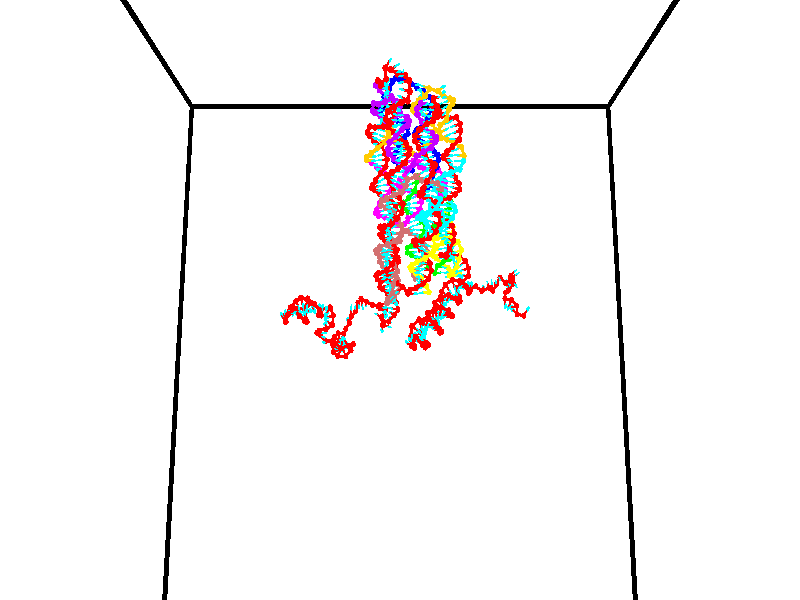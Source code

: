 // switches for output
#declare DRAW_BASES = 1; // possible values are 0, 1; only relevant for DNA ribbons
#declare DRAW_BASES_TYPE = 3; // possible values are 1, 2, 3; only relevant for DNA ribbons
#declare DRAW_FOG = 0; // set to 1 to enable fog

#include "colors.inc"

#include "transforms.inc"
background { rgb <1, 1, 1>}

#default {
   normal{
       ripples 0.25
       frequency 0.20
       turbulence 0.2
       lambda 5
   }
	finish {
		phong 0.1
		phong_size 40.
	}
}

// original window dimensions: 1024x640


// camera settings

camera {
	sky <0, 0.179814, -0.983701>
	up <0, 0.179814, -0.983701>
	right 1.6 * <1, 0, 0>
	location <35, 94.9851, 44.8844>
	look_at <35, 29.7336, 32.9568>
	direction <0, -65.2515, -11.9276>
	angle 67.0682
}


# declare cpy_camera_pos = <35, 94.9851, 44.8844>;
# if (DRAW_FOG = 1)
fog {
	fog_type 2
	up vnormalize(cpy_camera_pos)
	color rgbt<1,1,1,0.3>
	distance 1e-5
	fog_alt 3e-3
	fog_offset 56
}
# end


// LIGHTS

# declare lum = 6;
global_settings {
	ambient_light rgb lum * <0.05, 0.05, 0.05>
	max_trace_level 15
}# declare cpy_direct_light_amount = 0.25;
light_source
{	1000 * <-1, -1.16352, -0.803886>,
	rgb lum * cpy_direct_light_amount
	parallel
}

light_source
{	1000 * <1, 1.16352, 0.803886>,
	rgb lum * cpy_direct_light_amount
	parallel
}

// strand 0

// nucleotide -1

// particle -1
sphere {
	<24.250639, 35.483601, 34.855858> 0.250000
	pigment { color rgbt <1,0,0,0> }
	no_shadow
}
cylinder {
	<24.161850, 35.096687, 34.806721>,  <24.108578, 34.864540, 34.777241>, 0.100000
	pigment { color rgbt <1,0,0,0> }
	no_shadow
}
cylinder {
	<24.161850, 35.096687, 34.806721>,  <24.250639, 35.483601, 34.855858>, 0.100000
	pigment { color rgbt <1,0,0,0> }
	no_shadow
}

// particle -1
sphere {
	<24.161850, 35.096687, 34.806721> 0.100000
	pigment { color rgbt <1,0,0,0> }
	no_shadow
}
sphere {
	0, 1
	scale<0.080000,0.200000,0.300000>
	matrix <0.444693, -0.212545, 0.870099,
		-0.867742, 0.138511, 0.477323,
		-0.221971, -0.967285, -0.122839,
		24.095259, 34.806503, 34.769871>
	pigment { color rgbt <0,1,1,0> }
	no_shadow
}
cylinder {
	<24.485849, 36.177101, 34.969936>,  <24.250639, 35.483601, 34.855858>, 0.130000
	pigment { color rgbt <1,0,0,0> }
	no_shadow
}

// nucleotide -1

// particle -1
sphere {
	<24.485849, 36.177101, 34.969936> 0.250000
	pigment { color rgbt <1,0,0,0> }
	no_shadow
}
cylinder {
	<24.871126, 36.106552, 35.051079>,  <25.102293, 36.064224, 35.099766>, 0.100000
	pigment { color rgbt <1,0,0,0> }
	no_shadow
}
cylinder {
	<24.871126, 36.106552, 35.051079>,  <24.485849, 36.177101, 34.969936>, 0.100000
	pigment { color rgbt <1,0,0,0> }
	no_shadow
}

// particle -1
sphere {
	<24.871126, 36.106552, 35.051079> 0.100000
	pigment { color rgbt <1,0,0,0> }
	no_shadow
}
sphere {
	0, 1
	scale<0.080000,0.200000,0.300000>
	matrix <0.267534, 0.555652, -0.787195,
		0.026121, 0.812492, 0.582387,
		0.963194, -0.176371, 0.202855,
		25.160084, 36.053642, 35.111935>
	pigment { color rgbt <0,1,1,0> }
	no_shadow
}
cylinder {
	<24.864098, 36.855820, 35.016197>,  <24.485849, 36.177101, 34.969936>, 0.130000
	pigment { color rgbt <1,0,0,0> }
	no_shadow
}

// nucleotide -1

// particle -1
sphere {
	<24.864098, 36.855820, 35.016197> 0.250000
	pigment { color rgbt <1,0,0,0> }
	no_shadow
}
cylinder {
	<25.105240, 36.551655, 34.919590>,  <25.249926, 36.369156, 34.861626>, 0.100000
	pigment { color rgbt <1,0,0,0> }
	no_shadow
}
cylinder {
	<25.105240, 36.551655, 34.919590>,  <24.864098, 36.855820, 35.016197>, 0.100000
	pigment { color rgbt <1,0,0,0> }
	no_shadow
}

// particle -1
sphere {
	<25.105240, 36.551655, 34.919590> 0.100000
	pigment { color rgbt <1,0,0,0> }
	no_shadow
}
sphere {
	0, 1
	scale<0.080000,0.200000,0.300000>
	matrix <0.418749, 0.559229, -0.715480,
		0.679127, 0.330196, 0.655558,
		0.602856, -0.760416, -0.241518,
		25.286097, 36.323528, 34.847134>
	pigment { color rgbt <0,1,1,0> }
	no_shadow
}
cylinder {
	<25.673824, 37.067085, 34.994839>,  <24.864098, 36.855820, 35.016197>, 0.130000
	pigment { color rgbt <1,0,0,0> }
	no_shadow
}

// nucleotide -1

// particle -1
sphere {
	<25.673824, 37.067085, 34.994839> 0.250000
	pigment { color rgbt <1,0,0,0> }
	no_shadow
}
cylinder {
	<25.535555, 36.779884, 34.753181>,  <25.452593, 36.607563, 34.608189>, 0.100000
	pigment { color rgbt <1,0,0,0> }
	no_shadow
}
cylinder {
	<25.535555, 36.779884, 34.753181>,  <25.673824, 37.067085, 34.994839>, 0.100000
	pigment { color rgbt <1,0,0,0> }
	no_shadow
}

// particle -1
sphere {
	<25.535555, 36.779884, 34.753181> 0.100000
	pigment { color rgbt <1,0,0,0> }
	no_shadow
}
sphere {
	0, 1
	scale<0.080000,0.200000,0.300000>
	matrix <0.306179, 0.522291, -0.795906,
		0.886998, -0.460098, 0.039295,
		-0.345671, -0.717998, -0.604144,
		25.431854, 36.564484, 34.571938>
	pigment { color rgbt <0,1,1,0> }
	no_shadow
}
cylinder {
	<26.073723, 37.341240, 34.427692>,  <25.673824, 37.067085, 34.994839>, 0.130000
	pigment { color rgbt <1,0,0,0> }
	no_shadow
}

// nucleotide -1

// particle -1
sphere {
	<26.073723, 37.341240, 34.427692> 0.250000
	pigment { color rgbt <1,0,0,0> }
	no_shadow
}
cylinder {
	<25.816854, 37.062263, 34.300449>,  <25.662733, 36.894878, 34.224102>, 0.100000
	pigment { color rgbt <1,0,0,0> }
	no_shadow
}
cylinder {
	<25.816854, 37.062263, 34.300449>,  <26.073723, 37.341240, 34.427692>, 0.100000
	pigment { color rgbt <1,0,0,0> }
	no_shadow
}

// particle -1
sphere {
	<25.816854, 37.062263, 34.300449> 0.100000
	pigment { color rgbt <1,0,0,0> }
	no_shadow
}
sphere {
	0, 1
	scale<0.080000,0.200000,0.300000>
	matrix <0.087028, 0.345967, -0.934202,
		0.761605, -0.627603, -0.161473,
		-0.642172, -0.697440, -0.318109,
		25.624203, 36.853031, 34.205017>
	pigment { color rgbt <0,1,1,0> }
	no_shadow
}
cylinder {
	<26.399651, 37.876694, 34.686752>,  <26.073723, 37.341240, 34.427692>, 0.130000
	pigment { color rgbt <1,0,0,0> }
	no_shadow
}

// nucleotide -1

// particle -1
sphere {
	<26.399651, 37.876694, 34.686752> 0.250000
	pigment { color rgbt <1,0,0,0> }
	no_shadow
}
cylinder {
	<26.606131, 37.893925, 35.028908>,  <26.730019, 37.904263, 35.234200>, 0.100000
	pigment { color rgbt <1,0,0,0> }
	no_shadow
}
cylinder {
	<26.606131, 37.893925, 35.028908>,  <26.399651, 37.876694, 34.686752>, 0.100000
	pigment { color rgbt <1,0,0,0> }
	no_shadow
}

// particle -1
sphere {
	<26.606131, 37.893925, 35.028908> 0.100000
	pigment { color rgbt <1,0,0,0> }
	no_shadow
}
sphere {
	0, 1
	scale<0.080000,0.200000,0.300000>
	matrix <-0.422773, 0.881391, 0.210746,
		-0.744850, -0.470420, 0.473184,
		0.516199, 0.043075, 0.855385,
		26.760990, 37.906849, 35.285522>
	pigment { color rgbt <0,1,1,0> }
	no_shadow
}
cylinder {
	<25.852982, 37.869663, 35.257797>,  <26.399651, 37.876694, 34.686752>, 0.130000
	pigment { color rgbt <1,0,0,0> }
	no_shadow
}

// nucleotide -1

// particle -1
sphere {
	<25.852982, 37.869663, 35.257797> 0.250000
	pigment { color rgbt <1,0,0,0> }
	no_shadow
}
cylinder {
	<26.185539, 38.078205, 35.334709>,  <26.385075, 38.203331, 35.380856>, 0.100000
	pigment { color rgbt <1,0,0,0> }
	no_shadow
}
cylinder {
	<26.185539, 38.078205, 35.334709>,  <25.852982, 37.869663, 35.257797>, 0.100000
	pigment { color rgbt <1,0,0,0> }
	no_shadow
}

// particle -1
sphere {
	<26.185539, 38.078205, 35.334709> 0.100000
	pigment { color rgbt <1,0,0,0> }
	no_shadow
}
sphere {
	0, 1
	scale<0.080000,0.200000,0.300000>
	matrix <-0.555310, 0.792150, 0.253237,
		-0.020290, -0.317315, 0.948103,
		0.831396, 0.521353, 0.192281,
		26.434958, 38.234612, 35.392395>
	pigment { color rgbt <0,1,1,0> }
	no_shadow
}
cylinder {
	<25.987692, 38.113609, 36.016727>,  <25.852982, 37.869663, 35.257797>, 0.130000
	pigment { color rgbt <1,0,0,0> }
	no_shadow
}

// nucleotide -1

// particle -1
sphere {
	<25.987692, 38.113609, 36.016727> 0.250000
	pigment { color rgbt <1,0,0,0> }
	no_shadow
}
cylinder {
	<26.083517, 38.361908, 35.718121>,  <26.141012, 38.510887, 35.538956>, 0.100000
	pigment { color rgbt <1,0,0,0> }
	no_shadow
}
cylinder {
	<26.083517, 38.361908, 35.718121>,  <25.987692, 38.113609, 36.016727>, 0.100000
	pigment { color rgbt <1,0,0,0> }
	no_shadow
}

// particle -1
sphere {
	<26.083517, 38.361908, 35.718121> 0.100000
	pigment { color rgbt <1,0,0,0> }
	no_shadow
}
sphere {
	0, 1
	scale<0.080000,0.200000,0.300000>
	matrix <-0.596690, 0.700685, 0.391154,
		0.765879, 0.351734, 0.538249,
		0.239561, 0.620745, -0.746516,
		26.155386, 38.548130, 35.494167>
	pigment { color rgbt <0,1,1,0> }
	no_shadow
}
cylinder {
	<26.236530, 38.755875, 36.348362>,  <25.987692, 38.113609, 36.016727>, 0.130000
	pigment { color rgbt <1,0,0,0> }
	no_shadow
}

// nucleotide -1

// particle -1
sphere {
	<26.236530, 38.755875, 36.348362> 0.250000
	pigment { color rgbt <1,0,0,0> }
	no_shadow
}
cylinder {
	<26.088980, 38.822689, 35.982624>,  <26.000450, 38.862778, 35.763180>, 0.100000
	pigment { color rgbt <1,0,0,0> }
	no_shadow
}
cylinder {
	<26.088980, 38.822689, 35.982624>,  <26.236530, 38.755875, 36.348362>, 0.100000
	pigment { color rgbt <1,0,0,0> }
	no_shadow
}

// particle -1
sphere {
	<26.088980, 38.822689, 35.982624> 0.100000
	pigment { color rgbt <1,0,0,0> }
	no_shadow
}
sphere {
	0, 1
	scale<0.080000,0.200000,0.300000>
	matrix <-0.612538, 0.696203, 0.374297,
		0.699091, 0.698142, -0.154498,
		-0.368874, 0.167032, -0.914348,
		25.978317, 38.872799, 35.708321>
	pigment { color rgbt <0,1,1,0> }
	no_shadow
}
cylinder {
	<26.084185, 39.403244, 36.360256>,  <26.236530, 38.755875, 36.348362>, 0.130000
	pigment { color rgbt <1,0,0,0> }
	no_shadow
}

// nucleotide -1

// particle -1
sphere {
	<26.084185, 39.403244, 36.360256> 0.250000
	pigment { color rgbt <1,0,0,0> }
	no_shadow
}
cylinder {
	<25.874128, 39.311131, 36.032551>,  <25.748095, 39.255863, 35.835926>, 0.100000
	pigment { color rgbt <1,0,0,0> }
	no_shadow
}
cylinder {
	<25.874128, 39.311131, 36.032551>,  <26.084185, 39.403244, 36.360256>, 0.100000
	pigment { color rgbt <1,0,0,0> }
	no_shadow
}

// particle -1
sphere {
	<25.874128, 39.311131, 36.032551> 0.100000
	pigment { color rgbt <1,0,0,0> }
	no_shadow
}
sphere {
	0, 1
	scale<0.080000,0.200000,0.300000>
	matrix <-0.682924, 0.688451, 0.244235,
		0.507779, 0.687753, -0.518802,
		-0.525143, -0.230285, -0.819264,
		25.716585, 39.242046, 35.786770>
	pigment { color rgbt <0,1,1,0> }
	no_shadow
}
cylinder {
	<25.722809, 40.028248, 36.103485>,  <26.084185, 39.403244, 36.360256>, 0.130000
	pigment { color rgbt <1,0,0,0> }
	no_shadow
}

// nucleotide -1

// particle -1
sphere {
	<25.722809, 40.028248, 36.103485> 0.250000
	pigment { color rgbt <1,0,0,0> }
	no_shadow
}
cylinder {
	<25.505251, 39.740772, 35.930206>,  <25.374716, 39.568287, 35.826241>, 0.100000
	pigment { color rgbt <1,0,0,0> }
	no_shadow
}
cylinder {
	<25.505251, 39.740772, 35.930206>,  <25.722809, 40.028248, 36.103485>, 0.100000
	pigment { color rgbt <1,0,0,0> }
	no_shadow
}

// particle -1
sphere {
	<25.505251, 39.740772, 35.930206> 0.100000
	pigment { color rgbt <1,0,0,0> }
	no_shadow
}
sphere {
	0, 1
	scale<0.080000,0.200000,0.300000>
	matrix <-0.839068, 0.458463, 0.292876,
		-0.011885, 0.522773, -0.852389,
		-0.543897, -0.718693, -0.433194,
		25.342081, 39.525166, 35.800247>
	pigment { color rgbt <0,1,1,0> }
	no_shadow
}
cylinder {
	<25.257431, 40.355511, 35.546249>,  <25.722809, 40.028248, 36.103485>, 0.130000
	pigment { color rgbt <1,0,0,0> }
	no_shadow
}

// nucleotide -1

// particle -1
sphere {
	<25.257431, 40.355511, 35.546249> 0.250000
	pigment { color rgbt <1,0,0,0> }
	no_shadow
}
cylinder {
	<25.139360, 40.031662, 35.749180>,  <25.068518, 39.837353, 35.870937>, 0.100000
	pigment { color rgbt <1,0,0,0> }
	no_shadow
}
cylinder {
	<25.139360, 40.031662, 35.749180>,  <25.257431, 40.355511, 35.546249>, 0.100000
	pigment { color rgbt <1,0,0,0> }
	no_shadow
}

// particle -1
sphere {
	<25.139360, 40.031662, 35.749180> 0.100000
	pigment { color rgbt <1,0,0,0> }
	no_shadow
}
sphere {
	0, 1
	scale<0.080000,0.200000,0.300000>
	matrix <-0.860055, 0.456427, 0.227989,
		-0.416144, -0.369036, -0.831045,
		-0.295175, -0.809622, 0.507331,
		25.050808, 39.788776, 35.901379>
	pigment { color rgbt <0,1,1,0> }
	no_shadow
}
cylinder {
	<24.738066, 40.440739, 36.051765>,  <25.257431, 40.355511, 35.546249>, 0.130000
	pigment { color rgbt <1,0,0,0> }
	no_shadow
}

// nucleotide -1

// particle -1
sphere {
	<24.738066, 40.440739, 36.051765> 0.250000
	pigment { color rgbt <1,0,0,0> }
	no_shadow
}
cylinder {
	<25.086046, 40.629765, 35.995380>,  <25.294834, 40.743179, 35.961548>, 0.100000
	pigment { color rgbt <1,0,0,0> }
	no_shadow
}
cylinder {
	<25.086046, 40.629765, 35.995380>,  <24.738066, 40.440739, 36.051765>, 0.100000
	pigment { color rgbt <1,0,0,0> }
	no_shadow
}

// particle -1
sphere {
	<25.086046, 40.629765, 35.995380> 0.100000
	pigment { color rgbt <1,0,0,0> }
	no_shadow
}
sphere {
	0, 1
	scale<0.080000,0.200000,0.300000>
	matrix <0.391742, -0.488617, 0.779610,
		0.299538, -0.733443, -0.610195,
		0.869951, 0.472562, -0.140961,
		25.347033, 40.771534, 35.953091>
	pigment { color rgbt <0,1,1,0> }
	no_shadow
}
cylinder {
	<24.465242, 39.946682, 36.531166>,  <24.738066, 40.440739, 36.051765>, 0.130000
	pigment { color rgbt <1,0,0,0> }
	no_shadow
}

// nucleotide -1

// particle -1
sphere {
	<24.465242, 39.946682, 36.531166> 0.250000
	pigment { color rgbt <1,0,0,0> }
	no_shadow
}
cylinder {
	<24.226538, 39.875694, 36.218147>,  <24.083315, 39.833103, 36.030334>, 0.100000
	pigment { color rgbt <1,0,0,0> }
	no_shadow
}
cylinder {
	<24.226538, 39.875694, 36.218147>,  <24.465242, 39.946682, 36.531166>, 0.100000
	pigment { color rgbt <1,0,0,0> }
	no_shadow
}

// particle -1
sphere {
	<24.226538, 39.875694, 36.218147> 0.100000
	pigment { color rgbt <1,0,0,0> }
	no_shadow
}
sphere {
	0, 1
	scale<0.080000,0.200000,0.300000>
	matrix <0.689256, -0.612711, -0.386667,
		-0.410852, -0.770123, 0.487966,
		-0.596763, -0.177471, -0.782545,
		24.047508, 39.822453, 35.983383>
	pigment { color rgbt <0,1,1,0> }
	no_shadow
}
cylinder {
	<24.345806, 39.236038, 36.406658>,  <24.465242, 39.946682, 36.531166>, 0.130000
	pigment { color rgbt <1,0,0,0> }
	no_shadow
}

// nucleotide -1

// particle -1
sphere {
	<24.345806, 39.236038, 36.406658> 0.250000
	pigment { color rgbt <1,0,0,0> }
	no_shadow
}
cylinder {
	<24.348499, 39.413128, 36.048004>,  <24.350115, 39.519382, 35.832813>, 0.100000
	pigment { color rgbt <1,0,0,0> }
	no_shadow
}
cylinder {
	<24.348499, 39.413128, 36.048004>,  <24.345806, 39.236038, 36.406658>, 0.100000
	pigment { color rgbt <1,0,0,0> }
	no_shadow
}

// particle -1
sphere {
	<24.348499, 39.413128, 36.048004> 0.100000
	pigment { color rgbt <1,0,0,0> }
	no_shadow
}
sphere {
	0, 1
	scale<0.080000,0.200000,0.300000>
	matrix <0.728710, -0.616205, -0.298786,
		-0.684789, -0.651373, -0.326767,
		0.006734, 0.442723, -0.896633,
		24.350519, 39.545944, 35.779015>
	pigment { color rgbt <0,1,1,0> }
	no_shadow
}
cylinder {
	<24.224873, 38.772667, 35.816551>,  <24.345806, 39.236038, 36.406658>, 0.130000
	pigment { color rgbt <1,0,0,0> }
	no_shadow
}

// nucleotide -1

// particle -1
sphere {
	<24.224873, 38.772667, 35.816551> 0.250000
	pigment { color rgbt <1,0,0,0> }
	no_shadow
}
cylinder {
	<24.471426, 39.078033, 35.739334>,  <24.619358, 39.261253, 35.693005>, 0.100000
	pigment { color rgbt <1,0,0,0> }
	no_shadow
}
cylinder {
	<24.471426, 39.078033, 35.739334>,  <24.224873, 38.772667, 35.816551>, 0.100000
	pigment { color rgbt <1,0,0,0> }
	no_shadow
}

// particle -1
sphere {
	<24.471426, 39.078033, 35.739334> 0.100000
	pigment { color rgbt <1,0,0,0> }
	no_shadow
}
sphere {
	0, 1
	scale<0.080000,0.200000,0.300000>
	matrix <0.747276, -0.644391, -0.162292,
		-0.248290, -0.044220, -0.967676,
		0.616385, 0.763417, -0.193041,
		24.656342, 39.307060, 35.681423>
	pigment { color rgbt <0,1,1,0> }
	no_shadow
}
cylinder {
	<24.617306, 38.614311, 35.184601>,  <24.224873, 38.772667, 35.816551>, 0.130000
	pigment { color rgbt <1,0,0,0> }
	no_shadow
}

// nucleotide -1

// particle -1
sphere {
	<24.617306, 38.614311, 35.184601> 0.250000
	pigment { color rgbt <1,0,0,0> }
	no_shadow
}
cylinder {
	<24.840315, 38.913216, 35.329247>,  <24.974119, 39.092560, 35.416035>, 0.100000
	pigment { color rgbt <1,0,0,0> }
	no_shadow
}
cylinder {
	<24.840315, 38.913216, 35.329247>,  <24.617306, 38.614311, 35.184601>, 0.100000
	pigment { color rgbt <1,0,0,0> }
	no_shadow
}

// particle -1
sphere {
	<24.840315, 38.913216, 35.329247> 0.100000
	pigment { color rgbt <1,0,0,0> }
	no_shadow
}
sphere {
	0, 1
	scale<0.080000,0.200000,0.300000>
	matrix <0.827547, -0.465717, -0.313486,
		-0.065846, 0.474031, -0.878043,
		0.557522, 0.747263, 0.361617,
		25.007572, 39.137394, 35.437733>
	pigment { color rgbt <0,1,1,0> }
	no_shadow
}
cylinder {
	<25.147289, 38.792107, 34.720097>,  <24.617306, 38.614311, 35.184601>, 0.130000
	pigment { color rgbt <1,0,0,0> }
	no_shadow
}

// nucleotide -1

// particle -1
sphere {
	<25.147289, 38.792107, 34.720097> 0.250000
	pigment { color rgbt <1,0,0,0> }
	no_shadow
}
cylinder {
	<25.336390, 38.948383, 35.036037>,  <25.449850, 39.042149, 35.225601>, 0.100000
	pigment { color rgbt <1,0,0,0> }
	no_shadow
}
cylinder {
	<25.336390, 38.948383, 35.036037>,  <25.147289, 38.792107, 34.720097>, 0.100000
	pigment { color rgbt <1,0,0,0> }
	no_shadow
}

// particle -1
sphere {
	<25.336390, 38.948383, 35.036037> 0.100000
	pigment { color rgbt <1,0,0,0> }
	no_shadow
}
sphere {
	0, 1
	scale<0.080000,0.200000,0.300000>
	matrix <0.863235, -0.385380, -0.326049,
		0.177009, 0.835967, -0.519448,
		0.472751, 0.390692, 0.789852,
		25.478214, 39.065590, 35.272991>
	pigment { color rgbt <0,1,1,0> }
	no_shadow
}
cylinder {
	<25.705009, 39.323898, 34.539608>,  <25.147289, 38.792107, 34.720097>, 0.130000
	pigment { color rgbt <1,0,0,0> }
	no_shadow
}

// nucleotide -1

// particle -1
sphere {
	<25.705009, 39.323898, 34.539608> 0.250000
	pigment { color rgbt <1,0,0,0> }
	no_shadow
}
cylinder {
	<25.805511, 39.175022, 34.897007>,  <25.865812, 39.085697, 35.111446>, 0.100000
	pigment { color rgbt <1,0,0,0> }
	no_shadow
}
cylinder {
	<25.805511, 39.175022, 34.897007>,  <25.705009, 39.323898, 34.539608>, 0.100000
	pigment { color rgbt <1,0,0,0> }
	no_shadow
}

// particle -1
sphere {
	<25.805511, 39.175022, 34.897007> 0.100000
	pigment { color rgbt <1,0,0,0> }
	no_shadow
}
sphere {
	0, 1
	scale<0.080000,0.200000,0.300000>
	matrix <0.850250, -0.356261, -0.387495,
		0.462543, 0.857059, 0.226947,
		0.251254, -0.372194, 0.893500,
		25.880888, 39.063362, 35.165058>
	pigment { color rgbt <0,1,1,0> }
	no_shadow
}
cylinder {
	<26.356476, 39.421021, 34.616020>,  <25.705009, 39.323898, 34.539608>, 0.130000
	pigment { color rgbt <1,0,0,0> }
	no_shadow
}

// nucleotide -1

// particle -1
sphere {
	<26.356476, 39.421021, 34.616020> 0.250000
	pigment { color rgbt <1,0,0,0> }
	no_shadow
}
cylinder {
	<26.301388, 39.130405, 34.885296>,  <26.268335, 38.956036, 35.046860>, 0.100000
	pigment { color rgbt <1,0,0,0> }
	no_shadow
}
cylinder {
	<26.301388, 39.130405, 34.885296>,  <26.356476, 39.421021, 34.616020>, 0.100000
	pigment { color rgbt <1,0,0,0> }
	no_shadow
}

// particle -1
sphere {
	<26.301388, 39.130405, 34.885296> 0.100000
	pigment { color rgbt <1,0,0,0> }
	no_shadow
}
sphere {
	0, 1
	scale<0.080000,0.200000,0.300000>
	matrix <0.854253, -0.431110, -0.290509,
		0.501283, 0.535063, 0.680017,
		-0.137721, -0.726534, 0.673188,
		26.260071, 38.912445, 35.087254>
	pigment { color rgbt <0,1,1,0> }
	no_shadow
}
cylinder {
	<26.992638, 39.330936, 35.030304>,  <26.356476, 39.421021, 34.616020>, 0.130000
	pigment { color rgbt <1,0,0,0> }
	no_shadow
}

// nucleotide -1

// particle -1
sphere {
	<26.992638, 39.330936, 35.030304> 0.250000
	pigment { color rgbt <1,0,0,0> }
	no_shadow
}
cylinder {
	<26.810894, 38.974682, 35.023117>,  <26.701847, 38.760929, 35.018803>, 0.100000
	pigment { color rgbt <1,0,0,0> }
	no_shadow
}
cylinder {
	<26.810894, 38.974682, 35.023117>,  <26.992638, 39.330936, 35.030304>, 0.100000
	pigment { color rgbt <1,0,0,0> }
	no_shadow
}

// particle -1
sphere {
	<26.810894, 38.974682, 35.023117> 0.100000
	pigment { color rgbt <1,0,0,0> }
	no_shadow
}
sphere {
	0, 1
	scale<0.080000,0.200000,0.300000>
	matrix <0.890328, -0.454686, 0.024018,
		-0.029562, -0.005087, 0.999550,
		-0.454360, -0.890637, -0.017970,
		26.674585, 38.707489, 35.017727>
	pigment { color rgbt <0,1,1,0> }
	no_shadow
}
cylinder {
	<27.428074, 38.889572, 35.429722>,  <26.992638, 39.330936, 35.030304>, 0.130000
	pigment { color rgbt <1,0,0,0> }
	no_shadow
}

// nucleotide -1

// particle -1
sphere {
	<27.428074, 38.889572, 35.429722> 0.250000
	pigment { color rgbt <1,0,0,0> }
	no_shadow
}
cylinder {
	<27.202066, 38.648064, 35.204788>,  <27.066462, 38.503159, 35.069828>, 0.100000
	pigment { color rgbt <1,0,0,0> }
	no_shadow
}
cylinder {
	<27.202066, 38.648064, 35.204788>,  <27.428074, 38.889572, 35.429722>, 0.100000
	pigment { color rgbt <1,0,0,0> }
	no_shadow
}

// particle -1
sphere {
	<27.202066, 38.648064, 35.204788> 0.100000
	pigment { color rgbt <1,0,0,0> }
	no_shadow
}
sphere {
	0, 1
	scale<0.080000,0.200000,0.300000>
	matrix <0.729535, -0.683942, 0.001316,
		-0.385397, -0.409497, 0.826911,
		-0.565020, -0.603767, -0.562332,
		27.032560, 38.466934, 35.036087>
	pigment { color rgbt <0,1,1,0> }
	no_shadow
}
cylinder {
	<27.242836, 38.284424, 35.735477>,  <27.428074, 38.889572, 35.429722>, 0.130000
	pigment { color rgbt <1,0,0,0> }
	no_shadow
}

// nucleotide -1

// particle -1
sphere {
	<27.242836, 38.284424, 35.735477> 0.250000
	pigment { color rgbt <1,0,0,0> }
	no_shadow
}
cylinder {
	<27.265310, 38.231491, 35.339634>,  <27.278795, 38.199730, 35.102127>, 0.100000
	pigment { color rgbt <1,0,0,0> }
	no_shadow
}
cylinder {
	<27.265310, 38.231491, 35.339634>,  <27.242836, 38.284424, 35.735477>, 0.100000
	pigment { color rgbt <1,0,0,0> }
	no_shadow
}

// particle -1
sphere {
	<27.265310, 38.231491, 35.339634> 0.100000
	pigment { color rgbt <1,0,0,0> }
	no_shadow
}
sphere {
	0, 1
	scale<0.080000,0.200000,0.300000>
	matrix <0.731197, -0.669463, 0.131037,
		-0.679849, -0.730963, 0.059149,
		0.056185, -0.132335, -0.989612,
		27.282166, 38.191792, 35.042751>
	pigment { color rgbt <0,1,1,0> }
	no_shadow
}
cylinder {
	<27.427176, 37.661739, 35.667412>,  <27.242836, 38.284424, 35.735477>, 0.130000
	pigment { color rgbt <1,0,0,0> }
	no_shadow
}

// nucleotide -1

// particle -1
sphere {
	<27.427176, 37.661739, 35.667412> 0.250000
	pigment { color rgbt <1,0,0,0> }
	no_shadow
}
cylinder {
	<27.503357, 37.814396, 35.305622>,  <27.549065, 37.905991, 35.088547>, 0.100000
	pigment { color rgbt <1,0,0,0> }
	no_shadow
}
cylinder {
	<27.503357, 37.814396, 35.305622>,  <27.427176, 37.661739, 35.667412>, 0.100000
	pigment { color rgbt <1,0,0,0> }
	no_shadow
}

// particle -1
sphere {
	<27.503357, 37.814396, 35.305622> 0.100000
	pigment { color rgbt <1,0,0,0> }
	no_shadow
}
sphere {
	0, 1
	scale<0.080000,0.200000,0.300000>
	matrix <0.823741, -0.563316, -0.064240,
		-0.534022, -0.732818, -0.421660,
		0.190452, 0.381644, -0.904475,
		27.560492, 37.928890, 35.034279>
	pigment { color rgbt <0,1,1,0> }
	no_shadow
}
cylinder {
	<27.431585, 37.151363, 35.020988>,  <27.427176, 37.661739, 35.667412>, 0.130000
	pigment { color rgbt <1,0,0,0> }
	no_shadow
}

// nucleotide -1

// particle -1
sphere {
	<27.431585, 37.151363, 35.020988> 0.250000
	pigment { color rgbt <1,0,0,0> }
	no_shadow
}
cylinder {
	<27.699951, 37.445984, 35.055309>,  <27.860970, 37.622757, 35.075901>, 0.100000
	pigment { color rgbt <1,0,0,0> }
	no_shadow
}
cylinder {
	<27.699951, 37.445984, 35.055309>,  <27.431585, 37.151363, 35.020988>, 0.100000
	pigment { color rgbt <1,0,0,0> }
	no_shadow
}

// particle -1
sphere {
	<27.699951, 37.445984, 35.055309> 0.100000
	pigment { color rgbt <1,0,0,0> }
	no_shadow
}
sphere {
	0, 1
	scale<0.080000,0.200000,0.300000>
	matrix <0.739948, -0.657413, -0.142428,
		-0.048496, 0.159048, -0.986079,
		0.670914, 0.736554, 0.085805,
		27.901226, 37.666950, 35.081051>
	pigment { color rgbt <0,1,1,0> }
	no_shadow
}
cylinder {
	<28.194534, 36.926563, 34.876019>,  <27.431585, 37.151363, 35.020988>, 0.130000
	pigment { color rgbt <1,0,0,0> }
	no_shadow
}

// nucleotide -1

// particle -1
sphere {
	<28.194534, 36.926563, 34.876019> 0.250000
	pigment { color rgbt <1,0,0,0> }
	no_shadow
}
cylinder {
	<27.996016, 37.036106, 35.205551>,  <27.876904, 37.101833, 35.403271>, 0.100000
	pigment { color rgbt <1,0,0,0> }
	no_shadow
}
cylinder {
	<27.996016, 37.036106, 35.205551>,  <28.194534, 36.926563, 34.876019>, 0.100000
	pigment { color rgbt <1,0,0,0> }
	no_shadow
}

// particle -1
sphere {
	<27.996016, 37.036106, 35.205551> 0.100000
	pigment { color rgbt <1,0,0,0> }
	no_shadow
}
sphere {
	0, 1
	scale<0.080000,0.200000,0.300000>
	matrix <0.037246, -0.941353, 0.335361,
		0.867353, 0.197123, 0.456991,
		-0.496297, 0.273856, 0.823828,
		27.847126, 37.118263, 35.452698>
	pigment { color rgbt <0,1,1,0> }
	no_shadow
}
cylinder {
	<28.453405, 36.535774, 35.505253>,  <28.194534, 36.926563, 34.876019>, 0.130000
	pigment { color rgbt <1,0,0,0> }
	no_shadow
}

// nucleotide -1

// particle -1
sphere {
	<28.453405, 36.535774, 35.505253> 0.250000
	pigment { color rgbt <1,0,0,0> }
	no_shadow
}
cylinder {
	<28.097355, 36.687340, 35.606525>,  <27.883724, 36.778278, 35.667290>, 0.100000
	pigment { color rgbt <1,0,0,0> }
	no_shadow
}
cylinder {
	<28.097355, 36.687340, 35.606525>,  <28.453405, 36.535774, 35.505253>, 0.100000
	pigment { color rgbt <1,0,0,0> }
	no_shadow
}

// particle -1
sphere {
	<28.097355, 36.687340, 35.606525> 0.100000
	pigment { color rgbt <1,0,0,0> }
	no_shadow
}
sphere {
	0, 1
	scale<0.080000,0.200000,0.300000>
	matrix <-0.146575, -0.764093, 0.628234,
		0.431503, 0.522096, 0.735677,
		-0.890124, 0.378917, 0.253182,
		27.830318, 36.801014, 35.682480>
	pigment { color rgbt <0,1,1,0> }
	no_shadow
}
cylinder {
	<28.413691, 36.629032, 36.307568>,  <28.453405, 36.535774, 35.505253>, 0.130000
	pigment { color rgbt <1,0,0,0> }
	no_shadow
}

// nucleotide -1

// particle -1
sphere {
	<28.413691, 36.629032, 36.307568> 0.250000
	pigment { color rgbt <1,0,0,0> }
	no_shadow
}
cylinder {
	<28.074770, 36.563126, 36.105602>,  <27.871418, 36.523582, 35.984425>, 0.100000
	pigment { color rgbt <1,0,0,0> }
	no_shadow
}
cylinder {
	<28.074770, 36.563126, 36.105602>,  <28.413691, 36.629032, 36.307568>, 0.100000
	pigment { color rgbt <1,0,0,0> }
	no_shadow
}

// particle -1
sphere {
	<28.074770, 36.563126, 36.105602> 0.100000
	pigment { color rgbt <1,0,0,0> }
	no_shadow
}
sphere {
	0, 1
	scale<0.080000,0.200000,0.300000>
	matrix <-0.267286, -0.689215, 0.673454,
		-0.458955, 0.705573, 0.539932,
		-0.847301, -0.164768, -0.504909,
		27.820580, 36.513695, 35.954128>
	pigment { color rgbt <0,1,1,0> }
	no_shadow
}
cylinder {
	<27.779894, 36.638203, 36.627377>,  <28.413691, 36.629032, 36.307568>, 0.130000
	pigment { color rgbt <1,0,0,0> }
	no_shadow
}

// nucleotide -1

// particle -1
sphere {
	<27.779894, 36.638203, 36.627377> 0.250000
	pigment { color rgbt <1,0,0,0> }
	no_shadow
}
cylinder {
	<27.706791, 36.352226, 36.357426>,  <27.662930, 36.180641, 36.195454>, 0.100000
	pigment { color rgbt <1,0,0,0> }
	no_shadow
}
cylinder {
	<27.706791, 36.352226, 36.357426>,  <27.779894, 36.638203, 36.627377>, 0.100000
	pigment { color rgbt <1,0,0,0> }
	no_shadow
}

// particle -1
sphere {
	<27.706791, 36.352226, 36.357426> 0.100000
	pigment { color rgbt <1,0,0,0> }
	no_shadow
}
sphere {
	0, 1
	scale<0.080000,0.200000,0.300000>
	matrix <-0.220004, -0.639294, 0.736818,
		-0.958227, 0.283134, -0.040455,
		-0.182755, -0.714939, -0.674879,
		27.651964, 36.137745, 36.154961>
	pigment { color rgbt <0,1,1,0> }
	no_shadow
}
cylinder {
	<27.064154, 36.385319, 36.707436>,  <27.779894, 36.638203, 36.627377>, 0.130000
	pigment { color rgbt <1,0,0,0> }
	no_shadow
}

// nucleotide -1

// particle -1
sphere {
	<27.064154, 36.385319, 36.707436> 0.250000
	pigment { color rgbt <1,0,0,0> }
	no_shadow
}
cylinder {
	<27.328293, 36.118793, 36.568893>,  <27.486776, 35.958878, 36.485767>, 0.100000
	pigment { color rgbt <1,0,0,0> }
	no_shadow
}
cylinder {
	<27.328293, 36.118793, 36.568893>,  <27.064154, 36.385319, 36.707436>, 0.100000
	pigment { color rgbt <1,0,0,0> }
	no_shadow
}

// particle -1
sphere {
	<27.328293, 36.118793, 36.568893> 0.100000
	pigment { color rgbt <1,0,0,0> }
	no_shadow
}
sphere {
	0, 1
	scale<0.080000,0.200000,0.300000>
	matrix <-0.129039, -0.555040, 0.821754,
		-0.739792, -0.497948, -0.452499,
		0.660346, -0.666317, -0.346359,
		27.526398, 35.918900, 36.464985>
	pigment { color rgbt <0,1,1,0> }
	no_shadow
}
cylinder {
	<26.773108, 35.667274, 36.795475>,  <27.064154, 36.385319, 36.707436>, 0.130000
	pigment { color rgbt <1,0,0,0> }
	no_shadow
}

// nucleotide -1

// particle -1
sphere {
	<26.773108, 35.667274, 36.795475> 0.250000
	pigment { color rgbt <1,0,0,0> }
	no_shadow
}
cylinder {
	<27.172853, 35.674156, 36.807983>,  <27.412701, 35.678284, 36.815491>, 0.100000
	pigment { color rgbt <1,0,0,0> }
	no_shadow
}
cylinder {
	<27.172853, 35.674156, 36.807983>,  <26.773108, 35.667274, 36.795475>, 0.100000
	pigment { color rgbt <1,0,0,0> }
	no_shadow
}

// particle -1
sphere {
	<27.172853, 35.674156, 36.807983> 0.100000
	pigment { color rgbt <1,0,0,0> }
	no_shadow
}
sphere {
	0, 1
	scale<0.080000,0.200000,0.300000>
	matrix <-0.022207, -0.386281, 0.922114,
		0.027945, -0.922221, -0.385652,
		0.999363, 0.017204, 0.031274,
		27.472662, 35.679317, 36.817364>
	pigment { color rgbt <0,1,1,0> }
	no_shadow
}
cylinder {
	<27.011982, 34.977100, 36.905117>,  <26.773108, 35.667274, 36.795475>, 0.130000
	pigment { color rgbt <1,0,0,0> }
	no_shadow
}

// nucleotide -1

// particle -1
sphere {
	<27.011982, 34.977100, 36.905117> 0.250000
	pigment { color rgbt <1,0,0,0> }
	no_shadow
}
cylinder {
	<27.247530, 35.270828, 37.040173>,  <27.388859, 35.447067, 37.121204>, 0.100000
	pigment { color rgbt <1,0,0,0> }
	no_shadow
}
cylinder {
	<27.247530, 35.270828, 37.040173>,  <27.011982, 34.977100, 36.905117>, 0.100000
	pigment { color rgbt <1,0,0,0> }
	no_shadow
}

// particle -1
sphere {
	<27.247530, 35.270828, 37.040173> 0.100000
	pigment { color rgbt <1,0,0,0> }
	no_shadow
}
sphere {
	0, 1
	scale<0.080000,0.200000,0.300000>
	matrix <-0.097816, -0.349930, 0.931655,
		0.802286, -0.581652, -0.134235,
		0.588872, 0.734323, 0.337638,
		27.424192, 35.491127, 37.141464>
	pigment { color rgbt <0,1,1,0> }
	no_shadow
}
cylinder {
	<27.512060, 34.703102, 37.366714>,  <27.011982, 34.977100, 36.905117>, 0.130000
	pigment { color rgbt <1,0,0,0> }
	no_shadow
}

// nucleotide -1

// particle -1
sphere {
	<27.512060, 34.703102, 37.366714> 0.250000
	pigment { color rgbt <1,0,0,0> }
	no_shadow
}
cylinder {
	<27.470852, 35.085930, 37.475082>,  <27.446127, 35.315628, 37.540104>, 0.100000
	pigment { color rgbt <1,0,0,0> }
	no_shadow
}
cylinder {
	<27.470852, 35.085930, 37.475082>,  <27.512060, 34.703102, 37.366714>, 0.100000
	pigment { color rgbt <1,0,0,0> }
	no_shadow
}

// particle -1
sphere {
	<27.470852, 35.085930, 37.475082> 0.100000
	pigment { color rgbt <1,0,0,0> }
	no_shadow
}
sphere {
	0, 1
	scale<0.080000,0.200000,0.300000>
	matrix <-0.162395, -0.284902, 0.944700,
		0.981333, 0.053329, 0.184775,
		-0.103023, 0.957072, 0.270924,
		27.439945, 35.373051, 37.556358>
	pigment { color rgbt <0,1,1,0> }
	no_shadow
}
cylinder {
	<28.190149, 34.263279, 37.286484>,  <27.512060, 34.703102, 37.366714>, 0.130000
	pigment { color rgbt <1,0,0,0> }
	no_shadow
}

// nucleotide -1

// particle -1
sphere {
	<28.190149, 34.263279, 37.286484> 0.250000
	pigment { color rgbt <1,0,0,0> }
	no_shadow
}
cylinder {
	<28.349094, 34.180161, 37.644012>,  <28.444462, 34.130291, 37.858532>, 0.100000
	pigment { color rgbt <1,0,0,0> }
	no_shadow
}
cylinder {
	<28.349094, 34.180161, 37.644012>,  <28.190149, 34.263279, 37.286484>, 0.100000
	pigment { color rgbt <1,0,0,0> }
	no_shadow
}

// particle -1
sphere {
	<28.349094, 34.180161, 37.644012> 0.100000
	pigment { color rgbt <1,0,0,0> }
	no_shadow
}
sphere {
	0, 1
	scale<0.080000,0.200000,0.300000>
	matrix <0.468999, 0.883193, -0.003177,
		-0.788760, 0.420466, 0.448404,
		0.397364, -0.207795, 0.893825,
		28.468304, 34.117821, 37.912159>
	pigment { color rgbt <0,1,1,0> }
	no_shadow
}
cylinder {
	<28.233112, 34.939743, 37.670425>,  <28.190149, 34.263279, 37.286484>, 0.130000
	pigment { color rgbt <1,0,0,0> }
	no_shadow
}

// nucleotide -1

// particle -1
sphere {
	<28.233112, 34.939743, 37.670425> 0.250000
	pigment { color rgbt <1,0,0,0> }
	no_shadow
}
cylinder {
	<28.506231, 34.714329, 37.856422>,  <28.670103, 34.579082, 37.968021>, 0.100000
	pigment { color rgbt <1,0,0,0> }
	no_shadow
}
cylinder {
	<28.506231, 34.714329, 37.856422>,  <28.233112, 34.939743, 37.670425>, 0.100000
	pigment { color rgbt <1,0,0,0> }
	no_shadow
}

// particle -1
sphere {
	<28.506231, 34.714329, 37.856422> 0.100000
	pigment { color rgbt <1,0,0,0> }
	no_shadow
}
sphere {
	0, 1
	scale<0.080000,0.200000,0.300000>
	matrix <0.628315, 0.777704, 0.019894,
		-0.372839, 0.278580, 0.885090,
		0.682796, -0.563533, 0.464995,
		28.711071, 34.545269, 37.995922>
	pigment { color rgbt <0,1,1,0> }
	no_shadow
}
cylinder {
	<28.366604, 35.184822, 38.342800>,  <28.233112, 34.939743, 37.670425>, 0.130000
	pigment { color rgbt <1,0,0,0> }
	no_shadow
}

// nucleotide -1

// particle -1
sphere {
	<28.366604, 35.184822, 38.342800> 0.250000
	pigment { color rgbt <1,0,0,0> }
	no_shadow
}
cylinder {
	<28.694811, 34.990658, 38.222054>,  <28.891735, 34.874157, 38.149605>, 0.100000
	pigment { color rgbt <1,0,0,0> }
	no_shadow
}
cylinder {
	<28.694811, 34.990658, 38.222054>,  <28.366604, 35.184822, 38.342800>, 0.100000
	pigment { color rgbt <1,0,0,0> }
	no_shadow
}

// particle -1
sphere {
	<28.694811, 34.990658, 38.222054> 0.100000
	pigment { color rgbt <1,0,0,0> }
	no_shadow
}
sphere {
	0, 1
	scale<0.080000,0.200000,0.300000>
	matrix <0.510327, 0.859970, 0.004276,
		0.257517, -0.157558, 0.953342,
		0.820519, -0.485414, -0.301863,
		28.940966, 34.845032, 38.131496>
	pigment { color rgbt <0,1,1,0> }
	no_shadow
}
cylinder {
	<28.859192, 35.463337, 38.706566>,  <28.366604, 35.184822, 38.342800>, 0.130000
	pigment { color rgbt <1,0,0,0> }
	no_shadow
}

// nucleotide -1

// particle -1
sphere {
	<28.859192, 35.463337, 38.706566> 0.250000
	pigment { color rgbt <1,0,0,0> }
	no_shadow
}
cylinder {
	<29.011187, 35.319393, 38.365719>,  <29.102383, 35.233025, 38.161209>, 0.100000
	pigment { color rgbt <1,0,0,0> }
	no_shadow
}
cylinder {
	<29.011187, 35.319393, 38.365719>,  <28.859192, 35.463337, 38.706566>, 0.100000
	pigment { color rgbt <1,0,0,0> }
	no_shadow
}

// particle -1
sphere {
	<29.011187, 35.319393, 38.365719> 0.100000
	pigment { color rgbt <1,0,0,0> }
	no_shadow
}
sphere {
	0, 1
	scale<0.080000,0.200000,0.300000>
	matrix <0.590548, 0.803420, -0.075952,
		0.711943, -0.474357, 0.517805,
		0.379986, -0.359863, -0.852120,
		29.125183, 35.211433, 38.110085>
	pigment { color rgbt <0,1,1,0> }
	no_shadow
}
cylinder {
	<29.638823, 35.463108, 38.728291>,  <28.859192, 35.463337, 38.706566>, 0.130000
	pigment { color rgbt <1,0,0,0> }
	no_shadow
}

// nucleotide -1

// particle -1
sphere {
	<29.638823, 35.463108, 38.728291> 0.250000
	pigment { color rgbt <1,0,0,0> }
	no_shadow
}
cylinder {
	<29.476389, 35.512520, 38.366112>,  <29.378929, 35.542168, 38.148804>, 0.100000
	pigment { color rgbt <1,0,0,0> }
	no_shadow
}
cylinder {
	<29.476389, 35.512520, 38.366112>,  <29.638823, 35.463108, 38.728291>, 0.100000
	pigment { color rgbt <1,0,0,0> }
	no_shadow
}

// particle -1
sphere {
	<29.476389, 35.512520, 38.366112> 0.100000
	pigment { color rgbt <1,0,0,0> }
	no_shadow
}
sphere {
	0, 1
	scale<0.080000,0.200000,0.300000>
	matrix <0.520352, 0.845762, -0.117987,
		0.751219, -0.519065, -0.407727,
		-0.406083, 0.123527, -0.905449,
		29.354565, 35.549580, 38.094479>
	pigment { color rgbt <0,1,1,0> }
	no_shadow
}
cylinder {
	<30.170031, 35.710228, 38.258816>,  <29.638823, 35.463108, 38.728291>, 0.130000
	pigment { color rgbt <1,0,0,0> }
	no_shadow
}

// nucleotide -1

// particle -1
sphere {
	<30.170031, 35.710228, 38.258816> 0.250000
	pigment { color rgbt <1,0,0,0> }
	no_shadow
}
cylinder {
	<29.840950, 35.847343, 38.077419>,  <29.643501, 35.929615, 37.968582>, 0.100000
	pigment { color rgbt <1,0,0,0> }
	no_shadow
}
cylinder {
	<29.840950, 35.847343, 38.077419>,  <30.170031, 35.710228, 38.258816>, 0.100000
	pigment { color rgbt <1,0,0,0> }
	no_shadow
}

// particle -1
sphere {
	<29.840950, 35.847343, 38.077419> 0.100000
	pigment { color rgbt <1,0,0,0> }
	no_shadow
}
sphere {
	0, 1
	scale<0.080000,0.200000,0.300000>
	matrix <0.466481, 0.863013, -0.193920,
		0.324897, -0.371085, -0.869907,
		-0.822701, 0.342791, -0.453495,
		29.594139, 35.950180, 37.941372>
	pigment { color rgbt <0,1,1,0> }
	no_shadow
}
cylinder {
	<30.424553, 36.228436, 37.804474>,  <30.170031, 35.710228, 38.258816>, 0.130000
	pigment { color rgbt <1,0,0,0> }
	no_shadow
}

// nucleotide -1

// particle -1
sphere {
	<30.424553, 36.228436, 37.804474> 0.250000
	pigment { color rgbt <1,0,0,0> }
	no_shadow
}
cylinder {
	<30.034864, 36.318081, 37.814777>,  <29.801050, 36.371868, 37.820961>, 0.100000
	pigment { color rgbt <1,0,0,0> }
	no_shadow
}
cylinder {
	<30.034864, 36.318081, 37.814777>,  <30.424553, 36.228436, 37.804474>, 0.100000
	pigment { color rgbt <1,0,0,0> }
	no_shadow
}

// particle -1
sphere {
	<30.034864, 36.318081, 37.814777> 0.100000
	pigment { color rgbt <1,0,0,0> }
	no_shadow
}
sphere {
	0, 1
	scale<0.080000,0.200000,0.300000>
	matrix <0.220831, 0.970759, -0.094127,
		-0.046100, -0.086013, -0.995227,
		-0.974222, 0.224116, 0.025758,
		29.742598, 36.385315, 37.822506>
	pigment { color rgbt <0,1,1,0> }
	no_shadow
}
cylinder {
	<29.998463, 36.867046, 38.022293>,  <30.424553, 36.228436, 37.804474>, 0.130000
	pigment { color rgbt <1,0,0,0> }
	no_shadow
}

// nucleotide -1

// particle -1
sphere {
	<29.998463, 36.867046, 38.022293> 0.250000
	pigment { color rgbt <1,0,0,0> }
	no_shadow
}
cylinder {
	<29.756018, 37.004028, 37.735142>,  <29.610552, 37.086216, 37.562851>, 0.100000
	pigment { color rgbt <1,0,0,0> }
	no_shadow
}
cylinder {
	<29.756018, 37.004028, 37.735142>,  <29.998463, 36.867046, 38.022293>, 0.100000
	pigment { color rgbt <1,0,0,0> }
	no_shadow
}

// particle -1
sphere {
	<29.756018, 37.004028, 37.735142> 0.100000
	pigment { color rgbt <1,0,0,0> }
	no_shadow
}
sphere {
	0, 1
	scale<0.080000,0.200000,0.300000>
	matrix <-0.338679, -0.927773, -0.156634,
		-0.719671, 0.148194, 0.678316,
		-0.606110, 0.342456, -0.717881,
		29.574184, 37.106766, 37.519775>
	pigment { color rgbt <0,1,1,0> }
	no_shadow
}
cylinder {
	<29.283476, 36.852356, 38.207840>,  <29.998463, 36.867046, 38.022293>, 0.130000
	pigment { color rgbt <1,0,0,0> }
	no_shadow
}

// nucleotide -1

// particle -1
sphere {
	<29.283476, 36.852356, 38.207840> 0.250000
	pigment { color rgbt <1,0,0,0> }
	no_shadow
}
cylinder {
	<29.357040, 36.811626, 37.816780>,  <29.401178, 36.787189, 37.582142>, 0.100000
	pigment { color rgbt <1,0,0,0> }
	no_shadow
}
cylinder {
	<29.357040, 36.811626, 37.816780>,  <29.283476, 36.852356, 38.207840>, 0.100000
	pigment { color rgbt <1,0,0,0> }
	no_shadow
}

// particle -1
sphere {
	<29.357040, 36.811626, 37.816780> 0.100000
	pigment { color rgbt <1,0,0,0> }
	no_shadow
}
sphere {
	0, 1
	scale<0.080000,0.200000,0.300000>
	matrix <-0.364038, -0.930949, 0.028480,
		-0.913046, 0.350665, -0.208281,
		0.183912, -0.101825, -0.977655,
		29.412214, 36.781078, 37.523483>
	pigment { color rgbt <0,1,1,0> }
	no_shadow
}
cylinder {
	<28.679195, 36.697929, 37.768055>,  <29.283476, 36.852356, 38.207840>, 0.130000
	pigment { color rgbt <1,0,0,0> }
	no_shadow
}

// nucleotide -1

// particle -1
sphere {
	<28.679195, 36.697929, 37.768055> 0.250000
	pigment { color rgbt <1,0,0,0> }
	no_shadow
}
cylinder {
	<29.034624, 36.549133, 37.660675>,  <29.247881, 36.459854, 37.596249>, 0.100000
	pigment { color rgbt <1,0,0,0> }
	no_shadow
}
cylinder {
	<29.034624, 36.549133, 37.660675>,  <28.679195, 36.697929, 37.768055>, 0.100000
	pigment { color rgbt <1,0,0,0> }
	no_shadow
}

// particle -1
sphere {
	<29.034624, 36.549133, 37.660675> 0.100000
	pigment { color rgbt <1,0,0,0> }
	no_shadow
}
sphere {
	0, 1
	scale<0.080000,0.200000,0.300000>
	matrix <-0.361523, -0.928069, 0.089386,
		-0.282390, 0.017625, -0.959138,
		0.888570, -0.371992, -0.268449,
		29.301195, 36.437534, 37.580139>
	pigment { color rgbt <0,1,1,0> }
	no_shadow
}
cylinder {
	<28.573723, 36.173988, 37.207050>,  <28.679195, 36.697929, 37.768055>, 0.130000
	pigment { color rgbt <1,0,0,0> }
	no_shadow
}

// nucleotide -1

// particle -1
sphere {
	<28.573723, 36.173988, 37.207050> 0.250000
	pigment { color rgbt <1,0,0,0> }
	no_shadow
}
cylinder {
	<28.895174, 36.087921, 37.429001>,  <29.088045, 36.036282, 37.562172>, 0.100000
	pigment { color rgbt <1,0,0,0> }
	no_shadow
}
cylinder {
	<28.895174, 36.087921, 37.429001>,  <28.573723, 36.173988, 37.207050>, 0.100000
	pigment { color rgbt <1,0,0,0> }
	no_shadow
}

// particle -1
sphere {
	<28.895174, 36.087921, 37.429001> 0.100000
	pigment { color rgbt <1,0,0,0> }
	no_shadow
}
sphere {
	0, 1
	scale<0.080000,0.200000,0.300000>
	matrix <-0.305872, -0.949118, 0.074950,
		0.510516, -0.229953, -0.828550,
		0.803627, -0.215167, 0.554875,
		29.136263, 36.023373, 37.595463>
	pigment { color rgbt <0,1,1,0> }
	no_shadow
}
cylinder {
	<28.870951, 35.730824, 36.846531>,  <28.573723, 36.173988, 37.207050>, 0.130000
	pigment { color rgbt <1,0,0,0> }
	no_shadow
}

// nucleotide -1

// particle -1
sphere {
	<28.870951, 35.730824, 36.846531> 0.250000
	pigment { color rgbt <1,0,0,0> }
	no_shadow
}
cylinder {
	<28.999523, 35.685257, 37.222553>,  <29.076668, 35.657917, 37.448166>, 0.100000
	pigment { color rgbt <1,0,0,0> }
	no_shadow
}
cylinder {
	<28.999523, 35.685257, 37.222553>,  <28.870951, 35.730824, 36.846531>, 0.100000
	pigment { color rgbt <1,0,0,0> }
	no_shadow
}

// particle -1
sphere {
	<28.999523, 35.685257, 37.222553> 0.100000
	pigment { color rgbt <1,0,0,0> }
	no_shadow
}
sphere {
	0, 1
	scale<0.080000,0.200000,0.300000>
	matrix <-0.123352, -0.989316, -0.077708,
		0.938864, -0.090980, -0.332050,
		0.321432, -0.113916, 0.940056,
		29.095953, 35.651081, 37.504570>
	pigment { color rgbt <0,1,1,0> }
	no_shadow
}
cylinder {
	<29.374331, 35.174057, 36.803894>,  <28.870951, 35.730824, 36.846531>, 0.130000
	pigment { color rgbt <1,0,0,0> }
	no_shadow
}

// nucleotide -1

// particle -1
sphere {
	<29.374331, 35.174057, 36.803894> 0.250000
	pigment { color rgbt <1,0,0,0> }
	no_shadow
}
cylinder {
	<29.183712, 35.178005, 37.155533>,  <29.069342, 35.180374, 37.366516>, 0.100000
	pigment { color rgbt <1,0,0,0> }
	no_shadow
}
cylinder {
	<29.183712, 35.178005, 37.155533>,  <29.374331, 35.174057, 36.803894>, 0.100000
	pigment { color rgbt <1,0,0,0> }
	no_shadow
}

// particle -1
sphere {
	<29.183712, 35.178005, 37.155533> 0.100000
	pigment { color rgbt <1,0,0,0> }
	no_shadow
}
sphere {
	0, 1
	scale<0.080000,0.200000,0.300000>
	matrix <-0.079676, -0.996307, -0.032002,
		0.875532, -0.085293, 0.475572,
		-0.476546, 0.009873, 0.879094,
		29.040749, 35.180965, 37.419262>
	pigment { color rgbt <0,1,1,0> }
	no_shadow
}
cylinder {
	<29.523062, 34.600918, 36.304554>,  <29.374331, 35.174057, 36.803894>, 0.130000
	pigment { color rgbt <1,0,0,0> }
	no_shadow
}

// nucleotide -1

// particle -1
sphere {
	<29.523062, 34.600918, 36.304554> 0.250000
	pigment { color rgbt <1,0,0,0> }
	no_shadow
}
cylinder {
	<29.738382, 34.445744, 36.005291>,  <29.867575, 34.352638, 35.825733>, 0.100000
	pigment { color rgbt <1,0,0,0> }
	no_shadow
}
cylinder {
	<29.738382, 34.445744, 36.005291>,  <29.523062, 34.600918, 36.304554>, 0.100000
	pigment { color rgbt <1,0,0,0> }
	no_shadow
}

// particle -1
sphere {
	<29.738382, 34.445744, 36.005291> 0.100000
	pigment { color rgbt <1,0,0,0> }
	no_shadow
}
sphere {
	0, 1
	scale<0.080000,0.200000,0.300000>
	matrix <-0.484686, 0.583727, -0.651416,
		0.689427, 0.713278, 0.126194,
		0.538303, -0.387939, -0.748153,
		29.899874, 34.329361, 35.780846>
	pigment { color rgbt <0,1,1,0> }
	no_shadow
}
cylinder {
	<29.929966, 35.201576, 35.907318>,  <29.523062, 34.600918, 36.304554>, 0.130000
	pigment { color rgbt <1,0,0,0> }
	no_shadow
}

// nucleotide -1

// particle -1
sphere {
	<29.929966, 35.201576, 35.907318> 0.250000
	pigment { color rgbt <1,0,0,0> }
	no_shadow
}
cylinder {
	<29.799385, 34.900280, 35.678913>,  <29.721035, 34.719501, 35.541870>, 0.100000
	pigment { color rgbt <1,0,0,0> }
	no_shadow
}
cylinder {
	<29.799385, 34.900280, 35.678913>,  <29.929966, 35.201576, 35.907318>, 0.100000
	pigment { color rgbt <1,0,0,0> }
	no_shadow
}

// particle -1
sphere {
	<29.799385, 34.900280, 35.678913> 0.100000
	pigment { color rgbt <1,0,0,0> }
	no_shadow
}
sphere {
	0, 1
	scale<0.080000,0.200000,0.300000>
	matrix <-0.436633, 0.655970, -0.615675,
		0.838319, 0.048335, -0.543033,
		-0.326455, -0.753238, -0.571017,
		29.701448, 34.674309, 35.507607>
	pigment { color rgbt <0,1,1,0> }
	no_shadow
}
cylinder {
	<30.168684, 35.807915, 35.424858>,  <29.929966, 35.201576, 35.907318>, 0.130000
	pigment { color rgbt <1,0,0,0> }
	no_shadow
}

// nucleotide -1

// particle -1
sphere {
	<30.168684, 35.807915, 35.424858> 0.250000
	pigment { color rgbt <1,0,0,0> }
	no_shadow
}
cylinder {
	<30.166683, 35.938255, 35.046696>,  <30.165483, 36.016460, 34.819798>, 0.100000
	pigment { color rgbt <1,0,0,0> }
	no_shadow
}
cylinder {
	<30.166683, 35.938255, 35.046696>,  <30.168684, 35.807915, 35.424858>, 0.100000
	pigment { color rgbt <1,0,0,0> }
	no_shadow
}

// particle -1
sphere {
	<30.166683, 35.938255, 35.046696> 0.100000
	pigment { color rgbt <1,0,0,0> }
	no_shadow
}
sphere {
	0, 1
	scale<0.080000,0.200000,0.300000>
	matrix <0.998583, 0.051705, 0.012539,
		0.052968, -0.944007, -0.325645,
		-0.005001, 0.325848, -0.945409,
		30.165182, 36.036011, 34.763073>
	pigment { color rgbt <0,1,1,0> }
	no_shadow
}
cylinder {
	<30.551853, 35.358410, 34.945656>,  <30.168684, 35.807915, 35.424858>, 0.130000
	pigment { color rgbt <1,0,0,0> }
	no_shadow
}

// nucleotide -1

// particle -1
sphere {
	<30.551853, 35.358410, 34.945656> 0.250000
	pigment { color rgbt <1,0,0,0> }
	no_shadow
}
cylinder {
	<30.550632, 35.739254, 34.823357>,  <30.549900, 35.967758, 34.749977>, 0.100000
	pigment { color rgbt <1,0,0,0> }
	no_shadow
}
cylinder {
	<30.550632, 35.739254, 34.823357>,  <30.551853, 35.358410, 34.945656>, 0.100000
	pigment { color rgbt <1,0,0,0> }
	no_shadow
}

// particle -1
sphere {
	<30.550632, 35.739254, 34.823357> 0.100000
	pigment { color rgbt <1,0,0,0> }
	no_shadow
}
sphere {
	0, 1
	scale<0.080000,0.200000,0.300000>
	matrix <0.998162, 0.021405, 0.056694,
		0.060523, -0.305012, -0.950423,
		-0.003052, 0.952108, -0.305747,
		30.549717, 36.024887, 34.731632>
	pigment { color rgbt <0,1,1,0> }
	no_shadow
}
cylinder {
	<30.786274, 35.475307, 34.242699>,  <30.551853, 35.358410, 34.945656>, 0.130000
	pigment { color rgbt <1,0,0,0> }
	no_shadow
}

// nucleotide -1

// particle -1
sphere {
	<30.786274, 35.475307, 34.242699> 0.250000
	pigment { color rgbt <1,0,0,0> }
	no_shadow
}
cylinder {
	<30.866577, 35.775974, 34.493999>,  <30.914759, 35.956375, 34.644779>, 0.100000
	pigment { color rgbt <1,0,0,0> }
	no_shadow
}
cylinder {
	<30.866577, 35.775974, 34.493999>,  <30.786274, 35.475307, 34.242699>, 0.100000
	pigment { color rgbt <1,0,0,0> }
	no_shadow
}

// particle -1
sphere {
	<30.866577, 35.775974, 34.493999> 0.100000
	pigment { color rgbt <1,0,0,0> }
	no_shadow
}
sphere {
	0, 1
	scale<0.080000,0.200000,0.300000>
	matrix <0.968643, -0.248136, -0.012648,
		0.146384, 0.611088, -0.777909,
		0.200757, 0.751665, 0.628249,
		30.926804, 36.001472, 34.682476>
	pigment { color rgbt <0,1,1,0> }
	no_shadow
}
cylinder {
	<31.115328, 36.034508, 33.982067>,  <30.786274, 35.475307, 34.242699>, 0.130000
	pigment { color rgbt <1,0,0,0> }
	no_shadow
}

// nucleotide -1

// particle -1
sphere {
	<31.115328, 36.034508, 33.982067> 0.250000
	pigment { color rgbt <1,0,0,0> }
	no_shadow
}
cylinder {
	<31.204369, 35.948551, 34.362438>,  <31.257793, 35.896976, 34.590660>, 0.100000
	pigment { color rgbt <1,0,0,0> }
	no_shadow
}
cylinder {
	<31.204369, 35.948551, 34.362438>,  <31.115328, 36.034508, 33.982067>, 0.100000
	pigment { color rgbt <1,0,0,0> }
	no_shadow
}

// particle -1
sphere {
	<31.204369, 35.948551, 34.362438> 0.100000
	pigment { color rgbt <1,0,0,0> }
	no_shadow
}
sphere {
	0, 1
	scale<0.080000,0.200000,0.300000>
	matrix <0.922630, -0.268685, -0.276697,
		0.314961, 0.938951, 0.138457,
		0.222603, -0.214894, 0.950930,
		31.271149, 35.884083, 34.647717>
	pigment { color rgbt <0,1,1,0> }
	no_shadow
}
cylinder {
	<31.709600, 36.444839, 34.320839>,  <31.115328, 36.034508, 33.982067>, 0.130000
	pigment { color rgbt <1,0,0,0> }
	no_shadow
}

// nucleotide -1

// particle -1
sphere {
	<31.709600, 36.444839, 34.320839> 0.250000
	pigment { color rgbt <1,0,0,0> }
	no_shadow
}
cylinder {
	<31.642700, 36.062462, 34.417343>,  <31.602560, 35.833035, 34.475246>, 0.100000
	pigment { color rgbt <1,0,0,0> }
	no_shadow
}
cylinder {
	<31.642700, 36.062462, 34.417343>,  <31.709600, 36.444839, 34.320839>, 0.100000
	pigment { color rgbt <1,0,0,0> }
	no_shadow
}

// particle -1
sphere {
	<31.642700, 36.062462, 34.417343> 0.100000
	pigment { color rgbt <1,0,0,0> }
	no_shadow
}
sphere {
	0, 1
	scale<0.080000,0.200000,0.300000>
	matrix <0.914831, -0.241707, -0.323516,
		0.367576, 0.166602, 0.914949,
		-0.167251, -0.955940, 0.241258,
		31.592525, 35.775681, 34.489719>
	pigment { color rgbt <0,1,1,0> }
	no_shadow
}
cylinder {
	<32.278885, 36.137955, 34.566925>,  <31.709600, 36.444839, 34.320839>, 0.130000
	pigment { color rgbt <1,0,0,0> }
	no_shadow
}

// nucleotide -1

// particle -1
sphere {
	<32.278885, 36.137955, 34.566925> 0.250000
	pigment { color rgbt <1,0,0,0> }
	no_shadow
}
cylinder {
	<32.117073, 35.799076, 34.429161>,  <32.019985, 35.595749, 34.346504>, 0.100000
	pigment { color rgbt <1,0,0,0> }
	no_shadow
}
cylinder {
	<32.117073, 35.799076, 34.429161>,  <32.278885, 36.137955, 34.566925>, 0.100000
	pigment { color rgbt <1,0,0,0> }
	no_shadow
}

// particle -1
sphere {
	<32.117073, 35.799076, 34.429161> 0.100000
	pigment { color rgbt <1,0,0,0> }
	no_shadow
}
sphere {
	0, 1
	scale<0.080000,0.200000,0.300000>
	matrix <0.896413, -0.292748, -0.332780,
		0.181103, -0.443355, 0.877860,
		-0.404531, -0.847193, -0.344411,
		31.995714, 35.544918, 34.325836>
	pigment { color rgbt <0,1,1,0> }
	no_shadow
}
cylinder {
	<33.012672, 36.265728, 34.571346>,  <32.278885, 36.137955, 34.566925>, 0.130000
	pigment { color rgbt <1,0,0,0> }
	no_shadow
}

// nucleotide -1

// particle -1
sphere {
	<33.012672, 36.265728, 34.571346> 0.250000
	pigment { color rgbt <1,0,0,0> }
	no_shadow
}
cylinder {
	<33.315067, 36.028866, 34.459755>,  <33.496506, 35.886749, 34.392799>, 0.100000
	pigment { color rgbt <1,0,0,0> }
	no_shadow
}
cylinder {
	<33.315067, 36.028866, 34.459755>,  <33.012672, 36.265728, 34.571346>, 0.100000
	pigment { color rgbt <1,0,0,0> }
	no_shadow
}

// particle -1
sphere {
	<33.315067, 36.028866, 34.459755> 0.100000
	pigment { color rgbt <1,0,0,0> }
	no_shadow
}
sphere {
	0, 1
	scale<0.080000,0.200000,0.300000>
	matrix <-0.149019, -0.570695, 0.807528,
		-0.637399, -0.568907, -0.519680,
		0.755987, -0.592159, -0.278982,
		33.541862, 35.851219, 34.376060>
	pigment { color rgbt <0,1,1,0> }
	no_shadow
}
cylinder {
	<32.786652, 35.569729, 34.540169>,  <33.012672, 36.265728, 34.571346>, 0.130000
	pigment { color rgbt <1,0,0,0> }
	no_shadow
}

// nucleotide -1

// particle -1
sphere {
	<32.786652, 35.569729, 34.540169> 0.250000
	pigment { color rgbt <1,0,0,0> }
	no_shadow
}
cylinder {
	<33.181576, 35.570438, 34.603691>,  <33.418530, 35.570862, 34.641804>, 0.100000
	pigment { color rgbt <1,0,0,0> }
	no_shadow
}
cylinder {
	<33.181576, 35.570438, 34.603691>,  <32.786652, 35.569729, 34.540169>, 0.100000
	pigment { color rgbt <1,0,0,0> }
	no_shadow
}

// particle -1
sphere {
	<33.181576, 35.570438, 34.603691> 0.100000
	pigment { color rgbt <1,0,0,0> }
	no_shadow
}
sphere {
	0, 1
	scale<0.080000,0.200000,0.300000>
	matrix <-0.122470, -0.628115, 0.768422,
		0.101106, -0.778118, -0.619927,
		0.987309, 0.001770, 0.158802,
		33.477768, 35.570969, 34.651333>
	pigment { color rgbt <0,1,1,0> }
	no_shadow
}
cylinder {
	<32.965801, 34.939960, 34.604492>,  <32.786652, 35.569729, 34.540169>, 0.130000
	pigment { color rgbt <1,0,0,0> }
	no_shadow
}

// nucleotide -1

// particle -1
sphere {
	<32.965801, 34.939960, 34.604492> 0.250000
	pigment { color rgbt <1,0,0,0> }
	no_shadow
}
cylinder {
	<33.254425, 35.101479, 34.829456>,  <33.427597, 35.198387, 34.964436>, 0.100000
	pigment { color rgbt <1,0,0,0> }
	no_shadow
}
cylinder {
	<33.254425, 35.101479, 34.829456>,  <32.965801, 34.939960, 34.604492>, 0.100000
	pigment { color rgbt <1,0,0,0> }
	no_shadow
}

// particle -1
sphere {
	<33.254425, 35.101479, 34.829456> 0.100000
	pigment { color rgbt <1,0,0,0> }
	no_shadow
}
sphere {
	0, 1
	scale<0.080000,0.200000,0.300000>
	matrix <-0.009432, -0.806509, 0.591147,
		0.692293, -0.431850, -0.578132,
		0.721555, 0.403793, 0.562413,
		33.470890, 35.222618, 34.998180>
	pigment { color rgbt <0,1,1,0> }
	no_shadow
}
cylinder {
	<33.571125, 34.460110, 34.678780>,  <32.965801, 34.939960, 34.604492>, 0.130000
	pigment { color rgbt <1,0,0,0> }
	no_shadow
}

// nucleotide -1

// particle -1
sphere {
	<33.571125, 34.460110, 34.678780> 0.250000
	pigment { color rgbt <1,0,0,0> }
	no_shadow
}
cylinder {
	<33.565983, 34.689041, 35.006748>,  <33.562897, 34.826401, 35.203529>, 0.100000
	pigment { color rgbt <1,0,0,0> }
	no_shadow
}
cylinder {
	<33.565983, 34.689041, 35.006748>,  <33.571125, 34.460110, 34.678780>, 0.100000
	pigment { color rgbt <1,0,0,0> }
	no_shadow
}

// particle -1
sphere {
	<33.565983, 34.689041, 35.006748> 0.100000
	pigment { color rgbt <1,0,0,0> }
	no_shadow
}
sphere {
	0, 1
	scale<0.080000,0.200000,0.300000>
	matrix <0.223983, -0.797509, 0.560189,
		0.974508, 0.190850, -0.117940,
		-0.012854, 0.572325, 0.819926,
		33.562126, 34.860737, 35.252728>
	pigment { color rgbt <0,1,1,0> }
	no_shadow
}
cylinder {
	<33.098557, 34.200497, 35.246681>,  <33.571125, 34.460110, 34.678780>, 0.130000
	pigment { color rgbt <1,0,0,0> }
	no_shadow
}

// nucleotide -1

// particle -1
sphere {
	<33.098557, 34.200497, 35.246681> 0.250000
	pigment { color rgbt <1,0,0,0> }
	no_shadow
}
cylinder {
	<32.818832, 33.980396, 35.064167>,  <32.650997, 33.848335, 34.954659>, 0.100000
	pigment { color rgbt <1,0,0,0> }
	no_shadow
}
cylinder {
	<32.818832, 33.980396, 35.064167>,  <33.098557, 34.200497, 35.246681>, 0.100000
	pigment { color rgbt <1,0,0,0> }
	no_shadow
}

// particle -1
sphere {
	<32.818832, 33.980396, 35.064167> 0.100000
	pigment { color rgbt <1,0,0,0> }
	no_shadow
}
sphere {
	0, 1
	scale<0.080000,0.200000,0.300000>
	matrix <-0.238581, -0.422052, 0.874615,
		-0.673831, 0.720485, 0.163866,
		-0.699307, -0.550248, -0.456286,
		32.609039, 33.815323, 34.927280>
	pigment { color rgbt <0,1,1,0> }
	no_shadow
}
cylinder {
	<33.172169, 33.780998, 35.886692>,  <33.098557, 34.200497, 35.246681>, 0.130000
	pigment { color rgbt <1,0,0,0> }
	no_shadow
}

// nucleotide -1

// particle -1
sphere {
	<33.172169, 33.780998, 35.886692> 0.250000
	pigment { color rgbt <1,0,0,0> }
	no_shadow
}
cylinder {
	<33.170933, 34.045158, 36.187054>,  <33.170193, 34.203655, 36.367271>, 0.100000
	pigment { color rgbt <1,0,0,0> }
	no_shadow
}
cylinder {
	<33.170933, 34.045158, 36.187054>,  <33.172169, 33.780998, 35.886692>, 0.100000
	pigment { color rgbt <1,0,0,0> }
	no_shadow
}

// particle -1
sphere {
	<33.170933, 34.045158, 36.187054> 0.100000
	pigment { color rgbt <1,0,0,0> }
	no_shadow
}
sphere {
	0, 1
	scale<0.080000,0.200000,0.300000>
	matrix <0.621836, 0.589338, -0.515752,
		-0.783141, 0.465347, -0.412483,
		-0.003089, 0.660403, 0.750905,
		33.170006, 34.243279, 36.412327>
	pigment { color rgbt <0,1,1,0> }
	no_shadow
}
cylinder {
	<33.366413, 34.462502, 35.941246>,  <33.172169, 33.780998, 35.886692>, 0.130000
	pigment { color rgbt <1,0,0,0> }
	no_shadow
}

// nucleotide -1

// particle -1
sphere {
	<33.366413, 34.462502, 35.941246> 0.250000
	pigment { color rgbt <1,0,0,0> }
	no_shadow
}
cylinder {
	<33.683987, 34.664360, 36.076893>,  <33.874531, 34.785473, 36.158283>, 0.100000
	pigment { color rgbt <1,0,0,0> }
	no_shadow
}
cylinder {
	<33.683987, 34.664360, 36.076893>,  <33.366413, 34.462502, 35.941246>, 0.100000
	pigment { color rgbt <1,0,0,0> }
	no_shadow
}

// particle -1
sphere {
	<33.683987, 34.664360, 36.076893> 0.100000
	pigment { color rgbt <1,0,0,0> }
	no_shadow
}
sphere {
	0, 1
	scale<0.080000,0.200000,0.300000>
	matrix <0.147977, 0.380610, -0.912819,
		-0.589721, 0.774901, 0.227504,
		0.793934, 0.504643, 0.339122,
		33.922169, 34.815754, 36.178631>
	pigment { color rgbt <0,1,1,0> }
	no_shadow
}
cylinder {
	<33.308777, 35.215557, 35.746399>,  <33.366413, 34.462502, 35.941246>, 0.130000
	pigment { color rgbt <1,0,0,0> }
	no_shadow
}

// nucleotide -1

// particle -1
sphere {
	<33.308777, 35.215557, 35.746399> 0.250000
	pigment { color rgbt <1,0,0,0> }
	no_shadow
}
cylinder {
	<33.674557, 35.055973, 35.773571>,  <33.894024, 34.960224, 35.789875>, 0.100000
	pigment { color rgbt <1,0,0,0> }
	no_shadow
}
cylinder {
	<33.674557, 35.055973, 35.773571>,  <33.308777, 35.215557, 35.746399>, 0.100000
	pigment { color rgbt <1,0,0,0> }
	no_shadow
}

// particle -1
sphere {
	<33.674557, 35.055973, 35.773571> 0.100000
	pigment { color rgbt <1,0,0,0> }
	no_shadow
}
sphere {
	0, 1
	scale<0.080000,0.200000,0.300000>
	matrix <0.255091, 0.437913, -0.862067,
		0.314183, 0.805645, 0.502220,
		0.914449, -0.398959, 0.067928,
		33.948891, 34.936287, 35.793949>
	pigment { color rgbt <0,1,1,0> }
	no_shadow
}
cylinder {
	<33.884155, 35.710262, 35.866074>,  <33.308777, 35.215557, 35.746399>, 0.130000
	pigment { color rgbt <1,0,0,0> }
	no_shadow
}

// nucleotide -1

// particle -1
sphere {
	<33.884155, 35.710262, 35.866074> 0.250000
	pigment { color rgbt <1,0,0,0> }
	no_shadow
}
cylinder {
	<33.962055, 35.401703, 35.623749>,  <34.008797, 35.216568, 35.478352>, 0.100000
	pigment { color rgbt <1,0,0,0> }
	no_shadow
}
cylinder {
	<33.962055, 35.401703, 35.623749>,  <33.884155, 35.710262, 35.866074>, 0.100000
	pigment { color rgbt <1,0,0,0> }
	no_shadow
}

// particle -1
sphere {
	<33.962055, 35.401703, 35.623749> 0.100000
	pigment { color rgbt <1,0,0,0> }
	no_shadow
}
sphere {
	0, 1
	scale<0.080000,0.200000,0.300000>
	matrix <0.078464, 0.627915, -0.774317,
		0.977709, 0.103266, 0.182816,
		0.194753, -0.771401, -0.605815,
		34.020481, 35.170284, 35.442005>
	pigment { color rgbt <0,1,1,0> }
	no_shadow
}
cylinder {
	<34.410568, 35.942490, 35.354610>,  <33.884155, 35.710262, 35.866074>, 0.130000
	pigment { color rgbt <1,0,0,0> }
	no_shadow
}

// nucleotide -1

// particle -1
sphere {
	<34.410568, 35.942490, 35.354610> 0.250000
	pigment { color rgbt <1,0,0,0> }
	no_shadow
}
cylinder {
	<34.211136, 35.638111, 35.188541>,  <34.091476, 35.455482, 35.088898>, 0.100000
	pigment { color rgbt <1,0,0,0> }
	no_shadow
}
cylinder {
	<34.211136, 35.638111, 35.188541>,  <34.410568, 35.942490, 35.354610>, 0.100000
	pigment { color rgbt <1,0,0,0> }
	no_shadow
}

// particle -1
sphere {
	<34.211136, 35.638111, 35.188541> 0.100000
	pigment { color rgbt <1,0,0,0> }
	no_shadow
}
sphere {
	0, 1
	scale<0.080000,0.200000,0.300000>
	matrix <-0.092423, 0.522888, -0.847376,
		0.861900, -0.384116, -0.331033,
		-0.498584, -0.760949, -0.415176,
		34.061562, 35.409828, 35.063988>
	pigment { color rgbt <0,1,1,0> }
	no_shadow
}
cylinder {
	<34.799412, 35.561142, 34.835342>,  <34.410568, 35.942490, 35.354610>, 0.130000
	pigment { color rgbt <1,0,0,0> }
	no_shadow
}

// nucleotide -1

// particle -1
sphere {
	<34.799412, 35.561142, 34.835342> 0.250000
	pigment { color rgbt <1,0,0,0> }
	no_shadow
}
cylinder {
	<34.404636, 35.561333, 34.770916>,  <34.167770, 35.561447, 34.732258>, 0.100000
	pigment { color rgbt <1,0,0,0> }
	no_shadow
}
cylinder {
	<34.404636, 35.561333, 34.770916>,  <34.799412, 35.561142, 34.835342>, 0.100000
	pigment { color rgbt <1,0,0,0> }
	no_shadow
}

// particle -1
sphere {
	<34.404636, 35.561333, 34.770916> 0.100000
	pigment { color rgbt <1,0,0,0> }
	no_shadow
}
sphere {
	0, 1
	scale<0.080000,0.200000,0.300000>
	matrix <0.137139, 0.526956, -0.838755,
		0.084478, -0.849892, -0.520141,
		-0.986943, 0.000475, -0.161070,
		34.108555, 35.561474, 34.722595>
	pigment { color rgbt <0,1,1,0> }
	no_shadow
}
cylinder {
	<34.621548, 35.214306, 34.185276>,  <34.799412, 35.561142, 34.835342>, 0.130000
	pigment { color rgbt <1,0,0,0> }
	no_shadow
}

// nucleotide -1

// particle -1
sphere {
	<34.621548, 35.214306, 34.185276> 0.250000
	pigment { color rgbt <1,0,0,0> }
	no_shadow
}
cylinder {
	<34.305416, 35.447964, 34.259201>,  <34.115738, 35.588158, 34.303555>, 0.100000
	pigment { color rgbt <1,0,0,0> }
	no_shadow
}
cylinder {
	<34.305416, 35.447964, 34.259201>,  <34.621548, 35.214306, 34.185276>, 0.100000
	pigment { color rgbt <1,0,0,0> }
	no_shadow
}

// particle -1
sphere {
	<34.305416, 35.447964, 34.259201> 0.100000
	pigment { color rgbt <1,0,0,0> }
	no_shadow
}
sphere {
	0, 1
	scale<0.080000,0.200000,0.300000>
	matrix <0.080662, 0.398226, -0.913734,
		-0.607346, -0.707246, -0.361849,
		-0.790332, 0.584140, 0.184813,
		34.068317, 35.623207, 34.314644>
	pigment { color rgbt <0,1,1,0> }
	no_shadow
}
cylinder {
	<34.373722, 35.261887, 33.553913>,  <34.621548, 35.214306, 34.185276>, 0.130000
	pigment { color rgbt <1,0,0,0> }
	no_shadow
}

// nucleotide -1

// particle -1
sphere {
	<34.373722, 35.261887, 33.553913> 0.250000
	pigment { color rgbt <1,0,0,0> }
	no_shadow
}
cylinder {
	<34.203449, 35.554207, 33.767353>,  <34.101284, 35.729599, 33.895416>, 0.100000
	pigment { color rgbt <1,0,0,0> }
	no_shadow
}
cylinder {
	<34.203449, 35.554207, 33.767353>,  <34.373722, 35.261887, 33.553913>, 0.100000
	pigment { color rgbt <1,0,0,0> }
	no_shadow
}

// particle -1
sphere {
	<34.203449, 35.554207, 33.767353> 0.100000
	pigment { color rgbt <1,0,0,0> }
	no_shadow
}
sphere {
	0, 1
	scale<0.080000,0.200000,0.300000>
	matrix <-0.030435, 0.577798, -0.815612,
		-0.904361, -0.363432, -0.223716,
		-0.425682, 0.730799, 0.533599,
		34.075745, 35.773445, 33.927433>
	pigment { color rgbt <0,1,1,0> }
	no_shadow
}
cylinder {
	<33.690678, 35.344154, 33.399345>,  <34.373722, 35.261887, 33.553913>, 0.130000
	pigment { color rgbt <1,0,0,0> }
	no_shadow
}

// nucleotide -1

// particle -1
sphere {
	<33.690678, 35.344154, 33.399345> 0.250000
	pigment { color rgbt <1,0,0,0> }
	no_shadow
}
cylinder {
	<33.829960, 35.695660, 33.529900>,  <33.913528, 35.906563, 33.608234>, 0.100000
	pigment { color rgbt <1,0,0,0> }
	no_shadow
}
cylinder {
	<33.829960, 35.695660, 33.529900>,  <33.690678, 35.344154, 33.399345>, 0.100000
	pigment { color rgbt <1,0,0,0> }
	no_shadow
}

// particle -1
sphere {
	<33.829960, 35.695660, 33.529900> 0.100000
	pigment { color rgbt <1,0,0,0> }
	no_shadow
}
sphere {
	0, 1
	scale<0.080000,0.200000,0.300000>
	matrix <-0.157911, 0.398188, -0.903610,
		-0.924022, 0.263102, 0.277418,
		0.348206, 0.878762, 0.326388,
		33.934422, 35.959290, 33.627815>
	pigment { color rgbt <0,1,1,0> }
	no_shadow
}
cylinder {
	<33.250263, 35.802143, 33.175468>,  <33.690678, 35.344154, 33.399345>, 0.130000
	pigment { color rgbt <1,0,0,0> }
	no_shadow
}

// nucleotide -1

// particle -1
sphere {
	<33.250263, 35.802143, 33.175468> 0.250000
	pigment { color rgbt <1,0,0,0> }
	no_shadow
}
cylinder {
	<33.566853, 36.028522, 33.267792>,  <33.756805, 36.164349, 33.323185>, 0.100000
	pigment { color rgbt <1,0,0,0> }
	no_shadow
}
cylinder {
	<33.566853, 36.028522, 33.267792>,  <33.250263, 35.802143, 33.175468>, 0.100000
	pigment { color rgbt <1,0,0,0> }
	no_shadow
}

// particle -1
sphere {
	<33.566853, 36.028522, 33.267792> 0.100000
	pigment { color rgbt <1,0,0,0> }
	no_shadow
}
sphere {
	0, 1
	scale<0.080000,0.200000,0.300000>
	matrix <-0.148594, 0.544474, -0.825511,
		-0.592863, 0.619075, 0.515034,
		0.791475, 0.565946, 0.230808,
		33.804295, 36.198307, 33.337032>
	pigment { color rgbt <0,1,1,0> }
	no_shadow
}
cylinder {
	<33.009052, 36.555119, 33.121662>,  <33.250263, 35.802143, 33.175468>, 0.130000
	pigment { color rgbt <1,0,0,0> }
	no_shadow
}

// nucleotide -1

// particle -1
sphere {
	<33.009052, 36.555119, 33.121662> 0.250000
	pigment { color rgbt <1,0,0,0> }
	no_shadow
}
cylinder {
	<33.406635, 36.531948, 33.084373>,  <33.645187, 36.518047, 33.062000>, 0.100000
	pigment { color rgbt <1,0,0,0> }
	no_shadow
}
cylinder {
	<33.406635, 36.531948, 33.084373>,  <33.009052, 36.555119, 33.121662>, 0.100000
	pigment { color rgbt <1,0,0,0> }
	no_shadow
}

// particle -1
sphere {
	<33.406635, 36.531948, 33.084373> 0.100000
	pigment { color rgbt <1,0,0,0> }
	no_shadow
}
sphere {
	0, 1
	scale<0.080000,0.200000,0.300000>
	matrix <-0.050444, 0.513229, -0.856768,
		0.097468, 0.856295, 0.507207,
		0.993959, -0.057922, -0.093218,
		33.704823, 36.514572, 33.056408>
	pigment { color rgbt <0,1,1,0> }
	no_shadow
}
cylinder {
	<33.079430, 37.145470, 32.869999>,  <33.009052, 36.555119, 33.121662>, 0.130000
	pigment { color rgbt <1,0,0,0> }
	no_shadow
}

// nucleotide -1

// particle -1
sphere {
	<33.079430, 37.145470, 32.869999> 0.250000
	pigment { color rgbt <1,0,0,0> }
	no_shadow
}
cylinder {
	<33.420395, 36.954517, 32.784672>,  <33.624973, 36.839947, 32.733475>, 0.100000
	pigment { color rgbt <1,0,0,0> }
	no_shadow
}
cylinder {
	<33.420395, 36.954517, 32.784672>,  <33.079430, 37.145470, 32.869999>, 0.100000
	pigment { color rgbt <1,0,0,0> }
	no_shadow
}

// particle -1
sphere {
	<33.420395, 36.954517, 32.784672> 0.100000
	pigment { color rgbt <1,0,0,0> }
	no_shadow
}
sphere {
	0, 1
	scale<0.080000,0.200000,0.300000>
	matrix <0.090543, 0.536571, -0.838984,
		0.514976, 0.695843, 0.500601,
		0.852409, -0.477383, -0.213317,
		33.676117, 36.811302, 32.720676>
	pigment { color rgbt <0,1,1,0> }
	no_shadow
}
cylinder {
	<33.536919, 37.684906, 32.608597>,  <33.079430, 37.145470, 32.869999>, 0.130000
	pigment { color rgbt <1,0,0,0> }
	no_shadow
}

// nucleotide -1

// particle -1
sphere {
	<33.536919, 37.684906, 32.608597> 0.250000
	pigment { color rgbt <1,0,0,0> }
	no_shadow
}
cylinder {
	<33.730480, 37.356113, 32.488476>,  <33.846619, 37.158836, 32.416401>, 0.100000
	pigment { color rgbt <1,0,0,0> }
	no_shadow
}
cylinder {
	<33.730480, 37.356113, 32.488476>,  <33.536919, 37.684906, 32.608597>, 0.100000
	pigment { color rgbt <1,0,0,0> }
	no_shadow
}

// particle -1
sphere {
	<33.730480, 37.356113, 32.488476> 0.100000
	pigment { color rgbt <1,0,0,0> }
	no_shadow
}
sphere {
	0, 1
	scale<0.080000,0.200000,0.300000>
	matrix <0.077395, 0.382011, -0.920912,
		0.871692, 0.422392, 0.248474,
		0.483905, -0.821981, -0.300305,
		33.875652, 37.109520, 32.398384>
	pigment { color rgbt <0,1,1,0> }
	no_shadow
}
cylinder {
	<33.987492, 37.928238, 32.242004>,  <33.536919, 37.684906, 32.608597>, 0.130000
	pigment { color rgbt <1,0,0,0> }
	no_shadow
}

// nucleotide -1

// particle -1
sphere {
	<33.987492, 37.928238, 32.242004> 0.250000
	pigment { color rgbt <1,0,0,0> }
	no_shadow
}
cylinder {
	<33.962105, 37.545887, 32.127277>,  <33.946873, 37.316475, 32.058441>, 0.100000
	pigment { color rgbt <1,0,0,0> }
	no_shadow
}
cylinder {
	<33.962105, 37.545887, 32.127277>,  <33.987492, 37.928238, 32.242004>, 0.100000
	pigment { color rgbt <1,0,0,0> }
	no_shadow
}

// particle -1
sphere {
	<33.962105, 37.545887, 32.127277> 0.100000
	pigment { color rgbt <1,0,0,0> }
	no_shadow
}
sphere {
	0, 1
	scale<0.080000,0.200000,0.300000>
	matrix <0.222373, 0.266625, -0.937796,
		0.972894, -0.123303, 0.195639,
		-0.063471, -0.955881, -0.286817,
		33.943062, 37.259125, 32.041233>
	pigment { color rgbt <0,1,1,0> }
	no_shadow
}
cylinder {
	<34.596142, 37.873901, 31.692148>,  <33.987492, 37.928238, 32.242004>, 0.130000
	pigment { color rgbt <1,0,0,0> }
	no_shadow
}

// nucleotide -1

// particle -1
sphere {
	<34.596142, 37.873901, 31.692148> 0.250000
	pigment { color rgbt <1,0,0,0> }
	no_shadow
}
cylinder {
	<34.335320, 37.573315, 31.651913>,  <34.178825, 37.392963, 31.627771>, 0.100000
	pigment { color rgbt <1,0,0,0> }
	no_shadow
}
cylinder {
	<34.335320, 37.573315, 31.651913>,  <34.596142, 37.873901, 31.692148>, 0.100000
	pigment { color rgbt <1,0,0,0> }
	no_shadow
}

// particle -1
sphere {
	<34.335320, 37.573315, 31.651913> 0.100000
	pigment { color rgbt <1,0,0,0> }
	no_shadow
}
sphere {
	0, 1
	scale<0.080000,0.200000,0.300000>
	matrix <0.064465, 0.077239, -0.994926,
		0.755426, -0.655231, -0.001921,
		-0.652055, -0.751469, -0.100588,
		34.139702, 37.347874, 31.621737>
	pigment { color rgbt <0,1,1,0> }
	no_shadow
}
cylinder {
	<34.880142, 37.586033, 31.197487>,  <34.596142, 37.873901, 31.692148>, 0.130000
	pigment { color rgbt <1,0,0,0> }
	no_shadow
}

// nucleotide -1

// particle -1
sphere {
	<34.880142, 37.586033, 31.197487> 0.250000
	pigment { color rgbt <1,0,0,0> }
	no_shadow
}
cylinder {
	<34.498520, 37.466339, 31.191351>,  <34.269547, 37.394524, 31.187670>, 0.100000
	pigment { color rgbt <1,0,0,0> }
	no_shadow
}
cylinder {
	<34.498520, 37.466339, 31.191351>,  <34.880142, 37.586033, 31.197487>, 0.100000
	pigment { color rgbt <1,0,0,0> }
	no_shadow
}

// particle -1
sphere {
	<34.498520, 37.466339, 31.191351> 0.100000
	pigment { color rgbt <1,0,0,0> }
	no_shadow
}
sphere {
	0, 1
	scale<0.080000,0.200000,0.300000>
	matrix <0.047892, -0.101750, -0.993657,
		0.295773, -0.948740, 0.111406,
		-0.954057, -0.299232, -0.015342,
		34.212303, 37.376568, 31.186749>
	pigment { color rgbt <0,1,1,0> }
	no_shadow
}
cylinder {
	<34.807045, 36.975163, 30.738016>,  <34.880142, 37.586033, 31.197487>, 0.130000
	pigment { color rgbt <1,0,0,0> }
	no_shadow
}

// nucleotide -1

// particle -1
sphere {
	<34.807045, 36.975163, 30.738016> 0.250000
	pigment { color rgbt <1,0,0,0> }
	no_shadow
}
cylinder {
	<34.425343, 37.092682, 30.760227>,  <34.196323, 37.163193, 30.773554>, 0.100000
	pigment { color rgbt <1,0,0,0> }
	no_shadow
}
cylinder {
	<34.425343, 37.092682, 30.760227>,  <34.807045, 36.975163, 30.738016>, 0.100000
	pigment { color rgbt <1,0,0,0> }
	no_shadow
}

// particle -1
sphere {
	<34.425343, 37.092682, 30.760227> 0.100000
	pigment { color rgbt <1,0,0,0> }
	no_shadow
}
sphere {
	0, 1
	scale<0.080000,0.200000,0.300000>
	matrix <-0.070878, -0.041855, -0.996606,
		-0.290479, -0.954950, 0.060764,
		-0.954253, 0.293800, 0.055527,
		34.139069, 37.180820, 30.776886>
	pigment { color rgbt <0,1,1,0> }
	no_shadow
}
cylinder {
	<34.461975, 36.661728, 30.104969>,  <34.807045, 36.975163, 30.738016>, 0.130000
	pigment { color rgbt <1,0,0,0> }
	no_shadow
}

// nucleotide -1

// particle -1
sphere {
	<34.461975, 36.661728, 30.104969> 0.250000
	pigment { color rgbt <1,0,0,0> }
	no_shadow
}
cylinder {
	<34.247356, 36.973827, 30.233551>,  <34.118584, 37.161087, 30.310699>, 0.100000
	pigment { color rgbt <1,0,0,0> }
	no_shadow
}
cylinder {
	<34.247356, 36.973827, 30.233551>,  <34.461975, 36.661728, 30.104969>, 0.100000
	pigment { color rgbt <1,0,0,0> }
	no_shadow
}

// particle -1
sphere {
	<34.247356, 36.973827, 30.233551> 0.100000
	pigment { color rgbt <1,0,0,0> }
	no_shadow
}
sphere {
	0, 1
	scale<0.080000,0.200000,0.300000>
	matrix <-0.188682, 0.260361, -0.946896,
		-0.822507, -0.568705, 0.007523,
		-0.536546, 0.780248, 0.321453,
		34.086391, 37.207901, 30.329987>
	pigment { color rgbt <0,1,1,0> }
	no_shadow
}
cylinder {
	<33.996056, 36.706478, 29.660776>,  <34.461975, 36.661728, 30.104969>, 0.130000
	pigment { color rgbt <1,0,0,0> }
	no_shadow
}

// nucleotide -1

// particle -1
sphere {
	<33.996056, 36.706478, 29.660776> 0.250000
	pigment { color rgbt <1,0,0,0> }
	no_shadow
}
cylinder {
	<33.968975, 37.068058, 29.829678>,  <33.952728, 37.285004, 29.931019>, 0.100000
	pigment { color rgbt <1,0,0,0> }
	no_shadow
}
cylinder {
	<33.968975, 37.068058, 29.829678>,  <33.996056, 36.706478, 29.660776>, 0.100000
	pigment { color rgbt <1,0,0,0> }
	no_shadow
}

// particle -1
sphere {
	<33.968975, 37.068058, 29.829678> 0.100000
	pigment { color rgbt <1,0,0,0> }
	no_shadow
}
sphere {
	0, 1
	scale<0.080000,0.200000,0.300000>
	matrix <-0.074235, 0.417488, -0.905645,
		-0.994940, -0.092661, 0.038840,
		-0.067703, 0.903946, 0.422254,
		33.948666, 37.339241, 29.956354>
	pigment { color rgbt <0,1,1,0> }
	no_shadow
}
cylinder {
	<33.474045, 36.993439, 29.292814>,  <33.996056, 36.706478, 29.660776>, 0.130000
	pigment { color rgbt <1,0,0,0> }
	no_shadow
}

// nucleotide -1

// particle -1
sphere {
	<33.474045, 36.993439, 29.292814> 0.250000
	pigment { color rgbt <1,0,0,0> }
	no_shadow
}
cylinder {
	<33.691200, 37.280087, 29.467962>,  <33.821495, 37.452076, 29.573051>, 0.100000
	pigment { color rgbt <1,0,0,0> }
	no_shadow
}
cylinder {
	<33.691200, 37.280087, 29.467962>,  <33.474045, 36.993439, 29.292814>, 0.100000
	pigment { color rgbt <1,0,0,0> }
	no_shadow
}

// particle -1
sphere {
	<33.691200, 37.280087, 29.467962> 0.100000
	pigment { color rgbt <1,0,0,0> }
	no_shadow
}
sphere {
	0, 1
	scale<0.080000,0.200000,0.300000>
	matrix <0.048281, 0.493903, -0.868176,
		-0.838415, 0.492465, 0.233537,
		0.542890, 0.716616, 0.437872,
		33.854069, 37.495071, 29.599323>
	pigment { color rgbt <0,1,1,0> }
	no_shadow
}
cylinder {
	<33.163055, 37.630680, 29.160221>,  <33.474045, 36.993439, 29.292814>, 0.130000
	pigment { color rgbt <1,0,0,0> }
	no_shadow
}

// nucleotide -1

// particle -1
sphere {
	<33.163055, 37.630680, 29.160221> 0.250000
	pigment { color rgbt <1,0,0,0> }
	no_shadow
}
cylinder {
	<33.545879, 37.708153, 29.246506>,  <33.775574, 37.754635, 29.298277>, 0.100000
	pigment { color rgbt <1,0,0,0> }
	no_shadow
}
cylinder {
	<33.545879, 37.708153, 29.246506>,  <33.163055, 37.630680, 29.160221>, 0.100000
	pigment { color rgbt <1,0,0,0> }
	no_shadow
}

// particle -1
sphere {
	<33.545879, 37.708153, 29.246506> 0.100000
	pigment { color rgbt <1,0,0,0> }
	no_shadow
}
sphere {
	0, 1
	scale<0.080000,0.200000,0.300000>
	matrix <0.058914, 0.598624, -0.798860,
		-0.283853, 0.777263, 0.561507,
		0.957056, 0.193678, 0.215713,
		33.832996, 37.766254, 29.311220>
	pigment { color rgbt <0,1,1,0> }
	no_shadow
}
cylinder {
	<33.036880, 38.293510, 29.146725>,  <33.163055, 37.630680, 29.160221>, 0.130000
	pigment { color rgbt <1,0,0,0> }
	no_shadow
}

// nucleotide -1

// particle -1
sphere {
	<33.036880, 38.293510, 29.146725> 0.250000
	pigment { color rgbt <1,0,0,0> }
	no_shadow
}
cylinder {
	<33.433517, 38.257992, 29.109068>,  <33.671501, 38.236679, 29.086473>, 0.100000
	pigment { color rgbt <1,0,0,0> }
	no_shadow
}
cylinder {
	<33.433517, 38.257992, 29.109068>,  <33.036880, 38.293510, 29.146725>, 0.100000
	pigment { color rgbt <1,0,0,0> }
	no_shadow
}

// particle -1
sphere {
	<33.433517, 38.257992, 29.109068> 0.100000
	pigment { color rgbt <1,0,0,0> }
	no_shadow
}
sphere {
	0, 1
	scale<0.080000,0.200000,0.300000>
	matrix <-0.024455, 0.585797, -0.810089,
		0.127081, 0.805579, 0.578699,
		0.991591, -0.088795, -0.094144,
		33.730995, 38.231354, 29.080824>
	pigment { color rgbt <0,1,1,0> }
	no_shadow
}
cylinder {
	<33.313709, 39.039536, 29.116705>,  <33.036880, 38.293510, 29.146725>, 0.130000
	pigment { color rgbt <1,0,0,0> }
	no_shadow
}

// nucleotide -1

// particle -1
sphere {
	<33.313709, 39.039536, 29.116705> 0.250000
	pigment { color rgbt <1,0,0,0> }
	no_shadow
}
cylinder {
	<33.593868, 38.806328, 28.952007>,  <33.761963, 38.666405, 28.853189>, 0.100000
	pigment { color rgbt <1,0,0,0> }
	no_shadow
}
cylinder {
	<33.593868, 38.806328, 28.952007>,  <33.313709, 39.039536, 29.116705>, 0.100000
	pigment { color rgbt <1,0,0,0> }
	no_shadow
}

// particle -1
sphere {
	<33.593868, 38.806328, 28.952007> 0.100000
	pigment { color rgbt <1,0,0,0> }
	no_shadow
}
sphere {
	0, 1
	scale<0.080000,0.200000,0.300000>
	matrix <0.113741, 0.660672, -0.742008,
		0.704630, 0.472870, 0.529047,
		0.700400, -0.583016, -0.411744,
		33.803989, 38.631424, 28.828484>
	pigment { color rgbt <0,1,1,0> }
	no_shadow
}
cylinder {
	<33.870800, 39.418816, 29.034161>,  <33.313709, 39.039536, 29.116705>, 0.130000
	pigment { color rgbt <1,0,0,0> }
	no_shadow
}

// nucleotide -1

// particle -1
sphere {
	<33.870800, 39.418816, 29.034161> 0.250000
	pigment { color rgbt <1,0,0,0> }
	no_shadow
}
cylinder {
	<33.935715, 39.127621, 28.767717>,  <33.974663, 38.952904, 28.607851>, 0.100000
	pigment { color rgbt <1,0,0,0> }
	no_shadow
}
cylinder {
	<33.935715, 39.127621, 28.767717>,  <33.870800, 39.418816, 29.034161>, 0.100000
	pigment { color rgbt <1,0,0,0> }
	no_shadow
}

// particle -1
sphere {
	<33.935715, 39.127621, 28.767717> 0.100000
	pigment { color rgbt <1,0,0,0> }
	no_shadow
}
sphere {
	0, 1
	scale<0.080000,0.200000,0.300000>
	matrix <-0.139805, 0.651286, -0.745843,
		0.976789, 0.214166, 0.003920,
		0.162288, -0.727984, -0.666110,
		33.984402, 38.909225, 28.567884>
	pigment { color rgbt <0,1,1,0> }
	no_shadow
}
cylinder {
	<34.298790, 39.721977, 28.556284>,  <33.870800, 39.418816, 29.034161>, 0.130000
	pigment { color rgbt <1,0,0,0> }
	no_shadow
}

// nucleotide -1

// particle -1
sphere {
	<34.298790, 39.721977, 28.556284> 0.250000
	pigment { color rgbt <1,0,0,0> }
	no_shadow
}
cylinder {
	<34.117062, 39.415306, 28.374826>,  <34.008026, 39.231304, 28.265951>, 0.100000
	pigment { color rgbt <1,0,0,0> }
	no_shadow
}
cylinder {
	<34.117062, 39.415306, 28.374826>,  <34.298790, 39.721977, 28.556284>, 0.100000
	pigment { color rgbt <1,0,0,0> }
	no_shadow
}

// particle -1
sphere {
	<34.117062, 39.415306, 28.374826> 0.100000
	pigment { color rgbt <1,0,0,0> }
	no_shadow
}
sphere {
	0, 1
	scale<0.080000,0.200000,0.300000>
	matrix <-0.107077, 0.552540, -0.826580,
		0.884380, -0.326957, -0.333124,
		-0.454320, -0.766680, -0.453646,
		33.980766, 39.185303, 28.238733>
	pigment { color rgbt <0,1,1,0> }
	no_shadow
}
cylinder {
	<34.500473, 39.805367, 27.849167>,  <34.298790, 39.721977, 28.556284>, 0.130000
	pigment { color rgbt <1,0,0,0> }
	no_shadow
}

// nucleotide -1

// particle -1
sphere {
	<34.500473, 39.805367, 27.849167> 0.250000
	pigment { color rgbt <1,0,0,0> }
	no_shadow
}
cylinder {
	<34.184837, 39.562820, 27.809839>,  <33.995457, 39.417294, 27.786242>, 0.100000
	pigment { color rgbt <1,0,0,0> }
	no_shadow
}
cylinder {
	<34.184837, 39.562820, 27.809839>,  <34.500473, 39.805367, 27.849167>, 0.100000
	pigment { color rgbt <1,0,0,0> }
	no_shadow
}

// particle -1
sphere {
	<34.184837, 39.562820, 27.809839> 0.100000
	pigment { color rgbt <1,0,0,0> }
	no_shadow
}
sphere {
	0, 1
	scale<0.080000,0.200000,0.300000>
	matrix <-0.185893, 0.388266, -0.902603,
		0.585480, -0.693954, -0.419094,
		-0.789086, -0.606363, -0.098321,
		33.948112, 39.380913, 27.780342>
	pigment { color rgbt <0,1,1,0> }
	no_shadow
}
cylinder {
	<34.569927, 39.409492, 27.209976>,  <34.500473, 39.805367, 27.849167>, 0.130000
	pigment { color rgbt <1,0,0,0> }
	no_shadow
}

// nucleotide -1

// particle -1
sphere {
	<34.569927, 39.409492, 27.209976> 0.250000
	pigment { color rgbt <1,0,0,0> }
	no_shadow
}
cylinder {
	<34.180763, 39.402538, 27.302193>,  <33.947266, 39.398365, 27.357523>, 0.100000
	pigment { color rgbt <1,0,0,0> }
	no_shadow
}
cylinder {
	<34.180763, 39.402538, 27.302193>,  <34.569927, 39.409492, 27.209976>, 0.100000
	pigment { color rgbt <1,0,0,0> }
	no_shadow
}

// particle -1
sphere {
	<34.180763, 39.402538, 27.302193> 0.100000
	pigment { color rgbt <1,0,0,0> }
	no_shadow
}
sphere {
	0, 1
	scale<0.080000,0.200000,0.300000>
	matrix <-0.222581, 0.340088, -0.913673,
		-0.062525, -0.940233, -0.334743,
		-0.972907, -0.017380, 0.230542,
		33.888889, 39.397324, 27.371355>
	pigment { color rgbt <0,1,1,0> }
	no_shadow
}
cylinder {
	<34.238689, 39.052113, 26.656776>,  <34.569927, 39.409492, 27.209976>, 0.130000
	pigment { color rgbt <1,0,0,0> }
	no_shadow
}

// nucleotide -1

// particle -1
sphere {
	<34.238689, 39.052113, 26.656776> 0.250000
	pigment { color rgbt <1,0,0,0> }
	no_shadow
}
cylinder {
	<33.956432, 39.275684, 26.830980>,  <33.787079, 39.409828, 26.935503>, 0.100000
	pigment { color rgbt <1,0,0,0> }
	no_shadow
}
cylinder {
	<33.956432, 39.275684, 26.830980>,  <34.238689, 39.052113, 26.656776>, 0.100000
	pigment { color rgbt <1,0,0,0> }
	no_shadow
}

// particle -1
sphere {
	<33.956432, 39.275684, 26.830980> 0.100000
	pigment { color rgbt <1,0,0,0> }
	no_shadow
}
sphere {
	0, 1
	scale<0.080000,0.200000,0.300000>
	matrix <-0.349006, 0.260743, -0.900115,
		-0.616656, -0.787155, 0.011078,
		-0.705642, 0.558928, 0.435510,
		33.744740, 39.443363, 26.961634>
	pigment { color rgbt <0,1,1,0> }
	no_shadow
}
cylinder {
	<33.669334, 38.848381, 26.281799>,  <34.238689, 39.052113, 26.656776>, 0.130000
	pigment { color rgbt <1,0,0,0> }
	no_shadow
}

// nucleotide -1

// particle -1
sphere {
	<33.669334, 38.848381, 26.281799> 0.250000
	pigment { color rgbt <1,0,0,0> }
	no_shadow
}
cylinder {
	<33.569427, 39.193619, 26.457382>,  <33.509483, 39.400761, 26.562731>, 0.100000
	pigment { color rgbt <1,0,0,0> }
	no_shadow
}
cylinder {
	<33.569427, 39.193619, 26.457382>,  <33.669334, 38.848381, 26.281799>, 0.100000
	pigment { color rgbt <1,0,0,0> }
	no_shadow
}

// particle -1
sphere {
	<33.569427, 39.193619, 26.457382> 0.100000
	pigment { color rgbt <1,0,0,0> }
	no_shadow
}
sphere {
	0, 1
	scale<0.080000,0.200000,0.300000>
	matrix <-0.256011, 0.378331, -0.889564,
		-0.933849, -0.334563, 0.126467,
		-0.249769, 0.863095, 0.438956,
		33.494495, 39.452549, 26.589069>
	pigment { color rgbt <0,1,1,0> }
	no_shadow
}
cylinder {
	<32.995167, 39.060848, 25.969641>,  <33.669334, 38.848381, 26.281799>, 0.130000
	pigment { color rgbt <1,0,0,0> }
	no_shadow
}

// nucleotide -1

// particle -1
sphere {
	<32.995167, 39.060848, 25.969641> 0.250000
	pigment { color rgbt <1,0,0,0> }
	no_shadow
}
cylinder {
	<33.098881, 39.406235, 26.142708>,  <33.161110, 39.613468, 26.246548>, 0.100000
	pigment { color rgbt <1,0,0,0> }
	no_shadow
}
cylinder {
	<33.098881, 39.406235, 26.142708>,  <32.995167, 39.060848, 25.969641>, 0.100000
	pigment { color rgbt <1,0,0,0> }
	no_shadow
}

// particle -1
sphere {
	<33.098881, 39.406235, 26.142708> 0.100000
	pigment { color rgbt <1,0,0,0> }
	no_shadow
}
sphere {
	0, 1
	scale<0.080000,0.200000,0.300000>
	matrix <-0.329239, 0.500176, -0.800890,
		-0.907951, 0.065206, 0.413973,
		0.259282, 0.863465, 0.432667,
		33.176666, 39.665276, 26.272509>
	pigment { color rgbt <0,1,1,0> }
	no_shadow
}
cylinder {
	<32.492447, 39.496971, 25.750879>,  <32.995167, 39.060848, 25.969641>, 0.130000
	pigment { color rgbt <1,0,0,0> }
	no_shadow
}

// nucleotide -1

// particle -1
sphere {
	<32.492447, 39.496971, 25.750879> 0.250000
	pigment { color rgbt <1,0,0,0> }
	no_shadow
}
cylinder {
	<32.788475, 39.739574, 25.867121>,  <32.966091, 39.885136, 25.936867>, 0.100000
	pigment { color rgbt <1,0,0,0> }
	no_shadow
}
cylinder {
	<32.788475, 39.739574, 25.867121>,  <32.492447, 39.496971, 25.750879>, 0.100000
	pigment { color rgbt <1,0,0,0> }
	no_shadow
}

// particle -1
sphere {
	<32.788475, 39.739574, 25.867121> 0.100000
	pigment { color rgbt <1,0,0,0> }
	no_shadow
}
sphere {
	0, 1
	scale<0.080000,0.200000,0.300000>
	matrix <-0.147973, 0.568363, -0.809363,
		-0.656052, 0.555981, 0.510374,
		0.740068, 0.606505, 0.290605,
		33.010494, 39.921528, 25.954302>
	pigment { color rgbt <0,1,1,0> }
	no_shadow
}
cylinder {
	<32.287556, 40.223175, 25.856396>,  <32.492447, 39.496971, 25.750879>, 0.130000
	pigment { color rgbt <1,0,0,0> }
	no_shadow
}

// nucleotide -1

// particle -1
sphere {
	<32.287556, 40.223175, 25.856396> 0.250000
	pigment { color rgbt <1,0,0,0> }
	no_shadow
}
cylinder {
	<32.680424, 40.234928, 25.782127>,  <32.916145, 40.241978, 25.737566>, 0.100000
	pigment { color rgbt <1,0,0,0> }
	no_shadow
}
cylinder {
	<32.680424, 40.234928, 25.782127>,  <32.287556, 40.223175, 25.856396>, 0.100000
	pigment { color rgbt <1,0,0,0> }
	no_shadow
}

// particle -1
sphere {
	<32.680424, 40.234928, 25.782127> 0.100000
	pigment { color rgbt <1,0,0,0> }
	no_shadow
}
sphere {
	0, 1
	scale<0.080000,0.200000,0.300000>
	matrix <-0.150647, 0.713800, -0.683955,
		0.112436, 0.699733, 0.705501,
		0.982173, 0.029381, -0.185669,
		32.975075, 40.243744, 25.726427>
	pigment { color rgbt <0,1,1,0> }
	no_shadow
}
cylinder {
	<32.417179, 40.887611, 25.870575>,  <32.287556, 40.223175, 25.856396>, 0.130000
	pigment { color rgbt <1,0,0,0> }
	no_shadow
}

// nucleotide -1

// particle -1
sphere {
	<32.417179, 40.887611, 25.870575> 0.250000
	pigment { color rgbt <1,0,0,0> }
	no_shadow
}
cylinder {
	<32.744694, 40.770355, 25.673126>,  <32.941200, 40.700001, 25.554657>, 0.100000
	pigment { color rgbt <1,0,0,0> }
	no_shadow
}
cylinder {
	<32.744694, 40.770355, 25.673126>,  <32.417179, 40.887611, 25.870575>, 0.100000
	pigment { color rgbt <1,0,0,0> }
	no_shadow
}

// particle -1
sphere {
	<32.744694, 40.770355, 25.673126> 0.100000
	pigment { color rgbt <1,0,0,0> }
	no_shadow
}
sphere {
	0, 1
	scale<0.080000,0.200000,0.300000>
	matrix <-0.078576, 0.794497, -0.602163,
		0.568700, 0.531827, 0.627486,
		0.818783, -0.293145, -0.493620,
		32.990330, 40.682411, 25.525040>
	pigment { color rgbt <0,1,1,0> }
	no_shadow
}
cylinder {
	<32.730953, 41.531857, 25.659346>,  <32.417179, 40.887611, 25.870575>, 0.130000
	pigment { color rgbt <1,0,0,0> }
	no_shadow
}

// nucleotide -1

// particle -1
sphere {
	<32.730953, 41.531857, 25.659346> 0.250000
	pigment { color rgbt <1,0,0,0> }
	no_shadow
}
cylinder {
	<32.899208, 41.269588, 25.408533>,  <33.000160, 41.112228, 25.258045>, 0.100000
	pigment { color rgbt <1,0,0,0> }
	no_shadow
}
cylinder {
	<32.899208, 41.269588, 25.408533>,  <32.730953, 41.531857, 25.659346>, 0.100000
	pigment { color rgbt <1,0,0,0> }
	no_shadow
}

// particle -1
sphere {
	<32.899208, 41.269588, 25.408533> 0.100000
	pigment { color rgbt <1,0,0,0> }
	no_shadow
}
sphere {
	0, 1
	scale<0.080000,0.200000,0.300000>
	matrix <-0.092662, 0.656485, -0.748626,
		0.902486, 0.372999, 0.215384,
		0.420633, -0.655667, -0.627032,
		33.025398, 41.072887, 25.220423>
	pigment { color rgbt <0,1,1,0> }
	no_shadow
}
cylinder {
	<33.195168, 41.887016, 25.273842>,  <32.730953, 41.531857, 25.659346>, 0.130000
	pigment { color rgbt <1,0,0,0> }
	no_shadow
}

// nucleotide -1

// particle -1
sphere {
	<33.195168, 41.887016, 25.273842> 0.250000
	pigment { color rgbt <1,0,0,0> }
	no_shadow
}
cylinder {
	<33.115074, 41.560940, 25.056450>,  <33.067017, 41.365295, 24.926014>, 0.100000
	pigment { color rgbt <1,0,0,0> }
	no_shadow
}
cylinder {
	<33.115074, 41.560940, 25.056450>,  <33.195168, 41.887016, 25.273842>, 0.100000
	pigment { color rgbt <1,0,0,0> }
	no_shadow
}

// particle -1
sphere {
	<33.115074, 41.560940, 25.056450> 0.100000
	pigment { color rgbt <1,0,0,0> }
	no_shadow
}
sphere {
	0, 1
	scale<0.080000,0.200000,0.300000>
	matrix <-0.052869, 0.562896, -0.824835,
		0.978320, -0.136428, -0.155810,
		-0.200235, -0.815191, -0.543479,
		33.055004, 41.316383, 24.893406>
	pigment { color rgbt <0,1,1,0> }
	no_shadow
}
cylinder {
	<33.691368, 41.914215, 24.743273>,  <33.195168, 41.887016, 25.273842>, 0.130000
	pigment { color rgbt <1,0,0,0> }
	no_shadow
}

// nucleotide -1

// particle -1
sphere {
	<33.691368, 41.914215, 24.743273> 0.250000
	pigment { color rgbt <1,0,0,0> }
	no_shadow
}
cylinder {
	<33.398045, 41.677834, 24.608795>,  <33.222050, 41.536007, 24.528109>, 0.100000
	pigment { color rgbt <1,0,0,0> }
	no_shadow
}
cylinder {
	<33.398045, 41.677834, 24.608795>,  <33.691368, 41.914215, 24.743273>, 0.100000
	pigment { color rgbt <1,0,0,0> }
	no_shadow
}

// particle -1
sphere {
	<33.398045, 41.677834, 24.608795> 0.100000
	pigment { color rgbt <1,0,0,0> }
	no_shadow
}
sphere {
	0, 1
	scale<0.080000,0.200000,0.300000>
	matrix <-0.088540, 0.573279, -0.814562,
		0.674101, -0.567563, -0.472716,
		-0.733313, -0.590951, -0.336196,
		33.178051, 41.500549, 24.507936>
	pigment { color rgbt <0,1,1,0> }
	no_shadow
}
cylinder {
	<33.812126, 41.743008, 24.078712>,  <33.691368, 41.914215, 24.743273>, 0.130000
	pigment { color rgbt <1,0,0,0> }
	no_shadow
}

// nucleotide -1

// particle -1
sphere {
	<33.812126, 41.743008, 24.078712> 0.250000
	pigment { color rgbt <1,0,0,0> }
	no_shadow
}
cylinder {
	<33.416046, 41.690281, 24.097157>,  <33.178398, 41.658646, 24.108223>, 0.100000
	pigment { color rgbt <1,0,0,0> }
	no_shadow
}
cylinder {
	<33.416046, 41.690281, 24.097157>,  <33.812126, 41.743008, 24.078712>, 0.100000
	pigment { color rgbt <1,0,0,0> }
	no_shadow
}

// particle -1
sphere {
	<33.416046, 41.690281, 24.097157> 0.100000
	pigment { color rgbt <1,0,0,0> }
	no_shadow
}
sphere {
	0, 1
	scale<0.080000,0.200000,0.300000>
	matrix <-0.096057, 0.403227, -0.910044,
		0.101369, -0.905556, -0.411938,
		-0.990200, -0.131820, 0.046110,
		33.118984, 41.650734, 24.110989>
	pigment { color rgbt <0,1,1,0> }
	no_shadow
}
cylinder {
	<33.642429, 41.333637, 23.473257>,  <33.812126, 41.743008, 24.078712>, 0.130000
	pigment { color rgbt <1,0,0,0> }
	no_shadow
}

// nucleotide -1

// particle -1
sphere {
	<33.642429, 41.333637, 23.473257> 0.250000
	pigment { color rgbt <1,0,0,0> }
	no_shadow
}
cylinder {
	<33.326698, 41.534103, 23.615126>,  <33.137260, 41.654381, 23.700247>, 0.100000
	pigment { color rgbt <1,0,0,0> }
	no_shadow
}
cylinder {
	<33.326698, 41.534103, 23.615126>,  <33.642429, 41.333637, 23.473257>, 0.100000
	pigment { color rgbt <1,0,0,0> }
	no_shadow
}

// particle -1
sphere {
	<33.326698, 41.534103, 23.615126> 0.100000
	pigment { color rgbt <1,0,0,0> }
	no_shadow
}
sphere {
	0, 1
	scale<0.080000,0.200000,0.300000>
	matrix <-0.132808, 0.424625, -0.895576,
		-0.599431, -0.754009, -0.268612,
		-0.789332, 0.501162, 0.354671,
		33.089897, 41.684452, 23.721527>
	pigment { color rgbt <0,1,1,0> }
	no_shadow
}
cylinder {
	<33.235443, 41.447014, 22.822392>,  <33.642429, 41.333637, 23.473257>, 0.130000
	pigment { color rgbt <1,0,0,0> }
	no_shadow
}

// nucleotide -1

// particle -1
sphere {
	<33.235443, 41.447014, 22.822392> 0.250000
	pigment { color rgbt <1,0,0,0> }
	no_shadow
}
cylinder {
	<33.117592, 41.713322, 23.096600>,  <33.046879, 41.873108, 23.261124>, 0.100000
	pigment { color rgbt <1,0,0,0> }
	no_shadow
}
cylinder {
	<33.117592, 41.713322, 23.096600>,  <33.235443, 41.447014, 22.822392>, 0.100000
	pigment { color rgbt <1,0,0,0> }
	no_shadow
}

// particle -1
sphere {
	<33.117592, 41.713322, 23.096600> 0.100000
	pigment { color rgbt <1,0,0,0> }
	no_shadow
}
sphere {
	0, 1
	scale<0.080000,0.200000,0.300000>
	matrix <-0.368114, 0.582931, -0.724351,
		-0.881865, -0.465765, 0.073331,
		-0.294631, 0.665774, 0.685520,
		33.029202, 41.913055, 23.302256>
	pigment { color rgbt <0,1,1,0> }
	no_shadow
}
cylinder {
	<32.559464, 41.632477, 22.541140>,  <33.235443, 41.447014, 22.822392>, 0.130000
	pigment { color rgbt <1,0,0,0> }
	no_shadow
}

// nucleotide -1

// particle -1
sphere {
	<32.559464, 41.632477, 22.541140> 0.250000
	pigment { color rgbt <1,0,0,0> }
	no_shadow
}
cylinder {
	<32.652649, 41.930729, 22.790863>,  <32.708561, 42.109680, 22.940697>, 0.100000
	pigment { color rgbt <1,0,0,0> }
	no_shadow
}
cylinder {
	<32.652649, 41.930729, 22.790863>,  <32.559464, 41.632477, 22.541140>, 0.100000
	pigment { color rgbt <1,0,0,0> }
	no_shadow
}

// particle -1
sphere {
	<32.652649, 41.930729, 22.790863> 0.100000
	pigment { color rgbt <1,0,0,0> }
	no_shadow
}
sphere {
	0, 1
	scale<0.080000,0.200000,0.300000>
	matrix <-0.091200, 0.655891, -0.749326,
		-0.968201, 0.117626, 0.220798,
		0.232959, 0.745635, 0.624307,
		32.722538, 42.154419, 22.978155>
	pigment { color rgbt <0,1,1,0> }
	no_shadow
}
cylinder {
	<32.163338, 42.147564, 22.297380>,  <32.559464, 41.632477, 22.541140>, 0.130000
	pigment { color rgbt <1,0,0,0> }
	no_shadow
}

// nucleotide -1

// particle -1
sphere {
	<32.163338, 42.147564, 22.297380> 0.250000
	pigment { color rgbt <1,0,0,0> }
	no_shadow
}
cylinder {
	<32.465664, 42.322762, 22.492077>,  <32.647060, 42.427879, 22.608894>, 0.100000
	pigment { color rgbt <1,0,0,0> }
	no_shadow
}
cylinder {
	<32.465664, 42.322762, 22.492077>,  <32.163338, 42.147564, 22.297380>, 0.100000
	pigment { color rgbt <1,0,0,0> }
	no_shadow
}

// particle -1
sphere {
	<32.465664, 42.322762, 22.492077> 0.100000
	pigment { color rgbt <1,0,0,0> }
	no_shadow
}
sphere {
	0, 1
	scale<0.080000,0.200000,0.300000>
	matrix <0.037505, 0.713173, -0.699984,
		-0.653715, 0.547311, 0.522597,
		0.755811, 0.437990, 0.486739,
		32.692406, 42.454159, 22.638098>
	pigment { color rgbt <0,1,1,0> }
	no_shadow
}
cylinder {
	<32.003906, 42.819103, 22.326822>,  <32.163338, 42.147564, 22.297380>, 0.130000
	pigment { color rgbt <1,0,0,0> }
	no_shadow
}

// nucleotide -1

// particle -1
sphere {
	<32.003906, 42.819103, 22.326822> 0.250000
	pigment { color rgbt <1,0,0,0> }
	no_shadow
}
cylinder {
	<32.400932, 42.804771, 22.373358>,  <32.639149, 42.796173, 22.401279>, 0.100000
	pigment { color rgbt <1,0,0,0> }
	no_shadow
}
cylinder {
	<32.400932, 42.804771, 22.373358>,  <32.003906, 42.819103, 22.326822>, 0.100000
	pigment { color rgbt <1,0,0,0> }
	no_shadow
}

// particle -1
sphere {
	<32.400932, 42.804771, 22.373358> 0.100000
	pigment { color rgbt <1,0,0,0> }
	no_shadow
}
sphere {
	0, 1
	scale<0.080000,0.200000,0.300000>
	matrix <0.107162, 0.710513, -0.695476,
		-0.057742, 0.702771, 0.709069,
		0.992563, -0.035827, 0.116337,
		32.698700, 42.794022, 22.408258>
	pigment { color rgbt <0,1,1,0> }
	no_shadow
}
cylinder {
	<32.276775, 43.457745, 22.131351>,  <32.003906, 42.819103, 22.326822>, 0.130000
	pigment { color rgbt <1,0,0,0> }
	no_shadow
}

// nucleotide -1

// particle -1
sphere {
	<32.276775, 43.457745, 22.131351> 0.250000
	pigment { color rgbt <1,0,0,0> }
	no_shadow
}
cylinder {
	<32.632866, 43.276608, 22.151064>,  <32.846519, 43.167927, 22.162891>, 0.100000
	pigment { color rgbt <1,0,0,0> }
	no_shadow
}
cylinder {
	<32.632866, 43.276608, 22.151064>,  <32.276775, 43.457745, 22.131351>, 0.100000
	pigment { color rgbt <1,0,0,0> }
	no_shadow
}

// particle -1
sphere {
	<32.632866, 43.276608, 22.151064> 0.100000
	pigment { color rgbt <1,0,0,0> }
	no_shadow
}
sphere {
	0, 1
	scale<0.080000,0.200000,0.300000>
	matrix <0.376844, 0.671379, -0.638153,
		0.255894, 0.586673, 0.768331,
		0.890228, -0.452841, 0.049282,
		32.899933, 43.140755, 22.165848>
	pigment { color rgbt <0,1,1,0> }
	no_shadow
}
cylinder {
	<32.761719, 44.024551, 22.452682>,  <32.276775, 43.457745, 22.131351>, 0.130000
	pigment { color rgbt <1,0,0,0> }
	no_shadow
}

// nucleotide -1

// particle -1
sphere {
	<32.761719, 44.024551, 22.452682> 0.250000
	pigment { color rgbt <1,0,0,0> }
	no_shadow
}
cylinder {
	<32.949692, 43.733089, 22.253393>,  <33.062473, 43.558212, 22.133820>, 0.100000
	pigment { color rgbt <1,0,0,0> }
	no_shadow
}
cylinder {
	<32.949692, 43.733089, 22.253393>,  <32.761719, 44.024551, 22.452682>, 0.100000
	pigment { color rgbt <1,0,0,0> }
	no_shadow
}

// particle -1
sphere {
	<32.949692, 43.733089, 22.253393> 0.100000
	pigment { color rgbt <1,0,0,0> }
	no_shadow
}
sphere {
	0, 1
	scale<0.080000,0.200000,0.300000>
	matrix <0.458352, 0.683802, -0.567740,
		0.754373, 0.038435, 0.655319,
		0.469930, -0.728655, -0.498225,
		33.090672, 43.514492, 22.103926>
	pigment { color rgbt <0,1,1,0> }
	no_shadow
}
cylinder {
	<33.531651, 44.257648, 22.498535>,  <32.761719, 44.024551, 22.452682>, 0.130000
	pigment { color rgbt <1,0,0,0> }
	no_shadow
}

// nucleotide -1

// particle -1
sphere {
	<33.531651, 44.257648, 22.498535> 0.250000
	pigment { color rgbt <1,0,0,0> }
	no_shadow
}
cylinder {
	<33.455421, 43.997746, 22.204189>,  <33.409683, 43.841805, 22.027582>, 0.100000
	pigment { color rgbt <1,0,0,0> }
	no_shadow
}
cylinder {
	<33.455421, 43.997746, 22.204189>,  <33.531651, 44.257648, 22.498535>, 0.100000
	pigment { color rgbt <1,0,0,0> }
	no_shadow
}

// particle -1
sphere {
	<33.455421, 43.997746, 22.204189> 0.100000
	pigment { color rgbt <1,0,0,0> }
	no_shadow
}
sphere {
	0, 1
	scale<0.080000,0.200000,0.300000>
	matrix <0.404324, 0.631117, -0.661977,
		0.894542, -0.423681, 0.142441,
		-0.190571, -0.649758, -0.735865,
		33.398251, 43.802818, 21.983429>
	pigment { color rgbt <0,1,1,0> }
	no_shadow
}
cylinder {
	<34.181293, 44.102898, 22.121689>,  <33.531651, 44.257648, 22.498535>, 0.130000
	pigment { color rgbt <1,0,0,0> }
	no_shadow
}

// nucleotide -1

// particle -1
sphere {
	<34.181293, 44.102898, 22.121689> 0.250000
	pigment { color rgbt <1,0,0,0> }
	no_shadow
}
cylinder {
	<33.888123, 44.027908, 21.860100>,  <33.712219, 43.982914, 21.703146>, 0.100000
	pigment { color rgbt <1,0,0,0> }
	no_shadow
}
cylinder {
	<33.888123, 44.027908, 21.860100>,  <34.181293, 44.102898, 22.121689>, 0.100000
	pigment { color rgbt <1,0,0,0> }
	no_shadow
}

// particle -1
sphere {
	<33.888123, 44.027908, 21.860100> 0.100000
	pigment { color rgbt <1,0,0,0> }
	no_shadow
}
sphere {
	0, 1
	scale<0.080000,0.200000,0.300000>
	matrix <0.358217, 0.710882, -0.605250,
		0.578363, -0.677865, -0.453867,
		-0.732924, -0.187471, -0.653970,
		33.668247, 43.971668, 21.663908>
	pigment { color rgbt <0,1,1,0> }
	no_shadow
}
cylinder {
	<34.461304, 44.133511, 21.415346>,  <34.181293, 44.102898, 22.121689>, 0.130000
	pigment { color rgbt <1,0,0,0> }
	no_shadow
}

// nucleotide -1

// particle -1
sphere {
	<34.461304, 44.133511, 21.415346> 0.250000
	pigment { color rgbt <1,0,0,0> }
	no_shadow
}
cylinder {
	<34.073009, 44.124588, 21.319702>,  <33.840034, 44.119236, 21.262316>, 0.100000
	pigment { color rgbt <1,0,0,0> }
	no_shadow
}
cylinder {
	<34.073009, 44.124588, 21.319702>,  <34.461304, 44.133511, 21.415346>, 0.100000
	pigment { color rgbt <1,0,0,0> }
	no_shadow
}

// particle -1
sphere {
	<34.073009, 44.124588, 21.319702> 0.100000
	pigment { color rgbt <1,0,0,0> }
	no_shadow
}
sphere {
	0, 1
	scale<0.080000,0.200000,0.300000>
	matrix <0.165141, 0.660892, -0.732087,
		0.174355, -0.750150, -0.637868,
		-0.970736, -0.022305, -0.239110,
		33.781788, 44.117897, 21.247969>
	pigment { color rgbt <0,1,1,0> }
	no_shadow
}
cylinder {
	<34.476753, 43.880039, 20.770693>,  <34.461304, 44.133511, 21.415346>, 0.130000
	pigment { color rgbt <1,0,0,0> }
	no_shadow
}

// nucleotide -1

// particle -1
sphere {
	<34.476753, 43.880039, 20.770693> 0.250000
	pigment { color rgbt <1,0,0,0> }
	no_shadow
}
cylinder {
	<34.126270, 44.072346, 20.784151>,  <33.915981, 44.187729, 20.792227>, 0.100000
	pigment { color rgbt <1,0,0,0> }
	no_shadow
}
cylinder {
	<34.126270, 44.072346, 20.784151>,  <34.476753, 43.880039, 20.770693>, 0.100000
	pigment { color rgbt <1,0,0,0> }
	no_shadow
}

// particle -1
sphere {
	<34.126270, 44.072346, 20.784151> 0.100000
	pigment { color rgbt <1,0,0,0> }
	no_shadow
}
sphere {
	0, 1
	scale<0.080000,0.200000,0.300000>
	matrix <0.296867, 0.593405, -0.748158,
		-0.379656, -0.645550, -0.662667,
		-0.876203, 0.480767, 0.033647,
		33.863411, 44.216576, 20.794245>
	pigment { color rgbt <0,1,1,0> }
	no_shadow
}
cylinder {
	<34.231644, 44.177090, 20.121861>,  <34.476753, 43.880039, 20.770693>, 0.130000
	pigment { color rgbt <1,0,0,0> }
	no_shadow
}

// nucleotide -1

// particle -1
sphere {
	<34.231644, 44.177090, 20.121861> 0.250000
	pigment { color rgbt <1,0,0,0> }
	no_shadow
}
cylinder {
	<33.981537, 44.402935, 20.337362>,  <33.831474, 44.538441, 20.466663>, 0.100000
	pigment { color rgbt <1,0,0,0> }
	no_shadow
}
cylinder {
	<33.981537, 44.402935, 20.337362>,  <34.231644, 44.177090, 20.121861>, 0.100000
	pigment { color rgbt <1,0,0,0> }
	no_shadow
}

// particle -1
sphere {
	<33.981537, 44.402935, 20.337362> 0.100000
	pigment { color rgbt <1,0,0,0> }
	no_shadow
}
sphere {
	0, 1
	scale<0.080000,0.200000,0.300000>
	matrix <0.213024, 0.787612, -0.578176,
		-0.750775, -0.246746, -0.612743,
		-0.625266, 0.564609, 0.538757,
		33.793957, 44.572319, 20.498989>
	pigment { color rgbt <0,1,1,0> }
	no_shadow
}
cylinder {
	<33.894192, 44.517834, 19.602530>,  <34.231644, 44.177090, 20.121861>, 0.130000
	pigment { color rgbt <1,0,0,0> }
	no_shadow
}

// nucleotide -1

// particle -1
sphere {
	<33.894192, 44.517834, 19.602530> 0.250000
	pigment { color rgbt <1,0,0,0> }
	no_shadow
}
cylinder {
	<33.827724, 44.747570, 19.923159>,  <33.787846, 44.885414, 20.115536>, 0.100000
	pigment { color rgbt <1,0,0,0> }
	no_shadow
}
cylinder {
	<33.827724, 44.747570, 19.923159>,  <33.894192, 44.517834, 19.602530>, 0.100000
	pigment { color rgbt <1,0,0,0> }
	no_shadow
}

// particle -1
sphere {
	<33.827724, 44.747570, 19.923159> 0.100000
	pigment { color rgbt <1,0,0,0> }
	no_shadow
}
sphere {
	0, 1
	scale<0.080000,0.200000,0.300000>
	matrix <0.073219, 0.817814, -0.570805,
		-0.983376, -0.036158, -0.177947,
		-0.166167, 0.574345, 0.801571,
		33.777874, 44.919872, 20.163630>
	pigment { color rgbt <0,1,1,0> }
	no_shadow
}
cylinder {
	<33.316193, 44.961937, 19.379665>,  <33.894192, 44.517834, 19.602530>, 0.130000
	pigment { color rgbt <1,0,0,0> }
	no_shadow
}

// nucleotide -1

// particle -1
sphere {
	<33.316193, 44.961937, 19.379665> 0.250000
	pigment { color rgbt <1,0,0,0> }
	no_shadow
}
cylinder {
	<33.537193, 45.114487, 19.676123>,  <33.669796, 45.206017, 19.853996>, 0.100000
	pigment { color rgbt <1,0,0,0> }
	no_shadow
}
cylinder {
	<33.537193, 45.114487, 19.676123>,  <33.316193, 44.961937, 19.379665>, 0.100000
	pigment { color rgbt <1,0,0,0> }
	no_shadow
}

// particle -1
sphere {
	<33.537193, 45.114487, 19.676123> 0.100000
	pigment { color rgbt <1,0,0,0> }
	no_shadow
}
sphere {
	0, 1
	scale<0.080000,0.200000,0.300000>
	matrix <0.016145, 0.884118, -0.466984,
		-0.833354, 0.269977, 0.482322,
		0.552504, 0.381375, 0.741142,
		33.702946, 45.228901, 19.898466>
	pigment { color rgbt <0,1,1,0> }
	no_shadow
}
cylinder {
	<33.057228, 45.710712, 19.549721>,  <33.316193, 44.961937, 19.379665>, 0.130000
	pigment { color rgbt <1,0,0,0> }
	no_shadow
}

// nucleotide -1

// particle -1
sphere {
	<33.057228, 45.710712, 19.549721> 0.250000
	pigment { color rgbt <1,0,0,0> }
	no_shadow
}
cylinder {
	<33.432602, 45.659122, 19.677910>,  <33.657825, 45.628166, 19.754824>, 0.100000
	pigment { color rgbt <1,0,0,0> }
	no_shadow
}
cylinder {
	<33.432602, 45.659122, 19.677910>,  <33.057228, 45.710712, 19.549721>, 0.100000
	pigment { color rgbt <1,0,0,0> }
	no_shadow
}

// particle -1
sphere {
	<33.432602, 45.659122, 19.677910> 0.100000
	pigment { color rgbt <1,0,0,0> }
	no_shadow
}
sphere {
	0, 1
	scale<0.080000,0.200000,0.300000>
	matrix <0.237950, 0.913865, -0.328985,
		-0.250439, 0.384988, 0.888293,
		0.938435, -0.128978, 0.320475,
		33.714134, 45.620430, 19.774052>
	pigment { color rgbt <0,1,1,0> }
	no_shadow
}
cylinder {
	<33.296280, 46.144192, 20.162437>,  <33.057228, 45.710712, 19.549721>, 0.130000
	pigment { color rgbt <1,0,0,0> }
	no_shadow
}

// nucleotide -1

// particle -1
sphere {
	<33.296280, 46.144192, 20.162437> 0.250000
	pigment { color rgbt <1,0,0,0> }
	no_shadow
}
cylinder {
	<33.608326, 46.048603, 19.931158>,  <33.795555, 45.991249, 19.792391>, 0.100000
	pigment { color rgbt <1,0,0,0> }
	no_shadow
}
cylinder {
	<33.608326, 46.048603, 19.931158>,  <33.296280, 46.144192, 20.162437>, 0.100000
	pigment { color rgbt <1,0,0,0> }
	no_shadow
}

// particle -1
sphere {
	<33.608326, 46.048603, 19.931158> 0.100000
	pigment { color rgbt <1,0,0,0> }
	no_shadow
}
sphere {
	0, 1
	scale<0.080000,0.200000,0.300000>
	matrix <0.048620, 0.944537, -0.324785,
		0.623746, 0.225257, 0.748465,
		0.780114, -0.238974, -0.578199,
		33.842361, 45.976910, 19.757698>
	pigment { color rgbt <0,1,1,0> }
	no_shadow
}
cylinder {
	<33.815361, 46.709805, 19.930010>,  <33.296280, 46.144192, 20.162437>, 0.130000
	pigment { color rgbt <1,0,0,0> }
	no_shadow
}

// nucleotide -1

// particle -1
sphere {
	<33.815361, 46.709805, 19.930010> 0.250000
	pigment { color rgbt <1,0,0,0> }
	no_shadow
}
cylinder {
	<33.818897, 46.900524, 20.281597>,  <33.821018, 47.014957, 20.492550>, 0.100000
	pigment { color rgbt <1,0,0,0> }
	no_shadow
}
cylinder {
	<33.818897, 46.900524, 20.281597>,  <33.815361, 46.709805, 19.930010>, 0.100000
	pigment { color rgbt <1,0,0,0> }
	no_shadow
}

// particle -1
sphere {
	<33.818897, 46.900524, 20.281597> 0.100000
	pigment { color rgbt <1,0,0,0> }
	no_shadow
}
sphere {
	0, 1
	scale<0.080000,0.200000,0.300000>
	matrix <0.544827, 0.734777, -0.404062,
		-0.838502, 0.482456, -0.253281,
		0.008837, 0.476801, 0.878967,
		33.821548, 47.043564, 20.545288>
	pigment { color rgbt <0,1,1,0> }
	no_shadow
}
cylinder {
	<33.739769, 47.024837, 19.258993>,  <33.815361, 46.709805, 19.930010>, 0.130000
	pigment { color rgbt <1,0,0,0> }
	no_shadow
}

// nucleotide -1

// particle -1
sphere {
	<33.739769, 47.024837, 19.258993> 0.250000
	pigment { color rgbt <1,0,0,0> }
	no_shadow
}
cylinder {
	<33.944347, 46.984295, 18.917665>,  <34.067093, 46.959969, 18.712870>, 0.100000
	pigment { color rgbt <1,0,0,0> }
	no_shadow
}
cylinder {
	<33.944347, 46.984295, 18.917665>,  <33.739769, 47.024837, 19.258993>, 0.100000
	pigment { color rgbt <1,0,0,0> }
	no_shadow
}

// particle -1
sphere {
	<33.944347, 46.984295, 18.917665> 0.100000
	pigment { color rgbt <1,0,0,0> }
	no_shadow
}
sphere {
	0, 1
	scale<0.080000,0.200000,0.300000>
	matrix <-0.582235, 0.689462, -0.430865,
		0.632002, 0.717194, 0.293608,
		0.511446, -0.101358, -0.853317,
		34.097782, 46.953888, 18.661671>
	pigment { color rgbt <0,1,1,0> }
	no_shadow
}
cylinder {
	<34.204250, 47.605976, 19.678089>,  <33.739769, 47.024837, 19.258993>, 0.130000
	pigment { color rgbt <1,0,0,0> }
	no_shadow
}

// nucleotide -1

// particle -1
sphere {
	<34.204250, 47.605976, 19.678089> 0.250000
	pigment { color rgbt <1,0,0,0> }
	no_shadow
}
cylinder {
	<34.506992, 47.865196, 19.644140>,  <34.688637, 48.020729, 19.623770>, 0.100000
	pigment { color rgbt <1,0,0,0> }
	no_shadow
}
cylinder {
	<34.506992, 47.865196, 19.644140>,  <34.204250, 47.605976, 19.678089>, 0.100000
	pigment { color rgbt <1,0,0,0> }
	no_shadow
}

// particle -1
sphere {
	<34.506992, 47.865196, 19.644140> 0.100000
	pigment { color rgbt <1,0,0,0> }
	no_shadow
}
sphere {
	0, 1
	scale<0.080000,0.200000,0.300000>
	matrix <0.421816, -0.385131, 0.820820,
		0.499248, -0.657039, -0.564846,
		0.756851, 0.648054, -0.084874,
		34.734047, 48.059612, 19.618677>
	pigment { color rgbt <0,1,1,0> }
	no_shadow
}
cylinder {
	<34.790447, 47.237709, 19.818655>,  <34.204250, 47.605976, 19.678089>, 0.130000
	pigment { color rgbt <1,0,0,0> }
	no_shadow
}

// nucleotide -1

// particle -1
sphere {
	<34.790447, 47.237709, 19.818655> 0.250000
	pigment { color rgbt <1,0,0,0> }
	no_shadow
}
cylinder {
	<34.843582, 47.620834, 19.920599>,  <34.875465, 47.850708, 19.981766>, 0.100000
	pigment { color rgbt <1,0,0,0> }
	no_shadow
}
cylinder {
	<34.843582, 47.620834, 19.920599>,  <34.790447, 47.237709, 19.818655>, 0.100000
	pigment { color rgbt <1,0,0,0> }
	no_shadow
}

// particle -1
sphere {
	<34.843582, 47.620834, 19.920599> 0.100000
	pigment { color rgbt <1,0,0,0> }
	no_shadow
}
sphere {
	0, 1
	scale<0.080000,0.200000,0.300000>
	matrix <0.254803, -0.281499, 0.925113,
		0.957825, -0.057953, -0.281447,
		0.132841, 0.957810, 0.254860,
		34.883434, 47.908176, 19.997057>
	pigment { color rgbt <0,1,1,0> }
	no_shadow
}
cylinder {
	<35.449486, 47.380299, 20.016865>,  <34.790447, 47.237709, 19.818655>, 0.130000
	pigment { color rgbt <1,0,0,0> }
	no_shadow
}

// nucleotide -1

// particle -1
sphere {
	<35.449486, 47.380299, 20.016865> 0.250000
	pigment { color rgbt <1,0,0,0> }
	no_shadow
}
cylinder {
	<35.236187, 47.668430, 20.194298>,  <35.108208, 47.841309, 20.300758>, 0.100000
	pigment { color rgbt <1,0,0,0> }
	no_shadow
}
cylinder {
	<35.236187, 47.668430, 20.194298>,  <35.449486, 47.380299, 20.016865>, 0.100000
	pigment { color rgbt <1,0,0,0> }
	no_shadow
}

// particle -1
sphere {
	<35.236187, 47.668430, 20.194298> 0.100000
	pigment { color rgbt <1,0,0,0> }
	no_shadow
}
sphere {
	0, 1
	scale<0.080000,0.200000,0.300000>
	matrix <0.180310, -0.415526, 0.891531,
		0.826519, 0.555390, 0.091696,
		-0.533249, 0.720333, 0.443582,
		35.076214, 47.884529, 20.327372>
	pigment { color rgbt <0,1,1,0> }
	no_shadow
}
cylinder {
	<35.779655, 47.691048, 20.569296>,  <35.449486, 47.380299, 20.016865>, 0.130000
	pigment { color rgbt <1,0,0,0> }
	no_shadow
}

// nucleotide -1

// particle -1
sphere {
	<35.779655, 47.691048, 20.569296> 0.250000
	pigment { color rgbt <1,0,0,0> }
	no_shadow
}
cylinder {
	<35.385468, 47.665932, 20.632412>,  <35.148952, 47.650860, 20.670282>, 0.100000
	pigment { color rgbt <1,0,0,0> }
	no_shadow
}
cylinder {
	<35.385468, 47.665932, 20.632412>,  <35.779655, 47.691048, 20.569296>, 0.100000
	pigment { color rgbt <1,0,0,0> }
	no_shadow
}

// particle -1
sphere {
	<35.385468, 47.665932, 20.632412> 0.100000
	pigment { color rgbt <1,0,0,0> }
	no_shadow
}
sphere {
	0, 1
	scale<0.080000,0.200000,0.300000>
	matrix <0.167280, -0.519186, 0.838131,
		0.029293, 0.852351, 0.522149,
		-0.985474, -0.062793, 0.157790,
		35.089825, 47.647095, 20.679749>
	pigment { color rgbt <0,1,1,0> }
	no_shadow
}
cylinder {
	<35.832653, 47.408928, 21.248999>,  <35.779655, 47.691048, 20.569296>, 0.130000
	pigment { color rgbt <1,0,0,0> }
	no_shadow
}

// nucleotide -1

// particle -1
sphere {
	<35.832653, 47.408928, 21.248999> 0.250000
	pigment { color rgbt <1,0,0,0> }
	no_shadow
}
cylinder {
	<35.447384, 47.376442, 21.146467>,  <35.216221, 47.356953, 21.084948>, 0.100000
	pigment { color rgbt <1,0,0,0> }
	no_shadow
}
cylinder {
	<35.447384, 47.376442, 21.146467>,  <35.832653, 47.408928, 21.248999>, 0.100000
	pigment { color rgbt <1,0,0,0> }
	no_shadow
}

// particle -1
sphere {
	<35.447384, 47.376442, 21.146467> 0.100000
	pigment { color rgbt <1,0,0,0> }
	no_shadow
}
sphere {
	0, 1
	scale<0.080000,0.200000,0.300000>
	matrix <-0.160036, -0.592918, 0.789200,
		-0.216076, 0.801157, 0.558085,
		-0.963172, -0.081213, -0.256329,
		35.158432, 47.352077, 21.069569>
	pigment { color rgbt <0,1,1,0> }
	no_shadow
}
cylinder {
	<35.648155, 47.112740, 21.810770>,  <35.832653, 47.408928, 21.248999>, 0.130000
	pigment { color rgbt <1,0,0,0> }
	no_shadow
}

// nucleotide -1

// particle -1
sphere {
	<35.648155, 47.112740, 21.810770> 0.250000
	pigment { color rgbt <1,0,0,0> }
	no_shadow
}
cylinder {
	<35.294685, 47.095123, 21.624357>,  <35.082603, 47.084553, 21.512510>, 0.100000
	pigment { color rgbt <1,0,0,0> }
	no_shadow
}
cylinder {
	<35.294685, 47.095123, 21.624357>,  <35.648155, 47.112740, 21.810770>, 0.100000
	pigment { color rgbt <1,0,0,0> }
	no_shadow
}

// particle -1
sphere {
	<35.294685, 47.095123, 21.624357> 0.100000
	pigment { color rgbt <1,0,0,0> }
	no_shadow
}
sphere {
	0, 1
	scale<0.080000,0.200000,0.300000>
	matrix <-0.370565, -0.542483, 0.753918,
		-0.286019, 0.838911, 0.463056,
		-0.883671, -0.044043, -0.466032,
		35.029583, 47.081909, 21.484547>
	pigment { color rgbt <0,1,1,0> }
	no_shadow
}
cylinder {
	<35.098705, 47.500702, 22.111803>,  <35.648155, 47.112740, 21.810770>, 0.130000
	pigment { color rgbt <1,0,0,0> }
	no_shadow
}

// nucleotide -1

// particle -1
sphere {
	<35.098705, 47.500702, 22.111803> 0.250000
	pigment { color rgbt <1,0,0,0> }
	no_shadow
}
cylinder {
	<34.946983, 47.167252, 21.951204>,  <34.855949, 46.967182, 21.854845>, 0.100000
	pigment { color rgbt <1,0,0,0> }
	no_shadow
}
cylinder {
	<34.946983, 47.167252, 21.951204>,  <35.098705, 47.500702, 22.111803>, 0.100000
	pigment { color rgbt <1,0,0,0> }
	no_shadow
}

// particle -1
sphere {
	<34.946983, 47.167252, 21.951204> 0.100000
	pigment { color rgbt <1,0,0,0> }
	no_shadow
}
sphere {
	0, 1
	scale<0.080000,0.200000,0.300000>
	matrix <-0.312606, -0.292949, 0.903581,
		-0.870863, 0.468245, -0.149478,
		-0.379308, -0.833623, -0.401495,
		34.833191, 46.917164, 21.830755>
	pigment { color rgbt <0,1,1,0> }
	no_shadow
}
cylinder {
	<34.487949, 47.428104, 22.406889>,  <35.098705, 47.500702, 22.111803>, 0.130000
	pigment { color rgbt <1,0,0,0> }
	no_shadow
}

// nucleotide -1

// particle -1
sphere {
	<34.487949, 47.428104, 22.406889> 0.250000
	pigment { color rgbt <1,0,0,0> }
	no_shadow
}
cylinder {
	<34.605164, 47.063545, 22.291315>,  <34.675491, 46.844810, 22.221972>, 0.100000
	pigment { color rgbt <1,0,0,0> }
	no_shadow
}
cylinder {
	<34.605164, 47.063545, 22.291315>,  <34.487949, 47.428104, 22.406889>, 0.100000
	pigment { color rgbt <1,0,0,0> }
	no_shadow
}

// particle -1
sphere {
	<34.605164, 47.063545, 22.291315> 0.100000
	pigment { color rgbt <1,0,0,0> }
	no_shadow
}
sphere {
	0, 1
	scale<0.080000,0.200000,0.300000>
	matrix <-0.322248, -0.378666, 0.867622,
		-0.900158, -0.161139, -0.404660,
		0.293039, -0.911398, -0.288932,
		34.693077, 46.790127, 22.204636>
	pigment { color rgbt <0,1,1,0> }
	no_shadow
}
cylinder {
	<33.966030, 46.999054, 22.561733>,  <34.487949, 47.428104, 22.406889>, 0.130000
	pigment { color rgbt <1,0,0,0> }
	no_shadow
}

// nucleotide -1

// particle -1
sphere {
	<33.966030, 46.999054, 22.561733> 0.250000
	pigment { color rgbt <1,0,0,0> }
	no_shadow
}
cylinder {
	<34.288269, 46.762264, 22.571346>,  <34.481613, 46.620190, 22.577114>, 0.100000
	pigment { color rgbt <1,0,0,0> }
	no_shadow
}
cylinder {
	<34.288269, 46.762264, 22.571346>,  <33.966030, 46.999054, 22.561733>, 0.100000
	pigment { color rgbt <1,0,0,0> }
	no_shadow
}

// particle -1
sphere {
	<34.288269, 46.762264, 22.571346> 0.100000
	pigment { color rgbt <1,0,0,0> }
	no_shadow
}
sphere {
	0, 1
	scale<0.080000,0.200000,0.300000>
	matrix <-0.301646, -0.374907, 0.876616,
		-0.509925, -0.713448, -0.480591,
		0.805597, -0.591977, 0.024034,
		34.529949, 46.584671, 22.578556>
	pigment { color rgbt <0,1,1,0> }
	no_shadow
}
cylinder {
	<33.788898, 46.272961, 22.810947>,  <33.966030, 46.999054, 22.561733>, 0.130000
	pigment { color rgbt <1,0,0,0> }
	no_shadow
}

// nucleotide -1

// particle -1
sphere {
	<33.788898, 46.272961, 22.810947> 0.250000
	pigment { color rgbt <1,0,0,0> }
	no_shadow
}
cylinder {
	<34.187134, 46.280815, 22.847641>,  <34.426075, 46.285526, 22.869658>, 0.100000
	pigment { color rgbt <1,0,0,0> }
	no_shadow
}
cylinder {
	<34.187134, 46.280815, 22.847641>,  <33.788898, 46.272961, 22.810947>, 0.100000
	pigment { color rgbt <1,0,0,0> }
	no_shadow
}

// particle -1
sphere {
	<34.187134, 46.280815, 22.847641> 0.100000
	pigment { color rgbt <1,0,0,0> }
	no_shadow
}
sphere {
	0, 1
	scale<0.080000,0.200000,0.300000>
	matrix <-0.071354, -0.476306, 0.876379,
		0.060903, -0.879060, -0.472804,
		0.995590, 0.019638, 0.091733,
		34.485809, 46.286705, 22.875160>
	pigment { color rgbt <0,1,1,0> }
	no_shadow
}
cylinder {
	<33.960316, 45.652370, 23.105194>,  <33.788898, 46.272961, 22.810947>, 0.130000
	pigment { color rgbt <1,0,0,0> }
	no_shadow
}

// nucleotide -1

// particle -1
sphere {
	<33.960316, 45.652370, 23.105194> 0.250000
	pigment { color rgbt <1,0,0,0> }
	no_shadow
}
cylinder {
	<34.289639, 45.874405, 23.152588>,  <34.487232, 46.007626, 23.181025>, 0.100000
	pigment { color rgbt <1,0,0,0> }
	no_shadow
}
cylinder {
	<34.289639, 45.874405, 23.152588>,  <33.960316, 45.652370, 23.105194>, 0.100000
	pigment { color rgbt <1,0,0,0> }
	no_shadow
}

// particle -1
sphere {
	<34.289639, 45.874405, 23.152588> 0.100000
	pigment { color rgbt <1,0,0,0> }
	no_shadow
}
sphere {
	0, 1
	scale<0.080000,0.200000,0.300000>
	matrix <0.109171, -0.359717, 0.926653,
		0.556995, -0.749987, -0.356758,
		0.823309, 0.555089, 0.118484,
		34.536633, 46.040932, 23.188133>
	pigment { color rgbt <0,1,1,0> }
	no_shadow
}
cylinder {
	<34.435017, 45.203682, 23.327768>,  <33.960316, 45.652370, 23.105194>, 0.130000
	pigment { color rgbt <1,0,0,0> }
	no_shadow
}

// nucleotide -1

// particle -1
sphere {
	<34.435017, 45.203682, 23.327768> 0.250000
	pigment { color rgbt <1,0,0,0> }
	no_shadow
}
cylinder {
	<34.612011, 45.540859, 23.450176>,  <34.718208, 45.743168, 23.523621>, 0.100000
	pigment { color rgbt <1,0,0,0> }
	no_shadow
}
cylinder {
	<34.612011, 45.540859, 23.450176>,  <34.435017, 45.203682, 23.327768>, 0.100000
	pigment { color rgbt <1,0,0,0> }
	no_shadow
}

// particle -1
sphere {
	<34.612011, 45.540859, 23.450176> 0.100000
	pigment { color rgbt <1,0,0,0> }
	no_shadow
}
sphere {
	0, 1
	scale<0.080000,0.200000,0.300000>
	matrix <0.238010, -0.439395, 0.866189,
		0.864616, -0.310437, -0.395055,
		0.442482, 0.842948, 0.306021,
		34.744755, 45.793743, 23.541983>
	pigment { color rgbt <0,1,1,0> }
	no_shadow
}
cylinder {
	<34.946457, 45.001331, 23.710875>,  <34.435017, 45.203682, 23.327768>, 0.130000
	pigment { color rgbt <1,0,0,0> }
	no_shadow
}

// nucleotide -1

// particle -1
sphere {
	<34.946457, 45.001331, 23.710875> 0.250000
	pigment { color rgbt <1,0,0,0> }
	no_shadow
}
cylinder {
	<34.898785, 45.376030, 23.842512>,  <34.870182, 45.600849, 23.921495>, 0.100000
	pigment { color rgbt <1,0,0,0> }
	no_shadow
}
cylinder {
	<34.898785, 45.376030, 23.842512>,  <34.946457, 45.001331, 23.710875>, 0.100000
	pigment { color rgbt <1,0,0,0> }
	no_shadow
}

// particle -1
sphere {
	<34.898785, 45.376030, 23.842512> 0.100000
	pigment { color rgbt <1,0,0,0> }
	no_shadow
}
sphere {
	0, 1
	scale<0.080000,0.200000,0.300000>
	matrix <0.063898, -0.323535, 0.944056,
		0.990814, 0.133543, -0.021297,
		-0.119182, 0.936745, 0.329096,
		34.863029, 45.657055, 23.941240>
	pigment { color rgbt <0,1,1,0> }
	no_shadow
}
cylinder {
	<35.517384, 45.105728, 24.139961>,  <34.946457, 45.001331, 23.710875>, 0.130000
	pigment { color rgbt <1,0,0,0> }
	no_shadow
}

// nucleotide -1

// particle -1
sphere {
	<35.517384, 45.105728, 24.139961> 0.250000
	pigment { color rgbt <1,0,0,0> }
	no_shadow
}
cylinder {
	<35.236374, 45.364414, 24.258772>,  <35.067768, 45.519627, 24.330059>, 0.100000
	pigment { color rgbt <1,0,0,0> }
	no_shadow
}
cylinder {
	<35.236374, 45.364414, 24.258772>,  <35.517384, 45.105728, 24.139961>, 0.100000
	pigment { color rgbt <1,0,0,0> }
	no_shadow
}

// particle -1
sphere {
	<35.236374, 45.364414, 24.258772> 0.100000
	pigment { color rgbt <1,0,0,0> }
	no_shadow
}
sphere {
	0, 1
	scale<0.080000,0.200000,0.300000>
	matrix <0.168787, -0.254051, 0.952349,
		0.691358, 0.719179, 0.069319,
		-0.702520, 0.646714, 0.297028,
		35.025620, 45.558430, 24.347879>
	pigment { color rgbt <0,1,1,0> }
	no_shadow
}
cylinder {
	<35.845665, 45.423794, 24.729212>,  <35.517384, 45.105728, 24.139961>, 0.130000
	pigment { color rgbt <1,0,0,0> }
	no_shadow
}

// nucleotide -1

// particle -1
sphere {
	<35.845665, 45.423794, 24.729212> 0.250000
	pigment { color rgbt <1,0,0,0> }
	no_shadow
}
cylinder {
	<35.452202, 45.494823, 24.741114>,  <35.216125, 45.537441, 24.748255>, 0.100000
	pigment { color rgbt <1,0,0,0> }
	no_shadow
}
cylinder {
	<35.452202, 45.494823, 24.741114>,  <35.845665, 45.423794, 24.729212>, 0.100000
	pigment { color rgbt <1,0,0,0> }
	no_shadow
}

// particle -1
sphere {
	<35.452202, 45.494823, 24.741114> 0.100000
	pigment { color rgbt <1,0,0,0> }
	no_shadow
}
sphere {
	0, 1
	scale<0.080000,0.200000,0.300000>
	matrix <0.011817, -0.101232, 0.994793,
		0.179664, 0.978886, 0.097479,
		-0.983657, 0.177577, 0.029755,
		35.157104, 45.548096, 24.750040>
	pigment { color rgbt <0,1,1,0> }
	no_shadow
}
cylinder {
	<35.748222, 45.906639, 25.335016>,  <35.845665, 45.423794, 24.729212>, 0.130000
	pigment { color rgbt <1,0,0,0> }
	no_shadow
}

// nucleotide -1

// particle -1
sphere {
	<35.748222, 45.906639, 25.335016> 0.250000
	pigment { color rgbt <1,0,0,0> }
	no_shadow
}
cylinder {
	<35.414730, 45.703014, 25.249464>,  <35.214634, 45.580837, 25.198133>, 0.100000
	pigment { color rgbt <1,0,0,0> }
	no_shadow
}
cylinder {
	<35.414730, 45.703014, 25.249464>,  <35.748222, 45.906639, 25.335016>, 0.100000
	pigment { color rgbt <1,0,0,0> }
	no_shadow
}

// particle -1
sphere {
	<35.414730, 45.703014, 25.249464> 0.100000
	pigment { color rgbt <1,0,0,0> }
	no_shadow
}
sphere {
	0, 1
	scale<0.080000,0.200000,0.300000>
	matrix <-0.136981, -0.184555, 0.973230,
		-0.534908, 0.840710, 0.084137,
		-0.833732, -0.509063, -0.213881,
		35.164612, 45.550297, 25.185299>
	pigment { color rgbt <0,1,1,0> }
	no_shadow
}
cylinder {
	<35.428288, 46.020157, 25.997370>,  <35.748222, 45.906639, 25.335016>, 0.130000
	pigment { color rgbt <1,0,0,0> }
	no_shadow
}

// nucleotide -1

// particle -1
sphere {
	<35.428288, 46.020157, 25.997370> 0.250000
	pigment { color rgbt <1,0,0,0> }
	no_shadow
}
cylinder {
	<35.195435, 45.743618, 25.826180>,  <35.055721, 45.577694, 25.723465>, 0.100000
	pigment { color rgbt <1,0,0,0> }
	no_shadow
}
cylinder {
	<35.195435, 45.743618, 25.826180>,  <35.428288, 46.020157, 25.997370>, 0.100000
	pigment { color rgbt <1,0,0,0> }
	no_shadow
}

// particle -1
sphere {
	<35.195435, 45.743618, 25.826180> 0.100000
	pigment { color rgbt <1,0,0,0> }
	no_shadow
}
sphere {
	0, 1
	scale<0.080000,0.200000,0.300000>
	matrix <-0.153616, -0.423365, 0.892840,
		-0.798451, 0.585495, 0.140253,
		-0.582132, -0.691344, -0.427978,
		35.020794, 45.536213, 25.697786>
	pigment { color rgbt <0,1,1,0> }
	no_shadow
}
cylinder {
	<34.822281, 45.965290, 26.422493>,  <35.428288, 46.020157, 25.997370>, 0.130000
	pigment { color rgbt <1,0,0,0> }
	no_shadow
}

// nucleotide -1

// particle -1
sphere {
	<34.822281, 45.965290, 26.422493> 0.250000
	pigment { color rgbt <1,0,0,0> }
	no_shadow
}
cylinder {
	<34.836624, 45.621941, 26.217787>,  <34.845230, 45.415932, 26.094963>, 0.100000
	pigment { color rgbt <1,0,0,0> }
	no_shadow
}
cylinder {
	<34.836624, 45.621941, 26.217787>,  <34.822281, 45.965290, 26.422493>, 0.100000
	pigment { color rgbt <1,0,0,0> }
	no_shadow
}

// particle -1
sphere {
	<34.836624, 45.621941, 26.217787> 0.100000
	pigment { color rgbt <1,0,0,0> }
	no_shadow
}
sphere {
	0, 1
	scale<0.080000,0.200000,0.300000>
	matrix <-0.213476, -0.506856, 0.835180,
		-0.976290, 0.079302, -0.201417,
		0.035859, -0.858375, -0.511768,
		34.847382, 45.364429, 26.064257>
	pigment { color rgbt <0,1,1,0> }
	no_shadow
}
cylinder {
	<34.295364, 45.558887, 26.560524>,  <34.822281, 45.965290, 26.422493>, 0.130000
	pigment { color rgbt <1,0,0,0> }
	no_shadow
}

// nucleotide -1

// particle -1
sphere {
	<34.295364, 45.558887, 26.560524> 0.250000
	pigment { color rgbt <1,0,0,0> }
	no_shadow
}
cylinder {
	<34.531948, 45.270435, 26.416225>,  <34.673901, 45.097363, 26.329645>, 0.100000
	pigment { color rgbt <1,0,0,0> }
	no_shadow
}
cylinder {
	<34.531948, 45.270435, 26.416225>,  <34.295364, 45.558887, 26.560524>, 0.100000
	pigment { color rgbt <1,0,0,0> }
	no_shadow
}

// particle -1
sphere {
	<34.531948, 45.270435, 26.416225> 0.100000
	pigment { color rgbt <1,0,0,0> }
	no_shadow
}
sphere {
	0, 1
	scale<0.080000,0.200000,0.300000>
	matrix <-0.293653, -0.609310, 0.736552,
		-0.750960, -0.329708, -0.572147,
		0.591462, -0.721134, -0.360748,
		34.709385, 45.054096, 26.308001>
	pigment { color rgbt <0,1,1,0> }
	no_shadow
}
cylinder {
	<33.807354, 44.890583, 26.516108>,  <34.295364, 45.558887, 26.560524>, 0.130000
	pigment { color rgbt <1,0,0,0> }
	no_shadow
}

// nucleotide -1

// particle -1
sphere {
	<33.807354, 44.890583, 26.516108> 0.250000
	pigment { color rgbt <1,0,0,0> }
	no_shadow
}
cylinder {
	<34.191143, 44.777885, 26.514153>,  <34.421417, 44.710266, 26.512980>, 0.100000
	pigment { color rgbt <1,0,0,0> }
	no_shadow
}
cylinder {
	<34.191143, 44.777885, 26.514153>,  <33.807354, 44.890583, 26.516108>, 0.100000
	pigment { color rgbt <1,0,0,0> }
	no_shadow
}

// particle -1
sphere {
	<34.191143, 44.777885, 26.514153> 0.100000
	pigment { color rgbt <1,0,0,0> }
	no_shadow
}
sphere {
	0, 1
	scale<0.080000,0.200000,0.300000>
	matrix <-0.213566, -0.738383, 0.639672,
		-0.183836, -0.612706, -0.768633,
		0.959476, -0.281748, -0.004888,
		34.478985, 44.693359, 26.512686>
	pigment { color rgbt <0,1,1,0> }
	no_shadow
}
cylinder {
	<33.823009, 44.157036, 26.336535>,  <33.807354, 44.890583, 26.516108>, 0.130000
	pigment { color rgbt <1,0,0,0> }
	no_shadow
}

// nucleotide -1

// particle -1
sphere {
	<33.823009, 44.157036, 26.336535> 0.250000
	pigment { color rgbt <1,0,0,0> }
	no_shadow
}
cylinder {
	<34.164181, 44.220829, 26.535364>,  <34.368881, 44.259106, 26.654663>, 0.100000
	pigment { color rgbt <1,0,0,0> }
	no_shadow
}
cylinder {
	<34.164181, 44.220829, 26.535364>,  <33.823009, 44.157036, 26.336535>, 0.100000
	pigment { color rgbt <1,0,0,0> }
	no_shadow
}

// particle -1
sphere {
	<34.164181, 44.220829, 26.535364> 0.100000
	pigment { color rgbt <1,0,0,0> }
	no_shadow
}
sphere {
	0, 1
	scale<0.080000,0.200000,0.300000>
	matrix <-0.233969, -0.734417, 0.637095,
		0.466667, -0.659694, -0.589088,
		0.852925, 0.159484, 0.497076,
		34.420059, 44.268673, 26.684486>
	pigment { color rgbt <0,1,1,0> }
	no_shadow
}
cylinder {
	<34.051453, 43.468731, 26.528105>,  <33.823009, 44.157036, 26.336535>, 0.130000
	pigment { color rgbt <1,0,0,0> }
	no_shadow
}

// nucleotide -1

// particle -1
sphere {
	<34.051453, 43.468731, 26.528105> 0.250000
	pigment { color rgbt <1,0,0,0> }
	no_shadow
}
cylinder {
	<34.237003, 43.729359, 26.768198>,  <34.348331, 43.885735, 26.912254>, 0.100000
	pigment { color rgbt <1,0,0,0> }
	no_shadow
}
cylinder {
	<34.237003, 43.729359, 26.768198>,  <34.051453, 43.468731, 26.528105>, 0.100000
	pigment { color rgbt <1,0,0,0> }
	no_shadow
}

// particle -1
sphere {
	<34.237003, 43.729359, 26.768198> 0.100000
	pigment { color rgbt <1,0,0,0> }
	no_shadow
}
sphere {
	0, 1
	scale<0.080000,0.200000,0.300000>
	matrix <-0.207815, -0.578601, 0.788691,
		0.861181, -0.490591, -0.132993,
		0.463875, 0.651568, 0.600233,
		34.376167, 43.924828, 26.948267>
	pigment { color rgbt <0,1,1,0> }
	no_shadow
}
cylinder {
	<34.395218, 42.966507, 27.004129>,  <34.051453, 43.468731, 26.528105>, 0.130000
	pigment { color rgbt <1,0,0,0> }
	no_shadow
}

// nucleotide -1

// particle -1
sphere {
	<34.395218, 42.966507, 27.004129> 0.250000
	pigment { color rgbt <1,0,0,0> }
	no_shadow
}
cylinder {
	<34.435760, 43.319344, 27.188150>,  <34.460087, 43.531044, 27.298563>, 0.100000
	pigment { color rgbt <1,0,0,0> }
	no_shadow
}
cylinder {
	<34.435760, 43.319344, 27.188150>,  <34.395218, 42.966507, 27.004129>, 0.100000
	pigment { color rgbt <1,0,0,0> }
	no_shadow
}

// particle -1
sphere {
	<34.435760, 43.319344, 27.188150> 0.100000
	pigment { color rgbt <1,0,0,0> }
	no_shadow
}
sphere {
	0, 1
	scale<0.080000,0.200000,0.300000>
	matrix <-0.177867, -0.438914, 0.880749,
		0.978821, -0.171100, 0.112406,
		0.101360, 0.882088, 0.460051,
		34.466167, 43.583969, 27.326166>
	pigment { color rgbt <0,1,1,0> }
	no_shadow
}
cylinder {
	<34.937843, 42.942883, 27.545813>,  <34.395218, 42.966507, 27.004129>, 0.130000
	pigment { color rgbt <1,0,0,0> }
	no_shadow
}

// nucleotide -1

// particle -1
sphere {
	<34.937843, 42.942883, 27.545813> 0.250000
	pigment { color rgbt <1,0,0,0> }
	no_shadow
}
cylinder {
	<34.695381, 43.247143, 27.638758>,  <34.549904, 43.429699, 27.694525>, 0.100000
	pigment { color rgbt <1,0,0,0> }
	no_shadow
}
cylinder {
	<34.695381, 43.247143, 27.638758>,  <34.937843, 42.942883, 27.545813>, 0.100000
	pigment { color rgbt <1,0,0,0> }
	no_shadow
}

// particle -1
sphere {
	<34.695381, 43.247143, 27.638758> 0.100000
	pigment { color rgbt <1,0,0,0> }
	no_shadow
}
sphere {
	0, 1
	scale<0.080000,0.200000,0.300000>
	matrix <-0.095977, -0.359976, 0.928012,
		0.789535, 0.540217, 0.291206,
		-0.606154, 0.760647, 0.232365,
		34.513535, 43.475338, 27.708467>
	pigment { color rgbt <0,1,1,0> }
	no_shadow
}
cylinder {
	<35.250805, 43.237366, 28.176449>,  <34.937843, 42.942883, 27.545813>, 0.130000
	pigment { color rgbt <1,0,0,0> }
	no_shadow
}

// nucleotide -1

// particle -1
sphere {
	<35.250805, 43.237366, 28.176449> 0.250000
	pigment { color rgbt <1,0,0,0> }
	no_shadow
}
cylinder {
	<34.864948, 43.342010, 28.163658>,  <34.633434, 43.404797, 28.155983>, 0.100000
	pigment { color rgbt <1,0,0,0> }
	no_shadow
}
cylinder {
	<34.864948, 43.342010, 28.163658>,  <35.250805, 43.237366, 28.176449>, 0.100000
	pigment { color rgbt <1,0,0,0> }
	no_shadow
}

// particle -1
sphere {
	<34.864948, 43.342010, 28.163658> 0.100000
	pigment { color rgbt <1,0,0,0> }
	no_shadow
}
sphere {
	0, 1
	scale<0.080000,0.200000,0.300000>
	matrix <-0.127915, -0.358634, 0.924673,
		0.230442, 0.896068, 0.379418,
		-0.964642, 0.261616, -0.031976,
		34.575554, 43.420494, 28.154066>
	pigment { color rgbt <0,1,1,0> }
	no_shadow
}
cylinder {
	<35.155281, 43.538734, 28.896852>,  <35.250805, 43.237366, 28.176449>, 0.130000
	pigment { color rgbt <1,0,0,0> }
	no_shadow
}

// nucleotide -1

// particle -1
sphere {
	<35.155281, 43.538734, 28.896852> 0.250000
	pigment { color rgbt <1,0,0,0> }
	no_shadow
}
cylinder {
	<34.794724, 43.474087, 28.736170>,  <34.578388, 43.435299, 28.639759>, 0.100000
	pigment { color rgbt <1,0,0,0> }
	no_shadow
}
cylinder {
	<34.794724, 43.474087, 28.736170>,  <35.155281, 43.538734, 28.896852>, 0.100000
	pigment { color rgbt <1,0,0,0> }
	no_shadow
}

// particle -1
sphere {
	<34.794724, 43.474087, 28.736170> 0.100000
	pigment { color rgbt <1,0,0,0> }
	no_shadow
}
sphere {
	0, 1
	scale<0.080000,0.200000,0.300000>
	matrix <-0.312210, -0.400223, 0.861595,
		-0.300026, 0.902053, 0.310298,
		-0.901393, -0.161623, -0.401708,
		34.524307, 43.425598, 28.615658>
	pigment { color rgbt <0,1,1,0> }
	no_shadow
}
cylinder {
	<34.738117, 43.819973, 29.446209>,  <35.155281, 43.538734, 28.896852>, 0.130000
	pigment { color rgbt <1,0,0,0> }
	no_shadow
}

// nucleotide -1

// particle -1
sphere {
	<34.738117, 43.819973, 29.446209> 0.250000
	pigment { color rgbt <1,0,0,0> }
	no_shadow
}
cylinder {
	<34.532040, 43.576000, 29.205357>,  <34.408394, 43.429615, 29.060846>, 0.100000
	pigment { color rgbt <1,0,0,0> }
	no_shadow
}
cylinder {
	<34.532040, 43.576000, 29.205357>,  <34.738117, 43.819973, 29.446209>, 0.100000
	pigment { color rgbt <1,0,0,0> }
	no_shadow
}

// particle -1
sphere {
	<34.532040, 43.576000, 29.205357> 0.100000
	pigment { color rgbt <1,0,0,0> }
	no_shadow
}
sphere {
	0, 1
	scale<0.080000,0.200000,0.300000>
	matrix <-0.319499, -0.515229, 0.795273,
		-0.795297, 0.602099, 0.070570,
		-0.515193, -0.609931, -0.602130,
		34.377483, 43.393021, 29.024717>
	pigment { color rgbt <0,1,1,0> }
	no_shadow
}
cylinder {
	<34.220257, 43.620125, 29.835581>,  <34.738117, 43.819973, 29.446209>, 0.130000
	pigment { color rgbt <1,0,0,0> }
	no_shadow
}

// nucleotide -1

// particle -1
sphere {
	<34.220257, 43.620125, 29.835581> 0.250000
	pigment { color rgbt <1,0,0,0> }
	no_shadow
}
cylinder {
	<34.204128, 43.345184, 29.545498>,  <34.194450, 43.180222, 29.371449>, 0.100000
	pigment { color rgbt <1,0,0,0> }
	no_shadow
}
cylinder {
	<34.204128, 43.345184, 29.545498>,  <34.220257, 43.620125, 29.835581>, 0.100000
	pigment { color rgbt <1,0,0,0> }
	no_shadow
}

// particle -1
sphere {
	<34.204128, 43.345184, 29.545498> 0.100000
	pigment { color rgbt <1,0,0,0> }
	no_shadow
}
sphere {
	0, 1
	scale<0.080000,0.200000,0.300000>
	matrix <-0.292723, -0.685827, 0.666300,
		-0.955347, 0.239150, -0.173550,
		-0.040320, -0.687350, -0.725207,
		34.192032, 43.138981, 29.327936>
	pigment { color rgbt <0,1,1,0> }
	no_shadow
}
cylinder {
	<33.629036, 43.318745, 29.921551>,  <34.220257, 43.620125, 29.835581>, 0.130000
	pigment { color rgbt <1,0,0,0> }
	no_shadow
}

// nucleotide -1

// particle -1
sphere {
	<33.629036, 43.318745, 29.921551> 0.250000
	pigment { color rgbt <1,0,0,0> }
	no_shadow
}
cylinder {
	<33.859493, 43.060822, 29.720640>,  <33.997768, 42.906067, 29.600094>, 0.100000
	pigment { color rgbt <1,0,0,0> }
	no_shadow
}
cylinder {
	<33.859493, 43.060822, 29.720640>,  <33.629036, 43.318745, 29.921551>, 0.100000
	pigment { color rgbt <1,0,0,0> }
	no_shadow
}

// particle -1
sphere {
	<33.859493, 43.060822, 29.720640> 0.100000
	pigment { color rgbt <1,0,0,0> }
	no_shadow
}
sphere {
	0, 1
	scale<0.080000,0.200000,0.300000>
	matrix <-0.245717, -0.722732, 0.645974,
		-0.779542, -0.248754, -0.574835,
		0.576140, -0.644810, -0.502277,
		34.032337, 42.867378, 29.569958>
	pigment { color rgbt <0,1,1,0> }
	no_shadow
}
cylinder {
	<33.213776, 42.680714, 29.820766>,  <33.629036, 43.318745, 29.921551>, 0.130000
	pigment { color rgbt <1,0,0,0> }
	no_shadow
}

// nucleotide -1

// particle -1
sphere {
	<33.213776, 42.680714, 29.820766> 0.250000
	pigment { color rgbt <1,0,0,0> }
	no_shadow
}
cylinder {
	<33.591347, 42.563496, 29.759937>,  <33.817890, 42.493164, 29.723440>, 0.100000
	pigment { color rgbt <1,0,0,0> }
	no_shadow
}
cylinder {
	<33.591347, 42.563496, 29.759937>,  <33.213776, 42.680714, 29.820766>, 0.100000
	pigment { color rgbt <1,0,0,0> }
	no_shadow
}

// particle -1
sphere {
	<33.591347, 42.563496, 29.759937> 0.100000
	pigment { color rgbt <1,0,0,0> }
	no_shadow
}
sphere {
	0, 1
	scale<0.080000,0.200000,0.300000>
	matrix <-0.154301, -0.798787, 0.581490,
		-0.291874, -0.525420, -0.799215,
		0.943928, -0.293042, -0.152073,
		33.874527, 42.475582, 29.714315>
	pigment { color rgbt <0,1,1,0> }
	no_shadow
}
cylinder {
	<33.215000, 41.957520, 29.544310>,  <33.213776, 42.680714, 29.820766>, 0.130000
	pigment { color rgbt <1,0,0,0> }
	no_shadow
}

// nucleotide -1

// particle -1
sphere {
	<33.215000, 41.957520, 29.544310> 0.250000
	pigment { color rgbt <1,0,0,0> }
	no_shadow
}
cylinder {
	<33.569237, 42.024361, 29.717659>,  <33.781776, 42.064465, 29.821669>, 0.100000
	pigment { color rgbt <1,0,0,0> }
	no_shadow
}
cylinder {
	<33.569237, 42.024361, 29.717659>,  <33.215000, 41.957520, 29.544310>, 0.100000
	pigment { color rgbt <1,0,0,0> }
	no_shadow
}

// particle -1
sphere {
	<33.569237, 42.024361, 29.717659> 0.100000
	pigment { color rgbt <1,0,0,0> }
	no_shadow
}
sphere {
	0, 1
	scale<0.080000,0.200000,0.300000>
	matrix <-0.125327, -0.812462, 0.569384,
		0.447245, -0.558553, -0.698564,
		0.885588, 0.167105, 0.433371,
		33.834911, 42.074493, 29.847670>
	pigment { color rgbt <0,1,1,0> }
	no_shadow
}
cylinder {
	<33.557083, 41.303005, 29.567051>,  <33.215000, 41.957520, 29.544310>, 0.130000
	pigment { color rgbt <1,0,0,0> }
	no_shadow
}

// nucleotide -1

// particle -1
sphere {
	<33.557083, 41.303005, 29.567051> 0.250000
	pigment { color rgbt <1,0,0,0> }
	no_shadow
}
cylinder {
	<33.778835, 41.513054, 29.825325>,  <33.911888, 41.639084, 29.980289>, 0.100000
	pigment { color rgbt <1,0,0,0> }
	no_shadow
}
cylinder {
	<33.778835, 41.513054, 29.825325>,  <33.557083, 41.303005, 29.567051>, 0.100000
	pigment { color rgbt <1,0,0,0> }
	no_shadow
}

// particle -1
sphere {
	<33.778835, 41.513054, 29.825325> 0.100000
	pigment { color rgbt <1,0,0,0> }
	no_shadow
}
sphere {
	0, 1
	scale<0.080000,0.200000,0.300000>
	matrix <-0.014240, -0.769721, 0.638221,
		0.832142, -0.363011, -0.419240,
		0.554379, 0.525121, 0.645687,
		33.945148, 41.670589, 30.019032>
	pigment { color rgbt <0,1,1,0> }
	no_shadow
}
cylinder {
	<34.020947, 40.829472, 29.877289>,  <33.557083, 41.303005, 29.567051>, 0.130000
	pigment { color rgbt <1,0,0,0> }
	no_shadow
}

// nucleotide -1

// particle -1
sphere {
	<34.020947, 40.829472, 29.877289> 0.250000
	pigment { color rgbt <1,0,0,0> }
	no_shadow
}
cylinder {
	<33.989998, 41.144768, 30.121479>,  <33.971428, 41.333946, 30.267994>, 0.100000
	pigment { color rgbt <1,0,0,0> }
	no_shadow
}
cylinder {
	<33.989998, 41.144768, 30.121479>,  <34.020947, 40.829472, 29.877289>, 0.100000
	pigment { color rgbt <1,0,0,0> }
	no_shadow
}

// particle -1
sphere {
	<33.989998, 41.144768, 30.121479> 0.100000
	pigment { color rgbt <1,0,0,0> }
	no_shadow
}
sphere {
	0, 1
	scale<0.080000,0.200000,0.300000>
	matrix <-0.194605, -0.612476, 0.766160,
		0.977825, -0.059520, 0.200787,
		-0.077375, 0.788245, 0.610478,
		33.966785, 41.381241, 30.304623>
	pigment { color rgbt <0,1,1,0> }
	no_shadow
}
cylinder {
	<34.400055, 40.569527, 30.522202>,  <34.020947, 40.829472, 29.877289>, 0.130000
	pigment { color rgbt <1,0,0,0> }
	no_shadow
}

// nucleotide -1

// particle -1
sphere {
	<34.400055, 40.569527, 30.522202> 0.250000
	pigment { color rgbt <1,0,0,0> }
	no_shadow
}
cylinder {
	<34.150902, 40.861122, 30.635752>,  <34.001408, 41.036079, 30.703882>, 0.100000
	pigment { color rgbt <1,0,0,0> }
	no_shadow
}
cylinder {
	<34.150902, 40.861122, 30.635752>,  <34.400055, 40.569527, 30.522202>, 0.100000
	pigment { color rgbt <1,0,0,0> }
	no_shadow
}

// particle -1
sphere {
	<34.150902, 40.861122, 30.635752> 0.100000
	pigment { color rgbt <1,0,0,0> }
	no_shadow
}
sphere {
	0, 1
	scale<0.080000,0.200000,0.300000>
	matrix <-0.259768, -0.535010, 0.803918,
		0.737925, 0.427008, 0.522619,
		-0.622886, 0.728991, 0.283874,
		33.964035, 41.079819, 30.720915>
	pigment { color rgbt <0,1,1,0> }
	no_shadow
}
cylinder {
	<34.736977, 40.930199, 31.086145>,  <34.400055, 40.569527, 30.522202>, 0.130000
	pigment { color rgbt <1,0,0,0> }
	no_shadow
}

// nucleotide -1

// particle -1
sphere {
	<34.736977, 40.930199, 31.086145> 0.250000
	pigment { color rgbt <1,0,0,0> }
	no_shadow
}
cylinder {
	<34.340595, 40.980404, 31.105122>,  <34.102764, 41.010529, 31.116507>, 0.100000
	pigment { color rgbt <1,0,0,0> }
	no_shadow
}
cylinder {
	<34.340595, 40.980404, 31.105122>,  <34.736977, 40.930199, 31.086145>, 0.100000
	pigment { color rgbt <1,0,0,0> }
	no_shadow
}

// particle -1
sphere {
	<34.340595, 40.980404, 31.105122> 0.100000
	pigment { color rgbt <1,0,0,0> }
	no_shadow
}
sphere {
	0, 1
	scale<0.080000,0.200000,0.300000>
	matrix <-0.033771, -0.575469, 0.817126,
		0.129862, 0.808134, 0.574504,
		-0.990957, 0.125515, 0.047440,
		34.043308, 41.018059, 31.119354>
	pigment { color rgbt <0,1,1,0> }
	no_shadow
}
cylinder {
	<34.643597, 41.310596, 31.726971>,  <34.736977, 40.930199, 31.086145>, 0.130000
	pigment { color rgbt <1,0,0,0> }
	no_shadow
}

// nucleotide -1

// particle -1
sphere {
	<34.643597, 41.310596, 31.726971> 0.250000
	pigment { color rgbt <1,0,0,0> }
	no_shadow
}
cylinder {
	<34.312595, 41.121552, 31.605724>,  <34.113995, 41.008125, 31.532976>, 0.100000
	pigment { color rgbt <1,0,0,0> }
	no_shadow
}
cylinder {
	<34.312595, 41.121552, 31.605724>,  <34.643597, 41.310596, 31.726971>, 0.100000
	pigment { color rgbt <1,0,0,0> }
	no_shadow
}

// particle -1
sphere {
	<34.312595, 41.121552, 31.605724> 0.100000
	pigment { color rgbt <1,0,0,0> }
	no_shadow
}
sphere {
	0, 1
	scale<0.080000,0.200000,0.300000>
	matrix <-0.014741, -0.521395, 0.853188,
		-0.561270, 0.710482, 0.424489,
		-0.827501, -0.472612, -0.303117,
		34.064346, 40.979767, 31.514790>
	pigment { color rgbt <0,1,1,0> }
	no_shadow
}
cylinder {
	<34.286507, 41.411701, 32.300556>,  <34.643597, 41.310596, 31.726971>, 0.130000
	pigment { color rgbt <1,0,0,0> }
	no_shadow
}

// nucleotide -1

// particle -1
sphere {
	<34.286507, 41.411701, 32.300556> 0.250000
	pigment { color rgbt <1,0,0,0> }
	no_shadow
}
cylinder {
	<34.096478, 41.125645, 32.095470>,  <33.982460, 40.954010, 31.972418>, 0.100000
	pigment { color rgbt <1,0,0,0> }
	no_shadow
}
cylinder {
	<34.096478, 41.125645, 32.095470>,  <34.286507, 41.411701, 32.300556>, 0.100000
	pigment { color rgbt <1,0,0,0> }
	no_shadow
}

// particle -1
sphere {
	<34.096478, 41.125645, 32.095470> 0.100000
	pigment { color rgbt <1,0,0,0> }
	no_shadow
}
sphere {
	0, 1
	scale<0.080000,0.200000,0.300000>
	matrix <-0.026348, -0.570845, 0.820635,
		-0.879554, 0.403367, 0.252348,
		-0.475068, -0.715144, -0.512717,
		33.953957, 40.911102, 31.941656>
	pigment { color rgbt <0,1,1,0> }
	no_shadow
}
cylinder {
	<33.763203, 41.200062, 32.791058>,  <34.286507, 41.411701, 32.300556>, 0.130000
	pigment { color rgbt <1,0,0,0> }
	no_shadow
}

// nucleotide -1

// particle -1
sphere {
	<33.763203, 41.200062, 32.791058> 0.250000
	pigment { color rgbt <1,0,0,0> }
	no_shadow
}
cylinder {
	<33.756844, 40.900482, 32.526085>,  <33.753029, 40.720734, 32.367100>, 0.100000
	pigment { color rgbt <1,0,0,0> }
	no_shadow
}
cylinder {
	<33.756844, 40.900482, 32.526085>,  <33.763203, 41.200062, 32.791058>, 0.100000
	pigment { color rgbt <1,0,0,0> }
	no_shadow
}

// particle -1
sphere {
	<33.756844, 40.900482, 32.526085> 0.100000
	pigment { color rgbt <1,0,0,0> }
	no_shadow
}
sphere {
	0, 1
	scale<0.080000,0.200000,0.300000>
	matrix <-0.040994, -0.661474, 0.748848,
		-0.999033, 0.039060, -0.020187,
		-0.015897, -0.748951, -0.662435,
		33.752075, 40.675797, 32.327354>
	pigment { color rgbt <0,1,1,0> }
	no_shadow
}
cylinder {
	<33.044834, 40.756657, 32.895416>,  <33.763203, 41.200062, 32.791058>, 0.130000
	pigment { color rgbt <1,0,0,0> }
	no_shadow
}

// nucleotide -1

// particle -1
sphere {
	<33.044834, 40.756657, 32.895416> 0.250000
	pigment { color rgbt <1,0,0,0> }
	no_shadow
}
cylinder {
	<33.316643, 40.524830, 32.715485>,  <33.479729, 40.385735, 32.607525>, 0.100000
	pigment { color rgbt <1,0,0,0> }
	no_shadow
}
cylinder {
	<33.316643, 40.524830, 32.715485>,  <33.044834, 40.756657, 32.895416>, 0.100000
	pigment { color rgbt <1,0,0,0> }
	no_shadow
}

// particle -1
sphere {
	<33.316643, 40.524830, 32.715485> 0.100000
	pigment { color rgbt <1,0,0,0> }
	no_shadow
}
sphere {
	0, 1
	scale<0.080000,0.200000,0.300000>
	matrix <-0.081249, -0.668811, 0.738979,
		-0.729141, -0.465605, -0.501562,
		0.679523, -0.579572, -0.449828,
		33.520500, 40.350960, 32.580536>
	pigment { color rgbt <0,1,1,0> }
	no_shadow
}
cylinder {
	<32.775314, 40.086166, 32.929211>,  <33.044834, 40.756657, 32.895416>, 0.130000
	pigment { color rgbt <1,0,0,0> }
	no_shadow
}

// nucleotide -1

// particle -1
sphere {
	<32.775314, 40.086166, 32.929211> 0.250000
	pigment { color rgbt <1,0,0,0> }
	no_shadow
}
cylinder {
	<33.167850, 40.060589, 32.856678>,  <33.403374, 40.045242, 32.813160>, 0.100000
	pigment { color rgbt <1,0,0,0> }
	no_shadow
}
cylinder {
	<33.167850, 40.060589, 32.856678>,  <32.775314, 40.086166, 32.929211>, 0.100000
	pigment { color rgbt <1,0,0,0> }
	no_shadow
}

// particle -1
sphere {
	<33.167850, 40.060589, 32.856678> 0.100000
	pigment { color rgbt <1,0,0,0> }
	no_shadow
}
sphere {
	0, 1
	scale<0.080000,0.200000,0.300000>
	matrix <0.095493, -0.656449, 0.748302,
		-0.166882, -0.751655, -0.638094,
		0.981342, -0.063945, -0.181328,
		33.462254, 40.041405, 32.802280>
	pigment { color rgbt <0,1,1,0> }
	no_shadow
}
cylinder {
	<32.850525, 39.370117, 33.064209>,  <32.775314, 40.086166, 32.929211>, 0.130000
	pigment { color rgbt <1,0,0,0> }
	no_shadow
}

// nucleotide -1

// particle -1
sphere {
	<32.850525, 39.370117, 33.064209> 0.250000
	pigment { color rgbt <1,0,0,0> }
	no_shadow
}
cylinder {
	<33.217712, 39.526951, 33.040184>,  <33.438026, 39.621052, 33.025768>, 0.100000
	pigment { color rgbt <1,0,0,0> }
	no_shadow
}
cylinder {
	<33.217712, 39.526951, 33.040184>,  <32.850525, 39.370117, 33.064209>, 0.100000
	pigment { color rgbt <1,0,0,0> }
	no_shadow
}

// particle -1
sphere {
	<33.217712, 39.526951, 33.040184> 0.100000
	pigment { color rgbt <1,0,0,0> }
	no_shadow
}
sphere {
	0, 1
	scale<0.080000,0.200000,0.300000>
	matrix <0.341101, -0.703008, 0.624043,
		0.202448, -0.593341, -0.779077,
		0.917968, 0.392080, -0.060067,
		33.493103, 39.644573, 33.022163>
	pigment { color rgbt <0,1,1,0> }
	no_shadow
}
cylinder {
	<33.302219, 38.860413, 33.045784>,  <32.850525, 39.370117, 33.064209>, 0.130000
	pigment { color rgbt <1,0,0,0> }
	no_shadow
}

// nucleotide -1

// particle -1
sphere {
	<33.302219, 38.860413, 33.045784> 0.250000
	pigment { color rgbt <1,0,0,0> }
	no_shadow
}
cylinder {
	<33.566620, 39.133106, 33.171204>,  <33.725262, 39.296722, 33.246456>, 0.100000
	pigment { color rgbt <1,0,0,0> }
	no_shadow
}
cylinder {
	<33.566620, 39.133106, 33.171204>,  <33.302219, 38.860413, 33.045784>, 0.100000
	pigment { color rgbt <1,0,0,0> }
	no_shadow
}

// particle -1
sphere {
	<33.566620, 39.133106, 33.171204> 0.100000
	pigment { color rgbt <1,0,0,0> }
	no_shadow
}
sphere {
	0, 1
	scale<0.080000,0.200000,0.300000>
	matrix <0.332368, -0.640621, 0.692196,
		0.672761, -0.353329, -0.650039,
		0.661002, 0.681735, 0.313549,
		33.764919, 39.337627, 33.265270>
	pigment { color rgbt <0,1,1,0> }
	no_shadow
}
cylinder {
	<33.956905, 38.529301, 33.108406>,  <33.302219, 38.860413, 33.045784>, 0.130000
	pigment { color rgbt <1,0,0,0> }
	no_shadow
}

// nucleotide -1

// particle -1
sphere {
	<33.956905, 38.529301, 33.108406> 0.250000
	pigment { color rgbt <1,0,0,0> }
	no_shadow
}
cylinder {
	<34.023952, 38.857403, 33.327160>,  <34.064182, 39.054264, 33.458412>, 0.100000
	pigment { color rgbt <1,0,0,0> }
	no_shadow
}
cylinder {
	<34.023952, 38.857403, 33.327160>,  <33.956905, 38.529301, 33.108406>, 0.100000
	pigment { color rgbt <1,0,0,0> }
	no_shadow
}

// particle -1
sphere {
	<34.023952, 38.857403, 33.327160> 0.100000
	pigment { color rgbt <1,0,0,0> }
	no_shadow
}
sphere {
	0, 1
	scale<0.080000,0.200000,0.300000>
	matrix <0.552703, -0.537544, 0.636841,
		0.816347, 0.195517, -0.543461,
		0.167621, 0.820256, 0.546886,
		34.074238, 39.103481, 33.491226>
	pigment { color rgbt <0,1,1,0> }
	no_shadow
}
cylinder {
	<34.697727, 38.543003, 33.158058>,  <33.956905, 38.529301, 33.108406>, 0.130000
	pigment { color rgbt <1,0,0,0> }
	no_shadow
}

// nucleotide -1

// particle -1
sphere {
	<34.697727, 38.543003, 33.158058> 0.250000
	pigment { color rgbt <1,0,0,0> }
	no_shadow
}
cylinder {
	<34.518078, 38.732281, 33.461208>,  <34.410290, 38.845848, 33.643101>, 0.100000
	pigment { color rgbt <1,0,0,0> }
	no_shadow
}
cylinder {
	<34.518078, 38.732281, 33.461208>,  <34.697727, 38.543003, 33.158058>, 0.100000
	pigment { color rgbt <1,0,0,0> }
	no_shadow
}

// particle -1
sphere {
	<34.518078, 38.732281, 33.461208> 0.100000
	pigment { color rgbt <1,0,0,0> }
	no_shadow
}
sphere {
	0, 1
	scale<0.080000,0.200000,0.300000>
	matrix <0.553514, -0.518504, 0.651748,
		0.701364, 0.712211, -0.029046,
		-0.449121, 0.473190, 0.757879,
		34.383343, 38.874237, 33.688572>
	pigment { color rgbt <0,1,1,0> }
	no_shadow
}
cylinder {
	<35.280079, 38.721218, 33.574108>,  <34.697727, 38.543003, 33.158058>, 0.130000
	pigment { color rgbt <1,0,0,0> }
	no_shadow
}

// nucleotide -1

// particle -1
sphere {
	<35.280079, 38.721218, 33.574108> 0.250000
	pigment { color rgbt <1,0,0,0> }
	no_shadow
}
cylinder {
	<34.951153, 38.714481, 33.801620>,  <34.753796, 38.710442, 33.938126>, 0.100000
	pigment { color rgbt <1,0,0,0> }
	no_shadow
}
cylinder {
	<34.951153, 38.714481, 33.801620>,  <35.280079, 38.721218, 33.574108>, 0.100000
	pigment { color rgbt <1,0,0,0> }
	no_shadow
}

// particle -1
sphere {
	<34.951153, 38.714481, 33.801620> 0.100000
	pigment { color rgbt <1,0,0,0> }
	no_shadow
}
sphere {
	0, 1
	scale<0.080000,0.200000,0.300000>
	matrix <0.503734, -0.486446, 0.713879,
		0.264659, 0.873548, 0.408496,
		-0.822319, -0.016839, 0.568778,
		34.704456, 38.709431, 33.972256>
	pigment { color rgbt <0,1,1,0> }
	no_shadow
}
cylinder {
	<35.758324, 38.707081, 34.103333>,  <35.280079, 38.721218, 33.574108>, 0.130000
	pigment { color rgbt <1,0,0,0> }
	no_shadow
}

// nucleotide -1

// particle -1
sphere {
	<35.758324, 38.707081, 34.103333> 0.250000
	pigment { color rgbt <1,0,0,0> }
	no_shadow
}
cylinder {
	<36.157974, 38.691681, 34.096737>,  <36.397762, 38.682442, 34.092781>, 0.100000
	pigment { color rgbt <1,0,0,0> }
	no_shadow
}
cylinder {
	<36.157974, 38.691681, 34.096737>,  <35.758324, 38.707081, 34.103333>, 0.100000
	pigment { color rgbt <1,0,0,0> }
	no_shadow
}

// particle -1
sphere {
	<36.157974, 38.691681, 34.096737> 0.100000
	pigment { color rgbt <1,0,0,0> }
	no_shadow
}
sphere {
	0, 1
	scale<0.080000,0.200000,0.300000>
	matrix <0.010904, 0.619182, -0.785172,
		0.040437, 0.784303, 0.619059,
		0.999123, -0.038500, -0.016485,
		36.457710, 38.680130, 34.091793>
	pigment { color rgbt <0,1,1,0> }
	no_shadow
}
cylinder {
	<35.941135, 39.400360, 33.919147>,  <35.758324, 38.707081, 34.103333>, 0.130000
	pigment { color rgbt <1,0,0,0> }
	no_shadow
}

// nucleotide -1

// particle -1
sphere {
	<35.941135, 39.400360, 33.919147> 0.250000
	pigment { color rgbt <1,0,0,0> }
	no_shadow
}
cylinder {
	<36.284355, 39.210052, 33.841801>,  <36.490288, 39.095867, 33.795391>, 0.100000
	pigment { color rgbt <1,0,0,0> }
	no_shadow
}
cylinder {
	<36.284355, 39.210052, 33.841801>,  <35.941135, 39.400360, 33.919147>, 0.100000
	pigment { color rgbt <1,0,0,0> }
	no_shadow
}

// particle -1
sphere {
	<36.284355, 39.210052, 33.841801> 0.100000
	pigment { color rgbt <1,0,0,0> }
	no_shadow
}
sphere {
	0, 1
	scale<0.080000,0.200000,0.300000>
	matrix <0.193556, 0.648349, -0.736329,
		0.475692, 0.594381, 0.648405,
		0.858052, -0.475768, -0.193368,
		36.541771, 39.067322, 33.783791>
	pigment { color rgbt <0,1,1,0> }
	no_shadow
}
cylinder {
	<36.477882, 39.964809, 33.894188>,  <35.941135, 39.400360, 33.919147>, 0.130000
	pigment { color rgbt <1,0,0,0> }
	no_shadow
}

// nucleotide -1

// particle -1
sphere {
	<36.477882, 39.964809, 33.894188> 0.250000
	pigment { color rgbt <1,0,0,0> }
	no_shadow
}
cylinder {
	<36.611485, 39.656876, 33.676640>,  <36.691647, 39.472115, 33.546108>, 0.100000
	pigment { color rgbt <1,0,0,0> }
	no_shadow
}
cylinder {
	<36.611485, 39.656876, 33.676640>,  <36.477882, 39.964809, 33.894188>, 0.100000
	pigment { color rgbt <1,0,0,0> }
	no_shadow
}

// particle -1
sphere {
	<36.611485, 39.656876, 33.676640> 0.100000
	pigment { color rgbt <1,0,0,0> }
	no_shadow
}
sphere {
	0, 1
	scale<0.080000,0.200000,0.300000>
	matrix <0.150599, 0.613183, -0.775453,
		0.930463, 0.177097, 0.320741,
		0.334003, -0.769834, -0.543873,
		36.711685, 39.425926, 33.513477>
	pigment { color rgbt <0,1,1,0> }
	no_shadow
}
cylinder {
	<37.133572, 40.192608, 33.587315>,  <36.477882, 39.964809, 33.894188>, 0.130000
	pigment { color rgbt <1,0,0,0> }
	no_shadow
}

// nucleotide -1

// particle -1
sphere {
	<37.133572, 40.192608, 33.587315> 0.250000
	pigment { color rgbt <1,0,0,0> }
	no_shadow
}
cylinder {
	<37.006435, 39.895123, 33.352074>,  <36.930153, 39.716629, 33.210930>, 0.100000
	pigment { color rgbt <1,0,0,0> }
	no_shadow
}
cylinder {
	<37.006435, 39.895123, 33.352074>,  <37.133572, 40.192608, 33.587315>, 0.100000
	pigment { color rgbt <1,0,0,0> }
	no_shadow
}

// particle -1
sphere {
	<37.006435, 39.895123, 33.352074> 0.100000
	pigment { color rgbt <1,0,0,0> }
	no_shadow
}
sphere {
	0, 1
	scale<0.080000,0.200000,0.300000>
	matrix <0.330927, 0.494242, -0.803873,
		0.888517, -0.450125, 0.089023,
		-0.317845, -0.743715, -0.588101,
		36.911083, 39.672009, 33.175644>
	pigment { color rgbt <0,1,1,0> }
	no_shadow
}
cylinder {
	<37.654423, 40.139267, 33.200359>,  <37.133572, 40.192608, 33.587315>, 0.130000
	pigment { color rgbt <1,0,0,0> }
	no_shadow
}

// nucleotide -1

// particle -1
sphere {
	<37.654423, 40.139267, 33.200359> 0.250000
	pigment { color rgbt <1,0,0,0> }
	no_shadow
}
cylinder {
	<37.368752, 39.955311, 32.989285>,  <37.197350, 39.844936, 32.862640>, 0.100000
	pigment { color rgbt <1,0,0,0> }
	no_shadow
}
cylinder {
	<37.368752, 39.955311, 32.989285>,  <37.654423, 40.139267, 33.200359>, 0.100000
	pigment { color rgbt <1,0,0,0> }
	no_shadow
}

// particle -1
sphere {
	<37.368752, 39.955311, 32.989285> 0.100000
	pigment { color rgbt <1,0,0,0> }
	no_shadow
}
sphere {
	0, 1
	scale<0.080000,0.200000,0.300000>
	matrix <0.372094, 0.389099, -0.842703,
		0.592873, -0.798187, -0.106763,
		-0.714176, -0.459890, -0.527687,
		37.154499, 39.817345, 32.830978>
	pigment { color rgbt <0,1,1,0> }
	no_shadow
}
cylinder {
	<37.909218, 40.050995, 32.509407>,  <37.654423, 40.139267, 33.200359>, 0.130000
	pigment { color rgbt <1,0,0,0> }
	no_shadow
}

// nucleotide -1

// particle -1
sphere {
	<37.909218, 40.050995, 32.509407> 0.250000
	pigment { color rgbt <1,0,0,0> }
	no_shadow
}
cylinder {
	<37.522057, 39.984428, 32.434074>,  <37.289761, 39.944489, 32.388874>, 0.100000
	pigment { color rgbt <1,0,0,0> }
	no_shadow
}
cylinder {
	<37.522057, 39.984428, 32.434074>,  <37.909218, 40.050995, 32.509407>, 0.100000
	pigment { color rgbt <1,0,0,0> }
	no_shadow
}

// particle -1
sphere {
	<37.522057, 39.984428, 32.434074> 0.100000
	pigment { color rgbt <1,0,0,0> }
	no_shadow
}
sphere {
	0, 1
	scale<0.080000,0.200000,0.300000>
	matrix <0.113117, 0.380716, -0.917747,
		0.224428, -0.909594, -0.349672,
		-0.967903, -0.166415, -0.188334,
		37.231686, 39.934505, 32.377575>
	pigment { color rgbt <0,1,1,0> }
	no_shadow
}
cylinder {
	<37.836830, 39.706059, 31.870955>,  <37.909218, 40.050995, 32.509407>, 0.130000
	pigment { color rgbt <1,0,0,0> }
	no_shadow
}

// nucleotide -1

// particle -1
sphere {
	<37.836830, 39.706059, 31.870955> 0.250000
	pigment { color rgbt <1,0,0,0> }
	no_shadow
}
cylinder {
	<37.486328, 39.894691, 31.910536>,  <37.276028, 40.007870, 31.934284>, 0.100000
	pigment { color rgbt <1,0,0,0> }
	no_shadow
}
cylinder {
	<37.486328, 39.894691, 31.910536>,  <37.836830, 39.706059, 31.870955>, 0.100000
	pigment { color rgbt <1,0,0,0> }
	no_shadow
}

// particle -1
sphere {
	<37.486328, 39.894691, 31.910536> 0.100000
	pigment { color rgbt <1,0,0,0> }
	no_shadow
}
sphere {
	0, 1
	scale<0.080000,0.200000,0.300000>
	matrix <0.096002, 0.372100, -0.923214,
		-0.472193, -0.799469, -0.371327,
		-0.876252, 0.471583, 0.098952,
		37.223454, 40.036167, 31.940222>
	pigment { color rgbt <0,1,1,0> }
	no_shadow
}
cylinder {
	<37.459770, 39.562298, 31.261751>,  <37.836830, 39.706059, 31.870955>, 0.130000
	pigment { color rgbt <1,0,0,0> }
	no_shadow
}

// nucleotide -1

// particle -1
sphere {
	<37.459770, 39.562298, 31.261751> 0.250000
	pigment { color rgbt <1,0,0,0> }
	no_shadow
}
cylinder {
	<37.309845, 39.891560, 31.432365>,  <37.219891, 40.089115, 31.534735>, 0.100000
	pigment { color rgbt <1,0,0,0> }
	no_shadow
}
cylinder {
	<37.309845, 39.891560, 31.432365>,  <37.459770, 39.562298, 31.261751>, 0.100000
	pigment { color rgbt <1,0,0,0> }
	no_shadow
}

// particle -1
sphere {
	<37.309845, 39.891560, 31.432365> 0.100000
	pigment { color rgbt <1,0,0,0> }
	no_shadow
}
sphere {
	0, 1
	scale<0.080000,0.200000,0.300000>
	matrix <0.043430, 0.475162, -0.878826,
		-0.926082, -0.310873, -0.213847,
		-0.374815, 0.823152, 0.426537,
		37.197399, 40.138504, 31.560328>
	pigment { color rgbt <0,1,1,0> }
	no_shadow
}
cylinder {
	<36.915489, 39.816223, 30.776098>,  <37.459770, 39.562298, 31.261751>, 0.130000
	pigment { color rgbt <1,0,0,0> }
	no_shadow
}

// nucleotide -1

// particle -1
sphere {
	<36.915489, 39.816223, 30.776098> 0.250000
	pigment { color rgbt <1,0,0,0> }
	no_shadow
}
cylinder {
	<37.008247, 40.132446, 31.002811>,  <37.063904, 40.322182, 31.138840>, 0.100000
	pigment { color rgbt <1,0,0,0> }
	no_shadow
}
cylinder {
	<37.008247, 40.132446, 31.002811>,  <36.915489, 39.816223, 30.776098>, 0.100000
	pigment { color rgbt <1,0,0,0> }
	no_shadow
}

// particle -1
sphere {
	<37.008247, 40.132446, 31.002811> 0.100000
	pigment { color rgbt <1,0,0,0> }
	no_shadow
}
sphere {
	0, 1
	scale<0.080000,0.200000,0.300000>
	matrix <0.018696, 0.578934, -0.815160,
		-0.972561, 0.199628, 0.119472,
		0.231895, 0.790559, 0.566781,
		37.077816, 40.369614, 31.172846>
	pigment { color rgbt <0,1,1,0> }
	no_shadow
}
cylinder {
	<36.457790, 40.305893, 30.518881>,  <36.915489, 39.816223, 30.776098>, 0.130000
	pigment { color rgbt <1,0,0,0> }
	no_shadow
}

// nucleotide -1

// particle -1
sphere {
	<36.457790, 40.305893, 30.518881> 0.250000
	pigment { color rgbt <1,0,0,0> }
	no_shadow
}
cylinder {
	<36.727371, 40.517403, 30.725252>,  <36.889118, 40.644310, 30.849075>, 0.100000
	pigment { color rgbt <1,0,0,0> }
	no_shadow
}
cylinder {
	<36.727371, 40.517403, 30.725252>,  <36.457790, 40.305893, 30.518881>, 0.100000
	pigment { color rgbt <1,0,0,0> }
	no_shadow
}

// particle -1
sphere {
	<36.727371, 40.517403, 30.725252> 0.100000
	pigment { color rgbt <1,0,0,0> }
	no_shadow
}
sphere {
	0, 1
	scale<0.080000,0.200000,0.300000>
	matrix <0.014305, 0.688887, -0.724727,
		-0.738637, 0.495811, 0.456712,
		0.673951, 0.528778, 0.515930,
		36.929558, 40.676037, 30.880032>
	pigment { color rgbt <0,1,1,0> }
	no_shadow
}
cylinder {
	<36.240940, 41.060730, 30.445799>,  <36.457790, 40.305893, 30.518881>, 0.130000
	pigment { color rgbt <1,0,0,0> }
	no_shadow
}

// nucleotide -1

// particle -1
sphere {
	<36.240940, 41.060730, 30.445799> 0.250000
	pigment { color rgbt <1,0,0,0> }
	no_shadow
}
cylinder {
	<36.628349, 41.063599, 30.545332>,  <36.860794, 41.065319, 30.605051>, 0.100000
	pigment { color rgbt <1,0,0,0> }
	no_shadow
}
cylinder {
	<36.628349, 41.063599, 30.545332>,  <36.240940, 41.060730, 30.445799>, 0.100000
	pigment { color rgbt <1,0,0,0> }
	no_shadow
}

// particle -1
sphere {
	<36.628349, 41.063599, 30.545332> 0.100000
	pigment { color rgbt <1,0,0,0> }
	no_shadow
}
sphere {
	0, 1
	scale<0.080000,0.200000,0.300000>
	matrix <0.141947, 0.805238, -0.575711,
		-0.204499, 0.592909, 0.778871,
		0.968520, 0.007174, 0.248832,
		36.918907, 41.065750, 30.619982>
	pigment { color rgbt <0,1,1,0> }
	no_shadow
}
cylinder {
	<36.428322, 41.683216, 30.557573>,  <36.240940, 41.060730, 30.445799>, 0.130000
	pigment { color rgbt <1,0,0,0> }
	no_shadow
}

// nucleotide -1

// particle -1
sphere {
	<36.428322, 41.683216, 30.557573> 0.250000
	pigment { color rgbt <1,0,0,0> }
	no_shadow
}
cylinder {
	<36.778481, 41.500637, 30.493889>,  <36.988575, 41.391090, 30.455679>, 0.100000
	pigment { color rgbt <1,0,0,0> }
	no_shadow
}
cylinder {
	<36.778481, 41.500637, 30.493889>,  <36.428322, 41.683216, 30.557573>, 0.100000
	pigment { color rgbt <1,0,0,0> }
	no_shadow
}

// particle -1
sphere {
	<36.778481, 41.500637, 30.493889> 0.100000
	pigment { color rgbt <1,0,0,0> }
	no_shadow
}
sphere {
	0, 1
	scale<0.080000,0.200000,0.300000>
	matrix <0.274042, 0.739878, -0.614395,
		0.398232, 0.494207, 0.772768,
		0.875392, -0.456443, -0.159210,
		37.041100, 41.363705, 30.446125>
	pigment { color rgbt <0,1,1,0> }
	no_shadow
}
cylinder {
	<36.977650, 42.150669, 30.703981>,  <36.428322, 41.683216, 30.557573>, 0.130000
	pigment { color rgbt <1,0,0,0> }
	no_shadow
}

// nucleotide -1

// particle -1
sphere {
	<36.977650, 42.150669, 30.703981> 0.250000
	pigment { color rgbt <1,0,0,0> }
	no_shadow
}
cylinder {
	<37.146515, 41.892643, 30.449213>,  <37.247833, 41.737827, 30.296352>, 0.100000
	pigment { color rgbt <1,0,0,0> }
	no_shadow
}
cylinder {
	<37.146515, 41.892643, 30.449213>,  <36.977650, 42.150669, 30.703981>, 0.100000
	pigment { color rgbt <1,0,0,0> }
	no_shadow
}

// particle -1
sphere {
	<37.146515, 41.892643, 30.449213> 0.100000
	pigment { color rgbt <1,0,0,0> }
	no_shadow
}
sphere {
	0, 1
	scale<0.080000,0.200000,0.300000>
	matrix <0.216649, 0.754038, -0.620073,
		0.880249, 0.123786, 0.458081,
		0.422167, -0.645061, -0.636923,
		37.273167, 41.699123, 30.258137>
	pigment { color rgbt <0,1,1,0> }
	no_shadow
}
cylinder {
	<37.656326, 42.446346, 30.551550>,  <36.977650, 42.150669, 30.703981>, 0.130000
	pigment { color rgbt <1,0,0,0> }
	no_shadow
}

// nucleotide -1

// particle -1
sphere {
	<37.656326, 42.446346, 30.551550> 0.250000
	pigment { color rgbt <1,0,0,0> }
	no_shadow
}
cylinder {
	<37.566574, 42.195427, 30.253246>,  <37.512722, 42.044876, 30.074265>, 0.100000
	pigment { color rgbt <1,0,0,0> }
	no_shadow
}
cylinder {
	<37.566574, 42.195427, 30.253246>,  <37.656326, 42.446346, 30.551550>, 0.100000
	pigment { color rgbt <1,0,0,0> }
	no_shadow
}

// particle -1
sphere {
	<37.566574, 42.195427, 30.253246> 0.100000
	pigment { color rgbt <1,0,0,0> }
	no_shadow
}
sphere {
	0, 1
	scale<0.080000,0.200000,0.300000>
	matrix <0.197520, 0.720110, -0.665152,
		0.954275, -0.296548, -0.037673,
		-0.224378, -0.627296, -0.745757,
		37.499260, 42.007236, 30.029520>
	pigment { color rgbt <0,1,1,0> }
	no_shadow
}
cylinder {
	<38.226723, 42.500011, 30.070734>,  <37.656326, 42.446346, 30.551550>, 0.130000
	pigment { color rgbt <1,0,0,0> }
	no_shadow
}

// nucleotide -1

// particle -1
sphere {
	<38.226723, 42.500011, 30.070734> 0.250000
	pigment { color rgbt <1,0,0,0> }
	no_shadow
}
cylinder {
	<37.955563, 42.331432, 29.829790>,  <37.792866, 42.230286, 29.685225>, 0.100000
	pigment { color rgbt <1,0,0,0> }
	no_shadow
}
cylinder {
	<37.955563, 42.331432, 29.829790>,  <38.226723, 42.500011, 30.070734>, 0.100000
	pigment { color rgbt <1,0,0,0> }
	no_shadow
}

// particle -1
sphere {
	<37.955563, 42.331432, 29.829790> 0.100000
	pigment { color rgbt <1,0,0,0> }
	no_shadow
}
sphere {
	0, 1
	scale<0.080000,0.200000,0.300000>
	matrix <0.292893, 0.596695, -0.747107,
		0.674293, -0.682888, -0.281058,
		-0.677896, -0.421449, -0.602360,
		37.752193, 42.204998, 29.649082>
	pigment { color rgbt <0,1,1,0> }
	no_shadow
}
cylinder {
	<38.552402, 42.473537, 29.486879>,  <38.226723, 42.500011, 30.070734>, 0.130000
	pigment { color rgbt <1,0,0,0> }
	no_shadow
}

// nucleotide -1

// particle -1
sphere {
	<38.552402, 42.473537, 29.486879> 0.250000
	pigment { color rgbt <1,0,0,0> }
	no_shadow
}
cylinder {
	<38.166298, 42.448269, 29.385469>,  <37.934635, 42.433109, 29.324623>, 0.100000
	pigment { color rgbt <1,0,0,0> }
	no_shadow
}
cylinder {
	<38.166298, 42.448269, 29.385469>,  <38.552402, 42.473537, 29.486879>, 0.100000
	pigment { color rgbt <1,0,0,0> }
	no_shadow
}

// particle -1
sphere {
	<38.166298, 42.448269, 29.385469> 0.100000
	pigment { color rgbt <1,0,0,0> }
	no_shadow
}
sphere {
	0, 1
	scale<0.080000,0.200000,0.300000>
	matrix <0.168705, 0.590249, -0.789395,
		0.199511, -0.804746, -0.559088,
		-0.965263, -0.063172, -0.253525,
		37.876720, 42.429317, 29.309412>
	pigment { color rgbt <0,1,1,0> }
	no_shadow
}
cylinder {
	<38.492573, 42.518131, 28.746859>,  <38.552402, 42.473537, 29.486879>, 0.130000
	pigment { color rgbt <1,0,0,0> }
	no_shadow
}

// nucleotide -1

// particle -1
sphere {
	<38.492573, 42.518131, 28.746859> 0.250000
	pigment { color rgbt <1,0,0,0> }
	no_shadow
}
cylinder {
	<38.111622, 42.618259, 28.816509>,  <37.883053, 42.678337, 28.858299>, 0.100000
	pigment { color rgbt <1,0,0,0> }
	no_shadow
}
cylinder {
	<38.111622, 42.618259, 28.816509>,  <38.492573, 42.518131, 28.746859>, 0.100000
	pigment { color rgbt <1,0,0,0> }
	no_shadow
}

// particle -1
sphere {
	<38.111622, 42.618259, 28.816509> 0.100000
	pigment { color rgbt <1,0,0,0> }
	no_shadow
}
sphere {
	0, 1
	scale<0.080000,0.200000,0.300000>
	matrix <-0.009987, 0.545128, -0.838294,
		-0.304768, -0.800108, -0.516666,
		-0.952374, 0.250325, 0.174128,
		37.825909, 42.693356, 28.868748>
	pigment { color rgbt <0,1,1,0> }
	no_shadow
}
cylinder {
	<38.079357, 42.322449, 28.198730>,  <38.492573, 42.518131, 28.746859>, 0.130000
	pigment { color rgbt <1,0,0,0> }
	no_shadow
}

// nucleotide -1

// particle -1
sphere {
	<38.079357, 42.322449, 28.198730> 0.250000
	pigment { color rgbt <1,0,0,0> }
	no_shadow
}
cylinder {
	<37.889267, 42.622826, 28.382143>,  <37.775211, 42.803051, 28.492191>, 0.100000
	pigment { color rgbt <1,0,0,0> }
	no_shadow
}
cylinder {
	<37.889267, 42.622826, 28.382143>,  <38.079357, 42.322449, 28.198730>, 0.100000
	pigment { color rgbt <1,0,0,0> }
	no_shadow
}

// particle -1
sphere {
	<37.889267, 42.622826, 28.382143> 0.100000
	pigment { color rgbt <1,0,0,0> }
	no_shadow
}
sphere {
	0, 1
	scale<0.080000,0.200000,0.300000>
	matrix <-0.029146, 0.507419, -0.861207,
		-0.879382, -0.422630, -0.219250,
		-0.475224, 0.750939, 0.458533,
		37.746700, 42.848106, 28.519703>
	pigment { color rgbt <0,1,1,0> }
	no_shadow
}
cylinder {
	<37.775230, 42.659706, 27.667782>,  <38.079357, 42.322449, 28.198730>, 0.130000
	pigment { color rgbt <1,0,0,0> }
	no_shadow
}

// nucleotide -1

// particle -1
sphere {
	<37.775230, 42.659706, 27.667782> 0.250000
	pigment { color rgbt <1,0,0,0> }
	no_shadow
}
cylinder {
	<37.712811, 42.921429, 27.963762>,  <37.675358, 43.078465, 28.141350>, 0.100000
	pigment { color rgbt <1,0,0,0> }
	no_shadow
}
cylinder {
	<37.712811, 42.921429, 27.963762>,  <37.775230, 42.659706, 27.667782>, 0.100000
	pigment { color rgbt <1,0,0,0> }
	no_shadow
}

// particle -1
sphere {
	<37.712811, 42.921429, 27.963762> 0.100000
	pigment { color rgbt <1,0,0,0> }
	no_shadow
}
sphere {
	0, 1
	scale<0.080000,0.200000,0.300000>
	matrix <-0.023199, 0.746494, -0.664987,
		-0.987477, -0.120937, -0.101310,
		-0.156048, 0.654309, 0.739951,
		37.665997, 43.117722, 28.185747>
	pigment { color rgbt <0,1,1,0> }
	no_shadow
}
cylinder {
	<37.161522, 43.011997, 27.508982>,  <37.775230, 42.659706, 27.667782>, 0.130000
	pigment { color rgbt <1,0,0,0> }
	no_shadow
}

// nucleotide -1

// particle -1
sphere {
	<37.161522, 43.011997, 27.508982> 0.250000
	pigment { color rgbt <1,0,0,0> }
	no_shadow
}
cylinder {
	<37.368690, 43.250908, 27.753937>,  <37.492992, 43.394257, 27.900909>, 0.100000
	pigment { color rgbt <1,0,0,0> }
	no_shadow
}
cylinder {
	<37.368690, 43.250908, 27.753937>,  <37.161522, 43.011997, 27.508982>, 0.100000
	pigment { color rgbt <1,0,0,0> }
	no_shadow
}

// particle -1
sphere {
	<37.368690, 43.250908, 27.753937> 0.100000
	pigment { color rgbt <1,0,0,0> }
	no_shadow
}
sphere {
	0, 1
	scale<0.080000,0.200000,0.300000>
	matrix <-0.170320, 0.773550, -0.610419,
		-0.838303, 0.211845, 0.502364,
		0.517918, 0.597279, 0.612388,
		37.524067, 43.430092, 27.937653>
	pigment { color rgbt <0,1,1,0> }
	no_shadow
}
cylinder {
	<36.747253, 43.528404, 27.582134>,  <37.161522, 43.011997, 27.508982>, 0.130000
	pigment { color rgbt <1,0,0,0> }
	no_shadow
}

// nucleotide -1

// particle -1
sphere {
	<36.747253, 43.528404, 27.582134> 0.250000
	pigment { color rgbt <1,0,0,0> }
	no_shadow
}
cylinder {
	<37.125031, 43.648872, 27.634789>,  <37.351696, 43.721153, 27.666382>, 0.100000
	pigment { color rgbt <1,0,0,0> }
	no_shadow
}
cylinder {
	<37.125031, 43.648872, 27.634789>,  <36.747253, 43.528404, 27.582134>, 0.100000
	pigment { color rgbt <1,0,0,0> }
	no_shadow
}

// particle -1
sphere {
	<37.125031, 43.648872, 27.634789> 0.100000
	pigment { color rgbt <1,0,0,0> }
	no_shadow
}
sphere {
	0, 1
	scale<0.080000,0.200000,0.300000>
	matrix <-0.119783, 0.688338, -0.715432,
		-0.306076, 0.659915, 0.686170,
		0.944441, 0.301168, 0.131637,
		37.408363, 43.739223, 27.674280>
	pigment { color rgbt <0,1,1,0> }
	no_shadow
}
cylinder {
	<36.722721, 44.238434, 27.691919>,  <36.747253, 43.528404, 27.582134>, 0.130000
	pigment { color rgbt <1,0,0,0> }
	no_shadow
}

// nucleotide -1

// particle -1
sphere {
	<36.722721, 44.238434, 27.691919> 0.250000
	pigment { color rgbt <1,0,0,0> }
	no_shadow
}
cylinder {
	<37.102936, 44.171230, 27.587416>,  <37.331066, 44.130909, 27.524714>, 0.100000
	pigment { color rgbt <1,0,0,0> }
	no_shadow
}
cylinder {
	<37.102936, 44.171230, 27.587416>,  <36.722721, 44.238434, 27.691919>, 0.100000
	pigment { color rgbt <1,0,0,0> }
	no_shadow
}

// particle -1
sphere {
	<37.102936, 44.171230, 27.587416> 0.100000
	pigment { color rgbt <1,0,0,0> }
	no_shadow
}
sphere {
	0, 1
	scale<0.080000,0.200000,0.300000>
	matrix <-0.077416, 0.686420, -0.723073,
		0.300812, 0.707533, 0.639461,
		0.950536, -0.168004, -0.261258,
		37.388096, 44.120831, 27.509039>
	pigment { color rgbt <0,1,1,0> }
	no_shadow
}
cylinder {
	<36.979401, 44.894779, 27.553827>,  <36.722721, 44.238434, 27.691919>, 0.130000
	pigment { color rgbt <1,0,0,0> }
	no_shadow
}

// nucleotide -1

// particle -1
sphere {
	<36.979401, 44.894779, 27.553827> 0.250000
	pigment { color rgbt <1,0,0,0> }
	no_shadow
}
cylinder {
	<37.217888, 44.631405, 27.370092>,  <37.360981, 44.473381, 27.259851>, 0.100000
	pigment { color rgbt <1,0,0,0> }
	no_shadow
}
cylinder {
	<37.217888, 44.631405, 27.370092>,  <36.979401, 44.894779, 27.553827>, 0.100000
	pigment { color rgbt <1,0,0,0> }
	no_shadow
}

// particle -1
sphere {
	<37.217888, 44.631405, 27.370092> 0.100000
	pigment { color rgbt <1,0,0,0> }
	no_shadow
}
sphere {
	0, 1
	scale<0.080000,0.200000,0.300000>
	matrix <-0.005017, 0.569085, -0.822263,
		0.802808, 0.492551, 0.335995,
		0.596217, -0.658433, -0.459338,
		37.396751, 44.433876, 27.232290>
	pigment { color rgbt <0,1,1,0> }
	no_shadow
}
cylinder {
	<37.323799, 45.313900, 27.140709>,  <36.979401, 44.894779, 27.553827>, 0.130000
	pigment { color rgbt <1,0,0,0> }
	no_shadow
}

// nucleotide -1

// particle -1
sphere {
	<37.323799, 45.313900, 27.140709> 0.250000
	pigment { color rgbt <1,0,0,0> }
	no_shadow
}
cylinder {
	<37.399014, 44.947559, 26.998806>,  <37.444141, 44.727753, 26.913664>, 0.100000
	pigment { color rgbt <1,0,0,0> }
	no_shadow
}
cylinder {
	<37.399014, 44.947559, 26.998806>,  <37.323799, 45.313900, 27.140709>, 0.100000
	pigment { color rgbt <1,0,0,0> }
	no_shadow
}

// particle -1
sphere {
	<37.399014, 44.947559, 26.998806> 0.100000
	pigment { color rgbt <1,0,0,0> }
	no_shadow
}
sphere {
	0, 1
	scale<0.080000,0.200000,0.300000>
	matrix <-0.095847, 0.342364, -0.934666,
		0.977473, 0.209757, -0.023404,
		0.188040, -0.915854, -0.354757,
		37.455425, 44.672802, 26.892380>
	pigment { color rgbt <0,1,1,0> }
	no_shadow
}
cylinder {
	<37.826153, 45.350845, 26.552174>,  <37.323799, 45.313900, 27.140709>, 0.130000
	pigment { color rgbt <1,0,0,0> }
	no_shadow
}

// nucleotide -1

// particle -1
sphere {
	<37.826153, 45.350845, 26.552174> 0.250000
	pigment { color rgbt <1,0,0,0> }
	no_shadow
}
cylinder {
	<37.643948, 44.998013, 26.504097>,  <37.534622, 44.786312, 26.475250>, 0.100000
	pigment { color rgbt <1,0,0,0> }
	no_shadow
}
cylinder {
	<37.643948, 44.998013, 26.504097>,  <37.826153, 45.350845, 26.552174>, 0.100000
	pigment { color rgbt <1,0,0,0> }
	no_shadow
}

// particle -1
sphere {
	<37.643948, 44.998013, 26.504097> 0.100000
	pigment { color rgbt <1,0,0,0> }
	no_shadow
}
sphere {
	0, 1
	scale<0.080000,0.200000,0.300000>
	matrix <-0.183761, 0.225270, -0.956810,
		0.871056, -0.413755, -0.264705,
		-0.455515, -0.882077, -0.120191,
		37.507294, 44.733391, 26.468040>
	pigment { color rgbt <0,1,1,0> }
	no_shadow
}
cylinder {
	<38.037868, 45.026470, 25.859207>,  <37.826153, 45.350845, 26.552174>, 0.130000
	pigment { color rgbt <1,0,0,0> }
	no_shadow
}

// nucleotide -1

// particle -1
sphere {
	<38.037868, 45.026470, 25.859207> 0.250000
	pigment { color rgbt <1,0,0,0> }
	no_shadow
}
cylinder {
	<37.703350, 44.831932, 25.960457>,  <37.502640, 44.715210, 26.021206>, 0.100000
	pigment { color rgbt <1,0,0,0> }
	no_shadow
}
cylinder {
	<37.703350, 44.831932, 25.960457>,  <38.037868, 45.026470, 25.859207>, 0.100000
	pigment { color rgbt <1,0,0,0> }
	no_shadow
}

// particle -1
sphere {
	<37.703350, 44.831932, 25.960457> 0.100000
	pigment { color rgbt <1,0,0,0> }
	no_shadow
}
sphere {
	0, 1
	scale<0.080000,0.200000,0.300000>
	matrix <-0.240007, -0.090350, -0.966558,
		0.492952, -0.869082, -0.041167,
		-0.836298, -0.486347, 0.253124,
		37.452461, 44.686028, 26.036394>
	pigment { color rgbt <0,1,1,0> }
	no_shadow
}
cylinder {
	<38.072445, 44.323097, 25.473900>,  <38.037868, 45.026470, 25.859207>, 0.130000
	pigment { color rgbt <1,0,0,0> }
	no_shadow
}

// nucleotide -1

// particle -1
sphere {
	<38.072445, 44.323097, 25.473900> 0.250000
	pigment { color rgbt <1,0,0,0> }
	no_shadow
}
cylinder {
	<37.702099, 44.459969, 25.538012>,  <37.479893, 44.542091, 25.576479>, 0.100000
	pigment { color rgbt <1,0,0,0> }
	no_shadow
}
cylinder {
	<37.702099, 44.459969, 25.538012>,  <38.072445, 44.323097, 25.473900>, 0.100000
	pigment { color rgbt <1,0,0,0> }
	no_shadow
}

// particle -1
sphere {
	<37.702099, 44.459969, 25.538012> 0.100000
	pigment { color rgbt <1,0,0,0> }
	no_shadow
}
sphere {
	0, 1
	scale<0.080000,0.200000,0.300000>
	matrix <-0.184419, -0.038986, -0.982074,
		-0.329796, -0.938826, 0.099200,
		-0.925864, 0.342179, 0.160280,
		37.424339, 44.562622, 25.586096>
	pigment { color rgbt <0,1,1,0> }
	no_shadow
}
cylinder {
	<37.710026, 43.884068, 25.152540>,  <38.072445, 44.323097, 25.473900>, 0.130000
	pigment { color rgbt <1,0,0,0> }
	no_shadow
}

// nucleotide -1

// particle -1
sphere {
	<37.710026, 43.884068, 25.152540> 0.250000
	pigment { color rgbt <1,0,0,0> }
	no_shadow
}
cylinder {
	<37.461895, 44.196854, 25.128139>,  <37.313015, 44.384525, 25.113499>, 0.100000
	pigment { color rgbt <1,0,0,0> }
	no_shadow
}
cylinder {
	<37.461895, 44.196854, 25.128139>,  <37.710026, 43.884068, 25.152540>, 0.100000
	pigment { color rgbt <1,0,0,0> }
	no_shadow
}

// particle -1
sphere {
	<37.461895, 44.196854, 25.128139> 0.100000
	pigment { color rgbt <1,0,0,0> }
	no_shadow
}
sphere {
	0, 1
	scale<0.080000,0.200000,0.300000>
	matrix <-0.089936, -0.148176, -0.984863,
		-0.779171, -0.605449, 0.162245,
		-0.620326, 0.781969, -0.061003,
		37.275799, 44.431442, 25.109838>
	pigment { color rgbt <0,1,1,0> }
	no_shadow
}
cylinder {
	<37.234871, 43.709438, 24.511280>,  <37.710026, 43.884068, 25.152540>, 0.130000
	pigment { color rgbt <1,0,0,0> }
	no_shadow
}

// nucleotide -1

// particle -1
sphere {
	<37.234871, 43.709438, 24.511280> 0.250000
	pigment { color rgbt <1,0,0,0> }
	no_shadow
}
cylinder {
	<37.170799, 44.097134, 24.586021>,  <37.132359, 44.329750, 24.630867>, 0.100000
	pigment { color rgbt <1,0,0,0> }
	no_shadow
}
cylinder {
	<37.170799, 44.097134, 24.586021>,  <37.234871, 43.709438, 24.511280>, 0.100000
	pigment { color rgbt <1,0,0,0> }
	no_shadow
}

// particle -1
sphere {
	<37.170799, 44.097134, 24.586021> 0.100000
	pigment { color rgbt <1,0,0,0> }
	no_shadow
}
sphere {
	0, 1
	scale<0.080000,0.200000,0.300000>
	matrix <0.061957, 0.198798, -0.978080,
		-0.985142, -0.145089, -0.091895,
		-0.160178, 0.969241, 0.186855,
		37.122746, 44.387905, 24.642078>
	pigment { color rgbt <0,1,1,0> }
	no_shadow
}
cylinder {
	<36.666180, 44.079216, 24.078753>,  <37.234871, 43.709438, 24.511280>, 0.130000
	pigment { color rgbt <1,0,0,0> }
	no_shadow
}

// nucleotide -1

// particle -1
sphere {
	<36.666180, 44.079216, 24.078753> 0.250000
	pigment { color rgbt <1,0,0,0> }
	no_shadow
}
cylinder {
	<36.912411, 44.370117, 24.200193>,  <37.060150, 44.544659, 24.273058>, 0.100000
	pigment { color rgbt <1,0,0,0> }
	no_shadow
}
cylinder {
	<36.912411, 44.370117, 24.200193>,  <36.666180, 44.079216, 24.078753>, 0.100000
	pigment { color rgbt <1,0,0,0> }
	no_shadow
}

// particle -1
sphere {
	<36.912411, 44.370117, 24.200193> 0.100000
	pigment { color rgbt <1,0,0,0> }
	no_shadow
}
sphere {
	0, 1
	scale<0.080000,0.200000,0.300000>
	matrix <-0.080505, 0.441259, -0.893761,
		-0.783955, 0.525736, 0.330176,
		0.615575, 0.727250, 0.303603,
		37.097084, 44.588291, 24.291275>
	pigment { color rgbt <0,1,1,0> }
	no_shadow
}
cylinder {
	<36.304806, 44.632198, 23.780685>,  <36.666180, 44.079216, 24.078753>, 0.130000
	pigment { color rgbt <1,0,0,0> }
	no_shadow
}

// nucleotide -1

// particle -1
sphere {
	<36.304806, 44.632198, 23.780685> 0.250000
	pigment { color rgbt <1,0,0,0> }
	no_shadow
}
cylinder {
	<36.662117, 44.787510, 23.871288>,  <36.876503, 44.880695, 23.925650>, 0.100000
	pigment { color rgbt <1,0,0,0> }
	no_shadow
}
cylinder {
	<36.662117, 44.787510, 23.871288>,  <36.304806, 44.632198, 23.780685>, 0.100000
	pigment { color rgbt <1,0,0,0> }
	no_shadow
}

// particle -1
sphere {
	<36.662117, 44.787510, 23.871288> 0.100000
	pigment { color rgbt <1,0,0,0> }
	no_shadow
}
sphere {
	0, 1
	scale<0.080000,0.200000,0.300000>
	matrix <0.084440, 0.349981, -0.932943,
		-0.441510, 0.852500, 0.279843,
		0.893274, 0.388274, 0.226505,
		36.930099, 44.903992, 23.939240>
	pigment { color rgbt <0,1,1,0> }
	no_shadow
}
cylinder {
	<36.302963, 45.410969, 23.720695>,  <36.304806, 44.632198, 23.780685>, 0.130000
	pigment { color rgbt <1,0,0,0> }
	no_shadow
}

// nucleotide -1

// particle -1
sphere {
	<36.302963, 45.410969, 23.720695> 0.250000
	pigment { color rgbt <1,0,0,0> }
	no_shadow
}
cylinder {
	<36.680813, 45.282207, 23.695192>,  <36.907524, 45.204952, 23.679890>, 0.100000
	pigment { color rgbt <1,0,0,0> }
	no_shadow
}
cylinder {
	<36.680813, 45.282207, 23.695192>,  <36.302963, 45.410969, 23.720695>, 0.100000
	pigment { color rgbt <1,0,0,0> }
	no_shadow
}

// particle -1
sphere {
	<36.680813, 45.282207, 23.695192> 0.100000
	pigment { color rgbt <1,0,0,0> }
	no_shadow
}
sphere {
	0, 1
	scale<0.080000,0.200000,0.300000>
	matrix <0.161842, 0.626022, -0.762826,
		0.285470, 0.710265, 0.643453,
		0.944624, -0.321901, -0.063760,
		36.964199, 45.185638, 23.676064>
	pigment { color rgbt <0,1,1,0> }
	no_shadow
}
cylinder {
	<36.649628, 45.940147, 23.458450>,  <36.302963, 45.410969, 23.720695>, 0.130000
	pigment { color rgbt <1,0,0,0> }
	no_shadow
}

// nucleotide -1

// particle -1
sphere {
	<36.649628, 45.940147, 23.458450> 0.250000
	pigment { color rgbt <1,0,0,0> }
	no_shadow
}
cylinder {
	<36.914291, 45.646904, 23.395498>,  <37.073090, 45.470959, 23.357727>, 0.100000
	pigment { color rgbt <1,0,0,0> }
	no_shadow
}
cylinder {
	<36.914291, 45.646904, 23.395498>,  <36.649628, 45.940147, 23.458450>, 0.100000
	pigment { color rgbt <1,0,0,0> }
	no_shadow
}

// particle -1
sphere {
	<36.914291, 45.646904, 23.395498> 0.100000
	pigment { color rgbt <1,0,0,0> }
	no_shadow
}
sphere {
	0, 1
	scale<0.080000,0.200000,0.300000>
	matrix <0.219109, 0.389775, -0.894465,
		0.717079, 0.557344, 0.418527,
		0.661656, -0.733105, -0.157380,
		37.112789, 45.426971, 23.348284>
	pigment { color rgbt <0,1,1,0> }
	no_shadow
}
cylinder {
	<37.292320, 46.333195, 23.195509>,  <36.649628, 45.940147, 23.458450>, 0.130000
	pigment { color rgbt <1,0,0,0> }
	no_shadow
}

// nucleotide -1

// particle -1
sphere {
	<37.292320, 46.333195, 23.195509> 0.250000
	pigment { color rgbt <1,0,0,0> }
	no_shadow
}
cylinder {
	<37.277233, 45.941868, 23.114050>,  <37.268181, 45.707073, 23.065174>, 0.100000
	pigment { color rgbt <1,0,0,0> }
	no_shadow
}
cylinder {
	<37.277233, 45.941868, 23.114050>,  <37.292320, 46.333195, 23.195509>, 0.100000
	pigment { color rgbt <1,0,0,0> }
	no_shadow
}

// particle -1
sphere {
	<37.277233, 45.941868, 23.114050> 0.100000
	pigment { color rgbt <1,0,0,0> }
	no_shadow
}
sphere {
	0, 1
	scale<0.080000,0.200000,0.300000>
	matrix <0.326364, 0.180555, -0.927839,
		0.944491, -0.101458, 0.312478,
		-0.037717, -0.978318, -0.203645,
		37.265919, 45.648373, 23.052956>
	pigment { color rgbt <0,1,1,0> }
	no_shadow
}
cylinder {
	<37.888226, 46.240601, 22.899097>,  <37.292320, 46.333195, 23.195509>, 0.130000
	pigment { color rgbt <1,0,0,0> }
	no_shadow
}

// nucleotide -1

// particle -1
sphere {
	<37.888226, 46.240601, 22.899097> 0.250000
	pigment { color rgbt <1,0,0,0> }
	no_shadow
}
cylinder {
	<37.663120, 45.928024, 22.791288>,  <37.528057, 45.740479, 22.726603>, 0.100000
	pigment { color rgbt <1,0,0,0> }
	no_shadow
}
cylinder {
	<37.663120, 45.928024, 22.791288>,  <37.888226, 46.240601, 22.899097>, 0.100000
	pigment { color rgbt <1,0,0,0> }
	no_shadow
}

// particle -1
sphere {
	<37.663120, 45.928024, 22.791288> 0.100000
	pigment { color rgbt <1,0,0,0> }
	no_shadow
}
sphere {
	0, 1
	scale<0.080000,0.200000,0.300000>
	matrix <0.226762, 0.167602, -0.959421,
		0.794905, -0.601046, 0.082881,
		-0.562765, -0.781443, -0.269522,
		37.494289, 45.693592, 22.710432>
	pigment { color rgbt <0,1,1,0> }
	no_shadow
}
cylinder {
	<38.256573, 45.866783, 22.418034>,  <37.888226, 46.240601, 22.899097>, 0.130000
	pigment { color rgbt <1,0,0,0> }
	no_shadow
}

// nucleotide -1

// particle -1
sphere {
	<38.256573, 45.866783, 22.418034> 0.250000
	pigment { color rgbt <1,0,0,0> }
	no_shadow
}
cylinder {
	<37.884399, 45.733932, 22.356081>,  <37.661095, 45.654221, 22.318909>, 0.100000
	pigment { color rgbt <1,0,0,0> }
	no_shadow
}
cylinder {
	<37.884399, 45.733932, 22.356081>,  <38.256573, 45.866783, 22.418034>, 0.100000
	pigment { color rgbt <1,0,0,0> }
	no_shadow
}

// particle -1
sphere {
	<37.884399, 45.733932, 22.356081> 0.100000
	pigment { color rgbt <1,0,0,0> }
	no_shadow
}
sphere {
	0, 1
	scale<0.080000,0.200000,0.300000>
	matrix <0.119494, 0.124576, -0.984988,
		0.346438, -0.934971, -0.076222,
		-0.930431, -0.332130, -0.154881,
		37.605270, 45.634293, 22.309616>
	pigment { color rgbt <0,1,1,0> }
	no_shadow
}
cylinder {
	<38.429295, 45.577240, 21.856895>,  <38.256573, 45.866783, 22.418034>, 0.130000
	pigment { color rgbt <1,0,0,0> }
	no_shadow
}

// nucleotide -1

// particle -1
sphere {
	<38.429295, 45.577240, 21.856895> 0.250000
	pigment { color rgbt <1,0,0,0> }
	no_shadow
}
cylinder {
	<38.032436, 45.618683, 21.828873>,  <37.794319, 45.643547, 21.812059>, 0.100000
	pigment { color rgbt <1,0,0,0> }
	no_shadow
}
cylinder {
	<38.032436, 45.618683, 21.828873>,  <38.429295, 45.577240, 21.856895>, 0.100000
	pigment { color rgbt <1,0,0,0> }
	no_shadow
}

// particle -1
sphere {
	<38.032436, 45.618683, 21.828873> 0.100000
	pigment { color rgbt <1,0,0,0> }
	no_shadow
}
sphere {
	0, 1
	scale<0.080000,0.200000,0.300000>
	matrix <0.086156, 0.160125, -0.983330,
		-0.090659, -0.981645, -0.167794,
		-0.992148, 0.103604, -0.070058,
		37.734791, 45.649765, 21.807856>
	pigment { color rgbt <0,1,1,0> }
	no_shadow
}
cylinder {
	<38.255871, 45.186714, 21.285732>,  <38.429295, 45.577240, 21.856895>, 0.130000
	pigment { color rgbt <1,0,0,0> }
	no_shadow
}

// nucleotide -1

// particle -1
sphere {
	<38.255871, 45.186714, 21.285732> 0.250000
	pigment { color rgbt <1,0,0,0> }
	no_shadow
}
cylinder {
	<37.970680, 45.458595, 21.354628>,  <37.799568, 45.621723, 21.395964>, 0.100000
	pigment { color rgbt <1,0,0,0> }
	no_shadow
}
cylinder {
	<37.970680, 45.458595, 21.354628>,  <38.255871, 45.186714, 21.285732>, 0.100000
	pigment { color rgbt <1,0,0,0> }
	no_shadow
}

// particle -1
sphere {
	<37.970680, 45.458595, 21.354628> 0.100000
	pigment { color rgbt <1,0,0,0> }
	no_shadow
}
sphere {
	0, 1
	scale<0.080000,0.200000,0.300000>
	matrix <-0.073083, 0.172263, -0.982336,
		-0.697371, -0.712968, -0.073144,
		-0.712974, 0.679707, 0.172237,
		37.756786, 45.662506, 21.406300>
	pigment { color rgbt <0,1,1,0> }
	no_shadow
}
cylinder {
	<37.964333, 44.866852, 20.556606>,  <38.255871, 45.186714, 21.285732>, 0.130000
	pigment { color rgbt <1,0,0,0> }
	no_shadow
}

// nucleotide -1

// particle -1
sphere {
	<37.964333, 44.866852, 20.556606> 0.250000
	pigment { color rgbt <1,0,0,0> }
	no_shadow
}
cylinder {
	<38.237122, 44.634430, 20.378937>,  <38.400795, 44.494976, 20.272335>, 0.100000
	pigment { color rgbt <1,0,0,0> }
	no_shadow
}
cylinder {
	<38.237122, 44.634430, 20.378937>,  <37.964333, 44.866852, 20.556606>, 0.100000
	pigment { color rgbt <1,0,0,0> }
	no_shadow
}

// particle -1
sphere {
	<38.237122, 44.634430, 20.378937> 0.100000
	pigment { color rgbt <1,0,0,0> }
	no_shadow
}
sphere {
	0, 1
	scale<0.080000,0.200000,0.300000>
	matrix <0.339478, -0.286438, 0.895940,
		-0.647816, -0.761794, 0.001912,
		0.681974, -0.581053, -0.444172,
		38.441715, 44.460114, 20.245686>
	pigment { color rgbt <0,1,1,0> }
	no_shadow
}
cylinder {
	<37.880959, 44.145245, 20.813360>,  <37.964333, 44.866852, 20.556606>, 0.130000
	pigment { color rgbt <1,0,0,0> }
	no_shadow
}

// nucleotide -1

// particle -1
sphere {
	<37.880959, 44.145245, 20.813360> 0.250000
	pigment { color rgbt <1,0,0,0> }
	no_shadow
}
cylinder {
	<38.267502, 44.155891, 20.711029>,  <38.499428, 44.162281, 20.649630>, 0.100000
	pigment { color rgbt <1,0,0,0> }
	no_shadow
}
cylinder {
	<38.267502, 44.155891, 20.711029>,  <37.880959, 44.145245, 20.813360>, 0.100000
	pigment { color rgbt <1,0,0,0> }
	no_shadow
}

// particle -1
sphere {
	<38.267502, 44.155891, 20.711029> 0.100000
	pigment { color rgbt <1,0,0,0> }
	no_shadow
}
sphere {
	0, 1
	scale<0.080000,0.200000,0.300000>
	matrix <0.234173, -0.502470, 0.832278,
		-0.106394, -0.864185, -0.491798,
		0.966356, 0.026616, -0.255828,
		38.557407, 44.163876, 20.634281>
	pigment { color rgbt <0,1,1,0> }
	no_shadow
}
cylinder {
	<38.141727, 43.439400, 21.029102>,  <37.880959, 44.145245, 20.813360>, 0.130000
	pigment { color rgbt <1,0,0,0> }
	no_shadow
}

// nucleotide -1

// particle -1
sphere {
	<38.141727, 43.439400, 21.029102> 0.250000
	pigment { color rgbt <1,0,0,0> }
	no_shadow
}
cylinder {
	<38.447029, 43.695911, 20.997587>,  <38.630211, 43.849815, 20.978678>, 0.100000
	pigment { color rgbt <1,0,0,0> }
	no_shadow
}
cylinder {
	<38.447029, 43.695911, 20.997587>,  <38.141727, 43.439400, 21.029102>, 0.100000
	pigment { color rgbt <1,0,0,0> }
	no_shadow
}

// particle -1
sphere {
	<38.447029, 43.695911, 20.997587> 0.100000
	pigment { color rgbt <1,0,0,0> }
	no_shadow
}
sphere {
	0, 1
	scale<0.080000,0.200000,0.300000>
	matrix <0.381261, -0.348583, 0.856230,
		0.521614, -0.683562, -0.510551,
		0.763256, 0.641274, -0.078789,
		38.676006, 43.888294, 20.973951>
	pigment { color rgbt <0,1,1,0> }
	no_shadow
}
cylinder {
	<38.879265, 43.045036, 21.039295>,  <38.141727, 43.439400, 21.029102>, 0.130000
	pigment { color rgbt <1,0,0,0> }
	no_shadow
}

// nucleotide -1

// particle -1
sphere {
	<38.879265, 43.045036, 21.039295> 0.250000
	pigment { color rgbt <1,0,0,0> }
	no_shadow
}
cylinder {
	<38.930523, 43.425243, 21.152498>,  <38.961277, 43.653366, 21.220421>, 0.100000
	pigment { color rgbt <1,0,0,0> }
	no_shadow
}
cylinder {
	<38.930523, 43.425243, 21.152498>,  <38.879265, 43.045036, 21.039295>, 0.100000
	pigment { color rgbt <1,0,0,0> }
	no_shadow
}

// particle -1
sphere {
	<38.930523, 43.425243, 21.152498> 0.100000
	pigment { color rgbt <1,0,0,0> }
	no_shadow
}
sphere {
	0, 1
	scale<0.080000,0.200000,0.300000>
	matrix <0.568830, -0.304203, 0.764129,
		0.812410, 0.063061, -0.579666,
		0.128150, 0.950517, 0.283009,
		38.968967, 43.710400, 21.237400>
	pigment { color rgbt <0,1,1,0> }
	no_shadow
}
cylinder {
	<39.545002, 42.912178, 21.203487>,  <38.879265, 43.045036, 21.039295>, 0.130000
	pigment { color rgbt <1,0,0,0> }
	no_shadow
}

// nucleotide -1

// particle -1
sphere {
	<39.545002, 42.912178, 21.203487> 0.250000
	pigment { color rgbt <1,0,0,0> }
	no_shadow
}
cylinder {
	<39.443592, 43.277592, 21.330719>,  <39.382744, 43.496841, 21.407059>, 0.100000
	pigment { color rgbt <1,0,0,0> }
	no_shadow
}
cylinder {
	<39.443592, 43.277592, 21.330719>,  <39.545002, 42.912178, 21.203487>, 0.100000
	pigment { color rgbt <1,0,0,0> }
	no_shadow
}

// particle -1
sphere {
	<39.443592, 43.277592, 21.330719> 0.100000
	pigment { color rgbt <1,0,0,0> }
	no_shadow
}
sphere {
	0, 1
	scale<0.080000,0.200000,0.300000>
	matrix <0.659862, -0.077115, 0.747420,
		0.707323, 0.399381, -0.583257,
		-0.253527, 0.913536, 0.318081,
		39.367535, 43.551651, 21.426144>
	pigment { color rgbt <0,1,1,0> }
	no_shadow
}
cylinder {
	<40.143471, 43.379860, 21.333965>,  <39.545002, 42.912178, 21.203487>, 0.130000
	pigment { color rgbt <1,0,0,0> }
	no_shadow
}

// nucleotide -1

// particle -1
sphere {
	<40.143471, 43.379860, 21.333965> 0.250000
	pigment { color rgbt <1,0,0,0> }
	no_shadow
}
cylinder {
	<39.839554, 43.492065, 21.568579>,  <39.657204, 43.559387, 21.709347>, 0.100000
	pigment { color rgbt <1,0,0,0> }
	no_shadow
}
cylinder {
	<39.839554, 43.492065, 21.568579>,  <40.143471, 43.379860, 21.333965>, 0.100000
	pigment { color rgbt <1,0,0,0> }
	no_shadow
}

// particle -1
sphere {
	<39.839554, 43.492065, 21.568579> 0.100000
	pigment { color rgbt <1,0,0,0> }
	no_shadow
}
sphere {
	0, 1
	scale<0.080000,0.200000,0.300000>
	matrix <0.513874, -0.293571, 0.806070,
		0.398302, 0.913854, 0.078906,
		-0.759795, 0.280511, 0.586536,
		39.611614, 43.576218, 21.744539>
	pigment { color rgbt <0,1,1,0> }
	no_shadow
}
cylinder {
	<40.444637, 43.502163, 21.935865>,  <40.143471, 43.379860, 21.333965>, 0.130000
	pigment { color rgbt <1,0,0,0> }
	no_shadow
}

// nucleotide -1

// particle -1
sphere {
	<40.444637, 43.502163, 21.935865> 0.250000
	pigment { color rgbt <1,0,0,0> }
	no_shadow
}
cylinder {
	<40.067799, 43.531605, 22.066730>,  <39.841694, 43.549271, 22.145250>, 0.100000
	pigment { color rgbt <1,0,0,0> }
	no_shadow
}
cylinder {
	<40.067799, 43.531605, 22.066730>,  <40.444637, 43.502163, 21.935865>, 0.100000
	pigment { color rgbt <1,0,0,0> }
	no_shadow
}

// particle -1
sphere {
	<40.067799, 43.531605, 22.066730> 0.100000
	pigment { color rgbt <1,0,0,0> }
	no_shadow
}
sphere {
	0, 1
	scale<0.080000,0.200000,0.300000>
	matrix <0.289578, -0.313428, 0.904382,
		0.169106, 0.946755, 0.273967,
		-0.942097, 0.073601, 0.327162,
		39.785168, 43.553684, 22.164879>
	pigment { color rgbt <0,1,1,0> }
	no_shadow
}
cylinder {
	<40.445766, 43.900311, 22.654058>,  <40.444637, 43.502163, 21.935865>, 0.130000
	pigment { color rgbt <1,0,0,0> }
	no_shadow
}

// nucleotide -1

// particle -1
sphere {
	<40.445766, 43.900311, 22.654058> 0.250000
	pigment { color rgbt <1,0,0,0> }
	no_shadow
}
cylinder {
	<40.129749, 43.656021, 22.632721>,  <39.940140, 43.509449, 22.619919>, 0.100000
	pigment { color rgbt <1,0,0,0> }
	no_shadow
}
cylinder {
	<40.129749, 43.656021, 22.632721>,  <40.445766, 43.900311, 22.654058>, 0.100000
	pigment { color rgbt <1,0,0,0> }
	no_shadow
}

// particle -1
sphere {
	<40.129749, 43.656021, 22.632721> 0.100000
	pigment { color rgbt <1,0,0,0> }
	no_shadow
}
sphere {
	0, 1
	scale<0.080000,0.200000,0.300000>
	matrix <0.182890, -0.317856, 0.930333,
		-0.585129, 0.725251, 0.362816,
		-0.790048, -0.610720, -0.053346,
		39.892735, 43.472805, 22.616716>
	pigment { color rgbt <0,1,1,0> }
	no_shadow
}
cylinder {
	<40.338509, 43.918140, 23.371021>,  <40.445766, 43.900311, 22.654058>, 0.130000
	pigment { color rgbt <1,0,0,0> }
	no_shadow
}

// nucleotide -1

// particle -1
sphere {
	<40.338509, 43.918140, 23.371021> 0.250000
	pigment { color rgbt <1,0,0,0> }
	no_shadow
}
cylinder {
	<40.124035, 43.615192, 23.221951>,  <39.995350, 43.433422, 23.132507>, 0.100000
	pigment { color rgbt <1,0,0,0> }
	no_shadow
}
cylinder {
	<40.124035, 43.615192, 23.221951>,  <40.338509, 43.918140, 23.371021>, 0.100000
	pigment { color rgbt <1,0,0,0> }
	no_shadow
}

// particle -1
sphere {
	<40.124035, 43.615192, 23.221951> 0.100000
	pigment { color rgbt <1,0,0,0> }
	no_shadow
}
sphere {
	0, 1
	scale<0.080000,0.200000,0.300000>
	matrix <-0.030987, -0.423551, 0.905342,
		-0.843529, 0.496982, 0.203635,
		-0.536189, -0.757372, -0.372678,
		39.963177, 43.387981, 23.110147>
	pigment { color rgbt <0,1,1,0> }
	no_shadow
}
cylinder {
	<39.724602, 43.823666, 23.862570>,  <40.338509, 43.918140, 23.371021>, 0.130000
	pigment { color rgbt <1,0,0,0> }
	no_shadow
}

// nucleotide -1

// particle -1
sphere {
	<39.724602, 43.823666, 23.862570> 0.250000
	pigment { color rgbt <1,0,0,0> }
	no_shadow
}
cylinder {
	<39.772289, 43.483955, 23.656847>,  <39.800903, 43.280128, 23.533413>, 0.100000
	pigment { color rgbt <1,0,0,0> }
	no_shadow
}
cylinder {
	<39.772289, 43.483955, 23.656847>,  <39.724602, 43.823666, 23.862570>, 0.100000
	pigment { color rgbt <1,0,0,0> }
	no_shadow
}

// particle -1
sphere {
	<39.772289, 43.483955, 23.656847> 0.100000
	pigment { color rgbt <1,0,0,0> }
	no_shadow
}
sphere {
	0, 1
	scale<0.080000,0.200000,0.300000>
	matrix <-0.099130, -0.525595, 0.844940,
		-0.987907, -0.049752, -0.146851,
		0.119222, -0.849279, -0.514307,
		39.808056, 43.229172, 23.502556>
	pigment { color rgbt <0,1,1,0> }
	no_shadow
}
cylinder {
	<39.228550, 43.388939, 24.108377>,  <39.724602, 43.823666, 23.862570>, 0.130000
	pigment { color rgbt <1,0,0,0> }
	no_shadow
}

// nucleotide -1

// particle -1
sphere {
	<39.228550, 43.388939, 24.108377> 0.250000
	pigment { color rgbt <1,0,0,0> }
	no_shadow
}
cylinder {
	<39.514580, 43.150490, 23.962336>,  <39.686199, 43.007420, 23.874710>, 0.100000
	pigment { color rgbt <1,0,0,0> }
	no_shadow
}
cylinder {
	<39.514580, 43.150490, 23.962336>,  <39.228550, 43.388939, 24.108377>, 0.100000
	pigment { color rgbt <1,0,0,0> }
	no_shadow
}

// particle -1
sphere {
	<39.514580, 43.150490, 23.962336> 0.100000
	pigment { color rgbt <1,0,0,0> }
	no_shadow
}
sphere {
	0, 1
	scale<0.080000,0.200000,0.300000>
	matrix <-0.149650, -0.640728, 0.753042,
		-0.682840, -0.483844, -0.547379,
		0.715077, -0.596122, -0.365107,
		39.729103, 42.971653, 23.852804>
	pigment { color rgbt <0,1,1,0> }
	no_shadow
}
cylinder {
	<38.961704, 42.750843, 24.194693>,  <39.228550, 43.388939, 24.108377>, 0.130000
	pigment { color rgbt <1,0,0,0> }
	no_shadow
}

// nucleotide -1

// particle -1
sphere {
	<38.961704, 42.750843, 24.194693> 0.250000
	pigment { color rgbt <1,0,0,0> }
	no_shadow
}
cylinder {
	<39.347668, 42.662224, 24.138304>,  <39.579247, 42.609051, 24.104471>, 0.100000
	pigment { color rgbt <1,0,0,0> }
	no_shadow
}
cylinder {
	<39.347668, 42.662224, 24.138304>,  <38.961704, 42.750843, 24.194693>, 0.100000
	pigment { color rgbt <1,0,0,0> }
	no_shadow
}

// particle -1
sphere {
	<39.347668, 42.662224, 24.138304> 0.100000
	pigment { color rgbt <1,0,0,0> }
	no_shadow
}
sphere {
	0, 1
	scale<0.080000,0.200000,0.300000>
	matrix <-0.079086, -0.757091, 0.648505,
		-0.250402, -0.614598, -0.748043,
		0.964906, -0.221547, -0.140971,
		39.637138, 42.595760, 24.096012>
	pigment { color rgbt <0,1,1,0> }
	no_shadow
}
cylinder {
	<38.995342, 42.020809, 24.046600>,  <38.961704, 42.750843, 24.194693>, 0.130000
	pigment { color rgbt <1,0,0,0> }
	no_shadow
}

// nucleotide -1

// particle -1
sphere {
	<38.995342, 42.020809, 24.046600> 0.250000
	pigment { color rgbt <1,0,0,0> }
	no_shadow
}
cylinder {
	<39.327988, 42.151909, 24.225933>,  <39.527573, 42.230568, 24.333534>, 0.100000
	pigment { color rgbt <1,0,0,0> }
	no_shadow
}
cylinder {
	<39.327988, 42.151909, 24.225933>,  <38.995342, 42.020809, 24.046600>, 0.100000
	pigment { color rgbt <1,0,0,0> }
	no_shadow
}

// particle -1
sphere {
	<39.327988, 42.151909, 24.225933> 0.100000
	pigment { color rgbt <1,0,0,0> }
	no_shadow
}
sphere {
	0, 1
	scale<0.080000,0.200000,0.300000>
	matrix <-0.091489, -0.715406, 0.692693,
		0.547771, -0.617069, -0.564954,
		0.831610, 0.327750, 0.448334,
		39.577473, 42.250233, 24.360434>
	pigment { color rgbt <0,1,1,0> }
	no_shadow
}
cylinder {
	<39.478111, 41.541477, 24.109720>,  <38.995342, 42.020809, 24.046600>, 0.130000
	pigment { color rgbt <1,0,0,0> }
	no_shadow
}

// nucleotide -1

// particle -1
sphere {
	<39.478111, 41.541477, 24.109720> 0.250000
	pigment { color rgbt <1,0,0,0> }
	no_shadow
}
cylinder {
	<39.613945, 41.802296, 24.380871>,  <39.695446, 41.958786, 24.543560>, 0.100000
	pigment { color rgbt <1,0,0,0> }
	no_shadow
}
cylinder {
	<39.613945, 41.802296, 24.380871>,  <39.478111, 41.541477, 24.109720>, 0.100000
	pigment { color rgbt <1,0,0,0> }
	no_shadow
}

// particle -1
sphere {
	<39.613945, 41.802296, 24.380871> 0.100000
	pigment { color rgbt <1,0,0,0> }
	no_shadow
}
sphere {
	0, 1
	scale<0.080000,0.200000,0.300000>
	matrix <-0.068053, -0.701780, 0.709135,
		0.938111, -0.286943, -0.193939,
		0.339584, 0.652049, 0.677875,
		39.715820, 41.997910, 24.584234>
	pigment { color rgbt <0,1,1,0> }
	no_shadow
}
cylinder {
	<39.799431, 41.093044, 24.668114>,  <39.478111, 41.541477, 24.109720>, 0.130000
	pigment { color rgbt <1,0,0,0> }
	no_shadow
}

// nucleotide -1

// particle -1
sphere {
	<39.799431, 41.093044, 24.668114> 0.250000
	pigment { color rgbt <1,0,0,0> }
	no_shadow
}
cylinder {
	<39.772655, 41.448574, 24.849449>,  <39.756592, 41.661892, 24.958250>, 0.100000
	pigment { color rgbt <1,0,0,0> }
	no_shadow
}
cylinder {
	<39.772655, 41.448574, 24.849449>,  <39.799431, 41.093044, 24.668114>, 0.100000
	pigment { color rgbt <1,0,0,0> }
	no_shadow
}

// particle -1
sphere {
	<39.772655, 41.448574, 24.849449> 0.100000
	pigment { color rgbt <1,0,0,0> }
	no_shadow
}
sphere {
	0, 1
	scale<0.080000,0.200000,0.300000>
	matrix <-0.210726, -0.456702, 0.864302,
		0.975251, -0.037678, 0.217867,
		-0.066935, 0.888822, 0.453339,
		39.752575, 41.715221, 24.985451>
	pigment { color rgbt <0,1,1,0> }
	no_shadow
}
cylinder {
	<40.236446, 40.967510, 25.284220>,  <39.799431, 41.093044, 24.668114>, 0.130000
	pigment { color rgbt <1,0,0,0> }
	no_shadow
}

// nucleotide -1

// particle -1
sphere {
	<40.236446, 40.967510, 25.284220> 0.250000
	pigment { color rgbt <1,0,0,0> }
	no_shadow
}
cylinder {
	<39.999809, 41.284134, 25.345470>,  <39.857826, 41.474110, 25.382221>, 0.100000
	pigment { color rgbt <1,0,0,0> }
	no_shadow
}
cylinder {
	<39.999809, 41.284134, 25.345470>,  <40.236446, 40.967510, 25.284220>, 0.100000
	pigment { color rgbt <1,0,0,0> }
	no_shadow
}

// particle -1
sphere {
	<39.999809, 41.284134, 25.345470> 0.100000
	pigment { color rgbt <1,0,0,0> }
	no_shadow
}
sphere {
	0, 1
	scale<0.080000,0.200000,0.300000>
	matrix <-0.117078, -0.272260, 0.955075,
		0.797692, 0.547086, 0.253741,
		-0.591592, 0.791563, 0.153128,
		39.822330, 41.521603, 25.391409>
	pigment { color rgbt <0,1,1,0> }
	no_shadow
}
cylinder {
	<40.496147, 41.292534, 25.880487>,  <40.236446, 40.967510, 25.284220>, 0.130000
	pigment { color rgbt <1,0,0,0> }
	no_shadow
}

// nucleotide -1

// particle -1
sphere {
	<40.496147, 41.292534, 25.880487> 0.250000
	pigment { color rgbt <1,0,0,0> }
	no_shadow
}
cylinder {
	<40.115955, 41.414967, 25.858929>,  <39.887840, 41.488426, 25.845993>, 0.100000
	pigment { color rgbt <1,0,0,0> }
	no_shadow
}
cylinder {
	<40.115955, 41.414967, 25.858929>,  <40.496147, 41.292534, 25.880487>, 0.100000
	pigment { color rgbt <1,0,0,0> }
	no_shadow
}

// particle -1
sphere {
	<40.115955, 41.414967, 25.858929> 0.100000
	pigment { color rgbt <1,0,0,0> }
	no_shadow
}
sphere {
	0, 1
	scale<0.080000,0.200000,0.300000>
	matrix <-0.131786, -0.239874, 0.961818,
		0.281465, 0.921290, 0.268332,
		-0.950479, 0.306081, -0.053897,
		39.830811, 41.506790, 25.842760>
	pigment { color rgbt <0,1,1,0> }
	no_shadow
}
cylinder {
	<40.533073, 41.575756, 26.440012>,  <40.496147, 41.292534, 25.880487>, 0.130000
	pigment { color rgbt <1,0,0,0> }
	no_shadow
}

// nucleotide -1

// particle -1
sphere {
	<40.533073, 41.575756, 26.440012> 0.250000
	pigment { color rgbt <1,0,0,0> }
	no_shadow
}
cylinder {
	<40.146080, 41.545563, 26.343452>,  <39.913883, 41.527447, 26.285517>, 0.100000
	pigment { color rgbt <1,0,0,0> }
	no_shadow
}
cylinder {
	<40.146080, 41.545563, 26.343452>,  <40.533073, 41.575756, 26.440012>, 0.100000
	pigment { color rgbt <1,0,0,0> }
	no_shadow
}

// particle -1
sphere {
	<40.146080, 41.545563, 26.343452> 0.100000
	pigment { color rgbt <1,0,0,0> }
	no_shadow
}
sphere {
	0, 1
	scale<0.080000,0.200000,0.300000>
	matrix <-0.228473, -0.148605, 0.962142,
		-0.108500, 0.986012, 0.126527,
		-0.967485, -0.075485, -0.241401,
		39.855835, 41.522919, 26.271032>
	pigment { color rgbt <0,1,1,0> }
	no_shadow
}
cylinder {
	<40.079697, 41.964371, 26.981844>,  <40.533073, 41.575756, 26.440012>, 0.130000
	pigment { color rgbt <1,0,0,0> }
	no_shadow
}

// nucleotide -1

// particle -1
sphere {
	<40.079697, 41.964371, 26.981844> 0.250000
	pigment { color rgbt <1,0,0,0> }
	no_shadow
}
cylinder {
	<39.828518, 41.712326, 26.799139>,  <39.677811, 41.561100, 26.689516>, 0.100000
	pigment { color rgbt <1,0,0,0> }
	no_shadow
}
cylinder {
	<39.828518, 41.712326, 26.799139>,  <40.079697, 41.964371, 26.981844>, 0.100000
	pigment { color rgbt <1,0,0,0> }
	no_shadow
}

// particle -1
sphere {
	<39.828518, 41.712326, 26.799139> 0.100000
	pigment { color rgbt <1,0,0,0> }
	no_shadow
}
sphere {
	0, 1
	scale<0.080000,0.200000,0.300000>
	matrix <-0.376167, -0.268053, 0.886931,
		-0.681306, 0.728767, -0.068705,
		-0.627950, -0.630116, -0.456764,
		39.640133, 41.523293, 26.662109>
	pigment { color rgbt <0,1,1,0> }
	no_shadow
}
cylinder {
	<39.531406, 42.061245, 27.302685>,  <40.079697, 41.964371, 26.981844>, 0.130000
	pigment { color rgbt <1,0,0,0> }
	no_shadow
}

// nucleotide -1

// particle -1
sphere {
	<39.531406, 42.061245, 27.302685> 0.250000
	pigment { color rgbt <1,0,0,0> }
	no_shadow
}
cylinder {
	<39.450546, 41.718266, 27.113405>,  <39.402031, 41.512478, 26.999838>, 0.100000
	pigment { color rgbt <1,0,0,0> }
	no_shadow
}
cylinder {
	<39.450546, 41.718266, 27.113405>,  <39.531406, 42.061245, 27.302685>, 0.100000
	pigment { color rgbt <1,0,0,0> }
	no_shadow
}

// particle -1
sphere {
	<39.450546, 41.718266, 27.113405> 0.100000
	pigment { color rgbt <1,0,0,0> }
	no_shadow
}
sphere {
	0, 1
	scale<0.080000,0.200000,0.300000>
	matrix <-0.400933, -0.368372, 0.838781,
		-0.893525, 0.359284, -0.269311,
		-0.202154, -0.857448, -0.473199,
		39.389900, 41.461033, 26.971445>
	pigment { color rgbt <0,1,1,0> }
	no_shadow
}
cylinder {
	<38.837471, 41.919422, 27.454573>,  <39.531406, 42.061245, 27.302685>, 0.130000
	pigment { color rgbt <1,0,0,0> }
	no_shadow
}

// nucleotide -1

// particle -1
sphere {
	<38.837471, 41.919422, 27.454573> 0.250000
	pigment { color rgbt <1,0,0,0> }
	no_shadow
}
cylinder {
	<39.002686, 41.579281, 27.324160>,  <39.101814, 41.375195, 27.245913>, 0.100000
	pigment { color rgbt <1,0,0,0> }
	no_shadow
}
cylinder {
	<39.002686, 41.579281, 27.324160>,  <38.837471, 41.919422, 27.454573>, 0.100000
	pigment { color rgbt <1,0,0,0> }
	no_shadow
}

// particle -1
sphere {
	<39.002686, 41.579281, 27.324160> 0.100000
	pigment { color rgbt <1,0,0,0> }
	no_shadow
}
sphere {
	0, 1
	scale<0.080000,0.200000,0.300000>
	matrix <-0.340540, -0.476235, 0.810699,
		-0.844649, -0.223822, -0.486283,
		0.413037, -0.850355, -0.326031,
		39.126598, 41.324173, 27.226351>
	pigment { color rgbt <0,1,1,0> }
	no_shadow
}
cylinder {
	<38.287647, 41.400894, 27.410744>,  <38.837471, 41.919422, 27.454573>, 0.130000
	pigment { color rgbt <1,0,0,0> }
	no_shadow
}

// nucleotide -1

// particle -1
sphere {
	<38.287647, 41.400894, 27.410744> 0.250000
	pigment { color rgbt <1,0,0,0> }
	no_shadow
}
cylinder {
	<38.647484, 41.234409, 27.463663>,  <38.863384, 41.134518, 27.495415>, 0.100000
	pigment { color rgbt <1,0,0,0> }
	no_shadow
}
cylinder {
	<38.647484, 41.234409, 27.463663>,  <38.287647, 41.400894, 27.410744>, 0.100000
	pigment { color rgbt <1,0,0,0> }
	no_shadow
}

// particle -1
sphere {
	<38.647484, 41.234409, 27.463663> 0.100000
	pigment { color rgbt <1,0,0,0> }
	no_shadow
}
sphere {
	0, 1
	scale<0.080000,0.200000,0.300000>
	matrix <-0.320327, -0.422906, 0.847668,
		-0.296856, -0.804935, -0.513766,
		0.899593, -0.416209, 0.132300,
		38.917362, 41.109547, 27.503353>
	pigment { color rgbt <0,1,1,0> }
	no_shadow
}
cylinder {
	<38.219383, 40.716469, 27.609268>,  <38.287647, 41.400894, 27.410744>, 0.130000
	pigment { color rgbt <1,0,0,0> }
	no_shadow
}

// nucleotide -1

// particle -1
sphere {
	<38.219383, 40.716469, 27.609268> 0.250000
	pigment { color rgbt <1,0,0,0> }
	no_shadow
}
cylinder {
	<38.604000, 40.756691, 27.711506>,  <38.834770, 40.780827, 27.772848>, 0.100000
	pigment { color rgbt <1,0,0,0> }
	no_shadow
}
cylinder {
	<38.604000, 40.756691, 27.711506>,  <38.219383, 40.716469, 27.609268>, 0.100000
	pigment { color rgbt <1,0,0,0> }
	no_shadow
}

// particle -1
sphere {
	<38.604000, 40.756691, 27.711506> 0.100000
	pigment { color rgbt <1,0,0,0> }
	no_shadow
}
sphere {
	0, 1
	scale<0.080000,0.200000,0.300000>
	matrix <-0.172725, -0.502152, 0.847354,
		0.213556, -0.858913, -0.465471,
		0.961541, 0.100559, 0.255593,
		38.892464, 40.786858, 27.788183>
	pigment { color rgbt <0,1,1,0> }
	no_shadow
}
cylinder {
	<38.316338, 40.116600, 27.922863>,  <38.219383, 40.716469, 27.609268>, 0.130000
	pigment { color rgbt <1,0,0,0> }
	no_shadow
}

// nucleotide -1

// particle -1
sphere {
	<38.316338, 40.116600, 27.922863> 0.250000
	pigment { color rgbt <1,0,0,0> }
	no_shadow
}
cylinder {
	<38.640499, 40.324707, 28.030615>,  <38.834995, 40.449574, 28.095266>, 0.100000
	pigment { color rgbt <1,0,0,0> }
	no_shadow
}
cylinder {
	<38.640499, 40.324707, 28.030615>,  <38.316338, 40.116600, 27.922863>, 0.100000
	pigment { color rgbt <1,0,0,0> }
	no_shadow
}

// particle -1
sphere {
	<38.640499, 40.324707, 28.030615> 0.100000
	pigment { color rgbt <1,0,0,0> }
	no_shadow
}
sphere {
	0, 1
	scale<0.080000,0.200000,0.300000>
	matrix <0.110114, -0.586857, 0.802168,
		0.575431, -0.620418, -0.532880,
		0.810404, 0.520270, 0.269379,
		38.883621, 40.480789, 28.111429>
	pigment { color rgbt <0,1,1,0> }
	no_shadow
}
cylinder {
	<38.817177, 39.609272, 28.074867>,  <38.316338, 40.116600, 27.922863>, 0.130000
	pigment { color rgbt <1,0,0,0> }
	no_shadow
}

// nucleotide -1

// particle -1
sphere {
	<38.817177, 39.609272, 28.074867> 0.250000
	pigment { color rgbt <1,0,0,0> }
	no_shadow
}
cylinder {
	<38.961143, 39.928661, 28.267910>,  <39.047523, 40.120293, 28.383736>, 0.100000
	pigment { color rgbt <1,0,0,0> }
	no_shadow
}
cylinder {
	<38.961143, 39.928661, 28.267910>,  <38.817177, 39.609272, 28.074867>, 0.100000
	pigment { color rgbt <1,0,0,0> }
	no_shadow
}

// particle -1
sphere {
	<38.961143, 39.928661, 28.267910> 0.100000
	pigment { color rgbt <1,0,0,0> }
	no_shadow
}
sphere {
	0, 1
	scale<0.080000,0.200000,0.300000>
	matrix <0.151041, -0.560313, 0.814393,
		0.920677, -0.220220, -0.322268,
		0.359916, 0.798469, 0.482605,
		39.069118, 40.168201, 28.412691>
	pigment { color rgbt <0,1,1,0> }
	no_shadow
}
cylinder {
	<39.475529, 39.419678, 28.405239>,  <38.817177, 39.609272, 28.074867>, 0.130000
	pigment { color rgbt <1,0,0,0> }
	no_shadow
}

// nucleotide -1

// particle -1
sphere {
	<39.475529, 39.419678, 28.405239> 0.250000
	pigment { color rgbt <1,0,0,0> }
	no_shadow
}
cylinder {
	<39.286762, 39.709633, 28.605972>,  <39.173504, 39.883606, 28.726412>, 0.100000
	pigment { color rgbt <1,0,0,0> }
	no_shadow
}
cylinder {
	<39.286762, 39.709633, 28.605972>,  <39.475529, 39.419678, 28.405239>, 0.100000
	pigment { color rgbt <1,0,0,0> }
	no_shadow
}

// particle -1
sphere {
	<39.286762, 39.709633, 28.605972> 0.100000
	pigment { color rgbt <1,0,0,0> }
	no_shadow
}
sphere {
	0, 1
	scale<0.080000,0.200000,0.300000>
	matrix <0.169599, -0.483929, 0.858516,
		0.865178, 0.490256, 0.105432,
		-0.471914, 0.724887, 0.501832,
		39.145187, 39.927097, 28.756521>
	pigment { color rgbt <0,1,1,0> }
	no_shadow
}
cylinder {
	<39.965958, 39.674709, 28.813318>,  <39.475529, 39.419678, 28.405239>, 0.130000
	pigment { color rgbt <1,0,0,0> }
	no_shadow
}

// nucleotide -1

// particle -1
sphere {
	<39.965958, 39.674709, 28.813318> 0.250000
	pigment { color rgbt <1,0,0,0> }
	no_shadow
}
cylinder {
	<39.624996, 39.779812, 28.994150>,  <39.420422, 39.842873, 29.102650>, 0.100000
	pigment { color rgbt <1,0,0,0> }
	no_shadow
}
cylinder {
	<39.624996, 39.779812, 28.994150>,  <39.965958, 39.674709, 28.813318>, 0.100000
	pigment { color rgbt <1,0,0,0> }
	no_shadow
}

// particle -1
sphere {
	<39.624996, 39.779812, 28.994150> 0.100000
	pigment { color rgbt <1,0,0,0> }
	no_shadow
}
sphere {
	0, 1
	scale<0.080000,0.200000,0.300000>
	matrix <0.246283, -0.560922, 0.790386,
		0.461258, 0.785064, 0.413418,
		-0.852400, 0.262754, 0.452079,
		39.369278, 39.858639, 29.129774>
	pigment { color rgbt <0,1,1,0> }
	no_shadow
}
cylinder {
	<40.138165, 39.740219, 29.470467>,  <39.965958, 39.674709, 28.813318>, 0.130000
	pigment { color rgbt <1,0,0,0> }
	no_shadow
}

// nucleotide -1

// particle -1
sphere {
	<40.138165, 39.740219, 29.470467> 0.250000
	pigment { color rgbt <1,0,0,0> }
	no_shadow
}
cylinder {
	<39.740372, 39.703819, 29.491350>,  <39.501698, 39.681980, 29.503881>, 0.100000
	pigment { color rgbt <1,0,0,0> }
	no_shadow
}
cylinder {
	<39.740372, 39.703819, 29.491350>,  <40.138165, 39.740219, 29.470467>, 0.100000
	pigment { color rgbt <1,0,0,0> }
	no_shadow
}

// particle -1
sphere {
	<39.740372, 39.703819, 29.491350> 0.100000
	pigment { color rgbt <1,0,0,0> }
	no_shadow
}
sphere {
	0, 1
	scale<0.080000,0.200000,0.300000>
	matrix <0.094419, -0.559315, 0.823561,
		-0.045746, 0.823945, 0.564820,
		-0.994481, -0.091004, 0.052210,
		39.442028, 39.676517, 29.507013>
	pigment { color rgbt <0,1,1,0> }
	no_shadow
}
cylinder {
	<40.062149, 39.971012, 30.109533>,  <40.138165, 39.740219, 29.470467>, 0.130000
	pigment { color rgbt <1,0,0,0> }
	no_shadow
}

// nucleotide -1

// particle -1
sphere {
	<40.062149, 39.971012, 30.109533> 0.250000
	pigment { color rgbt <1,0,0,0> }
	no_shadow
}
cylinder {
	<39.784252, 39.715027, 29.978216>,  <39.617516, 39.561436, 29.899426>, 0.100000
	pigment { color rgbt <1,0,0,0> }
	no_shadow
}
cylinder {
	<39.784252, 39.715027, 29.978216>,  <40.062149, 39.971012, 30.109533>, 0.100000
	pigment { color rgbt <1,0,0,0> }
	no_shadow
}

// particle -1
sphere {
	<39.784252, 39.715027, 29.978216> 0.100000
	pigment { color rgbt <1,0,0,0> }
	no_shadow
}
sphere {
	0, 1
	scale<0.080000,0.200000,0.300000>
	matrix <0.214221, -0.619827, 0.754933,
		-0.686618, 0.454154, 0.567714,
		-0.694740, -0.639967, -0.328295,
		39.575829, 39.523037, 29.879728>
	pigment { color rgbt <0,1,1,0> }
	no_shadow
}
cylinder {
	<39.659481, 39.700039, 30.740705>,  <40.062149, 39.971012, 30.109533>, 0.130000
	pigment { color rgbt <1,0,0,0> }
	no_shadow
}

// nucleotide -1

// particle -1
sphere {
	<39.659481, 39.700039, 30.740705> 0.250000
	pigment { color rgbt <1,0,0,0> }
	no_shadow
}
cylinder {
	<39.602139, 39.430683, 30.450603>,  <39.567734, 39.269070, 30.276543>, 0.100000
	pigment { color rgbt <1,0,0,0> }
	no_shadow
}
cylinder {
	<39.602139, 39.430683, 30.450603>,  <39.659481, 39.700039, 30.740705>, 0.100000
	pigment { color rgbt <1,0,0,0> }
	no_shadow
}

// particle -1
sphere {
	<39.602139, 39.430683, 30.450603> 0.100000
	pigment { color rgbt <1,0,0,0> }
	no_shadow
}
sphere {
	0, 1
	scale<0.080000,0.200000,0.300000>
	matrix <0.182325, -0.738250, 0.649419,
		-0.972732, -0.039135, 0.228608,
		-0.143355, -0.673391, -0.725254,
		39.559132, 39.228664, 30.233027>
	pigment { color rgbt <0,1,1,0> }
	no_shadow
}
cylinder {
	<39.404396, 39.144875, 31.109388>,  <39.659481, 39.700039, 30.740705>, 0.130000
	pigment { color rgbt <1,0,0,0> }
	no_shadow
}

// nucleotide -1

// particle -1
sphere {
	<39.404396, 39.144875, 31.109388> 0.250000
	pigment { color rgbt <1,0,0,0> }
	no_shadow
}
cylinder {
	<39.508240, 38.951332, 30.775085>,  <39.570545, 38.835209, 30.574503>, 0.100000
	pigment { color rgbt <1,0,0,0> }
	no_shadow
}
cylinder {
	<39.508240, 38.951332, 30.775085>,  <39.404396, 39.144875, 31.109388>, 0.100000
	pigment { color rgbt <1,0,0,0> }
	no_shadow
}

// particle -1
sphere {
	<39.508240, 38.951332, 30.775085> 0.100000
	pigment { color rgbt <1,0,0,0> }
	no_shadow
}
sphere {
	0, 1
	scale<0.080000,0.200000,0.300000>
	matrix <-0.035793, -0.869655, 0.492360,
		-0.965051, -0.097906, -0.243088,
		0.259607, -0.483853, -0.835757,
		39.586121, 38.806175, 30.524359>
	pigment { color rgbt <0,1,1,0> }
	no_shadow
}
cylinder {
	<38.949017, 38.427628, 30.876667>,  <39.404396, 39.144875, 31.109388>, 0.130000
	pigment { color rgbt <1,0,0,0> }
	no_shadow
}

// nucleotide -1

// particle -1
sphere {
	<38.949017, 38.427628, 30.876667> 0.250000
	pigment { color rgbt <1,0,0,0> }
	no_shadow
}
cylinder {
	<39.321701, 38.424107, 30.731426>,  <39.545311, 38.421993, 30.644281>, 0.100000
	pigment { color rgbt <1,0,0,0> }
	no_shadow
}
cylinder {
	<39.321701, 38.424107, 30.731426>,  <38.949017, 38.427628, 30.876667>, 0.100000
	pigment { color rgbt <1,0,0,0> }
	no_shadow
}

// particle -1
sphere {
	<39.321701, 38.424107, 30.731426> 0.100000
	pigment { color rgbt <1,0,0,0> }
	no_shadow
}
sphere {
	0, 1
	scale<0.080000,0.200000,0.300000>
	matrix <0.124096, -0.931829, 0.341020,
		-0.341352, -0.362791, -0.867100,
		0.931708, -0.008804, -0.363103,
		39.601212, 38.421467, 30.622496>
	pigment { color rgbt <0,1,1,0> }
	no_shadow
}
cylinder {
	<39.097000, 37.678791, 30.711157>,  <38.949017, 38.427628, 30.876667>, 0.130000
	pigment { color rgbt <1,0,0,0> }
	no_shadow
}

// nucleotide -1

// particle -1
sphere {
	<39.097000, 37.678791, 30.711157> 0.250000
	pigment { color rgbt <1,0,0,0> }
	no_shadow
}
cylinder {
	<39.449448, 37.866402, 30.687000>,  <39.660915, 37.978966, 30.672506>, 0.100000
	pigment { color rgbt <1,0,0,0> }
	no_shadow
}
cylinder {
	<39.449448, 37.866402, 30.687000>,  <39.097000, 37.678791, 30.711157>, 0.100000
	pigment { color rgbt <1,0,0,0> }
	no_shadow
}

// particle -1
sphere {
	<39.449448, 37.866402, 30.687000> 0.100000
	pigment { color rgbt <1,0,0,0> }
	no_shadow
}
sphere {
	0, 1
	scale<0.080000,0.200000,0.300000>
	matrix <0.447679, -0.786164, 0.426063,
		0.152356, -0.402448, -0.902676,
		0.881119, 0.469022, -0.060391,
		39.713783, 38.007107, 30.668882>
	pigment { color rgbt <0,1,1,0> }
	no_shadow
}
cylinder {
	<39.528679, 37.089687, 30.694948>,  <39.097000, 37.678791, 30.711157>, 0.130000
	pigment { color rgbt <1,0,0,0> }
	no_shadow
}

// nucleotide -1

// particle -1
sphere {
	<39.528679, 37.089687, 30.694948> 0.250000
	pigment { color rgbt <1,0,0,0> }
	no_shadow
}
cylinder {
	<39.775295, 37.392803, 30.780392>,  <39.923264, 37.574673, 30.831657>, 0.100000
	pigment { color rgbt <1,0,0,0> }
	no_shadow
}
cylinder {
	<39.775295, 37.392803, 30.780392>,  <39.528679, 37.089687, 30.694948>, 0.100000
	pigment { color rgbt <1,0,0,0> }
	no_shadow
}

// particle -1
sphere {
	<39.775295, 37.392803, 30.780392> 0.100000
	pigment { color rgbt <1,0,0,0> }
	no_shadow
}
sphere {
	0, 1
	scale<0.080000,0.200000,0.300000>
	matrix <0.561296, -0.613312, 0.555694,
		0.552108, -0.222711, -0.803478,
		0.616542, 0.757791, 0.213608,
		39.960258, 37.620140, 30.844475>
	pigment { color rgbt <0,1,1,0> }
	no_shadow
}
cylinder {
	<40.107880, 36.899776, 30.403788>,  <39.528679, 37.089687, 30.694948>, 0.130000
	pigment { color rgbt <1,0,0,0> }
	no_shadow
}

// nucleotide -1

// particle -1
sphere {
	<40.107880, 36.899776, 30.403788> 0.250000
	pigment { color rgbt <1,0,0,0> }
	no_shadow
}
cylinder {
	<40.184853, 37.158676, 30.698824>,  <40.231037, 37.314014, 30.875845>, 0.100000
	pigment { color rgbt <1,0,0,0> }
	no_shadow
}
cylinder {
	<40.184853, 37.158676, 30.698824>,  <40.107880, 36.899776, 30.403788>, 0.100000
	pigment { color rgbt <1,0,0,0> }
	no_shadow
}

// particle -1
sphere {
	<40.184853, 37.158676, 30.698824> 0.100000
	pigment { color rgbt <1,0,0,0> }
	no_shadow
}
sphere {
	0, 1
	scale<0.080000,0.200000,0.300000>
	matrix <0.473645, -0.719550, 0.507847,
		0.859436, 0.251628, -0.445032,
		0.192434, 0.647249, 0.737589,
		40.242584, 37.352852, 30.920101>
	pigment { color rgbt <0,1,1,0> }
	no_shadow
}
cylinder {
	<40.850849, 36.827805, 30.578911>,  <40.107880, 36.899776, 30.403788>, 0.130000
	pigment { color rgbt <1,0,0,0> }
	no_shadow
}

// nucleotide -1

// particle -1
sphere {
	<40.850849, 36.827805, 30.578911> 0.250000
	pigment { color rgbt <1,0,0,0> }
	no_shadow
}
cylinder {
	<40.720287, 37.025112, 30.901436>,  <40.641949, 37.143497, 31.094952>, 0.100000
	pigment { color rgbt <1,0,0,0> }
	no_shadow
}
cylinder {
	<40.720287, 37.025112, 30.901436>,  <40.850849, 36.827805, 30.578911>, 0.100000
	pigment { color rgbt <1,0,0,0> }
	no_shadow
}

// particle -1
sphere {
	<40.720287, 37.025112, 30.901436> 0.100000
	pigment { color rgbt <1,0,0,0> }
	no_shadow
}
sphere {
	0, 1
	scale<0.080000,0.200000,0.300000>
	matrix <0.483404, -0.645931, 0.590842,
		0.812268, 0.582630, -0.027612,
		-0.326407, 0.493270, 0.806315,
		40.622364, 37.173092, 31.143330>
	pigment { color rgbt <0,1,1,0> }
	no_shadow
}
cylinder {
	<41.488201, 36.930626, 31.009024>,  <40.850849, 36.827805, 30.578911>, 0.130000
	pigment { color rgbt <1,0,0,0> }
	no_shadow
}

// nucleotide -1

// particle -1
sphere {
	<41.488201, 36.930626, 31.009024> 0.250000
	pigment { color rgbt <1,0,0,0> }
	no_shadow
}
cylinder {
	<41.164398, 36.961533, 31.241823>,  <40.970116, 36.980076, 31.381504>, 0.100000
	pigment { color rgbt <1,0,0,0> }
	no_shadow
}
cylinder {
	<41.164398, 36.961533, 31.241823>,  <41.488201, 36.930626, 31.009024>, 0.100000
	pigment { color rgbt <1,0,0,0> }
	no_shadow
}

// particle -1
sphere {
	<41.164398, 36.961533, 31.241823> 0.100000
	pigment { color rgbt <1,0,0,0> }
	no_shadow
}
sphere {
	0, 1
	scale<0.080000,0.200000,0.300000>
	matrix <0.463155, -0.525162, 0.713928,
		0.360808, 0.847487, 0.389336,
		-0.809509, 0.077268, 0.582000,
		40.921547, 36.984715, 31.416424>
	pigment { color rgbt <0,1,1,0> }
	no_shadow
}
cylinder {
	<41.756645, 36.974632, 31.647568>,  <41.488201, 36.930626, 31.009024>, 0.130000
	pigment { color rgbt <1,0,0,0> }
	no_shadow
}

// nucleotide -1

// particle -1
sphere {
	<41.756645, 36.974632, 31.647568> 0.250000
	pigment { color rgbt <1,0,0,0> }
	no_shadow
}
cylinder {
	<41.376350, 36.878429, 31.725811>,  <41.148174, 36.820709, 31.772757>, 0.100000
	pigment { color rgbt <1,0,0,0> }
	no_shadow
}
cylinder {
	<41.376350, 36.878429, 31.725811>,  <41.756645, 36.974632, 31.647568>, 0.100000
	pigment { color rgbt <1,0,0,0> }
	no_shadow
}

// particle -1
sphere {
	<41.376350, 36.878429, 31.725811> 0.100000
	pigment { color rgbt <1,0,0,0> }
	no_shadow
}
sphere {
	0, 1
	scale<0.080000,0.200000,0.300000>
	matrix <0.291892, -0.481950, 0.826150,
		-0.104422, 0.842545, 0.528408,
		-0.950734, -0.240506, 0.195606,
		41.091129, 36.806278, 31.784492>
	pigment { color rgbt <0,1,1,0> }
	no_shadow
}
cylinder {
	<41.693497, 37.238823, 32.340881>,  <41.756645, 36.974632, 31.647568>, 0.130000
	pigment { color rgbt <1,0,0,0> }
	no_shadow
}

// nucleotide -1

// particle -1
sphere {
	<41.693497, 37.238823, 32.340881> 0.250000
	pigment { color rgbt <1,0,0,0> }
	no_shadow
}
cylinder {
	<41.421982, 36.954201, 32.268276>,  <41.259075, 36.783428, 32.224712>, 0.100000
	pigment { color rgbt <1,0,0,0> }
	no_shadow
}
cylinder {
	<41.421982, 36.954201, 32.268276>,  <41.693497, 37.238823, 32.340881>, 0.100000
	pigment { color rgbt <1,0,0,0> }
	no_shadow
}

// particle -1
sphere {
	<41.421982, 36.954201, 32.268276> 0.100000
	pigment { color rgbt <1,0,0,0> }
	no_shadow
}
sphere {
	0, 1
	scale<0.080000,0.200000,0.300000>
	matrix <0.338817, -0.522758, 0.782258,
		-0.651503, 0.469485, 0.595925,
		-0.678783, -0.711553, -0.181509,
		41.218346, 36.740734, 32.213825>
	pigment { color rgbt <0,1,1,0> }
	no_shadow
}
cylinder {
	<41.085239, 37.290268, 32.876125>,  <41.693497, 37.238823, 32.340881>, 0.130000
	pigment { color rgbt <1,0,0,0> }
	no_shadow
}

// nucleotide -1

// particle -1
sphere {
	<41.085239, 37.290268, 32.876125> 0.250000
	pigment { color rgbt <1,0,0,0> }
	no_shadow
}
cylinder {
	<41.142952, 36.930550, 32.710979>,  <41.177582, 36.714718, 32.611893>, 0.100000
	pigment { color rgbt <1,0,0,0> }
	no_shadow
}
cylinder {
	<41.142952, 36.930550, 32.710979>,  <41.085239, 37.290268, 32.876125>, 0.100000
	pigment { color rgbt <1,0,0,0> }
	no_shadow
}

// particle -1
sphere {
	<41.142952, 36.930550, 32.710979> 0.100000
	pigment { color rgbt <1,0,0,0> }
	no_shadow
}
sphere {
	0, 1
	scale<0.080000,0.200000,0.300000>
	matrix <0.021795, -0.414240, 0.909907,
		-0.989296, -0.140284, -0.040169,
		0.144285, -0.899292, -0.412864,
		41.186237, 36.660763, 32.587120>
	pigment { color rgbt <0,1,1,0> }
	no_shadow
}
cylinder {
	<40.554897, 36.912613, 33.282887>,  <41.085239, 37.290268, 32.876125>, 0.130000
	pigment { color rgbt <1,0,0,0> }
	no_shadow
}

// nucleotide -1

// particle -1
sphere {
	<40.554897, 36.912613, 33.282887> 0.250000
	pigment { color rgbt <1,0,0,0> }
	no_shadow
}
cylinder {
	<40.737583, 37.266273, 33.322269>,  <40.847195, 37.478470, 33.345898>, 0.100000
	pigment { color rgbt <1,0,0,0> }
	no_shadow
}
cylinder {
	<40.737583, 37.266273, 33.322269>,  <40.554897, 36.912613, 33.282887>, 0.100000
	pigment { color rgbt <1,0,0,0> }
	no_shadow
}

// particle -1
sphere {
	<40.737583, 37.266273, 33.322269> 0.100000
	pigment { color rgbt <1,0,0,0> }
	no_shadow
}
sphere {
	0, 1
	scale<0.080000,0.200000,0.300000>
	matrix <-0.600441, 0.224705, 0.767449,
		0.656414, -0.409624, 0.633505,
		0.456717, 0.884147, 0.098456,
		40.874599, 37.531517, 33.351807>
	pigment { color rgbt <0,1,1,0> }
	no_shadow
}
cylinder {
	<40.796581, 37.030888, 34.026894>,  <40.554897, 36.912613, 33.282887>, 0.130000
	pigment { color rgbt <1,0,0,0> }
	no_shadow
}

// nucleotide -1

// particle -1
sphere {
	<40.796581, 37.030888, 34.026894> 0.250000
	pigment { color rgbt <1,0,0,0> }
	no_shadow
}
cylinder {
	<40.728046, 37.377048, 33.838547>,  <40.686928, 37.584747, 33.725536>, 0.100000
	pigment { color rgbt <1,0,0,0> }
	no_shadow
}
cylinder {
	<40.728046, 37.377048, 33.838547>,  <40.796581, 37.030888, 34.026894>, 0.100000
	pigment { color rgbt <1,0,0,0> }
	no_shadow
}

// particle -1
sphere {
	<40.728046, 37.377048, 33.838547> 0.100000
	pigment { color rgbt <1,0,0,0> }
	no_shadow
}
sphere {
	0, 1
	scale<0.080000,0.200000,0.300000>
	matrix <-0.656658, 0.255991, 0.709415,
		0.734470, 0.430747, 0.524415,
		-0.171333, 0.865405, -0.470871,
		40.676647, 37.636669, 33.697285>
	pigment { color rgbt <0,1,1,0> }
	no_shadow
}
cylinder {
	<40.626888, 37.537579, 34.574829>,  <40.796581, 37.030888, 34.026894>, 0.130000
	pigment { color rgbt <1,0,0,0> }
	no_shadow
}

// nucleotide -1

// particle -1
sphere {
	<40.626888, 37.537579, 34.574829> 0.250000
	pigment { color rgbt <1,0,0,0> }
	no_shadow
}
cylinder {
	<40.524750, 37.762901, 34.260506>,  <40.463467, 37.898094, 34.071911>, 0.100000
	pigment { color rgbt <1,0,0,0> }
	no_shadow
}
cylinder {
	<40.524750, 37.762901, 34.260506>,  <40.626888, 37.537579, 34.574829>, 0.100000
	pigment { color rgbt <1,0,0,0> }
	no_shadow
}

// particle -1
sphere {
	<40.524750, 37.762901, 34.260506> 0.100000
	pigment { color rgbt <1,0,0,0> }
	no_shadow
}
sphere {
	0, 1
	scale<0.080000,0.200000,0.300000>
	matrix <-0.739605, 0.409670, 0.534000,
		0.622724, 0.717538, 0.312015,
		-0.255342, 0.563302, -0.785806,
		40.448147, 37.931892, 34.024765>
	pigment { color rgbt <0,1,1,0> }
	no_shadow
}
cylinder {
	<40.743076, 38.247883, 34.600750>,  <40.626888, 37.537579, 34.574829>, 0.130000
	pigment { color rgbt <1,0,0,0> }
	no_shadow
}

// nucleotide -1

// particle -1
sphere {
	<40.743076, 38.247883, 34.600750> 0.250000
	pigment { color rgbt <1,0,0,0> }
	no_shadow
}
cylinder {
	<40.427212, 38.180347, 34.364811>,  <40.237694, 38.139824, 34.223248>, 0.100000
	pigment { color rgbt <1,0,0,0> }
	no_shadow
}
cylinder {
	<40.427212, 38.180347, 34.364811>,  <40.743076, 38.247883, 34.600750>, 0.100000
	pigment { color rgbt <1,0,0,0> }
	no_shadow
}

// particle -1
sphere {
	<40.427212, 38.180347, 34.364811> 0.100000
	pigment { color rgbt <1,0,0,0> }
	no_shadow
}
sphere {
	0, 1
	scale<0.080000,0.200000,0.300000>
	matrix <-0.561578, 0.586111, 0.584041,
		0.247109, 0.792444, -0.557647,
		-0.789663, -0.168841, -0.589852,
		40.190311, 38.129696, 34.187855>
	pigment { color rgbt <0,1,1,0> }
	no_shadow
}
cylinder {
	<40.494705, 38.770313, 34.811069>,  <40.743076, 38.247883, 34.600750>, 0.130000
	pigment { color rgbt <1,0,0,0> }
	no_shadow
}

// nucleotide -1

// particle -1
sphere {
	<40.494705, 38.770313, 34.811069> 0.250000
	pigment { color rgbt <1,0,0,0> }
	no_shadow
}
cylinder {
	<40.208256, 38.594765, 34.593975>,  <40.036385, 38.489437, 34.463718>, 0.100000
	pigment { color rgbt <1,0,0,0> }
	no_shadow
}
cylinder {
	<40.208256, 38.594765, 34.593975>,  <40.494705, 38.770313, 34.811069>, 0.100000
	pigment { color rgbt <1,0,0,0> }
	no_shadow
}

// particle -1
sphere {
	<40.208256, 38.594765, 34.593975> 0.100000
	pigment { color rgbt <1,0,0,0> }
	no_shadow
}
sphere {
	0, 1
	scale<0.080000,0.200000,0.300000>
	matrix <-0.697351, 0.417080, 0.582877,
		-0.029444, 0.795888, -0.604727,
		-0.716125, -0.438870, -0.542733,
		39.993420, 38.463104, 34.431156>
	pigment { color rgbt <0,1,1,0> }
	no_shadow
}
cylinder {
	<40.244892, 39.287827, 34.595348>,  <40.494705, 38.770313, 34.811069>, 0.130000
	pigment { color rgbt <1,0,0,0> }
	no_shadow
}

// nucleotide -1

// particle -1
sphere {
	<40.244892, 39.287827, 34.595348> 0.250000
	pigment { color rgbt <1,0,0,0> }
	no_shadow
}
cylinder {
	<39.979912, 38.991566, 34.550468>,  <39.820923, 38.813808, 34.523540>, 0.100000
	pigment { color rgbt <1,0,0,0> }
	no_shadow
}
cylinder {
	<39.979912, 38.991566, 34.550468>,  <40.244892, 39.287827, 34.595348>, 0.100000
	pigment { color rgbt <1,0,0,0> }
	no_shadow
}

// particle -1
sphere {
	<39.979912, 38.991566, 34.550468> 0.100000
	pigment { color rgbt <1,0,0,0> }
	no_shadow
}
sphere {
	0, 1
	scale<0.080000,0.200000,0.300000>
	matrix <-0.681409, 0.533567, 0.500987,
		-0.311192, 0.408334, -0.858151,
		-0.662451, -0.740655, -0.112201,
		39.781178, 38.769371, 34.516808>
	pigment { color rgbt <0,1,1,0> }
	no_shadow
}
cylinder {
	<39.542744, 39.587234, 34.368904>,  <40.244892, 39.287827, 34.595348>, 0.130000
	pigment { color rgbt <1,0,0,0> }
	no_shadow
}

// nucleotide -1

// particle -1
sphere {
	<39.542744, 39.587234, 34.368904> 0.250000
	pigment { color rgbt <1,0,0,0> }
	no_shadow
}
cylinder {
	<39.489422, 39.236137, 34.552990>,  <39.457428, 39.025478, 34.663441>, 0.100000
	pigment { color rgbt <1,0,0,0> }
	no_shadow
}
cylinder {
	<39.489422, 39.236137, 34.552990>,  <39.542744, 39.587234, 34.368904>, 0.100000
	pigment { color rgbt <1,0,0,0> }
	no_shadow
}

// particle -1
sphere {
	<39.489422, 39.236137, 34.552990> 0.100000
	pigment { color rgbt <1,0,0,0> }
	no_shadow
}
sphere {
	0, 1
	scale<0.080000,0.200000,0.300000>
	matrix <-0.683733, 0.417605, 0.598427,
		-0.717453, -0.234893, -0.655809,
		-0.133303, -0.877742, 0.460217,
		39.449432, 38.972816, 34.691055>
	pigment { color rgbt <0,1,1,0> }
	no_shadow
}
cylinder {
	<38.812344, 39.519146, 34.504135>,  <39.542744, 39.587234, 34.368904>, 0.130000
	pigment { color rgbt <1,0,0,0> }
	no_shadow
}

// nucleotide -1

// particle -1
sphere {
	<38.812344, 39.519146, 34.504135> 0.250000
	pigment { color rgbt <1,0,0,0> }
	no_shadow
}
cylinder {
	<38.953671, 39.238396, 34.751534>,  <39.038467, 39.069946, 34.899971>, 0.100000
	pigment { color rgbt <1,0,0,0> }
	no_shadow
}
cylinder {
	<38.953671, 39.238396, 34.751534>,  <38.812344, 39.519146, 34.504135>, 0.100000
	pigment { color rgbt <1,0,0,0> }
	no_shadow
}

// particle -1
sphere {
	<38.953671, 39.238396, 34.751534> 0.100000
	pigment { color rgbt <1,0,0,0> }
	no_shadow
}
sphere {
	0, 1
	scale<0.080000,0.200000,0.300000>
	matrix <-0.561115, 0.370015, 0.740432,
		-0.748545, -0.608653, -0.263101,
		0.353315, -0.701876, 0.618497,
		39.059666, 39.027832, 34.937084>
	pigment { color rgbt <0,1,1,0> }
	no_shadow
}
cylinder {
	<38.273643, 39.006287, 34.870232>,  <38.812344, 39.519146, 34.504135>, 0.130000
	pigment { color rgbt <1,0,0,0> }
	no_shadow
}

// nucleotide -1

// particle -1
sphere {
	<38.273643, 39.006287, 34.870232> 0.250000
	pigment { color rgbt <1,0,0,0> }
	no_shadow
}
cylinder {
	<38.598385, 39.030369, 35.102531>,  <38.793228, 39.044819, 35.241913>, 0.100000
	pigment { color rgbt <1,0,0,0> }
	no_shadow
}
cylinder {
	<38.598385, 39.030369, 35.102531>,  <38.273643, 39.006287, 34.870232>, 0.100000
	pigment { color rgbt <1,0,0,0> }
	no_shadow
}

// particle -1
sphere {
	<38.598385, 39.030369, 35.102531> 0.100000
	pigment { color rgbt <1,0,0,0> }
	no_shadow
}
sphere {
	0, 1
	scale<0.080000,0.200000,0.300000>
	matrix <-0.540045, 0.455489, 0.707730,
		-0.221919, -0.888204, 0.402301,
		0.811852, 0.060201, 0.580752,
		38.841942, 39.048428, 35.276756>
	pigment { color rgbt <0,1,1,0> }
	no_shadow
}
cylinder {
	<38.098316, 38.769547, 35.542461>,  <38.273643, 39.006287, 34.870232>, 0.130000
	pigment { color rgbt <1,0,0,0> }
	no_shadow
}

// nucleotide -1

// particle -1
sphere {
	<38.098316, 38.769547, 35.542461> 0.250000
	pigment { color rgbt <1,0,0,0> }
	no_shadow
}
cylinder {
	<38.425751, 38.978935, 35.637032>,  <38.622211, 39.104568, 35.693775>, 0.100000
	pigment { color rgbt <1,0,0,0> }
	no_shadow
}
cylinder {
	<38.425751, 38.978935, 35.637032>,  <38.098316, 38.769547, 35.542461>, 0.100000
	pigment { color rgbt <1,0,0,0> }
	no_shadow
}

// particle -1
sphere {
	<38.425751, 38.978935, 35.637032> 0.100000
	pigment { color rgbt <1,0,0,0> }
	no_shadow
}
sphere {
	0, 1
	scale<0.080000,0.200000,0.300000>
	matrix <-0.474140, 0.383491, 0.792544,
		0.324201, -0.760867, 0.562117,
		0.818587, 0.523465, 0.236429,
		38.671326, 39.135975, 35.707958>
	pigment { color rgbt <0,1,1,0> }
	no_shadow
}
cylinder {
	<38.136650, 38.683411, 36.286598>,  <38.098316, 38.769547, 35.542461>, 0.130000
	pigment { color rgbt <1,0,0,0> }
	no_shadow
}

// nucleotide -1

// particle -1
sphere {
	<38.136650, 38.683411, 36.286598> 0.250000
	pigment { color rgbt <1,0,0,0> }
	no_shadow
}
cylinder {
	<38.378422, 38.981647, 36.174347>,  <38.523487, 39.160591, 36.106995>, 0.100000
	pigment { color rgbt <1,0,0,0> }
	no_shadow
}
cylinder {
	<38.378422, 38.981647, 36.174347>,  <38.136650, 38.683411, 36.286598>, 0.100000
	pigment { color rgbt <1,0,0,0> }
	no_shadow
}

// particle -1
sphere {
	<38.378422, 38.981647, 36.174347> 0.100000
	pigment { color rgbt <1,0,0,0> }
	no_shadow
}
sphere {
	0, 1
	scale<0.080000,0.200000,0.300000>
	matrix <-0.332101, 0.556013, 0.761944,
		0.724133, -0.367347, 0.583684,
		0.604434, 0.745591, -0.280632,
		38.559753, 39.205326, 36.090157>
	pigment { color rgbt <0,1,1,0> }
	no_shadow
}
cylinder {
	<38.385384, 39.005013, 36.889374>,  <38.136650, 38.683411, 36.286598>, 0.130000
	pigment { color rgbt <1,0,0,0> }
	no_shadow
}

// nucleotide -1

// particle -1
sphere {
	<38.385384, 39.005013, 36.889374> 0.250000
	pigment { color rgbt <1,0,0,0> }
	no_shadow
}
cylinder {
	<38.443832, 39.303509, 36.629597>,  <38.478901, 39.482605, 36.473732>, 0.100000
	pigment { color rgbt <1,0,0,0> }
	no_shadow
}
cylinder {
	<38.443832, 39.303509, 36.629597>,  <38.385384, 39.005013, 36.889374>, 0.100000
	pigment { color rgbt <1,0,0,0> }
	no_shadow
}

// particle -1
sphere {
	<38.443832, 39.303509, 36.629597> 0.100000
	pigment { color rgbt <1,0,0,0> }
	no_shadow
}
sphere {
	0, 1
	scale<0.080000,0.200000,0.300000>
	matrix <-0.364922, 0.650848, 0.665754,
		0.919499, 0.139712, 0.367425,
		0.146125, 0.746242, -0.649438,
		38.487671, 39.527382, 36.434765>
	pigment { color rgbt <0,1,1,0> }
	no_shadow
}
cylinder {
	<38.700474, 39.573048, 37.326145>,  <38.385384, 39.005013, 36.889374>, 0.130000
	pigment { color rgbt <1,0,0,0> }
	no_shadow
}

// nucleotide -1

// particle -1
sphere {
	<38.700474, 39.573048, 37.326145> 0.250000
	pigment { color rgbt <1,0,0,0> }
	no_shadow
}
cylinder {
	<38.591877, 39.747021, 36.982719>,  <38.526718, 39.851402, 36.776665>, 0.100000
	pigment { color rgbt <1,0,0,0> }
	no_shadow
}
cylinder {
	<38.591877, 39.747021, 36.982719>,  <38.700474, 39.573048, 37.326145>, 0.100000
	pigment { color rgbt <1,0,0,0> }
	no_shadow
}

// particle -1
sphere {
	<38.591877, 39.747021, 36.982719> 0.100000
	pigment { color rgbt <1,0,0,0> }
	no_shadow
}
sphere {
	0, 1
	scale<0.080000,0.200000,0.300000>
	matrix <-0.312809, 0.803760, 0.506084,
		0.910187, 0.405965, -0.082168,
		-0.271496, 0.434928, -0.858561,
		38.510429, 39.877499, 36.725151>
	pigment { color rgbt <0,1,1,0> }
	no_shadow
}
cylinder {
	<38.820065, 40.234554, 37.351254>,  <38.700474, 39.573048, 37.326145>, 0.130000
	pigment { color rgbt <1,0,0,0> }
	no_shadow
}

// nucleotide -1

// particle -1
sphere {
	<38.820065, 40.234554, 37.351254> 0.250000
	pigment { color rgbt <1,0,0,0> }
	no_shadow
}
cylinder {
	<38.517330, 40.194820, 37.092850>,  <38.335690, 40.170979, 36.937805>, 0.100000
	pigment { color rgbt <1,0,0,0> }
	no_shadow
}
cylinder {
	<38.517330, 40.194820, 37.092850>,  <38.820065, 40.234554, 37.351254>, 0.100000
	pigment { color rgbt <1,0,0,0> }
	no_shadow
}

// particle -1
sphere {
	<38.517330, 40.194820, 37.092850> 0.100000
	pigment { color rgbt <1,0,0,0> }
	no_shadow
}
sphere {
	0, 1
	scale<0.080000,0.200000,0.300000>
	matrix <-0.517195, 0.695352, 0.498994,
		0.399639, 0.711771, -0.577642,
		-0.756834, -0.099336, -0.646014,
		38.290279, 40.165020, 36.899044>
	pigment { color rgbt <0,1,1,0> }
	no_shadow
}
cylinder {
	<38.556808, 40.929779, 37.248688>,  <38.820065, 40.234554, 37.351254>, 0.130000
	pigment { color rgbt <1,0,0,0> }
	no_shadow
}

// nucleotide -1

// particle -1
sphere {
	<38.556808, 40.929779, 37.248688> 0.250000
	pigment { color rgbt <1,0,0,0> }
	no_shadow
}
cylinder {
	<38.260521, 40.690876, 37.125648>,  <38.082748, 40.547535, 37.051823>, 0.100000
	pigment { color rgbt <1,0,0,0> }
	no_shadow
}
cylinder {
	<38.260521, 40.690876, 37.125648>,  <38.556808, 40.929779, 37.248688>, 0.100000
	pigment { color rgbt <1,0,0,0> }
	no_shadow
}

// particle -1
sphere {
	<38.260521, 40.690876, 37.125648> 0.100000
	pigment { color rgbt <1,0,0,0> }
	no_shadow
}
sphere {
	0, 1
	scale<0.080000,0.200000,0.300000>
	matrix <-0.669012, 0.697568, 0.256559,
		0.061341, 0.395827, -0.916274,
		-0.740716, -0.597261, -0.307603,
		38.038307, 40.511700, 37.033367>
	pigment { color rgbt <0,1,1,0> }
	no_shadow
}
cylinder {
	<38.147804, 41.335106, 36.847252>,  <38.556808, 40.929779, 37.248688>, 0.130000
	pigment { color rgbt <1,0,0,0> }
	no_shadow
}

// nucleotide -1

// particle -1
sphere {
	<38.147804, 41.335106, 36.847252> 0.250000
	pigment { color rgbt <1,0,0,0> }
	no_shadow
}
cylinder {
	<37.886318, 41.035015, 36.886883>,  <37.729427, 40.854961, 36.910660>, 0.100000
	pigment { color rgbt <1,0,0,0> }
	no_shadow
}
cylinder {
	<37.886318, 41.035015, 36.886883>,  <38.147804, 41.335106, 36.847252>, 0.100000
	pigment { color rgbt <1,0,0,0> }
	no_shadow
}

// particle -1
sphere {
	<37.886318, 41.035015, 36.886883> 0.100000
	pigment { color rgbt <1,0,0,0> }
	no_shadow
}
sphere {
	0, 1
	scale<0.080000,0.200000,0.300000>
	matrix <-0.725118, 0.658452, 0.201604,
		-0.216486, 0.059950, -0.974443,
		-0.653711, -0.750231, 0.099075,
		37.690205, 40.809944, 36.916607>
	pigment { color rgbt <0,1,1,0> }
	no_shadow
}
cylinder {
	<37.467316, 41.515282, 36.524979>,  <38.147804, 41.335106, 36.847252>, 0.130000
	pigment { color rgbt <1,0,0,0> }
	no_shadow
}

// nucleotide -1

// particle -1
sphere {
	<37.467316, 41.515282, 36.524979> 0.250000
	pigment { color rgbt <1,0,0,0> }
	no_shadow
}
cylinder {
	<37.406487, 41.256168, 36.823574>,  <37.369987, 41.100700, 37.002731>, 0.100000
	pigment { color rgbt <1,0,0,0> }
	no_shadow
}
cylinder {
	<37.406487, 41.256168, 36.823574>,  <37.467316, 41.515282, 36.524979>, 0.100000
	pigment { color rgbt <1,0,0,0> }
	no_shadow
}

// particle -1
sphere {
	<37.406487, 41.256168, 36.823574> 0.100000
	pigment { color rgbt <1,0,0,0> }
	no_shadow
}
sphere {
	0, 1
	scale<0.080000,0.200000,0.300000>
	matrix <-0.674852, 0.619867, 0.400424,
		-0.722114, -0.442878, -0.531423,
		-0.152072, -0.647784, 0.746492,
		37.360867, 41.061832, 37.047523>
	pigment { color rgbt <0,1,1,0> }
	no_shadow
}
cylinder {
	<36.711529, 41.555523, 36.615982>,  <37.467316, 41.515282, 36.524979>, 0.130000
	pigment { color rgbt <1,0,0,0> }
	no_shadow
}

// nucleotide -1

// particle -1
sphere {
	<36.711529, 41.555523, 36.615982> 0.250000
	pigment { color rgbt <1,0,0,0> }
	no_shadow
}
cylinder {
	<36.844673, 41.394108, 36.956890>,  <36.924561, 41.297256, 37.161434>, 0.100000
	pigment { color rgbt <1,0,0,0> }
	no_shadow
}
cylinder {
	<36.844673, 41.394108, 36.956890>,  <36.711529, 41.555523, 36.615982>, 0.100000
	pigment { color rgbt <1,0,0,0> }
	no_shadow
}

// particle -1
sphere {
	<36.844673, 41.394108, 36.956890> 0.100000
	pigment { color rgbt <1,0,0,0> }
	no_shadow
}
sphere {
	0, 1
	scale<0.080000,0.200000,0.300000>
	matrix <-0.653179, 0.553200, 0.517037,
		-0.680121, -0.728782, -0.079449,
		0.332856, -0.403542, 0.852268,
		36.944530, 41.273045, 37.212570>
	pigment { color rgbt <0,1,1,0> }
	no_shadow
}
cylinder {
	<36.066231, 41.409180, 37.082588>,  <36.711529, 41.555523, 36.615982>, 0.130000
	pigment { color rgbt <1,0,0,0> }
	no_shadow
}

// nucleotide -1

// particle -1
sphere {
	<36.066231, 41.409180, 37.082588> 0.250000
	pigment { color rgbt <1,0,0,0> }
	no_shadow
}
cylinder {
	<36.402416, 41.446445, 37.296104>,  <36.604130, 41.468803, 37.424213>, 0.100000
	pigment { color rgbt <1,0,0,0> }
	no_shadow
}
cylinder {
	<36.402416, 41.446445, 37.296104>,  <36.066231, 41.409180, 37.082588>, 0.100000
	pigment { color rgbt <1,0,0,0> }
	no_shadow
}

// particle -1
sphere {
	<36.402416, 41.446445, 37.296104> 0.100000
	pigment { color rgbt <1,0,0,0> }
	no_shadow
}
sphere {
	0, 1
	scale<0.080000,0.200000,0.300000>
	matrix <-0.493923, 0.536834, 0.683995,
		-0.222835, -0.838528, 0.497207,
		0.840467, 0.093163, 0.533794,
		36.654556, 41.474396, 37.456242>
	pigment { color rgbt <0,1,1,0> }
	no_shadow
}
cylinder {
	<35.989292, 41.000343, 37.776157>,  <36.066231, 41.409180, 37.082588>, 0.130000
	pigment { color rgbt <1,0,0,0> }
	no_shadow
}

// nucleotide -1

// particle -1
sphere {
	<35.989292, 41.000343, 37.776157> 0.250000
	pigment { color rgbt <1,0,0,0> }
	no_shadow
}
cylinder {
	<36.214775, 41.330128, 37.756168>,  <36.350063, 41.528000, 37.744175>, 0.100000
	pigment { color rgbt <1,0,0,0> }
	no_shadow
}
cylinder {
	<36.214775, 41.330128, 37.756168>,  <35.989292, 41.000343, 37.776157>, 0.100000
	pigment { color rgbt <1,0,0,0> }
	no_shadow
}

// particle -1
sphere {
	<36.214775, 41.330128, 37.756168> 0.100000
	pigment { color rgbt <1,0,0,0> }
	no_shadow
}
sphere {
	0, 1
	scale<0.080000,0.200000,0.300000>
	matrix <-0.719638, 0.519927, 0.460214,
		0.405412, -0.223463, 0.886400,
		0.563704, 0.824464, -0.049972,
		36.383884, 41.577465, 37.741177>
	pigment { color rgbt <0,1,1,0> }
	no_shadow
}
cylinder {
	<36.234097, 41.250477, 38.488564>,  <35.989292, 41.000343, 37.776157>, 0.130000
	pigment { color rgbt <1,0,0,0> }
	no_shadow
}

// nucleotide -1

// particle -1
sphere {
	<36.234097, 41.250477, 38.488564> 0.250000
	pigment { color rgbt <1,0,0,0> }
	no_shadow
}
cylinder {
	<36.178711, 41.515976, 38.194553>,  <36.145477, 41.675278, 38.018147>, 0.100000
	pigment { color rgbt <1,0,0,0> }
	no_shadow
}
cylinder {
	<36.178711, 41.515976, 38.194553>,  <36.234097, 41.250477, 38.488564>, 0.100000
	pigment { color rgbt <1,0,0,0> }
	no_shadow
}

// particle -1
sphere {
	<36.178711, 41.515976, 38.194553> 0.100000
	pigment { color rgbt <1,0,0,0> }
	no_shadow
}
sphere {
	0, 1
	scale<0.080000,0.200000,0.300000>
	matrix <-0.643931, 0.503541, 0.576021,
		0.752449, 0.553066, 0.357685,
		-0.138469, 0.663751, -0.735025,
		36.137169, 41.715099, 37.974045>
	pigment { color rgbt <0,1,1,0> }
	no_shadow
}
cylinder {
	<36.279408, 41.909164, 38.756172>,  <36.234097, 41.250477, 38.488564>, 0.130000
	pigment { color rgbt <1,0,0,0> }
	no_shadow
}

// nucleotide -1

// particle -1
sphere {
	<36.279408, 41.909164, 38.756172> 0.250000
	pigment { color rgbt <1,0,0,0> }
	no_shadow
}
cylinder {
	<36.048023, 41.893253, 38.430275>,  <35.909195, 41.883705, 38.234737>, 0.100000
	pigment { color rgbt <1,0,0,0> }
	no_shadow
}
cylinder {
	<36.048023, 41.893253, 38.430275>,  <36.279408, 41.909164, 38.756172>, 0.100000
	pigment { color rgbt <1,0,0,0> }
	no_shadow
}

// particle -1
sphere {
	<36.048023, 41.893253, 38.430275> 0.100000
	pigment { color rgbt <1,0,0,0> }
	no_shadow
}
sphere {
	0, 1
	scale<0.080000,0.200000,0.300000>
	matrix <-0.750325, 0.417774, 0.512325,
		0.319998, 0.907680, -0.271512,
		-0.578458, -0.039779, -0.814742,
		35.874485, 41.881321, 38.185852>
	pigment { color rgbt <0,1,1,0> }
	no_shadow
}
cylinder {
	<36.028614, 42.609589, 38.697014>,  <36.279408, 41.909164, 38.756172>, 0.130000
	pigment { color rgbt <1,0,0,0> }
	no_shadow
}

// nucleotide -1

// particle -1
sphere {
	<36.028614, 42.609589, 38.697014> 0.250000
	pigment { color rgbt <1,0,0,0> }
	no_shadow
}
cylinder {
	<35.792747, 42.332539, 38.530853>,  <35.651226, 42.166309, 38.431156>, 0.100000
	pigment { color rgbt <1,0,0,0> }
	no_shadow
}
cylinder {
	<35.792747, 42.332539, 38.530853>,  <36.028614, 42.609589, 38.697014>, 0.100000
	pigment { color rgbt <1,0,0,0> }
	no_shadow
}

// particle -1
sphere {
	<35.792747, 42.332539, 38.530853> 0.100000
	pigment { color rgbt <1,0,0,0> }
	no_shadow
}
sphere {
	0, 1
	scale<0.080000,0.200000,0.300000>
	matrix <-0.762776, 0.308555, 0.568301,
		-0.265447, 0.651967, -0.710265,
		-0.589670, -0.692627, -0.415400,
		35.615849, 42.124752, 38.406235>
	pigment { color rgbt <0,1,1,0> }
	no_shadow
}
cylinder {
	<36.388561, 42.797806, 38.081070>,  <36.028614, 42.609589, 38.697014>, 0.130000
	pigment { color rgbt <1,0,0,0> }
	no_shadow
}

// nucleotide -1

// particle -1
sphere {
	<36.388561, 42.797806, 38.081070> 0.250000
	pigment { color rgbt <1,0,0,0> }
	no_shadow
}
cylinder {
	<36.213284, 42.450611, 38.174526>,  <36.108116, 42.242294, 38.230598>, 0.100000
	pigment { color rgbt <1,0,0,0> }
	no_shadow
}
cylinder {
	<36.213284, 42.450611, 38.174526>,  <36.388561, 42.797806, 38.081070>, 0.100000
	pigment { color rgbt <1,0,0,0> }
	no_shadow
}

// particle -1
sphere {
	<36.213284, 42.450611, 38.174526> 0.100000
	pigment { color rgbt <1,0,0,0> }
	no_shadow
}
sphere {
	0, 1
	scale<0.080000,0.200000,0.300000>
	matrix <0.752047, -0.496384, -0.433623,
		0.492352, -0.014306, 0.870278,
		-0.438195, -0.867985, 0.233637,
		36.081825, 42.190216, 38.244617>
	pigment { color rgbt <0,1,1,0> }
	no_shadow
}
cylinder {
	<36.966969, 42.437778, 38.612011>,  <36.388561, 42.797806, 38.081070>, 0.130000
	pigment { color rgbt <1,0,0,0> }
	no_shadow
}

// nucleotide -1

// particle -1
sphere {
	<36.966969, 42.437778, 38.612011> 0.250000
	pigment { color rgbt <1,0,0,0> }
	no_shadow
}
cylinder {
	<36.719517, 42.217632, 38.387726>,  <36.571045, 42.085545, 38.253155>, 0.100000
	pigment { color rgbt <1,0,0,0> }
	no_shadow
}
cylinder {
	<36.719517, 42.217632, 38.387726>,  <36.966969, 42.437778, 38.612011>, 0.100000
	pigment { color rgbt <1,0,0,0> }
	no_shadow
}

// particle -1
sphere {
	<36.719517, 42.217632, 38.387726> 0.100000
	pigment { color rgbt <1,0,0,0> }
	no_shadow
}
sphere {
	0, 1
	scale<0.080000,0.200000,0.300000>
	matrix <0.783417, -0.486249, -0.387065,
		-0.059619, -0.678720, 0.731973,
		-0.618630, -0.550364, -0.560711,
		36.533928, 42.052525, 38.219513>
	pigment { color rgbt <0,1,1,0> }
	no_shadow
}
cylinder {
	<37.231808, 41.839729, 38.707653>,  <36.966969, 42.437778, 38.612011>, 0.130000
	pigment { color rgbt <1,0,0,0> }
	no_shadow
}

// nucleotide -1

// particle -1
sphere {
	<37.231808, 41.839729, 38.707653> 0.250000
	pigment { color rgbt <1,0,0,0> }
	no_shadow
}
cylinder {
	<37.007153, 41.824398, 38.377056>,  <36.872360, 41.815201, 38.178699>, 0.100000
	pigment { color rgbt <1,0,0,0> }
	no_shadow
}
cylinder {
	<37.007153, 41.824398, 38.377056>,  <37.231808, 41.839729, 38.707653>, 0.100000
	pigment { color rgbt <1,0,0,0> }
	no_shadow
}

// particle -1
sphere {
	<37.007153, 41.824398, 38.377056> 0.100000
	pigment { color rgbt <1,0,0,0> }
	no_shadow
}
sphere {
	0, 1
	scale<0.080000,0.200000,0.300000>
	matrix <0.617378, -0.684439, -0.387799,
		-0.550821, -0.728062, 0.408071,
		-0.561641, -0.038326, -0.826493,
		36.838661, 41.812901, 38.129108>
	pigment { color rgbt <0,1,1,0> }
	no_shadow
}
cylinder {
	<37.541794, 41.331043, 38.470097>,  <37.231808, 41.839729, 38.707653>, 0.130000
	pigment { color rgbt <1,0,0,0> }
	no_shadow
}

// nucleotide -1

// particle -1
sphere {
	<37.541794, 41.331043, 38.470097> 0.250000
	pigment { color rgbt <1,0,0,0> }
	no_shadow
}
cylinder {
	<37.268902, 41.372322, 38.180569>,  <37.105167, 41.397091, 38.006851>, 0.100000
	pigment { color rgbt <1,0,0,0> }
	no_shadow
}
cylinder {
	<37.268902, 41.372322, 38.180569>,  <37.541794, 41.331043, 38.470097>, 0.100000
	pigment { color rgbt <1,0,0,0> }
	no_shadow
}

// particle -1
sphere {
	<37.268902, 41.372322, 38.180569> 0.100000
	pigment { color rgbt <1,0,0,0> }
	no_shadow
}
sphere {
	0, 1
	scale<0.080000,0.200000,0.300000>
	matrix <0.489080, -0.671471, -0.556711,
		-0.543477, -0.733809, 0.407623,
		-0.682227, 0.103200, -0.723820,
		37.064236, 41.403282, 37.963421>
	pigment { color rgbt <0,1,1,0> }
	no_shadow
}
cylinder {
	<37.413776, 40.741104, 38.291420>,  <37.541794, 41.331043, 38.470097>, 0.130000
	pigment { color rgbt <1,0,0,0> }
	no_shadow
}

// nucleotide -1

// particle -1
sphere {
	<37.413776, 40.741104, 38.291420> 0.250000
	pigment { color rgbt <1,0,0,0> }
	no_shadow
}
cylinder {
	<37.252693, 40.894436, 37.958942>,  <37.156044, 40.986435, 37.759457>, 0.100000
	pigment { color rgbt <1,0,0,0> }
	no_shadow
}
cylinder {
	<37.252693, 40.894436, 37.958942>,  <37.413776, 40.741104, 38.291420>, 0.100000
	pigment { color rgbt <1,0,0,0> }
	no_shadow
}

// particle -1
sphere {
	<37.252693, 40.894436, 37.958942> 0.100000
	pigment { color rgbt <1,0,0,0> }
	no_shadow
}
sphere {
	0, 1
	scale<0.080000,0.200000,0.300000>
	matrix <0.353981, -0.772211, -0.527623,
		-0.844112, -0.506705, 0.175283,
		-0.402705, 0.383326, -0.831198,
		37.131882, 41.009434, 37.709583>
	pigment { color rgbt <0,1,1,0> }
	no_shadow
}
cylinder {
	<37.161270, 40.151676, 37.986095>,  <37.413776, 40.741104, 38.291420>, 0.130000
	pigment { color rgbt <1,0,0,0> }
	no_shadow
}

// nucleotide -1

// particle -1
sphere {
	<37.161270, 40.151676, 37.986095> 0.250000
	pigment { color rgbt <1,0,0,0> }
	no_shadow
}
cylinder {
	<37.221436, 40.424156, 37.699501>,  <37.257534, 40.587643, 37.527546>, 0.100000
	pigment { color rgbt <1,0,0,0> }
	no_shadow
}
cylinder {
	<37.221436, 40.424156, 37.699501>,  <37.161270, 40.151676, 37.986095>, 0.100000
	pigment { color rgbt <1,0,0,0> }
	no_shadow
}

// particle -1
sphere {
	<37.221436, 40.424156, 37.699501> 0.100000
	pigment { color rgbt <1,0,0,0> }
	no_shadow
}
sphere {
	0, 1
	scale<0.080000,0.200000,0.300000>
	matrix <0.531047, -0.666964, -0.522636,
		-0.833886, -0.301876, -0.462066,
		0.150410, 0.681198, -0.716482,
		37.266560, 40.628517, 37.484558>
	pigment { color rgbt <0,1,1,0> }
	no_shadow
}
cylinder {
	<36.881546, 39.880623, 37.335926>,  <37.161270, 40.151676, 37.986095>, 0.130000
	pigment { color rgbt <1,0,0,0> }
	no_shadow
}

// nucleotide -1

// particle -1
sphere {
	<36.881546, 39.880623, 37.335926> 0.250000
	pigment { color rgbt <1,0,0,0> }
	no_shadow
}
cylinder {
	<37.137611, 40.172112, 37.238636>,  <37.291248, 40.347004, 37.180264>, 0.100000
	pigment { color rgbt <1,0,0,0> }
	no_shadow
}
cylinder {
	<37.137611, 40.172112, 37.238636>,  <36.881546, 39.880623, 37.335926>, 0.100000
	pigment { color rgbt <1,0,0,0> }
	no_shadow
}

// particle -1
sphere {
	<37.137611, 40.172112, 37.238636> 0.100000
	pigment { color rgbt <1,0,0,0> }
	no_shadow
}
sphere {
	0, 1
	scale<0.080000,0.200000,0.300000>
	matrix <0.555779, -0.657870, -0.508249,
		-0.530383, 0.190181, -0.826151,
		0.640159, 0.728723, -0.243224,
		37.329659, 40.390728, 37.165668>
	pigment { color rgbt <0,1,1,0> }
	no_shadow
}
cylinder {
	<37.046791, 39.757992, 36.613586>,  <36.881546, 39.880623, 37.335926>, 0.130000
	pigment { color rgbt <1,0,0,0> }
	no_shadow
}

// nucleotide -1

// particle -1
sphere {
	<37.046791, 39.757992, 36.613586> 0.250000
	pigment { color rgbt <1,0,0,0> }
	no_shadow
}
cylinder {
	<37.355522, 39.977020, 36.742855>,  <37.540760, 40.108437, 36.820415>, 0.100000
	pigment { color rgbt <1,0,0,0> }
	no_shadow
}
cylinder {
	<37.355522, 39.977020, 36.742855>,  <37.046791, 39.757992, 36.613586>, 0.100000
	pigment { color rgbt <1,0,0,0> }
	no_shadow
}

// particle -1
sphere {
	<37.355522, 39.977020, 36.742855> 0.100000
	pigment { color rgbt <1,0,0,0> }
	no_shadow
}
sphere {
	0, 1
	scale<0.080000,0.200000,0.300000>
	matrix <0.633823, -0.622283, -0.459382,
		-0.050439, 0.559401, -0.827361,
		0.771832, 0.547571, 0.323174,
		37.587070, 40.141293, 36.839806>
	pigment { color rgbt <0,1,1,0> }
	no_shadow
}
cylinder {
	<37.632385, 39.842216, 36.013496>,  <37.046791, 39.757992, 36.613586>, 0.130000
	pigment { color rgbt <1,0,0,0> }
	no_shadow
}

// nucleotide -1

// particle -1
sphere {
	<37.632385, 39.842216, 36.013496> 0.250000
	pigment { color rgbt <1,0,0,0> }
	no_shadow
}
cylinder {
	<37.786335, 39.868423, 36.381752>,  <37.878704, 39.884148, 36.602707>, 0.100000
	pigment { color rgbt <1,0,0,0> }
	no_shadow
}
cylinder {
	<37.786335, 39.868423, 36.381752>,  <37.632385, 39.842216, 36.013496>, 0.100000
	pigment { color rgbt <1,0,0,0> }
	no_shadow
}

// particle -1
sphere {
	<37.786335, 39.868423, 36.381752> 0.100000
	pigment { color rgbt <1,0,0,0> }
	no_shadow
}
sphere {
	0, 1
	scale<0.080000,0.200000,0.300000>
	matrix <0.772758, -0.568310, -0.282609,
		0.504695, 0.820202, -0.269356,
		0.384874, 0.065515, 0.920641,
		37.901798, 39.888077, 36.657944>
	pigment { color rgbt <0,1,1,0> }
	no_shadow
}
cylinder {
	<37.534786, 40.481392, 35.915314>,  <37.632385, 39.842216, 36.013496>, 0.130000
	pigment { color rgbt <1,0,0,0> }
	no_shadow
}

// nucleotide -1

// particle -1
sphere {
	<37.534786, 40.481392, 35.915314> 0.250000
	pigment { color rgbt <1,0,0,0> }
	no_shadow
}
cylinder {
	<37.802567, 40.400238, 36.201157>,  <37.963234, 40.351547, 36.372662>, 0.100000
	pigment { color rgbt <1,0,0,0> }
	no_shadow
}
cylinder {
	<37.802567, 40.400238, 36.201157>,  <37.534786, 40.481392, 35.915314>, 0.100000
	pigment { color rgbt <1,0,0,0> }
	no_shadow
}

// particle -1
sphere {
	<37.802567, 40.400238, 36.201157> 0.100000
	pigment { color rgbt <1,0,0,0> }
	no_shadow
}
sphere {
	0, 1
	scale<0.080000,0.200000,0.300000>
	matrix <0.604291, -0.410756, -0.682724,
		0.432045, 0.888885, -0.152380,
		0.669454, -0.202886, 0.714610,
		38.003403, 40.339371, 36.415539>
	pigment { color rgbt <0,1,1,0> }
	no_shadow
}
cylinder {
	<38.234795, 40.504417, 35.619370>,  <37.534786, 40.481392, 35.915314>, 0.130000
	pigment { color rgbt <1,0,0,0> }
	no_shadow
}

// nucleotide -1

// particle -1
sphere {
	<38.234795, 40.504417, 35.619370> 0.250000
	pigment { color rgbt <1,0,0,0> }
	no_shadow
}
cylinder {
	<38.321510, 40.317265, 35.962086>,  <38.373539, 40.204975, 36.167717>, 0.100000
	pigment { color rgbt <1,0,0,0> }
	no_shadow
}
cylinder {
	<38.321510, 40.317265, 35.962086>,  <38.234795, 40.504417, 35.619370>, 0.100000
	pigment { color rgbt <1,0,0,0> }
	no_shadow
}

// particle -1
sphere {
	<38.321510, 40.317265, 35.962086> 0.100000
	pigment { color rgbt <1,0,0,0> }
	no_shadow
}
sphere {
	0, 1
	scale<0.080000,0.200000,0.300000>
	matrix <0.587507, -0.638400, -0.497274,
		0.779639, 0.611175, 0.136482,
		0.216791, -0.467879, 0.856791,
		38.386547, 40.176903, 36.219124>
	pigment { color rgbt <0,1,1,0> }
	no_shadow
}
cylinder {
	<38.751713, 40.146683, 35.453281>,  <38.234795, 40.504417, 35.619370>, 0.130000
	pigment { color rgbt <1,0,0,0> }
	no_shadow
}

// nucleotide -1

// particle -1
sphere {
	<38.751713, 40.146683, 35.453281> 0.250000
	pigment { color rgbt <1,0,0,0> }
	no_shadow
}
cylinder {
	<38.747284, 39.973450, 35.813797>,  <38.744629, 39.869511, 36.030106>, 0.100000
	pigment { color rgbt <1,0,0,0> }
	no_shadow
}
cylinder {
	<38.747284, 39.973450, 35.813797>,  <38.751713, 40.146683, 35.453281>, 0.100000
	pigment { color rgbt <1,0,0,0> }
	no_shadow
}

// particle -1
sphere {
	<38.747284, 39.973450, 35.813797> 0.100000
	pigment { color rgbt <1,0,0,0> }
	no_shadow
}
sphere {
	0, 1
	scale<0.080000,0.200000,0.300000>
	matrix <0.562632, -0.747821, -0.352432,
		0.826633, 0.503192, 0.251943,
		-0.011067, -0.433083, 0.901286,
		38.743965, 39.843525, 36.084183>
	pigment { color rgbt <0,1,1,0> }
	no_shadow
}
cylinder {
	<39.497829, 40.006676, 35.660290>,  <38.751713, 40.146683, 35.453281>, 0.130000
	pigment { color rgbt <1,0,0,0> }
	no_shadow
}

// nucleotide -1

// particle -1
sphere {
	<39.497829, 40.006676, 35.660290> 0.250000
	pigment { color rgbt <1,0,0,0> }
	no_shadow
}
cylinder {
	<39.245453, 39.774361, 35.866047>,  <39.094028, 39.634972, 35.989502>, 0.100000
	pigment { color rgbt <1,0,0,0> }
	no_shadow
}
cylinder {
	<39.245453, 39.774361, 35.866047>,  <39.497829, 40.006676, 35.660290>, 0.100000
	pigment { color rgbt <1,0,0,0> }
	no_shadow
}

// particle -1
sphere {
	<39.245453, 39.774361, 35.866047> 0.100000
	pigment { color rgbt <1,0,0,0> }
	no_shadow
}
sphere {
	0, 1
	scale<0.080000,0.200000,0.300000>
	matrix <0.329946, -0.800945, -0.499622,
		0.702175, -0.145510, 0.696977,
		-0.630941, -0.580787, 0.514393,
		39.056171, 39.600124, 36.020367>
	pigment { color rgbt <0,1,1,0> }
	no_shadow
}
cylinder {
	<39.891182, 39.420364, 35.962738>,  <39.497829, 40.006676, 35.660290>, 0.130000
	pigment { color rgbt <1,0,0,0> }
	no_shadow
}

// nucleotide -1

// particle -1
sphere {
	<39.891182, 39.420364, 35.962738> 0.250000
	pigment { color rgbt <1,0,0,0> }
	no_shadow
}
cylinder {
	<39.508263, 39.331757, 35.888424>,  <39.278511, 39.278591, 35.843834>, 0.100000
	pigment { color rgbt <1,0,0,0> }
	no_shadow
}
cylinder {
	<39.508263, 39.331757, 35.888424>,  <39.891182, 39.420364, 35.962738>, 0.100000
	pigment { color rgbt <1,0,0,0> }
	no_shadow
}

// particle -1
sphere {
	<39.508263, 39.331757, 35.888424> 0.100000
	pigment { color rgbt <1,0,0,0> }
	no_shadow
}
sphere {
	0, 1
	scale<0.080000,0.200000,0.300000>
	matrix <0.284582, -0.835298, -0.470415,
		-0.050986, -0.503198, 0.862666,
		-0.957295, -0.221515, -0.185790,
		39.221073, 39.265301, 35.832687>
	pigment { color rgbt <0,1,1,0> }
	no_shadow
}
cylinder {
	<39.874321, 38.741112, 35.862709>,  <39.891182, 39.420364, 35.962738>, 0.130000
	pigment { color rgbt <1,0,0,0> }
	no_shadow
}

// nucleotide -1

// particle -1
sphere {
	<39.874321, 38.741112, 35.862709> 0.250000
	pigment { color rgbt <1,0,0,0> }
	no_shadow
}
cylinder {
	<39.526360, 38.841393, 35.692810>,  <39.317581, 38.901562, 35.590870>, 0.100000
	pigment { color rgbt <1,0,0,0> }
	no_shadow
}
cylinder {
	<39.526360, 38.841393, 35.692810>,  <39.874321, 38.741112, 35.862709>, 0.100000
	pigment { color rgbt <1,0,0,0> }
	no_shadow
}

// particle -1
sphere {
	<39.526360, 38.841393, 35.692810> 0.100000
	pigment { color rgbt <1,0,0,0> }
	no_shadow
}
sphere {
	0, 1
	scale<0.080000,0.200000,0.300000>
	matrix <0.139868, -0.700426, -0.699886,
		-0.472968, -0.668244, 0.574239,
		-0.869907, 0.250706, -0.424745,
		39.265388, 38.916603, 35.565388>
	pigment { color rgbt <0,1,1,0> }
	no_shadow
}
cylinder {
	<39.528645, 38.057491, 35.707088>,  <39.874321, 38.741112, 35.862709>, 0.130000
	pigment { color rgbt <1,0,0,0> }
	no_shadow
}

// nucleotide -1

// particle -1
sphere {
	<39.528645, 38.057491, 35.707088> 0.250000
	pigment { color rgbt <1,0,0,0> }
	no_shadow
}
cylinder {
	<39.383522, 38.353168, 35.480122>,  <39.296448, 38.530575, 35.343941>, 0.100000
	pigment { color rgbt <1,0,0,0> }
	no_shadow
}
cylinder {
	<39.383522, 38.353168, 35.480122>,  <39.528645, 38.057491, 35.707088>, 0.100000
	pigment { color rgbt <1,0,0,0> }
	no_shadow
}

// particle -1
sphere {
	<39.383522, 38.353168, 35.480122> 0.100000
	pigment { color rgbt <1,0,0,0> }
	no_shadow
}
sphere {
	0, 1
	scale<0.080000,0.200000,0.300000>
	matrix <0.194429, -0.535460, -0.821876,
		-0.911356, -0.408505, 0.050547,
		-0.362806, 0.739194, -0.567420,
		39.274681, 38.574928, 35.309895>
	pigment { color rgbt <0,1,1,0> }
	no_shadow
}
cylinder {
	<39.159225, 37.763107, 35.105160>,  <39.528645, 38.057491, 35.707088>, 0.130000
	pigment { color rgbt <1,0,0,0> }
	no_shadow
}

// nucleotide -1

// particle -1
sphere {
	<39.159225, 37.763107, 35.105160> 0.250000
	pigment { color rgbt <1,0,0,0> }
	no_shadow
}
cylinder {
	<39.232677, 38.130810, 34.965874>,  <39.276749, 38.351429, 34.882301>, 0.100000
	pigment { color rgbt <1,0,0,0> }
	no_shadow
}
cylinder {
	<39.232677, 38.130810, 34.965874>,  <39.159225, 37.763107, 35.105160>, 0.100000
	pigment { color rgbt <1,0,0,0> }
	no_shadow
}

// particle -1
sphere {
	<39.232677, 38.130810, 34.965874> 0.100000
	pigment { color rgbt <1,0,0,0> }
	no_shadow
}
sphere {
	0, 1
	scale<0.080000,0.200000,0.300000>
	matrix <0.369761, -0.392817, -0.842004,
		-0.910800, 0.025861, -0.412037,
		0.183630, 0.919253, -0.348216,
		39.287766, 38.406586, 34.861408>
	pigment { color rgbt <0,1,1,0> }
	no_shadow
}
cylinder {
	<38.871681, 37.800079, 34.405212>,  <39.159225, 37.763107, 35.105160>, 0.130000
	pigment { color rgbt <1,0,0,0> }
	no_shadow
}

// nucleotide -1

// particle -1
sphere {
	<38.871681, 37.800079, 34.405212> 0.250000
	pigment { color rgbt <1,0,0,0> }
	no_shadow
}
cylinder {
	<39.170776, 38.061436, 34.452480>,  <39.350235, 38.218250, 34.480843>, 0.100000
	pigment { color rgbt <1,0,0,0> }
	no_shadow
}
cylinder {
	<39.170776, 38.061436, 34.452480>,  <38.871681, 37.800079, 34.405212>, 0.100000
	pigment { color rgbt <1,0,0,0> }
	no_shadow
}

// particle -1
sphere {
	<39.170776, 38.061436, 34.452480> 0.100000
	pigment { color rgbt <1,0,0,0> }
	no_shadow
}
sphere {
	0, 1
	scale<0.080000,0.200000,0.300000>
	matrix <0.395670, -0.295540, -0.869541,
		-0.533229, 0.696945, -0.479515,
		0.747738, 0.653394, 0.118170,
		39.395100, 38.257454, 34.487930>
	pigment { color rgbt <0,1,1,0> }
	no_shadow
}
cylinder {
	<39.029335, 37.874290, 33.772812>,  <38.871681, 37.800079, 34.405212>, 0.130000
	pigment { color rgbt <1,0,0,0> }
	no_shadow
}

// nucleotide -1

// particle -1
sphere {
	<39.029335, 37.874290, 33.772812> 0.250000
	pigment { color rgbt <1,0,0,0> }
	no_shadow
}
cylinder {
	<39.335976, 38.034706, 33.973412>,  <39.519958, 38.130955, 34.093769>, 0.100000
	pigment { color rgbt <1,0,0,0> }
	no_shadow
}
cylinder {
	<39.335976, 38.034706, 33.973412>,  <39.029335, 37.874290, 33.772812>, 0.100000
	pigment { color rgbt <1,0,0,0> }
	no_shadow
}

// particle -1
sphere {
	<39.335976, 38.034706, 33.973412> 0.100000
	pigment { color rgbt <1,0,0,0> }
	no_shadow
}
sphere {
	0, 1
	scale<0.080000,0.200000,0.300000>
	matrix <0.597807, -0.160608, -0.785387,
		-0.234425, 0.901873, -0.362864,
		0.766598, 0.401037, 0.501495,
		39.565956, 38.155018, 34.123859>
	pigment { color rgbt <0,1,1,0> }
	no_shadow
}
cylinder {
	<39.335098, 38.200996, 33.253052>,  <39.029335, 37.874290, 33.772812>, 0.130000
	pigment { color rgbt <1,0,0,0> }
	no_shadow
}

// nucleotide -1

// particle -1
sphere {
	<39.335098, 38.200996, 33.253052> 0.250000
	pigment { color rgbt <1,0,0,0> }
	no_shadow
}
cylinder {
	<39.596241, 38.121758, 33.545498>,  <39.752926, 38.074215, 33.720966>, 0.100000
	pigment { color rgbt <1,0,0,0> }
	no_shadow
}
cylinder {
	<39.596241, 38.121758, 33.545498>,  <39.335098, 38.200996, 33.253052>, 0.100000
	pigment { color rgbt <1,0,0,0> }
	no_shadow
}

// particle -1
sphere {
	<39.596241, 38.121758, 33.545498> 0.100000
	pigment { color rgbt <1,0,0,0> }
	no_shadow
}
sphere {
	0, 1
	scale<0.080000,0.200000,0.300000>
	matrix <0.694586, -0.228515, -0.682151,
		0.302206, 0.953172, -0.011590,
		0.652856, -0.198100, 0.731119,
		39.792099, 38.062328, 33.764835>
	pigment { color rgbt <0,1,1,0> }
	no_shadow
}
cylinder {
	<39.995872, 38.560184, 32.935574>,  <39.335098, 38.200996, 33.253052>, 0.130000
	pigment { color rgbt <1,0,0,0> }
	no_shadow
}

// nucleotide -1

// particle -1
sphere {
	<39.995872, 38.560184, 32.935574> 0.250000
	pigment { color rgbt <1,0,0,0> }
	no_shadow
}
cylinder {
	<40.129177, 38.371220, 33.261951>,  <40.209160, 38.257839, 33.457779>, 0.100000
	pigment { color rgbt <1,0,0,0> }
	no_shadow
}
cylinder {
	<40.129177, 38.371220, 33.261951>,  <39.995872, 38.560184, 32.935574>, 0.100000
	pigment { color rgbt <1,0,0,0> }
	no_shadow
}

// particle -1
sphere {
	<40.129177, 38.371220, 33.261951> 0.100000
	pigment { color rgbt <1,0,0,0> }
	no_shadow
}
sphere {
	0, 1
	scale<0.080000,0.200000,0.300000>
	matrix <0.849285, -0.225413, -0.477392,
		0.409451, 0.852063, 0.326094,
		0.333263, -0.472416, 0.815940,
		40.229156, 38.229496, 33.506733>
	pigment { color rgbt <0,1,1,0> }
	no_shadow
}
cylinder {
	<40.675709, 38.802433, 33.095203>,  <39.995872, 38.560184, 32.935574>, 0.130000
	pigment { color rgbt <1,0,0,0> }
	no_shadow
}

// nucleotide -1

// particle -1
sphere {
	<40.675709, 38.802433, 33.095203> 0.250000
	pigment { color rgbt <1,0,0,0> }
	no_shadow
}
cylinder {
	<40.667000, 38.441723, 33.267864>,  <40.661774, 38.225296, 33.371460>, 0.100000
	pigment { color rgbt <1,0,0,0> }
	no_shadow
}
cylinder {
	<40.667000, 38.441723, 33.267864>,  <40.675709, 38.802433, 33.095203>, 0.100000
	pigment { color rgbt <1,0,0,0> }
	no_shadow
}

// particle -1
sphere {
	<40.667000, 38.441723, 33.267864> 0.100000
	pigment { color rgbt <1,0,0,0> }
	no_shadow
}
sphere {
	0, 1
	scale<0.080000,0.200000,0.300000>
	matrix <0.893674, -0.211109, -0.395953,
		0.448187, 0.377134, 0.810493,
		-0.021775, -0.901778, 0.431652,
		40.660469, 38.171188, 33.397358>
	pigment { color rgbt <0,1,1,0> }
	no_shadow
}
cylinder {
	<41.301205, 38.695229, 33.489811>,  <40.675709, 38.802433, 33.095203>, 0.130000
	pigment { color rgbt <1,0,0,0> }
	no_shadow
}

// nucleotide -1

// particle -1
sphere {
	<41.301205, 38.695229, 33.489811> 0.250000
	pigment { color rgbt <1,0,0,0> }
	no_shadow
}
cylinder {
	<41.156624, 38.323792, 33.456188>,  <41.069878, 38.100929, 33.436016>, 0.100000
	pigment { color rgbt <1,0,0,0> }
	no_shadow
}
cylinder {
	<41.156624, 38.323792, 33.456188>,  <41.301205, 38.695229, 33.489811>, 0.100000
	pigment { color rgbt <1,0,0,0> }
	no_shadow
}

// particle -1
sphere {
	<41.156624, 38.323792, 33.456188> 0.100000
	pigment { color rgbt <1,0,0,0> }
	no_shadow
}
sphere {
	0, 1
	scale<0.080000,0.200000,0.300000>
	matrix <0.863511, -0.299378, -0.405857,
		0.351712, -0.219282, 0.910062,
		-0.361450, -0.928595, -0.084057,
		41.048187, 38.045212, 33.430969>
	pigment { color rgbt <0,1,1,0> }
	no_shadow
}
cylinder {
	<41.740063, 38.172359, 33.746990>,  <41.301205, 38.695229, 33.489811>, 0.130000
	pigment { color rgbt <1,0,0,0> }
	no_shadow
}

// nucleotide -1

// particle -1
sphere {
	<41.740063, 38.172359, 33.746990> 0.250000
	pigment { color rgbt <1,0,0,0> }
	no_shadow
}
cylinder {
	<41.543133, 37.975719, 33.459675>,  <41.424973, 37.857735, 33.287285>, 0.100000
	pigment { color rgbt <1,0,0,0> }
	no_shadow
}
cylinder {
	<41.543133, 37.975719, 33.459675>,  <41.740063, 38.172359, 33.746990>, 0.100000
	pigment { color rgbt <1,0,0,0> }
	no_shadow
}

// particle -1
sphere {
	<41.543133, 37.975719, 33.459675> 0.100000
	pigment { color rgbt <1,0,0,0> }
	no_shadow
}
sphere {
	0, 1
	scale<0.080000,0.200000,0.300000>
	matrix <0.810030, -0.560778, -0.171405,
		-0.318537, -0.666223, 0.674301,
		-0.492327, -0.491605, -0.718289,
		41.395435, 37.828239, 33.244186>
	pigment { color rgbt <0,1,1,0> }
	no_shadow
}
cylinder {
	<41.668331, 37.349850, 33.793388>,  <41.740063, 38.172359, 33.746990>, 0.130000
	pigment { color rgbt <1,0,0,0> }
	no_shadow
}

// nucleotide -1

// particle -1
sphere {
	<41.668331, 37.349850, 33.793388> 0.250000
	pigment { color rgbt <1,0,0,0> }
	no_shadow
}
cylinder {
	<41.656326, 37.407082, 33.397686>,  <41.649124, 37.441422, 33.160263>, 0.100000
	pigment { color rgbt <1,0,0,0> }
	no_shadow
}
cylinder {
	<41.656326, 37.407082, 33.397686>,  <41.668331, 37.349850, 33.793388>, 0.100000
	pigment { color rgbt <1,0,0,0> }
	no_shadow
}

// particle -1
sphere {
	<41.656326, 37.407082, 33.397686> 0.100000
	pigment { color rgbt <1,0,0,0> }
	no_shadow
}
sphere {
	0, 1
	scale<0.080000,0.200000,0.300000>
	matrix <0.634698, -0.761842, -0.129446,
		-0.772178, -0.631763, -0.067952,
		-0.030011, 0.143085, -0.989255,
		41.647324, 37.450008, 33.100910>
	pigment { color rgbt <0,1,1,0> }
	no_shadow
}
cylinder {
	<41.684914, 36.720699, 33.362717>,  <41.668331, 37.349850, 33.793388>, 0.130000
	pigment { color rgbt <1,0,0,0> }
	no_shadow
}

// nucleotide -1

// particle -1
sphere {
	<41.684914, 36.720699, 33.362717> 0.250000
	pigment { color rgbt <1,0,0,0> }
	no_shadow
}
cylinder {
	<41.847229, 37.034813, 33.175674>,  <41.944618, 37.223282, 33.063450>, 0.100000
	pigment { color rgbt <1,0,0,0> }
	no_shadow
}
cylinder {
	<41.847229, 37.034813, 33.175674>,  <41.684914, 36.720699, 33.362717>, 0.100000
	pigment { color rgbt <1,0,0,0> }
	no_shadow
}

// particle -1
sphere {
	<41.847229, 37.034813, 33.175674> 0.100000
	pigment { color rgbt <1,0,0,0> }
	no_shadow
}
sphere {
	0, 1
	scale<0.080000,0.200000,0.300000>
	matrix <0.663125, -0.605054, -0.440653,
		-0.628967, -0.131268, -0.766270,
		0.405791, 0.785289, -0.467606,
		41.968967, 37.270401, 33.035393>
	pigment { color rgbt <0,1,1,0> }
	no_shadow
}
cylinder {
	<42.424332, 36.968449, 33.143436>,  <41.684914, 36.720699, 33.362717>, 0.130000
	pigment { color rgbt <1,0,0,0> }
	no_shadow
}

// nucleotide -1

// particle -1
sphere {
	<42.424332, 36.968449, 33.143436> 0.250000
	pigment { color rgbt <1,0,0,0> }
	no_shadow
}
cylinder {
	<42.687710, 36.680580, 33.231556>,  <42.845737, 36.507858, 33.284428>, 0.100000
	pigment { color rgbt <1,0,0,0> }
	no_shadow
}
cylinder {
	<42.687710, 36.680580, 33.231556>,  <42.424332, 36.968449, 33.143436>, 0.100000
	pigment { color rgbt <1,0,0,0> }
	no_shadow
}

// particle -1
sphere {
	<42.687710, 36.680580, 33.231556> 0.100000
	pigment { color rgbt <1,0,0,0> }
	no_shadow
}
sphere {
	0, 1
	scale<0.080000,0.200000,0.300000>
	matrix <0.752628, 0.629139, -0.194254,
		0.001201, 0.293707, 0.955895,
		0.658445, -0.719667, 0.220296,
		42.885242, 36.464680, 33.297646>
	pigment { color rgbt <0,1,1,0> }
	no_shadow
}
cylinder {
	<42.975857, 37.215591, 33.575607>,  <42.424332, 36.968449, 33.143436>, 0.130000
	pigment { color rgbt <1,0,0,0> }
	no_shadow
}

// nucleotide -1

// particle -1
sphere {
	<42.975857, 37.215591, 33.575607> 0.250000
	pigment { color rgbt <1,0,0,0> }
	no_shadow
}
cylinder {
	<43.112831, 36.928741, 33.332798>,  <43.195015, 36.756634, 33.187115>, 0.100000
	pigment { color rgbt <1,0,0,0> }
	no_shadow
}
cylinder {
	<43.112831, 36.928741, 33.332798>,  <42.975857, 37.215591, 33.575607>, 0.100000
	pigment { color rgbt <1,0,0,0> }
	no_shadow
}

// particle -1
sphere {
	<43.112831, 36.928741, 33.332798> 0.100000
	pigment { color rgbt <1,0,0,0> }
	no_shadow
}
sphere {
	0, 1
	scale<0.080000,0.200000,0.300000>
	matrix <0.729820, 0.609910, -0.308824,
		0.591692, -0.337263, 0.732226,
		0.342437, -0.717122, -0.607020,
		43.215561, 36.713604, 33.150692>
	pigment { color rgbt <0,1,1,0> }
	no_shadow
}
cylinder {
	<43.673786, 37.490547, 33.389557>,  <42.975857, 37.215591, 33.575607>, 0.130000
	pigment { color rgbt <1,0,0,0> }
	no_shadow
}

// nucleotide -1

// particle -1
sphere {
	<43.673786, 37.490547, 33.389557> 0.250000
	pigment { color rgbt <1,0,0,0> }
	no_shadow
}
cylinder {
	<43.631157, 37.211750, 33.105911>,  <43.605579, 37.044472, 32.935726>, 0.100000
	pigment { color rgbt <1,0,0,0> }
	no_shadow
}
cylinder {
	<43.631157, 37.211750, 33.105911>,  <43.673786, 37.490547, 33.389557>, 0.100000
	pigment { color rgbt <1,0,0,0> }
	no_shadow
}

// particle -1
sphere {
	<43.631157, 37.211750, 33.105911> 0.100000
	pigment { color rgbt <1,0,0,0> }
	no_shadow
}
sphere {
	0, 1
	scale<0.080000,0.200000,0.300000>
	matrix <0.898981, 0.237161, -0.368221,
		0.424822, -0.676720, 0.601311,
		-0.106575, -0.696996, -0.709110,
		43.599186, 37.002651, 32.893177>
	pigment { color rgbt <0,1,1,0> }
	no_shadow
}
cylinder {
	<44.117332, 36.859081, 33.496822>,  <43.673786, 37.490547, 33.389557>, 0.130000
	pigment { color rgbt <1,0,0,0> }
	no_shadow
}

// nucleotide -1

// particle -1
sphere {
	<44.117332, 36.859081, 33.496822> 0.250000
	pigment { color rgbt <1,0,0,0> }
	no_shadow
}
cylinder {
	<44.037918, 37.016991, 33.137993>,  <43.990269, 37.111736, 32.922695>, 0.100000
	pigment { color rgbt <1,0,0,0> }
	no_shadow
}
cylinder {
	<44.037918, 37.016991, 33.137993>,  <44.117332, 36.859081, 33.496822>, 0.100000
	pigment { color rgbt <1,0,0,0> }
	no_shadow
}

// particle -1
sphere {
	<44.037918, 37.016991, 33.137993> 0.100000
	pigment { color rgbt <1,0,0,0> }
	no_shadow
}
sphere {
	0, 1
	scale<0.080000,0.200000,0.300000>
	matrix <0.956884, 0.276084, -0.090281,
		0.212027, -0.876319, -0.432562,
		-0.198538, 0.394769, -0.897073,
		43.978355, 37.135422, 32.868870>
	pigment { color rgbt <0,1,1,0> }
	no_shadow
}
cylinder {
	<44.506538, 36.504734, 32.897270>,  <44.117332, 36.859081, 33.496822>, 0.130000
	pigment { color rgbt <1,0,0,0> }
	no_shadow
}

// nucleotide -1

// particle -1
sphere {
	<44.506538, 36.504734, 32.897270> 0.250000
	pigment { color rgbt <1,0,0,0> }
	no_shadow
}
cylinder {
	<44.432892, 36.896671, 32.866287>,  <44.388702, 37.131836, 32.847698>, 0.100000
	pigment { color rgbt <1,0,0,0> }
	no_shadow
}
cylinder {
	<44.432892, 36.896671, 32.866287>,  <44.506538, 36.504734, 32.897270>, 0.100000
	pigment { color rgbt <1,0,0,0> }
	no_shadow
}

// particle -1
sphere {
	<44.432892, 36.896671, 32.866287> 0.100000
	pigment { color rgbt <1,0,0,0> }
	no_shadow
}
sphere {
	0, 1
	scale<0.080000,0.200000,0.300000>
	matrix <0.982370, 0.180851, -0.047354,
		-0.032391, -0.084813, -0.995870,
		-0.184120, 0.979847, -0.077460,
		44.377655, 37.190624, 32.843048>
	pigment { color rgbt <0,1,1,0> }
	no_shadow
}
cylinder {
	<44.891155, 36.597530, 32.337482>,  <44.506538, 36.504734, 32.897270>, 0.130000
	pigment { color rgbt <1,0,0,0> }
	no_shadow
}

// nucleotide -1

// particle -1
sphere {
	<44.891155, 36.597530, 32.337482> 0.250000
	pigment { color rgbt <1,0,0,0> }
	no_shadow
}
cylinder {
	<44.801735, 36.964909, 32.468006>,  <44.748085, 37.185337, 32.546318>, 0.100000
	pigment { color rgbt <1,0,0,0> }
	no_shadow
}
cylinder {
	<44.801735, 36.964909, 32.468006>,  <44.891155, 36.597530, 32.337482>, 0.100000
	pigment { color rgbt <1,0,0,0> }
	no_shadow
}

// particle -1
sphere {
	<44.801735, 36.964909, 32.468006> 0.100000
	pigment { color rgbt <1,0,0,0> }
	no_shadow
}
sphere {
	0, 1
	scale<0.080000,0.200000,0.300000>
	matrix <0.909294, 0.317078, -0.269529,
		-0.351014, 0.236457, -0.906023,
		-0.223548, 0.918450, 0.326307,
		44.734669, 37.240444, 32.565899>
	pigment { color rgbt <0,1,1,0> }
	no_shadow
}
cylinder {
	<45.365444, 36.930702, 32.856762>,  <44.891155, 36.597530, 32.337482>, 0.130000
	pigment { color rgbt <1,0,0,0> }
	no_shadow
}

// nucleotide -1

// particle -1
sphere {
	<45.365444, 36.930702, 32.856762> 0.250000
	pigment { color rgbt <1,0,0,0> }
	no_shadow
}
cylinder {
	<45.478306, 36.550655, 32.909935>,  <45.546024, 36.322628, 32.941841>, 0.100000
	pigment { color rgbt <1,0,0,0> }
	no_shadow
}
cylinder {
	<45.478306, 36.550655, 32.909935>,  <45.365444, 36.930702, 32.856762>, 0.100000
	pigment { color rgbt <1,0,0,0> }
	no_shadow
}

// particle -1
sphere {
	<45.478306, 36.550655, 32.909935> 0.100000
	pigment { color rgbt <1,0,0,0> }
	no_shadow
}
sphere {
	0, 1
	scale<0.080000,0.200000,0.300000>
	matrix <0.847207, 0.181751, -0.499206,
		0.450140, 0.253481, 0.856225,
		0.282159, -0.950113, 0.132937,
		45.562954, 36.265621, 32.949818>
	pigment { color rgbt <0,1,1,0> }
	no_shadow
}
cylinder {
	<45.942596, 37.507954, 32.578941>,  <45.365444, 36.930702, 32.856762>, 0.130000
	pigment { color rgbt <1,0,0,0> }
	no_shadow
}

// nucleotide -1

// particle -1
sphere {
	<45.942596, 37.507954, 32.578941> 0.250000
	pigment { color rgbt <1,0,0,0> }
	no_shadow
}
cylinder {
	<46.151917, 37.357750, 32.884922>,  <46.277508, 37.267628, 33.068508>, 0.100000
	pigment { color rgbt <1,0,0,0> }
	no_shadow
}
cylinder {
	<46.151917, 37.357750, 32.884922>,  <45.942596, 37.507954, 32.578941>, 0.100000
	pigment { color rgbt <1,0,0,0> }
	no_shadow
}

// particle -1
sphere {
	<46.151917, 37.357750, 32.884922> 0.100000
	pigment { color rgbt <1,0,0,0> }
	no_shadow
}
sphere {
	0, 1
	scale<0.080000,0.200000,0.300000>
	matrix <0.757714, 0.615778, -0.216072,
		-0.389903, 0.692684, 0.606766,
		0.523303, -0.375508, 0.764950,
		46.308907, 37.245098, 33.114407>
	pigment { color rgbt <0,1,1,0> }
	no_shadow
}
cylinder {
	<45.940243, 36.759502, 32.212379>,  <45.942596, 37.507954, 32.578941>, 0.130000
	pigment { color rgbt <1,0,0,0> }
	no_shadow
}

// nucleotide -1

// particle -1
sphere {
	<45.940243, 36.759502, 32.212379> 0.250000
	pigment { color rgbt <1,0,0,0> }
	no_shadow
}
cylinder {
	<46.205467, 36.595436, 31.961903>,  <46.364601, 36.496998, 31.811617>, 0.100000
	pigment { color rgbt <1,0,0,0> }
	no_shadow
}
cylinder {
	<46.205467, 36.595436, 31.961903>,  <45.940243, 36.759502, 32.212379>, 0.100000
	pigment { color rgbt <1,0,0,0> }
	no_shadow
}

// particle -1
sphere {
	<46.205467, 36.595436, 31.961903> 0.100000
	pigment { color rgbt <1,0,0,0> }
	no_shadow
}
sphere {
	0, 1
	scale<0.080000,0.200000,0.300000>
	matrix <0.521079, -0.347669, 0.779489,
		-0.537428, -0.843142, -0.016796,
		0.663059, -0.410168, -0.626191,
		46.404385, 36.472385, 31.774046>
	pigment { color rgbt <0,1,1,0> }
	no_shadow
}
cylinder {
	<46.063278, 36.009911, 32.206524>,  <45.940243, 36.759502, 32.212379>, 0.130000
	pigment { color rgbt <1,0,0,0> }
	no_shadow
}

// nucleotide -1

// particle -1
sphere {
	<46.063278, 36.009911, 32.206524> 0.250000
	pigment { color rgbt <1,0,0,0> }
	no_shadow
}
cylinder {
	<46.407879, 36.151932, 32.061329>,  <46.614639, 36.237144, 31.974213>, 0.100000
	pigment { color rgbt <1,0,0,0> }
	no_shadow
}
cylinder {
	<46.407879, 36.151932, 32.061329>,  <46.063278, 36.009911, 32.206524>, 0.100000
	pigment { color rgbt <1,0,0,0> }
	no_shadow
}

// particle -1
sphere {
	<46.407879, 36.151932, 32.061329> 0.100000
	pigment { color rgbt <1,0,0,0> }
	no_shadow
}
sphere {
	0, 1
	scale<0.080000,0.200000,0.300000>
	matrix <0.458414, -0.236444, 0.856710,
		0.218354, -0.904450, -0.366458,
		0.861498, 0.355055, -0.362984,
		46.666328, 36.258450, 31.952435>
	pigment { color rgbt <0,1,1,0> }
	no_shadow
}
cylinder {
	<46.434383, 35.493538, 32.609585>,  <46.063278, 36.009911, 32.206524>, 0.130000
	pigment { color rgbt <1,0,0,0> }
	no_shadow
}

// nucleotide -1

// particle -1
sphere {
	<46.434383, 35.493538, 32.609585> 0.250000
	pigment { color rgbt <1,0,0,0> }
	no_shadow
}
cylinder {
	<46.094475, 35.325363, 32.482384>,  <45.890530, 35.224457, 32.406063>, 0.100000
	pigment { color rgbt <1,0,0,0> }
	no_shadow
}
cylinder {
	<46.094475, 35.325363, 32.482384>,  <46.434383, 35.493538, 32.609585>, 0.100000
	pigment { color rgbt <1,0,0,0> }
	no_shadow
}

// particle -1
sphere {
	<46.094475, 35.325363, 32.482384> 0.100000
	pigment { color rgbt <1,0,0,0> }
	no_shadow
}
sphere {
	0, 1
	scale<0.080000,0.200000,0.300000>
	matrix <0.356870, -0.902801, 0.239986,
		-0.387993, 0.090446, 0.917214,
		-0.849767, -0.420439, -0.318003,
		45.839546, 35.199230, 32.386982>
	pigment { color rgbt <0,1,1,0> }
	no_shadow
}
cylinder {
	<45.949989, 35.112698, 33.154564>,  <46.434383, 35.493538, 32.609585>, 0.130000
	pigment { color rgbt <1,0,0,0> }
	no_shadow
}

// nucleotide -1

// particle -1
sphere {
	<45.949989, 35.112698, 33.154564> 0.250000
	pigment { color rgbt <1,0,0,0> }
	no_shadow
}
cylinder {
	<45.948872, 34.970024, 32.780876>,  <45.948200, 34.884418, 32.556664>, 0.100000
	pigment { color rgbt <1,0,0,0> }
	no_shadow
}
cylinder {
	<45.948872, 34.970024, 32.780876>,  <45.949989, 35.112698, 33.154564>, 0.100000
	pigment { color rgbt <1,0,0,0> }
	no_shadow
}

// particle -1
sphere {
	<45.948872, 34.970024, 32.780876> 0.100000
	pigment { color rgbt <1,0,0,0> }
	no_shadow
}
sphere {
	0, 1
	scale<0.080000,0.200000,0.300000>
	matrix <0.434506, -0.841857, 0.320126,
		-0.900664, -0.405031, 0.157333,
		-0.002791, -0.356688, -0.934219,
		45.948036, 34.863018, 32.500610>
	pigment { color rgbt <0,1,1,0> }
	no_shadow
}
cylinder {
	<45.774036, 34.418324, 33.175365>,  <45.949989, 35.112698, 33.154564>, 0.130000
	pigment { color rgbt <1,0,0,0> }
	no_shadow
}

// nucleotide -1

// particle -1
sphere {
	<45.774036, 34.418324, 33.175365> 0.250000
	pigment { color rgbt <1,0,0,0> }
	no_shadow
}
cylinder {
	<45.962803, 34.464722, 32.825775>,  <46.076065, 34.492561, 32.616020>, 0.100000
	pigment { color rgbt <1,0,0,0> }
	no_shadow
}
cylinder {
	<45.962803, 34.464722, 32.825775>,  <45.774036, 34.418324, 33.175365>, 0.100000
	pigment { color rgbt <1,0,0,0> }
	no_shadow
}

// particle -1
sphere {
	<45.962803, 34.464722, 32.825775> 0.100000
	pigment { color rgbt <1,0,0,0> }
	no_shadow
}
sphere {
	0, 1
	scale<0.080000,0.200000,0.300000>
	matrix <0.427864, -0.896877, 0.112003,
		-0.770859, -0.426800, -0.472882,
		0.471920, 0.115991, -0.873978,
		46.104378, 34.499519, 32.563583>
	pigment { color rgbt <0,1,1,0> }
	no_shadow
}
cylinder {
	<45.639244, 34.803276, 33.776901>,  <45.774036, 34.418324, 33.175365>, 0.130000
	pigment { color rgbt <1,0,0,0> }
	no_shadow
}

// nucleotide -1

// particle -1
sphere {
	<45.639244, 34.803276, 33.776901> 0.250000
	pigment { color rgbt <1,0,0,0> }
	no_shadow
}
cylinder {
	<45.623055, 34.910744, 34.161854>,  <45.613342, 34.975224, 34.392826>, 0.100000
	pigment { color rgbt <1,0,0,0> }
	no_shadow
}
cylinder {
	<45.623055, 34.910744, 34.161854>,  <45.639244, 34.803276, 33.776901>, 0.100000
	pigment { color rgbt <1,0,0,0> }
	no_shadow
}

// particle -1
sphere {
	<45.623055, 34.910744, 34.161854> 0.100000
	pigment { color rgbt <1,0,0,0> }
	no_shadow
}
sphere {
	0, 1
	scale<0.080000,0.200000,0.300000>
	matrix <0.799326, -0.569220, 0.192526,
		0.599533, 0.777048, -0.191719,
		-0.040472, 0.268672, 0.962381,
		45.610912, 34.991344, 34.450569>
	pigment { color rgbt <0,1,1,0> }
	no_shadow
}
cylinder {
	<46.263416, 35.113686, 33.948040>,  <45.639244, 34.803276, 33.776901>, 0.130000
	pigment { color rgbt <1,0,0,0> }
	no_shadow
}

// nucleotide -1

// particle -1
sphere {
	<46.263416, 35.113686, 33.948040> 0.250000
	pigment { color rgbt <1,0,0,0> }
	no_shadow
}
cylinder {
	<46.097015, 34.939030, 34.267113>,  <45.997177, 34.834236, 34.458557>, 0.100000
	pigment { color rgbt <1,0,0,0> }
	no_shadow
}
cylinder {
	<46.097015, 34.939030, 34.267113>,  <46.263416, 35.113686, 33.948040>, 0.100000
	pigment { color rgbt <1,0,0,0> }
	no_shadow
}

// particle -1
sphere {
	<46.097015, 34.939030, 34.267113> 0.100000
	pigment { color rgbt <1,0,0,0> }
	no_shadow
}
sphere {
	0, 1
	scale<0.080000,0.200000,0.300000>
	matrix <0.806980, -0.581620, 0.102477,
		0.419199, 0.686341, 0.594313,
		-0.415999, -0.436641, 0.797678,
		45.972218, 34.808037, 34.506416>
	pigment { color rgbt <0,1,1,0> }
	no_shadow
}
cylinder {
	<46.757843, 35.139000, 34.442085>,  <46.263416, 35.113686, 33.948040>, 0.130000
	pigment { color rgbt <1,0,0,0> }
	no_shadow
}

// nucleotide -1

// particle -1
sphere {
	<46.757843, 35.139000, 34.442085> 0.250000
	pigment { color rgbt <1,0,0,0> }
	no_shadow
}
cylinder {
	<46.494381, 34.838909, 34.465202>,  <46.336304, 34.658855, 34.479073>, 0.100000
	pigment { color rgbt <1,0,0,0> }
	no_shadow
}
cylinder {
	<46.494381, 34.838909, 34.465202>,  <46.757843, 35.139000, 34.442085>, 0.100000
	pigment { color rgbt <1,0,0,0> }
	no_shadow
}

// particle -1
sphere {
	<46.494381, 34.838909, 34.465202> 0.100000
	pigment { color rgbt <1,0,0,0> }
	no_shadow
}
sphere {
	0, 1
	scale<0.080000,0.200000,0.300000>
	matrix <0.744752, -0.639039, 0.192285,
		-0.107325, 0.169691, 0.979636,
		-0.658654, -0.750223, 0.057793,
		46.296783, 34.613842, 34.482540>
	pigment { color rgbt <0,1,1,0> }
	no_shadow
}
cylinder {
	<46.859970, 34.648045, 35.082851>,  <46.757843, 35.139000, 34.442085>, 0.130000
	pigment { color rgbt <1,0,0,0> }
	no_shadow
}

// nucleotide -1

// particle -1
sphere {
	<46.859970, 34.648045, 35.082851> 0.250000
	pigment { color rgbt <1,0,0,0> }
	no_shadow
}
cylinder {
	<46.651382, 34.427803, 34.822113>,  <46.526230, 34.295658, 34.665668>, 0.100000
	pigment { color rgbt <1,0,0,0> }
	no_shadow
}
cylinder {
	<46.651382, 34.427803, 34.822113>,  <46.859970, 34.648045, 35.082851>, 0.100000
	pigment { color rgbt <1,0,0,0> }
	no_shadow
}

// particle -1
sphere {
	<46.651382, 34.427803, 34.822113> 0.100000
	pigment { color rgbt <1,0,0,0> }
	no_shadow
}
sphere {
	0, 1
	scale<0.080000,0.200000,0.300000>
	matrix <0.485241, -0.819743, 0.304239,
		-0.701863, -0.157652, 0.694647,
		-0.521469, -0.550606, -0.651847,
		46.494942, 34.262623, 34.626560>
	pigment { color rgbt <0,1,1,0> }
	no_shadow
}
cylinder {
	<47.529064, 34.591660, 35.193745>,  <46.859970, 34.648045, 35.082851>, 0.130000
	pigment { color rgbt <1,0,0,0> }
	no_shadow
}

// nucleotide -1

// particle -1
sphere {
	<47.529064, 34.591660, 35.193745> 0.250000
	pigment { color rgbt <1,0,0,0> }
	no_shadow
}
cylinder {
	<47.715569, 34.825726, 34.928360>,  <47.827473, 34.966164, 34.769131>, 0.100000
	pigment { color rgbt <1,0,0,0> }
	no_shadow
}
cylinder {
	<47.715569, 34.825726, 34.928360>,  <47.529064, 34.591660, 35.193745>, 0.100000
	pigment { color rgbt <1,0,0,0> }
	no_shadow
}

// particle -1
sphere {
	<47.715569, 34.825726, 34.928360> 0.100000
	pigment { color rgbt <1,0,0,0> }
	no_shadow
}
sphere {
	0, 1
	scale<0.080000,0.200000,0.300000>
	matrix <-0.802401, 0.595532, -0.038654,
		0.372493, 0.550384, 0.747212,
		0.466263, 0.585166, -0.663460,
		47.855446, 35.001274, 34.729321>
	pigment { color rgbt <0,1,1,0> }
	no_shadow
}
// strand 1

// nucleotide -1

// particle -1
sphere {
	<36.644135, 39.458206, 24.584463> 0.250000
	pigment { color rgbt <0,1,0,0> }
	no_shadow
}
cylinder {
	<36.271439, 39.465145, 24.729544>,  <36.047821, 39.469307, 24.816591>, 0.100000
	pigment { color rgbt <0,1,0,0> }
	no_shadow
}
cylinder {
	<36.271439, 39.465145, 24.729544>,  <36.644135, 39.458206, 24.584463>, 0.100000
	pigment { color rgbt <0,1,0,0> }
	no_shadow
}

// particle -1
sphere {
	<36.271439, 39.465145, 24.729544> 0.100000
	pigment { color rgbt <0,1,0,0> }
	no_shadow
}
sphere {
	0, 1
	scale<0.080000,0.200000,0.300000>
	matrix <0.326070, -0.399566, 0.856753,
		0.159787, 0.916540, 0.366636,
		-0.931744, 0.017349, 0.362702,
		35.991917, 39.470348, 24.838354>
	pigment { color rgbt <0,1,1,0> }
	no_shadow
}
cylinder {
	<36.613571, 39.739700, 25.197340>,  <36.644135, 39.458206, 24.584463>, 0.130000
	pigment { color rgbt <0,1,0,0> }
	no_shadow
}

// nucleotide -1

// particle -1
sphere {
	<36.613571, 39.739700, 25.197340> 0.250000
	pigment { color rgbt <0,1,0,0> }
	no_shadow
}
cylinder {
	<36.266121, 39.545322, 25.236013>,  <36.057652, 39.428696, 25.259218>, 0.100000
	pigment { color rgbt <0,1,0,0> }
	no_shadow
}
cylinder {
	<36.266121, 39.545322, 25.236013>,  <36.613571, 39.739700, 25.197340>, 0.100000
	pigment { color rgbt <0,1,0,0> }
	no_shadow
}

// particle -1
sphere {
	<36.266121, 39.545322, 25.236013> 0.100000
	pigment { color rgbt <0,1,0,0> }
	no_shadow
}
sphere {
	0, 1
	scale<0.080000,0.200000,0.300000>
	matrix <0.219199, -0.201895, 0.954563,
		-0.444343, 0.850351, 0.281889,
		-0.868626, -0.485943, 0.096686,
		36.005531, 39.399540, 25.265018>
	pigment { color rgbt <0,1,1,0> }
	no_shadow
}
cylinder {
	<36.427814, 39.837723, 25.983780>,  <36.613571, 39.739700, 25.197340>, 0.130000
	pigment { color rgbt <0,1,0,0> }
	no_shadow
}

// nucleotide -1

// particle -1
sphere {
	<36.427814, 39.837723, 25.983780> 0.250000
	pigment { color rgbt <0,1,0,0> }
	no_shadow
}
cylinder {
	<36.206001, 39.534122, 25.847301>,  <36.072914, 39.351963, 25.765415>, 0.100000
	pigment { color rgbt <0,1,0,0> }
	no_shadow
}
cylinder {
	<36.206001, 39.534122, 25.847301>,  <36.427814, 39.837723, 25.983780>, 0.100000
	pigment { color rgbt <0,1,0,0> }
	no_shadow
}

// particle -1
sphere {
	<36.206001, 39.534122, 25.847301> 0.100000
	pigment { color rgbt <0,1,0,0> }
	no_shadow
}
sphere {
	0, 1
	scale<0.080000,0.200000,0.300000>
	matrix <0.057916, -0.444219, 0.894044,
		-0.830142, 0.476020, 0.290293,
		-0.554536, -0.758996, -0.341196,
		36.039639, 39.306423, 25.744944>
	pigment { color rgbt <0,1,1,0> }
	no_shadow
}
cylinder {
	<35.845596, 39.711433, 26.502060>,  <36.427814, 39.837723, 25.983780>, 0.130000
	pigment { color rgbt <0,1,0,0> }
	no_shadow
}

// nucleotide -1

// particle -1
sphere {
	<35.845596, 39.711433, 26.502060> 0.250000
	pigment { color rgbt <0,1,0,0> }
	no_shadow
}
cylinder {
	<35.895741, 39.377705, 26.287329>,  <35.925827, 39.177467, 26.158489>, 0.100000
	pigment { color rgbt <0,1,0,0> }
	no_shadow
}
cylinder {
	<35.895741, 39.377705, 26.287329>,  <35.845596, 39.711433, 26.502060>, 0.100000
	pigment { color rgbt <0,1,0,0> }
	no_shadow
}

// particle -1
sphere {
	<35.895741, 39.377705, 26.287329> 0.100000
	pigment { color rgbt <0,1,0,0> }
	no_shadow
}
sphere {
	0, 1
	scale<0.080000,0.200000,0.300000>
	matrix <0.126734, -0.523197, 0.842735,
		-0.983984, -0.173677, 0.040151,
		0.125357, -0.834327, -0.536829,
		35.933346, 39.127407, 26.126280>
	pigment { color rgbt <0,1,1,0> }
	no_shadow
}
cylinder {
	<35.328548, 39.220146, 26.740011>,  <35.845596, 39.711433, 26.502060>, 0.130000
	pigment { color rgbt <0,1,0,0> }
	no_shadow
}

// nucleotide -1

// particle -1
sphere {
	<35.328548, 39.220146, 26.740011> 0.250000
	pigment { color rgbt <0,1,0,0> }
	no_shadow
}
cylinder {
	<35.605469, 39.005093, 26.547482>,  <35.771622, 38.876060, 26.431963>, 0.100000
	pigment { color rgbt <0,1,0,0> }
	no_shadow
}
cylinder {
	<35.605469, 39.005093, 26.547482>,  <35.328548, 39.220146, 26.740011>, 0.100000
	pigment { color rgbt <0,1,0,0> }
	no_shadow
}

// particle -1
sphere {
	<35.605469, 39.005093, 26.547482> 0.100000
	pigment { color rgbt <0,1,0,0> }
	no_shadow
}
sphere {
	0, 1
	scale<0.080000,0.200000,0.300000>
	matrix <-0.007117, -0.672070, 0.740454,
		-0.721579, -0.509187, -0.469097,
		0.692295, -0.537635, -0.481328,
		35.813160, 38.843803, 26.403084>
	pigment { color rgbt <0,1,1,0> }
	no_shadow
}
cylinder {
	<35.101921, 38.480145, 26.762695>,  <35.328548, 39.220146, 26.740011>, 0.130000
	pigment { color rgbt <0,1,0,0> }
	no_shadow
}

// nucleotide -1

// particle -1
sphere {
	<35.101921, 38.480145, 26.762695> 0.250000
	pigment { color rgbt <0,1,0,0> }
	no_shadow
}
cylinder {
	<35.492107, 38.445484, 26.681749>,  <35.726219, 38.424690, 26.633183>, 0.100000
	pigment { color rgbt <0,1,0,0> }
	no_shadow
}
cylinder {
	<35.492107, 38.445484, 26.681749>,  <35.101921, 38.480145, 26.762695>, 0.100000
	pigment { color rgbt <0,1,0,0> }
	no_shadow
}

// particle -1
sphere {
	<35.492107, 38.445484, 26.681749> 0.100000
	pigment { color rgbt <0,1,0,0> }
	no_shadow
}
sphere {
	0, 1
	scale<0.080000,0.200000,0.300000>
	matrix <0.040413, -0.833164, 0.551548,
		-0.216391, -0.546197, -0.809224,
		0.975470, -0.086647, -0.202363,
		35.784748, 38.419491, 26.621040>
	pigment { color rgbt <0,1,1,0> }
	no_shadow
}
cylinder {
	<35.269920, 37.721546, 26.705746>,  <35.101921, 38.480145, 26.762695>, 0.130000
	pigment { color rgbt <0,1,0,0> }
	no_shadow
}

// nucleotide -1

// particle -1
sphere {
	<35.269920, 37.721546, 26.705746> 0.250000
	pigment { color rgbt <0,1,0,0> }
	no_shadow
}
cylinder {
	<35.637497, 37.867977, 26.764448>,  <35.858044, 37.955837, 26.799669>, 0.100000
	pigment { color rgbt <0,1,0,0> }
	no_shadow
}
cylinder {
	<35.637497, 37.867977, 26.764448>,  <35.269920, 37.721546, 26.705746>, 0.100000
	pigment { color rgbt <0,1,0,0> }
	no_shadow
}

// particle -1
sphere {
	<35.637497, 37.867977, 26.764448> 0.100000
	pigment { color rgbt <0,1,0,0> }
	no_shadow
}
sphere {
	0, 1
	scale<0.080000,0.200000,0.300000>
	matrix <0.196255, -0.747188, 0.634976,
		0.342106, -0.554703, -0.758464,
		0.918938, 0.366081, 0.146755,
		35.913177, 37.977802, 26.808475>
	pigment { color rgbt <0,1,1,0> }
	no_shadow
}
cylinder {
	<35.760708, 37.092957, 26.852995>,  <35.269920, 37.721546, 26.705746>, 0.130000
	pigment { color rgbt <0,1,0,0> }
	no_shadow
}

// nucleotide -1

// particle -1
sphere {
	<35.760708, 37.092957, 26.852995> 0.250000
	pigment { color rgbt <0,1,0,0> }
	no_shadow
}
cylinder {
	<35.940609, 37.431107, 26.968275>,  <36.048550, 37.633999, 27.037443>, 0.100000
	pigment { color rgbt <0,1,0,0> }
	no_shadow
}
cylinder {
	<35.940609, 37.431107, 26.968275>,  <35.760708, 37.092957, 26.852995>, 0.100000
	pigment { color rgbt <0,1,0,0> }
	no_shadow
}

// particle -1
sphere {
	<35.940609, 37.431107, 26.968275> 0.100000
	pigment { color rgbt <0,1,0,0> }
	no_shadow
}
sphere {
	0, 1
	scale<0.080000,0.200000,0.300000>
	matrix <0.146557, -0.388158, 0.909865,
		0.881047, -0.366976, -0.298470,
		0.449753, 0.845377, 0.288202,
		36.075535, 37.684719, 27.054735>
	pigment { color rgbt <0,1,1,0> }
	no_shadow
}
cylinder {
	<36.416534, 36.843651, 27.057459>,  <35.760708, 37.092957, 26.852995>, 0.130000
	pigment { color rgbt <0,1,0,0> }
	no_shadow
}

// nucleotide -1

// particle -1
sphere {
	<36.416534, 36.843651, 27.057459> 0.250000
	pigment { color rgbt <0,1,0,0> }
	no_shadow
}
cylinder {
	<36.337322, 37.199604, 27.221848>,  <36.289795, 37.413174, 27.320480>, 0.100000
	pigment { color rgbt <0,1,0,0> }
	no_shadow
}
cylinder {
	<36.337322, 37.199604, 27.221848>,  <36.416534, 36.843651, 27.057459>, 0.100000
	pigment { color rgbt <0,1,0,0> }
	no_shadow
}

// particle -1
sphere {
	<36.337322, 37.199604, 27.221848> 0.100000
	pigment { color rgbt <0,1,0,0> }
	no_shadow
}
sphere {
	0, 1
	scale<0.080000,0.200000,0.300000>
	matrix <0.161757, -0.383856, 0.909114,
		0.966757, 0.246510, -0.067929,
		-0.198031, 0.889880, 0.410970,
		36.277912, 37.466568, 27.345139>
	pigment { color rgbt <0,1,1,0> }
	no_shadow
}
cylinder {
	<37.010612, 37.022598, 27.435080>,  <36.416534, 36.843651, 27.057459>, 0.130000
	pigment { color rgbt <0,1,0,0> }
	no_shadow
}

// nucleotide -1

// particle -1
sphere {
	<37.010612, 37.022598, 27.435080> 0.250000
	pigment { color rgbt <0,1,0,0> }
	no_shadow
}
cylinder {
	<36.743130, 37.279324, 27.585226>,  <36.582642, 37.433361, 27.675314>, 0.100000
	pigment { color rgbt <0,1,0,0> }
	no_shadow
}
cylinder {
	<36.743130, 37.279324, 27.585226>,  <37.010612, 37.022598, 27.435080>, 0.100000
	pigment { color rgbt <0,1,0,0> }
	no_shadow
}

// particle -1
sphere {
	<36.743130, 37.279324, 27.585226> 0.100000
	pigment { color rgbt <0,1,0,0> }
	no_shadow
}
sphere {
	0, 1
	scale<0.080000,0.200000,0.300000>
	matrix <0.283921, -0.246170, 0.926709,
		0.687182, 0.726272, -0.017610,
		-0.668707, 0.641817, 0.375368,
		36.542519, 37.471870, 27.697836>
	pigment { color rgbt <0,1,1,0> }
	no_shadow
}
cylinder {
	<37.358109, 37.511276, 27.849312>,  <37.010612, 37.022598, 27.435080>, 0.130000
	pigment { color rgbt <0,1,0,0> }
	no_shadow
}

// nucleotide -1

// particle -1
sphere {
	<37.358109, 37.511276, 27.849312> 0.250000
	pigment { color rgbt <0,1,0,0> }
	no_shadow
}
cylinder {
	<36.980061, 37.490742, 27.978374>,  <36.753231, 37.478420, 28.055811>, 0.100000
	pigment { color rgbt <0,1,0,0> }
	no_shadow
}
cylinder {
	<36.980061, 37.490742, 27.978374>,  <37.358109, 37.511276, 27.849312>, 0.100000
	pigment { color rgbt <0,1,0,0> }
	no_shadow
}

// particle -1
sphere {
	<36.980061, 37.490742, 27.978374> 0.100000
	pigment { color rgbt <0,1,0,0> }
	no_shadow
}
sphere {
	0, 1
	scale<0.080000,0.200000,0.300000>
	matrix <0.324370, -0.265517, 0.907901,
		0.039059, 0.962738, 0.267600,
		-0.945124, -0.051339, 0.322654,
		36.696522, 37.475342, 28.075171>
	pigment { color rgbt <0,1,1,0> }
	no_shadow
}
cylinder {
	<37.479427, 37.497978, 28.574203>,  <37.358109, 37.511276, 27.849312>, 0.130000
	pigment { color rgbt <0,1,0,0> }
	no_shadow
}

// nucleotide -1

// particle -1
sphere {
	<37.479427, 37.497978, 28.574203> 0.250000
	pigment { color rgbt <0,1,0,0> }
	no_shadow
}
cylinder {
	<37.092255, 37.412769, 28.520935>,  <36.859951, 37.361645, 28.488974>, 0.100000
	pigment { color rgbt <0,1,0,0> }
	no_shadow
}
cylinder {
	<37.092255, 37.412769, 28.520935>,  <37.479427, 37.497978, 28.574203>, 0.100000
	pigment { color rgbt <0,1,0,0> }
	no_shadow
}

// particle -1
sphere {
	<37.092255, 37.412769, 28.520935> 0.100000
	pigment { color rgbt <0,1,0,0> }
	no_shadow
}
sphere {
	0, 1
	scale<0.080000,0.200000,0.300000>
	matrix <-0.070348, -0.279050, 0.957696,
		-0.241171, 0.936351, 0.255115,
		-0.967930, -0.213022, -0.133169,
		36.801876, 37.348862, 28.480984>
	pigment { color rgbt <0,1,1,0> }
	no_shadow
}
cylinder {
	<37.119904, 37.832130, 29.153095>,  <37.479427, 37.497978, 28.574203>, 0.130000
	pigment { color rgbt <0,1,0,0> }
	no_shadow
}

// nucleotide -1

// particle -1
sphere {
	<37.119904, 37.832130, 29.153095> 0.250000
	pigment { color rgbt <0,1,0,0> }
	no_shadow
}
cylinder {
	<36.939186, 37.511456, 28.996538>,  <36.830757, 37.319050, 28.902603>, 0.100000
	pigment { color rgbt <0,1,0,0> }
	no_shadow
}
cylinder {
	<36.939186, 37.511456, 28.996538>,  <37.119904, 37.832130, 29.153095>, 0.100000
	pigment { color rgbt <0,1,0,0> }
	no_shadow
}

// particle -1
sphere {
	<36.939186, 37.511456, 28.996538> 0.100000
	pigment { color rgbt <0,1,0,0> }
	no_shadow
}
sphere {
	0, 1
	scale<0.080000,0.200000,0.300000>
	matrix <-0.171776, -0.352338, 0.919973,
		-0.875431, 0.482866, 0.021473,
		-0.451789, -0.801685, -0.391392,
		36.803650, 37.270950, 28.879120>
	pigment { color rgbt <0,1,1,0> }
	no_shadow
}
cylinder {
	<36.721767, 37.732700, 29.671780>,  <37.119904, 37.832130, 29.153095>, 0.130000
	pigment { color rgbt <0,1,0,0> }
	no_shadow
}

// nucleotide -1

// particle -1
sphere {
	<36.721767, 37.732700, 29.671780> 0.250000
	pigment { color rgbt <0,1,0,0> }
	no_shadow
}
cylinder {
	<36.683117, 37.413700, 29.433569>,  <36.659927, 37.222298, 29.290642>, 0.100000
	pigment { color rgbt <0,1,0,0> }
	no_shadow
}
cylinder {
	<36.683117, 37.413700, 29.433569>,  <36.721767, 37.732700, 29.671780>, 0.100000
	pigment { color rgbt <0,1,0,0> }
	no_shadow
}

// particle -1
sphere {
	<36.683117, 37.413700, 29.433569> 0.100000
	pigment { color rgbt <0,1,0,0> }
	no_shadow
}
sphere {
	0, 1
	scale<0.080000,0.200000,0.300000>
	matrix <-0.194555, -0.571652, 0.797096,
		-0.976121, 0.192880, -0.099924,
		-0.096622, -0.797503, -0.595528,
		36.654129, 37.174450, 29.254911>
	pigment { color rgbt <0,1,1,0> }
	no_shadow
}
cylinder {
	<36.102539, 37.390800, 29.840982>,  <36.721767, 37.732700, 29.671780>, 0.130000
	pigment { color rgbt <0,1,0,0> }
	no_shadow
}

// nucleotide -1

// particle -1
sphere {
	<36.102539, 37.390800, 29.840982> 0.250000
	pigment { color rgbt <0,1,0,0> }
	no_shadow
}
cylinder {
	<36.347225, 37.126957, 29.666292>,  <36.494038, 36.968651, 29.561478>, 0.100000
	pigment { color rgbt <0,1,0,0> }
	no_shadow
}
cylinder {
	<36.347225, 37.126957, 29.666292>,  <36.102539, 37.390800, 29.840982>, 0.100000
	pigment { color rgbt <0,1,0,0> }
	no_shadow
}

// particle -1
sphere {
	<36.347225, 37.126957, 29.666292> 0.100000
	pigment { color rgbt <0,1,0,0> }
	no_shadow
}
sphere {
	0, 1
	scale<0.080000,0.200000,0.300000>
	matrix <-0.152018, -0.639787, 0.753368,
		-0.776336, -0.394455, -0.491638,
		0.611713, -0.659605, -0.436725,
		36.530739, 36.929077, 29.535275>
	pigment { color rgbt <0,1,1,0> }
	no_shadow
}
cylinder {
	<35.716366, 36.743759, 29.848207>,  <36.102539, 37.390800, 29.840982>, 0.130000
	pigment { color rgbt <0,1,0,0> }
	no_shadow
}

// nucleotide -1

// particle -1
sphere {
	<35.716366, 36.743759, 29.848207> 0.250000
	pigment { color rgbt <0,1,0,0> }
	no_shadow
}
cylinder {
	<36.104229, 36.647610, 29.830389>,  <36.336948, 36.589920, 29.819698>, 0.100000
	pigment { color rgbt <0,1,0,0> }
	no_shadow
}
cylinder {
	<36.104229, 36.647610, 29.830389>,  <35.716366, 36.743759, 29.848207>, 0.100000
	pigment { color rgbt <0,1,0,0> }
	no_shadow
}

// particle -1
sphere {
	<36.104229, 36.647610, 29.830389> 0.100000
	pigment { color rgbt <0,1,0,0> }
	no_shadow
}
sphere {
	0, 1
	scale<0.080000,0.200000,0.300000>
	matrix <-0.132916, -0.671311, 0.729160,
		-0.205175, -0.701115, -0.682891,
		0.969658, -0.240373, -0.044547,
		36.395126, 36.575497, 29.817024>
	pigment { color rgbt <0,1,1,0> }
	no_shadow
}
cylinder {
	<35.740032, 36.021290, 30.066885>,  <35.716366, 36.743759, 29.848207>, 0.130000
	pigment { color rgbt <0,1,0,0> }
	no_shadow
}

// nucleotide -1

// particle -1
sphere {
	<35.740032, 36.021290, 30.066885> 0.250000
	pigment { color rgbt <0,1,0,0> }
	no_shadow
}
cylinder {
	<36.130863, 36.106064, 30.074852>,  <36.365364, 36.156929, 30.079632>, 0.100000
	pigment { color rgbt <0,1,0,0> }
	no_shadow
}
cylinder {
	<36.130863, 36.106064, 30.074852>,  <35.740032, 36.021290, 30.066885>, 0.100000
	pigment { color rgbt <0,1,0,0> }
	no_shadow
}

// particle -1
sphere {
	<36.130863, 36.106064, 30.074852> 0.100000
	pigment { color rgbt <0,1,0,0> }
	no_shadow
}
sphere {
	0, 1
	scale<0.080000,0.200000,0.300000>
	matrix <0.115516, -0.606482, 0.786661,
		0.178805, -0.766330, -0.617064,
		0.977080, 0.211939, 0.019919,
		36.423988, 36.169647, 30.080828>
	pigment { color rgbt <0,1,1,0> }
	no_shadow
}
cylinder {
	<36.183243, 35.371204, 30.145866>,  <35.740032, 36.021290, 30.066885>, 0.130000
	pigment { color rgbt <0,1,0,0> }
	no_shadow
}

// nucleotide -1

// particle -1
sphere {
	<36.183243, 35.371204, 30.145866> 0.250000
	pigment { color rgbt <0,1,0,0> }
	no_shadow
}
cylinder {
	<36.433067, 35.654366, 30.277798>,  <36.582962, 35.824265, 30.356956>, 0.100000
	pigment { color rgbt <0,1,0,0> }
	no_shadow
}
cylinder {
	<36.433067, 35.654366, 30.277798>,  <36.183243, 35.371204, 30.145866>, 0.100000
	pigment { color rgbt <0,1,0,0> }
	no_shadow
}

// particle -1
sphere {
	<36.433067, 35.654366, 30.277798> 0.100000
	pigment { color rgbt <0,1,0,0> }
	no_shadow
}
sphere {
	0, 1
	scale<0.080000,0.200000,0.300000>
	matrix <0.241862, -0.576896, 0.780189,
		0.742578, -0.407505, -0.531524,
		0.624565, 0.707906, 0.329830,
		36.620438, 35.866737, 30.376747>
	pigment { color rgbt <0,1,1,0> }
	no_shadow
}
cylinder {
	<36.729046, 35.000153, 30.347353>,  <36.183243, 35.371204, 30.145866>, 0.130000
	pigment { color rgbt <0,1,0,0> }
	no_shadow
}

// nucleotide -1

// particle -1
sphere {
	<36.729046, 35.000153, 30.347353> 0.250000
	pigment { color rgbt <0,1,0,0> }
	no_shadow
}
cylinder {
	<36.791397, 35.352703, 30.525738>,  <36.828808, 35.564232, 30.632769>, 0.100000
	pigment { color rgbt <0,1,0,0> }
	no_shadow
}
cylinder {
	<36.791397, 35.352703, 30.525738>,  <36.729046, 35.000153, 30.347353>, 0.100000
	pigment { color rgbt <0,1,0,0> }
	no_shadow
}

// particle -1
sphere {
	<36.791397, 35.352703, 30.525738> 0.100000
	pigment { color rgbt <0,1,0,0> }
	no_shadow
}
sphere {
	0, 1
	scale<0.080000,0.200000,0.300000>
	matrix <0.384284, -0.470027, 0.794607,
		0.909960, 0.047514, -0.411965,
		0.155880, 0.881372, 0.445964,
		36.838161, 35.617115, 30.659527>
	pigment { color rgbt <0,1,1,0> }
	no_shadow
}
cylinder {
	<37.445438, 34.968884, 30.624069>,  <36.729046, 35.000153, 30.347353>, 0.130000
	pigment { color rgbt <0,1,0,0> }
	no_shadow
}

// nucleotide -1

// particle -1
sphere {
	<37.445438, 34.968884, 30.624069> 0.250000
	pigment { color rgbt <0,1,0,0> }
	no_shadow
}
cylinder {
	<37.247040, 35.243484, 30.836746>,  <37.128002, 35.408245, 30.964352>, 0.100000
	pigment { color rgbt <0,1,0,0> }
	no_shadow
}
cylinder {
	<37.247040, 35.243484, 30.836746>,  <37.445438, 34.968884, 30.624069>, 0.100000
	pigment { color rgbt <0,1,0,0> }
	no_shadow
}

// particle -1
sphere {
	<37.247040, 35.243484, 30.836746> 0.100000
	pigment { color rgbt <0,1,0,0> }
	no_shadow
}
sphere {
	0, 1
	scale<0.080000,0.200000,0.300000>
	matrix <0.269796, -0.460173, 0.845843,
		0.825346, 0.562985, 0.043029,
		-0.495998, 0.686505, 0.531693,
		37.098240, 35.449436, 30.996254>
	pigment { color rgbt <0,1,1,0> }
	no_shadow
}
cylinder {
	<37.946438, 35.239151, 31.083458>,  <37.445438, 34.968884, 30.624069>, 0.130000
	pigment { color rgbt <0,1,0,0> }
	no_shadow
}

// nucleotide -1

// particle -1
sphere {
	<37.946438, 35.239151, 31.083458> 0.250000
	pigment { color rgbt <0,1,0,0> }
	no_shadow
}
cylinder {
	<37.591343, 35.331631, 31.242693>,  <37.378288, 35.387119, 31.338234>, 0.100000
	pigment { color rgbt <0,1,0,0> }
	no_shadow
}
cylinder {
	<37.591343, 35.331631, 31.242693>,  <37.946438, 35.239151, 31.083458>, 0.100000
	pigment { color rgbt <0,1,0,0> }
	no_shadow
}

// particle -1
sphere {
	<37.591343, 35.331631, 31.242693> 0.100000
	pigment { color rgbt <0,1,0,0> }
	no_shadow
}
sphere {
	0, 1
	scale<0.080000,0.200000,0.300000>
	matrix <0.324704, -0.298533, 0.897466,
		0.326335, 0.925973, 0.189947,
		-0.887735, 0.231198, 0.398089,
		37.325024, 35.400990, 31.362120>
	pigment { color rgbt <0,1,1,0> }
	no_shadow
}
cylinder {
	<38.533222, 35.093216, 31.629856>,  <37.946438, 35.239151, 31.083458>, 0.130000
	pigment { color rgbt <0,1,0,0> }
	no_shadow
}

// nucleotide -1

// particle -1
sphere {
	<38.533222, 35.093216, 31.629856> 0.250000
	pigment { color rgbt <0,1,0,0> }
	no_shadow
}
cylinder {
	<38.914181, 34.985374, 31.572941>,  <39.142757, 34.920670, 31.538792>, 0.100000
	pigment { color rgbt <0,1,0,0> }
	no_shadow
}
cylinder {
	<38.914181, 34.985374, 31.572941>,  <38.533222, 35.093216, 31.629856>, 0.100000
	pigment { color rgbt <0,1,0,0> }
	no_shadow
}

// particle -1
sphere {
	<38.914181, 34.985374, 31.572941> 0.100000
	pigment { color rgbt <0,1,0,0> }
	no_shadow
}
sphere {
	0, 1
	scale<0.080000,0.200000,0.300000>
	matrix <-0.108550, 0.136229, -0.984712,
		0.284869, 0.953286, 0.100479,
		0.952400, -0.269607, -0.142287,
		39.199902, 34.904491, 31.530254>
	pigment { color rgbt <0,1,1,0> }
	no_shadow
}
cylinder {
	<38.792004, 35.544998, 31.083994>,  <38.533222, 35.093216, 31.629856>, 0.130000
	pigment { color rgbt <0,1,0,0> }
	no_shadow
}

// nucleotide -1

// particle -1
sphere {
	<38.792004, 35.544998, 31.083994> 0.250000
	pigment { color rgbt <0,1,0,0> }
	no_shadow
}
cylinder {
	<39.070835, 35.258709, 31.066881>,  <39.238132, 35.086937, 31.056614>, 0.100000
	pigment { color rgbt <0,1,0,0> }
	no_shadow
}
cylinder {
	<39.070835, 35.258709, 31.066881>,  <38.792004, 35.544998, 31.083994>, 0.100000
	pigment { color rgbt <0,1,0,0> }
	no_shadow
}

// particle -1
sphere {
	<39.070835, 35.258709, 31.066881> 0.100000
	pigment { color rgbt <0,1,0,0> }
	no_shadow
}
sphere {
	0, 1
	scale<0.080000,0.200000,0.300000>
	matrix <0.092122, 0.148575, -0.984601,
		0.711056, 0.682399, 0.169502,
		0.697074, -0.715721, -0.042781,
		39.279957, 35.043991, 31.054047>
	pigment { color rgbt <0,1,1,0> }
	no_shadow
}
cylinder {
	<39.346706, 35.875053, 30.834124>,  <38.792004, 35.544998, 31.083994>, 0.130000
	pigment { color rgbt <0,1,0,0> }
	no_shadow
}

// nucleotide -1

// particle -1
sphere {
	<39.346706, 35.875053, 30.834124> 0.250000
	pigment { color rgbt <0,1,0,0> }
	no_shadow
}
cylinder {
	<39.371780, 35.484505, 30.751396>,  <39.386826, 35.250175, 30.701759>, 0.100000
	pigment { color rgbt <0,1,0,0> }
	no_shadow
}
cylinder {
	<39.371780, 35.484505, 30.751396>,  <39.346706, 35.875053, 30.834124>, 0.100000
	pigment { color rgbt <0,1,0,0> }
	no_shadow
}

// particle -1
sphere {
	<39.371780, 35.484505, 30.751396> 0.100000
	pigment { color rgbt <0,1,0,0> }
	no_shadow
}
sphere {
	0, 1
	scale<0.080000,0.200000,0.300000>
	matrix <0.226712, 0.215738, -0.949767,
		0.971942, 0.012648, 0.234878,
		0.062685, -0.976369, -0.206818,
		39.390587, 35.191593, 30.689350>
	pigment { color rgbt <0,1,1,0> }
	no_shadow
}
cylinder {
	<39.975750, 35.722107, 30.593613>,  <39.346706, 35.875053, 30.834124>, 0.130000
	pigment { color rgbt <0,1,0,0> }
	no_shadow
}

// nucleotide -1

// particle -1
sphere {
	<39.975750, 35.722107, 30.593613> 0.250000
	pigment { color rgbt <0,1,0,0> }
	no_shadow
}
cylinder {
	<39.745831, 35.421959, 30.463037>,  <39.607880, 35.241871, 30.384693>, 0.100000
	pigment { color rgbt <0,1,0,0> }
	no_shadow
}
cylinder {
	<39.745831, 35.421959, 30.463037>,  <39.975750, 35.722107, 30.593613>, 0.100000
	pigment { color rgbt <0,1,0,0> }
	no_shadow
}

// particle -1
sphere {
	<39.745831, 35.421959, 30.463037> 0.100000
	pigment { color rgbt <0,1,0,0> }
	no_shadow
}
sphere {
	0, 1
	scale<0.080000,0.200000,0.300000>
	matrix <0.191401, 0.264572, -0.945181,
		0.795599, -0.605765, -0.008454,
		-0.574794, -0.750367, -0.326437,
		39.573391, 35.196850, 30.365107>
	pigment { color rgbt <0,1,1,0> }
	no_shadow
}
cylinder {
	<40.345161, 35.234554, 29.936153>,  <39.975750, 35.722107, 30.593613>, 0.130000
	pigment { color rgbt <0,1,0,0> }
	no_shadow
}

// nucleotide -1

// particle -1
sphere {
	<40.345161, 35.234554, 29.936153> 0.250000
	pigment { color rgbt <0,1,0,0> }
	no_shadow
}
cylinder {
	<39.950935, 35.167522, 29.926563>,  <39.714397, 35.127304, 29.920809>, 0.100000
	pigment { color rgbt <0,1,0,0> }
	no_shadow
}
cylinder {
	<39.950935, 35.167522, 29.926563>,  <40.345161, 35.234554, 29.936153>, 0.100000
	pigment { color rgbt <0,1,0,0> }
	no_shadow
}

// particle -1
sphere {
	<39.950935, 35.167522, 29.926563> 0.100000
	pigment { color rgbt <0,1,0,0> }
	no_shadow
}
sphere {
	0, 1
	scale<0.080000,0.200000,0.300000>
	matrix <-0.014674, 0.225674, -0.974092,
		0.168645, -0.959682, -0.224876,
		-0.985568, -0.167576, -0.023977,
		39.655266, 35.117249, 29.919371>
	pigment { color rgbt <0,1,1,0> }
	no_shadow
}
cylinder {
	<40.249138, 35.026222, 29.281452>,  <40.345161, 35.234554, 29.936153>, 0.130000
	pigment { color rgbt <0,1,0,0> }
	no_shadow
}

// nucleotide -1

// particle -1
sphere {
	<40.249138, 35.026222, 29.281452> 0.250000
	pigment { color rgbt <0,1,0,0> }
	no_shadow
}
cylinder {
	<39.868752, 35.091503, 29.386543>,  <39.640518, 35.130672, 29.449598>, 0.100000
	pigment { color rgbt <0,1,0,0> }
	no_shadow
}
cylinder {
	<39.868752, 35.091503, 29.386543>,  <40.249138, 35.026222, 29.281452>, 0.100000
	pigment { color rgbt <0,1,0,0> }
	no_shadow
}

// particle -1
sphere {
	<39.868752, 35.091503, 29.386543> 0.100000
	pigment { color rgbt <0,1,0,0> }
	no_shadow
}
sphere {
	0, 1
	scale<0.080000,0.200000,0.300000>
	matrix <-0.212492, 0.272483, -0.938403,
		-0.224742, -0.948217, -0.224443,
		-0.950967, 0.163207, 0.262727,
		39.583462, 35.140465, 29.465361>
	pigment { color rgbt <0,1,1,0> }
	no_shadow
}
cylinder {
	<39.880283, 34.563168, 28.882349>,  <40.249138, 35.026222, 29.281452>, 0.130000
	pigment { color rgbt <0,1,0,0> }
	no_shadow
}

// nucleotide -1

// particle -1
sphere {
	<39.880283, 34.563168, 28.882349> 0.250000
	pigment { color rgbt <0,1,0,0> }
	no_shadow
}
cylinder {
	<39.650063, 34.873085, 28.986984>,  <39.511929, 35.059036, 29.049767>, 0.100000
	pigment { color rgbt <0,1,0,0> }
	no_shadow
}
cylinder {
	<39.650063, 34.873085, 28.986984>,  <39.880283, 34.563168, 28.882349>, 0.100000
	pigment { color rgbt <0,1,0,0> }
	no_shadow
}

// particle -1
sphere {
	<39.650063, 34.873085, 28.986984> 0.100000
	pigment { color rgbt <0,1,0,0> }
	no_shadow
}
sphere {
	0, 1
	scale<0.080000,0.200000,0.300000>
	matrix <-0.096205, 0.253510, -0.962537,
		-0.812087, -0.579155, -0.071368,
		-0.575551, 0.774798, 0.261590,
		39.477398, 35.105526, 29.065462>
	pigment { color rgbt <0,1,1,0> }
	no_shadow
}
cylinder {
	<39.429977, 34.698807, 28.358288>,  <39.880283, 34.563168, 28.882349>, 0.130000
	pigment { color rgbt <0,1,0,0> }
	no_shadow
}

// nucleotide -1

// particle -1
sphere {
	<39.429977, 34.698807, 28.358288> 0.250000
	pigment { color rgbt <0,1,0,0> }
	no_shadow
}
cylinder {
	<39.376732, 35.043766, 28.553654>,  <39.344784, 35.250740, 28.670874>, 0.100000
	pigment { color rgbt <0,1,0,0> }
	no_shadow
}
cylinder {
	<39.376732, 35.043766, 28.553654>,  <39.429977, 34.698807, 28.358288>, 0.100000
	pigment { color rgbt <0,1,0,0> }
	no_shadow
}

// particle -1
sphere {
	<39.376732, 35.043766, 28.553654> 0.100000
	pigment { color rgbt <0,1,0,0> }
	no_shadow
}
sphere {
	0, 1
	scale<0.080000,0.200000,0.300000>
	matrix <0.011776, 0.494143, -0.869301,
		-0.991031, -0.109963, -0.075932,
		-0.133113, 0.862398, 0.488416,
		39.336800, 35.302486, 28.700178>
	pigment { color rgbt <0,1,1,0> }
	no_shadow
}
cylinder {
	<38.848015, 35.043449, 28.081261>,  <39.429977, 34.698807, 28.358288>, 0.130000
	pigment { color rgbt <0,1,0,0> }
	no_shadow
}

// nucleotide -1

// particle -1
sphere {
	<38.848015, 35.043449, 28.081261> 0.250000
	pigment { color rgbt <0,1,0,0> }
	no_shadow
}
cylinder {
	<39.049755, 35.335361, 28.265890>,  <39.170799, 35.510509, 28.376669>, 0.100000
	pigment { color rgbt <0,1,0,0> }
	no_shadow
}
cylinder {
	<39.049755, 35.335361, 28.265890>,  <38.848015, 35.043449, 28.081261>, 0.100000
	pigment { color rgbt <0,1,0,0> }
	no_shadow
}

// particle -1
sphere {
	<39.049755, 35.335361, 28.265890> 0.100000
	pigment { color rgbt <0,1,0,0> }
	no_shadow
}
sphere {
	0, 1
	scale<0.080000,0.200000,0.300000>
	matrix <-0.202191, 0.619488, -0.758520,
		-0.839493, 0.289235, 0.459994,
		0.504351, 0.729779, 0.461575,
		39.201061, 35.554295, 28.404364>
	pigment { color rgbt <0,1,1,0> }
	no_shadow
}
cylinder {
	<38.459209, 35.696945, 27.908344>,  <38.848015, 35.043449, 28.081261>, 0.130000
	pigment { color rgbt <0,1,0,0> }
	no_shadow
}

// nucleotide -1

// particle -1
sphere {
	<38.459209, 35.696945, 27.908344> 0.250000
	pigment { color rgbt <0,1,0,0> }
	no_shadow
}
cylinder {
	<38.833366, 35.786041, 28.018206>,  <39.057861, 35.839500, 28.084122>, 0.100000
	pigment { color rgbt <0,1,0,0> }
	no_shadow
}
cylinder {
	<38.833366, 35.786041, 28.018206>,  <38.459209, 35.696945, 27.908344>, 0.100000
	pigment { color rgbt <0,1,0,0> }
	no_shadow
}

// particle -1
sphere {
	<38.833366, 35.786041, 28.018206> 0.100000
	pigment { color rgbt <0,1,0,0> }
	no_shadow
}
sphere {
	0, 1
	scale<0.080000,0.200000,0.300000>
	matrix <-0.004420, 0.783994, -0.620752,
		-0.353593, 0.579431, 0.734324,
		0.935389, 0.222740, 0.274654,
		39.113983, 35.852863, 28.100601>
	pigment { color rgbt <0,1,1,0> }
	no_shadow
}
cylinder {
	<38.378731, 36.383469, 27.928629>,  <38.459209, 35.696945, 27.908344>, 0.130000
	pigment { color rgbt <0,1,0,0> }
	no_shadow
}

// nucleotide -1

// particle -1
sphere {
	<38.378731, 36.383469, 27.928629> 0.250000
	pigment { color rgbt <0,1,0,0> }
	no_shadow
}
cylinder {
	<38.777279, 36.352993, 27.913427>,  <39.016407, 36.334705, 27.904306>, 0.100000
	pigment { color rgbt <0,1,0,0> }
	no_shadow
}
cylinder {
	<38.777279, 36.352993, 27.913427>,  <38.378731, 36.383469, 27.928629>, 0.100000
	pigment { color rgbt <0,1,0,0> }
	no_shadow
}

// particle -1
sphere {
	<38.777279, 36.352993, 27.913427> 0.100000
	pigment { color rgbt <0,1,0,0> }
	no_shadow
}
sphere {
	0, 1
	scale<0.080000,0.200000,0.300000>
	matrix <0.033957, 0.764888, -0.643268,
		0.078079, 0.639642, 0.764698,
		0.996369, -0.076193, -0.038002,
		39.076191, 36.330135, 27.902027>
	pigment { color rgbt <0,1,1,0> }
	no_shadow
}
cylinder {
	<38.574081, 36.970741, 27.953405>,  <38.378731, 36.383469, 27.928629>, 0.130000
	pigment { color rgbt <0,1,0,0> }
	no_shadow
}

// nucleotide -1

// particle -1
sphere {
	<38.574081, 36.970741, 27.953405> 0.250000
	pigment { color rgbt <0,1,0,0> }
	no_shadow
}
cylinder {
	<38.888447, 36.791618, 27.782846>,  <39.077065, 36.684143, 27.680511>, 0.100000
	pigment { color rgbt <0,1,0,0> }
	no_shadow
}
cylinder {
	<38.888447, 36.791618, 27.782846>,  <38.574081, 36.970741, 27.953405>, 0.100000
	pigment { color rgbt <0,1,0,0> }
	no_shadow
}

// particle -1
sphere {
	<38.888447, 36.791618, 27.782846> 0.100000
	pigment { color rgbt <0,1,0,0> }
	no_shadow
}
sphere {
	0, 1
	scale<0.080000,0.200000,0.300000>
	matrix <0.171444, 0.820352, -0.545555,
		0.594099, 0.355653, 0.721496,
		0.785909, -0.447810, -0.426396,
		39.124218, 36.657276, 27.654928>
	pigment { color rgbt <0,1,1,0> }
	no_shadow
}
cylinder {
	<39.119072, 37.412659, 27.846281>,  <38.574081, 36.970741, 27.953405>, 0.130000
	pigment { color rgbt <0,1,0,0> }
	no_shadow
}

// nucleotide -1

// particle -1
sphere {
	<39.119072, 37.412659, 27.846281> 0.250000
	pigment { color rgbt <0,1,0,0> }
	no_shadow
}
cylinder {
	<39.232105, 37.130051, 27.586750>,  <39.299923, 36.960484, 27.431032>, 0.100000
	pigment { color rgbt <0,1,0,0> }
	no_shadow
}
cylinder {
	<39.232105, 37.130051, 27.586750>,  <39.119072, 37.412659, 27.846281>, 0.100000
	pigment { color rgbt <0,1,0,0> }
	no_shadow
}

// particle -1
sphere {
	<39.232105, 37.130051, 27.586750> 0.100000
	pigment { color rgbt <0,1,0,0> }
	no_shadow
}
sphere {
	0, 1
	scale<0.080000,0.200000,0.300000>
	matrix <0.090695, 0.693042, -0.715170,
		0.954946, 0.143249, 0.259918,
		0.282582, -0.706522, -0.648825,
		39.316879, 36.918095, 27.392103>
	pigment { color rgbt <0,1,1,0> }
	no_shadow
}
cylinder {
	<39.787712, 37.671989, 27.495384>,  <39.119072, 37.412659, 27.846281>, 0.130000
	pigment { color rgbt <0,1,0,0> }
	no_shadow
}

// nucleotide -1

// particle -1
sphere {
	<39.787712, 37.671989, 27.495384> 0.250000
	pigment { color rgbt <0,1,0,0> }
	no_shadow
}
cylinder {
	<39.605751, 37.402843, 27.262037>,  <39.496574, 37.241356, 27.122028>, 0.100000
	pigment { color rgbt <0,1,0,0> }
	no_shadow
}
cylinder {
	<39.605751, 37.402843, 27.262037>,  <39.787712, 37.671989, 27.495384>, 0.100000
	pigment { color rgbt <0,1,0,0> }
	no_shadow
}

// particle -1
sphere {
	<39.605751, 37.402843, 27.262037> 0.100000
	pigment { color rgbt <0,1,0,0> }
	no_shadow
}
sphere {
	0, 1
	scale<0.080000,0.200000,0.300000>
	matrix <0.006048, 0.652720, -0.757575,
		0.890522, -0.348148, -0.292852,
		-0.454899, -0.672867, -0.583367,
		39.469280, 37.200985, 27.087027>
	pigment { color rgbt <0,1,1,0> }
	no_shadow
}
cylinder {
	<39.874973, 37.971451, 26.888010>,  <39.787712, 37.671989, 27.495384>, 0.130000
	pigment { color rgbt <0,1,0,0> }
	no_shadow
}

// nucleotide -1

// particle -1
sphere {
	<39.874973, 37.971451, 26.888010> 0.250000
	pigment { color rgbt <0,1,0,0> }
	no_shadow
}
cylinder {
	<39.585503, 37.702026, 26.827869>,  <39.411819, 37.540371, 26.791784>, 0.100000
	pigment { color rgbt <0,1,0,0> }
	no_shadow
}
cylinder {
	<39.585503, 37.702026, 26.827869>,  <39.874973, 37.971451, 26.888010>, 0.100000
	pigment { color rgbt <0,1,0,0> }
	no_shadow
}

// particle -1
sphere {
	<39.585503, 37.702026, 26.827869> 0.100000
	pigment { color rgbt <0,1,0,0> }
	no_shadow
}
sphere {
	0, 1
	scale<0.080000,0.200000,0.300000>
	matrix <-0.274606, 0.480906, -0.832659,
		0.633153, -0.561288, -0.532985,
		-0.723677, -0.673561, -0.150354,
		39.368401, 37.499958, 26.782763>
	pigment { color rgbt <0,1,1,0> }
	no_shadow
}
cylinder {
	<40.042019, 37.718349, 26.160810>,  <39.874973, 37.971451, 26.888010>, 0.130000
	pigment { color rgbt <0,1,0,0> }
	no_shadow
}

// nucleotide -1

// particle -1
sphere {
	<40.042019, 37.718349, 26.160810> 0.250000
	pigment { color rgbt <0,1,0,0> }
	no_shadow
}
cylinder {
	<39.666683, 37.666412, 26.288975>,  <39.441483, 37.635250, 26.365873>, 0.100000
	pigment { color rgbt <0,1,0,0> }
	no_shadow
}
cylinder {
	<39.666683, 37.666412, 26.288975>,  <40.042019, 37.718349, 26.160810>, 0.100000
	pigment { color rgbt <0,1,0,0> }
	no_shadow
}

// particle -1
sphere {
	<39.666683, 37.666412, 26.288975> 0.100000
	pigment { color rgbt <0,1,0,0> }
	no_shadow
}
sphere {
	0, 1
	scale<0.080000,0.200000,0.300000>
	matrix <-0.339636, 0.519308, -0.784198,
		-0.064571, -0.844666, -0.531385,
		-0.938338, -0.129841, 0.320412,
		39.385181, 37.627460, 26.385098>
	pigment { color rgbt <0,1,1,0> }
	no_shadow
}
cylinder {
	<39.592804, 37.349464, 25.554237>,  <40.042019, 37.718349, 26.160810>, 0.130000
	pigment { color rgbt <0,1,0,0> }
	no_shadow
}

// nucleotide -1

// particle -1
sphere {
	<39.592804, 37.349464, 25.554237> 0.250000
	pigment { color rgbt <0,1,0,0> }
	no_shadow
}
cylinder {
	<39.316345, 37.528419, 25.781275>,  <39.150471, 37.635792, 25.917498>, 0.100000
	pigment { color rgbt <0,1,0,0> }
	no_shadow
}
cylinder {
	<39.316345, 37.528419, 25.781275>,  <39.592804, 37.349464, 25.554237>, 0.100000
	pigment { color rgbt <0,1,0,0> }
	no_shadow
}

// particle -1
sphere {
	<39.316345, 37.528419, 25.781275> 0.100000
	pigment { color rgbt <0,1,0,0> }
	no_shadow
}
sphere {
	0, 1
	scale<0.080000,0.200000,0.300000>
	matrix <-0.270271, 0.568381, -0.777108,
		-0.670276, -0.690500, -0.271920,
		-0.691147, 0.447385, 0.567594,
		39.109001, 37.662636, 25.951553>
	pigment { color rgbt <0,1,1,0> }
	no_shadow
}
cylinder {
	<38.966110, 37.329704, 25.071466>,  <39.592804, 37.349464, 25.554237>, 0.130000
	pigment { color rgbt <0,1,0,0> }
	no_shadow
}

// nucleotide -1

// particle -1
sphere {
	<38.966110, 37.329704, 25.071466> 0.250000
	pigment { color rgbt <0,1,0,0> }
	no_shadow
}
cylinder {
	<38.890366, 37.592861, 25.363035>,  <38.844917, 37.750755, 25.537975>, 0.100000
	pigment { color rgbt <0,1,0,0> }
	no_shadow
}
cylinder {
	<38.890366, 37.592861, 25.363035>,  <38.966110, 37.329704, 25.071466>, 0.100000
	pigment { color rgbt <0,1,0,0> }
	no_shadow
}

// particle -1
sphere {
	<38.890366, 37.592861, 25.363035> 0.100000
	pigment { color rgbt <0,1,0,0> }
	no_shadow
}
sphere {
	0, 1
	scale<0.080000,0.200000,0.300000>
	matrix <-0.666785, 0.458783, -0.587295,
		-0.720792, -0.597243, 0.351796,
		-0.189360, 0.657889, 0.728920,
		38.833557, 37.790230, 25.581711>
	pigment { color rgbt <0,1,1,0> }
	no_shadow
}
cylinder {
	<38.359180, 37.612679, 24.836672>,  <38.966110, 37.329704, 25.071466>, 0.130000
	pigment { color rgbt <0,1,0,0> }
	no_shadow
}

// nucleotide -1

// particle -1
sphere {
	<38.359180, 37.612679, 24.836672> 0.250000
	pigment { color rgbt <0,1,0,0> }
	no_shadow
}
cylinder {
	<38.472286, 37.868416, 25.122688>,  <38.540150, 38.021858, 25.294298>, 0.100000
	pigment { color rgbt <0,1,0,0> }
	no_shadow
}
cylinder {
	<38.472286, 37.868416, 25.122688>,  <38.359180, 37.612679, 24.836672>, 0.100000
	pigment { color rgbt <0,1,0,0> }
	no_shadow
}

// particle -1
sphere {
	<38.472286, 37.868416, 25.122688> 0.100000
	pigment { color rgbt <0,1,0,0> }
	no_shadow
}
sphere {
	0, 1
	scale<0.080000,0.200000,0.300000>
	matrix <-0.488960, 0.737409, -0.465988,
		-0.825205, -0.217861, 0.521128,
		0.282764, 0.639346, 0.715039,
		38.557114, 38.060219, 25.337200>
	pigment { color rgbt <0,1,1,0> }
	no_shadow
}
// strand 2

// nucleotide -1

// particle -1
sphere {
	<37.799721, 38.041943, 24.965216> 0.250000
	pigment { color rgbt <0,0,1,0> }
	no_shadow
}
cylinder {
	<38.107250, 38.253242, 25.109365>,  <38.291767, 38.380020, 25.195854>, 0.100000
	pigment { color rgbt <0,0,1,0> }
	no_shadow
}
cylinder {
	<38.107250, 38.253242, 25.109365>,  <37.799721, 38.041943, 24.965216>, 0.100000
	pigment { color rgbt <0,0,1,0> }
	no_shadow
}

// particle -1
sphere {
	<38.107250, 38.253242, 25.109365> 0.100000
	pigment { color rgbt <0,0,1,0> }
	no_shadow
}
sphere {
	0, 1
	scale<0.080000,0.200000,0.300000>
	matrix <-0.339511, 0.814763, -0.469992,
		-0.541891, 0.238989, 0.805753,
		0.768822, 0.528247, 0.360373,
		38.337898, 38.411716, 25.217478>
	pigment { color rgbt <0,1,1,0> }
	no_shadow
}
cylinder {
	<37.610855, 38.658215, 25.331757>,  <37.799721, 38.041943, 24.965216>, 0.130000
	pigment { color rgbt <0,0,1,0> }
	no_shadow
}

// nucleotide -1

// particle -1
sphere {
	<37.610855, 38.658215, 25.331757> 0.250000
	pigment { color rgbt <0,0,1,0> }
	no_shadow
}
cylinder {
	<37.986137, 38.735458, 25.216881>,  <38.211308, 38.781807, 25.147955>, 0.100000
	pigment { color rgbt <0,0,1,0> }
	no_shadow
}
cylinder {
	<37.986137, 38.735458, 25.216881>,  <37.610855, 38.658215, 25.331757>, 0.100000
	pigment { color rgbt <0,0,1,0> }
	no_shadow
}

// particle -1
sphere {
	<37.986137, 38.735458, 25.216881> 0.100000
	pigment { color rgbt <0,0,1,0> }
	no_shadow
}
sphere {
	0, 1
	scale<0.080000,0.200000,0.300000>
	matrix <-0.290068, 0.891413, -0.348201,
		0.188761, 0.409988, 0.892345,
		0.938206, 0.193114, -0.287188,
		38.267597, 38.793392, 25.130724>
	pigment { color rgbt <0,1,1,0> }
	no_shadow
}
cylinder {
	<37.669964, 39.293602, 25.575747>,  <37.610855, 38.658215, 25.331757>, 0.130000
	pigment { color rgbt <0,0,1,0> }
	no_shadow
}

// nucleotide -1

// particle -1
sphere {
	<37.669964, 39.293602, 25.575747> 0.250000
	pigment { color rgbt <0,0,1,0> }
	no_shadow
}
cylinder {
	<37.974445, 39.261974, 25.318277>,  <38.157135, 39.242996, 25.163795>, 0.100000
	pigment { color rgbt <0,0,1,0> }
	no_shadow
}
cylinder {
	<37.974445, 39.261974, 25.318277>,  <37.669964, 39.293602, 25.575747>, 0.100000
	pigment { color rgbt <0,0,1,0> }
	no_shadow
}

// particle -1
sphere {
	<37.974445, 39.261974, 25.318277> 0.100000
	pigment { color rgbt <0,0,1,0> }
	no_shadow
}
sphere {
	0, 1
	scale<0.080000,0.200000,0.300000>
	matrix <-0.368023, 0.764568, -0.529145,
		0.533972, 0.639675, 0.552893,
		0.761205, -0.079071, -0.643673,
		38.202808, 39.238255, 25.125175>
	pigment { color rgbt <0,1,1,0> }
	no_shadow
}
cylinder {
	<37.820560, 39.944393, 25.389101>,  <37.669964, 39.293602, 25.575747>, 0.130000
	pigment { color rgbt <0,0,1,0> }
	no_shadow
}

// nucleotide -1

// particle -1
sphere {
	<37.820560, 39.944393, 25.389101> 0.250000
	pigment { color rgbt <0,0,1,0> }
	no_shadow
}
cylinder {
	<37.993988, 39.743790, 25.089632>,  <38.098045, 39.623428, 24.909950>, 0.100000
	pigment { color rgbt <0,0,1,0> }
	no_shadow
}
cylinder {
	<37.993988, 39.743790, 25.089632>,  <37.820560, 39.944393, 25.389101>, 0.100000
	pigment { color rgbt <0,0,1,0> }
	no_shadow
}

// particle -1
sphere {
	<37.993988, 39.743790, 25.089632> 0.100000
	pigment { color rgbt <0,0,1,0> }
	no_shadow
}
sphere {
	0, 1
	scale<0.080000,0.200000,0.300000>
	matrix <-0.221375, 0.746082, -0.627977,
		0.873507, 0.438006, 0.212453,
		0.433564, -0.501511, -0.748671,
		38.124058, 39.593338, 24.865030>
	pigment { color rgbt <0,1,1,0> }
	no_shadow
}
cylinder {
	<38.102539, 40.550350, 24.989412>,  <37.820560, 39.944393, 25.389101>, 0.130000
	pigment { color rgbt <0,0,1,0> }
	no_shadow
}

// nucleotide -1

// particle -1
sphere {
	<38.102539, 40.550350, 24.989412> 0.250000
	pigment { color rgbt <0,0,1,0> }
	no_shadow
}
cylinder {
	<38.106091, 40.239086, 24.738209>,  <38.108223, 40.052330, 24.587486>, 0.100000
	pigment { color rgbt <0,0,1,0> }
	no_shadow
}
cylinder {
	<38.106091, 40.239086, 24.738209>,  <38.102539, 40.550350, 24.989412>, 0.100000
	pigment { color rgbt <0,0,1,0> }
	no_shadow
}

// particle -1
sphere {
	<38.106091, 40.239086, 24.738209> 0.100000
	pigment { color rgbt <0,0,1,0> }
	no_shadow
}
sphere {
	0, 1
	scale<0.080000,0.200000,0.300000>
	matrix <-0.182979, 0.616163, -0.766069,
		0.983077, 0.121713, -0.136916,
		0.008878, -0.778157, -0.628006,
		38.108753, 40.005638, 24.549807>
	pigment { color rgbt <0,1,1,0> }
	no_shadow
}
cylinder {
	<38.506065, 40.666904, 24.292784>,  <38.102539, 40.550350, 24.989412>, 0.130000
	pigment { color rgbt <0,0,1,0> }
	no_shadow
}

// nucleotide -1

// particle -1
sphere {
	<38.506065, 40.666904, 24.292784> 0.250000
	pigment { color rgbt <0,0,1,0> }
	no_shadow
}
cylinder {
	<38.263062, 40.357651, 24.219908>,  <38.117260, 40.172100, 24.176182>, 0.100000
	pigment { color rgbt <0,0,1,0> }
	no_shadow
}
cylinder {
	<38.263062, 40.357651, 24.219908>,  <38.506065, 40.666904, 24.292784>, 0.100000
	pigment { color rgbt <0,0,1,0> }
	no_shadow
}

// particle -1
sphere {
	<38.263062, 40.357651, 24.219908> 0.100000
	pigment { color rgbt <0,0,1,0> }
	no_shadow
}
sphere {
	0, 1
	scale<0.080000,0.200000,0.300000>
	matrix <-0.106702, 0.306720, -0.945800,
		0.787111, -0.555145, -0.268831,
		-0.607512, -0.773134, -0.182188,
		38.080807, 40.125710, 24.165251>
	pigment { color rgbt <0,1,1,0> }
	no_shadow
}
cylinder {
	<38.662151, 40.481735, 23.670002>,  <38.506065, 40.666904, 24.292784>, 0.130000
	pigment { color rgbt <0,0,1,0> }
	no_shadow
}

// nucleotide -1

// particle -1
sphere {
	<38.662151, 40.481735, 23.670002> 0.250000
	pigment { color rgbt <0,0,1,0> }
	no_shadow
}
cylinder {
	<38.306587, 40.298847, 23.681261>,  <38.093250, 40.189114, 23.688017>, 0.100000
	pigment { color rgbt <0,0,1,0> }
	no_shadow
}
cylinder {
	<38.306587, 40.298847, 23.681261>,  <38.662151, 40.481735, 23.670002>, 0.100000
	pigment { color rgbt <0,0,1,0> }
	no_shadow
}

// particle -1
sphere {
	<38.306587, 40.298847, 23.681261> 0.100000
	pigment { color rgbt <0,0,1,0> }
	no_shadow
}
sphere {
	0, 1
	scale<0.080000,0.200000,0.300000>
	matrix <-0.228135, 0.388579, -0.892726,
		0.397232, -0.799975, -0.449719,
		-0.888910, -0.457216, 0.028146,
		38.039913, 40.161682, 23.689705>
	pigment { color rgbt <0,1,1,0> }
	no_shadow
}
cylinder {
	<38.653072, 40.191376, 23.103813>,  <38.662151, 40.481735, 23.670002>, 0.130000
	pigment { color rgbt <0,0,1,0> }
	no_shadow
}

// nucleotide -1

// particle -1
sphere {
	<38.653072, 40.191376, 23.103813> 0.250000
	pigment { color rgbt <0,0,1,0> }
	no_shadow
}
cylinder {
	<38.266659, 40.203331, 23.206491>,  <38.034813, 40.210506, 23.268099>, 0.100000
	pigment { color rgbt <0,0,1,0> }
	no_shadow
}
cylinder {
	<38.266659, 40.203331, 23.206491>,  <38.653072, 40.191376, 23.103813>, 0.100000
	pigment { color rgbt <0,0,1,0> }
	no_shadow
}

// particle -1
sphere {
	<38.266659, 40.203331, 23.206491> 0.100000
	pigment { color rgbt <0,0,1,0> }
	no_shadow
}
sphere {
	0, 1
	scale<0.080000,0.200000,0.300000>
	matrix <-0.221247, 0.417658, -0.881256,
		-0.133552, -0.908112, -0.396857,
		-0.966030, 0.029890, 0.256697,
		37.976849, 40.212299, 23.283501>
	pigment { color rgbt <0,1,1,0> }
	no_shadow
}
cylinder {
	<38.317181, 39.716503, 22.611067>,  <38.653072, 40.191376, 23.103813>, 0.130000
	pigment { color rgbt <0,0,1,0> }
	no_shadow
}

// nucleotide -1

// particle -1
sphere {
	<38.317181, 39.716503, 22.611067> 0.250000
	pigment { color rgbt <0,0,1,0> }
	no_shadow
}
cylinder {
	<38.064262, 39.994614, 22.747768>,  <37.912510, 40.161480, 22.829790>, 0.100000
	pigment { color rgbt <0,0,1,0> }
	no_shadow
}
cylinder {
	<38.064262, 39.994614, 22.747768>,  <38.317181, 39.716503, 22.611067>, 0.100000
	pigment { color rgbt <0,0,1,0> }
	no_shadow
}

// particle -1
sphere {
	<38.064262, 39.994614, 22.747768> 0.100000
	pigment { color rgbt <0,0,1,0> }
	no_shadow
}
sphere {
	0, 1
	scale<0.080000,0.200000,0.300000>
	matrix <-0.195057, 0.284050, -0.938759,
		-0.749771, -0.660233, -0.043985,
		-0.632294, 0.695275, 0.341756,
		37.874573, 40.203197, 22.850296>
	pigment { color rgbt <0,1,1,0> }
	no_shadow
}
cylinder {
	<37.747654, 39.642971, 22.278212>,  <38.317181, 39.716503, 22.611067>, 0.130000
	pigment { color rgbt <0,0,1,0> }
	no_shadow
}

// nucleotide -1

// particle -1
sphere {
	<37.747654, 39.642971, 22.278212> 0.250000
	pigment { color rgbt <0,0,1,0> }
	no_shadow
}
cylinder {
	<37.679153, 40.010685, 22.419968>,  <37.638054, 40.231312, 22.505022>, 0.100000
	pigment { color rgbt <0,0,1,0> }
	no_shadow
}
cylinder {
	<37.679153, 40.010685, 22.419968>,  <37.747654, 39.642971, 22.278212>, 0.100000
	pigment { color rgbt <0,0,1,0> }
	no_shadow
}

// particle -1
sphere {
	<37.679153, 40.010685, 22.419968> 0.100000
	pigment { color rgbt <0,0,1,0> }
	no_shadow
}
sphere {
	0, 1
	scale<0.080000,0.200000,0.300000>
	matrix <-0.271382, 0.301776, -0.913938,
		-0.947114, -0.252690, 0.197797,
		-0.171253, 0.919282, 0.354391,
		37.627777, 40.286469, 22.526285>
	pigment { color rgbt <0,1,1,0> }
	no_shadow
}
cylinder {
	<37.197269, 39.854362, 21.911701>,  <37.747654, 39.642971, 22.278212>, 0.130000
	pigment { color rgbt <0,0,1,0> }
	no_shadow
}

// nucleotide -1

// particle -1
sphere {
	<37.197269, 39.854362, 21.911701> 0.250000
	pigment { color rgbt <0,0,1,0> }
	no_shadow
}
cylinder {
	<37.331795, 40.195511, 22.071455>,  <37.412510, 40.400200, 22.167307>, 0.100000
	pigment { color rgbt <0,0,1,0> }
	no_shadow
}
cylinder {
	<37.331795, 40.195511, 22.071455>,  <37.197269, 39.854362, 21.911701>, 0.100000
	pigment { color rgbt <0,0,1,0> }
	no_shadow
}

// particle -1
sphere {
	<37.331795, 40.195511, 22.071455> 0.100000
	pigment { color rgbt <0,0,1,0> }
	no_shadow
}
sphere {
	0, 1
	scale<0.080000,0.200000,0.300000>
	matrix <-0.372378, 0.509961, -0.775419,
		-0.865000, 0.112063, 0.489097,
		0.336316, 0.852867, 0.399386,
		37.432690, 40.451370, 22.191271>
	pigment { color rgbt <0,1,1,0> }
	no_shadow
}
cylinder {
	<36.660343, 40.335289, 21.622004>,  <37.197269, 39.854362, 21.911701>, 0.130000
	pigment { color rgbt <0,0,1,0> }
	no_shadow
}

// nucleotide -1

// particle -1
sphere {
	<36.660343, 40.335289, 21.622004> 0.250000
	pigment { color rgbt <0,0,1,0> }
	no_shadow
}
cylinder {
	<36.992580, 40.541809, 21.705482>,  <37.191921, 40.665722, 21.755569>, 0.100000
	pigment { color rgbt <0,0,1,0> }
	no_shadow
}
cylinder {
	<36.992580, 40.541809, 21.705482>,  <36.660343, 40.335289, 21.622004>, 0.100000
	pigment { color rgbt <0,0,1,0> }
	no_shadow
}

// particle -1
sphere {
	<36.992580, 40.541809, 21.705482> 0.100000
	pigment { color rgbt <0,0,1,0> }
	no_shadow
}
sphere {
	0, 1
	scale<0.080000,0.200000,0.300000>
	matrix <-0.159095, 0.579141, -0.799553,
		-0.533671, 0.630900, 0.563170,
		0.830593, 0.516296, 0.208698,
		37.241756, 40.696697, 21.768091>
	pigment { color rgbt <0,1,1,0> }
	no_shadow
}
cylinder {
	<36.395885, 41.050171, 21.639048>,  <36.660343, 40.335289, 21.622004>, 0.130000
	pigment { color rgbt <0,0,1,0> }
	no_shadow
}

// nucleotide -1

// particle -1
sphere {
	<36.395885, 41.050171, 21.639048> 0.250000
	pigment { color rgbt <0,0,1,0> }
	no_shadow
}
cylinder {
	<36.787933, 41.061581, 21.560507>,  <37.023163, 41.068428, 21.513382>, 0.100000
	pigment { color rgbt <0,0,1,0> }
	no_shadow
}
cylinder {
	<36.787933, 41.061581, 21.560507>,  <36.395885, 41.050171, 21.639048>, 0.100000
	pigment { color rgbt <0,0,1,0> }
	no_shadow
}

// particle -1
sphere {
	<36.787933, 41.061581, 21.560507> 0.100000
	pigment { color rgbt <0,0,1,0> }
	no_shadow
}
sphere {
	0, 1
	scale<0.080000,0.200000,0.300000>
	matrix <-0.174166, 0.597734, -0.782547,
		0.095042, 0.801187, 0.590818,
		0.980119, 0.028525, -0.196350,
		37.081970, 41.070137, 21.501602>
	pigment { color rgbt <0,1,1,0> }
	no_shadow
}
cylinder {
	<36.589520, 41.766273, 21.624073>,  <36.395885, 41.050171, 21.639048>, 0.130000
	pigment { color rgbt <0,0,1,0> }
	no_shadow
}

// nucleotide -1

// particle -1
sphere {
	<36.589520, 41.766273, 21.624073> 0.250000
	pigment { color rgbt <0,0,1,0> }
	no_shadow
}
cylinder {
	<36.853966, 41.555294, 21.410637>,  <37.012634, 41.428707, 21.282576>, 0.100000
	pigment { color rgbt <0,0,1,0> }
	no_shadow
}
cylinder {
	<36.853966, 41.555294, 21.410637>,  <36.589520, 41.766273, 21.624073>, 0.100000
	pigment { color rgbt <0,0,1,0> }
	no_shadow
}

// particle -1
sphere {
	<36.853966, 41.555294, 21.410637> 0.100000
	pigment { color rgbt <0,0,1,0> }
	no_shadow
}
sphere {
	0, 1
	scale<0.080000,0.200000,0.300000>
	matrix <-0.011186, 0.704176, -0.709938,
		0.750198, 0.475322, 0.459644,
		0.661119, -0.527452, -0.533588,
		37.052299, 41.397057, 21.250561>
	pigment { color rgbt <0,1,1,0> }
	no_shadow
}
cylinder {
	<37.131565, 42.255665, 21.416885>,  <36.589520, 41.766273, 21.624073>, 0.130000
	pigment { color rgbt <0,0,1,0> }
	no_shadow
}

// nucleotide -1

// particle -1
sphere {
	<37.131565, 42.255665, 21.416885> 0.250000
	pigment { color rgbt <0,0,1,0> }
	no_shadow
}
cylinder {
	<37.207500, 41.969475, 21.147943>,  <37.253063, 41.797760, 20.986578>, 0.100000
	pigment { color rgbt <0,0,1,0> }
	no_shadow
}
cylinder {
	<37.207500, 41.969475, 21.147943>,  <37.131565, 42.255665, 21.416885>, 0.100000
	pigment { color rgbt <0,0,1,0> }
	no_shadow
}

// particle -1
sphere {
	<37.207500, 41.969475, 21.147943> 0.100000
	pigment { color rgbt <0,0,1,0> }
	no_shadow
}
sphere {
	0, 1
	scale<0.080000,0.200000,0.300000>
	matrix <-0.007775, 0.683690, -0.729731,
		0.981784, 0.143761, 0.124230,
		0.189842, -0.715472, -0.672354,
		37.264454, 41.754833, 20.946238>
	pigment { color rgbt <0,1,1,0> }
	no_shadow
}
cylinder {
	<37.588821, 42.551880, 21.008625>,  <37.131565, 42.255665, 21.416885>, 0.130000
	pigment { color rgbt <0,0,1,0> }
	no_shadow
}

// nucleotide -1

// particle -1
sphere {
	<37.588821, 42.551880, 21.008625> 0.250000
	pigment { color rgbt <0,0,1,0> }
	no_shadow
}
cylinder {
	<37.498188, 42.241692, 20.772896>,  <37.443810, 42.055576, 20.631458>, 0.100000
	pigment { color rgbt <0,0,1,0> }
	no_shadow
}
cylinder {
	<37.498188, 42.241692, 20.772896>,  <37.588821, 42.551880, 21.008625>, 0.100000
	pigment { color rgbt <0,0,1,0> }
	no_shadow
}

// particle -1
sphere {
	<37.498188, 42.241692, 20.772896> 0.100000
	pigment { color rgbt <0,0,1,0> }
	no_shadow
}
sphere {
	0, 1
	scale<0.080000,0.200000,0.300000>
	matrix <0.040377, 0.597060, -0.801180,
		0.973155, -0.205327, -0.103971,
		-0.226580, -0.775474, -0.589322,
		37.430214, 42.009048, 20.596100>
	pigment { color rgbt <0,1,1,0> }
	no_shadow
}
cylinder {
	<37.950111, 42.646095, 20.338932>,  <37.588821, 42.551880, 21.008625>, 0.130000
	pigment { color rgbt <0,0,1,0> }
	no_shadow
}

// nucleotide -1

// particle -1
sphere {
	<37.950111, 42.646095, 20.338932> 0.250000
	pigment { color rgbt <0,0,1,0> }
	no_shadow
}
cylinder {
	<37.651920, 42.387444, 20.274271>,  <37.473007, 42.232250, 20.235474>, 0.100000
	pigment { color rgbt <0,0,1,0> }
	no_shadow
}
cylinder {
	<37.651920, 42.387444, 20.274271>,  <37.950111, 42.646095, 20.338932>, 0.100000
	pigment { color rgbt <0,0,1,0> }
	no_shadow
}

// particle -1
sphere {
	<37.651920, 42.387444, 20.274271> 0.100000
	pigment { color rgbt <0,0,1,0> }
	no_shadow
}
sphere {
	0, 1
	scale<0.080000,0.200000,0.300000>
	matrix <-0.000082, 0.242619, -0.970122,
		0.666534, -0.723188, -0.180919,
		-0.745474, -0.646634, -0.161654,
		37.428276, 42.193455, 20.225775>
	pigment { color rgbt <0,1,1,0> }
	no_shadow
}
cylinder {
	<38.065037, 42.284550, 19.682463>,  <37.950111, 42.646095, 20.338932>, 0.130000
	pigment { color rgbt <0,0,1,0> }
	no_shadow
}

// nucleotide -1

// particle -1
sphere {
	<38.065037, 42.284550, 19.682463> 0.250000
	pigment { color rgbt <0,0,1,0> }
	no_shadow
}
cylinder {
	<37.672775, 42.260406, 19.756956>,  <37.437420, 42.245922, 19.801651>, 0.100000
	pigment { color rgbt <0,0,1,0> }
	no_shadow
}
cylinder {
	<37.672775, 42.260406, 19.756956>,  <38.065037, 42.284550, 19.682463>, 0.100000
	pigment { color rgbt <0,0,1,0> }
	no_shadow
}

// particle -1
sphere {
	<37.672775, 42.260406, 19.756956> 0.100000
	pigment { color rgbt <0,0,1,0> }
	no_shadow
}
sphere {
	0, 1
	scale<0.080000,0.200000,0.300000>
	matrix <-0.187859, 0.557769, -0.808457,
		-0.055080, -0.827799, -0.558314,
		-0.980650, -0.060355, 0.186232,
		37.378582, 42.242298, 19.812826>
	pigment { color rgbt <0,1,1,0> }
	no_shadow
}
cylinder {
	<37.759304, 42.080841, 19.058620>,  <38.065037, 42.284550, 19.682463>, 0.130000
	pigment { color rgbt <0,0,1,0> }
	no_shadow
}

// nucleotide -1

// particle -1
sphere {
	<37.759304, 42.080841, 19.058620> 0.250000
	pigment { color rgbt <0,0,1,0> }
	no_shadow
}
cylinder {
	<37.465065, 42.244946, 19.274242>,  <37.288521, 42.343410, 19.403616>, 0.100000
	pigment { color rgbt <0,0,1,0> }
	no_shadow
}
cylinder {
	<37.465065, 42.244946, 19.274242>,  <37.759304, 42.080841, 19.058620>, 0.100000
	pigment { color rgbt <0,0,1,0> }
	no_shadow
}

// particle -1
sphere {
	<37.465065, 42.244946, 19.274242> 0.100000
	pigment { color rgbt <0,0,1,0> }
	no_shadow
}
sphere {
	0, 1
	scale<0.080000,0.200000,0.300000>
	matrix <-0.366470, 0.428247, -0.826017,
		-0.569735, -0.805162, -0.164667,
		-0.735596, 0.410265, 0.539056,
		37.244385, 42.368027, 19.435959>
	pigment { color rgbt <0,1,1,0> }
	no_shadow
}
cylinder {
	<37.175182, 42.140369, 18.585272>,  <37.759304, 42.080841, 19.058620>, 0.130000
	pigment { color rgbt <0,0,1,0> }
	no_shadow
}

// nucleotide -1

// particle -1
sphere {
	<37.175182, 42.140369, 18.585272> 0.250000
	pigment { color rgbt <0,0,1,0> }
	no_shadow
}
cylinder {
	<37.089306, 42.401970, 18.875425>,  <37.037781, 42.558929, 19.049519>, 0.100000
	pigment { color rgbt <0,0,1,0> }
	no_shadow
}
cylinder {
	<37.089306, 42.401970, 18.875425>,  <37.175182, 42.140369, 18.585272>, 0.100000
	pigment { color rgbt <0,0,1,0> }
	no_shadow
}

// particle -1
sphere {
	<37.089306, 42.401970, 18.875425> 0.100000
	pigment { color rgbt <0,0,1,0> }
	no_shadow
}
sphere {
	0, 1
	scale<0.080000,0.200000,0.300000>
	matrix <-0.314562, 0.656827, -0.685295,
		-0.924639, -0.375306, 0.064709,
		-0.214693, 0.654006, 0.725385,
		37.024899, 42.598171, 19.093040>
	pigment { color rgbt <0,1,1,0> }
	no_shadow
}
cylinder {
	<36.571594, 42.339771, 18.409145>,  <37.175182, 42.140369, 18.585272>, 0.130000
	pigment { color rgbt <0,0,1,0> }
	no_shadow
}

// nucleotide -1

// particle -1
sphere {
	<36.571594, 42.339771, 18.409145> 0.250000
	pigment { color rgbt <0,0,1,0> }
	no_shadow
}
cylinder {
	<36.707119, 42.628944, 18.650002>,  <36.788433, 42.802448, 18.794516>, 0.100000
	pigment { color rgbt <0,0,1,0> }
	no_shadow
}
cylinder {
	<36.707119, 42.628944, 18.650002>,  <36.571594, 42.339771, 18.409145>, 0.100000
	pigment { color rgbt <0,0,1,0> }
	no_shadow
}

// particle -1
sphere {
	<36.707119, 42.628944, 18.650002> 0.100000
	pigment { color rgbt <0,0,1,0> }
	no_shadow
}
sphere {
	0, 1
	scale<0.080000,0.200000,0.300000>
	matrix <-0.214770, 0.682523, -0.698596,
		-0.916014, 0.107370, 0.386510,
		0.338810, 0.722934, 0.602141,
		36.808762, 42.845825, 18.830645>
	pigment { color rgbt <0,1,1,0> }
	no_shadow
}
cylinder {
	<36.041000, 42.873631, 18.372959>,  <36.571594, 42.339771, 18.409145>, 0.130000
	pigment { color rgbt <0,0,1,0> }
	no_shadow
}

// nucleotide -1

// particle -1
sphere {
	<36.041000, 42.873631, 18.372959> 0.250000
	pigment { color rgbt <0,0,1,0> }
	no_shadow
}
cylinder {
	<36.389587, 43.031784, 18.489040>,  <36.598740, 43.126675, 18.558689>, 0.100000
	pigment { color rgbt <0,0,1,0> }
	no_shadow
}
cylinder {
	<36.389587, 43.031784, 18.489040>,  <36.041000, 42.873631, 18.372959>, 0.100000
	pigment { color rgbt <0,0,1,0> }
	no_shadow
}

// particle -1
sphere {
	<36.389587, 43.031784, 18.489040> 0.100000
	pigment { color rgbt <0,0,1,0> }
	no_shadow
}
sphere {
	0, 1
	scale<0.080000,0.200000,0.300000>
	matrix <-0.109311, 0.733397, -0.670954,
		-0.478119, 0.552991, 0.682351,
		0.871466, 0.395384, 0.290203,
		36.651028, 43.150398, 18.576101>
	pigment { color rgbt <0,1,1,0> }
	no_shadow
}
cylinder {
	<35.474201, 42.921959, 17.887829>,  <36.041000, 42.873631, 18.372959>, 0.130000
	pigment { color rgbt <0,0,1,0> }
	no_shadow
}

// nucleotide -1

// particle -1
sphere {
	<35.474201, 42.921959, 17.887829> 0.250000
	pigment { color rgbt <0,0,1,0> }
	no_shadow
}
cylinder {
	<35.232101, 42.821838, 17.585564>,  <35.086842, 42.761768, 17.404205>, 0.100000
	pigment { color rgbt <0,0,1,0> }
	no_shadow
}
cylinder {
	<35.232101, 42.821838, 17.585564>,  <35.474201, 42.921959, 17.887829>, 0.100000
	pigment { color rgbt <0,0,1,0> }
	no_shadow
}

// particle -1
sphere {
	<35.232101, 42.821838, 17.585564> 0.100000
	pigment { color rgbt <0,0,1,0> }
	no_shadow
}
sphere {
	0, 1
	scale<0.080000,0.200000,0.300000>
	matrix <0.316518, 0.795344, -0.516956,
		0.730403, -0.552068, -0.402159,
		-0.605250, -0.250296, -0.755661,
		35.050526, 42.746750, 17.358866>
	pigment { color rgbt <0,1,1,0> }
	no_shadow
}
cylinder {
	<34.968742, 42.193356, 17.667730>,  <35.474201, 42.921959, 17.887829>, 0.130000
	pigment { color rgbt <0,0,1,0> }
	no_shadow
}

// nucleotide -1

// particle -1
sphere {
	<34.968742, 42.193356, 17.667730> 0.250000
	pigment { color rgbt <0,0,1,0> }
	no_shadow
}
cylinder {
	<35.135521, 42.190197, 17.304173>,  <35.235588, 42.188301, 17.086037>, 0.100000
	pigment { color rgbt <0,0,1,0> }
	no_shadow
}
cylinder {
	<35.135521, 42.190197, 17.304173>,  <34.968742, 42.193356, 17.667730>, 0.100000
	pigment { color rgbt <0,0,1,0> }
	no_shadow
}

// particle -1
sphere {
	<35.135521, 42.190197, 17.304173> 0.100000
	pigment { color rgbt <0,0,1,0> }
	no_shadow
}
sphere {
	0, 1
	scale<0.080000,0.200000,0.300000>
	matrix <-0.840326, 0.377767, -0.388774,
		0.346418, 0.925867, 0.150878,
		0.416950, -0.007892, -0.908895,
		35.260605, 42.187828, 17.031504>
	pigment { color rgbt <0,1,1,0> }
	no_shadow
}
cylinder {
	<34.559273, 42.698174, 17.802795>,  <34.968742, 42.193356, 17.667730>, 0.130000
	pigment { color rgbt <0,0,1,0> }
	no_shadow
}

// nucleotide -1

// particle -1
sphere {
	<34.559273, 42.698174, 17.802795> 0.250000
	pigment { color rgbt <0,0,1,0> }
	no_shadow
}
cylinder {
	<34.165470, 42.677181, 17.869719>,  <33.929188, 42.664585, 17.909872>, 0.100000
	pigment { color rgbt <0,0,1,0> }
	no_shadow
}
cylinder {
	<34.165470, 42.677181, 17.869719>,  <34.559273, 42.698174, 17.802795>, 0.100000
	pigment { color rgbt <0,0,1,0> }
	no_shadow
}

// particle -1
sphere {
	<34.165470, 42.677181, 17.869719> 0.100000
	pigment { color rgbt <0,0,1,0> }
	no_shadow
}
sphere {
	0, 1
	scale<0.080000,0.200000,0.300000>
	matrix <0.175054, -0.239075, 0.955091,
		-0.010124, 0.969582, 0.244558,
		-0.984507, -0.052480, 0.167308,
		33.870117, 42.661438, 17.919910>
	pigment { color rgbt <0,1,1,0> }
	no_shadow
}
cylinder {
	<34.329887, 43.148380, 18.323742>,  <34.559273, 42.698174, 17.802795>, 0.130000
	pigment { color rgbt <0,0,1,0> }
	no_shadow
}

// nucleotide -1

// particle -1
sphere {
	<34.329887, 43.148380, 18.323742> 0.250000
	pigment { color rgbt <0,0,1,0> }
	no_shadow
}
cylinder {
	<34.079426, 42.837093, 18.342953>,  <33.929150, 42.650322, 18.354479>, 0.100000
	pigment { color rgbt <0,0,1,0> }
	no_shadow
}
cylinder {
	<34.079426, 42.837093, 18.342953>,  <34.329887, 43.148380, 18.323742>, 0.100000
	pigment { color rgbt <0,0,1,0> }
	no_shadow
}

// particle -1
sphere {
	<34.079426, 42.837093, 18.342953> 0.100000
	pigment { color rgbt <0,0,1,0> }
	no_shadow
}
sphere {
	0, 1
	scale<0.080000,0.200000,0.300000>
	matrix <0.300809, -0.184282, 0.935710,
		-0.719339, 0.600343, 0.349485,
		-0.626151, -0.778221, 0.048027,
		33.891579, 42.603626, 18.357361>
	pigment { color rgbt <0,1,1,0> }
	no_shadow
}
cylinder {
	<34.018227, 43.202244, 18.951586>,  <34.329887, 43.148380, 18.323742>, 0.130000
	pigment { color rgbt <0,0,1,0> }
	no_shadow
}

// nucleotide -1

// particle -1
sphere {
	<34.018227, 43.202244, 18.951586> 0.250000
	pigment { color rgbt <0,0,1,0> }
	no_shadow
}
cylinder {
	<33.910755, 42.827003, 18.864149>,  <33.846272, 42.601860, 18.811687>, 0.100000
	pigment { color rgbt <0,0,1,0> }
	no_shadow
}
cylinder {
	<33.910755, 42.827003, 18.864149>,  <34.018227, 43.202244, 18.951586>, 0.100000
	pigment { color rgbt <0,0,1,0> }
	no_shadow
}

// particle -1
sphere {
	<33.910755, 42.827003, 18.864149> 0.100000
	pigment { color rgbt <0,0,1,0> }
	no_shadow
}
sphere {
	0, 1
	scale<0.080000,0.200000,0.300000>
	matrix <0.046681, -0.239352, 0.969810,
		-0.962097, 0.250368, 0.108102,
		-0.268683, -0.938097, -0.218593,
		33.830151, 42.545574, 18.798571>
	pigment { color rgbt <0,1,1,0> }
	no_shadow
}
cylinder {
	<33.536343, 43.031796, 19.513479>,  <34.018227, 43.202244, 18.951586>, 0.130000
	pigment { color rgbt <0,0,1,0> }
	no_shadow
}

// nucleotide -1

// particle -1
sphere {
	<33.536343, 43.031796, 19.513479> 0.250000
	pigment { color rgbt <0,0,1,0> }
	no_shadow
}
cylinder {
	<33.651524, 42.683403, 19.354239>,  <33.720631, 42.474369, 19.258694>, 0.100000
	pigment { color rgbt <0,0,1,0> }
	no_shadow
}
cylinder {
	<33.651524, 42.683403, 19.354239>,  <33.536343, 43.031796, 19.513479>, 0.100000
	pigment { color rgbt <0,0,1,0> }
	no_shadow
}

// particle -1
sphere {
	<33.651524, 42.683403, 19.354239> 0.100000
	pigment { color rgbt <0,0,1,0> }
	no_shadow
}
sphere {
	0, 1
	scale<0.080000,0.200000,0.300000>
	matrix <0.188657, -0.355968, 0.915257,
		-0.938879, -0.338653, 0.061815,
		0.287951, -0.870977, -0.398100,
		33.737907, 42.422112, 19.234808>
	pigment { color rgbt <0,1,1,0> }
	no_shadow
}
cylinder {
	<33.278652, 42.549477, 19.861368>,  <33.536343, 43.031796, 19.513479>, 0.130000
	pigment { color rgbt <0,0,1,0> }
	no_shadow
}

// nucleotide -1

// particle -1
sphere {
	<33.278652, 42.549477, 19.861368> 0.250000
	pigment { color rgbt <0,0,1,0> }
	no_shadow
}
cylinder {
	<33.548096, 42.305344, 19.694635>,  <33.709763, 42.158863, 19.594595>, 0.100000
	pigment { color rgbt <0,0,1,0> }
	no_shadow
}
cylinder {
	<33.548096, 42.305344, 19.694635>,  <33.278652, 42.549477, 19.861368>, 0.100000
	pigment { color rgbt <0,0,1,0> }
	no_shadow
}

// particle -1
sphere {
	<33.548096, 42.305344, 19.694635> 0.100000
	pigment { color rgbt <0,0,1,0> }
	no_shadow
}
sphere {
	0, 1
	scale<0.080000,0.200000,0.300000>
	matrix <0.147023, -0.442055, 0.884857,
		-0.724318, -0.657330, -0.208039,
		0.673608, -0.610331, -0.416831,
		33.750179, 42.122246, 19.569586>
	pigment { color rgbt <0,1,1,0> }
	no_shadow
}
cylinder {
	<33.161358, 41.887890, 20.095650>,  <33.278652, 42.549477, 19.861368>, 0.130000
	pigment { color rgbt <0,0,1,0> }
	no_shadow
}

// nucleotide -1

// particle -1
sphere {
	<33.161358, 41.887890, 20.095650> 0.250000
	pigment { color rgbt <0,0,1,0> }
	no_shadow
}
cylinder {
	<33.544113, 41.896744, 19.979809>,  <33.773766, 41.902054, 19.910303>, 0.100000
	pigment { color rgbt <0,0,1,0> }
	no_shadow
}
cylinder {
	<33.544113, 41.896744, 19.979809>,  <33.161358, 41.887890, 20.095650>, 0.100000
	pigment { color rgbt <0,0,1,0> }
	no_shadow
}

// particle -1
sphere {
	<33.544113, 41.896744, 19.979809> 0.100000
	pigment { color rgbt <0,0,1,0> }
	no_shadow
}
sphere {
	0, 1
	scale<0.080000,0.200000,0.300000>
	matrix <0.283938, -0.281189, 0.916685,
		-0.061146, -0.959397, -0.275351,
		0.956891, 0.022131, -0.289603,
		33.831181, 41.903381, 19.892927>
	pigment { color rgbt <0,1,1,0> }
	no_shadow
}
cylinder {
	<33.363857, 41.334621, 20.393257>,  <33.161358, 41.887890, 20.095650>, 0.130000
	pigment { color rgbt <0,0,1,0> }
	no_shadow
}

// nucleotide -1

// particle -1
sphere {
	<33.363857, 41.334621, 20.393257> 0.250000
	pigment { color rgbt <0,0,1,0> }
	no_shadow
}
cylinder {
	<33.707363, 41.520664, 20.307276>,  <33.913467, 41.632290, 20.255688>, 0.100000
	pigment { color rgbt <0,0,1,0> }
	no_shadow
}
cylinder {
	<33.707363, 41.520664, 20.307276>,  <33.363857, 41.334621, 20.393257>, 0.100000
	pigment { color rgbt <0,0,1,0> }
	no_shadow
}

// particle -1
sphere {
	<33.707363, 41.520664, 20.307276> 0.100000
	pigment { color rgbt <0,0,1,0> }
	no_shadow
}
sphere {
	0, 1
	scale<0.080000,0.200000,0.300000>
	matrix <0.421611, -0.403050, 0.812277,
		0.291162, -0.788177, -0.542219,
		0.858760, 0.465110, -0.214951,
		33.964993, 41.660198, 20.242790>
	pigment { color rgbt <0,1,1,0> }
	no_shadow
}
cylinder {
	<33.894901, 40.765942, 20.455570>,  <33.363857, 41.334621, 20.393257>, 0.130000
	pigment { color rgbt <0,0,1,0> }
	no_shadow
}

// nucleotide -1

// particle -1
sphere {
	<33.894901, 40.765942, 20.455570> 0.250000
	pigment { color rgbt <0,0,1,0> }
	no_shadow
}
cylinder {
	<34.076107, 41.121632, 20.481045>,  <34.184830, 41.335045, 20.496330>, 0.100000
	pigment { color rgbt <0,0,1,0> }
	no_shadow
}
cylinder {
	<34.076107, 41.121632, 20.481045>,  <33.894901, 40.765942, 20.455570>, 0.100000
	pigment { color rgbt <0,0,1,0> }
	no_shadow
}

// particle -1
sphere {
	<34.076107, 41.121632, 20.481045> 0.100000
	pigment { color rgbt <0,0,1,0> }
	no_shadow
}
sphere {
	0, 1
	scale<0.080000,0.200000,0.300000>
	matrix <0.486891, -0.306626, 0.817874,
		0.746801, -0.339503, -0.571862,
		0.453018, 0.889224, 0.063687,
		34.212013, 41.388397, 20.500151>
	pigment { color rgbt <0,1,1,0> }
	no_shadow
}
cylinder {
	<34.697746, 40.689762, 20.410580>,  <33.894901, 40.765942, 20.455570>, 0.130000
	pigment { color rgbt <0,0,1,0> }
	no_shadow
}

// nucleotide -1

// particle -1
sphere {
	<34.697746, 40.689762, 20.410580> 0.250000
	pigment { color rgbt <0,0,1,0> }
	no_shadow
}
cylinder {
	<34.608891, 41.028404, 20.604040>,  <34.555576, 41.231590, 20.720118>, 0.100000
	pigment { color rgbt <0,0,1,0> }
	no_shadow
}
cylinder {
	<34.608891, 41.028404, 20.604040>,  <34.697746, 40.689762, 20.410580>, 0.100000
	pigment { color rgbt <0,0,1,0> }
	no_shadow
}

// particle -1
sphere {
	<34.608891, 41.028404, 20.604040> 0.100000
	pigment { color rgbt <0,0,1,0> }
	no_shadow
}
sphere {
	0, 1
	scale<0.080000,0.200000,0.300000>
	matrix <0.469282, -0.341975, 0.814142,
		0.854652, 0.407820, -0.321331,
		-0.222136, 0.846603, 0.483652,
		34.542248, 41.282387, 20.749136>
	pigment { color rgbt <0,1,1,0> }
	no_shadow
}
cylinder {
	<35.375248, 40.978405, 20.647345>,  <34.697746, 40.689762, 20.410580>, 0.130000
	pigment { color rgbt <0,0,1,0> }
	no_shadow
}

// nucleotide -1

// particle -1
sphere {
	<35.375248, 40.978405, 20.647345> 0.250000
	pigment { color rgbt <0,0,1,0> }
	no_shadow
}
cylinder {
	<35.097210, 41.154926, 20.874359>,  <34.930386, 41.260838, 21.010569>, 0.100000
	pigment { color rgbt <0,0,1,0> }
	no_shadow
}
cylinder {
	<35.097210, 41.154926, 20.874359>,  <35.375248, 40.978405, 20.647345>, 0.100000
	pigment { color rgbt <0,0,1,0> }
	no_shadow
}

// particle -1
sphere {
	<35.097210, 41.154926, 20.874359> 0.100000
	pigment { color rgbt <0,0,1,0> }
	no_shadow
}
sphere {
	0, 1
	scale<0.080000,0.200000,0.300000>
	matrix <0.515473, -0.244353, 0.821328,
		0.501131, 0.863450, -0.057630,
		-0.695094, 0.441300, 0.567538,
		34.888683, 41.287315, 21.044621>
	pigment { color rgbt <0,1,1,0> }
	no_shadow
}
cylinder {
	<35.707733, 41.190586, 21.228331>,  <35.375248, 40.978405, 20.647345>, 0.130000
	pigment { color rgbt <0,0,1,0> }
	no_shadow
}

// nucleotide -1

// particle -1
sphere {
	<35.707733, 41.190586, 21.228331> 0.250000
	pigment { color rgbt <0,0,1,0> }
	no_shadow
}
cylinder {
	<35.338787, 41.231503, 21.377348>,  <35.117420, 41.256054, 21.466759>, 0.100000
	pigment { color rgbt <0,0,1,0> }
	no_shadow
}
cylinder {
	<35.338787, 41.231503, 21.377348>,  <35.707733, 41.190586, 21.228331>, 0.100000
	pigment { color rgbt <0,0,1,0> }
	no_shadow
}

// particle -1
sphere {
	<35.338787, 41.231503, 21.377348> 0.100000
	pigment { color rgbt <0,0,1,0> }
	no_shadow
}
sphere {
	0, 1
	scale<0.080000,0.200000,0.300000>
	matrix <0.347262, -0.203051, 0.915521,
		0.169294, 0.973811, 0.151765,
		-0.922360, 0.102290, 0.372543,
		35.062080, 41.262188, 21.489111>
	pigment { color rgbt <0,1,1,0> }
	no_shadow
}
cylinder {
	<35.749977, 41.563217, 21.888233>,  <35.707733, 41.190586, 21.228331>, 0.130000
	pigment { color rgbt <0,0,1,0> }
	no_shadow
}

// nucleotide -1

// particle -1
sphere {
	<35.749977, 41.563217, 21.888233> 0.250000
	pigment { color rgbt <0,0,1,0> }
	no_shadow
}
cylinder {
	<35.387249, 41.396389, 21.912622>,  <35.169613, 41.296291, 21.927256>, 0.100000
	pigment { color rgbt <0,0,1,0> }
	no_shadow
}
cylinder {
	<35.387249, 41.396389, 21.912622>,  <35.749977, 41.563217, 21.888233>, 0.100000
	pigment { color rgbt <0,0,1,0> }
	no_shadow
}

// particle -1
sphere {
	<35.387249, 41.396389, 21.912622> 0.100000
	pigment { color rgbt <0,0,1,0> }
	no_shadow
}
sphere {
	0, 1
	scale<0.080000,0.200000,0.300000>
	matrix <0.185499, -0.264989, 0.946240,
		-0.378496, 0.869384, 0.317666,
		-0.906825, -0.417075, 0.060973,
		35.115200, 41.271267, 21.930914>
	pigment { color rgbt <0,1,1,0> }
	no_shadow
}
cylinder {
	<35.360558, 41.889038, 22.475922>,  <35.749977, 41.563217, 21.888233>, 0.130000
	pigment { color rgbt <0,0,1,0> }
	no_shadow
}

// nucleotide -1

// particle -1
sphere {
	<35.360558, 41.889038, 22.475922> 0.250000
	pigment { color rgbt <0,0,1,0> }
	no_shadow
}
cylinder {
	<35.195244, 41.531799, 22.404840>,  <35.096054, 41.317455, 22.362192>, 0.100000
	pigment { color rgbt <0,0,1,0> }
	no_shadow
}
cylinder {
	<35.195244, 41.531799, 22.404840>,  <35.360558, 41.889038, 22.475922>, 0.100000
	pigment { color rgbt <0,0,1,0> }
	no_shadow
}

// particle -1
sphere {
	<35.195244, 41.531799, 22.404840> 0.100000
	pigment { color rgbt <0,0,1,0> }
	no_shadow
}
sphere {
	0, 1
	scale<0.080000,0.200000,0.300000>
	matrix <0.060465, -0.221634, 0.973254,
		-0.908592, 0.391487, 0.145599,
		-0.413286, -0.893094, -0.177703,
		35.071259, 41.263870, 22.351530>
	pigment { color rgbt <0,1,1,0> }
	no_shadow
}
cylinder {
	<34.871056, 41.725338, 23.067154>,  <35.360558, 41.889038, 22.475922>, 0.130000
	pigment { color rgbt <0,0,1,0> }
	no_shadow
}

// nucleotide -1

// particle -1
sphere {
	<34.871056, 41.725338, 23.067154> 0.250000
	pigment { color rgbt <0,0,1,0> }
	no_shadow
}
cylinder {
	<34.951492, 41.378349, 22.885141>,  <34.999756, 41.170155, 22.775934>, 0.100000
	pigment { color rgbt <0,0,1,0> }
	no_shadow
}
cylinder {
	<34.951492, 41.378349, 22.885141>,  <34.871056, 41.725338, 23.067154>, 0.100000
	pigment { color rgbt <0,0,1,0> }
	no_shadow
}

// particle -1
sphere {
	<34.951492, 41.378349, 22.885141> 0.100000
	pigment { color rgbt <0,0,1,0> }
	no_shadow
}
sphere {
	0, 1
	scale<0.080000,0.200000,0.300000>
	matrix <0.112516, -0.440990, 0.890431,
		-0.973089, -0.230257, 0.008924,
		0.201093, -0.867473, -0.455031,
		35.011822, 41.118107, 22.748632>
	pigment { color rgbt <0,1,1,0> }
	no_shadow
}
cylinder {
	<34.557640, 41.310131, 23.415798>,  <34.871056, 41.725338, 23.067154>, 0.130000
	pigment { color rgbt <0,0,1,0> }
	no_shadow
}

// nucleotide -1

// particle -1
sphere {
	<34.557640, 41.310131, 23.415798> 0.250000
	pigment { color rgbt <0,0,1,0> }
	no_shadow
}
cylinder {
	<34.815727, 41.063255, 23.235678>,  <34.970581, 40.915131, 23.127605>, 0.100000
	pigment { color rgbt <0,0,1,0> }
	no_shadow
}
cylinder {
	<34.815727, 41.063255, 23.235678>,  <34.557640, 41.310131, 23.415798>, 0.100000
	pigment { color rgbt <0,0,1,0> }
	no_shadow
}

// particle -1
sphere {
	<34.815727, 41.063255, 23.235678> 0.100000
	pigment { color rgbt <0,0,1,0> }
	no_shadow
}
sphere {
	0, 1
	scale<0.080000,0.200000,0.300000>
	matrix <0.002450, -0.587730, 0.809054,
		-0.763995, -0.523119, -0.377702,
		0.645218, -0.617187, -0.450304,
		35.009293, 40.878098, 23.100586>
	pigment { color rgbt <0,1,1,0> }
	no_shadow
}
cylinder {
	<34.365849, 40.633915, 23.696554>,  <34.557640, 41.310131, 23.415798>, 0.130000
	pigment { color rgbt <0,0,1,0> }
	no_shadow
}

// nucleotide -1

// particle -1
sphere {
	<34.365849, 40.633915, 23.696554> 0.250000
	pigment { color rgbt <0,0,1,0> }
	no_shadow
}
cylinder {
	<34.741325, 40.598808, 23.563194>,  <34.966610, 40.577744, 23.483179>, 0.100000
	pigment { color rgbt <0,0,1,0> }
	no_shadow
}
cylinder {
	<34.741325, 40.598808, 23.563194>,  <34.365849, 40.633915, 23.696554>, 0.100000
	pigment { color rgbt <0,0,1,0> }
	no_shadow
}

// particle -1
sphere {
	<34.741325, 40.598808, 23.563194> 0.100000
	pigment { color rgbt <0,0,1,0> }
	no_shadow
}
sphere {
	0, 1
	scale<0.080000,0.200000,0.300000>
	matrix <0.179927, -0.700188, 0.690914,
		-0.294081, -0.708543, -0.641470,
		0.938692, -0.087767, -0.333398,
		35.022934, 40.572479, 23.463175>
	pigment { color rgbt <0,1,1,0> }
	no_shadow
}
cylinder {
	<34.507263, 39.963402, 23.501675>,  <34.365849, 40.633915, 23.696554>, 0.130000
	pigment { color rgbt <0,0,1,0> }
	no_shadow
}

// nucleotide -1

// particle -1
sphere {
	<34.507263, 39.963402, 23.501675> 0.250000
	pigment { color rgbt <0,0,1,0> }
	no_shadow
}
cylinder {
	<34.859749, 40.126110, 23.598000>,  <35.071239, 40.223736, 23.655794>, 0.100000
	pigment { color rgbt <0,0,1,0> }
	no_shadow
}
cylinder {
	<34.859749, 40.126110, 23.598000>,  <34.507263, 39.963402, 23.501675>, 0.100000
	pigment { color rgbt <0,0,1,0> }
	no_shadow
}

// particle -1
sphere {
	<34.859749, 40.126110, 23.598000> 0.100000
	pigment { color rgbt <0,0,1,0> }
	no_shadow
}
sphere {
	0, 1
	scale<0.080000,0.200000,0.300000>
	matrix <0.131361, -0.700089, 0.701869,
		0.454092, -0.586866, -0.670365,
		0.881218, 0.406773, 0.240813,
		35.124115, 40.248142, 23.670244>
	pigment { color rgbt <0,1,1,0> }
	no_shadow
}
cylinder {
	<34.826683, 39.345150, 23.533974>,  <34.507263, 39.963402, 23.501675>, 0.130000
	pigment { color rgbt <0,0,1,0> }
	no_shadow
}

// nucleotide -1

// particle -1
sphere {
	<34.826683, 39.345150, 23.533974> 0.250000
	pigment { color rgbt <0,0,1,0> }
	no_shadow
}
cylinder {
	<35.081608, 39.605278, 23.699341>,  <35.234562, 39.761356, 23.798561>, 0.100000
	pigment { color rgbt <0,0,1,0> }
	no_shadow
}
cylinder {
	<35.081608, 39.605278, 23.699341>,  <34.826683, 39.345150, 23.533974>, 0.100000
	pigment { color rgbt <0,0,1,0> }
	no_shadow
}

// particle -1
sphere {
	<35.081608, 39.605278, 23.699341> 0.100000
	pigment { color rgbt <0,0,1,0> }
	no_shadow
}
sphere {
	0, 1
	scale<0.080000,0.200000,0.300000>
	matrix <0.272749, -0.692119, 0.668266,
		0.720724, -0.313134, -0.618469,
		0.637311, 0.650322, 0.413420,
		35.272800, 39.800373, 23.823366>
	pigment { color rgbt <0,1,1,0> }
	no_shadow
}
cylinder {
	<35.490536, 39.055466, 23.656584>,  <34.826683, 39.345150, 23.533974>, 0.130000
	pigment { color rgbt <0,0,1,0> }
	no_shadow
}

// nucleotide -1

// particle -1
sphere {
	<35.490536, 39.055466, 23.656584> 0.250000
	pigment { color rgbt <0,0,1,0> }
	no_shadow
}
cylinder {
	<35.459179, 39.343388, 23.932478>,  <35.440365, 39.516140, 24.098015>, 0.100000
	pigment { color rgbt <0,0,1,0> }
	no_shadow
}
cylinder {
	<35.459179, 39.343388, 23.932478>,  <35.490536, 39.055466, 23.656584>, 0.100000
	pigment { color rgbt <0,0,1,0> }
	no_shadow
}

// particle -1
sphere {
	<35.459179, 39.343388, 23.932478> 0.100000
	pigment { color rgbt <0,0,1,0> }
	no_shadow
}
sphere {
	0, 1
	scale<0.080000,0.200000,0.300000>
	matrix <0.415676, -0.605251, 0.678884,
		0.906128, 0.339925, -0.251760,
		-0.078391, 0.719807, 0.689734,
		35.435661, 39.559330, 24.139399>
	pigment { color rgbt <0,1,1,0> }
	no_shadow
}
cylinder {
	<36.201241, 39.132236, 23.995308>,  <35.490536, 39.055466, 23.656584>, 0.130000
	pigment { color rgbt <0,0,1,0> }
	no_shadow
}

// nucleotide -1

// particle -1
sphere {
	<36.201241, 39.132236, 23.995308> 0.250000
	pigment { color rgbt <0,0,1,0> }
	no_shadow
}
cylinder {
	<35.949722, 39.316322, 24.246006>,  <35.798809, 39.426773, 24.396425>, 0.100000
	pigment { color rgbt <0,0,1,0> }
	no_shadow
}
cylinder {
	<35.949722, 39.316322, 24.246006>,  <36.201241, 39.132236, 23.995308>, 0.100000
	pigment { color rgbt <0,0,1,0> }
	no_shadow
}

// particle -1
sphere {
	<35.949722, 39.316322, 24.246006> 0.100000
	pigment { color rgbt <0,0,1,0> }
	no_shadow
}
sphere {
	0, 1
	scale<0.080000,0.200000,0.300000>
	matrix <0.548359, -0.309006, 0.777057,
		0.551284, 0.832295, -0.058062,
		-0.628799, 0.460218, 0.626747,
		35.761082, 39.454388, 24.434031>
	pigment { color rgbt <0,1,1,0> }
	no_shadow
}
// strand 3

// nucleotide -1

// particle -1
sphere {
	<39.725128, 35.980473, 26.587358> 0.250000
	pigment { color rgbt <1,1,0,0> }
	no_shadow
}
cylinder {
	<39.595543, 36.267853, 26.833569>,  <39.517792, 36.440281, 26.981295>, 0.100000
	pigment { color rgbt <1,1,0,0> }
	no_shadow
}
cylinder {
	<39.595543, 36.267853, 26.833569>,  <39.725128, 35.980473, 26.587358>, 0.100000
	pigment { color rgbt <1,1,0,0> }
	no_shadow
}

// particle -1
sphere {
	<39.595543, 36.267853, 26.833569> 0.100000
	pigment { color rgbt <1,1,0,0> }
	no_shadow
}
sphere {
	0, 1
	scale<0.080000,0.200000,0.300000>
	matrix <0.033468, -0.641504, 0.766389,
		0.945477, 0.268884, 0.183780,
		-0.323965, 0.718453, 0.615526,
		39.498352, 36.483387, 27.018227>
	pigment { color rgbt <0,1,1,0> }
	no_shadow
}
cylinder {
	<40.127941, 36.055286, 27.122246>,  <39.725128, 35.980473, 26.587358>, 0.130000
	pigment { color rgbt <1,1,0,0> }
	no_shadow
}

// nucleotide -1

// particle -1
sphere {
	<40.127941, 36.055286, 27.122246> 0.250000
	pigment { color rgbt <1,1,0,0> }
	no_shadow
}
cylinder {
	<39.811989, 36.231441, 27.292961>,  <39.622417, 36.337135, 27.395391>, 0.100000
	pigment { color rgbt <1,1,0,0> }
	no_shadow
}
cylinder {
	<39.811989, 36.231441, 27.292961>,  <40.127941, 36.055286, 27.122246>, 0.100000
	pigment { color rgbt <1,1,0,0> }
	no_shadow
}

// particle -1
sphere {
	<39.811989, 36.231441, 27.292961> 0.100000
	pigment { color rgbt <1,1,0,0> }
	no_shadow
}
sphere {
	0, 1
	scale<0.080000,0.200000,0.300000>
	matrix <0.123462, -0.567495, 0.814068,
		0.600704, 0.695709, 0.393883,
		-0.789881, 0.440384, 0.426790,
		39.575024, 36.363556, 27.420998>
	pigment { color rgbt <0,1,1,0> }
	no_shadow
}
cylinder {
	<40.372028, 36.032146, 27.832863>,  <40.127941, 36.055286, 27.122246>, 0.130000
	pigment { color rgbt <1,1,0,0> }
	no_shadow
}

// nucleotide -1

// particle -1
sphere {
	<40.372028, 36.032146, 27.832863> 0.250000
	pigment { color rgbt <1,1,0,0> }
	no_shadow
}
cylinder {
	<39.982147, 36.121021, 27.842501>,  <39.748219, 36.174347, 27.848284>, 0.100000
	pigment { color rgbt <1,1,0,0> }
	no_shadow
}
cylinder {
	<39.982147, 36.121021, 27.842501>,  <40.372028, 36.032146, 27.832863>, 0.100000
	pigment { color rgbt <1,1,0,0> }
	no_shadow
}

// particle -1
sphere {
	<39.982147, 36.121021, 27.842501> 0.100000
	pigment { color rgbt <1,1,0,0> }
	no_shadow
}
sphere {
	0, 1
	scale<0.080000,0.200000,0.300000>
	matrix <-0.075319, -0.428073, 0.900600,
		0.210416, 0.876006, 0.433980,
		-0.974706, 0.222188, 0.024094,
		39.689735, 36.187679, 27.849730>
	pigment { color rgbt <0,1,1,0> }
	no_shadow
}
cylinder {
	<40.280304, 36.211979, 28.457830>,  <40.372028, 36.032146, 27.832863>, 0.130000
	pigment { color rgbt <1,1,0,0> }
	no_shadow
}

// nucleotide -1

// particle -1
sphere {
	<40.280304, 36.211979, 28.457830> 0.250000
	pigment { color rgbt <1,1,0,0> }
	no_shadow
}
cylinder {
	<39.911839, 36.102230, 28.347429>,  <39.690762, 36.036381, 28.281189>, 0.100000
	pigment { color rgbt <1,1,0,0> }
	no_shadow
}
cylinder {
	<39.911839, 36.102230, 28.347429>,  <40.280304, 36.211979, 28.457830>, 0.100000
	pigment { color rgbt <1,1,0,0> }
	no_shadow
}

// particle -1
sphere {
	<39.911839, 36.102230, 28.347429> 0.100000
	pigment { color rgbt <1,1,0,0> }
	no_shadow
}
sphere {
	0, 1
	scale<0.080000,0.200000,0.300000>
	matrix <-0.155040, -0.391773, 0.906905,
		-0.356965, 0.878198, 0.318347,
		-0.921162, -0.274377, -0.276005,
		39.635490, 36.019917, 28.264627>
	pigment { color rgbt <0,1,1,0> }
	no_shadow
}
cylinder {
	<39.918388, 36.521931, 28.995609>,  <40.280304, 36.211979, 28.457830>, 0.130000
	pigment { color rgbt <1,1,0,0> }
	no_shadow
}

// nucleotide -1

// particle -1
sphere {
	<39.918388, 36.521931, 28.995609> 0.250000
	pigment { color rgbt <1,1,0,0> }
	no_shadow
}
cylinder {
	<39.721607, 36.227047, 28.810349>,  <39.603539, 36.050117, 28.699192>, 0.100000
	pigment { color rgbt <1,1,0,0> }
	no_shadow
}
cylinder {
	<39.721607, 36.227047, 28.810349>,  <39.918388, 36.521931, 28.995609>, 0.100000
	pigment { color rgbt <1,1,0,0> }
	no_shadow
}

// particle -1
sphere {
	<39.721607, 36.227047, 28.810349> 0.100000
	pigment { color rgbt <1,1,0,0> }
	no_shadow
}
sphere {
	0, 1
	scale<0.080000,0.200000,0.300000>
	matrix <-0.253829, -0.387415, 0.886273,
		-0.832800, 0.553562, 0.003463,
		-0.491949, -0.737210, -0.463150,
		39.574024, 36.005882, 28.671404>
	pigment { color rgbt <0,1,1,0> }
	no_shadow
}
cylinder {
	<39.257439, 36.385754, 29.345377>,  <39.918388, 36.521931, 28.995609>, 0.130000
	pigment { color rgbt <1,1,0,0> }
	no_shadow
}

// nucleotide -1

// particle -1
sphere {
	<39.257439, 36.385754, 29.345377> 0.250000
	pigment { color rgbt <1,1,0,0> }
	no_shadow
}
cylinder {
	<39.280140, 36.041019, 29.143774>,  <39.293762, 35.834179, 29.022812>, 0.100000
	pigment { color rgbt <1,1,0,0> }
	no_shadow
}
cylinder {
	<39.280140, 36.041019, 29.143774>,  <39.257439, 36.385754, 29.345377>, 0.100000
	pigment { color rgbt <1,1,0,0> }
	no_shadow
}

// particle -1
sphere {
	<39.280140, 36.041019, 29.143774> 0.100000
	pigment { color rgbt <1,1,0,0> }
	no_shadow
}
sphere {
	0, 1
	scale<0.080000,0.200000,0.300000>
	matrix <-0.359094, -0.488660, 0.795150,
		-0.931574, 0.135857, -0.337213,
		0.056755, -0.861832, -0.504008,
		39.297165, 35.782471, 28.992571>
	pigment { color rgbt <0,1,1,0> }
	no_shadow
}
cylinder {
	<38.679565, 36.075405, 29.530575>,  <39.257439, 36.385754, 29.345377>, 0.130000
	pigment { color rgbt <1,1,0,0> }
	no_shadow
}

// nucleotide -1

// particle -1
sphere {
	<38.679565, 36.075405, 29.530575> 0.250000
	pigment { color rgbt <1,1,0,0> }
	no_shadow
}
cylinder {
	<38.928230, 35.791496, 29.398052>,  <39.077431, 35.621151, 29.318539>, 0.100000
	pigment { color rgbt <1,1,0,0> }
	no_shadow
}
cylinder {
	<38.928230, 35.791496, 29.398052>,  <38.679565, 36.075405, 29.530575>, 0.100000
	pigment { color rgbt <1,1,0,0> }
	no_shadow
}

// particle -1
sphere {
	<38.928230, 35.791496, 29.398052> 0.100000
	pigment { color rgbt <1,1,0,0> }
	no_shadow
}
sphere {
	0, 1
	scale<0.080000,0.200000,0.300000>
	matrix <-0.187115, -0.545292, 0.817095,
		-0.760608, -0.445964, -0.471796,
		0.621662, -0.709769, -0.331307,
		39.114731, 35.578568, 29.298660>
	pigment { color rgbt <0,1,1,0> }
	no_shadow
}
cylinder {
	<38.406181, 35.529408, 29.779406>,  <38.679565, 36.075405, 29.530575>, 0.130000
	pigment { color rgbt <1,1,0,0> }
	no_shadow
}

// nucleotide -1

// particle -1
sphere {
	<38.406181, 35.529408, 29.779406> 0.250000
	pigment { color rgbt <1,1,0,0> }
	no_shadow
}
cylinder {
	<38.770050, 35.397949, 29.677824>,  <38.988369, 35.319073, 29.616875>, 0.100000
	pigment { color rgbt <1,1,0,0> }
	no_shadow
}
cylinder {
	<38.770050, 35.397949, 29.677824>,  <38.406181, 35.529408, 29.779406>, 0.100000
	pigment { color rgbt <1,1,0,0> }
	no_shadow
}

// particle -1
sphere {
	<38.770050, 35.397949, 29.677824> 0.100000
	pigment { color rgbt <1,1,0,0> }
	no_shadow
}
sphere {
	0, 1
	scale<0.080000,0.200000,0.300000>
	matrix <0.102275, -0.415372, 0.903884,
		-0.402527, -0.848215, -0.344244,
		0.909676, -0.328630, -0.253949,
		39.042950, 35.299355, 29.601637>
	pigment { color rgbt <0,1,1,0> }
	no_shadow
}
cylinder {
	<38.394810, 34.883575, 30.072296>,  <38.406181, 35.529408, 29.779406>, 0.130000
	pigment { color rgbt <1,1,0,0> }
	no_shadow
}

// nucleotide -1

// particle -1
sphere {
	<38.394810, 34.883575, 30.072296> 0.250000
	pigment { color rgbt <1,1,0,0> }
	no_shadow
}
cylinder {
	<38.781525, 34.962933, 30.007837>,  <39.013554, 35.010548, 29.969162>, 0.100000
	pigment { color rgbt <1,1,0,0> }
	no_shadow
}
cylinder {
	<38.781525, 34.962933, 30.007837>,  <38.394810, 34.883575, 30.072296>, 0.100000
	pigment { color rgbt <1,1,0,0> }
	no_shadow
}

// particle -1
sphere {
	<38.781525, 34.962933, 30.007837> 0.100000
	pigment { color rgbt <1,1,0,0> }
	no_shadow
}
sphere {
	0, 1
	scale<0.080000,0.200000,0.300000>
	matrix <0.233843, -0.432052, 0.871004,
		0.103173, -0.879757, -0.464093,
		0.966785, 0.198389, -0.161148,
		39.071560, 35.022449, 29.959492>
	pigment { color rgbt <0,1,1,0> }
	no_shadow
}
cylinder {
	<38.721348, 34.254856, 30.152353>,  <38.394810, 34.883575, 30.072296>, 0.130000
	pigment { color rgbt <1,1,0,0> }
	no_shadow
}

// nucleotide -1

// particle -1
sphere {
	<38.721348, 34.254856, 30.152353> 0.250000
	pigment { color rgbt <1,1,0,0> }
	no_shadow
}
cylinder {
	<38.995911, 34.544006, 30.184095>,  <39.160648, 34.717499, 30.203140>, 0.100000
	pigment { color rgbt <1,1,0,0> }
	no_shadow
}
cylinder {
	<38.995911, 34.544006, 30.184095>,  <38.721348, 34.254856, 30.152353>, 0.100000
	pigment { color rgbt <1,1,0,0> }
	no_shadow
}

// particle -1
sphere {
	<38.995911, 34.544006, 30.184095> 0.100000
	pigment { color rgbt <1,1,0,0> }
	no_shadow
}
sphere {
	0, 1
	scale<0.080000,0.200000,0.300000>
	matrix <0.222267, -0.312437, 0.923570,
		0.692422, -0.616303, -0.375129,
		0.686403, 0.722879, 0.079354,
		39.201832, 34.760872, 30.207901>
	pigment { color rgbt <0,1,1,0> }
	no_shadow
}
cylinder {
	<39.371613, 33.909458, 30.494864>,  <38.721348, 34.254856, 30.152353>, 0.130000
	pigment { color rgbt <1,1,0,0> }
	no_shadow
}

// nucleotide -1

// particle -1
sphere {
	<39.371613, 33.909458, 30.494864> 0.250000
	pigment { color rgbt <1,1,0,0> }
	no_shadow
}
cylinder {
	<39.405128, 34.304337, 30.549150>,  <39.425240, 34.541264, 30.581722>, 0.100000
	pigment { color rgbt <1,1,0,0> }
	no_shadow
}
cylinder {
	<39.405128, 34.304337, 30.549150>,  <39.371613, 33.909458, 30.494864>, 0.100000
	pigment { color rgbt <1,1,0,0> }
	no_shadow
}

// particle -1
sphere {
	<39.405128, 34.304337, 30.549150> 0.100000
	pigment { color rgbt <1,1,0,0> }
	no_shadow
}
sphere {
	0, 1
	scale<0.080000,0.200000,0.300000>
	matrix <0.295193, -0.154672, 0.942835,
		0.951757, -0.038937, -0.304373,
		0.083790, 0.987198, 0.135716,
		39.430264, 34.600494, 30.589865>
	pigment { color rgbt <0,1,1,0> }
	no_shadow
}
cylinder {
	<40.011078, 34.032734, 30.940882>,  <39.371613, 33.909458, 30.494864>, 0.130000
	pigment { color rgbt <1,1,0,0> }
	no_shadow
}

// nucleotide -1

// particle -1
sphere {
	<40.011078, 34.032734, 30.940882> 0.250000
	pigment { color rgbt <1,1,0,0> }
	no_shadow
}
cylinder {
	<39.785435, 34.357716, 30.999798>,  <39.650047, 34.552704, 31.035149>, 0.100000
	pigment { color rgbt <1,1,0,0> }
	no_shadow
}
cylinder {
	<39.785435, 34.357716, 30.999798>,  <40.011078, 34.032734, 30.940882>, 0.100000
	pigment { color rgbt <1,1,0,0> }
	no_shadow
}

// particle -1
sphere {
	<39.785435, 34.357716, 30.999798> 0.100000
	pigment { color rgbt <1,1,0,0> }
	no_shadow
}
sphere {
	0, 1
	scale<0.080000,0.200000,0.300000>
	matrix <0.029652, -0.158337, 0.986940,
		0.825168, 0.561109, 0.065229,
		-0.564109, 0.812457, 0.147292,
		39.616203, 34.601452, 31.043985>
	pigment { color rgbt <0,1,1,0> }
	no_shadow
}
cylinder {
	<40.435471, 34.494446, 31.408873>,  <40.011078, 34.032734, 30.940882>, 0.130000
	pigment { color rgbt <1,1,0,0> }
	no_shadow
}

// nucleotide -1

// particle -1
sphere {
	<40.435471, 34.494446, 31.408873> 0.250000
	pigment { color rgbt <1,1,0,0> }
	no_shadow
}
cylinder {
	<40.055298, 34.610001, 31.454863>,  <39.827194, 34.679333, 31.482456>, 0.100000
	pigment { color rgbt <1,1,0,0> }
	no_shadow
}
cylinder {
	<40.055298, 34.610001, 31.454863>,  <40.435471, 34.494446, 31.408873>, 0.100000
	pigment { color rgbt <1,1,0,0> }
	no_shadow
}

// particle -1
sphere {
	<40.055298, 34.610001, 31.454863> 0.100000
	pigment { color rgbt <1,1,0,0> }
	no_shadow
}
sphere {
	0, 1
	scale<0.080000,0.200000,0.300000>
	matrix <0.141548, 0.072778, 0.987252,
		0.276838, 0.954593, -0.110063,
		-0.950434, 0.288888, 0.114973,
		39.770168, 34.696667, 31.489355>
	pigment { color rgbt <0,1,1,0> }
	no_shadow
}
cylinder {
	<40.445049, 35.110401, 31.742836>,  <40.435471, 34.494446, 31.408873>, 0.130000
	pigment { color rgbt <1,1,0,0> }
	no_shadow
}

// nucleotide -1

// particle -1
sphere {
	<40.445049, 35.110401, 31.742836> 0.250000
	pigment { color rgbt <1,1,0,0> }
	no_shadow
}
cylinder {
	<40.109051, 34.903198, 31.807432>,  <39.907452, 34.778877, 31.846189>, 0.100000
	pigment { color rgbt <1,1,0,0> }
	no_shadow
}
cylinder {
	<40.109051, 34.903198, 31.807432>,  <40.445049, 35.110401, 31.742836>, 0.100000
	pigment { color rgbt <1,1,0,0> }
	no_shadow
}

// particle -1
sphere {
	<40.109051, 34.903198, 31.807432> 0.100000
	pigment { color rgbt <1,1,0,0> }
	no_shadow
}
sphere {
	0, 1
	scale<0.080000,0.200000,0.300000>
	matrix <0.155629, 0.055109, 0.986277,
		-0.519799, 0.853599, 0.034326,
		-0.839993, -0.518008, 0.161491,
		39.857052, 34.747795, 31.855879>
	pigment { color rgbt <0,1,1,0> }
	no_shadow
}
cylinder {
	<41.009205, 35.624912, 31.727821>,  <40.445049, 35.110401, 31.742836>, 0.130000
	pigment { color rgbt <1,1,0,0> }
	no_shadow
}

// nucleotide -1

// particle -1
sphere {
	<41.009205, 35.624912, 31.727821> 0.250000
	pigment { color rgbt <1,1,0,0> }
	no_shadow
}
cylinder {
	<41.066547, 35.865849, 32.041927>,  <41.100952, 36.010410, 32.230392>, 0.100000
	pigment { color rgbt <1,1,0,0> }
	no_shadow
}
cylinder {
	<41.066547, 35.865849, 32.041927>,  <41.009205, 35.624912, 31.727821>, 0.100000
	pigment { color rgbt <1,1,0,0> }
	no_shadow
}

// particle -1
sphere {
	<41.066547, 35.865849, 32.041927> 0.100000
	pigment { color rgbt <1,1,0,0> }
	no_shadow
}
sphere {
	0, 1
	scale<0.080000,0.200000,0.300000>
	matrix <-0.437568, 0.750268, -0.495613,
		-0.887684, -0.272558, 0.371118,
		0.143355, 0.602337, 0.785264,
		41.109554, 36.046551, 32.277508>
	pigment { color rgbt <0,1,1,0> }
	no_shadow
}
cylinder {
	<40.280880, 35.877575, 31.964916>,  <41.009205, 35.624912, 31.727821>, 0.130000
	pigment { color rgbt <1,1,0,0> }
	no_shadow
}

// nucleotide -1

// particle -1
sphere {
	<40.280880, 35.877575, 31.964916> 0.250000
	pigment { color rgbt <1,1,0,0> }
	no_shadow
}
cylinder {
	<40.571453, 36.140232, 32.046028>,  <40.745796, 36.297825, 32.094696>, 0.100000
	pigment { color rgbt <1,1,0,0> }
	no_shadow
}
cylinder {
	<40.571453, 36.140232, 32.046028>,  <40.280880, 35.877575, 31.964916>, 0.100000
	pigment { color rgbt <1,1,0,0> }
	no_shadow
}

// particle -1
sphere {
	<40.571453, 36.140232, 32.046028> 0.100000
	pigment { color rgbt <1,1,0,0> }
	no_shadow
}
sphere {
	0, 1
	scale<0.080000,0.200000,0.300000>
	matrix <-0.417762, 0.656211, -0.628381,
		-0.545688, 0.371761, 0.751011,
		0.726429, 0.656644, 0.202779,
		40.789383, 36.337227, 32.106861>
	pigment { color rgbt <0,1,1,0> }
	no_shadow
}
cylinder {
	<39.914772, 36.454151, 32.146061>,  <40.280880, 35.877575, 31.964916>, 0.130000
	pigment { color rgbt <1,1,0,0> }
	no_shadow
}

// nucleotide -1

// particle -1
sphere {
	<39.914772, 36.454151, 32.146061> 0.250000
	pigment { color rgbt <1,1,0,0> }
	no_shadow
}
cylinder {
	<40.276707, 36.555355, 32.009094>,  <40.493870, 36.616077, 31.926914>, 0.100000
	pigment { color rgbt <1,1,0,0> }
	no_shadow
}
cylinder {
	<40.276707, 36.555355, 32.009094>,  <39.914772, 36.454151, 32.146061>, 0.100000
	pigment { color rgbt <1,1,0,0> }
	no_shadow
}

// particle -1
sphere {
	<40.276707, 36.555355, 32.009094> 0.100000
	pigment { color rgbt <1,1,0,0> }
	no_shadow
}
sphere {
	0, 1
	scale<0.080000,0.200000,0.300000>
	matrix <-0.422866, 0.627558, -0.653724,
		0.049490, 0.736313, 0.674829,
		0.904840, 0.253010, -0.342419,
		40.548161, 36.631256, 31.906368>
	pigment { color rgbt <0,1,1,0> }
	no_shadow
}
cylinder {
	<40.033455, 37.201523, 32.307335>,  <39.914772, 36.454151, 32.146061>, 0.130000
	pigment { color rgbt <1,1,0,0> }
	no_shadow
}

// nucleotide -1

// particle -1
sphere {
	<40.033455, 37.201523, 32.307335> 0.250000
	pigment { color rgbt <1,1,0,0> }
	no_shadow
}
cylinder {
	<40.310516, 37.143177, 32.024788>,  <40.476753, 37.108170, 31.855261>, 0.100000
	pigment { color rgbt <1,1,0,0> }
	no_shadow
}
cylinder {
	<40.310516, 37.143177, 32.024788>,  <40.033455, 37.201523, 32.307335>, 0.100000
	pigment { color rgbt <1,1,0,0> }
	no_shadow
}

// particle -1
sphere {
	<40.310516, 37.143177, 32.024788> 0.100000
	pigment { color rgbt <1,1,0,0> }
	no_shadow
}
sphere {
	0, 1
	scale<0.080000,0.200000,0.300000>
	matrix <-0.480086, 0.637638, -0.602441,
		0.538283, 0.756400, 0.371633,
		0.692654, -0.145868, -0.706366,
		40.518314, 37.099415, 31.812878>
	pigment { color rgbt <0,1,1,0> }
	no_shadow
}
cylinder {
	<40.121170, 37.850323, 32.146282>,  <40.033455, 37.201523, 32.307335>, 0.130000
	pigment { color rgbt <1,1,0,0> }
	no_shadow
}

// nucleotide -1

// particle -1
sphere {
	<40.121170, 37.850323, 32.146282> 0.250000
	pigment { color rgbt <1,1,0,0> }
	no_shadow
}
cylinder {
	<40.277813, 37.637230, 31.846191>,  <40.371799, 37.509373, 31.666138>, 0.100000
	pigment { color rgbt <1,1,0,0> }
	no_shadow
}
cylinder {
	<40.277813, 37.637230, 31.846191>,  <40.121170, 37.850323, 32.146282>, 0.100000
	pigment { color rgbt <1,1,0,0> }
	no_shadow
}

// particle -1
sphere {
	<40.277813, 37.637230, 31.846191> 0.100000
	pigment { color rgbt <1,1,0,0> }
	no_shadow
}
sphere {
	0, 1
	scale<0.080000,0.200000,0.300000>
	matrix <-0.219180, 0.737867, -0.638368,
		0.893648, 0.414421, 0.172186,
		0.391603, -0.532736, -0.750226,
		40.395294, 37.477409, 31.621124>
	pigment { color rgbt <0,1,1,0> }
	no_shadow
}
cylinder {
	<40.489983, 38.271961, 31.814535>,  <40.121170, 37.850323, 32.146282>, 0.130000
	pigment { color rgbt <1,1,0,0> }
	no_shadow
}

// nucleotide -1

// particle -1
sphere {
	<40.489983, 38.271961, 31.814535> 0.250000
	pigment { color rgbt <1,1,0,0> }
	no_shadow
}
cylinder {
	<40.412682, 37.985592, 31.546175>,  <40.366299, 37.813770, 31.385159>, 0.100000
	pigment { color rgbt <1,1,0,0> }
	no_shadow
}
cylinder {
	<40.412682, 37.985592, 31.546175>,  <40.489983, 38.271961, 31.814535>, 0.100000
	pigment { color rgbt <1,1,0,0> }
	no_shadow
}

// particle -1
sphere {
	<40.412682, 37.985592, 31.546175> 0.100000
	pigment { color rgbt <1,1,0,0> }
	no_shadow
}
sphere {
	0, 1
	scale<0.080000,0.200000,0.300000>
	matrix <-0.158719, 0.697597, -0.698689,
		0.968225, -0.028542, -0.248446,
		-0.193258, -0.715921, -0.670901,
		40.354706, 37.770817, 31.344904>
	pigment { color rgbt <0,1,1,0> }
	no_shadow
}
cylinder {
	<40.666378, 38.610546, 31.247616>,  <40.489983, 38.271961, 31.814535>, 0.130000
	pigment { color rgbt <1,1,0,0> }
	no_shadow
}

// nucleotide -1

// particle -1
sphere {
	<40.666378, 38.610546, 31.247616> 0.250000
	pigment { color rgbt <1,1,0,0> }
	no_shadow
}
cylinder {
	<40.452972, 38.306118, 31.100035>,  <40.324928, 38.123459, 31.011486>, 0.100000
	pigment { color rgbt <1,1,0,0> }
	no_shadow
}
cylinder {
	<40.452972, 38.306118, 31.100035>,  <40.666378, 38.610546, 31.247616>, 0.100000
	pigment { color rgbt <1,1,0,0> }
	no_shadow
}

// particle -1
sphere {
	<40.452972, 38.306118, 31.100035> 0.100000
	pigment { color rgbt <1,1,0,0> }
	no_shadow
}
sphere {
	0, 1
	scale<0.080000,0.200000,0.300000>
	matrix <-0.297350, 0.577157, -0.760574,
		0.791797, -0.296070, -0.534228,
		-0.533516, -0.761073, -0.368955,
		40.292919, 38.077797, 30.989347>
	pigment { color rgbt <0,1,1,0> }
	no_shadow
}
cylinder {
	<40.926239, 38.543644, 30.493828>,  <40.666378, 38.610546, 31.247616>, 0.130000
	pigment { color rgbt <1,1,0,0> }
	no_shadow
}

// nucleotide -1

// particle -1
sphere {
	<40.926239, 38.543644, 30.493828> 0.250000
	pigment { color rgbt <1,1,0,0> }
	no_shadow
}
cylinder {
	<40.562943, 38.398254, 30.576763>,  <40.344967, 38.311020, 30.626524>, 0.100000
	pigment { color rgbt <1,1,0,0> }
	no_shadow
}
cylinder {
	<40.562943, 38.398254, 30.576763>,  <40.926239, 38.543644, 30.493828>, 0.100000
	pigment { color rgbt <1,1,0,0> }
	no_shadow
}

// particle -1
sphere {
	<40.562943, 38.398254, 30.576763> 0.100000
	pigment { color rgbt <1,1,0,0> }
	no_shadow
}
sphere {
	0, 1
	scale<0.080000,0.200000,0.300000>
	matrix <-0.403788, 0.631243, -0.662184,
		0.109803, -0.685143, -0.720085,
		-0.908239, -0.363472, 0.207341,
		40.290470, 38.289211, 30.638966>
	pigment { color rgbt <0,1,1,0> }
	no_shadow
}
cylinder {
	<40.611526, 38.434513, 29.804144>,  <40.926239, 38.543644, 30.493828>, 0.130000
	pigment { color rgbt <1,1,0,0> }
	no_shadow
}

// nucleotide -1

// particle -1
sphere {
	<40.611526, 38.434513, 29.804144> 0.250000
	pigment { color rgbt <1,1,0,0> }
	no_shadow
}
cylinder {
	<40.309223, 38.443459, 30.065931>,  <40.127842, 38.448826, 30.223003>, 0.100000
	pigment { color rgbt <1,1,0,0> }
	no_shadow
}
cylinder {
	<40.309223, 38.443459, 30.065931>,  <40.611526, 38.434513, 29.804144>, 0.100000
	pigment { color rgbt <1,1,0,0> }
	no_shadow
}

// particle -1
sphere {
	<40.309223, 38.443459, 30.065931> 0.100000
	pigment { color rgbt <1,1,0,0> }
	no_shadow
}
sphere {
	0, 1
	scale<0.080000,0.200000,0.300000>
	matrix <-0.515753, 0.595516, -0.615922,
		-0.403518, -0.803032, -0.438535,
		-0.755759, 0.022360, 0.654467,
		40.082497, 38.450165, 30.262272>
	pigment { color rgbt <0,1,1,0> }
	no_shadow
}
cylinder {
	<40.011730, 38.248623, 29.433252>,  <40.611526, 38.434513, 29.804144>, 0.130000
	pigment { color rgbt <1,1,0,0> }
	no_shadow
}

// nucleotide -1

// particle -1
sphere {
	<40.011730, 38.248623, 29.433252> 0.250000
	pigment { color rgbt <1,1,0,0> }
	no_shadow
}
cylinder {
	<39.863426, 38.411491, 29.767139>,  <39.774445, 38.509212, 29.967472>, 0.100000
	pigment { color rgbt <1,1,0,0> }
	no_shadow
}
cylinder {
	<39.863426, 38.411491, 29.767139>,  <40.011730, 38.248623, 29.433252>, 0.100000
	pigment { color rgbt <1,1,0,0> }
	no_shadow
}

// particle -1
sphere {
	<39.863426, 38.411491, 29.767139> 0.100000
	pigment { color rgbt <1,1,0,0> }
	no_shadow
}
sphere {
	0, 1
	scale<0.080000,0.200000,0.300000>
	matrix <-0.597296, 0.583701, -0.550028,
		-0.711181, -0.702498, 0.026791,
		-0.370756, 0.407171, 0.834716,
		39.752201, 38.533642, 30.017555>
	pigment { color rgbt <0,1,1,0> }
	no_shadow
}
cylinder {
	<39.232430, 38.331116, 29.379745>,  <40.011730, 38.248623, 29.433252>, 0.130000
	pigment { color rgbt <1,1,0,0> }
	no_shadow
}

// nucleotide -1

// particle -1
sphere {
	<39.232430, 38.331116, 29.379745> 0.250000
	pigment { color rgbt <1,1,0,0> }
	no_shadow
}
cylinder {
	<39.321625, 38.608932, 29.653355>,  <39.375141, 38.775623, 29.817520>, 0.100000
	pigment { color rgbt <1,1,0,0> }
	no_shadow
}
cylinder {
	<39.321625, 38.608932, 29.653355>,  <39.232430, 38.331116, 29.379745>, 0.100000
	pigment { color rgbt <1,1,0,0> }
	no_shadow
}

// particle -1
sphere {
	<39.321625, 38.608932, 29.653355> 0.100000
	pigment { color rgbt <1,1,0,0> }
	no_shadow
}
sphere {
	0, 1
	scale<0.080000,0.200000,0.300000>
	matrix <-0.518035, 0.678839, -0.520401,
		-0.825781, -0.238304, 0.511171,
		0.222990, 0.694542, 0.684023,
		39.388523, 38.817295, 29.858561>
	pigment { color rgbt <0,1,1,0> }
	no_shadow
}
cylinder {
	<38.619095, 38.709969, 29.516638>,  <39.232430, 38.331116, 29.379745>, 0.130000
	pigment { color rgbt <1,1,0,0> }
	no_shadow
}

// nucleotide -1

// particle -1
sphere {
	<38.619095, 38.709969, 29.516638> 0.250000
	pigment { color rgbt <1,1,0,0> }
	no_shadow
}
cylinder {
	<38.914040, 38.956646, 29.626900>,  <39.091007, 39.104652, 29.693056>, 0.100000
	pigment { color rgbt <1,1,0,0> }
	no_shadow
}
cylinder {
	<38.914040, 38.956646, 29.626900>,  <38.619095, 38.709969, 29.516638>, 0.100000
	pigment { color rgbt <1,1,0,0> }
	no_shadow
}

// particle -1
sphere {
	<38.914040, 38.956646, 29.626900> 0.100000
	pigment { color rgbt <1,1,0,0> }
	no_shadow
}
sphere {
	0, 1
	scale<0.080000,0.200000,0.300000>
	matrix <-0.355398, 0.701207, -0.618063,
		-0.574445, 0.357770, 0.736216,
		0.737364, 0.616693, 0.275654,
		39.135250, 39.141655, 29.709597>
	pigment { color rgbt <0,1,1,0> }
	no_shadow
}
cylinder {
	<38.213287, 39.454113, 29.507484>,  <38.619095, 38.709969, 29.516638>, 0.130000
	pigment { color rgbt <1,1,0,0> }
	no_shadow
}

// nucleotide -1

// particle -1
sphere {
	<38.213287, 39.454113, 29.507484> 0.250000
	pigment { color rgbt <1,1,0,0> }
	no_shadow
}
cylinder {
	<38.600700, 39.546932, 29.543480>,  <38.833149, 39.602623, 29.565077>, 0.100000
	pigment { color rgbt <1,1,0,0> }
	no_shadow
}
cylinder {
	<38.600700, 39.546932, 29.543480>,  <38.213287, 39.454113, 29.507484>, 0.100000
	pigment { color rgbt <1,1,0,0> }
	no_shadow
}

// particle -1
sphere {
	<38.600700, 39.546932, 29.543480> 0.100000
	pigment { color rgbt <1,1,0,0> }
	no_shadow
}
sphere {
	0, 1
	scale<0.080000,0.200000,0.300000>
	matrix <-0.122555, 0.759351, -0.639035,
		-0.216617, 0.607899, 0.763895,
		0.968534, 0.232045, 0.089987,
		38.891262, 39.616547, 29.570477>
	pigment { color rgbt <0,1,1,0> }
	no_shadow
}
cylinder {
	<38.238487, 40.208351, 29.608866>,  <38.213287, 39.454113, 29.507484>, 0.130000
	pigment { color rgbt <1,1,0,0> }
	no_shadow
}

// nucleotide -1

// particle -1
sphere {
	<38.238487, 40.208351, 29.608866> 0.250000
	pigment { color rgbt <1,1,0,0> }
	no_shadow
}
cylinder {
	<38.597675, 40.096657, 29.472816>,  <38.813187, 40.029640, 29.391188>, 0.100000
	pigment { color rgbt <1,1,0,0> }
	no_shadow
}
cylinder {
	<38.597675, 40.096657, 29.472816>,  <38.238487, 40.208351, 29.608866>, 0.100000
	pigment { color rgbt <1,1,0,0> }
	no_shadow
}

// particle -1
sphere {
	<38.597675, 40.096657, 29.472816> 0.100000
	pigment { color rgbt <1,1,0,0> }
	no_shadow
}
sphere {
	0, 1
	scale<0.080000,0.200000,0.300000>
	matrix <-0.099911, 0.623350, -0.775534,
		0.428571, 0.730386, 0.531849,
		0.897967, -0.279234, -0.340123,
		38.867065, 40.012886, 29.370779>
	pigment { color rgbt <0,1,1,0> }
	no_shadow
}
cylinder {
	<38.119244, 40.742043, 30.171757>,  <38.238487, 40.208351, 29.608866>, 0.130000
	pigment { color rgbt <1,1,0,0> }
	no_shadow
}

// nucleotide -1

// particle -1
sphere {
	<38.119244, 40.742043, 30.171757> 0.250000
	pigment { color rgbt <1,1,0,0> }
	no_shadow
}
cylinder {
	<37.786137, 40.948944, 30.250694>,  <37.586273, 41.073086, 30.298058>, 0.100000
	pigment { color rgbt <1,1,0,0> }
	no_shadow
}
cylinder {
	<37.786137, 40.948944, 30.250694>,  <38.119244, 40.742043, 30.171757>, 0.100000
	pigment { color rgbt <1,1,0,0> }
	no_shadow
}

// particle -1
sphere {
	<37.786137, 40.948944, 30.250694> 0.100000
	pigment { color rgbt <1,1,0,0> }
	no_shadow
}
sphere {
	0, 1
	scale<0.080000,0.200000,0.300000>
	matrix <-0.161124, -0.567482, 0.807468,
		0.529652, 0.640638, 0.555924,
		-0.832771, 0.517250, 0.197346,
		37.536304, 41.104118, 30.309898>
	pigment { color rgbt <0,1,1,0> }
	no_shadow
}
cylinder {
	<38.221401, 40.846531, 30.863007>,  <38.119244, 40.742043, 30.171757>, 0.130000
	pigment { color rgbt <1,1,0,0> }
	no_shadow
}

// nucleotide -1

// particle -1
sphere {
	<38.221401, 40.846531, 30.863007> 0.250000
	pigment { color rgbt <1,1,0,0> }
	no_shadow
}
cylinder {
	<37.839451, 40.953270, 30.810858>,  <37.610279, 41.017315, 30.779568>, 0.100000
	pigment { color rgbt <1,1,0,0> }
	no_shadow
}
cylinder {
	<37.839451, 40.953270, 30.810858>,  <38.221401, 40.846531, 30.863007>, 0.100000
	pigment { color rgbt <1,1,0,0> }
	no_shadow
}

// particle -1
sphere {
	<37.839451, 40.953270, 30.810858> 0.100000
	pigment { color rgbt <1,1,0,0> }
	no_shadow
}
sphere {
	0, 1
	scale<0.080000,0.200000,0.300000>
	matrix <-0.238209, -0.425961, 0.872819,
		0.177378, 0.864493, 0.470307,
		-0.954879, 0.266850, -0.130374,
		37.552986, 41.033325, 30.771746>
	pigment { color rgbt <0,1,1,0> }
	no_shadow
}
cylinder {
	<37.956295, 41.242367, 31.461308>,  <38.221401, 40.846531, 30.863007>, 0.130000
	pigment { color rgbt <1,1,0,0> }
	no_shadow
}

// nucleotide -1

// particle -1
sphere {
	<37.956295, 41.242367, 31.461308> 0.250000
	pigment { color rgbt <1,1,0,0> }
	no_shadow
}
cylinder {
	<37.627266, 41.084118, 31.297911>,  <37.429848, 40.989170, 31.199873>, 0.100000
	pigment { color rgbt <1,1,0,0> }
	no_shadow
}
cylinder {
	<37.627266, 41.084118, 31.297911>,  <37.956295, 41.242367, 31.461308>, 0.100000
	pigment { color rgbt <1,1,0,0> }
	no_shadow
}

// particle -1
sphere {
	<37.627266, 41.084118, 31.297911> 0.100000
	pigment { color rgbt <1,1,0,0> }
	no_shadow
}
sphere {
	0, 1
	scale<0.080000,0.200000,0.300000>
	matrix <-0.180212, -0.499960, 0.847091,
		-0.539356, 0.770406, 0.339956,
		-0.822568, -0.395619, -0.408493,
		37.380497, 40.965431, 31.175364>
	pigment { color rgbt <0,1,1,0> }
	no_shadow
}
cylinder {
	<37.290524, 41.408543, 31.868446>,  <37.956295, 41.242367, 31.461308>, 0.130000
	pigment { color rgbt <1,1,0,0> }
	no_shadow
}

// nucleotide -1

// particle -1
sphere {
	<37.290524, 41.408543, 31.868446> 0.250000
	pigment { color rgbt <1,1,0,0> }
	no_shadow
}
cylinder {
	<37.203297, 41.071930, 31.670750>,  <37.150959, 40.869965, 31.552132>, 0.100000
	pigment { color rgbt <1,1,0,0> }
	no_shadow
}
cylinder {
	<37.203297, 41.071930, 31.670750>,  <37.290524, 41.408543, 31.868446>, 0.100000
	pigment { color rgbt <1,1,0,0> }
	no_shadow
}

// particle -1
sphere {
	<37.203297, 41.071930, 31.670750> 0.100000
	pigment { color rgbt <1,1,0,0> }
	no_shadow
}
sphere {
	0, 1
	scale<0.080000,0.200000,0.300000>
	matrix <-0.222400, -0.450252, 0.864761,
		-0.950255, 0.298497, -0.088970,
		-0.218070, -0.841530, -0.494240,
		37.137875, 40.819469, 31.522478>
	pigment { color rgbt <0,1,1,0> }
	no_shadow
}
cylinder {
	<36.573540, 41.156288, 32.074974>,  <37.290524, 41.408543, 31.868446>, 0.130000
	pigment { color rgbt <1,1,0,0> }
	no_shadow
}

// nucleotide -1

// particle -1
sphere {
	<36.573540, 41.156288, 32.074974> 0.250000
	pigment { color rgbt <1,1,0,0> }
	no_shadow
}
cylinder {
	<36.775013, 40.842003, 31.931330>,  <36.895897, 40.653431, 31.845144>, 0.100000
	pigment { color rgbt <1,1,0,0> }
	no_shadow
}
cylinder {
	<36.775013, 40.842003, 31.931330>,  <36.573540, 41.156288, 32.074974>, 0.100000
	pigment { color rgbt <1,1,0,0> }
	no_shadow
}

// particle -1
sphere {
	<36.775013, 40.842003, 31.931330> 0.100000
	pigment { color rgbt <1,1,0,0> }
	no_shadow
}
sphere {
	0, 1
	scale<0.080000,0.200000,0.300000>
	matrix <-0.149109, -0.488519, 0.859719,
		-0.850924, -0.379477, -0.363214,
		0.503680, -0.785714, -0.359109,
		36.926117, 40.606289, 31.823597>
	pigment { color rgbt <0,1,1,0> }
	no_shadow
}
cylinder {
	<36.124443, 40.584217, 32.185486>,  <36.573540, 41.156288, 32.074974>, 0.130000
	pigment { color rgbt <1,1,0,0> }
	no_shadow
}

// nucleotide -1

// particle -1
sphere {
	<36.124443, 40.584217, 32.185486> 0.250000
	pigment { color rgbt <1,1,0,0> }
	no_shadow
}
cylinder {
	<36.475132, 40.412079, 32.099552>,  <36.685547, 40.308796, 32.047993>, 0.100000
	pigment { color rgbt <1,1,0,0> }
	no_shadow
}
cylinder {
	<36.475132, 40.412079, 32.099552>,  <36.124443, 40.584217, 32.185486>, 0.100000
	pigment { color rgbt <1,1,0,0> }
	no_shadow
}

// particle -1
sphere {
	<36.475132, 40.412079, 32.099552> 0.100000
	pigment { color rgbt <1,1,0,0> }
	no_shadow
}
sphere {
	0, 1
	scale<0.080000,0.200000,0.300000>
	matrix <-0.202906, -0.735861, 0.646017,
		-0.436100, -0.522789, -0.732468,
		0.876725, -0.430350, -0.214832,
		36.738148, 40.282974, 32.035103>
	pigment { color rgbt <0,1,1,0> }
	no_shadow
}
cylinder {
	<35.944214, 39.869503, 32.211452>,  <36.124443, 40.584217, 32.185486>, 0.130000
	pigment { color rgbt <1,1,0,0> }
	no_shadow
}

// nucleotide -1

// particle -1
sphere {
	<35.944214, 39.869503, 32.211452> 0.250000
	pigment { color rgbt <1,1,0,0> }
	no_shadow
}
cylinder {
	<36.339474, 39.899921, 32.264790>,  <36.576630, 39.918171, 32.296791>, 0.100000
	pigment { color rgbt <1,1,0,0> }
	no_shadow
}
cylinder {
	<36.339474, 39.899921, 32.264790>,  <35.944214, 39.869503, 32.211452>, 0.100000
	pigment { color rgbt <1,1,0,0> }
	no_shadow
}

// particle -1
sphere {
	<36.339474, 39.899921, 32.264790> 0.100000
	pigment { color rgbt <1,1,0,0> }
	no_shadow
}
sphere {
	0, 1
	scale<0.080000,0.200000,0.300000>
	matrix <-0.025068, -0.777062, 0.628925,
		0.151437, -0.624814, -0.765947,
		0.988149, 0.076041, 0.133339,
		36.635918, 39.922733, 32.304790>
	pigment { color rgbt <0,1,1,0> }
	no_shadow
}
cylinder {
	<36.096100, 39.167969, 32.271000>,  <35.944214, 39.869503, 32.211452>, 0.130000
	pigment { color rgbt <1,1,0,0> }
	no_shadow
}

// nucleotide -1

// particle -1
sphere {
	<36.096100, 39.167969, 32.271000> 0.250000
	pigment { color rgbt <1,1,0,0> }
	no_shadow
}
cylinder {
	<36.391476, 39.386414, 32.429226>,  <36.568703, 39.517479, 32.524162>, 0.100000
	pigment { color rgbt <1,1,0,0> }
	no_shadow
}
cylinder {
	<36.391476, 39.386414, 32.429226>,  <36.096100, 39.167969, 32.271000>, 0.100000
	pigment { color rgbt <1,1,0,0> }
	no_shadow
}

// particle -1
sphere {
	<36.391476, 39.386414, 32.429226> 0.100000
	pigment { color rgbt <1,1,0,0> }
	no_shadow
}
sphere {
	0, 1
	scale<0.080000,0.200000,0.300000>
	matrix <0.112355, -0.678056, 0.726372,
		0.664894, -0.491938, -0.562062,
		0.738439, 0.546111, 0.395563,
		36.613007, 39.550247, 32.547894>
	pigment { color rgbt <0,1,1,0> }
	no_shadow
}
cylinder {
	<36.521145, 38.653019, 32.456985>,  <36.096100, 39.167969, 32.271000>, 0.130000
	pigment { color rgbt <1,1,0,0> }
	no_shadow
}

// nucleotide -1

// particle -1
sphere {
	<36.521145, 38.653019, 32.456985> 0.250000
	pigment { color rgbt <1,1,0,0> }
	no_shadow
}
cylinder {
	<36.622746, 38.974602, 32.672070>,  <36.683708, 39.167553, 32.801121>, 0.100000
	pigment { color rgbt <1,1,0,0> }
	no_shadow
}
cylinder {
	<36.622746, 38.974602, 32.672070>,  <36.521145, 38.653019, 32.456985>, 0.100000
	pigment { color rgbt <1,1,0,0> }
	no_shadow
}

// particle -1
sphere {
	<36.622746, 38.974602, 32.672070> 0.100000
	pigment { color rgbt <1,1,0,0> }
	no_shadow
}
sphere {
	0, 1
	scale<0.080000,0.200000,0.300000>
	matrix <0.055989, -0.567234, 0.821652,
		0.965581, -0.178598, -0.189093,
		0.254005, 0.803958, 0.537710,
		36.698948, 39.215790, 32.833382>
	pigment { color rgbt <0,1,1,0> }
	no_shadow
}
cylinder {
	<37.092609, 38.420547, 32.768490>,  <36.521145, 38.653019, 32.456985>, 0.130000
	pigment { color rgbt <1,1,0,0> }
	no_shadow
}

// nucleotide -1

// particle -1
sphere {
	<37.092609, 38.420547, 32.768490> 0.250000
	pigment { color rgbt <1,1,0,0> }
	no_shadow
}
cylinder {
	<36.979877, 38.728191, 32.997940>,  <36.912239, 38.912777, 33.135609>, 0.100000
	pigment { color rgbt <1,1,0,0> }
	no_shadow
}
cylinder {
	<36.979877, 38.728191, 32.997940>,  <37.092609, 38.420547, 32.768490>, 0.100000
	pigment { color rgbt <1,1,0,0> }
	no_shadow
}

// particle -1
sphere {
	<36.979877, 38.728191, 32.997940> 0.100000
	pigment { color rgbt <1,1,0,0> }
	no_shadow
}
sphere {
	0, 1
	scale<0.080000,0.200000,0.300000>
	matrix <-0.002482, -0.598441, 0.801163,
		0.959460, 0.224370, 0.170569,
		-0.281832, 0.769108, 0.573623,
		36.895329, 38.958923, 33.170029>
	pigment { color rgbt <0,1,1,0> }
	no_shadow
}
cylinder {
	<37.503311, 38.344231, 33.358997>,  <37.092609, 38.420547, 32.768490>, 0.130000
	pigment { color rgbt <1,1,0,0> }
	no_shadow
}

// nucleotide -1

// particle -1
sphere {
	<37.503311, 38.344231, 33.358997> 0.250000
	pigment { color rgbt <1,1,0,0> }
	no_shadow
}
cylinder {
	<37.201504, 38.567696, 33.496750>,  <37.020420, 38.701775, 33.579399>, 0.100000
	pigment { color rgbt <1,1,0,0> }
	no_shadow
}
cylinder {
	<37.201504, 38.567696, 33.496750>,  <37.503311, 38.344231, 33.358997>, 0.100000
	pigment { color rgbt <1,1,0,0> }
	no_shadow
}

// particle -1
sphere {
	<37.201504, 38.567696, 33.496750> 0.100000
	pigment { color rgbt <1,1,0,0> }
	no_shadow
}
sphere {
	0, 1
	scale<0.080000,0.200000,0.300000>
	matrix <0.014960, -0.509965, 0.860065,
		0.656110, 0.654086, 0.376420,
		-0.754517, 0.558666, 0.344378,
		36.975147, 38.735294, 33.600063>
	pigment { color rgbt <0,1,1,0> }
	no_shadow
}
cylinder {
	<37.747742, 38.668530, 33.951206>,  <37.503311, 38.344231, 33.358997>, 0.130000
	pigment { color rgbt <1,1,0,0> }
	no_shadow
}

// nucleotide -1

// particle -1
sphere {
	<37.747742, 38.668530, 33.951206> 0.250000
	pigment { color rgbt <1,1,0,0> }
	no_shadow
}
cylinder {
	<37.349964, 38.644978, 33.986115>,  <37.111298, 38.630844, 34.007057>, 0.100000
	pigment { color rgbt <1,1,0,0> }
	no_shadow
}
cylinder {
	<37.349964, 38.644978, 33.986115>,  <37.747742, 38.668530, 33.951206>, 0.100000
	pigment { color rgbt <1,1,0,0> }
	no_shadow
}

// particle -1
sphere {
	<37.349964, 38.644978, 33.986115> 0.100000
	pigment { color rgbt <1,1,0,0> }
	no_shadow
}
sphere {
	0, 1
	scale<0.080000,0.200000,0.300000>
	matrix <0.105219, -0.583274, 0.805432,
		0.003475, 0.810139, 0.586228,
		-0.994443, -0.058883, 0.087269,
		37.051632, 38.627312, 34.012295>
	pigment { color rgbt <0,1,1,0> }
	no_shadow
}
// strand 4

// nucleotide -1

// particle -1
sphere {
	<38.529469, 44.231129, 28.109060> 0.250000
	pigment { color rgbt <0,1,1,0> }
	no_shadow
}
cylinder {
	<38.224590, 44.034504, 27.940569>,  <38.041664, 43.916531, 27.839474>, 0.100000
	pigment { color rgbt <0,1,1,0> }
	no_shadow
}
cylinder {
	<38.224590, 44.034504, 27.940569>,  <38.529469, 44.231129, 28.109060>, 0.100000
	pigment { color rgbt <0,1,1,0> }
	no_shadow
}

// particle -1
sphere {
	<38.224590, 44.034504, 27.940569> 0.100000
	pigment { color rgbt <0,1,1,0> }
	no_shadow
}
sphere {
	0, 1
	scale<0.080000,0.200000,0.300000>
	matrix <-0.127390, -0.524078, 0.842089,
		-0.634692, 0.695494, 0.336829,
		-0.762193, -0.491558, -0.421227,
		37.995934, 43.887035, 27.814201>
	pigment { color rgbt <0,1,1,0> }
	no_shadow
}
cylinder {
	<38.209095, 44.162464, 28.767103>,  <38.529469, 44.231129, 28.109060>, 0.130000
	pigment { color rgbt <0,1,1,0> }
	no_shadow
}

// nucleotide -1

// particle -1
sphere {
	<38.209095, 44.162464, 28.767103> 0.250000
	pigment { color rgbt <0,1,1,0> }
	no_shadow
}
cylinder {
	<37.988705, 43.936222, 28.521660>,  <37.856468, 43.800476, 28.374393>, 0.100000
	pigment { color rgbt <0,1,1,0> }
	no_shadow
}
cylinder {
	<37.988705, 43.936222, 28.521660>,  <38.209095, 44.162464, 28.767103>, 0.100000
	pigment { color rgbt <0,1,1,0> }
	no_shadow
}

// particle -1
sphere {
	<37.988705, 43.936222, 28.521660> 0.100000
	pigment { color rgbt <0,1,1,0> }
	no_shadow
}
sphere {
	0, 1
	scale<0.080000,0.200000,0.300000>
	matrix <-0.305483, -0.547553, 0.779016,
		-0.776597, 0.616668, 0.128908,
		-0.550979, -0.565602, -0.613609,
		37.823410, 43.766541, 28.337578>
	pigment { color rgbt <0,1,1,0> }
	no_shadow
}
cylinder {
	<37.573486, 44.022640, 29.094316>,  <38.209095, 44.162464, 28.767103>, 0.130000
	pigment { color rgbt <0,1,1,0> }
	no_shadow
}

// nucleotide -1

// particle -1
sphere {
	<37.573486, 44.022640, 29.094316> 0.250000
	pigment { color rgbt <0,1,1,0> }
	no_shadow
}
cylinder {
	<37.606468, 43.738419, 28.814798>,  <37.626259, 43.567886, 28.647087>, 0.100000
	pigment { color rgbt <0,1,1,0> }
	no_shadow
}
cylinder {
	<37.606468, 43.738419, 28.814798>,  <37.573486, 44.022640, 29.094316>, 0.100000
	pigment { color rgbt <0,1,1,0> }
	no_shadow
}

// particle -1
sphere {
	<37.606468, 43.738419, 28.814798> 0.100000
	pigment { color rgbt <0,1,1,0> }
	no_shadow
}
sphere {
	0, 1
	scale<0.080000,0.200000,0.300000>
	matrix <-0.367636, -0.673415, 0.641371,
		-0.926307, 0.204018, -0.316752,
		0.082454, -0.710555, -0.698793,
		37.631203, 43.525253, 28.605160>
	pigment { color rgbt <0,1,1,0> }
	no_shadow
}
cylinder {
	<36.963459, 43.725262, 29.029207>,  <37.573486, 44.022640, 29.094316>, 0.130000
	pigment { color rgbt <0,1,1,0> }
	no_shadow
}

// nucleotide -1

// particle -1
sphere {
	<36.963459, 43.725262, 29.029207> 0.250000
	pigment { color rgbt <0,1,1,0> }
	no_shadow
}
cylinder {
	<37.226307, 43.454124, 28.897316>,  <37.384018, 43.291443, 28.818182>, 0.100000
	pigment { color rgbt <0,1,1,0> }
	no_shadow
}
cylinder {
	<37.226307, 43.454124, 28.897316>,  <36.963459, 43.725262, 29.029207>, 0.100000
	pigment { color rgbt <0,1,1,0> }
	no_shadow
}

// particle -1
sphere {
	<37.226307, 43.454124, 28.897316> 0.100000
	pigment { color rgbt <0,1,1,0> }
	no_shadow
}
sphere {
	0, 1
	scale<0.080000,0.200000,0.300000>
	matrix <-0.338147, -0.656033, 0.674743,
		-0.673679, -0.331895, -0.660305,
		0.657125, -0.677840, -0.329726,
		37.423443, 43.250771, 28.798397>
	pigment { color rgbt <0,1,1,0> }
	no_shadow
}
cylinder {
	<36.623856, 43.010578, 29.134285>,  <36.963459, 43.725262, 29.029207>, 0.130000
	pigment { color rgbt <0,1,1,0> }
	no_shadow
}

// nucleotide -1

// particle -1
sphere {
	<36.623856, 43.010578, 29.134285> 0.250000
	pigment { color rgbt <0,1,1,0> }
	no_shadow
}
cylinder {
	<37.007038, 42.919163, 29.064901>,  <37.236946, 42.864315, 29.023272>, 0.100000
	pigment { color rgbt <0,1,1,0> }
	no_shadow
}
cylinder {
	<37.007038, 42.919163, 29.064901>,  <36.623856, 43.010578, 29.134285>, 0.100000
	pigment { color rgbt <0,1,1,0> }
	no_shadow
}

// particle -1
sphere {
	<37.007038, 42.919163, 29.064901> 0.100000
	pigment { color rgbt <0,1,1,0> }
	no_shadow
}
sphere {
	0, 1
	scale<0.080000,0.200000,0.300000>
	matrix <-0.115658, -0.860882, 0.495484,
		-0.262566, -0.454590, -0.851121,
		0.957958, -0.228536, -0.173461,
		37.294426, 42.850601, 29.012863>
	pigment { color rgbt <0,1,1,0> }
	no_shadow
}
cylinder {
	<36.627270, 42.293819, 28.910059>,  <36.623856, 43.010578, 29.134285>, 0.130000
	pigment { color rgbt <0,1,1,0> }
	no_shadow
}

// nucleotide -1

// particle -1
sphere {
	<36.627270, 42.293819, 28.910059> 0.250000
	pigment { color rgbt <0,1,1,0> }
	no_shadow
}
cylinder {
	<37.001091, 42.343494, 29.043442>,  <37.225384, 42.373299, 29.123470>, 0.100000
	pigment { color rgbt <0,1,1,0> }
	no_shadow
}
cylinder {
	<37.001091, 42.343494, 29.043442>,  <36.627270, 42.293819, 28.910059>, 0.100000
	pigment { color rgbt <0,1,1,0> }
	no_shadow
}

// particle -1
sphere {
	<37.001091, 42.343494, 29.043442> 0.100000
	pigment { color rgbt <0,1,1,0> }
	no_shadow
}
sphere {
	0, 1
	scale<0.080000,0.200000,0.300000>
	matrix <-0.046561, -0.886378, 0.460615,
		0.352771, -0.445994, -0.822582,
		0.934550, 0.124192, 0.333455,
		37.281456, 42.380753, 29.143478>
	pigment { color rgbt <0,1,1,0> }
	no_shadow
}
cylinder {
	<36.929081, 41.684917, 28.809814>,  <36.627270, 42.293819, 28.910059>, 0.130000
	pigment { color rgbt <0,1,1,0> }
	no_shadow
}

// nucleotide -1

// particle -1
sphere {
	<36.929081, 41.684917, 28.809814> 0.250000
	pigment { color rgbt <0,1,1,0> }
	no_shadow
}
cylinder {
	<37.160637, 41.861794, 29.083849>,  <37.299572, 41.967918, 29.248270>, 0.100000
	pigment { color rgbt <0,1,1,0> }
	no_shadow
}
cylinder {
	<37.160637, 41.861794, 29.083849>,  <36.929081, 41.684917, 28.809814>, 0.100000
	pigment { color rgbt <0,1,1,0> }
	no_shadow
}

// particle -1
sphere {
	<37.160637, 41.861794, 29.083849> 0.100000
	pigment { color rgbt <0,1,1,0> }
	no_shadow
}
sphere {
	0, 1
	scale<0.080000,0.200000,0.300000>
	matrix <0.065957, -0.862825, 0.501182,
		0.812731, -0.244945, -0.528650,
		0.578894, 0.442194, 0.685088,
		37.334305, 41.994453, 29.289375>
	pigment { color rgbt <0,1,1,0> }
	no_shadow
}
cylinder {
	<37.455597, 41.277275, 28.971205>,  <36.929081, 41.684917, 28.809814>, 0.130000
	pigment { color rgbt <0,1,1,0> }
	no_shadow
}

// nucleotide -1

// particle -1
sphere {
	<37.455597, 41.277275, 28.971205> 0.250000
	pigment { color rgbt <0,1,1,0> }
	no_shadow
}
cylinder {
	<37.434494, 41.501045, 29.302084>,  <37.421833, 41.635307, 29.500612>, 0.100000
	pigment { color rgbt <0,1,1,0> }
	no_shadow
}
cylinder {
	<37.434494, 41.501045, 29.302084>,  <37.455597, 41.277275, 28.971205>, 0.100000
	pigment { color rgbt <0,1,1,0> }
	no_shadow
}

// particle -1
sphere {
	<37.434494, 41.501045, 29.302084> 0.100000
	pigment { color rgbt <0,1,1,0> }
	no_shadow
}
sphere {
	0, 1
	scale<0.080000,0.200000,0.300000>
	matrix <0.038082, -0.826621, 0.561469,
		0.997881, 0.061122, 0.022304,
		-0.052755, 0.559430, 0.827197,
		37.418667, 41.668873, 29.550243>
	pigment { color rgbt <0,1,1,0> }
	no_shadow
}
cylinder {
	<37.936390, 40.932087, 29.503983>,  <37.455597, 41.277275, 28.971205>, 0.130000
	pigment { color rgbt <0,1,1,0> }
	no_shadow
}

// nucleotide -1

// particle -1
sphere {
	<37.936390, 40.932087, 29.503983> 0.250000
	pigment { color rgbt <0,1,1,0> }
	no_shadow
}
cylinder {
	<37.675472, 41.145706, 29.719131>,  <37.518921, 41.273876, 29.848221>, 0.100000
	pigment { color rgbt <0,1,1,0> }
	no_shadow
}
cylinder {
	<37.675472, 41.145706, 29.719131>,  <37.936390, 40.932087, 29.503983>, 0.100000
	pigment { color rgbt <0,1,1,0> }
	no_shadow
}

// particle -1
sphere {
	<37.675472, 41.145706, 29.719131> 0.100000
	pigment { color rgbt <0,1,1,0> }
	no_shadow
}
sphere {
	0, 1
	scale<0.080000,0.200000,0.300000>
	matrix <0.154377, -0.601146, 0.784086,
		0.742077, 0.594491, 0.309681,
		-0.652296, 0.534045, 0.537872,
		37.479782, 41.305920, 29.880493>
	pigment { color rgbt <0,1,1,0> }
	no_shadow
}
cylinder {
	<38.647102, 40.908314, 29.520557>,  <37.936390, 40.932087, 29.503983>, 0.130000
	pigment { color rgbt <0,1,1,0> }
	no_shadow
}

// nucleotide -1

// particle -1
sphere {
	<38.647102, 40.908314, 29.520557> 0.250000
	pigment { color rgbt <0,1,1,0> }
	no_shadow
}
cylinder {
	<38.796524, 40.631371, 29.273624>,  <38.886177, 40.465206, 29.125465>, 0.100000
	pigment { color rgbt <0,1,1,0> }
	no_shadow
}
cylinder {
	<38.796524, 40.631371, 29.273624>,  <38.647102, 40.908314, 29.520557>, 0.100000
	pigment { color rgbt <0,1,1,0> }
	no_shadow
}

// particle -1
sphere {
	<38.796524, 40.631371, 29.273624> 0.100000
	pigment { color rgbt <0,1,1,0> }
	no_shadow
}
sphere {
	0, 1
	scale<0.080000,0.200000,0.300000>
	matrix <0.070213, 0.684702, -0.725433,
		0.924947, 0.227644, 0.304386,
		0.373554, -0.692359, -0.617330,
		38.908592, 40.423664, 29.088425>
	pigment { color rgbt <0,1,1,0> }
	no_shadow
}
cylinder {
	<39.228172, 41.211464, 29.154757>,  <38.647102, 40.908314, 29.520557>, 0.130000
	pigment { color rgbt <0,1,1,0> }
	no_shadow
}

// nucleotide -1

// particle -1
sphere {
	<39.228172, 41.211464, 29.154757> 0.250000
	pigment { color rgbt <0,1,1,0> }
	no_shadow
}
cylinder {
	<39.159248, 40.895660, 28.919136>,  <39.117893, 40.706177, 28.777763>, 0.100000
	pigment { color rgbt <0,1,1,0> }
	no_shadow
}
cylinder {
	<39.159248, 40.895660, 28.919136>,  <39.228172, 41.211464, 29.154757>, 0.100000
	pigment { color rgbt <0,1,1,0> }
	no_shadow
}

// particle -1
sphere {
	<39.159248, 40.895660, 28.919136> 0.100000
	pigment { color rgbt <0,1,1,0> }
	no_shadow
}
sphere {
	0, 1
	scale<0.080000,0.200000,0.300000>
	matrix <0.397022, 0.491610, -0.775044,
		0.901489, -0.367415, 0.228743,
		-0.172311, -0.789510, -0.589053,
		39.107555, 40.658806, 28.742420>
	pigment { color rgbt <0,1,1,0> }
	no_shadow
}
cylinder {
	<39.825455, 41.215916, 28.648355>,  <39.228172, 41.211464, 29.154757>, 0.130000
	pigment { color rgbt <0,1,1,0> }
	no_shadow
}

// nucleotide -1

// particle -1
sphere {
	<39.825455, 41.215916, 28.648355> 0.250000
	pigment { color rgbt <0,1,1,0> }
	no_shadow
}
cylinder {
	<39.529011, 40.994560, 28.496290>,  <39.351147, 40.861748, 28.405050>, 0.100000
	pigment { color rgbt <0,1,1,0> }
	no_shadow
}
cylinder {
	<39.529011, 40.994560, 28.496290>,  <39.825455, 41.215916, 28.648355>, 0.100000
	pigment { color rgbt <0,1,1,0> }
	no_shadow
}

// particle -1
sphere {
	<39.529011, 40.994560, 28.496290> 0.100000
	pigment { color rgbt <0,1,1,0> }
	no_shadow
}
sphere {
	0, 1
	scale<0.080000,0.200000,0.300000>
	matrix <0.340410, 0.178339, -0.923210,
		0.578690, -0.813609, 0.056210,
		-0.741107, -0.553386, -0.380163,
		39.306679, 40.828545, 28.382240>
	pigment { color rgbt <0,1,1,0> }
	no_shadow
}
cylinder {
	<40.153900, 40.992371, 28.016846>,  <39.825455, 41.215916, 28.648355>, 0.130000
	pigment { color rgbt <0,1,1,0> }
	no_shadow
}

// nucleotide -1

// particle -1
sphere {
	<40.153900, 40.992371, 28.016846> 0.250000
	pigment { color rgbt <0,1,1,0> }
	no_shadow
}
cylinder {
	<39.768467, 40.896687, 27.969025>,  <39.537209, 40.839275, 27.940332>, 0.100000
	pigment { color rgbt <0,1,1,0> }
	no_shadow
}
cylinder {
	<39.768467, 40.896687, 27.969025>,  <40.153900, 40.992371, 28.016846>, 0.100000
	pigment { color rgbt <0,1,1,0> }
	no_shadow
}

// particle -1
sphere {
	<39.768467, 40.896687, 27.969025> 0.100000
	pigment { color rgbt <0,1,1,0> }
	no_shadow
}
sphere {
	0, 1
	scale<0.080000,0.200000,0.300000>
	matrix <0.128355, -0.021498, -0.991495,
		0.234608, -0.970729, 0.051419,
		-0.963579, -0.239212, -0.119554,
		39.479393, 40.824924, 27.933159>
	pigment { color rgbt <0,1,1,0> }
	no_shadow
}
cylinder {
	<40.075184, 40.524685, 27.495472>,  <40.153900, 40.992371, 28.016846>, 0.130000
	pigment { color rgbt <0,1,1,0> }
	no_shadow
}

// nucleotide -1

// particle -1
sphere {
	<40.075184, 40.524685, 27.495472> 0.250000
	pigment { color rgbt <0,1,1,0> }
	no_shadow
}
cylinder {
	<39.702492, 40.669949, 27.494923>,  <39.478878, 40.757107, 27.494593>, 0.100000
	pigment { color rgbt <0,1,1,0> }
	no_shadow
}
cylinder {
	<39.702492, 40.669949, 27.494923>,  <40.075184, 40.524685, 27.495472>, 0.100000
	pigment { color rgbt <0,1,1,0> }
	no_shadow
}

// particle -1
sphere {
	<39.702492, 40.669949, 27.494923> 0.100000
	pigment { color rgbt <0,1,1,0> }
	no_shadow
}
sphere {
	0, 1
	scale<0.080000,0.200000,0.300000>
	matrix <0.064112, 0.160771, -0.984907,
		-0.357454, -0.917753, -0.173078,
		-0.931727, 0.363156, -0.001371,
		39.422974, 40.778896, 27.494511>
	pigment { color rgbt <0,1,1,0> }
	no_shadow
}
cylinder {
	<39.714905, 40.220127, 26.839432>,  <40.075184, 40.524685, 27.495472>, 0.130000
	pigment { color rgbt <0,1,1,0> }
	no_shadow
}

// nucleotide -1

// particle -1
sphere {
	<39.714905, 40.220127, 26.839432> 0.250000
	pigment { color rgbt <0,1,1,0> }
	no_shadow
}
cylinder {
	<39.521240, 40.546978, 26.964575>,  <39.405041, 40.743088, 27.039661>, 0.100000
	pigment { color rgbt <0,1,1,0> }
	no_shadow
}
cylinder {
	<39.521240, 40.546978, 26.964575>,  <39.714905, 40.220127, 26.839432>, 0.100000
	pigment { color rgbt <0,1,1,0> }
	no_shadow
}

// particle -1
sphere {
	<39.521240, 40.546978, 26.964575> 0.100000
	pigment { color rgbt <0,1,1,0> }
	no_shadow
}
sphere {
	0, 1
	scale<0.080000,0.200000,0.300000>
	matrix <0.111131, 0.412095, -0.904338,
		-0.867890, -0.403081, -0.290330,
		-0.484165, 0.817131, 0.312858,
		39.375992, 40.792118, 27.058432>
	pigment { color rgbt <0,1,1,0> }
	no_shadow
}
cylinder {
	<39.267284, 40.346199, 26.353214>,  <39.714905, 40.220127, 26.839432>, 0.130000
	pigment { color rgbt <0,1,1,0> }
	no_shadow
}

// nucleotide -1

// particle -1
sphere {
	<39.267284, 40.346199, 26.353214> 0.250000
	pigment { color rgbt <0,1,1,0> }
	no_shadow
}
cylinder {
	<39.310581, 40.687027, 26.558060>,  <39.336559, 40.891525, 26.680967>, 0.100000
	pigment { color rgbt <0,1,1,0> }
	no_shadow
}
cylinder {
	<39.310581, 40.687027, 26.558060>,  <39.267284, 40.346199, 26.353214>, 0.100000
	pigment { color rgbt <0,1,1,0> }
	no_shadow
}

// particle -1
sphere {
	<39.310581, 40.687027, 26.558060> 0.100000
	pigment { color rgbt <0,1,1,0> }
	no_shadow
}
sphere {
	0, 1
	scale<0.080000,0.200000,0.300000>
	matrix <0.194433, 0.487044, -0.851460,
		-0.974925, 0.191736, -0.112951,
		0.108243, 0.852071, 0.512111,
		39.343056, 40.942650, 26.711693>
	pigment { color rgbt <0,1,1,0> }
	no_shadow
}
cylinder {
	<38.793747, 40.762009, 26.053041>,  <39.267284, 40.346199, 26.353214>, 0.130000
	pigment { color rgbt <0,1,1,0> }
	no_shadow
}

// nucleotide -1

// particle -1
sphere {
	<38.793747, 40.762009, 26.053041> 0.250000
	pigment { color rgbt <0,1,1,0> }
	no_shadow
}
cylinder {
	<39.062141, 40.996254, 26.234959>,  <39.223179, 41.136803, 26.344109>, 0.100000
	pigment { color rgbt <0,1,1,0> }
	no_shadow
}
cylinder {
	<39.062141, 40.996254, 26.234959>,  <38.793747, 40.762009, 26.053041>, 0.100000
	pigment { color rgbt <0,1,1,0> }
	no_shadow
}

// particle -1
sphere {
	<39.062141, 40.996254, 26.234959> 0.100000
	pigment { color rgbt <0,1,1,0> }
	no_shadow
}
sphere {
	0, 1
	scale<0.080000,0.200000,0.300000>
	matrix <0.128768, 0.512015, -0.849270,
		-0.730206, 0.628409, 0.268145,
		0.670983, 0.585613, 0.454795,
		39.263435, 41.171940, 26.371397>
	pigment { color rgbt <0,1,1,0> }
	no_shadow
}
cylinder {
	<38.612839, 41.370735, 25.890877>,  <38.793747, 40.762009, 26.053041>, 0.130000
	pigment { color rgbt <0,1,1,0> }
	no_shadow
}

// nucleotide -1

// particle -1
sphere {
	<38.612839, 41.370735, 25.890877> 0.250000
	pigment { color rgbt <0,1,1,0> }
	no_shadow
}
cylinder {
	<38.987820, 41.430054, 26.016853>,  <39.212811, 41.465645, 26.092440>, 0.100000
	pigment { color rgbt <0,1,1,0> }
	no_shadow
}
cylinder {
	<38.987820, 41.430054, 26.016853>,  <38.612839, 41.370735, 25.890877>, 0.100000
	pigment { color rgbt <0,1,1,0> }
	no_shadow
}

// particle -1
sphere {
	<38.987820, 41.430054, 26.016853> 0.100000
	pigment { color rgbt <0,1,1,0> }
	no_shadow
}
sphere {
	0, 1
	scale<0.080000,0.200000,0.300000>
	matrix <0.210641, 0.478641, -0.852369,
		-0.277146, 0.865397, 0.417468,
		0.937454, 0.148295, 0.314942,
		39.269054, 41.474541, 26.111336>
	pigment { color rgbt <0,1,1,0> }
	no_shadow
}
cylinder {
	<38.649876, 42.005905, 25.762144>,  <38.612839, 41.370735, 25.890877>, 0.130000
	pigment { color rgbt <0,1,1,0> }
	no_shadow
}

// nucleotide -1

// particle -1
sphere {
	<38.649876, 42.005905, 25.762144> 0.250000
	pigment { color rgbt <0,1,1,0> }
	no_shadow
}
cylinder {
	<39.011990, 41.837963, 25.788004>,  <39.229259, 41.737198, 25.803520>, 0.100000
	pigment { color rgbt <0,1,1,0> }
	no_shadow
}
cylinder {
	<39.011990, 41.837963, 25.788004>,  <38.649876, 42.005905, 25.762144>, 0.100000
	pigment { color rgbt <0,1,1,0> }
	no_shadow
}

// particle -1
sphere {
	<39.011990, 41.837963, 25.788004> 0.100000
	pigment { color rgbt <0,1,1,0> }
	no_shadow
}
sphere {
	0, 1
	scale<0.080000,0.200000,0.300000>
	matrix <0.302540, 0.530386, -0.791934,
		0.298213, 0.736484, 0.607174,
		0.905284, -0.419859, 0.064648,
		39.283573, 41.712006, 25.807398>
	pigment { color rgbt <0,1,1,0> }
	no_shadow
}
cylinder {
	<39.074333, 42.513828, 25.595858>,  <38.649876, 42.005905, 25.762144>, 0.130000
	pigment { color rgbt <0,1,1,0> }
	no_shadow
}

// nucleotide -1

// particle -1
sphere {
	<39.074333, 42.513828, 25.595858> 0.250000
	pigment { color rgbt <0,1,1,0> }
	no_shadow
}
cylinder {
	<39.346973, 42.222893, 25.563871>,  <39.510559, 42.048332, 25.544680>, 0.100000
	pigment { color rgbt <0,1,1,0> }
	no_shadow
}
cylinder {
	<39.346973, 42.222893, 25.563871>,  <39.074333, 42.513828, 25.595858>, 0.100000
	pigment { color rgbt <0,1,1,0> }
	no_shadow
}

// particle -1
sphere {
	<39.346973, 42.222893, 25.563871> 0.100000
	pigment { color rgbt <0,1,1,0> }
	no_shadow
}
sphere {
	0, 1
	scale<0.080000,0.200000,0.300000>
	matrix <0.302633, 0.379713, -0.874203,
		0.666209, 0.571657, 0.478930,
		0.681600, -0.727342, -0.079965,
		39.551453, 42.004688, 25.539883>
	pigment { color rgbt <0,1,1,0> }
	no_shadow
}
cylinder {
	<39.693249, 42.860180, 25.531178>,  <39.074333, 42.513828, 25.595858>, 0.130000
	pigment { color rgbt <0,1,1,0> }
	no_shadow
}

// nucleotide -1

// particle -1
sphere {
	<39.693249, 42.860180, 25.531178> 0.250000
	pigment { color rgbt <0,1,1,0> }
	no_shadow
}
cylinder {
	<39.715916, 42.500484, 25.357666>,  <39.729515, 42.284668, 25.253559>, 0.100000
	pigment { color rgbt <0,1,1,0> }
	no_shadow
}
cylinder {
	<39.715916, 42.500484, 25.357666>,  <39.693249, 42.860180, 25.531178>, 0.100000
	pigment { color rgbt <0,1,1,0> }
	no_shadow
}

// particle -1
sphere {
	<39.715916, 42.500484, 25.357666> 0.100000
	pigment { color rgbt <0,1,1,0> }
	no_shadow
}
sphere {
	0, 1
	scale<0.080000,0.200000,0.300000>
	matrix <0.412933, 0.416686, -0.809851,
		0.908997, -0.133226, 0.394938,
		0.056672, -0.899235, -0.433780,
		39.732918, 42.230713, 25.227531>
	pigment { color rgbt <0,1,1,0> }
	no_shadow
}
cylinder {
	<40.437992, 42.809082, 25.289318>,  <39.693249, 42.860180, 25.531178>, 0.130000
	pigment { color rgbt <0,1,1,0> }
	no_shadow
}

// nucleotide -1

// particle -1
sphere {
	<40.437992, 42.809082, 25.289318> 0.250000
	pigment { color rgbt <0,1,1,0> }
	no_shadow
}
cylinder {
	<40.198727, 42.558651, 25.089228>,  <40.055168, 42.408394, 24.969173>, 0.100000
	pigment { color rgbt <0,1,1,0> }
	no_shadow
}
cylinder {
	<40.198727, 42.558651, 25.089228>,  <40.437992, 42.809082, 25.289318>, 0.100000
	pigment { color rgbt <0,1,1,0> }
	no_shadow
}

// particle -1
sphere {
	<40.198727, 42.558651, 25.089228> 0.100000
	pigment { color rgbt <0,1,1,0> }
	no_shadow
}
sphere {
	0, 1
	scale<0.080000,0.200000,0.300000>
	matrix <0.383541, 0.324418, -0.864667,
		0.703632, -0.709069, 0.046073,
		-0.598162, -0.626079, -0.500228,
		40.019279, 42.370827, 24.939159>
	pigment { color rgbt <0,1,1,0> }
	no_shadow
}
cylinder {
	<40.792152, 42.763798, 24.611431>,  <40.437992, 42.809082, 25.289318>, 0.130000
	pigment { color rgbt <0,1,1,0> }
	no_shadow
}

// nucleotide -1

// particle -1
sphere {
	<40.792152, 42.763798, 24.611431> 0.250000
	pigment { color rgbt <0,1,1,0> }
	no_shadow
}
cylinder {
	<40.434196, 42.599052, 24.542675>,  <40.219425, 42.500206, 24.501421>, 0.100000
	pigment { color rgbt <0,1,1,0> }
	no_shadow
}
cylinder {
	<40.434196, 42.599052, 24.542675>,  <40.792152, 42.763798, 24.611431>, 0.100000
	pigment { color rgbt <0,1,1,0> }
	no_shadow
}

// particle -1
sphere {
	<40.434196, 42.599052, 24.542675> 0.100000
	pigment { color rgbt <0,1,1,0> }
	no_shadow
}
sphere {
	0, 1
	scale<0.080000,0.200000,0.300000>
	matrix <-0.048335, 0.472334, -0.880093,
		0.443666, -0.779276, -0.442593,
		-0.894888, -0.411860, -0.171892,
		40.165730, 42.475494, 24.491108>
	pigment { color rgbt <0,1,1,0> }
	no_shadow
}
// strand 5

// nucleotide -1

// particle -1
sphere {
	<32.267124, 40.794285, 23.973440> 0.250000
	pigment { color rgbt <1,0,1,0> }
	no_shadow
}
cylinder {
	<32.533924, 41.021141, 24.166710>,  <32.694004, 41.157257, 24.282671>, 0.100000
	pigment { color rgbt <1,0,1,0> }
	no_shadow
}
cylinder {
	<32.533924, 41.021141, 24.166710>,  <32.267124, 40.794285, 23.973440>, 0.100000
	pigment { color rgbt <1,0,1,0> }
	no_shadow
}

// particle -1
sphere {
	<32.533924, 41.021141, 24.166710> 0.100000
	pigment { color rgbt <1,0,1,0> }
	no_shadow
}
sphere {
	0, 1
	scale<0.080000,0.200000,0.300000>
	matrix <0.236286, -0.776049, 0.584737,
		0.706596, -0.275854, -0.651634,
		0.667002, 0.567144, 0.483173,
		32.734024, 41.191284, 24.311663>
	pigment { color rgbt <0,1,1,0> }
	no_shadow
}
cylinder {
	<32.775211, 40.294491, 24.131296>,  <32.267124, 40.794285, 23.973440>, 0.130000
	pigment { color rgbt <1,0,1,0> }
	no_shadow
}

// nucleotide -1

// particle -1
sphere {
	<32.775211, 40.294491, 24.131296> 0.250000
	pigment { color rgbt <1,0,1,0> }
	no_shadow
}
cylinder {
	<32.853306, 40.609680, 24.364872>,  <32.900162, 40.798794, 24.505016>, 0.100000
	pigment { color rgbt <1,0,1,0> }
	no_shadow
}
cylinder {
	<32.853306, 40.609680, 24.364872>,  <32.775211, 40.294491, 24.131296>, 0.100000
	pigment { color rgbt <1,0,1,0> }
	no_shadow
}

// particle -1
sphere {
	<32.853306, 40.609680, 24.364872> 0.100000
	pigment { color rgbt <1,0,1,0> }
	no_shadow
}
sphere {
	0, 1
	scale<0.080000,0.200000,0.300000>
	matrix <0.217505, -0.615356, 0.757647,
		0.956334, -0.020909, -0.291527,
		0.195234, 0.787972, 0.583938,
		32.911877, 40.846073, 24.540054>
	pigment { color rgbt <0,1,1,0> }
	no_shadow
}
cylinder {
	<33.407139, 40.136509, 24.378946>,  <32.775211, 40.294491, 24.131296>, 0.130000
	pigment { color rgbt <1,0,1,0> }
	no_shadow
}

// nucleotide -1

// particle -1
sphere {
	<33.407139, 40.136509, 24.378946> 0.250000
	pigment { color rgbt <1,0,1,0> }
	no_shadow
}
cylinder {
	<33.296116, 40.424992, 24.632818>,  <33.229504, 40.598080, 24.785141>, 0.100000
	pigment { color rgbt <1,0,1,0> }
	no_shadow
}
cylinder {
	<33.296116, 40.424992, 24.632818>,  <33.407139, 40.136509, 24.378946>, 0.100000
	pigment { color rgbt <1,0,1,0> }
	no_shadow
}

// particle -1
sphere {
	<33.296116, 40.424992, 24.632818> 0.100000
	pigment { color rgbt <1,0,1,0> }
	no_shadow
}
sphere {
	0, 1
	scale<0.080000,0.200000,0.300000>
	matrix <0.459842, -0.480311, 0.746891,
		0.843508, 0.499159, -0.198327,
		-0.277559, 0.721208, 0.634681,
		33.212849, 40.641354, 24.823223>
	pigment { color rgbt <0,1,1,0> }
	no_shadow
}
cylinder {
	<34.035591, 40.265045, 24.864828>,  <33.407139, 40.136509, 24.378946>, 0.130000
	pigment { color rgbt <1,0,1,0> }
	no_shadow
}

// nucleotide -1

// particle -1
sphere {
	<34.035591, 40.265045, 24.864828> 0.250000
	pigment { color rgbt <1,0,1,0> }
	no_shadow
}
cylinder {
	<33.706051, 40.381084, 25.059605>,  <33.508327, 40.450706, 25.176470>, 0.100000
	pigment { color rgbt <1,0,1,0> }
	no_shadow
}
cylinder {
	<33.706051, 40.381084, 25.059605>,  <34.035591, 40.265045, 24.864828>, 0.100000
	pigment { color rgbt <1,0,1,0> }
	no_shadow
}

// particle -1
sphere {
	<33.706051, 40.381084, 25.059605> 0.100000
	pigment { color rgbt <1,0,1,0> }
	no_shadow
}
sphere {
	0, 1
	scale<0.080000,0.200000,0.300000>
	matrix <0.278004, -0.541851, 0.793166,
		0.493946, 0.788822, 0.365756,
		-0.823852, 0.290099, 0.486940,
		33.458897, 40.468113, 25.205687>
	pigment { color rgbt <0,1,1,0> }
	no_shadow
}
cylinder {
	<34.236336, 40.365429, 25.604332>,  <34.035591, 40.265045, 24.864828>, 0.130000
	pigment { color rgbt <1,0,1,0> }
	no_shadow
}

// nucleotide -1

// particle -1
sphere {
	<34.236336, 40.365429, 25.604332> 0.250000
	pigment { color rgbt <1,0,1,0> }
	no_shadow
}
cylinder {
	<33.840172, 40.317055, 25.631031>,  <33.602474, 40.288029, 25.647051>, 0.100000
	pigment { color rgbt <1,0,1,0> }
	no_shadow
}
cylinder {
	<33.840172, 40.317055, 25.631031>,  <34.236336, 40.365429, 25.604332>, 0.100000
	pigment { color rgbt <1,0,1,0> }
	no_shadow
}

// particle -1
sphere {
	<33.840172, 40.317055, 25.631031> 0.100000
	pigment { color rgbt <1,0,1,0> }
	no_shadow
}
sphere {
	0, 1
	scale<0.080000,0.200000,0.300000>
	matrix <0.121410, -0.531654, 0.838214,
		-0.065887, 0.838282, 0.541241,
		-0.990413, -0.120939, 0.066747,
		33.543049, 40.280773, 25.651054>
	pigment { color rgbt <0,1,1,0> }
	no_shadow
}
cylinder {
	<34.036766, 40.626431, 26.287239>,  <34.236336, 40.365429, 25.604332>, 0.130000
	pigment { color rgbt <1,0,1,0> }
	no_shadow
}

// nucleotide -1

// particle -1
sphere {
	<34.036766, 40.626431, 26.287239> 0.250000
	pigment { color rgbt <1,0,1,0> }
	no_shadow
}
cylinder {
	<33.708050, 40.422501, 26.185457>,  <33.510822, 40.300144, 26.124388>, 0.100000
	pigment { color rgbt <1,0,1,0> }
	no_shadow
}
cylinder {
	<33.708050, 40.422501, 26.185457>,  <34.036766, 40.626431, 26.287239>, 0.100000
	pigment { color rgbt <1,0,1,0> }
	no_shadow
}

// particle -1
sphere {
	<33.708050, 40.422501, 26.185457> 0.100000
	pigment { color rgbt <1,0,1,0> }
	no_shadow
}
sphere {
	0, 1
	scale<0.080000,0.200000,0.300000>
	matrix <-0.130440, -0.266385, 0.955000,
		-0.554662, 0.817998, 0.152411,
		-0.821788, -0.509821, -0.254453,
		33.461514, 40.269554, 26.109121>
	pigment { color rgbt <0,1,1,0> }
	no_shadow
}
cylinder {
	<33.584290, 40.777699, 26.800745>,  <34.036766, 40.626431, 26.287239>, 0.130000
	pigment { color rgbt <1,0,1,0> }
	no_shadow
}

// nucleotide -1

// particle -1
sphere {
	<33.584290, 40.777699, 26.800745> 0.250000
	pigment { color rgbt <1,0,1,0> }
	no_shadow
}
cylinder {
	<33.484879, 40.430389, 26.629007>,  <33.425232, 40.222004, 26.525965>, 0.100000
	pigment { color rgbt <1,0,1,0> }
	no_shadow
}
cylinder {
	<33.484879, 40.430389, 26.629007>,  <33.584290, 40.777699, 26.800745>, 0.100000
	pigment { color rgbt <1,0,1,0> }
	no_shadow
}

// particle -1
sphere {
	<33.484879, 40.430389, 26.629007> 0.100000
	pigment { color rgbt <1,0,1,0> }
	no_shadow
}
sphere {
	0, 1
	scale<0.080000,0.200000,0.300000>
	matrix <0.104331, -0.464668, 0.879317,
		-0.962991, 0.173737, 0.206069,
		-0.248524, -0.868273, -0.429345,
		33.410320, 40.169907, 26.500204>
	pigment { color rgbt <0,1,1,0> }
	no_shadow
}
cylinder {
	<33.069096, 40.562485, 27.196072>,  <33.584290, 40.777699, 26.800745>, 0.130000
	pigment { color rgbt <1,0,1,0> }
	no_shadow
}

// nucleotide -1

// particle -1
sphere {
	<33.069096, 40.562485, 27.196072> 0.250000
	pigment { color rgbt <1,0,1,0> }
	no_shadow
}
cylinder {
	<33.194443, 40.224384, 27.022936>,  <33.269650, 40.021523, 26.919054>, 0.100000
	pigment { color rgbt <1,0,1,0> }
	no_shadow
}
cylinder {
	<33.194443, 40.224384, 27.022936>,  <33.069096, 40.562485, 27.196072>, 0.100000
	pigment { color rgbt <1,0,1,0> }
	no_shadow
}

// particle -1
sphere {
	<33.194443, 40.224384, 27.022936> 0.100000
	pigment { color rgbt <1,0,1,0> }
	no_shadow
}
sphere {
	0, 1
	scale<0.080000,0.200000,0.300000>
	matrix <0.189124, -0.391117, 0.900699,
		-0.930609, -0.364109, 0.037294,
		0.313367, -0.845252, -0.432839,
		33.288452, 39.970810, 26.893084>
	pigment { color rgbt <0,1,1,0> }
	no_shadow
}
cylinder {
	<32.774849, 40.031567, 27.589016>,  <33.069096, 40.562485, 27.196072>, 0.130000
	pigment { color rgbt <1,0,1,0> }
	no_shadow
}

// nucleotide -1

// particle -1
sphere {
	<32.774849, 40.031567, 27.589016> 0.250000
	pigment { color rgbt <1,0,1,0> }
	no_shadow
}
cylinder {
	<33.064182, 39.839890, 27.390154>,  <33.237782, 39.724884, 27.270836>, 0.100000
	pigment { color rgbt <1,0,1,0> }
	no_shadow
}
cylinder {
	<33.064182, 39.839890, 27.390154>,  <32.774849, 40.031567, 27.589016>, 0.100000
	pigment { color rgbt <1,0,1,0> }
	no_shadow
}

// particle -1
sphere {
	<33.064182, 39.839890, 27.390154> 0.100000
	pigment { color rgbt <1,0,1,0> }
	no_shadow
}
sphere {
	0, 1
	scale<0.080000,0.200000,0.300000>
	matrix <0.171606, -0.572651, 0.801637,
		-0.668836, -0.665165, -0.331985,
		0.723333, -0.479194, -0.497156,
		33.281181, 39.696133, 27.241007>
	pigment { color rgbt <0,1,1,0> }
	no_shadow
}
cylinder {
	<32.652653, 39.311260, 27.640989>,  <32.774849, 40.031567, 27.589016>, 0.130000
	pigment { color rgbt <1,0,1,0> }
	no_shadow
}

// nucleotide -1

// particle -1
sphere {
	<32.652653, 39.311260, 27.640989> 0.250000
	pigment { color rgbt <1,0,1,0> }
	no_shadow
}
cylinder {
	<33.040710, 39.331295, 27.546070>,  <33.273544, 39.343315, 27.489119>, 0.100000
	pigment { color rgbt <1,0,1,0> }
	no_shadow
}
cylinder {
	<33.040710, 39.331295, 27.546070>,  <32.652653, 39.311260, 27.640989>, 0.100000
	pigment { color rgbt <1,0,1,0> }
	no_shadow
}

// particle -1
sphere {
	<33.040710, 39.331295, 27.546070> 0.100000
	pigment { color rgbt <1,0,1,0> }
	no_shadow
}
sphere {
	0, 1
	scale<0.080000,0.200000,0.300000>
	matrix <0.218075, -0.608297, 0.763164,
		-0.106123, -0.792128, -0.601059,
		0.970145, 0.050087, -0.237297,
		33.331753, 39.346321, 27.474880>
	pigment { color rgbt <0,1,1,0> }
	no_shadow
}
cylinder {
	<32.910927, 38.607094, 27.697184>,  <32.652653, 39.311260, 27.640989>, 0.130000
	pigment { color rgbt <1,0,1,0> }
	no_shadow
}

// nucleotide -1

// particle -1
sphere {
	<32.910927, 38.607094, 27.697184> 0.250000
	pigment { color rgbt <1,0,1,0> }
	no_shadow
}
cylinder {
	<33.238708, 38.835770, 27.713501>,  <33.435379, 38.972977, 27.723291>, 0.100000
	pigment { color rgbt <1,0,1,0> }
	no_shadow
}
cylinder {
	<33.238708, 38.835770, 27.713501>,  <32.910927, 38.607094, 27.697184>, 0.100000
	pigment { color rgbt <1,0,1,0> }
	no_shadow
}

// particle -1
sphere {
	<33.238708, 38.835770, 27.713501> 0.100000
	pigment { color rgbt <1,0,1,0> }
	no_shadow
}
sphere {
	0, 1
	scale<0.080000,0.200000,0.300000>
	matrix <0.353650, -0.560358, 0.748953,
		0.451031, -0.599305, -0.661366,
		0.819453, 0.571693, 0.040795,
		33.484543, 39.007278, 27.725739>
	pigment { color rgbt <0,1,1,0> }
	no_shadow
}
cylinder {
	<33.514050, 38.131802, 27.657679>,  <32.910927, 38.607094, 27.697184>, 0.130000
	pigment { color rgbt <1,0,1,0> }
	no_shadow
}

// nucleotide -1

// particle -1
sphere {
	<33.514050, 38.131802, 27.657679> 0.250000
	pigment { color rgbt <1,0,1,0> }
	no_shadow
}
cylinder {
	<33.686466, 38.447056, 27.833427>,  <33.789917, 38.636208, 27.938877>, 0.100000
	pigment { color rgbt <1,0,1,0> }
	no_shadow
}
cylinder {
	<33.686466, 38.447056, 27.833427>,  <33.514050, 38.131802, 27.657679>, 0.100000
	pigment { color rgbt <1,0,1,0> }
	no_shadow
}

// particle -1
sphere {
	<33.686466, 38.447056, 27.833427> 0.100000
	pigment { color rgbt <1,0,1,0> }
	no_shadow
}
sphere {
	0, 1
	scale<0.080000,0.200000,0.300000>
	matrix <0.137854, -0.538733, 0.831122,
		0.891739, -0.297679, -0.340864,
		0.431043, 0.788134, 0.439372,
		33.815781, 38.683495, 27.965239>
	pigment { color rgbt <0,1,1,0> }
	no_shadow
}
cylinder {
	<34.183601, 37.933311, 27.770628>,  <33.514050, 38.131802, 27.657679>, 0.130000
	pigment { color rgbt <1,0,1,0> }
	no_shadow
}

// nucleotide -1

// particle -1
sphere {
	<34.183601, 37.933311, 27.770628> 0.250000
	pigment { color rgbt <1,0,1,0> }
	no_shadow
}
cylinder {
	<34.104790, 38.238541, 28.016848>,  <34.057503, 38.421677, 28.164579>, 0.100000
	pigment { color rgbt <1,0,1,0> }
	no_shadow
}
cylinder {
	<34.104790, 38.238541, 28.016848>,  <34.183601, 37.933311, 27.770628>, 0.100000
	pigment { color rgbt <1,0,1,0> }
	no_shadow
}

// particle -1
sphere {
	<34.104790, 38.238541, 28.016848> 0.100000
	pigment { color rgbt <1,0,1,0> }
	no_shadow
}
sphere {
	0, 1
	scale<0.080000,0.200000,0.300000>
	matrix <0.184879, -0.587672, 0.787694,
		0.962808, 0.269001, -0.025287,
		-0.197030, 0.763073, 0.615548,
		34.045681, 38.467461, 28.201511>
	pigment { color rgbt <0,1,1,0> }
	no_shadow
}
cylinder {
	<34.730289, 37.871662, 28.248434>,  <34.183601, 37.933311, 27.770628>, 0.130000
	pigment { color rgbt <1,0,1,0> }
	no_shadow
}

// nucleotide -1

// particle -1
sphere {
	<34.730289, 37.871662, 28.248434> 0.250000
	pigment { color rgbt <1,0,1,0> }
	no_shadow
}
cylinder {
	<34.444229, 38.091358, 28.421356>,  <34.272591, 38.223175, 28.525108>, 0.100000
	pigment { color rgbt <1,0,1,0> }
	no_shadow
}
cylinder {
	<34.444229, 38.091358, 28.421356>,  <34.730289, 37.871662, 28.248434>, 0.100000
	pigment { color rgbt <1,0,1,0> }
	no_shadow
}

// particle -1
sphere {
	<34.444229, 38.091358, 28.421356> 0.100000
	pigment { color rgbt <1,0,1,0> }
	no_shadow
}
sphere {
	0, 1
	scale<0.080000,0.200000,0.300000>
	matrix <0.141144, -0.492270, 0.858923,
		0.684568, 0.675279, 0.274527,
		-0.715154, 0.549243, 0.432304,
		34.229683, 38.256130, 28.551048>
	pigment { color rgbt <0,1,1,0> }
	no_shadow
}
cylinder {
	<35.463108, 38.074558, 28.174675>,  <34.730289, 37.871662, 28.248434>, 0.130000
	pigment { color rgbt <1,0,1,0> }
	no_shadow
}

// nucleotide -1

// particle -1
sphere {
	<35.463108, 38.074558, 28.174675> 0.250000
	pigment { color rgbt <1,0,1,0> }
	no_shadow
}
cylinder {
	<35.789047, 37.893597, 28.029705>,  <35.984612, 37.785019, 27.942724>, 0.100000
	pigment { color rgbt <1,0,1,0> }
	no_shadow
}
cylinder {
	<35.789047, 37.893597, 28.029705>,  <35.463108, 38.074558, 28.174675>, 0.100000
	pigment { color rgbt <1,0,1,0> }
	no_shadow
}

// particle -1
sphere {
	<35.789047, 37.893597, 28.029705> 0.100000
	pigment { color rgbt <1,0,1,0> }
	no_shadow
}
sphere {
	0, 1
	scale<0.080000,0.200000,0.300000>
	matrix <-0.141213, 0.451465, -0.881044,
		0.562206, 0.769099, 0.303992,
		0.814851, -0.452401, -0.362424,
		36.033504, 37.757877, 27.920979>
	pigment { color rgbt <0,1,1,0> }
	no_shadow
}
cylinder {
	<35.770336, 38.548885, 27.830952>,  <35.463108, 38.074558, 28.174675>, 0.130000
	pigment { color rgbt <1,0,1,0> }
	no_shadow
}

// nucleotide -1

// particle -1
sphere {
	<35.770336, 38.548885, 27.830952> 0.250000
	pigment { color rgbt <1,0,1,0> }
	no_shadow
}
cylinder {
	<35.947773, 38.216824, 27.695860>,  <36.054237, 38.017586, 27.614805>, 0.100000
	pigment { color rgbt <1,0,1,0> }
	no_shadow
}
cylinder {
	<35.947773, 38.216824, 27.695860>,  <35.770336, 38.548885, 27.830952>, 0.100000
	pigment { color rgbt <1,0,1,0> }
	no_shadow
}

// particle -1
sphere {
	<35.947773, 38.216824, 27.695860> 0.100000
	pigment { color rgbt <1,0,1,0> }
	no_shadow
}
sphere {
	0, 1
	scale<0.080000,0.200000,0.300000>
	matrix <0.161834, 0.444833, -0.880871,
		0.881495, 0.336094, 0.331674,
		0.443595, -0.830159, -0.337727,
		36.080853, 37.967777, 27.594542>
	pigment { color rgbt <0,1,1,0> }
	no_shadow
}
cylinder {
	<36.482525, 38.735989, 27.634171>,  <35.770336, 38.548885, 27.830952>, 0.130000
	pigment { color rgbt <1,0,1,0> }
	no_shadow
}

// nucleotide -1

// particle -1
sphere {
	<36.482525, 38.735989, 27.634171> 0.250000
	pigment { color rgbt <1,0,1,0> }
	no_shadow
}
cylinder {
	<36.342190, 38.418304, 27.435720>,  <36.257988, 38.227695, 27.316650>, 0.100000
	pigment { color rgbt <1,0,1,0> }
	no_shadow
}
cylinder {
	<36.342190, 38.418304, 27.435720>,  <36.482525, 38.735989, 27.634171>, 0.100000
	pigment { color rgbt <1,0,1,0> }
	no_shadow
}

// particle -1
sphere {
	<36.342190, 38.418304, 27.435720> 0.100000
	pigment { color rgbt <1,0,1,0> }
	no_shadow
}
sphere {
	0, 1
	scale<0.080000,0.200000,0.300000>
	matrix <0.186004, 0.460143, -0.868142,
		0.917777, -0.396858, -0.013709,
		-0.350838, -0.794211, -0.496127,
		36.236938, 38.180042, 27.286882>
	pigment { color rgbt <0,1,1,0> }
	no_shadow
}
cylinder {
	<36.970333, 38.666233, 27.120619>,  <36.482525, 38.735989, 27.634171>, 0.130000
	pigment { color rgbt <1,0,1,0> }
	no_shadow
}

// nucleotide -1

// particle -1
sphere {
	<36.970333, 38.666233, 27.120619> 0.250000
	pigment { color rgbt <1,0,1,0> }
	no_shadow
}
cylinder {
	<36.654499, 38.456043, 26.993858>,  <36.464996, 38.329929, 26.917803>, 0.100000
	pigment { color rgbt <1,0,1,0> }
	no_shadow
}
cylinder {
	<36.654499, 38.456043, 26.993858>,  <36.970333, 38.666233, 27.120619>, 0.100000
	pigment { color rgbt <1,0,1,0> }
	no_shadow
}

// particle -1
sphere {
	<36.654499, 38.456043, 26.993858> 0.100000
	pigment { color rgbt <1,0,1,0> }
	no_shadow
}
sphere {
	0, 1
	scale<0.080000,0.200000,0.300000>
	matrix <0.046196, 0.464064, -0.884596,
		0.611898, -0.713105, -0.342143,
		-0.789587, -0.525477, -0.316902,
		36.417622, 38.298401, 26.898788>
	pigment { color rgbt <0,1,1,0> }
	no_shadow
}
cylinder {
	<37.119244, 38.369541, 26.424492>,  <36.970333, 38.666233, 27.120619>, 0.130000
	pigment { color rgbt <1,0,1,0> }
	no_shadow
}

// nucleotide -1

// particle -1
sphere {
	<37.119244, 38.369541, 26.424492> 0.250000
	pigment { color rgbt <1,0,1,0> }
	no_shadow
}
cylinder {
	<36.725208, 38.400520, 26.485939>,  <36.488785, 38.419109, 26.522808>, 0.100000
	pigment { color rgbt <1,0,1,0> }
	no_shadow
}
cylinder {
	<36.725208, 38.400520, 26.485939>,  <37.119244, 38.369541, 26.424492>, 0.100000
	pigment { color rgbt <1,0,1,0> }
	no_shadow
}

// particle -1
sphere {
	<36.725208, 38.400520, 26.485939> 0.100000
	pigment { color rgbt <1,0,1,0> }
	no_shadow
}
sphere {
	0, 1
	scale<0.080000,0.200000,0.300000>
	matrix <-0.105166, 0.435594, -0.893979,
		-0.136152, -0.896806, -0.420954,
		-0.985090, 0.077447, 0.153620,
		36.429680, 38.423756, 26.532024>
	pigment { color rgbt <0,1,1,0> }
	no_shadow
}
cylinder {
	<36.795742, 38.183651, 25.733856>,  <37.119244, 38.369541, 26.424492>, 0.130000
	pigment { color rgbt <1,0,1,0> }
	no_shadow
}

// nucleotide -1

// particle -1
sphere {
	<36.795742, 38.183651, 25.733856> 0.250000
	pigment { color rgbt <1,0,1,0> }
	no_shadow
}
cylinder {
	<36.498634, 38.354801, 25.939856>,  <36.320370, 38.457489, 26.063456>, 0.100000
	pigment { color rgbt <1,0,1,0> }
	no_shadow
}
cylinder {
	<36.498634, 38.354801, 25.939856>,  <36.795742, 38.183651, 25.733856>, 0.100000
	pigment { color rgbt <1,0,1,0> }
	no_shadow
}

// particle -1
sphere {
	<36.498634, 38.354801, 25.939856> 0.100000
	pigment { color rgbt <1,0,1,0> }
	no_shadow
}
sphere {
	0, 1
	scale<0.080000,0.200000,0.300000>
	matrix <-0.272291, 0.509657, -0.816154,
		-0.611681, -0.746442, -0.262051,
		-0.742768, 0.427871, 0.514997,
		36.275803, 38.483162, 26.094355>
	pigment { color rgbt <0,1,1,0> }
	no_shadow
}
cylinder {
	<36.102062, 38.076908, 25.406754>,  <36.795742, 38.183651, 25.733856>, 0.130000
	pigment { color rgbt <1,0,1,0> }
	no_shadow
}

// nucleotide -1

// particle -1
sphere {
	<36.102062, 38.076908, 25.406754> 0.250000
	pigment { color rgbt <1,0,1,0> }
	no_shadow
}
cylinder {
	<36.029068, 38.397160, 25.635031>,  <35.985271, 38.589310, 25.771997>, 0.100000
	pigment { color rgbt <1,0,1,0> }
	no_shadow
}
cylinder {
	<36.029068, 38.397160, 25.635031>,  <36.102062, 38.076908, 25.406754>, 0.100000
	pigment { color rgbt <1,0,1,0> }
	no_shadow
}

// particle -1
sphere {
	<36.029068, 38.397160, 25.635031> 0.100000
	pigment { color rgbt <1,0,1,0> }
	no_shadow
}
sphere {
	0, 1
	scale<0.080000,0.200000,0.300000>
	matrix <-0.389827, 0.473951, -0.789561,
		-0.902625, -0.366559, 0.225615,
		-0.182490, 0.800628, 0.570694,
		35.974319, 38.637348, 25.806238>
	pigment { color rgbt <0,1,1,0> }
	no_shadow
}
cylinder {
	<35.372513, 38.246365, 25.399696>,  <36.102062, 38.076908, 25.406754>, 0.130000
	pigment { color rgbt <1,0,1,0> }
	no_shadow
}

// nucleotide -1

// particle -1
sphere {
	<35.372513, 38.246365, 25.399696> 0.250000
	pigment { color rgbt <1,0,1,0> }
	no_shadow
}
cylinder {
	<35.577900, 38.580956, 25.476269>,  <35.701134, 38.781712, 25.522213>, 0.100000
	pigment { color rgbt <1,0,1,0> }
	no_shadow
}
cylinder {
	<35.577900, 38.580956, 25.476269>,  <35.372513, 38.246365, 25.399696>, 0.100000
	pigment { color rgbt <1,0,1,0> }
	no_shadow
}

// particle -1
sphere {
	<35.577900, 38.580956, 25.476269> 0.100000
	pigment { color rgbt <1,0,1,0> }
	no_shadow
}
sphere {
	0, 1
	scale<0.080000,0.200000,0.300000>
	matrix <-0.385099, 0.423987, -0.819716,
		-0.766842, 0.347180, 0.539833,
		0.513471, 0.836481, 0.191432,
		35.731941, 38.831902, 25.533699>
	pigment { color rgbt <0,1,1,0> }
	no_shadow
}
cylinder {
	<34.924294, 38.741482, 25.187927>,  <35.372513, 38.246365, 25.399696>, 0.130000
	pigment { color rgbt <1,0,1,0> }
	no_shadow
}

// nucleotide -1

// particle -1
sphere {
	<34.924294, 38.741482, 25.187927> 0.250000
	pigment { color rgbt <1,0,1,0> }
	no_shadow
}
cylinder {
	<35.268791, 38.942635, 25.217243>,  <35.475491, 39.063328, 25.234833>, 0.100000
	pigment { color rgbt <1,0,1,0> }
	no_shadow
}
cylinder {
	<35.268791, 38.942635, 25.217243>,  <34.924294, 38.741482, 25.187927>, 0.100000
	pigment { color rgbt <1,0,1,0> }
	no_shadow
}

// particle -1
sphere {
	<35.268791, 38.942635, 25.217243> 0.100000
	pigment { color rgbt <1,0,1,0> }
	no_shadow
}
sphere {
	0, 1
	scale<0.080000,0.200000,0.300000>
	matrix <-0.304122, 0.625553, -0.718466,
		-0.407153, 0.596483, 0.691690,
		0.861241, 0.502884, 0.073292,
		35.527164, 39.093498, 25.239231>
	pigment { color rgbt <0,1,1,0> }
	no_shadow
}
cylinder {
	<34.781525, 39.427765, 25.298544>,  <34.924294, 38.741482, 25.187927>, 0.130000
	pigment { color rgbt <1,0,1,0> }
	no_shadow
}

// nucleotide -1

// particle -1
sphere {
	<34.781525, 39.427765, 25.298544> 0.250000
	pigment { color rgbt <1,0,1,0> }
	no_shadow
}
cylinder {
	<35.149548, 39.420815, 25.141983>,  <35.370361, 39.416645, 25.048046>, 0.100000
	pigment { color rgbt <1,0,1,0> }
	no_shadow
}
cylinder {
	<35.149548, 39.420815, 25.141983>,  <34.781525, 39.427765, 25.298544>, 0.100000
	pigment { color rgbt <1,0,1,0> }
	no_shadow
}

// particle -1
sphere {
	<35.149548, 39.420815, 25.141983> 0.100000
	pigment { color rgbt <1,0,1,0> }
	no_shadow
}
sphere {
	0, 1
	scale<0.080000,0.200000,0.300000>
	matrix <-0.251937, 0.738836, -0.625019,
		0.300044, 0.673661, 0.675392,
		0.920055, -0.017377, -0.391404,
		35.425564, 39.415600, 25.024561>
	pigment { color rgbt <0,1,1,0> }
	no_shadow
}
cylinder {
	<34.967045, 40.137470, 25.181290>,  <34.781525, 39.427765, 25.298544>, 0.130000
	pigment { color rgbt <1,0,1,0> }
	no_shadow
}

// nucleotide -1

// particle -1
sphere {
	<34.967045, 40.137470, 25.181290> 0.250000
	pigment { color rgbt <1,0,1,0> }
	no_shadow
}
cylinder {
	<35.185669, 39.894783, 24.950405>,  <35.316841, 39.749172, 24.811874>, 0.100000
	pigment { color rgbt <1,0,1,0> }
	no_shadow
}
cylinder {
	<35.185669, 39.894783, 24.950405>,  <34.967045, 40.137470, 25.181290>, 0.100000
	pigment { color rgbt <1,0,1,0> }
	no_shadow
}

// particle -1
sphere {
	<35.185669, 39.894783, 24.950405> 0.100000
	pigment { color rgbt <1,0,1,0> }
	no_shadow
}
sphere {
	0, 1
	scale<0.080000,0.200000,0.300000>
	matrix <-0.020609, 0.679316, -0.733556,
		0.837168, 0.412826, 0.358782,
		0.546558, -0.606715, -0.577210,
		35.349636, 39.712769, 24.777243>
	pigment { color rgbt <0,1,1,0> }
	no_shadow
}
cylinder {
	<35.456825, 40.547363, 24.974432>,  <34.967045, 40.137470, 25.181290>, 0.130000
	pigment { color rgbt <1,0,1,0> }
	no_shadow
}

// nucleotide -1

// particle -1
sphere {
	<35.456825, 40.547363, 24.974432> 0.250000
	pigment { color rgbt <1,0,1,0> }
	no_shadow
}
cylinder {
	<35.465088, 40.241161, 24.717194>,  <35.470047, 40.057438, 24.562851>, 0.100000
	pigment { color rgbt <1,0,1,0> }
	no_shadow
}
cylinder {
	<35.465088, 40.241161, 24.717194>,  <35.456825, 40.547363, 24.974432>, 0.100000
	pigment { color rgbt <1,0,1,0> }
	no_shadow
}

// particle -1
sphere {
	<35.465088, 40.241161, 24.717194> 0.100000
	pigment { color rgbt <1,0,1,0> }
	no_shadow
}
sphere {
	0, 1
	scale<0.080000,0.200000,0.300000>
	matrix <0.033309, 0.643401, -0.764804,
		0.999232, -0.005619, 0.038792,
		0.020661, -0.765509, -0.643094,
		35.471287, 40.011509, 24.524265>
	pigment { color rgbt <0,1,1,0> }
	no_shadow
}
cylinder {
	<35.854687, 40.751820, 24.450111>,  <35.456825, 40.547363, 24.974432>, 0.130000
	pigment { color rgbt <1,0,1,0> }
	no_shadow
}

// nucleotide -1

// particle -1
sphere {
	<35.854687, 40.751820, 24.450111> 0.250000
	pigment { color rgbt <1,0,1,0> }
	no_shadow
}
cylinder {
	<35.688587, 40.451851, 24.244125>,  <35.588928, 40.271870, 24.120533>, 0.100000
	pigment { color rgbt <1,0,1,0> }
	no_shadow
}
cylinder {
	<35.688587, 40.451851, 24.244125>,  <35.854687, 40.751820, 24.450111>, 0.100000
	pigment { color rgbt <1,0,1,0> }
	no_shadow
}

// particle -1
sphere {
	<35.688587, 40.451851, 24.244125> 0.100000
	pigment { color rgbt <1,0,1,0> }
	no_shadow
}
sphere {
	0, 1
	scale<0.080000,0.200000,0.300000>
	matrix <-0.074102, 0.592081, -0.802464,
		0.906683, -0.295066, -0.301434,
		-0.415253, -0.749917, -0.514965,
		35.564011, 40.226875, 24.089636>
	pigment { color rgbt <0,1,1,0> }
	no_shadow
}
cylinder {
	<36.244293, 40.811470, 23.846870>,  <35.854687, 40.751820, 24.450111>, 0.130000
	pigment { color rgbt <1,0,1,0> }
	no_shadow
}

// nucleotide -1

// particle -1
sphere {
	<36.244293, 40.811470, 23.846870> 0.250000
	pigment { color rgbt <1,0,1,0> }
	no_shadow
}
cylinder {
	<35.897034, 40.619671, 23.795660>,  <35.688679, 40.504589, 23.764933>, 0.100000
	pigment { color rgbt <1,0,1,0> }
	no_shadow
}
cylinder {
	<35.897034, 40.619671, 23.795660>,  <36.244293, 40.811470, 23.846870>, 0.100000
	pigment { color rgbt <1,0,1,0> }
	no_shadow
}

// particle -1
sphere {
	<35.897034, 40.619671, 23.795660> 0.100000
	pigment { color rgbt <1,0,1,0> }
	no_shadow
}
sphere {
	0, 1
	scale<0.080000,0.200000,0.300000>
	matrix <-0.064908, 0.365447, -0.928566,
		0.492037, -0.797826, -0.348387,
		-0.868151, -0.479502, -0.128029,
		35.636589, 40.475822, 23.757252>
	pigment { color rgbt <0,1,1,0> }
	no_shadow
}
cylinder {
	<36.720787, 40.214901, 23.695374>,  <36.244293, 40.811470, 23.846870>, 0.130000
	pigment { color rgbt <1,0,1,0> }
	no_shadow
}

// nucleotide -1

// particle -1
sphere {
	<36.720787, 40.214901, 23.695374> 0.250000
	pigment { color rgbt <1,0,1,0> }
	no_shadow
}
cylinder {
	<37.092930, 40.206196, 23.548967>,  <37.316216, 40.200974, 23.461124>, 0.100000
	pigment { color rgbt <1,0,1,0> }
	no_shadow
}
cylinder {
	<37.092930, 40.206196, 23.548967>,  <36.720787, 40.214901, 23.695374>, 0.100000
	pigment { color rgbt <1,0,1,0> }
	no_shadow
}

// particle -1
sphere {
	<37.092930, 40.206196, 23.548967> 0.100000
	pigment { color rgbt <1,0,1,0> }
	no_shadow
}
sphere {
	0, 1
	scale<0.080000,0.200000,0.300000>
	matrix <0.320239, -0.437929, 0.840039,
		-0.178569, -0.898746, -0.400460,
		0.930355, -0.021763, -0.366014,
		37.372036, 40.199665, 23.439163>
	pigment { color rgbt <0,1,1,0> }
	no_shadow
}
cylinder {
	<36.902092, 39.636467, 23.915180>,  <36.720787, 40.214901, 23.695374>, 0.130000
	pigment { color rgbt <1,0,1,0> }
	no_shadow
}

// nucleotide -1

// particle -1
sphere {
	<36.902092, 39.636467, 23.915180> 0.250000
	pigment { color rgbt <1,0,1,0> }
	no_shadow
}
cylinder {
	<37.248268, 39.820843, 23.836657>,  <37.455975, 39.931469, 23.789543>, 0.100000
	pigment { color rgbt <1,0,1,0> }
	no_shadow
}
cylinder {
	<37.248268, 39.820843, 23.836657>,  <36.902092, 39.636467, 23.915180>, 0.100000
	pigment { color rgbt <1,0,1,0> }
	no_shadow
}

// particle -1
sphere {
	<37.248268, 39.820843, 23.836657> 0.100000
	pigment { color rgbt <1,0,1,0> }
	no_shadow
}
sphere {
	0, 1
	scale<0.080000,0.200000,0.300000>
	matrix <0.419488, -0.452455, 0.786965,
		0.273925, -0.763424, -0.584935,
		0.865445, 0.460943, -0.196308,
		37.507900, 39.959126, 23.777763>
	pigment { color rgbt <0,1,1,0> }
	no_shadow
}
cylinder {
	<37.330051, 39.143417, 23.877474>,  <36.902092, 39.636467, 23.915180>, 0.130000
	pigment { color rgbt <1,0,1,0> }
	no_shadow
}

// nucleotide -1

// particle -1
sphere {
	<37.330051, 39.143417, 23.877474> 0.250000
	pigment { color rgbt <1,0,1,0> }
	no_shadow
}
cylinder {
	<37.545444, 39.470467, 23.958992>,  <37.674679, 39.666695, 24.007904>, 0.100000
	pigment { color rgbt <1,0,1,0> }
	no_shadow
}
cylinder {
	<37.545444, 39.470467, 23.958992>,  <37.330051, 39.143417, 23.877474>, 0.100000
	pigment { color rgbt <1,0,1,0> }
	no_shadow
}

// particle -1
sphere {
	<37.545444, 39.470467, 23.958992> 0.100000
	pigment { color rgbt <1,0,1,0> }
	no_shadow
}
sphere {
	0, 1
	scale<0.080000,0.200000,0.300000>
	matrix <0.486345, -0.499072, 0.717214,
		0.688120, -0.287088, -0.666386,
		0.538478, 0.817623, 0.203797,
		37.706989, 39.715755, 24.020130>
	pigment { color rgbt <0,1,1,0> }
	no_shadow
}
cylinder {
	<38.048901, 38.914616, 23.825798>,  <37.330051, 39.143417, 23.877474>, 0.130000
	pigment { color rgbt <1,0,1,0> }
	no_shadow
}

// nucleotide -1

// particle -1
sphere {
	<38.048901, 38.914616, 23.825798> 0.250000
	pigment { color rgbt <1,0,1,0> }
	no_shadow
}
cylinder {
	<38.047165, 39.238590, 24.060400>,  <38.046124, 39.432976, 24.201162>, 0.100000
	pigment { color rgbt <1,0,1,0> }
	no_shadow
}
cylinder {
	<38.047165, 39.238590, 24.060400>,  <38.048901, 38.914616, 23.825798>, 0.100000
	pigment { color rgbt <1,0,1,0> }
	no_shadow
}

// particle -1
sphere {
	<38.047165, 39.238590, 24.060400> 0.100000
	pigment { color rgbt <1,0,1,0> }
	no_shadow
}
sphere {
	0, 1
	scale<0.080000,0.200000,0.300000>
	matrix <0.486286, -0.510782, 0.708962,
		0.873789, 0.288290, -0.391641,
		-0.004343, 0.809932, 0.586507,
		38.045860, 39.481571, 24.236353>
	pigment { color rgbt <0,1,1,0> }
	no_shadow
}
cylinder {
	<38.734245, 39.043350, 23.899443>,  <38.048901, 38.914616, 23.825798>, 0.130000
	pigment { color rgbt <1,0,1,0> }
	no_shadow
}

// nucleotide -1

// particle -1
sphere {
	<38.734245, 39.043350, 23.899443> 0.250000
	pigment { color rgbt <1,0,1,0> }
	no_shadow
}
cylinder {
	<38.540028, 39.199059, 24.212549>,  <38.423496, 39.292484, 24.400414>, 0.100000
	pigment { color rgbt <1,0,1,0> }
	no_shadow
}
cylinder {
	<38.540028, 39.199059, 24.212549>,  <38.734245, 39.043350, 23.899443>, 0.100000
	pigment { color rgbt <1,0,1,0> }
	no_shadow
}

// particle -1
sphere {
	<38.540028, 39.199059, 24.212549> 0.100000
	pigment { color rgbt <1,0,1,0> }
	no_shadow
}
sphere {
	0, 1
	scale<0.080000,0.200000,0.300000>
	matrix <0.534476, -0.576378, 0.618162,
		0.691799, 0.718512, 0.071801,
		-0.485541, 0.389268, 0.782764,
		38.394363, 39.315838, 24.447378>
	pigment { color rgbt <0,1,1,0> }
	no_shadow
}
cylinder {
	<39.220486, 39.031334, 24.353403>,  <38.734245, 39.043350, 23.899443>, 0.130000
	pigment { color rgbt <1,0,1,0> }
	no_shadow
}

// nucleotide -1

// particle -1
sphere {
	<39.220486, 39.031334, 24.353403> 0.250000
	pigment { color rgbt <1,0,1,0> }
	no_shadow
}
cylinder {
	<38.877007, 39.069309, 24.554846>,  <38.670918, 39.092094, 24.675711>, 0.100000
	pigment { color rgbt <1,0,1,0> }
	no_shadow
}
cylinder {
	<38.877007, 39.069309, 24.554846>,  <39.220486, 39.031334, 24.353403>, 0.100000
	pigment { color rgbt <1,0,1,0> }
	no_shadow
}

// particle -1
sphere {
	<38.877007, 39.069309, 24.554846> 0.100000
	pigment { color rgbt <1,0,1,0> }
	no_shadow
}
sphere {
	0, 1
	scale<0.080000,0.200000,0.300000>
	matrix <0.291704, -0.717416, 0.632632,
		0.421355, 0.690146, 0.588352,
		-0.858701, 0.094938, 0.503606,
		38.619396, 39.097790, 24.705927>
	pigment { color rgbt <0,1,1,0> }
	no_shadow
}
cylinder {
	<39.423710, 39.230396, 25.007854>,  <39.220486, 39.031334, 24.353403>, 0.130000
	pigment { color rgbt <1,0,1,0> }
	no_shadow
}

// nucleotide -1

// particle -1
sphere {
	<39.423710, 39.230396, 25.007854> 0.250000
	pigment { color rgbt <1,0,1,0> }
	no_shadow
}
cylinder {
	<39.065861, 39.051674, 25.006153>,  <38.851151, 38.944443, 25.005133>, 0.100000
	pigment { color rgbt <1,0,1,0> }
	no_shadow
}
cylinder {
	<39.065861, 39.051674, 25.006153>,  <39.423710, 39.230396, 25.007854>, 0.100000
	pigment { color rgbt <1,0,1,0> }
	no_shadow
}

// particle -1
sphere {
	<39.065861, 39.051674, 25.006153> 0.100000
	pigment { color rgbt <1,0,1,0> }
	no_shadow
}
sphere {
	0, 1
	scale<0.080000,0.200000,0.300000>
	matrix <0.325874, -0.658947, 0.677935,
		-0.305707, 0.605109, 0.735110,
		-0.894623, -0.446802, -0.004255,
		38.797474, 38.917633, 25.004877>
	pigment { color rgbt <0,1,1,0> }
	no_shadow
}
cylinder {
	<39.400791, 38.986359, 25.620583>,  <39.423710, 39.230396, 25.007854>, 0.130000
	pigment { color rgbt <1,0,1,0> }
	no_shadow
}

// nucleotide -1

// particle -1
sphere {
	<39.400791, 38.986359, 25.620583> 0.250000
	pigment { color rgbt <1,0,1,0> }
	no_shadow
}
cylinder {
	<39.082993, 38.810959, 25.452536>,  <38.892315, 38.705719, 25.351707>, 0.100000
	pigment { color rgbt <1,0,1,0> }
	no_shadow
}
cylinder {
	<39.082993, 38.810959, 25.452536>,  <39.400791, 38.986359, 25.620583>, 0.100000
	pigment { color rgbt <1,0,1,0> }
	no_shadow
}

// particle -1
sphere {
	<39.082993, 38.810959, 25.452536> 0.100000
	pigment { color rgbt <1,0,1,0> }
	no_shadow
}
sphere {
	0, 1
	scale<0.080000,0.200000,0.300000>
	matrix <0.045315, -0.732686, 0.679056,
		-0.605581, 0.520468, 0.601984,
		-0.794493, -0.438502, -0.420116,
		38.844646, 38.679409, 25.326500>
	pigment { color rgbt <0,1,1,0> }
	no_shadow
}
cylinder {
	<38.967960, 38.999485, 26.135345>,  <39.400791, 38.986359, 25.620583>, 0.130000
	pigment { color rgbt <1,0,1,0> }
	no_shadow
}

// nucleotide -1

// particle -1
sphere {
	<38.967960, 38.999485, 26.135345> 0.250000
	pigment { color rgbt <1,0,1,0> }
	no_shadow
}
cylinder {
	<38.842094, 38.705200, 25.895441>,  <38.766575, 38.528629, 25.751499>, 0.100000
	pigment { color rgbt <1,0,1,0> }
	no_shadow
}
cylinder {
	<38.842094, 38.705200, 25.895441>,  <38.967960, 38.999485, 26.135345>, 0.100000
	pigment { color rgbt <1,0,1,0> }
	no_shadow
}

// particle -1
sphere {
	<38.842094, 38.705200, 25.895441> 0.100000
	pigment { color rgbt <1,0,1,0> }
	no_shadow
}
sphere {
	0, 1
	scale<0.080000,0.200000,0.300000>
	matrix <0.151747, -0.662719, 0.733333,
		-0.936996, 0.139740, 0.320174,
		-0.314661, -0.735715, -0.599759,
		38.747696, 38.484486, 25.715513>
	pigment { color rgbt <0,1,1,0> }
	no_shadow
}
cylinder {
	<38.592884, 38.686630, 26.515278>,  <38.967960, 38.999485, 26.135345>, 0.130000
	pigment { color rgbt <1,0,1,0> }
	no_shadow
}

// nucleotide -1

// particle -1
sphere {
	<38.592884, 38.686630, 26.515278> 0.250000
	pigment { color rgbt <1,0,1,0> }
	no_shadow
}
cylinder {
	<38.673676, 38.424377, 26.224249>,  <38.722149, 38.267029, 26.049631>, 0.100000
	pigment { color rgbt <1,0,1,0> }
	no_shadow
}
cylinder {
	<38.673676, 38.424377, 26.224249>,  <38.592884, 38.686630, 26.515278>, 0.100000
	pigment { color rgbt <1,0,1,0> }
	no_shadow
}

// particle -1
sphere {
	<38.673676, 38.424377, 26.224249> 0.100000
	pigment { color rgbt <1,0,1,0> }
	no_shadow
}
sphere {
	0, 1
	scale<0.080000,0.200000,0.300000>
	matrix <0.344862, -0.647694, 0.679384,
		-0.916666, -0.388131, 0.095282,
		0.201976, -0.655627, -0.727570,
		38.734268, 38.227688, 26.005978>
	pigment { color rgbt <0,1,1,0> }
	no_shadow
}
cylinder {
	<38.090454, 38.034943, 26.578165>,  <38.592884, 38.686630, 26.515278>, 0.130000
	pigment { color rgbt <1,0,1,0> }
	no_shadow
}

// nucleotide -1

// particle -1
sphere {
	<38.090454, 38.034943, 26.578165> 0.250000
	pigment { color rgbt <1,0,1,0> }
	no_shadow
}
cylinder {
	<38.432678, 37.937408, 26.395491>,  <38.638012, 37.878887, 26.285885>, 0.100000
	pigment { color rgbt <1,0,1,0> }
	no_shadow
}
cylinder {
	<38.432678, 37.937408, 26.395491>,  <38.090454, 38.034943, 26.578165>, 0.100000
	pigment { color rgbt <1,0,1,0> }
	no_shadow
}

// particle -1
sphere {
	<38.432678, 37.937408, 26.395491> 0.100000
	pigment { color rgbt <1,0,1,0> }
	no_shadow
}
sphere {
	0, 1
	scale<0.080000,0.200000,0.300000>
	matrix <0.238377, -0.597519, 0.765603,
		-0.459560, -0.763883, -0.453088,
		0.855559, -0.243835, -0.456688,
		38.689346, 37.864258, 26.258484>
	pigment { color rgbt <0,1,1,0> }
	no_shadow
}
cylinder {
	<38.139355, 37.433640, 26.862629>,  <38.090454, 38.034943, 26.578165>, 0.130000
	pigment { color rgbt <1,0,1,0> }
	no_shadow
}

// nucleotide -1

// particle -1
sphere {
	<38.139355, 37.433640, 26.862629> 0.250000
	pigment { color rgbt <1,0,1,0> }
	no_shadow
}
cylinder {
	<38.499653, 37.470066, 26.692755>,  <38.715832, 37.491924, 26.590830>, 0.100000
	pigment { color rgbt <1,0,1,0> }
	no_shadow
}
cylinder {
	<38.499653, 37.470066, 26.692755>,  <38.139355, 37.433640, 26.862629>, 0.100000
	pigment { color rgbt <1,0,1,0> }
	no_shadow
}

// particle -1
sphere {
	<38.499653, 37.470066, 26.692755> 0.100000
	pigment { color rgbt <1,0,1,0> }
	no_shadow
}
sphere {
	0, 1
	scale<0.080000,0.200000,0.300000>
	matrix <0.387844, -0.608792, 0.692062,
		-0.195517, -0.788085, -0.583691,
		0.900750, 0.091071, -0.424683,
		38.769878, 37.497387, 26.565350>
	pigment { color rgbt <0,1,1,0> }
	no_shadow
}
cylinder {
	<38.342022, 36.739716, 26.705744>,  <38.139355, 37.433640, 26.862629>, 0.130000
	pigment { color rgbt <1,0,1,0> }
	no_shadow
}

// nucleotide -1

// particle -1
sphere {
	<38.342022, 36.739716, 26.705744> 0.250000
	pigment { color rgbt <1,0,1,0> }
	no_shadow
}
cylinder {
	<38.665604, 36.974010, 26.725805>,  <38.859753, 37.114586, 26.737843>, 0.100000
	pigment { color rgbt <1,0,1,0> }
	no_shadow
}
cylinder {
	<38.665604, 36.974010, 26.725805>,  <38.342022, 36.739716, 26.705744>, 0.100000
	pigment { color rgbt <1,0,1,0> }
	no_shadow
}

// particle -1
sphere {
	<38.665604, 36.974010, 26.725805> 0.100000
	pigment { color rgbt <1,0,1,0> }
	no_shadow
}
sphere {
	0, 1
	scale<0.080000,0.200000,0.300000>
	matrix <0.385355, -0.592763, 0.707202,
		0.443959, -0.552765, -0.705231,
		0.808951, 0.585733, 0.050152,
		38.908287, 37.149731, 26.740850>
	pigment { color rgbt <0,1,1,0> }
	no_shadow
}
cylinder {
	<38.927380, 36.271107, 26.439171>,  <38.342022, 36.739716, 26.705744>, 0.130000
	pigment { color rgbt <1,0,1,0> }
	no_shadow
}

// nucleotide -1

// particle -1
sphere {
	<38.927380, 36.271107, 26.439171> 0.250000
	pigment { color rgbt <1,0,1,0> }
	no_shadow
}
cylinder {
	<39.108307, 36.566700, 26.638899>,  <39.216862, 36.744057, 26.758736>, 0.100000
	pigment { color rgbt <1,0,1,0> }
	no_shadow
}
cylinder {
	<39.108307, 36.566700, 26.638899>,  <38.927380, 36.271107, 26.439171>, 0.100000
	pigment { color rgbt <1,0,1,0> }
	no_shadow
}

// particle -1
sphere {
	<39.108307, 36.566700, 26.638899> 0.100000
	pigment { color rgbt <1,0,1,0> }
	no_shadow
}
sphere {
	0, 1
	scale<0.080000,0.200000,0.300000>
	matrix <0.512121, -0.673566, 0.532955,
		0.730168, 0.014648, -0.683111,
		0.452314, 0.738982, 0.499318,
		39.243999, 36.788395, 26.788694>
	pigment { color rgbt <0,1,1,0> }
	no_shadow
}
// strand 6

// nucleotide -1

// particle -1
sphere {
	<40.893997, 42.259613, 23.989180> 0.250000
	pigment { color rgbt <1,0.6,0,0> }
	no_shadow
}
cylinder {
	<40.512253, 42.377186, 24.010344>,  <40.283207, 42.447731, 24.023043>, 0.100000
	pigment { color rgbt <1,0.6,0,0> }
	no_shadow
}
cylinder {
	<40.512253, 42.377186, 24.010344>,  <40.893997, 42.259613, 23.989180>, 0.100000
	pigment { color rgbt <1,0.6,0,0> }
	no_shadow
}

// particle -1
sphere {
	<40.512253, 42.377186, 24.010344> 0.100000
	pigment { color rgbt <1,0.6,0,0> }
	no_shadow
}
sphere {
	0, 1
	scale<0.080000,0.200000,0.300000>
	matrix <0.057214, 0.353807, -0.933567,
		-0.293129, -0.887931, -0.354476,
		-0.954359, 0.293936, 0.052909,
		40.225945, 42.465366, 24.026217>
	pigment { color rgbt <0,1,1,0> }
	no_shadow
}
cylinder {
	<40.677792, 42.280975, 23.295717>,  <40.893997, 42.259613, 23.989180>, 0.130000
	pigment { color rgbt <1,0.6,0,0> }
	no_shadow
}

// nucleotide -1

// particle -1
sphere {
	<40.677792, 42.280975, 23.295717> 0.250000
	pigment { color rgbt <1,0.6,0,0> }
	no_shadow
}
cylinder {
	<40.376965, 42.469418, 23.480091>,  <40.196468, 42.582481, 23.590715>, 0.100000
	pigment { color rgbt <1,0.6,0,0> }
	no_shadow
}
cylinder {
	<40.376965, 42.469418, 23.480091>,  <40.677792, 42.280975, 23.295717>, 0.100000
	pigment { color rgbt <1,0.6,0,0> }
	no_shadow
}

// particle -1
sphere {
	<40.376965, 42.469418, 23.480091> 0.100000
	pigment { color rgbt <1,0.6,0,0> }
	no_shadow
}
sphere {
	0, 1
	scale<0.080000,0.200000,0.300000>
	matrix <-0.210193, 0.491397, -0.845191,
		-0.624673, -0.732524, -0.270540,
		-0.752065, 0.471103, 0.460934,
		40.151344, 42.610748, 23.618372>
	pigment { color rgbt <0,1,1,0> }
	no_shadow
}
cylinder {
	<40.009666, 42.078259, 22.879257>,  <40.677792, 42.280975, 23.295717>, 0.130000
	pigment { color rgbt <1,0.6,0,0> }
	no_shadow
}

// nucleotide -1

// particle -1
sphere {
	<40.009666, 42.078259, 22.879257> 0.250000
	pigment { color rgbt <1,0.6,0,0> }
	no_shadow
}
cylinder {
	<39.955353, 42.421539, 23.077265>,  <39.922764, 42.627510, 23.196070>, 0.100000
	pigment { color rgbt <1,0.6,0,0> }
	no_shadow
}
cylinder {
	<39.955353, 42.421539, 23.077265>,  <40.009666, 42.078259, 22.879257>, 0.100000
	pigment { color rgbt <1,0.6,0,0> }
	no_shadow
}

// particle -1
sphere {
	<39.955353, 42.421539, 23.077265> 0.100000
	pigment { color rgbt <1,0.6,0,0> }
	no_shadow
}
sphere {
	0, 1
	scale<0.080000,0.200000,0.300000>
	matrix <-0.203875, 0.464749, -0.861651,
		-0.969534, -0.217923, 0.111861,
		-0.135786, 0.858206, 0.495019,
		39.914616, 42.679001, 23.225771>
	pigment { color rgbt <0,1,1,0> }
	no_shadow
}
cylinder {
	<39.327999, 42.345798, 22.687227>,  <40.009666, 42.078259, 22.879257>, 0.130000
	pigment { color rgbt <1,0.6,0,0> }
	no_shadow
}

// nucleotide -1

// particle -1
sphere {
	<39.327999, 42.345798, 22.687227> 0.250000
	pigment { color rgbt <1,0.6,0,0> }
	no_shadow
}
cylinder {
	<39.532139, 42.669907, 22.802467>,  <39.654621, 42.864372, 22.871613>, 0.100000
	pigment { color rgbt <1,0.6,0,0> }
	no_shadow
}
cylinder {
	<39.532139, 42.669907, 22.802467>,  <39.327999, 42.345798, 22.687227>, 0.100000
	pigment { color rgbt <1,0.6,0,0> }
	no_shadow
}

// particle -1
sphere {
	<39.532139, 42.669907, 22.802467> 0.100000
	pigment { color rgbt <1,0.6,0,0> }
	no_shadow
}
sphere {
	0, 1
	scale<0.080000,0.200000,0.300000>
	matrix <-0.327386, 0.492849, -0.806175,
		-0.795212, 0.317110, 0.516797,
		0.510349, 0.810273, 0.288102,
		39.685242, 42.912987, 22.888899>
	pigment { color rgbt <0,1,1,0> }
	no_shadow
}
cylinder {
	<38.759411, 42.929890, 22.828594>,  <39.327999, 42.345798, 22.687227>, 0.130000
	pigment { color rgbt <1,0.6,0,0> }
	no_shadow
}

// nucleotide -1

// particle -1
sphere {
	<38.759411, 42.929890, 22.828594> 0.250000
	pigment { color rgbt <1,0.6,0,0> }
	no_shadow
}
cylinder {
	<39.117771, 43.092262, 22.756386>,  <39.332787, 43.189686, 22.713060>, 0.100000
	pigment { color rgbt <1,0.6,0,0> }
	no_shadow
}
cylinder {
	<39.117771, 43.092262, 22.756386>,  <38.759411, 42.929890, 22.828594>, 0.100000
	pigment { color rgbt <1,0.6,0,0> }
	no_shadow
}

// particle -1
sphere {
	<39.117771, 43.092262, 22.756386> 0.100000
	pigment { color rgbt <1,0.6,0,0> }
	no_shadow
}
sphere {
	0, 1
	scale<0.080000,0.200000,0.300000>
	matrix <-0.402263, 0.568752, -0.717430,
		-0.188558, 0.715359, 0.672835,
		0.895896, 0.405934, -0.180520,
		39.386539, 43.214043, 22.702230>
	pigment { color rgbt <0,1,1,0> }
	no_shadow
}
cylinder {
	<38.563633, 43.457855, 22.639120>,  <38.759411, 42.929890, 22.828594>, 0.130000
	pigment { color rgbt <1,0.6,0,0> }
	no_shadow
}

// nucleotide -1

// particle -1
sphere {
	<38.563633, 43.457855, 22.639120> 0.250000
	pigment { color rgbt <1,0.6,0,0> }
	no_shadow
}
cylinder {
	<38.932087, 43.477715, 22.484694>,  <39.153160, 43.489632, 22.392036>, 0.100000
	pigment { color rgbt <1,0.6,0,0> }
	no_shadow
}
cylinder {
	<38.932087, 43.477715, 22.484694>,  <38.563633, 43.457855, 22.639120>, 0.100000
	pigment { color rgbt <1,0.6,0,0> }
	no_shadow
}

// particle -1
sphere {
	<38.932087, 43.477715, 22.484694> 0.100000
	pigment { color rgbt <1,0.6,0,0> }
	no_shadow
}
sphere {
	0, 1
	scale<0.080000,0.200000,0.300000>
	matrix <-0.345713, 0.560129, -0.752820,
		0.178872, 0.826916, 0.533118,
		0.921134, 0.049648, -0.386067,
		39.208427, 43.492607, 22.368874>
	pigment { color rgbt <0,1,1,0> }
	no_shadow
}
cylinder {
	<38.590927, 44.189602, 22.333010>,  <38.563633, 43.457855, 22.639120>, 0.130000
	pigment { color rgbt <1,0.6,0,0> }
	no_shadow
}

// nucleotide -1

// particle -1
sphere {
	<38.590927, 44.189602, 22.333010> 0.250000
	pigment { color rgbt <1,0.6,0,0> }
	no_shadow
}
cylinder {
	<38.911671, 44.010288, 22.174994>,  <39.104118, 43.902699, 22.080183>, 0.100000
	pigment { color rgbt <1,0.6,0,0> }
	no_shadow
}
cylinder {
	<38.911671, 44.010288, 22.174994>,  <38.590927, 44.189602, 22.333010>, 0.100000
	pigment { color rgbt <1,0.6,0,0> }
	no_shadow
}

// particle -1
sphere {
	<38.911671, 44.010288, 22.174994> 0.100000
	pigment { color rgbt <1,0.6,0,0> }
	no_shadow
}
sphere {
	0, 1
	scale<0.080000,0.200000,0.300000>
	matrix <-0.081205, 0.573252, -0.815345,
		0.591963, 0.685875, 0.423267,
		0.801864, -0.448283, -0.395041,
		39.152229, 43.875805, 22.056480>
	pigment { color rgbt <0,1,1,0> }
	no_shadow
}
cylinder {
	<39.135574, 44.714508, 22.118832>,  <38.590927, 44.189602, 22.333010>, 0.130000
	pigment { color rgbt <1,0.6,0,0> }
	no_shadow
}

// nucleotide -1

// particle -1
sphere {
	<39.135574, 44.714508, 22.118832> 0.250000
	pigment { color rgbt <1,0.6,0,0> }
	no_shadow
}
cylinder {
	<39.163048, 44.387230, 21.890499>,  <39.179531, 44.190865, 21.753500>, 0.100000
	pigment { color rgbt <1,0.6,0,0> }
	no_shadow
}
cylinder {
	<39.163048, 44.387230, 21.890499>,  <39.135574, 44.714508, 22.118832>, 0.100000
	pigment { color rgbt <1,0.6,0,0> }
	no_shadow
}

// particle -1
sphere {
	<39.163048, 44.387230, 21.890499> 0.100000
	pigment { color rgbt <1,0.6,0,0> }
	no_shadow
}
sphere {
	0, 1
	scale<0.080000,0.200000,0.300000>
	matrix <-0.261642, 0.537379, -0.801728,
		0.962718, 0.204420, -0.177163,
		0.068685, -0.818191, -0.570829,
		39.183655, 44.141773, 21.719250>
	pigment { color rgbt <0,1,1,0> }
	no_shadow
}
cylinder {
	<39.327904, 44.942368, 21.448700>,  <39.135574, 44.714508, 22.118832>, 0.130000
	pigment { color rgbt <1,0.6,0,0> }
	no_shadow
}

// nucleotide -1

// particle -1
sphere {
	<39.327904, 44.942368, 21.448700> 0.250000
	pigment { color rgbt <1,0.6,0,0> }
	no_shadow
}
cylinder {
	<39.218090, 44.561779, 21.393091>,  <39.152203, 44.333424, 21.359726>, 0.100000
	pigment { color rgbt <1,0.6,0,0> }
	no_shadow
}
cylinder {
	<39.218090, 44.561779, 21.393091>,  <39.327904, 44.942368, 21.448700>, 0.100000
	pigment { color rgbt <1,0.6,0,0> }
	no_shadow
}

// particle -1
sphere {
	<39.218090, 44.561779, 21.393091> 0.100000
	pigment { color rgbt <1,0.6,0,0> }
	no_shadow
}
sphere {
	0, 1
	scale<0.080000,0.200000,0.300000>
	matrix <-0.239793, 0.207752, -0.948334,
		0.931197, -0.227017, -0.285192,
		-0.274537, -0.951474, -0.139021,
		39.135727, 44.276337, 21.351385>
	pigment { color rgbt <0,1,1,0> }
	no_shadow
}
cylinder {
	<39.703022, 44.681057, 20.838873>,  <39.327904, 44.942368, 21.448700>, 0.130000
	pigment { color rgbt <1,0.6,0,0> }
	no_shadow
}

// nucleotide -1

// particle -1
sphere {
	<39.703022, 44.681057, 20.838873> 0.250000
	pigment { color rgbt <1,0.6,0,0> }
	no_shadow
}
cylinder {
	<39.384090, 44.444008, 20.884579>,  <39.192730, 44.301777, 20.912003>, 0.100000
	pigment { color rgbt <1,0.6,0,0> }
	no_shadow
}
cylinder {
	<39.384090, 44.444008, 20.884579>,  <39.703022, 44.681057, 20.838873>, 0.100000
	pigment { color rgbt <1,0.6,0,0> }
	no_shadow
}

// particle -1
sphere {
	<39.384090, 44.444008, 20.884579> 0.100000
	pigment { color rgbt <1,0.6,0,0> }
	no_shadow
}
sphere {
	0, 1
	scale<0.080000,0.200000,0.300000>
	matrix <-0.248871, 0.150358, -0.956794,
		0.549841, -0.791319, -0.267373,
		-0.797331, -0.592626, 0.114264,
		39.144890, 44.266220, 20.918858>
	pigment { color rgbt <0,1,1,0> }
	no_shadow
}
cylinder {
	<39.815838, 44.147919, 20.328012>,  <39.703022, 44.681057, 20.838873>, 0.130000
	pigment { color rgbt <1,0.6,0,0> }
	no_shadow
}

// nucleotide -1

// particle -1
sphere {
	<39.815838, 44.147919, 20.328012> 0.250000
	pigment { color rgbt <1,0.6,0,0> }
	no_shadow
}
cylinder {
	<39.424404, 44.152843, 20.410200>,  <39.189545, 44.155800, 20.459513>, 0.100000
	pigment { color rgbt <1,0.6,0,0> }
	no_shadow
}
cylinder {
	<39.424404, 44.152843, 20.410200>,  <39.815838, 44.147919, 20.328012>, 0.100000
	pigment { color rgbt <1,0.6,0,0> }
	no_shadow
}

// particle -1
sphere {
	<39.424404, 44.152843, 20.410200> 0.100000
	pigment { color rgbt <1,0.6,0,0> }
	no_shadow
}
sphere {
	0, 1
	scale<0.080000,0.200000,0.300000>
	matrix <-0.202523, 0.120802, -0.971798,
		-0.036792, -0.992600, -0.115721,
		-0.978586, 0.012318, 0.205469,
		39.130829, 44.156540, 20.471842>
	pigment { color rgbt <0,1,1,0> }
	no_shadow
}
cylinder {
	<39.539806, 43.672550, 19.960560>,  <39.815838, 44.147919, 20.328012>, 0.130000
	pigment { color rgbt <1,0.6,0,0> }
	no_shadow
}

// nucleotide -1

// particle -1
sphere {
	<39.539806, 43.672550, 19.960560> 0.250000
	pigment { color rgbt <1,0.6,0,0> }
	no_shadow
}
cylinder {
	<39.235294, 43.920464, 20.036783>,  <39.052586, 44.069214, 20.082518>, 0.100000
	pigment { color rgbt <1,0.6,0,0> }
	no_shadow
}
cylinder {
	<39.235294, 43.920464, 20.036783>,  <39.539806, 43.672550, 19.960560>, 0.100000
	pigment { color rgbt <1,0.6,0,0> }
	no_shadow
}

// particle -1
sphere {
	<39.235294, 43.920464, 20.036783> 0.100000
	pigment { color rgbt <1,0.6,0,0> }
	no_shadow
}
sphere {
	0, 1
	scale<0.080000,0.200000,0.300000>
	matrix <-0.122878, 0.150658, -0.980920,
		-0.636670, -0.770173, -0.038535,
		-0.761284, 0.619787, 0.190557,
		39.006908, 44.106400, 20.093950>
	pigment { color rgbt <0,1,1,0> }
	no_shadow
}
cylinder {
	<38.993214, 43.387894, 19.621201>,  <39.539806, 43.672550, 19.960560>, 0.130000
	pigment { color rgbt <1,0.6,0,0> }
	no_shadow
}

// nucleotide -1

// particle -1
sphere {
	<38.993214, 43.387894, 19.621201> 0.250000
	pigment { color rgbt <1,0.6,0,0> }
	no_shadow
}
cylinder {
	<38.971462, 43.786827, 19.640675>,  <38.958412, 44.026188, 19.652359>, 0.100000
	pigment { color rgbt <1,0.6,0,0> }
	no_shadow
}
cylinder {
	<38.971462, 43.786827, 19.640675>,  <38.993214, 43.387894, 19.621201>, 0.100000
	pigment { color rgbt <1,0.6,0,0> }
	no_shadow
}

// particle -1
sphere {
	<38.971462, 43.786827, 19.640675> 0.100000
	pigment { color rgbt <1,0.6,0,0> }
	no_shadow
}
sphere {
	0, 1
	scale<0.080000,0.200000,0.300000>
	matrix <-0.286131, 0.031150, -0.957684,
		-0.956646, -0.066009, 0.283673,
		-0.054379, 0.997333, 0.048687,
		38.955147, 44.086025, 19.655281>
	pigment { color rgbt <0,1,1,0> }
	no_shadow
}
cylinder {
	<38.450996, 43.582737, 19.307690>,  <38.993214, 43.387894, 19.621201>, 0.130000
	pigment { color rgbt <1,0.6,0,0> }
	no_shadow
}

// nucleotide -1

// particle -1
sphere {
	<38.450996, 43.582737, 19.307690> 0.250000
	pigment { color rgbt <1,0.6,0,0> }
	no_shadow
}
cylinder {
	<38.706211, 43.888569, 19.271170>,  <38.859337, 44.072067, 19.249258>, 0.100000
	pigment { color rgbt <1,0.6,0,0> }
	no_shadow
}
cylinder {
	<38.706211, 43.888569, 19.271170>,  <38.450996, 43.582737, 19.307690>, 0.100000
	pigment { color rgbt <1,0.6,0,0> }
	no_shadow
}

// particle -1
sphere {
	<38.706211, 43.888569, 19.271170> 0.100000
	pigment { color rgbt <1,0.6,0,0> }
	no_shadow
}
sphere {
	0, 1
	scale<0.080000,0.200000,0.300000>
	matrix <-0.120287, -0.018147, -0.992573,
		-0.760556, 0.644276, 0.080391,
		0.638032, 0.764578, -0.091300,
		38.897621, 44.117943, 19.243780>
	pigment { color rgbt <0,1,1,0> }
	no_shadow
}
cylinder {
	<37.675011, 43.641228, 19.143248>,  <38.450996, 43.582737, 19.307690>, 0.130000
	pigment { color rgbt <1,0.6,0,0> }
	no_shadow
}

// nucleotide -1

// particle -1
sphere {
	<37.675011, 43.641228, 19.143248> 0.250000
	pigment { color rgbt <1,0.6,0,0> }
	no_shadow
}
cylinder {
	<37.341660, 43.517677, 18.959911>,  <37.141647, 43.443546, 18.849911>, 0.100000
	pigment { color rgbt <1,0.6,0,0> }
	no_shadow
}
cylinder {
	<37.341660, 43.517677, 18.959911>,  <37.675011, 43.641228, 19.143248>, 0.100000
	pigment { color rgbt <1,0.6,0,0> }
	no_shadow
}

// particle -1
sphere {
	<37.341660, 43.517677, 18.959911> 0.100000
	pigment { color rgbt <1,0.6,0,0> }
	no_shadow
}
sphere {
	0, 1
	scale<0.080000,0.200000,0.300000>
	matrix <-0.210888, -0.588825, 0.780263,
		-0.510889, 0.746912, 0.425575,
		-0.833378, -0.308880, -0.458340,
		37.091648, 43.425014, 18.822409>
	pigment { color rgbt <0,1,1,0> }
	no_shadow
}
cylinder {
	<37.292076, 43.609623, 19.728703>,  <37.675011, 43.641228, 19.143248>, 0.130000
	pigment { color rgbt <1,0.6,0,0> }
	no_shadow
}

// nucleotide -1

// particle -1
sphere {
	<37.292076, 43.609623, 19.728703> 0.250000
	pigment { color rgbt <1,0.6,0,0> }
	no_shadow
}
cylinder {
	<37.121723, 43.392147, 19.439419>,  <37.019512, 43.261662, 19.265848>, 0.100000
	pigment { color rgbt <1,0.6,0,0> }
	no_shadow
}
cylinder {
	<37.121723, 43.392147, 19.439419>,  <37.292076, 43.609623, 19.728703>, 0.100000
	pigment { color rgbt <1,0.6,0,0> }
	no_shadow
}

// particle -1
sphere {
	<37.121723, 43.392147, 19.439419> 0.100000
	pigment { color rgbt <1,0.6,0,0> }
	no_shadow
}
sphere {
	0, 1
	scale<0.080000,0.200000,0.300000>
	matrix <-0.241727, -0.701894, 0.670010,
		-0.871891, 0.460163, 0.167498,
		-0.425880, -0.543687, -0.723209,
		36.993958, 43.229042, 19.222456>
	pigment { color rgbt <0,1,1,0> }
	no_shadow
}
cylinder {
	<36.689472, 43.379440, 20.005890>,  <37.292076, 43.609623, 19.728703>, 0.130000
	pigment { color rgbt <1,0.6,0,0> }
	no_shadow
}

// nucleotide -1

// particle -1
sphere {
	<36.689472, 43.379440, 20.005890> 0.250000
	pigment { color rgbt <1,0.6,0,0> }
	no_shadow
}
cylinder {
	<36.779732, 43.129044, 19.707300>,  <36.833889, 42.978806, 19.528147>, 0.100000
	pigment { color rgbt <1,0.6,0,0> }
	no_shadow
}
cylinder {
	<36.779732, 43.129044, 19.707300>,  <36.689472, 43.379440, 20.005890>, 0.100000
	pigment { color rgbt <1,0.6,0,0> }
	no_shadow
}

// particle -1
sphere {
	<36.779732, 43.129044, 19.707300> 0.100000
	pigment { color rgbt <1,0.6,0,0> }
	no_shadow
}
sphere {
	0, 1
	scale<0.080000,0.200000,0.300000>
	matrix <-0.055904, -0.773293, 0.631579,
		-0.972604, -0.100783, -0.209487,
		0.225647, -0.625987, -0.746474,
		36.847427, 42.941246, 19.483358>
	pigment { color rgbt <0,1,1,0> }
	no_shadow
}
cylinder {
	<36.250641, 42.863941, 20.115398>,  <36.689472, 43.379440, 20.005890>, 0.130000
	pigment { color rgbt <1,0.6,0,0> }
	no_shadow
}

// nucleotide -1

// particle -1
sphere {
	<36.250641, 42.863941, 20.115398> 0.250000
	pigment { color rgbt <1,0.6,0,0> }
	no_shadow
}
cylinder {
	<36.553066, 42.714020, 19.900774>,  <36.734520, 42.624065, 19.771999>, 0.100000
	pigment { color rgbt <1,0.6,0,0> }
	no_shadow
}
cylinder {
	<36.553066, 42.714020, 19.900774>,  <36.250641, 42.863941, 20.115398>, 0.100000
	pigment { color rgbt <1,0.6,0,0> }
	no_shadow
}

// particle -1
sphere {
	<36.553066, 42.714020, 19.900774> 0.100000
	pigment { color rgbt <1,0.6,0,0> }
	no_shadow
}
sphere {
	0, 1
	scale<0.080000,0.200000,0.300000>
	matrix <0.067906, -0.770452, 0.633870,
		-0.650971, -0.515680, -0.557056,
		0.756059, -0.374803, -0.536560,
		36.779884, 42.601578, 19.739805>
	pigment { color rgbt <0,1,1,0> }
	no_shadow
}
cylinder {
	<36.138439, 42.141403, 20.150581>,  <36.250641, 42.863941, 20.115398>, 0.130000
	pigment { color rgbt <1,0.6,0,0> }
	no_shadow
}

// nucleotide -1

// particle -1
sphere {
	<36.138439, 42.141403, 20.150581> 0.250000
	pigment { color rgbt <1,0.6,0,0> }
	no_shadow
}
cylinder {
	<36.520824, 42.193695, 20.045481>,  <36.750256, 42.225071, 19.982420>, 0.100000
	pigment { color rgbt <1,0.6,0,0> }
	no_shadow
}
cylinder {
	<36.520824, 42.193695, 20.045481>,  <36.138439, 42.141403, 20.150581>, 0.100000
	pigment { color rgbt <1,0.6,0,0> }
	no_shadow
}

// particle -1
sphere {
	<36.520824, 42.193695, 20.045481> 0.100000
	pigment { color rgbt <1,0.6,0,0> }
	no_shadow
}
sphere {
	0, 1
	scale<0.080000,0.200000,0.300000>
	matrix <0.261552, -0.785615, 0.560713,
		-0.133117, -0.604746, -0.785215,
		0.955966, 0.130734, -0.262751,
		36.807613, 42.232914, 19.966656>
	pigment { color rgbt <0,1,1,0> }
	no_shadow
}
cylinder {
	<36.330685, 41.543118, 20.018410>,  <36.138439, 42.141403, 20.150581>, 0.130000
	pigment { color rgbt <1,0.6,0,0> }
	no_shadow
}

// nucleotide -1

// particle -1
sphere {
	<36.330685, 41.543118, 20.018410> 0.250000
	pigment { color rgbt <1,0.6,0,0> }
	no_shadow
}
cylinder {
	<36.662865, 41.748035, 20.105963>,  <36.862171, 41.870987, 20.158495>, 0.100000
	pigment { color rgbt <1,0.6,0,0> }
	no_shadow
}
cylinder {
	<36.662865, 41.748035, 20.105963>,  <36.330685, 41.543118, 20.018410>, 0.100000
	pigment { color rgbt <1,0.6,0,0> }
	no_shadow
}

// particle -1
sphere {
	<36.662865, 41.748035, 20.105963> 0.100000
	pigment { color rgbt <1,0.6,0,0> }
	no_shadow
}
sphere {
	0, 1
	scale<0.080000,0.200000,0.300000>
	matrix <0.317849, -0.758381, 0.569061,
		0.457522, -0.403005, -0.792629,
		0.830449, 0.512295, 0.218881,
		36.911999, 41.901722, 20.171627>
	pigment { color rgbt <0,1,1,0> }
	no_shadow
}
cylinder {
	<36.864567, 41.074333, 19.861320>,  <36.330685, 41.543118, 20.018410>, 0.130000
	pigment { color rgbt <1,0.6,0,0> }
	no_shadow
}

// nucleotide -1

// particle -1
sphere {
	<36.864567, 41.074333, 19.861320> 0.250000
	pigment { color rgbt <1,0.6,0,0> }
	no_shadow
}
cylinder {
	<37.024471, 41.365406, 20.084269>,  <37.120415, 41.540051, 20.218039>, 0.100000
	pigment { color rgbt <1,0.6,0,0> }
	no_shadow
}
cylinder {
	<37.024471, 41.365406, 20.084269>,  <36.864567, 41.074333, 19.861320>, 0.100000
	pigment { color rgbt <1,0.6,0,0> }
	no_shadow
}

// particle -1
sphere {
	<37.024471, 41.365406, 20.084269> 0.100000
	pigment { color rgbt <1,0.6,0,0> }
	no_shadow
}
sphere {
	0, 1
	scale<0.080000,0.200000,0.300000>
	matrix <0.293333, -0.677660, 0.674339,
		0.868415, -0.106081, -0.484358,
		0.399764, 0.727684, 0.557373,
		37.144402, 41.583710, 20.251480>
	pigment { color rgbt <0,1,1,0> }
	no_shadow
}
cylinder {
	<37.516747, 40.817863, 20.090519>,  <36.864567, 41.074333, 19.861320>, 0.130000
	pigment { color rgbt <1,0.6,0,0> }
	no_shadow
}

// nucleotide -1

// particle -1
sphere {
	<37.516747, 40.817863, 20.090519> 0.250000
	pigment { color rgbt <1,0.6,0,0> }
	no_shadow
}
cylinder {
	<37.446823, 41.102230, 20.363001>,  <37.404869, 41.272850, 20.526491>, 0.100000
	pigment { color rgbt <1,0.6,0,0> }
	no_shadow
}
cylinder {
	<37.446823, 41.102230, 20.363001>,  <37.516747, 40.817863, 20.090519>, 0.100000
	pigment { color rgbt <1,0.6,0,0> }
	no_shadow
}

// particle -1
sphere {
	<37.446823, 41.102230, 20.363001> 0.100000
	pigment { color rgbt <1,0.6,0,0> }
	no_shadow
}
sphere {
	0, 1
	scale<0.080000,0.200000,0.300000>
	matrix <0.275208, -0.629004, 0.727059,
		0.945358, 0.314571, -0.085692,
		-0.174811, 0.710914, 0.681207,
		37.394379, 41.315506, 20.567364>
	pigment { color rgbt <0,1,1,0> }
	no_shadow
}
cylinder {
	<38.066002, 40.770569, 20.677652>,  <37.516747, 40.817863, 20.090519>, 0.130000
	pigment { color rgbt <1,0.6,0,0> }
	no_shadow
}

// nucleotide -1

// particle -1
sphere {
	<38.066002, 40.770569, 20.677652> 0.250000
	pigment { color rgbt <1,0.6,0,0> }
	no_shadow
}
cylinder {
	<37.754307, 40.961052, 20.840635>,  <37.567291, 41.075340, 20.938425>, 0.100000
	pigment { color rgbt <1,0.6,0,0> }
	no_shadow
}
cylinder {
	<37.754307, 40.961052, 20.840635>,  <38.066002, 40.770569, 20.677652>, 0.100000
	pigment { color rgbt <1,0.6,0,0> }
	no_shadow
}

// particle -1
sphere {
	<37.754307, 40.961052, 20.840635> 0.100000
	pigment { color rgbt <1,0.6,0,0> }
	no_shadow
}
sphere {
	0, 1
	scale<0.080000,0.200000,0.300000>
	matrix <0.145280, -0.495173, 0.856561,
		0.609658, 0.726659, 0.316675,
		-0.779237, 0.476203, 0.407456,
		37.520535, 41.103912, 20.962872>
	pigment { color rgbt <0,1,1,0> }
	no_shadow
}
cylinder {
	<38.380859, 40.918617, 21.322355>,  <38.066002, 40.770569, 20.677652>, 0.130000
	pigment { color rgbt <1,0.6,0,0> }
	no_shadow
}

// nucleotide -1

// particle -1
sphere {
	<38.380859, 40.918617, 21.322355> 0.250000
	pigment { color rgbt <1,0.6,0,0> }
	no_shadow
}
cylinder {
	<37.997978, 41.016521, 21.384140>,  <37.768250, 41.075264, 21.421211>, 0.100000
	pigment { color rgbt <1,0.6,0,0> }
	no_shadow
}
cylinder {
	<37.997978, 41.016521, 21.384140>,  <38.380859, 40.918617, 21.322355>, 0.100000
	pigment { color rgbt <1,0.6,0,0> }
	no_shadow
}

// particle -1
sphere {
	<37.997978, 41.016521, 21.384140> 0.100000
	pigment { color rgbt <1,0.6,0,0> }
	no_shadow
}
sphere {
	0, 1
	scale<0.080000,0.200000,0.300000>
	matrix <0.081213, -0.285095, 0.955052,
		0.277799, 0.926721, 0.253015,
		-0.957200, 0.244764, 0.154461,
		37.710819, 41.089951, 21.430479>
	pigment { color rgbt <0,1,1,0> }
	no_shadow
}
cylinder {
	<38.265472, 41.370975, 22.016809>,  <38.380859, 40.918617, 21.322355>, 0.130000
	pigment { color rgbt <1,0.6,0,0> }
	no_shadow
}

// nucleotide -1

// particle -1
sphere {
	<38.265472, 41.370975, 22.016809> 0.250000
	pigment { color rgbt <1,0.6,0,0> }
	no_shadow
}
cylinder {
	<37.924053, 41.173820, 21.949259>,  <37.719200, 41.055527, 21.908730>, 0.100000
	pigment { color rgbt <1,0.6,0,0> }
	no_shadow
}
cylinder {
	<37.924053, 41.173820, 21.949259>,  <38.265472, 41.370975, 22.016809>, 0.100000
	pigment { color rgbt <1,0.6,0,0> }
	no_shadow
}

// particle -1
sphere {
	<37.924053, 41.173820, 21.949259> 0.100000
	pigment { color rgbt <1,0.6,0,0> }
	no_shadow
}
sphere {
	0, 1
	scale<0.080000,0.200000,0.300000>
	matrix <-0.092215, -0.176096, 0.980044,
		-0.512789, 0.852087, 0.104855,
		-0.853548, -0.492886, -0.168876,
		37.667988, 41.025955, 21.898596>
	pigment { color rgbt <0,1,1,0> }
	no_shadow
}
cylinder {
	<37.873154, 41.580578, 22.592110>,  <38.265472, 41.370975, 22.016809>, 0.130000
	pigment { color rgbt <1,0.6,0,0> }
	no_shadow
}

// nucleotide -1

// particle -1
sphere {
	<37.873154, 41.580578, 22.592110> 0.250000
	pigment { color rgbt <1,0.6,0,0> }
	no_shadow
}
cylinder {
	<37.736099, 41.229053, 22.459270>,  <37.653866, 41.018139, 22.379568>, 0.100000
	pigment { color rgbt <1,0.6,0,0> }
	no_shadow
}
cylinder {
	<37.736099, 41.229053, 22.459270>,  <37.873154, 41.580578, 22.592110>, 0.100000
	pigment { color rgbt <1,0.6,0,0> }
	no_shadow
}

// particle -1
sphere {
	<37.736099, 41.229053, 22.459270> 0.100000
	pigment { color rgbt <1,0.6,0,0> }
	no_shadow
}
sphere {
	0, 1
	scale<0.080000,0.200000,0.300000>
	matrix <-0.210458, -0.272709, 0.938796,
		-0.915593, 0.391554, -0.091514,
		-0.342632, -0.878815, -0.332097,
		37.633308, 40.965408, 22.359642>
	pigment { color rgbt <0,1,1,0> }
	no_shadow
}
cylinder {
	<37.275261, 41.453487, 22.973953>,  <37.873154, 41.580578, 22.592110>, 0.130000
	pigment { color rgbt <1,0.6,0,0> }
	no_shadow
}

// nucleotide -1

// particle -1
sphere {
	<37.275261, 41.453487, 22.973953> 0.250000
	pigment { color rgbt <1,0.6,0,0> }
	no_shadow
}
cylinder {
	<37.397820, 41.097870, 22.837883>,  <37.471355, 40.884499, 22.756241>, 0.100000
	pigment { color rgbt <1,0.6,0,0> }
	no_shadow
}
cylinder {
	<37.397820, 41.097870, 22.837883>,  <37.275261, 41.453487, 22.973953>, 0.100000
	pigment { color rgbt <1,0.6,0,0> }
	no_shadow
}

// particle -1
sphere {
	<37.397820, 41.097870, 22.837883> 0.100000
	pigment { color rgbt <1,0.6,0,0> }
	no_shadow
}
sphere {
	0, 1
	scale<0.080000,0.200000,0.300000>
	matrix <-0.017307, -0.362505, 0.931821,
		-0.951748, -0.279615, -0.126455,
		0.306392, -0.889048, -0.340174,
		37.489738, 40.831154, 22.735830>
	pigment { color rgbt <0,1,1,0> }
	no_shadow
}
cylinder {
	<36.884747, 40.942066, 23.332138>,  <37.275261, 41.453487, 22.973953>, 0.130000
	pigment { color rgbt <1,0.6,0,0> }
	no_shadow
}

// nucleotide -1

// particle -1
sphere {
	<36.884747, 40.942066, 23.332138> 0.250000
	pigment { color rgbt <1,0.6,0,0> }
	no_shadow
}
cylinder {
	<37.210793, 40.751099, 23.200893>,  <37.406422, 40.636520, 23.122147>, 0.100000
	pigment { color rgbt <1,0.6,0,0> }
	no_shadow
}
cylinder {
	<37.210793, 40.751099, 23.200893>,  <36.884747, 40.942066, 23.332138>, 0.100000
	pigment { color rgbt <1,0.6,0,0> }
	no_shadow
}

// particle -1
sphere {
	<37.210793, 40.751099, 23.200893> 0.100000
	pigment { color rgbt <1,0.6,0,0> }
	no_shadow
}
sphere {
	0, 1
	scale<0.080000,0.200000,0.300000>
	matrix <0.094515, -0.449208, 0.888414,
		-0.571534, -0.755173, -0.321034,
		0.815117, -0.477416, -0.328113,
		37.455326, 40.607876, 23.102459>
	pigment { color rgbt <0,1,1,0> }
	no_shadow
}
cylinder {
	<36.287159, 40.459576, 23.147221>,  <36.884747, 40.942066, 23.332138>, 0.130000
	pigment { color rgbt <1,0.6,0,0> }
	no_shadow
}

// nucleotide -1

// particle -1
sphere {
	<36.287159, 40.459576, 23.147221> 0.250000
	pigment { color rgbt <1,0.6,0,0> }
	no_shadow
}
cylinder {
	<35.896599, 40.477894, 23.231636>,  <35.662262, 40.488884, 23.282286>, 0.100000
	pigment { color rgbt <1,0.6,0,0> }
	no_shadow
}
cylinder {
	<35.896599, 40.477894, 23.231636>,  <36.287159, 40.459576, 23.147221>, 0.100000
	pigment { color rgbt <1,0.6,0,0> }
	no_shadow
}

// particle -1
sphere {
	<35.896599, 40.477894, 23.231636> 0.100000
	pigment { color rgbt <1,0.6,0,0> }
	no_shadow
}
sphere {
	0, 1
	scale<0.080000,0.200000,0.300000>
	matrix <-0.191912, 0.264088, -0.945213,
		-0.099021, -0.963411, -0.249068,
		-0.976404, 0.045796, 0.211040,
		35.603676, 40.491631, 23.294949>
	pigment { color rgbt <0,1,1,0> }
	no_shadow
}
cylinder {
	<35.906925, 40.151901, 22.548916>,  <36.287159, 40.459576, 23.147221>, 0.130000
	pigment { color rgbt <1,0.6,0,0> }
	no_shadow
}

// nucleotide -1

// particle -1
sphere {
	<35.906925, 40.151901, 22.548916> 0.250000
	pigment { color rgbt <1,0.6,0,0> }
	no_shadow
}
cylinder {
	<35.627632, 40.368954, 22.735687>,  <35.460056, 40.499187, 22.847750>, 0.100000
	pigment { color rgbt <1,0.6,0,0> }
	no_shadow
}
cylinder {
	<35.627632, 40.368954, 22.735687>,  <35.906925, 40.151901, 22.548916>, 0.100000
	pigment { color rgbt <1,0.6,0,0> }
	no_shadow
}

// particle -1
sphere {
	<35.627632, 40.368954, 22.735687> 0.100000
	pigment { color rgbt <1,0.6,0,0> }
	no_shadow
}
sphere {
	0, 1
	scale<0.080000,0.200000,0.300000>
	matrix <-0.447790, 0.177827, -0.876277,
		-0.558530, -0.820929, 0.118822,
		-0.698232, 0.542634, 0.466926,
		35.418163, 40.531742, 22.875765>
	pigment { color rgbt <0,1,1,0> }
	no_shadow
}
cylinder {
	<35.186184, 39.921684, 22.273432>,  <35.906925, 40.151901, 22.548916>, 0.130000
	pigment { color rgbt <1,0.6,0,0> }
	no_shadow
}

// nucleotide -1

// particle -1
sphere {
	<35.186184, 39.921684, 22.273432> 0.250000
	pigment { color rgbt <1,0.6,0,0> }
	no_shadow
}
cylinder {
	<35.123886, 40.293030, 22.408421>,  <35.086506, 40.515835, 22.489414>, 0.100000
	pigment { color rgbt <1,0.6,0,0> }
	no_shadow
}
cylinder {
	<35.123886, 40.293030, 22.408421>,  <35.186184, 39.921684, 22.273432>, 0.100000
	pigment { color rgbt <1,0.6,0,0> }
	no_shadow
}

// particle -1
sphere {
	<35.123886, 40.293030, 22.408421> 0.100000
	pigment { color rgbt <1,0.6,0,0> }
	no_shadow
}
sphere {
	0, 1
	scale<0.080000,0.200000,0.300000>
	matrix <-0.462019, 0.233504, -0.855578,
		-0.873087, -0.289172, 0.392554,
		-0.155746, 0.928362, 0.337472,
		35.077164, 40.571537, 22.509663>
	pigment { color rgbt <0,1,1,0> }
	no_shadow
}
cylinder {
	<34.568684, 40.142696, 22.035480>,  <35.186184, 39.921684, 22.273432>, 0.130000
	pigment { color rgbt <1,0.6,0,0> }
	no_shadow
}

// nucleotide -1

// particle -1
sphere {
	<34.568684, 40.142696, 22.035480> 0.250000
	pigment { color rgbt <1,0.6,0,0> }
	no_shadow
}
cylinder {
	<34.734177, 40.490204, 22.144341>,  <34.833473, 40.698708, 22.209656>, 0.100000
	pigment { color rgbt <1,0.6,0,0> }
	no_shadow
}
cylinder {
	<34.734177, 40.490204, 22.144341>,  <34.568684, 40.142696, 22.035480>, 0.100000
	pigment { color rgbt <1,0.6,0,0> }
	no_shadow
}

// particle -1
sphere {
	<34.734177, 40.490204, 22.144341> 0.100000
	pigment { color rgbt <1,0.6,0,0> }
	no_shadow
}
sphere {
	0, 1
	scale<0.080000,0.200000,0.300000>
	matrix <-0.317749, 0.417936, -0.851096,
		-0.853146, 0.265654, 0.448965,
		0.413735, 0.868768, 0.272149,
		34.858295, 40.750835, 22.225985>
	pigment { color rgbt <0,1,1,0> }
	no_shadow
}
cylinder {
	<34.043224, 40.575035, 21.986887>,  <34.568684, 40.142696, 22.035480>, 0.130000
	pigment { color rgbt <1,0.6,0,0> }
	no_shadow
}

// nucleotide -1

// particle -1
sphere {
	<34.043224, 40.575035, 21.986887> 0.250000
	pigment { color rgbt <1,0.6,0,0> }
	no_shadow
}
cylinder {
	<34.373455, 40.799984, 21.968317>,  <34.571594, 40.934952, 21.957174>, 0.100000
	pigment { color rgbt <1,0.6,0,0> }
	no_shadow
}
cylinder {
	<34.373455, 40.799984, 21.968317>,  <34.043224, 40.575035, 21.986887>, 0.100000
	pigment { color rgbt <1,0.6,0,0> }
	no_shadow
}

// particle -1
sphere {
	<34.373455, 40.799984, 21.968317> 0.100000
	pigment { color rgbt <1,0.6,0,0> }
	no_shadow
}
sphere {
	0, 1
	scale<0.080000,0.200000,0.300000>
	matrix <-0.342695, 0.434321, -0.833022,
		-0.448304, 0.703636, 0.551289,
		0.825581, 0.562371, -0.046424,
		34.621128, 40.968697, 21.954390>
	pigment { color rgbt <0,1,1,0> }
	no_shadow
}
cylinder {
	<33.893753, 41.280991, 21.949448>,  <34.043224, 40.575035, 21.986887>, 0.130000
	pigment { color rgbt <1,0.6,0,0> }
	no_shadow
}

// nucleotide -1

// particle -1
sphere {
	<33.893753, 41.280991, 21.949448> 0.250000
	pigment { color rgbt <1,0.6,0,0> }
	no_shadow
}
cylinder {
	<34.256763, 41.270817, 21.781761>,  <34.474571, 41.264713, 21.681149>, 0.100000
	pigment { color rgbt <1,0.6,0,0> }
	no_shadow
}
cylinder {
	<34.256763, 41.270817, 21.781761>,  <33.893753, 41.280991, 21.949448>, 0.100000
	pigment { color rgbt <1,0.6,0,0> }
	no_shadow
}

// particle -1
sphere {
	<34.256763, 41.270817, 21.781761> 0.100000
	pigment { color rgbt <1,0.6,0,0> }
	no_shadow
}
sphere {
	0, 1
	scale<0.080000,0.200000,0.300000>
	matrix <-0.340833, 0.538637, -0.770521,
		0.245403, 0.842154, 0.480161,
		0.907530, -0.025433, -0.419217,
		34.529022, 41.263187, 21.655996>
	pigment { color rgbt <0,1,1,0> }
	no_shadow
}
cylinder {
	<33.980057, 41.966793, 21.623241>,  <33.893753, 41.280991, 21.949448>, 0.130000
	pigment { color rgbt <1,0.6,0,0> }
	no_shadow
}

// nucleotide -1

// particle -1
sphere {
	<33.980057, 41.966793, 21.623241> 0.250000
	pigment { color rgbt <1,0.6,0,0> }
	no_shadow
}
cylinder {
	<34.274570, 41.749069, 21.462439>,  <34.451279, 41.618435, 21.365957>, 0.100000
	pigment { color rgbt <1,0.6,0,0> }
	no_shadow
}
cylinder {
	<34.274570, 41.749069, 21.462439>,  <33.980057, 41.966793, 21.623241>, 0.100000
	pigment { color rgbt <1,0.6,0,0> }
	no_shadow
}

// particle -1
sphere {
	<34.274570, 41.749069, 21.462439> 0.100000
	pigment { color rgbt <1,0.6,0,0> }
	no_shadow
}
sphere {
	0, 1
	scale<0.080000,0.200000,0.300000>
	matrix <-0.102015, 0.498017, -0.861146,
		0.668936, 0.675060, 0.311156,
		0.736286, -0.544309, -0.402008,
		34.495457, 41.585777, 21.341837>
	pigment { color rgbt <0,1,1,0> }
	no_shadow
}
cylinder {
	<34.008007, 42.562466, 22.187874>,  <33.980057, 41.966793, 21.623241>, 0.130000
	pigment { color rgbt <1,0.6,0,0> }
	no_shadow
}

// nucleotide -1

// particle -1
sphere {
	<34.008007, 42.562466, 22.187874> 0.250000
	pigment { color rgbt <1,0.6,0,0> }
	no_shadow
}
cylinder {
	<33.650902, 42.742573, 22.181686>,  <33.436638, 42.850636, 22.177973>, 0.100000
	pigment { color rgbt <1,0.6,0,0> }
	no_shadow
}
cylinder {
	<33.650902, 42.742573, 22.181686>,  <34.008007, 42.562466, 22.187874>, 0.100000
	pigment { color rgbt <1,0.6,0,0> }
	no_shadow
}

// particle -1
sphere {
	<33.650902, 42.742573, 22.181686> 0.100000
	pigment { color rgbt <1,0.6,0,0> }
	no_shadow
}
sphere {
	0, 1
	scale<0.080000,0.200000,0.300000>
	matrix <-0.217054, -0.399764, 0.890548,
		0.394800, 0.798404, 0.454626,
		-0.892760, 0.450267, -0.015470,
		33.383072, 42.877651, 22.177046>
	pigment { color rgbt <0,1,1,0> }
	no_shadow
}
cylinder {
	<34.001389, 42.775738, 22.803122>,  <34.008007, 42.562466, 22.187874>, 0.130000
	pigment { color rgbt <1,0.6,0,0> }
	no_shadow
}

// nucleotide -1

// particle -1
sphere {
	<34.001389, 42.775738, 22.803122> 0.250000
	pigment { color rgbt <1,0.6,0,0> }
	no_shadow
}
cylinder {
	<33.619850, 42.785381, 22.683392>,  <33.390926, 42.791168, 22.611553>, 0.100000
	pigment { color rgbt <1,0.6,0,0> }
	no_shadow
}
cylinder {
	<33.619850, 42.785381, 22.683392>,  <34.001389, 42.775738, 22.803122>, 0.100000
	pigment { color rgbt <1,0.6,0,0> }
	no_shadow
}

// particle -1
sphere {
	<33.619850, 42.785381, 22.683392> 0.100000
	pigment { color rgbt <1,0.6,0,0> }
	no_shadow
}
sphere {
	0, 1
	scale<0.080000,0.200000,0.300000>
	matrix <-0.269691, -0.507152, 0.818574,
		-0.132070, 0.861520, 0.490246,
		-0.953847, 0.024106, -0.299324,
		33.333694, 42.792614, 22.593594>
	pigment { color rgbt <0,1,1,0> }
	no_shadow
}
cylinder {
	<33.602348, 43.128223, 23.252487>,  <34.001389, 42.775738, 22.803122>, 0.130000
	pigment { color rgbt <1,0.6,0,0> }
	no_shadow
}

// nucleotide -1

// particle -1
sphere {
	<33.602348, 43.128223, 23.252487> 0.250000
	pigment { color rgbt <1,0.6,0,0> }
	no_shadow
}
cylinder {
	<33.328522, 42.907486, 23.061981>,  <33.164227, 42.775043, 22.947678>, 0.100000
	pigment { color rgbt <1,0.6,0,0> }
	no_shadow
}
cylinder {
	<33.328522, 42.907486, 23.061981>,  <33.602348, 43.128223, 23.252487>, 0.100000
	pigment { color rgbt <1,0.6,0,0> }
	no_shadow
}

// particle -1
sphere {
	<33.328522, 42.907486, 23.061981> 0.100000
	pigment { color rgbt <1,0.6,0,0> }
	no_shadow
}
sphere {
	0, 1
	scale<0.080000,0.200000,0.300000>
	matrix <-0.321268, -0.358075, 0.876681,
		-0.654332, 0.753158, 0.067836,
		-0.684570, -0.551847, -0.476266,
		33.123150, 42.741932, 22.919102>
	pigment { color rgbt <0,1,1,0> }
	no_shadow
}
cylinder {
	<32.965137, 43.125130, 23.699043>,  <33.602348, 43.128223, 23.252487>, 0.130000
	pigment { color rgbt <1,0.6,0,0> }
	no_shadow
}

// nucleotide -1

// particle -1
sphere {
	<32.965137, 43.125130, 23.699043> 0.250000
	pigment { color rgbt <1,0.6,0,0> }
	no_shadow
}
cylinder {
	<32.924324, 42.791138, 23.482744>,  <32.899837, 42.590744, 23.352964>, 0.100000
	pigment { color rgbt <1,0.6,0,0> }
	no_shadow
}
cylinder {
	<32.924324, 42.791138, 23.482744>,  <32.965137, 43.125130, 23.699043>, 0.100000
	pigment { color rgbt <1,0.6,0,0> }
	no_shadow
}

// particle -1
sphere {
	<32.924324, 42.791138, 23.482744> 0.100000
	pigment { color rgbt <1,0.6,0,0> }
	no_shadow
}
sphere {
	0, 1
	scale<0.080000,0.200000,0.300000>
	matrix <-0.264299, -0.501293, 0.823924,
		-0.959028, 0.226984, -0.169536,
		-0.102031, -0.834975, -0.540746,
		32.893715, 42.540646, 23.320520>
	pigment { color rgbt <0,1,1,0> }
	no_shadow
}
cylinder {
	<32.373734, 42.737518, 23.954550>,  <32.965137, 43.125130, 23.699043>, 0.130000
	pigment { color rgbt <1,0.6,0,0> }
	no_shadow
}

// nucleotide -1

// particle -1
sphere {
	<32.373734, 42.737518, 23.954550> 0.250000
	pigment { color rgbt <1,0.6,0,0> }
	no_shadow
}
cylinder {
	<32.582932, 42.463333, 23.751919>,  <32.708450, 42.298824, 23.630341>, 0.100000
	pigment { color rgbt <1,0.6,0,0> }
	no_shadow
}
cylinder {
	<32.582932, 42.463333, 23.751919>,  <32.373734, 42.737518, 23.954550>, 0.100000
	pigment { color rgbt <1,0.6,0,0> }
	no_shadow
}

// particle -1
sphere {
	<32.582932, 42.463333, 23.751919> 0.100000
	pigment { color rgbt <1,0.6,0,0> }
	no_shadow
}
sphere {
	0, 1
	scale<0.080000,0.200000,0.300000>
	matrix <-0.118945, -0.647220, 0.752966,
		-0.843995, -0.333543, -0.420026,
		0.522996, -0.685459, -0.506577,
		32.739830, 42.257694, 23.599945>
	pigment { color rgbt <0,1,1,0> }
	no_shadow
}
cylinder {
	<31.914705, 42.190483, 24.057791>,  <32.373734, 42.737518, 23.954550>, 0.130000
	pigment { color rgbt <1,0.6,0,0> }
	no_shadow
}

// nucleotide -1

// particle -1
sphere {
	<31.914705, 42.190483, 24.057791> 0.250000
	pigment { color rgbt <1,0.6,0,0> }
	no_shadow
}
cylinder {
	<32.282581, 42.058414, 23.972792>,  <32.503307, 41.979172, 23.921793>, 0.100000
	pigment { color rgbt <1,0.6,0,0> }
	no_shadow
}
cylinder {
	<32.282581, 42.058414, 23.972792>,  <31.914705, 42.190483, 24.057791>, 0.100000
	pigment { color rgbt <1,0.6,0,0> }
	no_shadow
}

// particle -1
sphere {
	<32.282581, 42.058414, 23.972792> 0.100000
	pigment { color rgbt <1,0.6,0,0> }
	no_shadow
}
sphere {
	0, 1
	scale<0.080000,0.200000,0.300000>
	matrix <-0.124661, -0.758726, 0.639370,
		-0.372330, -0.561532, -0.738953,
		0.919691, -0.330175, -0.212495,
		32.558487, 41.959362, 23.909042>
	pigment { color rgbt <0,1,1,0> }
	no_shadow
}
cylinder {
	<31.862392, 41.477734, 24.017166>,  <31.914705, 42.190483, 24.057791>, 0.130000
	pigment { color rgbt <1,0.6,0,0> }
	no_shadow
}

// nucleotide -1

// particle -1
sphere {
	<31.862392, 41.477734, 24.017166> 0.250000
	pigment { color rgbt <1,0.6,0,0> }
	no_shadow
}
cylinder {
	<32.250008, 41.551823, 24.082474>,  <32.482578, 41.596275, 24.121658>, 0.100000
	pigment { color rgbt <1,0.6,0,0> }
	no_shadow
}
cylinder {
	<32.250008, 41.551823, 24.082474>,  <31.862392, 41.477734, 24.017166>, 0.100000
	pigment { color rgbt <1,0.6,0,0> }
	no_shadow
}

// particle -1
sphere {
	<32.250008, 41.551823, 24.082474> 0.100000
	pigment { color rgbt <1,0.6,0,0> }
	no_shadow
}
sphere {
	0, 1
	scale<0.080000,0.200000,0.300000>
	matrix <0.036158, -0.760585, 0.648231,
		0.244246, -0.622257, -0.743734,
		0.969039, 0.185220, 0.163270,
		32.540718, 41.607388, 24.131454>
	pigment { color rgbt <0,1,1,0> }
	no_shadow
}
// strand 7

// nucleotide -1

// particle -1
sphere {
	<36.800121, 46.446381, 21.685190> 0.250000
	pigment { color rgbt <0.56,0,1,0> }
	no_shadow
}
cylinder {
	<37.088982, 46.195225, 21.569086>,  <37.262299, 46.044533, 21.499424>, 0.100000
	pigment { color rgbt <0.56,0,1,0> }
	no_shadow
}
cylinder {
	<37.088982, 46.195225, 21.569086>,  <36.800121, 46.446381, 21.685190>, 0.100000
	pigment { color rgbt <0.56,0,1,0> }
	no_shadow
}

// particle -1
sphere {
	<37.088982, 46.195225, 21.569086> 0.100000
	pigment { color rgbt <0.56,0,1,0> }
	no_shadow
}
sphere {
	0, 1
	scale<0.080000,0.200000,0.300000>
	matrix <-0.247028, -0.626031, 0.739636,
		-0.646122, -0.462428, -0.607196,
		0.722152, -0.627890, -0.290260,
		37.305626, 46.006859, 21.482008>
	pigment { color rgbt <0,1,1,0> }
	no_shadow
}
cylinder {
	<36.476395, 45.836826, 21.804852>,  <36.800121, 46.446381, 21.685190>, 0.130000
	pigment { color rgbt <0.56,0,1,0> }
	no_shadow
}

// nucleotide -1

// particle -1
sphere {
	<36.476395, 45.836826, 21.804852> 0.250000
	pigment { color rgbt <0.56,0,1,0> }
	no_shadow
}
cylinder {
	<36.867912, 45.756302, 21.789715>,  <37.102821, 45.707985, 21.780634>, 0.100000
	pigment { color rgbt <0.56,0,1,0> }
	no_shadow
}
cylinder {
	<36.867912, 45.756302, 21.789715>,  <36.476395, 45.836826, 21.804852>, 0.100000
	pigment { color rgbt <0.56,0,1,0> }
	no_shadow
}

// particle -1
sphere {
	<36.867912, 45.756302, 21.789715> 0.100000
	pigment { color rgbt <0.56,0,1,0> }
	no_shadow
}
sphere {
	0, 1
	scale<0.080000,0.200000,0.300000>
	matrix <-0.071412, -0.508499, 0.858096,
		-0.191988, -0.837199, -0.512093,
		0.978795, -0.201313, -0.037840,
		37.161552, 45.695908, 21.778362>
	pigment { color rgbt <0,1,1,0> }
	no_shadow
}
cylinder {
	<36.504662, 45.148647, 21.911858>,  <36.476395, 45.836826, 21.804852>, 0.130000
	pigment { color rgbt <0.56,0,1,0> }
	no_shadow
}

// nucleotide -1

// particle -1
sphere {
	<36.504662, 45.148647, 21.911858> 0.250000
	pigment { color rgbt <0.56,0,1,0> }
	no_shadow
}
cylinder {
	<36.847260, 45.310856, 22.039591>,  <37.052818, 45.408180, 22.116230>, 0.100000
	pigment { color rgbt <0.56,0,1,0> }
	no_shadow
}
cylinder {
	<36.847260, 45.310856, 22.039591>,  <36.504662, 45.148647, 21.911858>, 0.100000
	pigment { color rgbt <0.56,0,1,0> }
	no_shadow
}

// particle -1
sphere {
	<36.847260, 45.310856, 22.039591> 0.100000
	pigment { color rgbt <0.56,0,1,0> }
	no_shadow
}
sphere {
	0, 1
	scale<0.080000,0.200000,0.300000>
	matrix <-0.067083, -0.525963, 0.847858,
		0.511784, -0.747604, -0.423278,
		0.856491, 0.405525, 0.319331,
		37.104206, 45.432514, 22.135389>
	pigment { color rgbt <0,1,1,0> }
	no_shadow
}
cylinder {
	<36.915222, 44.585163, 22.228579>,  <36.504662, 45.148647, 21.911858>, 0.130000
	pigment { color rgbt <0.56,0,1,0> }
	no_shadow
}

// nucleotide -1

// particle -1
sphere {
	<36.915222, 44.585163, 22.228579> 0.250000
	pigment { color rgbt <0.56,0,1,0> }
	no_shadow
}
cylinder {
	<37.077320, 44.913769, 22.389027>,  <37.174580, 45.110931, 22.485294>, 0.100000
	pigment { color rgbt <0.56,0,1,0> }
	no_shadow
}
cylinder {
	<37.077320, 44.913769, 22.389027>,  <36.915222, 44.585163, 22.228579>, 0.100000
	pigment { color rgbt <0.56,0,1,0> }
	no_shadow
}

// particle -1
sphere {
	<37.077320, 44.913769, 22.389027> 0.100000
	pigment { color rgbt <0.56,0,1,0> }
	no_shadow
}
sphere {
	0, 1
	scale<0.080000,0.200000,0.300000>
	matrix <0.100368, -0.476087, 0.873652,
		0.908683, -0.313781, -0.275384,
		0.405242, 0.821513, 0.401118,
		37.198895, 45.160221, 22.509361>
	pigment { color rgbt <0,1,1,0> }
	no_shadow
}
cylinder {
	<37.285099, 44.376850, 22.734236>,  <36.915222, 44.585163, 22.228579>, 0.130000
	pigment { color rgbt <0.56,0,1,0> }
	no_shadow
}

// nucleotide -1

// particle -1
sphere {
	<37.285099, 44.376850, 22.734236> 0.250000
	pigment { color rgbt <0.56,0,1,0> }
	no_shadow
}
cylinder {
	<37.296486, 44.765312, 22.828932>,  <37.303318, 44.998390, 22.885750>, 0.100000
	pigment { color rgbt <0.56,0,1,0> }
	no_shadow
}
cylinder {
	<37.296486, 44.765312, 22.828932>,  <37.285099, 44.376850, 22.734236>, 0.100000
	pigment { color rgbt <0.56,0,1,0> }
	no_shadow
}

// particle -1
sphere {
	<37.296486, 44.765312, 22.828932> 0.100000
	pigment { color rgbt <0.56,0,1,0> }
	no_shadow
}
sphere {
	0, 1
	scale<0.080000,0.200000,0.300000>
	matrix <0.057024, -0.238027, 0.969583,
		0.997967, -0.014099, -0.062155,
		0.028464, 0.971156, 0.236739,
		37.305027, 45.056660, 22.899954>
	pigment { color rgbt <0,1,1,0> }
	no_shadow
}
cylinder {
	<37.867569, 44.444901, 23.109156>,  <37.285099, 44.376850, 22.734236>, 0.130000
	pigment { color rgbt <0.56,0,1,0> }
	no_shadow
}

// nucleotide -1

// particle -1
sphere {
	<37.867569, 44.444901, 23.109156> 0.250000
	pigment { color rgbt <0.56,0,1,0> }
	no_shadow
}
cylinder {
	<37.626293, 44.753628, 23.189613>,  <37.481525, 44.938862, 23.237888>, 0.100000
	pigment { color rgbt <0.56,0,1,0> }
	no_shadow
}
cylinder {
	<37.626293, 44.753628, 23.189613>,  <37.867569, 44.444901, 23.109156>, 0.100000
	pigment { color rgbt <0.56,0,1,0> }
	no_shadow
}

// particle -1
sphere {
	<37.626293, 44.753628, 23.189613> 0.100000
	pigment { color rgbt <0.56,0,1,0> }
	no_shadow
}
sphere {
	0, 1
	scale<0.080000,0.200000,0.300000>
	matrix <0.029198, -0.230654, 0.972598,
		0.797061, 0.592536, 0.116593,
		-0.603192, 0.771816, 0.201146,
		37.445335, 44.985172, 23.249958>
	pigment { color rgbt <0,1,1,0> }
	no_shadow
}
cylinder {
	<38.220169, 44.886150, 23.585178>,  <37.867569, 44.444901, 23.109156>, 0.130000
	pigment { color rgbt <0.56,0,1,0> }
	no_shadow
}

// nucleotide -1

// particle -1
sphere {
	<38.220169, 44.886150, 23.585178> 0.250000
	pigment { color rgbt <0.56,0,1,0> }
	no_shadow
}
cylinder {
	<37.831741, 44.971031, 23.628979>,  <37.598686, 45.021961, 23.655260>, 0.100000
	pigment { color rgbt <0.56,0,1,0> }
	no_shadow
}
cylinder {
	<37.831741, 44.971031, 23.628979>,  <38.220169, 44.886150, 23.585178>, 0.100000
	pigment { color rgbt <0.56,0,1,0> }
	no_shadow
}

// particle -1
sphere {
	<37.831741, 44.971031, 23.628979> 0.100000
	pigment { color rgbt <0.56,0,1,0> }
	no_shadow
}
sphere {
	0, 1
	scale<0.080000,0.200000,0.300000>
	matrix <0.067570, -0.195638, 0.978346,
		0.229033, 0.957442, 0.175639,
		-0.971071, 0.212206, 0.109502,
		37.540421, 45.034695, 23.661829>
	pigment { color rgbt <0,1,1,0> }
	no_shadow
}
cylinder {
	<38.108669, 45.411301, 24.132055>,  <38.220169, 44.886150, 23.585178>, 0.130000
	pigment { color rgbt <0.56,0,1,0> }
	no_shadow
}

// nucleotide -1

// particle -1
sphere {
	<38.108669, 45.411301, 24.132055> 0.250000
	pigment { color rgbt <0.56,0,1,0> }
	no_shadow
}
cylinder {
	<37.746811, 45.247967, 24.083269>,  <37.529697, 45.149967, 24.053997>, 0.100000
	pigment { color rgbt <0.56,0,1,0> }
	no_shadow
}
cylinder {
	<37.746811, 45.247967, 24.083269>,  <38.108669, 45.411301, 24.132055>, 0.100000
	pigment { color rgbt <0.56,0,1,0> }
	no_shadow
}

// particle -1
sphere {
	<37.746811, 45.247967, 24.083269> 0.100000
	pigment { color rgbt <0.56,0,1,0> }
	no_shadow
}
sphere {
	0, 1
	scale<0.080000,0.200000,0.300000>
	matrix <-0.110981, -0.050584, 0.992534,
		-0.411458, 0.911429, 0.000443,
		-0.904647, -0.408337, -0.121965,
		37.475418, 45.125465, 24.046680>
	pigment { color rgbt <0,1,1,0> }
	no_shadow
}
cylinder {
	<37.736977, 45.625813, 24.704567>,  <38.108669, 45.411301, 24.132055>, 0.130000
	pigment { color rgbt <0.56,0,1,0> }
	no_shadow
}

// nucleotide -1

// particle -1
sphere {
	<37.736977, 45.625813, 24.704567> 0.250000
	pigment { color rgbt <0.56,0,1,0> }
	no_shadow
}
cylinder {
	<37.521919, 45.317551, 24.567722>,  <37.392883, 45.132595, 24.485617>, 0.100000
	pigment { color rgbt <0.56,0,1,0> }
	no_shadow
}
cylinder {
	<37.521919, 45.317551, 24.567722>,  <37.736977, 45.625813, 24.704567>, 0.100000
	pigment { color rgbt <0.56,0,1,0> }
	no_shadow
}

// particle -1
sphere {
	<37.521919, 45.317551, 24.567722> 0.100000
	pigment { color rgbt <0.56,0,1,0> }
	no_shadow
}
sphere {
	0, 1
	scale<0.080000,0.200000,0.300000>
	matrix <-0.419038, -0.107874, 0.901538,
		-0.731675, 0.628062, -0.264935,
		-0.537642, -0.770650, -0.342110,
		37.360626, 45.086357, 24.465090>
	pigment { color rgbt <0,1,1,0> }
	no_shadow
}
cylinder {
	<37.037354, 45.624687, 24.992346>,  <37.736977, 45.625813, 24.704567>, 0.130000
	pigment { color rgbt <0.56,0,1,0> }
	no_shadow
}

// nucleotide -1

// particle -1
sphere {
	<37.037354, 45.624687, 24.992346> 0.250000
	pigment { color rgbt <0.56,0,1,0> }
	no_shadow
}
cylinder {
	<37.058529, 45.243412, 24.873264>,  <37.071236, 45.014648, 24.801815>, 0.100000
	pigment { color rgbt <0.56,0,1,0> }
	no_shadow
}
cylinder {
	<37.058529, 45.243412, 24.873264>,  <37.037354, 45.624687, 24.992346>, 0.100000
	pigment { color rgbt <0.56,0,1,0> }
	no_shadow
}

// particle -1
sphere {
	<37.058529, 45.243412, 24.873264> 0.100000
	pigment { color rgbt <0.56,0,1,0> }
	no_shadow
}
sphere {
	0, 1
	scale<0.080000,0.200000,0.300000>
	matrix <-0.417341, -0.291956, 0.860574,
		-0.907206, 0.078686, -0.413261,
		0.052939, -0.953189, -0.297704,
		37.074409, 44.957455, 24.783953>
	pigment { color rgbt <0,1,1,0> }
	no_shadow
}
cylinder {
	<36.415924, 45.388515, 25.238823>,  <37.037354, 45.624687, 24.992346>, 0.130000
	pigment { color rgbt <0.56,0,1,0> }
	no_shadow
}

// nucleotide -1

// particle -1
sphere {
	<36.415924, 45.388515, 25.238823> 0.250000
	pigment { color rgbt <0.56,0,1,0> }
	no_shadow
}
cylinder {
	<36.692009, 45.105526, 25.178040>,  <36.857658, 44.935734, 25.141569>, 0.100000
	pigment { color rgbt <0.56,0,1,0> }
	no_shadow
}
cylinder {
	<36.692009, 45.105526, 25.178040>,  <36.415924, 45.388515, 25.238823>, 0.100000
	pigment { color rgbt <0.56,0,1,0> }
	no_shadow
}

// particle -1
sphere {
	<36.692009, 45.105526, 25.178040> 0.100000
	pigment { color rgbt <0.56,0,1,0> }
	no_shadow
}
sphere {
	0, 1
	scale<0.080000,0.200000,0.300000>
	matrix <-0.015373, -0.224291, 0.974401,
		-0.723447, -0.670204, -0.165684,
		0.690208, -0.707475, -0.151960,
		36.899071, 44.893284, 25.132452>
	pigment { color rgbt <0,1,1,0> }
	no_shadow
}
cylinder {
	<36.191708, 44.808964, 25.653181>,  <36.415924, 45.388515, 25.238823>, 0.130000
	pigment { color rgbt <0.56,0,1,0> }
	no_shadow
}

// nucleotide -1

// particle -1
sphere {
	<36.191708, 44.808964, 25.653181> 0.250000
	pigment { color rgbt <0.56,0,1,0> }
	no_shadow
}
cylinder {
	<36.584034, 44.737331, 25.622395>,  <36.819431, 44.694351, 25.603922>, 0.100000
	pigment { color rgbt <0.56,0,1,0> }
	no_shadow
}
cylinder {
	<36.584034, 44.737331, 25.622395>,  <36.191708, 44.808964, 25.653181>, 0.100000
	pigment { color rgbt <0.56,0,1,0> }
	no_shadow
}

// particle -1
sphere {
	<36.584034, 44.737331, 25.622395> 0.100000
	pigment { color rgbt <0.56,0,1,0> }
	no_shadow
}
sphere {
	0, 1
	scale<0.080000,0.200000,0.300000>
	matrix <0.033051, -0.236346, 0.971107,
		-0.192096, -0.955024, -0.225894,
		0.980820, -0.179079, -0.076966,
		36.878281, 44.683605, 25.599304>
	pigment { color rgbt <0,1,1,0> }
	no_shadow
}
cylinder {
	<35.609997, 44.265450, 25.893217>,  <36.191708, 44.808964, 25.653181>, 0.130000
	pigment { color rgbt <0.56,0,1,0> }
	no_shadow
}

// nucleotide -1

// particle -1
sphere {
	<35.609997, 44.265450, 25.893217> 0.250000
	pigment { color rgbt <0.56,0,1,0> }
	no_shadow
}
cylinder {
	<35.359058, 44.532623, 26.053368>,  <35.208496, 44.692928, 26.149458>, 0.100000
	pigment { color rgbt <0.56,0,1,0> }
	no_shadow
}
cylinder {
	<35.359058, 44.532623, 26.053368>,  <35.609997, 44.265450, 25.893217>, 0.100000
	pigment { color rgbt <0.56,0,1,0> }
	no_shadow
}

// particle -1
sphere {
	<35.359058, 44.532623, 26.053368> 0.100000
	pigment { color rgbt <0.56,0,1,0> }
	no_shadow
}
sphere {
	0, 1
	scale<0.080000,0.200000,0.300000>
	matrix <-0.181387, 0.374661, -0.909246,
		-0.757323, -0.643034, -0.113887,
		-0.627345, 0.667935, 0.400377,
		35.170856, 44.733006, 26.173481>
	pigment { color rgbt <0,1,1,0> }
	no_shadow
}
cylinder {
	<35.028992, 44.243248, 25.451635>,  <35.609997, 44.265450, 25.893217>, 0.130000
	pigment { color rgbt <0.56,0,1,0> }
	no_shadow
}

// nucleotide -1

// particle -1
sphere {
	<35.028992, 44.243248, 25.451635> 0.250000
	pigment { color rgbt <0.56,0,1,0> }
	no_shadow
}
cylinder {
	<34.978260, 44.600441, 25.624376>,  <34.947823, 44.814758, 25.728022>, 0.100000
	pigment { color rgbt <0.56,0,1,0> }
	no_shadow
}
cylinder {
	<34.978260, 44.600441, 25.624376>,  <35.028992, 44.243248, 25.451635>, 0.100000
	pigment { color rgbt <0.56,0,1,0> }
	no_shadow
}

// particle -1
sphere {
	<34.978260, 44.600441, 25.624376> 0.100000
	pigment { color rgbt <0.56,0,1,0> }
	no_shadow
}
sphere {
	0, 1
	scale<0.080000,0.200000,0.300000>
	matrix <-0.240009, 0.394804, -0.886863,
		-0.962450, -0.216127, 0.164252,
		-0.126828, 0.892983, 0.431852,
		34.940212, 44.868336, 25.753931>
	pigment { color rgbt <0,1,1,0> }
	no_shadow
}
cylinder {
	<34.444092, 44.552166, 25.145046>,  <35.028992, 44.243248, 25.451635>, 0.130000
	pigment { color rgbt <0.56,0,1,0> }
	no_shadow
}

// nucleotide -1

// particle -1
sphere {
	<34.444092, 44.552166, 25.145046> 0.250000
	pigment { color rgbt <0.56,0,1,0> }
	no_shadow
}
cylinder {
	<34.649876, 44.848145, 25.318390>,  <34.773346, 45.025734, 25.422396>, 0.100000
	pigment { color rgbt <0.56,0,1,0> }
	no_shadow
}
cylinder {
	<34.649876, 44.848145, 25.318390>,  <34.444092, 44.552166, 25.145046>, 0.100000
	pigment { color rgbt <0.56,0,1,0> }
	no_shadow
}

// particle -1
sphere {
	<34.649876, 44.848145, 25.318390> 0.100000
	pigment { color rgbt <0.56,0,1,0> }
	no_shadow
}
sphere {
	0, 1
	scale<0.080000,0.200000,0.300000>
	matrix <-0.065423, 0.537767, -0.840551,
		-0.855013, 0.404081, 0.325071,
		0.514463, 0.739950, 0.433361,
		34.804214, 45.070129, 25.448399>
	pigment { color rgbt <0,1,1,0> }
	no_shadow
}
cylinder {
	<33.992424, 45.132359, 24.930223>,  <34.444092, 44.552166, 25.145046>, 0.130000
	pigment { color rgbt <0.56,0,1,0> }
	no_shadow
}

// nucleotide -1

// particle -1
sphere {
	<33.992424, 45.132359, 24.930223> 0.250000
	pigment { color rgbt <0.56,0,1,0> }
	no_shadow
}
cylinder {
	<34.366383, 45.253189, 25.004759>,  <34.590759, 45.325687, 25.049480>, 0.100000
	pigment { color rgbt <0.56,0,1,0> }
	no_shadow
}
cylinder {
	<34.366383, 45.253189, 25.004759>,  <33.992424, 45.132359, 24.930223>, 0.100000
	pigment { color rgbt <0.56,0,1,0> }
	no_shadow
}

// particle -1
sphere {
	<34.366383, 45.253189, 25.004759> 0.100000
	pigment { color rgbt <0.56,0,1,0> }
	no_shadow
}
sphere {
	0, 1
	scale<0.080000,0.200000,0.300000>
	matrix <-0.009551, 0.546233, -0.837579,
		-0.354795, 0.781269, 0.513556,
		0.934895, 0.302073, 0.186339,
		34.646851, 45.343811, 25.060661>
	pigment { color rgbt <0,1,1,0> }
	no_shadow
}
cylinder {
	<33.955196, 45.892792, 24.918438>,  <33.992424, 45.132359, 24.930223>, 0.130000
	pigment { color rgbt <0.56,0,1,0> }
	no_shadow
}

// nucleotide -1

// particle -1
sphere {
	<33.955196, 45.892792, 24.918438> 0.250000
	pigment { color rgbt <0.56,0,1,0> }
	no_shadow
}
cylinder {
	<34.331276, 45.773666, 24.852308>,  <34.556923, 45.702190, 24.812630>, 0.100000
	pigment { color rgbt <0.56,0,1,0> }
	no_shadow
}
cylinder {
	<34.331276, 45.773666, 24.852308>,  <33.955196, 45.892792, 24.918438>, 0.100000
	pigment { color rgbt <0.56,0,1,0> }
	no_shadow
}

// particle -1
sphere {
	<34.331276, 45.773666, 24.852308> 0.100000
	pigment { color rgbt <0.56,0,1,0> }
	no_shadow
}
sphere {
	0, 1
	scale<0.080000,0.200000,0.300000>
	matrix <0.034796, 0.566787, -0.823129,
		0.338845, 0.768152, 0.543255,
		0.940199, -0.297816, -0.165325,
		34.613335, 45.684322, 24.802711>
	pigment { color rgbt <0,1,1,0> }
	no_shadow
}
cylinder {
	<34.092163, 46.441097, 24.639154>,  <33.955196, 45.892792, 24.918438>, 0.130000
	pigment { color rgbt <0.56,0,1,0> }
	no_shadow
}

// nucleotide -1

// particle -1
sphere {
	<34.092163, 46.441097, 24.639154> 0.250000
	pigment { color rgbt <0.56,0,1,0> }
	no_shadow
}
cylinder {
	<34.390057, 46.181774, 24.575834>,  <34.568794, 46.026180, 24.537842>, 0.100000
	pigment { color rgbt <0.56,0,1,0> }
	no_shadow
}
cylinder {
	<34.390057, 46.181774, 24.575834>,  <34.092163, 46.441097, 24.639154>, 0.100000
	pigment { color rgbt <0.56,0,1,0> }
	no_shadow
}

// particle -1
sphere {
	<34.390057, 46.181774, 24.575834> 0.100000
	pigment { color rgbt <0.56,0,1,0> }
	no_shadow
}
sphere {
	0, 1
	scale<0.080000,0.200000,0.300000>
	matrix <0.258631, 0.499049, -0.827080,
		0.615205, 0.575015, 0.539333,
		0.744737, -0.648312, -0.158301,
		34.613476, 45.987282, 24.528343>
	pigment { color rgbt <0,1,1,0> }
	no_shadow
}
cylinder {
	<34.637405, 46.856026, 24.359430>,  <34.092163, 46.441097, 24.639154>, 0.130000
	pigment { color rgbt <0.56,0,1,0> }
	no_shadow
}

// nucleotide -1

// particle -1
sphere {
	<34.637405, 46.856026, 24.359430> 0.250000
	pigment { color rgbt <0.56,0,1,0> }
	no_shadow
}
cylinder {
	<34.734123, 46.491131, 24.227148>,  <34.792152, 46.272194, 24.147779>, 0.100000
	pigment { color rgbt <0.56,0,1,0> }
	no_shadow
}
cylinder {
	<34.734123, 46.491131, 24.227148>,  <34.637405, 46.856026, 24.359430>, 0.100000
	pigment { color rgbt <0.56,0,1,0> }
	no_shadow
}

// particle -1
sphere {
	<34.734123, 46.491131, 24.227148> 0.100000
	pigment { color rgbt <0.56,0,1,0> }
	no_shadow
}
sphere {
	0, 1
	scale<0.080000,0.200000,0.300000>
	matrix <0.288336, 0.392969, -0.873177,
		0.926499, 0.115772, 0.358047,
		0.241790, -0.912235, -0.330704,
		34.806660, 46.217461, 24.127937>
	pigment { color rgbt <0,1,1,0> }
	no_shadow
}
cylinder {
	<35.154213, 46.939884, 23.909019>,  <34.637405, 46.856026, 24.359430>, 0.130000
	pigment { color rgbt <0.56,0,1,0> }
	no_shadow
}

// nucleotide -1

// particle -1
sphere {
	<35.154213, 46.939884, 23.909019> 0.250000
	pigment { color rgbt <0.56,0,1,0> }
	no_shadow
}
cylinder {
	<35.034893, 46.576344, 23.792402>,  <34.963299, 46.358219, 23.722433>, 0.100000
	pigment { color rgbt <0.56,0,1,0> }
	no_shadow
}
cylinder {
	<35.034893, 46.576344, 23.792402>,  <35.154213, 46.939884, 23.909019>, 0.100000
	pigment { color rgbt <0.56,0,1,0> }
	no_shadow
}

// particle -1
sphere {
	<35.034893, 46.576344, 23.792402> 0.100000
	pigment { color rgbt <0.56,0,1,0> }
	no_shadow
}
sphere {
	0, 1
	scale<0.080000,0.200000,0.300000>
	matrix <0.195217, 0.240895, -0.950716,
		0.934294, -0.340514, 0.105565,
		-0.298302, -0.908856, -0.291541,
		34.945404, 46.303688, 23.704941>
	pigment { color rgbt <0,1,1,0> }
	no_shadow
}
cylinder {
	<35.654938, 46.676792, 23.474251>,  <35.154213, 46.939884, 23.909019>, 0.130000
	pigment { color rgbt <0.56,0,1,0> }
	no_shadow
}

// nucleotide -1

// particle -1
sphere {
	<35.654938, 46.676792, 23.474251> 0.250000
	pigment { color rgbt <0.56,0,1,0> }
	no_shadow
}
cylinder {
	<35.308170, 46.500950, 23.380270>,  <35.100109, 46.395447, 23.323881>, 0.100000
	pigment { color rgbt <0.56,0,1,0> }
	no_shadow
}
cylinder {
	<35.308170, 46.500950, 23.380270>,  <35.654938, 46.676792, 23.474251>, 0.100000
	pigment { color rgbt <0.56,0,1,0> }
	no_shadow
}

// particle -1
sphere {
	<35.308170, 46.500950, 23.380270> 0.100000
	pigment { color rgbt <0.56,0,1,0> }
	no_shadow
}
sphere {
	0, 1
	scale<0.080000,0.200000,0.300000>
	matrix <0.200009, 0.124962, -0.971793,
		0.456564, -0.889457, -0.020407,
		-0.866918, -0.439604, -0.234952,
		35.048096, 46.369068, 23.309784>
	pigment { color rgbt <0,1,1,0> }
	no_shadow
}
cylinder {
	<35.778770, 46.303066, 22.943853>,  <35.654938, 46.676792, 23.474251>, 0.130000
	pigment { color rgbt <0.56,0,1,0> }
	no_shadow
}

// nucleotide -1

// particle -1
sphere {
	<35.778770, 46.303066, 22.943853> 0.250000
	pigment { color rgbt <0.56,0,1,0> }
	no_shadow
}
cylinder {
	<35.379570, 46.328129, 22.940727>,  <35.140049, 46.343166, 22.938852>, 0.100000
	pigment { color rgbt <0.56,0,1,0> }
	no_shadow
}
cylinder {
	<35.379570, 46.328129, 22.940727>,  <35.778770, 46.303066, 22.943853>, 0.100000
	pigment { color rgbt <0.56,0,1,0> }
	no_shadow
}

// particle -1
sphere {
	<35.379570, 46.328129, 22.940727> 0.100000
	pigment { color rgbt <0.56,0,1,0> }
	no_shadow
}
sphere {
	0, 1
	scale<0.080000,0.200000,0.300000>
	matrix <0.013223, 0.086388, -0.996174,
		-0.061745, -0.994289, -0.087044,
		-0.998004, 0.062660, -0.007814,
		35.080170, 46.346928, 22.938383>
	pigment { color rgbt <0,1,1,0> }
	no_shadow
}
cylinder {
	<35.613491, 45.811680, 22.444254>,  <35.778770, 46.303066, 22.943853>, 0.130000
	pigment { color rgbt <0.56,0,1,0> }
	no_shadow
}

// nucleotide -1

// particle -1
sphere {
	<35.613491, 45.811680, 22.444254> 0.250000
	pigment { color rgbt <0.56,0,1,0> }
	no_shadow
}
cylinder {
	<35.301483, 46.060024, 22.475500>,  <35.114277, 46.209030, 22.494247>, 0.100000
	pigment { color rgbt <0.56,0,1,0> }
	no_shadow
}
cylinder {
	<35.301483, 46.060024, 22.475500>,  <35.613491, 45.811680, 22.444254>, 0.100000
	pigment { color rgbt <0.56,0,1,0> }
	no_shadow
}

// particle -1
sphere {
	<35.301483, 46.060024, 22.475500> 0.100000
	pigment { color rgbt <0.56,0,1,0> }
	no_shadow
}
sphere {
	0, 1
	scale<0.080000,0.200000,0.300000>
	matrix <0.039077, 0.172917, -0.984161,
		-0.624533, -0.764613, -0.159140,
		-0.780020, 0.620859, 0.078114,
		35.067478, 46.246281, 22.498934>
	pigment { color rgbt <0,1,1,0> }
	no_shadow
}
cylinder {
	<35.050705, 45.564552, 22.107792>,  <35.613491, 45.811680, 22.444254>, 0.130000
	pigment { color rgbt <0.56,0,1,0> }
	no_shadow
}

// nucleotide -1

// particle -1
sphere {
	<35.050705, 45.564552, 22.107792> 0.250000
	pigment { color rgbt <0.56,0,1,0> }
	no_shadow
}
cylinder {
	<34.954414, 45.952652, 22.118095>,  <34.896641, 46.185513, 22.124277>, 0.100000
	pigment { color rgbt <0.56,0,1,0> }
	no_shadow
}
cylinder {
	<34.954414, 45.952652, 22.118095>,  <35.050705, 45.564552, 22.107792>, 0.100000
	pigment { color rgbt <0.56,0,1,0> }
	no_shadow
}

// particle -1
sphere {
	<34.954414, 45.952652, 22.118095> 0.100000
	pigment { color rgbt <0.56,0,1,0> }
	no_shadow
}
sphere {
	0, 1
	scale<0.080000,0.200000,0.300000>
	matrix <-0.192025, -0.021593, -0.981152,
		-0.951408, -0.241135, 0.191510,
		-0.240725, 0.970251, 0.025760,
		34.882198, 46.243729, 22.125824>
	pigment { color rgbt <0,1,1,0> }
	no_shadow
}
cylinder {
	<34.562611, 45.658890, 21.504726>,  <35.050705, 45.564552, 22.107792>, 0.130000
	pigment { color rgbt <0.56,0,1,0> }
	no_shadow
}

// nucleotide -1

// particle -1
sphere {
	<34.562611, 45.658890, 21.504726> 0.250000
	pigment { color rgbt <0.56,0,1,0> }
	no_shadow
}
cylinder {
	<34.659939, 46.036049, 21.595709>,  <34.718334, 46.262344, 21.650299>, 0.100000
	pigment { color rgbt <0.56,0,1,0> }
	no_shadow
}
cylinder {
	<34.659939, 46.036049, 21.595709>,  <34.562611, 45.658890, 21.504726>, 0.100000
	pigment { color rgbt <0.56,0,1,0> }
	no_shadow
}

// particle -1
sphere {
	<34.659939, 46.036049, 21.595709> 0.100000
	pigment { color rgbt <0.56,0,1,0> }
	no_shadow
}
sphere {
	0, 1
	scale<0.080000,0.200000,0.300000>
	matrix <0.136971, 0.198753, -0.970431,
		-0.960226, 0.267280, -0.080789,
		0.243320, 0.942899, 0.227457,
		34.732933, 46.318920, 21.663946>
	pigment { color rgbt <0,1,1,0> }
	no_shadow
}
cylinder {
	<34.298706, 45.781406, 20.933504>,  <34.562611, 45.658890, 21.504726>, 0.130000
	pigment { color rgbt <0.56,0,1,0> }
	no_shadow
}

// nucleotide -1

// particle -1
sphere {
	<34.298706, 45.781406, 20.933504> 0.250000
	pigment { color rgbt <0.56,0,1,0> }
	no_shadow
}
cylinder {
	<34.127823, 45.612072, 20.613934>,  <34.025291, 45.510471, 20.422192>, 0.100000
	pigment { color rgbt <0.56,0,1,0> }
	no_shadow
}
cylinder {
	<34.127823, 45.612072, 20.613934>,  <34.298706, 45.781406, 20.933504>, 0.100000
	pigment { color rgbt <0.56,0,1,0> }
	no_shadow
}

// particle -1
sphere {
	<34.127823, 45.612072, 20.613934> 0.100000
	pigment { color rgbt <0.56,0,1,0> }
	no_shadow
}
sphere {
	0, 1
	scale<0.080000,0.200000,0.300000>
	matrix <-0.246845, -0.795442, 0.553480,
		-0.869805, 0.433662, 0.235322,
		-0.427208, -0.423331, -0.798927,
		33.999660, 45.485073, 20.374256>
	pigment { color rgbt <0,1,1,0> }
	no_shadow
}
cylinder {
	<33.707512, 45.656281, 21.220337>,  <34.298706, 45.781406, 20.933504>, 0.130000
	pigment { color rgbt <0.56,0,1,0> }
	no_shadow
}

// nucleotide -1

// particle -1
sphere {
	<33.707512, 45.656281, 21.220337> 0.250000
	pigment { color rgbt <0.56,0,1,0> }
	no_shadow
}
cylinder {
	<33.713810, 45.436493, 20.886192>,  <33.717590, 45.304619, 20.685705>, 0.100000
	pigment { color rgbt <0.56,0,1,0> }
	no_shadow
}
cylinder {
	<33.713810, 45.436493, 20.886192>,  <33.707512, 45.656281, 21.220337>, 0.100000
	pigment { color rgbt <0.56,0,1,0> }
	no_shadow
}

// particle -1
sphere {
	<33.713810, 45.436493, 20.886192> 0.100000
	pigment { color rgbt <0.56,0,1,0> }
	no_shadow
}
sphere {
	0, 1
	scale<0.080000,0.200000,0.300000>
	matrix <-0.401022, -0.768797, 0.498129,
		-0.915933, 0.327156, -0.232455,
		0.015745, -0.549472, -0.835363,
		33.718533, 45.271652, 20.635584>
	pigment { color rgbt <0,1,1,0> }
	no_shadow
}
cylinder {
	<33.100994, 45.380806, 21.234795>,  <33.707512, 45.656281, 21.220337>, 0.130000
	pigment { color rgbt <0.56,0,1,0> }
	no_shadow
}

// nucleotide -1

// particle -1
sphere {
	<33.100994, 45.380806, 21.234795> 0.250000
	pigment { color rgbt <0.56,0,1,0> }
	no_shadow
}
cylinder {
	<33.317112, 45.145493, 20.994125>,  <33.446781, 45.004307, 20.849724>, 0.100000
	pigment { color rgbt <0.56,0,1,0> }
	no_shadow
}
cylinder {
	<33.317112, 45.145493, 20.994125>,  <33.100994, 45.380806, 21.234795>, 0.100000
	pigment { color rgbt <0.56,0,1,0> }
	no_shadow
}

// particle -1
sphere {
	<33.317112, 45.145493, 20.994125> 0.100000
	pigment { color rgbt <0.56,0,1,0> }
	no_shadow
}
sphere {
	0, 1
	scale<0.080000,0.200000,0.300000>
	matrix <-0.497930, -0.799912, 0.334973,
		-0.678345, 0.118610, -0.725107,
		0.540291, -0.588279, -0.601676,
		33.479198, 44.969009, 20.813623>
	pigment { color rgbt <0,1,1,0> }
	no_shadow
}
cylinder {
	<32.659206, 44.767017, 20.901855>,  <33.100994, 45.380806, 21.234795>, 0.130000
	pigment { color rgbt <0.56,0,1,0> }
	no_shadow
}

// nucleotide -1

// particle -1
sphere {
	<32.659206, 44.767017, 20.901855> 0.250000
	pigment { color rgbt <0.56,0,1,0> }
	no_shadow
}
cylinder {
	<33.028713, 44.615360, 20.923389>,  <33.250420, 44.524364, 20.936310>, 0.100000
	pigment { color rgbt <0.56,0,1,0> }
	no_shadow
}
cylinder {
	<33.028713, 44.615360, 20.923389>,  <32.659206, 44.767017, 20.901855>, 0.100000
	pigment { color rgbt <0.56,0,1,0> }
	no_shadow
}

// particle -1
sphere {
	<33.028713, 44.615360, 20.923389> 0.100000
	pigment { color rgbt <0.56,0,1,0> }
	no_shadow
}
sphere {
	0, 1
	scale<0.080000,0.200000,0.300000>
	matrix <-0.342209, -0.754201, 0.560423,
		-0.171878, -0.536126, -0.826455,
		0.923770, -0.379145, 0.053836,
		33.305843, 44.501617, 20.939541>
	pigment { color rgbt <0,1,1,0> }
	no_shadow
}
cylinder {
	<32.514633, 44.091629, 21.126379>,  <32.659206, 44.767017, 20.901855>, 0.130000
	pigment { color rgbt <0.56,0,1,0> }
	no_shadow
}

// nucleotide -1

// particle -1
sphere {
	<32.514633, 44.091629, 21.126379> 0.250000
	pigment { color rgbt <0.56,0,1,0> }
	no_shadow
}
cylinder {
	<32.914173, 44.092796, 21.107224>,  <33.153896, 44.093498, 21.095730>, 0.100000
	pigment { color rgbt <0.56,0,1,0> }
	no_shadow
}
cylinder {
	<32.914173, 44.092796, 21.107224>,  <32.514633, 44.091629, 21.126379>, 0.100000
	pigment { color rgbt <0.56,0,1,0> }
	no_shadow
}

// particle -1
sphere {
	<32.914173, 44.092796, 21.107224> 0.100000
	pigment { color rgbt <0.56,0,1,0> }
	no_shadow
}
sphere {
	0, 1
	scale<0.080000,0.200000,0.300000>
	matrix <0.031562, -0.791776, 0.609996,
		-0.036134, -0.610805, -0.790957,
		0.998849, 0.002922, -0.047888,
		33.213829, 44.093674, 21.092857>
	pigment { color rgbt <0,1,1,0> }
	no_shadow
}
cylinder {
	<32.705143, 43.447563, 21.011122>,  <32.514633, 44.091629, 21.126379>, 0.130000
	pigment { color rgbt <0.56,0,1,0> }
	no_shadow
}

// nucleotide -1

// particle -1
sphere {
	<32.705143, 43.447563, 21.011122> 0.250000
	pigment { color rgbt <0.56,0,1,0> }
	no_shadow
}
cylinder {
	<33.038433, 43.611000, 21.160137>,  <33.238407, 43.709061, 21.249546>, 0.100000
	pigment { color rgbt <0.56,0,1,0> }
	no_shadow
}
cylinder {
	<33.038433, 43.611000, 21.160137>,  <32.705143, 43.447563, 21.011122>, 0.100000
	pigment { color rgbt <0.56,0,1,0> }
	no_shadow
}

// particle -1
sphere {
	<33.038433, 43.611000, 21.160137> 0.100000
	pigment { color rgbt <0.56,0,1,0> }
	no_shadow
}
sphere {
	0, 1
	scale<0.080000,0.200000,0.300000>
	matrix <0.113251, -0.785582, 0.608305,
		0.541206, -0.464667, -0.700843,
		0.833229, 0.408589, 0.372537,
		33.288403, 43.733578, 21.271898>
	pigment { color rgbt <0,1,1,0> }
	no_shadow
}
cylinder {
	<33.164650, 42.899643, 21.037554>,  <32.705143, 43.447563, 21.011122>, 0.130000
	pigment { color rgbt <0.56,0,1,0> }
	no_shadow
}

// nucleotide -1

// particle -1
sphere {
	<33.164650, 42.899643, 21.037554> 0.250000
	pigment { color rgbt <0.56,0,1,0> }
	no_shadow
}
cylinder {
	<33.261784, 43.177036, 21.308880>,  <33.320065, 43.343472, 21.471676>, 0.100000
	pigment { color rgbt <0.56,0,1,0> }
	no_shadow
}
cylinder {
	<33.261784, 43.177036, 21.308880>,  <33.164650, 42.899643, 21.037554>, 0.100000
	pigment { color rgbt <0.56,0,1,0> }
	no_shadow
}

// particle -1
sphere {
	<33.261784, 43.177036, 21.308880> 0.100000
	pigment { color rgbt <0.56,0,1,0> }
	no_shadow
}
sphere {
	0, 1
	scale<0.080000,0.200000,0.300000>
	matrix <0.026095, -0.703664, 0.710054,
		0.969716, -0.154728, -0.188973,
		0.242839, 0.693481, 0.678316,
		33.334637, 43.385082, 21.512375>
	pigment { color rgbt <0,1,1,0> }
	no_shadow
}
cylinder {
	<33.752377, 42.616028, 21.419744>,  <33.164650, 42.899643, 21.037554>, 0.130000
	pigment { color rgbt <0.56,0,1,0> }
	no_shadow
}

// nucleotide -1

// particle -1
sphere {
	<33.752377, 42.616028, 21.419744> 0.250000
	pigment { color rgbt <0.56,0,1,0> }
	no_shadow
}
cylinder {
	<33.523979, 42.869900, 21.628031>,  <33.386940, 43.022224, 21.753002>, 0.100000
	pigment { color rgbt <0.56,0,1,0> }
	no_shadow
}
cylinder {
	<33.523979, 42.869900, 21.628031>,  <33.752377, 42.616028, 21.419744>, 0.100000
	pigment { color rgbt <0.56,0,1,0> }
	no_shadow
}

// particle -1
sphere {
	<33.523979, 42.869900, 21.628031> 0.100000
	pigment { color rgbt <0.56,0,1,0> }
	no_shadow
}
sphere {
	0, 1
	scale<0.080000,0.200000,0.300000>
	matrix <-0.028468, -0.649207, 0.760079,
		0.820460, 0.419176, 0.388762,
		-0.570994, 0.634682, 0.520716,
		33.352680, 43.060303, 21.784245>
	pigment { color rgbt <0,1,1,0> }
	no_shadow
}
cylinder {
	<34.443810, 42.520325, 21.148907>,  <33.752377, 42.616028, 21.419744>, 0.130000
	pigment { color rgbt <0.56,0,1,0> }
	no_shadow
}

// nucleotide -1

// particle -1
sphere {
	<34.443810, 42.520325, 21.148907> 0.250000
	pigment { color rgbt <0.56,0,1,0> }
	no_shadow
}
cylinder {
	<34.487431, 42.138321, 21.038591>,  <34.513603, 41.909119, 20.972403>, 0.100000
	pigment { color rgbt <0.56,0,1,0> }
	no_shadow
}
cylinder {
	<34.487431, 42.138321, 21.038591>,  <34.443810, 42.520325, 21.148907>, 0.100000
	pigment { color rgbt <0.56,0,1,0> }
	no_shadow
}

// particle -1
sphere {
	<34.487431, 42.138321, 21.038591> 0.100000
	pigment { color rgbt <0.56,0,1,0> }
	no_shadow
}
sphere {
	0, 1
	scale<0.080000,0.200000,0.300000>
	matrix <-0.077299, 0.268456, -0.960186,
		0.991026, 0.126026, -0.044547,
		0.109050, -0.955013, -0.275789,
		34.520145, 41.851818, 20.955854>
	pigment { color rgbt <0,1,1,0> }
	no_shadow
}
cylinder {
	<35.024551, 42.382538, 20.551670>,  <34.443810, 42.520325, 21.148907>, 0.130000
	pigment { color rgbt <0.56,0,1,0> }
	no_shadow
}

// nucleotide -1

// particle -1
sphere {
	<35.024551, 42.382538, 20.551670> 0.250000
	pigment { color rgbt <0.56,0,1,0> }
	no_shadow
}
cylinder {
	<34.716148, 42.128529, 20.532505>,  <34.531109, 41.976124, 20.521006>, 0.100000
	pigment { color rgbt <0.56,0,1,0> }
	no_shadow
}
cylinder {
	<34.716148, 42.128529, 20.532505>,  <35.024551, 42.382538, 20.551670>, 0.100000
	pigment { color rgbt <0.56,0,1,0> }
	no_shadow
}

// particle -1
sphere {
	<34.716148, 42.128529, 20.532505> 0.100000
	pigment { color rgbt <0.56,0,1,0> }
	no_shadow
}
sphere {
	0, 1
	scale<0.080000,0.200000,0.300000>
	matrix <-0.067115, 0.155845, -0.985499,
		0.633283, -0.756608, -0.162777,
		-0.771004, -0.635025, -0.047914,
		34.484848, 41.938023, 20.518131>
	pigment { color rgbt <0,1,1,0> }
	no_shadow
}
cylinder {
	<35.045841, 42.310608, 19.926760>,  <35.024551, 42.382538, 20.551670>, 0.130000
	pigment { color rgbt <0.56,0,1,0> }
	no_shadow
}

// nucleotide -1

// particle -1
sphere {
	<35.045841, 42.310608, 19.926760> 0.250000
	pigment { color rgbt <0.56,0,1,0> }
	no_shadow
}
cylinder {
	<34.717880, 42.099857, 20.016346>,  <34.521103, 41.973408, 20.070099>, 0.100000
	pigment { color rgbt <0.56,0,1,0> }
	no_shadow
}
cylinder {
	<34.717880, 42.099857, 20.016346>,  <35.045841, 42.310608, 19.926760>, 0.100000
	pigment { color rgbt <0.56,0,1,0> }
	no_shadow
}

// particle -1
sphere {
	<34.717880, 42.099857, 20.016346> 0.100000
	pigment { color rgbt <0.56,0,1,0> }
	no_shadow
}
sphere {
	0, 1
	scale<0.080000,0.200000,0.300000>
	matrix <-0.281744, 0.030786, -0.958996,
		0.498374, -0.849386, -0.173685,
		-0.819905, -0.526873, 0.223967,
		34.471909, 41.941795, 20.083536>
	pigment { color rgbt <0,1,1,0> }
	no_shadow
}
cylinder {
	<35.018448, 41.881310, 19.433577>,  <35.045841, 42.310608, 19.926760>, 0.130000
	pigment { color rgbt <0.56,0,1,0> }
	no_shadow
}

// nucleotide -1

// particle -1
sphere {
	<35.018448, 41.881310, 19.433577> 0.250000
	pigment { color rgbt <0.56,0,1,0> }
	no_shadow
}
cylinder {
	<34.648800, 41.861065, 19.585072>,  <34.427010, 41.848919, 19.675968>, 0.100000
	pigment { color rgbt <0.56,0,1,0> }
	no_shadow
}
cylinder {
	<34.648800, 41.861065, 19.585072>,  <35.018448, 41.881310, 19.433577>, 0.100000
	pigment { color rgbt <0.56,0,1,0> }
	no_shadow
}

// particle -1
sphere {
	<34.648800, 41.861065, 19.585072> 0.100000
	pigment { color rgbt <0.56,0,1,0> }
	no_shadow
}
sphere {
	0, 1
	scale<0.080000,0.200000,0.300000>
	matrix <-0.381429, 0.063242, -0.922232,
		0.022718, -0.996714, -0.077745,
		-0.924119, -0.050605, 0.378739,
		34.371563, 41.845879, 19.698692>
	pigment { color rgbt <0,1,1,0> }
	no_shadow
}
cylinder {
	<34.687393, 41.336071, 19.063850>,  <35.018448, 41.881310, 19.433577>, 0.130000
	pigment { color rgbt <0.56,0,1,0> }
	no_shadow
}

// nucleotide -1

// particle -1
sphere {
	<34.687393, 41.336071, 19.063850> 0.250000
	pigment { color rgbt <0.56,0,1,0> }
	no_shadow
}
cylinder {
	<34.420017, 41.597713, 19.205463>,  <34.259594, 41.754700, 19.290432>, 0.100000
	pigment { color rgbt <0.56,0,1,0> }
	no_shadow
}
cylinder {
	<34.420017, 41.597713, 19.205463>,  <34.687393, 41.336071, 19.063850>, 0.100000
	pigment { color rgbt <0.56,0,1,0> }
	no_shadow
}

// particle -1
sphere {
	<34.420017, 41.597713, 19.205463> 0.100000
	pigment { color rgbt <0.56,0,1,0> }
	no_shadow
}
sphere {
	0, 1
	scale<0.080000,0.200000,0.300000>
	matrix <-0.381366, 0.107242, -0.918182,
		-0.638556, -0.748762, 0.177769,
		-0.668436, 0.654106, 0.354033,
		34.219486, 41.793945, 19.311674>
	pigment { color rgbt <0,1,1,0> }
	no_shadow
}
cylinder {
	<34.195839, 41.326828, 18.643587>,  <34.687393, 41.336071, 19.063850>, 0.130000
	pigment { color rgbt <0.56,0,1,0> }
	no_shadow
}

// nucleotide -1

// particle -1
sphere {
	<34.195839, 41.326828, 18.643587> 0.250000
	pigment { color rgbt <0.56,0,1,0> }
	no_shadow
}
cylinder {
	<34.052925, 41.646347, 18.837193>,  <33.967178, 41.838058, 18.953356>, 0.100000
	pigment { color rgbt <0.56,0,1,0> }
	no_shadow
}
cylinder {
	<34.052925, 41.646347, 18.837193>,  <34.195839, 41.326828, 18.643587>, 0.100000
	pigment { color rgbt <0.56,0,1,0> }
	no_shadow
}

// particle -1
sphere {
	<34.052925, 41.646347, 18.837193> 0.100000
	pigment { color rgbt <0.56,0,1,0> }
	no_shadow
}
sphere {
	0, 1
	scale<0.080000,0.200000,0.300000>
	matrix <-0.319326, 0.382521, -0.867011,
		-0.877713, -0.464327, 0.118409,
		-0.357283, 0.798798, 0.484016,
		33.945740, 41.885986, 18.982397>
	pigment { color rgbt <0,1,1,0> }
	no_shadow
}
cylinder {
	<33.522739, 41.320255, 18.555040>,  <34.195839, 41.326828, 18.643587>, 0.130000
	pigment { color rgbt <0.56,0,1,0> }
	no_shadow
}

// nucleotide -1

// particle -1
sphere {
	<33.522739, 41.320255, 18.555040> 0.250000
	pigment { color rgbt <0.56,0,1,0> }
	no_shadow
}
cylinder {
	<33.620743, 41.703182, 18.616377>,  <33.679546, 41.932938, 18.653179>, 0.100000
	pigment { color rgbt <0.56,0,1,0> }
	no_shadow
}
cylinder {
	<33.620743, 41.703182, 18.616377>,  <33.522739, 41.320255, 18.555040>, 0.100000
	pigment { color rgbt <0.56,0,1,0> }
	no_shadow
}

// particle -1
sphere {
	<33.620743, 41.703182, 18.616377> 0.100000
	pigment { color rgbt <0.56,0,1,0> }
	no_shadow
}
sphere {
	0, 1
	scale<0.080000,0.200000,0.300000>
	matrix <-0.442368, 0.251122, -0.860958,
		-0.862717, 0.143109, 0.485014,
		0.245008, 0.957318, 0.153340,
		33.694244, 41.990379, 18.662378>
	pigment { color rgbt <0,1,1,0> }
	no_shadow
}
cylinder {
	<33.029366, 41.693134, 18.287016>,  <33.522739, 41.320255, 18.555040>, 0.130000
	pigment { color rgbt <0.56,0,1,0> }
	no_shadow
}

// nucleotide -1

// particle -1
sphere {
	<33.029366, 41.693134, 18.287016> 0.250000
	pigment { color rgbt <0.56,0,1,0> }
	no_shadow
}
cylinder {
	<33.326305, 41.960201, 18.309414>,  <33.504471, 42.120441, 18.322853>, 0.100000
	pigment { color rgbt <0.56,0,1,0> }
	no_shadow
}
cylinder {
	<33.326305, 41.960201, 18.309414>,  <33.029366, 41.693134, 18.287016>, 0.100000
	pigment { color rgbt <0.56,0,1,0> }
	no_shadow
}

// particle -1
sphere {
	<33.326305, 41.960201, 18.309414> 0.100000
	pigment { color rgbt <0.56,0,1,0> }
	no_shadow
}
sphere {
	0, 1
	scale<0.080000,0.200000,0.300000>
	matrix <-0.119846, 0.214548, -0.969333,
		-0.659203, 0.712876, 0.239288,
		0.742353, 0.667665, 0.055995,
		33.549011, 42.160500, 18.326212>
	pigment { color rgbt <0,1,1,0> }
	no_shadow
}
cylinder {
	<32.693363, 42.393837, 18.240091>,  <33.029366, 41.693134, 18.287016>, 0.130000
	pigment { color rgbt <0.56,0,1,0> }
	no_shadow
}

// nucleotide -1

// particle -1
sphere {
	<32.693363, 42.393837, 18.240091> 0.250000
	pigment { color rgbt <0.56,0,1,0> }
	no_shadow
}
cylinder {
	<33.068146, 42.364365, 18.103460>,  <33.293015, 42.346680, 18.021482>, 0.100000
	pigment { color rgbt <0.56,0,1,0> }
	no_shadow
}
cylinder {
	<33.068146, 42.364365, 18.103460>,  <32.693363, 42.393837, 18.240091>, 0.100000
	pigment { color rgbt <0.56,0,1,0> }
	no_shadow
}

// particle -1
sphere {
	<33.068146, 42.364365, 18.103460> 0.100000
	pigment { color rgbt <0.56,0,1,0> }
	no_shadow
}
sphere {
	0, 1
	scale<0.080000,0.200000,0.300000>
	matrix <-0.330319, 0.132116, -0.934577,
		0.113989, 0.988492, 0.099449,
		0.936961, -0.073682, -0.341578,
		33.349236, 42.342258, 18.000986>
	pigment { color rgbt <0,1,1,0> }
	no_shadow
}
// strand 8

// nucleotide -1

// particle -1
sphere {
	<36.559895, 35.166721, 32.132683> 0.250000
	pigment { color rgbt <0.647,0.165,0.165,0> }
	no_shadow
}
cylinder {
	<36.668629, 35.514324, 32.298061>,  <36.733868, 35.722885, 32.397289>, 0.100000
	pigment { color rgbt <0.647,0.165,0.165,0> }
	no_shadow
}
cylinder {
	<36.668629, 35.514324, 32.298061>,  <36.559895, 35.166721, 32.132683>, 0.100000
	pigment { color rgbt <0.647,0.165,0.165,0> }
	no_shadow
}

// particle -1
sphere {
	<36.668629, 35.514324, 32.298061> 0.100000
	pigment { color rgbt <0.647,0.165,0.165,0> }
	no_shadow
}
sphere {
	0, 1
	scale<0.080000,0.200000,0.300000>
	matrix <-0.641191, -0.156822, 0.751186,
		0.717622, -0.469294, 0.514569,
		0.271832, 0.869005, 0.413446,
		36.750179, 35.775024, 32.422096>
	pigment { color rgbt <0,1,1,0> }
	no_shadow
}
cylinder {
	<36.336426, 35.903286, 31.991289>,  <36.559895, 35.166721, 32.132683>, 0.130000
	pigment { color rgbt <0.647,0.165,0.165,0> }
	no_shadow
}

// nucleotide -1

// particle -1
sphere {
	<36.336426, 35.903286, 31.991289> 0.250000
	pigment { color rgbt <0.647,0.165,0.165,0> }
	no_shadow
}
cylinder {
	<36.635220, 35.751366, 31.773018>,  <36.814495, 35.660213, 31.642056>, 0.100000
	pigment { color rgbt <0.647,0.165,0.165,0> }
	no_shadow
}
cylinder {
	<36.635220, 35.751366, 31.773018>,  <36.336426, 35.903286, 31.991289>, 0.100000
	pigment { color rgbt <0.647,0.165,0.165,0> }
	no_shadow
}

// particle -1
sphere {
	<36.635220, 35.751366, 31.773018> 0.100000
	pigment { color rgbt <0.647,0.165,0.165,0> }
	no_shadow
}
sphere {
	0, 1
	scale<0.080000,0.200000,0.300000>
	matrix <-0.186035, 0.668575, -0.719999,
		0.638282, 0.639344, 0.428760,
		0.746985, -0.379798, -0.545679,
		36.859314, 35.637424, 31.609314>
	pigment { color rgbt <0,1,1,0> }
	no_shadow
}
cylinder {
	<36.659489, 36.440678, 31.707357>,  <36.336426, 35.903286, 31.991289>, 0.130000
	pigment { color rgbt <0.647,0.165,0.165,0> }
	no_shadow
}

// nucleotide -1

// particle -1
sphere {
	<36.659489, 36.440678, 31.707357> 0.250000
	pigment { color rgbt <0.647,0.165,0.165,0> }
	no_shadow
}
cylinder {
	<36.765823, 36.132240, 31.475931>,  <36.829624, 35.947178, 31.337074>, 0.100000
	pigment { color rgbt <0.647,0.165,0.165,0> }
	no_shadow
}
cylinder {
	<36.765823, 36.132240, 31.475931>,  <36.659489, 36.440678, 31.707357>, 0.100000
	pigment { color rgbt <0.647,0.165,0.165,0> }
	no_shadow
}

// particle -1
sphere {
	<36.765823, 36.132240, 31.475931> 0.100000
	pigment { color rgbt <0.647,0.165,0.165,0> }
	no_shadow
}
sphere {
	0, 1
	scale<0.080000,0.200000,0.300000>
	matrix <-0.116356, 0.570110, -0.813287,
		0.956969, 0.283525, 0.061837,
		0.265841, -0.771095, -0.578568,
		36.845577, 35.900913, 31.302361>
	pigment { color rgbt <0,1,1,0> }
	no_shadow
}
cylinder {
	<37.022041, 36.781288, 31.246618>,  <36.659489, 36.440678, 31.707357>, 0.130000
	pigment { color rgbt <0.647,0.165,0.165,0> }
	no_shadow
}

// nucleotide -1

// particle -1
sphere {
	<37.022041, 36.781288, 31.246618> 0.250000
	pigment { color rgbt <0.647,0.165,0.165,0> }
	no_shadow
}
cylinder {
	<36.992767, 36.422291, 31.072651>,  <36.975201, 36.206894, 30.968269>, 0.100000
	pigment { color rgbt <0.647,0.165,0.165,0> }
	no_shadow
}
cylinder {
	<36.992767, 36.422291, 31.072651>,  <37.022041, 36.781288, 31.246618>, 0.100000
	pigment { color rgbt <0.647,0.165,0.165,0> }
	no_shadow
}

// particle -1
sphere {
	<36.992767, 36.422291, 31.072651> 0.100000
	pigment { color rgbt <0.647,0.165,0.165,0> }
	no_shadow
}
sphere {
	0, 1
	scale<0.080000,0.200000,0.300000>
	matrix <-0.110376, 0.440699, -0.890843,
		0.991192, -0.017194, -0.131315,
		-0.073187, -0.897490, -0.434920,
		36.970810, 36.153046, 30.942175>
	pigment { color rgbt <0,1,1,0> }
	no_shadow
}
cylinder {
	<37.454609, 36.753139, 30.720688>,  <37.022041, 36.781288, 31.246618>, 0.130000
	pigment { color rgbt <0.647,0.165,0.165,0> }
	no_shadow
}

// nucleotide -1

// particle -1
sphere {
	<37.454609, 36.753139, 30.720688> 0.250000
	pigment { color rgbt <0.647,0.165,0.165,0> }
	no_shadow
}
cylinder {
	<37.202023, 36.465828, 30.603840>,  <37.050472, 36.293442, 30.533731>, 0.100000
	pigment { color rgbt <0.647,0.165,0.165,0> }
	no_shadow
}
cylinder {
	<37.202023, 36.465828, 30.603840>,  <37.454609, 36.753139, 30.720688>, 0.100000
	pigment { color rgbt <0.647,0.165,0.165,0> }
	no_shadow
}

// particle -1
sphere {
	<37.202023, 36.465828, 30.603840> 0.100000
	pigment { color rgbt <0.647,0.165,0.165,0> }
	no_shadow
}
sphere {
	0, 1
	scale<0.080000,0.200000,0.300000>
	matrix <0.100040, 0.298116, -0.949273,
		0.768927, -0.628653, -0.116392,
		-0.631462, -0.718277, -0.292120,
		37.012585, 36.250343, 30.516205>
	pigment { color rgbt <0,1,1,0> }
	no_shadow
}
cylinder {
	<37.736343, 36.401157, 30.121105>,  <37.454609, 36.753139, 30.720688>, 0.130000
	pigment { color rgbt <0.647,0.165,0.165,0> }
	no_shadow
}

// nucleotide -1

// particle -1
sphere {
	<37.736343, 36.401157, 30.121105> 0.250000
	pigment { color rgbt <0.647,0.165,0.165,0> }
	no_shadow
}
cylinder {
	<37.344551, 36.323486, 30.099485>,  <37.109478, 36.276882, 30.086514>, 0.100000
	pigment { color rgbt <0.647,0.165,0.165,0> }
	no_shadow
}
cylinder {
	<37.344551, 36.323486, 30.099485>,  <37.736343, 36.401157, 30.121105>, 0.100000
	pigment { color rgbt <0.647,0.165,0.165,0> }
	no_shadow
}

// particle -1
sphere {
	<37.344551, 36.323486, 30.099485> 0.100000
	pigment { color rgbt <0.647,0.165,0.165,0> }
	no_shadow
}
sphere {
	0, 1
	scale<0.080000,0.200000,0.300000>
	matrix <-0.000877, 0.272255, -0.962225,
		0.201556, -0.942429, -0.266838,
		-0.979477, -0.194176, -0.054048,
		37.050709, 36.265232, 30.083271>
	pigment { color rgbt <0,1,1,0> }
	no_shadow
}
cylinder {
	<37.585094, 36.142097, 29.508930>,  <37.736343, 36.401157, 30.121105>, 0.130000
	pigment { color rgbt <0.647,0.165,0.165,0> }
	no_shadow
}

// nucleotide -1

// particle -1
sphere {
	<37.585094, 36.142097, 29.508930> 0.250000
	pigment { color rgbt <0.647,0.165,0.165,0> }
	no_shadow
}
cylinder {
	<37.215240, 36.265545, 29.598204>,  <36.993328, 36.339615, 29.651768>, 0.100000
	pigment { color rgbt <0.647,0.165,0.165,0> }
	no_shadow
}
cylinder {
	<37.215240, 36.265545, 29.598204>,  <37.585094, 36.142097, 29.508930>, 0.100000
	pigment { color rgbt <0.647,0.165,0.165,0> }
	no_shadow
}

// particle -1
sphere {
	<37.215240, 36.265545, 29.598204> 0.100000
	pigment { color rgbt <0.647,0.165,0.165,0> }
	no_shadow
}
sphere {
	0, 1
	scale<0.080000,0.200000,0.300000>
	matrix <-0.116174, 0.329530, -0.936970,
		-0.362716, -0.892280, -0.268839,
		-0.924630, 0.308622, 0.223185,
		36.937851, 36.358131, 29.665159>
	pigment { color rgbt <0,1,1,0> }
	no_shadow
}
cylinder {
	<37.231739, 36.056999, 28.902170>,  <37.585094, 36.142097, 29.508930>, 0.130000
	pigment { color rgbt <0.647,0.165,0.165,0> }
	no_shadow
}

// nucleotide -1

// particle -1
sphere {
	<37.231739, 36.056999, 28.902170> 0.250000
	pigment { color rgbt <0.647,0.165,0.165,0> }
	no_shadow
}
cylinder {
	<37.016575, 36.320267, 29.112873>,  <36.887478, 36.478226, 29.239294>, 0.100000
	pigment { color rgbt <0.647,0.165,0.165,0> }
	no_shadow
}
cylinder {
	<37.016575, 36.320267, 29.112873>,  <37.231739, 36.056999, 28.902170>, 0.100000
	pigment { color rgbt <0.647,0.165,0.165,0> }
	no_shadow
}

// particle -1
sphere {
	<37.016575, 36.320267, 29.112873> 0.100000
	pigment { color rgbt <0.647,0.165,0.165,0> }
	no_shadow
}
sphere {
	0, 1
	scale<0.080000,0.200000,0.300000>
	matrix <-0.366112, 0.380465, -0.849240,
		-0.759353, -0.649665, 0.036307,
		-0.537908, 0.658165, 0.526757,
		36.855202, 36.517715, 29.270901>
	pigment { color rgbt <0,1,1,0> }
	no_shadow
}
cylinder {
	<36.634922, 35.943523, 28.593304>,  <37.231739, 36.056999, 28.902170>, 0.130000
	pigment { color rgbt <0.647,0.165,0.165,0> }
	no_shadow
}

// nucleotide -1

// particle -1
sphere {
	<36.634922, 35.943523, 28.593304> 0.250000
	pigment { color rgbt <0.647,0.165,0.165,0> }
	no_shadow
}
cylinder {
	<36.653252, 36.299873, 28.774078>,  <36.664249, 36.513683, 28.882544>, 0.100000
	pigment { color rgbt <0.647,0.165,0.165,0> }
	no_shadow
}
cylinder {
	<36.653252, 36.299873, 28.774078>,  <36.634922, 35.943523, 28.593304>, 0.100000
	pigment { color rgbt <0.647,0.165,0.165,0> }
	no_shadow
}

// particle -1
sphere {
	<36.653252, 36.299873, 28.774078> 0.100000
	pigment { color rgbt <0.647,0.165,0.165,0> }
	no_shadow
}
sphere {
	0, 1
	scale<0.080000,0.200000,0.300000>
	matrix <-0.310595, 0.442695, -0.841161,
		-0.949437, -0.101826, 0.296986,
		0.045822, 0.890872, 0.451938,
		36.667000, 36.567135, 28.909660>
	pigment { color rgbt <0,1,1,0> }
	no_shadow
}
cylinder {
	<36.020630, 36.220913, 28.457283>,  <36.634922, 35.943523, 28.593304>, 0.130000
	pigment { color rgbt <0.647,0.165,0.165,0> }
	no_shadow
}

// nucleotide -1

// particle -1
sphere {
	<36.020630, 36.220913, 28.457283> 0.250000
	pigment { color rgbt <0.647,0.165,0.165,0> }
	no_shadow
}
cylinder {
	<36.239098, 36.533699, 28.577440>,  <36.370178, 36.721371, 28.649534>, 0.100000
	pigment { color rgbt <0.647,0.165,0.165,0> }
	no_shadow
}
cylinder {
	<36.239098, 36.533699, 28.577440>,  <36.020630, 36.220913, 28.457283>, 0.100000
	pigment { color rgbt <0.647,0.165,0.165,0> }
	no_shadow
}

// particle -1
sphere {
	<36.239098, 36.533699, 28.577440> 0.100000
	pigment { color rgbt <0.647,0.165,0.165,0> }
	no_shadow
}
sphere {
	0, 1
	scale<0.080000,0.200000,0.300000>
	matrix <-0.313474, 0.523337, -0.792371,
		-0.776811, 0.338602, 0.530955,
		0.546167, 0.781963, 0.300391,
		36.402946, 36.768288, 28.667557>
	pigment { color rgbt <0,1,1,0> }
	no_shadow
}
cylinder {
	<35.622360, 36.777290, 28.415077>,  <36.020630, 36.220913, 28.457283>, 0.130000
	pigment { color rgbt <0.647,0.165,0.165,0> }
	no_shadow
}

// nucleotide -1

// particle -1
sphere {
	<35.622360, 36.777290, 28.415077> 0.250000
	pigment { color rgbt <0.647,0.165,0.165,0> }
	no_shadow
}
cylinder {
	<35.987263, 36.941132, 28.416515>,  <36.206203, 37.039436, 28.417377>, 0.100000
	pigment { color rgbt <0.647,0.165,0.165,0> }
	no_shadow
}
cylinder {
	<35.987263, 36.941132, 28.416515>,  <35.622360, 36.777290, 28.415077>, 0.100000
	pigment { color rgbt <0.647,0.165,0.165,0> }
	no_shadow
}

// particle -1
sphere {
	<35.987263, 36.941132, 28.416515> 0.100000
	pigment { color rgbt <0.647,0.165,0.165,0> }
	no_shadow
}
sphere {
	0, 1
	scale<0.080000,0.200000,0.300000>
	matrix <-0.310357, 0.696889, -0.646548,
		-0.267332, 0.588703, 0.762865,
		0.912257, 0.409603, 0.003593,
		36.260941, 37.064014, 28.417593>
	pigment { color rgbt <0,1,1,0> }
	no_shadow
}
cylinder {
	<35.470425, 37.491062, 28.575294>,  <35.622360, 36.777290, 28.415077>, 0.130000
	pigment { color rgbt <0.647,0.165,0.165,0> }
	no_shadow
}

// nucleotide -1

// particle -1
sphere {
	<35.470425, 37.491062, 28.575294> 0.250000
	pigment { color rgbt <0.647,0.165,0.165,0> }
	no_shadow
}
cylinder {
	<35.829964, 37.488075, 28.400017>,  <36.045689, 37.486282, 28.294851>, 0.100000
	pigment { color rgbt <0.647,0.165,0.165,0> }
	no_shadow
}
cylinder {
	<35.829964, 37.488075, 28.400017>,  <35.470425, 37.491062, 28.575294>, 0.100000
	pigment { color rgbt <0.647,0.165,0.165,0> }
	no_shadow
}

// particle -1
sphere {
	<35.829964, 37.488075, 28.400017> 0.100000
	pigment { color rgbt <0.647,0.165,0.165,0> }
	no_shadow
}
sphere {
	0, 1
	scale<0.080000,0.200000,0.300000>
	matrix <-0.369660, 0.524171, -0.767200,
		0.235414, 0.851580, 0.468392,
		0.898850, -0.007463, -0.438192,
		36.099617, 37.485836, 28.268559>
	pigment { color rgbt <0,1,1,0> }
	no_shadow
}
cylinder {
	<35.028015, 37.953636, 28.976913>,  <35.470425, 37.491062, 28.575294>, 0.130000
	pigment { color rgbt <0.647,0.165,0.165,0> }
	no_shadow
}

// nucleotide -1

// particle -1
sphere {
	<35.028015, 37.953636, 28.976913> 0.250000
	pigment { color rgbt <0.647,0.165,0.165,0> }
	no_shadow
}
cylinder {
	<34.633682, 38.020020, 28.986691>,  <34.397083, 38.059849, 28.992558>, 0.100000
	pigment { color rgbt <0.647,0.165,0.165,0> }
	no_shadow
}
cylinder {
	<34.633682, 38.020020, 28.986691>,  <35.028015, 37.953636, 28.976913>, 0.100000
	pigment { color rgbt <0.647,0.165,0.165,0> }
	no_shadow
}

// particle -1
sphere {
	<34.633682, 38.020020, 28.986691> 0.100000
	pigment { color rgbt <0.647,0.165,0.165,0> }
	no_shadow
}
sphere {
	0, 1
	scale<0.080000,0.200000,0.300000>
	matrix <-0.020466, -0.263612, 0.964412,
		0.166497, 0.950245, 0.263273,
		-0.985830, 0.165960, 0.024443,
		34.337933, 38.069809, 28.994022>
	pigment { color rgbt <0,1,1,0> }
	no_shadow
}
cylinder {
	<35.015491, 38.126278, 29.626413>,  <35.028015, 37.953636, 28.976913>, 0.130000
	pigment { color rgbt <0.647,0.165,0.165,0> }
	no_shadow
}

// nucleotide -1

// particle -1
sphere {
	<35.015491, 38.126278, 29.626413> 0.250000
	pigment { color rgbt <0.647,0.165,0.165,0> }
	no_shadow
}
cylinder {
	<34.643215, 38.034866, 29.512159>,  <34.419849, 37.980019, 29.443607>, 0.100000
	pigment { color rgbt <0.647,0.165,0.165,0> }
	no_shadow
}
cylinder {
	<34.643215, 38.034866, 29.512159>,  <35.015491, 38.126278, 29.626413>, 0.100000
	pigment { color rgbt <0.647,0.165,0.165,0> }
	no_shadow
}

// particle -1
sphere {
	<34.643215, 38.034866, 29.512159> 0.100000
	pigment { color rgbt <0.647,0.165,0.165,0> }
	no_shadow
}
sphere {
	0, 1
	scale<0.080000,0.200000,0.300000>
	matrix <-0.185573, -0.377940, 0.907041,
		-0.315237, 0.897182, 0.309337,
		-0.930692, -0.228528, -0.285634,
		34.364006, 37.966309, 29.426470>
	pigment { color rgbt <0,1,1,0> }
	no_shadow
}
cylinder {
	<34.524429, 38.601967, 30.002918>,  <35.015491, 38.126278, 29.626413>, 0.130000
	pigment { color rgbt <0.647,0.165,0.165,0> }
	no_shadow
}

// nucleotide -1

// particle -1
sphere {
	<34.524429, 38.601967, 30.002918> 0.250000
	pigment { color rgbt <0.647,0.165,0.165,0> }
	no_shadow
}
cylinder {
	<34.340630, 38.263855, 29.893837>,  <34.230350, 38.060989, 29.828388>, 0.100000
	pigment { color rgbt <0.647,0.165,0.165,0> }
	no_shadow
}
cylinder {
	<34.340630, 38.263855, 29.893837>,  <34.524429, 38.601967, 30.002918>, 0.100000
	pigment { color rgbt <0.647,0.165,0.165,0> }
	no_shadow
}

// particle -1
sphere {
	<34.340630, 38.263855, 29.893837> 0.100000
	pigment { color rgbt <0.647,0.165,0.165,0> }
	no_shadow
}
sphere {
	0, 1
	scale<0.080000,0.200000,0.300000>
	matrix <-0.163747, -0.221152, 0.961394,
		-0.872955, 0.486410, -0.036794,
		-0.459495, -0.845279, -0.272704,
		34.202782, 38.010273, 29.812025>
	pigment { color rgbt <0,1,1,0> }
	no_shadow
}
cylinder {
	<34.098789, 38.535641, 30.455805>,  <34.524429, 38.601967, 30.002918>, 0.130000
	pigment { color rgbt <0.647,0.165,0.165,0> }
	no_shadow
}

// nucleotide -1

// particle -1
sphere {
	<34.098789, 38.535641, 30.455805> 0.250000
	pigment { color rgbt <0.647,0.165,0.165,0> }
	no_shadow
}
cylinder {
	<34.052734, 38.168045, 30.304964>,  <34.025101, 37.947487, 30.214458>, 0.100000
	pigment { color rgbt <0.647,0.165,0.165,0> }
	no_shadow
}
cylinder {
	<34.052734, 38.168045, 30.304964>,  <34.098789, 38.535641, 30.455805>, 0.100000
	pigment { color rgbt <0.647,0.165,0.165,0> }
	no_shadow
}

// particle -1
sphere {
	<34.052734, 38.168045, 30.304964> 0.100000
	pigment { color rgbt <0.647,0.165,0.165,0> }
	no_shadow
}
sphere {
	0, 1
	scale<0.080000,0.200000,0.300000>
	matrix <-0.318337, -0.325470, 0.890354,
		-0.940960, 0.222560, -0.255073,
		-0.115138, -0.918987, -0.377103,
		34.018192, 37.892349, 30.191833>
	pigment { color rgbt <0,1,1,0> }
	no_shadow
}
cylinder {
	<33.413631, 38.311214, 30.644733>,  <34.098789, 38.535641, 30.455805>, 0.130000
	pigment { color rgbt <0.647,0.165,0.165,0> }
	no_shadow
}

// nucleotide -1

// particle -1
sphere {
	<33.413631, 38.311214, 30.644733> 0.250000
	pigment { color rgbt <0.647,0.165,0.165,0> }
	no_shadow
}
cylinder {
	<33.582298, 37.958466, 30.560350>,  <33.683498, 37.746819, 30.509720>, 0.100000
	pigment { color rgbt <0.647,0.165,0.165,0> }
	no_shadow
}
cylinder {
	<33.582298, 37.958466, 30.560350>,  <33.413631, 38.311214, 30.644733>, 0.100000
	pigment { color rgbt <0.647,0.165,0.165,0> }
	no_shadow
}

// particle -1
sphere {
	<33.582298, 37.958466, 30.560350> 0.100000
	pigment { color rgbt <0.647,0.165,0.165,0> }
	no_shadow
}
sphere {
	0, 1
	scale<0.080000,0.200000,0.300000>
	matrix <-0.291906, -0.352290, 0.889203,
		-0.858479, -0.313368, -0.405972,
		0.421668, -0.881868, -0.210960,
		33.708797, 37.693905, 30.497063>
	pigment { color rgbt <0,1,1,0> }
	no_shadow
}
cylinder {
	<32.999969, 37.761181, 30.844500>,  <33.413631, 38.311214, 30.644733>, 0.130000
	pigment { color rgbt <0.647,0.165,0.165,0> }
	no_shadow
}

// nucleotide -1

// particle -1
sphere {
	<32.999969, 37.761181, 30.844500> 0.250000
	pigment { color rgbt <0.647,0.165,0.165,0> }
	no_shadow
}
cylinder {
	<33.363049, 37.594250, 30.826960>,  <33.580894, 37.494091, 30.816435>, 0.100000
	pigment { color rgbt <0.647,0.165,0.165,0> }
	no_shadow
}
cylinder {
	<33.363049, 37.594250, 30.826960>,  <32.999969, 37.761181, 30.844500>, 0.100000
	pigment { color rgbt <0.647,0.165,0.165,0> }
	no_shadow
}

// particle -1
sphere {
	<33.363049, 37.594250, 30.826960> 0.100000
	pigment { color rgbt <0.647,0.165,0.165,0> }
	no_shadow
}
sphere {
	0, 1
	scale<0.080000,0.200000,0.300000>
	matrix <-0.165384, -0.451826, 0.876642,
		-0.385657, -0.788475, -0.479141,
		0.907698, -0.417326, -0.043849,
		33.635357, 37.469051, 30.813805>
	pigment { color rgbt <0,1,1,0> }
	no_shadow
}
cylinder {
	<32.976440, 37.081284, 31.097208>,  <32.999969, 37.761181, 30.844500>, 0.130000
	pigment { color rgbt <0.647,0.165,0.165,0> }
	no_shadow
}

// nucleotide -1

// particle -1
sphere {
	<32.976440, 37.081284, 31.097208> 0.250000
	pigment { color rgbt <0.647,0.165,0.165,0> }
	no_shadow
}
cylinder {
	<33.363525, 37.173161, 31.138720>,  <33.595776, 37.228287, 31.163628>, 0.100000
	pigment { color rgbt <0.647,0.165,0.165,0> }
	no_shadow
}
cylinder {
	<33.363525, 37.173161, 31.138720>,  <32.976440, 37.081284, 31.097208>, 0.100000
	pigment { color rgbt <0.647,0.165,0.165,0> }
	no_shadow
}

// particle -1
sphere {
	<33.363525, 37.173161, 31.138720> 0.100000
	pigment { color rgbt <0.647,0.165,0.165,0> }
	no_shadow
}
sphere {
	0, 1
	scale<0.080000,0.200000,0.300000>
	matrix <0.017075, -0.470539, 0.882214,
		0.251472, -0.851958, -0.459269,
		0.967714, 0.229694, 0.103781,
		33.653839, 37.242069, 31.169853>
	pigment { color rgbt <0,1,1,0> }
	no_shadow
}
cylinder {
	<33.247009, 36.478737, 31.341825>,  <32.976440, 37.081284, 31.097208>, 0.130000
	pigment { color rgbt <0.647,0.165,0.165,0> }
	no_shadow
}

// nucleotide -1

// particle -1
sphere {
	<33.247009, 36.478737, 31.341825> 0.250000
	pigment { color rgbt <0.647,0.165,0.165,0> }
	no_shadow
}
cylinder {
	<33.543484, 36.726749, 31.444744>,  <33.721371, 36.875557, 31.506495>, 0.100000
	pigment { color rgbt <0.647,0.165,0.165,0> }
	no_shadow
}
cylinder {
	<33.543484, 36.726749, 31.444744>,  <33.247009, 36.478737, 31.341825>, 0.100000
	pigment { color rgbt <0.647,0.165,0.165,0> }
	no_shadow
}

// particle -1
sphere {
	<33.543484, 36.726749, 31.444744> 0.100000
	pigment { color rgbt <0.647,0.165,0.165,0> }
	no_shadow
}
sphere {
	0, 1
	scale<0.080000,0.200000,0.300000>
	matrix <0.185396, -0.557441, 0.809251,
		0.645189, -0.552106, -0.528120,
		0.741188, 0.620031, 0.257297,
		33.765839, 36.912758, 31.521933>
	pigment { color rgbt <0,1,1,0> }
	no_shadow
}
cylinder {
	<33.767315, 36.037346, 31.687130>,  <33.247009, 36.478737, 31.341825>, 0.130000
	pigment { color rgbt <0.647,0.165,0.165,0> }
	no_shadow
}

// nucleotide -1

// particle -1
sphere {
	<33.767315, 36.037346, 31.687130> 0.250000
	pigment { color rgbt <0.647,0.165,0.165,0> }
	no_shadow
}
cylinder {
	<33.822418, 36.415375, 31.805695>,  <33.855480, 36.642193, 31.876833>, 0.100000
	pigment { color rgbt <0.647,0.165,0.165,0> }
	no_shadow
}
cylinder {
	<33.822418, 36.415375, 31.805695>,  <33.767315, 36.037346, 31.687130>, 0.100000
	pigment { color rgbt <0.647,0.165,0.165,0> }
	no_shadow
}

// particle -1
sphere {
	<33.822418, 36.415375, 31.805695> 0.100000
	pigment { color rgbt <0.647,0.165,0.165,0> }
	no_shadow
}
sphere {
	0, 1
	scale<0.080000,0.200000,0.300000>
	matrix <0.129547, -0.313883, 0.940582,
		0.981958, -0.091172, -0.165670,
		0.137756, 0.945074, 0.296409,
		33.863747, 36.698898, 31.894617>
	pigment { color rgbt <0,1,1,0> }
	no_shadow
}
cylinder {
	<34.374260, 36.003201, 31.972290>,  <33.767315, 36.037346, 31.687130>, 0.130000
	pigment { color rgbt <0.647,0.165,0.165,0> }
	no_shadow
}

// nucleotide -1

// particle -1
sphere {
	<34.374260, 36.003201, 31.972290> 0.250000
	pigment { color rgbt <0.647,0.165,0.165,0> }
	no_shadow
}
cylinder {
	<34.243328, 36.350147, 32.122238>,  <34.164768, 36.558315, 32.212208>, 0.100000
	pigment { color rgbt <0.647,0.165,0.165,0> }
	no_shadow
}
cylinder {
	<34.243328, 36.350147, 32.122238>,  <34.374260, 36.003201, 31.972290>, 0.100000
	pigment { color rgbt <0.647,0.165,0.165,0> }
	no_shadow
}

// particle -1
sphere {
	<34.243328, 36.350147, 32.122238> 0.100000
	pigment { color rgbt <0.647,0.165,0.165,0> }
	no_shadow
}
sphere {
	0, 1
	scale<0.080000,0.200000,0.300000>
	matrix <-0.027459, -0.405291, 0.913775,
		0.944511, 0.288812, 0.156481,
		-0.327330, 0.867368, 0.374872,
		34.145130, 36.610359, 32.234699>
	pigment { color rgbt <0,1,1,0> }
	no_shadow
}
cylinder {
	<34.836140, 36.203453, 32.467205>,  <34.374260, 36.003201, 31.972290>, 0.130000
	pigment { color rgbt <0.647,0.165,0.165,0> }
	no_shadow
}

// nucleotide -1

// particle -1
sphere {
	<34.836140, 36.203453, 32.467205> 0.250000
	pigment { color rgbt <0.647,0.165,0.165,0> }
	no_shadow
}
cylinder {
	<34.476223, 36.364456, 32.534561>,  <34.260273, 36.461060, 32.574974>, 0.100000
	pigment { color rgbt <0.647,0.165,0.165,0> }
	no_shadow
}
cylinder {
	<34.476223, 36.364456, 32.534561>,  <34.836140, 36.203453, 32.467205>, 0.100000
	pigment { color rgbt <0.647,0.165,0.165,0> }
	no_shadow
}

// particle -1
sphere {
	<34.476223, 36.364456, 32.534561> 0.100000
	pigment { color rgbt <0.647,0.165,0.165,0> }
	no_shadow
}
sphere {
	0, 1
	scale<0.080000,0.200000,0.300000>
	matrix <-0.017123, -0.418214, 0.908187,
		0.435977, 0.814299, 0.383198,
		-0.899795, 0.402510, 0.168389,
		34.206284, 36.485210, 32.585079>
	pigment { color rgbt <0,1,1,0> }
	no_shadow
}
cylinder {
	<34.949795, 36.660347, 33.010380>,  <34.836140, 36.203453, 32.467205>, 0.130000
	pigment { color rgbt <0.647,0.165,0.165,0> }
	no_shadow
}

// nucleotide -1

// particle -1
sphere {
	<34.949795, 36.660347, 33.010380> 0.250000
	pigment { color rgbt <0.647,0.165,0.165,0> }
	no_shadow
}
cylinder {
	<34.557083, 36.584347, 33.011543>,  <34.321457, 36.538746, 33.012241>, 0.100000
	pigment { color rgbt <0.647,0.165,0.165,0> }
	no_shadow
}
cylinder {
	<34.557083, 36.584347, 33.011543>,  <34.949795, 36.660347, 33.010380>, 0.100000
	pigment { color rgbt <0.647,0.165,0.165,0> }
	no_shadow
}

// particle -1
sphere {
	<34.557083, 36.584347, 33.011543> 0.100000
	pigment { color rgbt <0.647,0.165,0.165,0> }
	no_shadow
}
sphere {
	0, 1
	scale<0.080000,0.200000,0.300000>
	matrix <0.057287, -0.281364, 0.957890,
		-0.181182, 0.940603, 0.287122,
		-0.981780, -0.190000, 0.002906,
		34.262550, 36.527348, 33.012417>
	pigment { color rgbt <0,1,1,0> }
	no_shadow
}
cylinder {
	<34.788902, 37.000492, 33.620560>,  <34.949795, 36.660347, 33.010380>, 0.130000
	pigment { color rgbt <0.647,0.165,0.165,0> }
	no_shadow
}

// nucleotide -1

// particle -1
sphere {
	<34.788902, 37.000492, 33.620560> 0.250000
	pigment { color rgbt <0.647,0.165,0.165,0> }
	no_shadow
}
cylinder {
	<34.481651, 36.758785, 33.535854>,  <34.297302, 36.613762, 33.485031>, 0.100000
	pigment { color rgbt <0.647,0.165,0.165,0> }
	no_shadow
}
cylinder {
	<34.481651, 36.758785, 33.535854>,  <34.788902, 37.000492, 33.620560>, 0.100000
	pigment { color rgbt <0.647,0.165,0.165,0> }
	no_shadow
}

// particle -1
sphere {
	<34.481651, 36.758785, 33.535854> 0.100000
	pigment { color rgbt <0.647,0.165,0.165,0> }
	no_shadow
}
sphere {
	0, 1
	scale<0.080000,0.200000,0.300000>
	matrix <-0.045647, -0.278211, 0.959435,
		-0.638668, 0.746635, 0.186118,
		-0.768127, -0.604264, -0.211766,
		34.251213, 36.577507, 33.472324>
	pigment { color rgbt <0,1,1,0> }
	no_shadow
}
cylinder {
	<34.416985, 37.027679, 34.121494>,  <34.788902, 37.000492, 33.620560>, 0.130000
	pigment { color rgbt <0.647,0.165,0.165,0> }
	no_shadow
}

// nucleotide -1

// particle -1
sphere {
	<34.416985, 37.027679, 34.121494> 0.250000
	pigment { color rgbt <0.647,0.165,0.165,0> }
	no_shadow
}
cylinder {
	<34.299770, 36.680969, 33.960083>,  <34.229443, 36.472942, 33.863235>, 0.100000
	pigment { color rgbt <0.647,0.165,0.165,0> }
	no_shadow
}
cylinder {
	<34.299770, 36.680969, 33.960083>,  <34.416985, 37.027679, 34.121494>, 0.100000
	pigment { color rgbt <0.647,0.165,0.165,0> }
	no_shadow
}

// particle -1
sphere {
	<34.299770, 36.680969, 33.960083> 0.100000
	pigment { color rgbt <0.647,0.165,0.165,0> }
	no_shadow
}
sphere {
	0, 1
	scale<0.080000,0.200000,0.300000>
	matrix <0.101551, -0.447879, 0.888308,
		-0.950694, 0.219325, 0.219265,
		-0.293032, -0.866776, -0.403523,
		34.211861, 36.420937, 33.839027>
	pigment { color rgbt <0,1,1,0> }
	no_shadow
}
cylinder {
	<34.250690, 37.686176, 34.420731>,  <34.416985, 37.027679, 34.121494>, 0.130000
	pigment { color rgbt <0.647,0.165,0.165,0> }
	no_shadow
}

// nucleotide -1

// particle -1
sphere {
	<34.250690, 37.686176, 34.420731> 0.250000
	pigment { color rgbt <0.647,0.165,0.165,0> }
	no_shadow
}
cylinder {
	<34.459499, 37.951462, 34.635258>,  <34.584785, 38.110634, 34.763973>, 0.100000
	pigment { color rgbt <0.647,0.165,0.165,0> }
	no_shadow
}
cylinder {
	<34.459499, 37.951462, 34.635258>,  <34.250690, 37.686176, 34.420731>, 0.100000
	pigment { color rgbt <0.647,0.165,0.165,0> }
	no_shadow
}

// particle -1
sphere {
	<34.459499, 37.951462, 34.635258> 0.100000
	pigment { color rgbt <0.647,0.165,0.165,0> }
	no_shadow
}
sphere {
	0, 1
	scale<0.080000,0.200000,0.300000>
	matrix <-0.428381, 0.747599, -0.507529,
		-0.737550, 0.035195, 0.674374,
		0.522025, 0.663217, 0.536315,
		34.616108, 38.150425, 34.796154>
	pigment { color rgbt <0,1,1,0> }
	no_shadow
}
cylinder {
	<33.815159, 38.128101, 34.748138>,  <34.250690, 37.686176, 34.420731>, 0.130000
	pigment { color rgbt <0.647,0.165,0.165,0> }
	no_shadow
}

// nucleotide -1

// particle -1
sphere {
	<33.815159, 38.128101, 34.748138> 0.250000
	pigment { color rgbt <0.647,0.165,0.165,0> }
	no_shadow
}
cylinder {
	<34.150974, 38.326778, 34.660076>,  <34.352463, 38.445984, 34.607239>, 0.100000
	pigment { color rgbt <0.647,0.165,0.165,0> }
	no_shadow
}
cylinder {
	<34.150974, 38.326778, 34.660076>,  <33.815159, 38.128101, 34.748138>, 0.100000
	pigment { color rgbt <0.647,0.165,0.165,0> }
	no_shadow
}

// particle -1
sphere {
	<34.150974, 38.326778, 34.660076> 0.100000
	pigment { color rgbt <0.647,0.165,0.165,0> }
	no_shadow
}
sphere {
	0, 1
	scale<0.080000,0.200000,0.300000>
	matrix <-0.510658, 0.583076, -0.631863,
		-0.185478, 0.642896, 0.743157,
		0.839539, 0.496696, -0.220153,
		34.402836, 38.475788, 34.594028>
	pigment { color rgbt <0,1,1,0> }
	no_shadow
}
cylinder {
	<33.712341, 38.864872, 34.853992>,  <33.815159, 38.128101, 34.748138>, 0.130000
	pigment { color rgbt <0.647,0.165,0.165,0> }
	no_shadow
}

// nucleotide -1

// particle -1
sphere {
	<33.712341, 38.864872, 34.853992> 0.250000
	pigment { color rgbt <0.647,0.165,0.165,0> }
	no_shadow
}
cylinder {
	<34.006336, 38.867908, 34.582775>,  <34.182732, 38.869728, 34.420044>, 0.100000
	pigment { color rgbt <0.647,0.165,0.165,0> }
	no_shadow
}
cylinder {
	<34.006336, 38.867908, 34.582775>,  <33.712341, 38.864872, 34.853992>, 0.100000
	pigment { color rgbt <0.647,0.165,0.165,0> }
	no_shadow
}

// particle -1
sphere {
	<34.006336, 38.867908, 34.582775> 0.100000
	pigment { color rgbt <0.647,0.165,0.165,0> }
	no_shadow
}
sphere {
	0, 1
	scale<0.080000,0.200000,0.300000>
	matrix <-0.511420, 0.662788, -0.546956,
		0.445247, 0.748768, 0.491021,
		0.734987, 0.007587, -0.678039,
		34.226833, 38.870186, 34.379364>
	pigment { color rgbt <0,1,1,0> }
	no_shadow
}
cylinder {
	<33.856243, 39.556087, 34.654732>,  <33.712341, 38.864872, 34.853992>, 0.130000
	pigment { color rgbt <0.647,0.165,0.165,0> }
	no_shadow
}

// nucleotide -1

// particle -1
sphere {
	<33.856243, 39.556087, 34.654732> 0.250000
	pigment { color rgbt <0.647,0.165,0.165,0> }
	no_shadow
}
cylinder {
	<34.029137, 39.352219, 34.357166>,  <34.132874, 39.229897, 34.178627>, 0.100000
	pigment { color rgbt <0.647,0.165,0.165,0> }
	no_shadow
}
cylinder {
	<34.029137, 39.352219, 34.357166>,  <33.856243, 39.556087, 34.654732>, 0.100000
	pigment { color rgbt <0.647,0.165,0.165,0> }
	no_shadow
}

// particle -1
sphere {
	<34.029137, 39.352219, 34.357166> 0.100000
	pigment { color rgbt <0.647,0.165,0.165,0> }
	no_shadow
}
sphere {
	0, 1
	scale<0.080000,0.200000,0.300000>
	matrix <-0.284660, 0.705657, -0.648858,
		0.855656, 0.492218, 0.159922,
		0.432230, -0.509676, -0.743914,
		34.158806, 39.199314, 34.133991>
	pigment { color rgbt <0,1,1,0> }
	no_shadow
}
cylinder {
	<34.326553, 40.005222, 34.301590>,  <33.856243, 39.556087, 34.654732>, 0.130000
	pigment { color rgbt <0.647,0.165,0.165,0> }
	no_shadow
}

// nucleotide -1

// particle -1
sphere {
	<34.326553, 40.005222, 34.301590> 0.250000
	pigment { color rgbt <0.647,0.165,0.165,0> }
	no_shadow
}
cylinder {
	<34.240623, 39.727390, 34.026951>,  <34.189064, 39.560692, 33.862167>, 0.100000
	pigment { color rgbt <0.647,0.165,0.165,0> }
	no_shadow
}
cylinder {
	<34.240623, 39.727390, 34.026951>,  <34.326553, 40.005222, 34.301590>, 0.100000
	pigment { color rgbt <0.647,0.165,0.165,0> }
	no_shadow
}

// particle -1
sphere {
	<34.240623, 39.727390, 34.026951> 0.100000
	pigment { color rgbt <0.647,0.165,0.165,0> }
	no_shadow
}
sphere {
	0, 1
	scale<0.080000,0.200000,0.300000>
	matrix <-0.222527, 0.719327, -0.658066,
		0.950963, 0.011415, -0.309093,
		-0.214827, -0.694578, -0.686594,
		34.176174, 39.519016, 33.820972>
	pigment { color rgbt <0,1,1,0> }
	no_shadow
}
cylinder {
	<34.385628, 40.407059, 33.680923>,  <34.326553, 40.005222, 34.301590>, 0.130000
	pigment { color rgbt <0.647,0.165,0.165,0> }
	no_shadow
}

// nucleotide -1

// particle -1
sphere {
	<34.385628, 40.407059, 33.680923> 0.250000
	pigment { color rgbt <0.647,0.165,0.165,0> }
	no_shadow
}
cylinder {
	<34.225872, 40.062897, 33.554310>,  <34.130020, 39.856400, 33.478340>, 0.100000
	pigment { color rgbt <0.647,0.165,0.165,0> }
	no_shadow
}
cylinder {
	<34.225872, 40.062897, 33.554310>,  <34.385628, 40.407059, 33.680923>, 0.100000
	pigment { color rgbt <0.647,0.165,0.165,0> }
	no_shadow
}

// particle -1
sphere {
	<34.225872, 40.062897, 33.554310> 0.100000
	pigment { color rgbt <0.647,0.165,0.165,0> }
	no_shadow
}
sphere {
	0, 1
	scale<0.080000,0.200000,0.300000>
	matrix <-0.206218, 0.420729, -0.883437,
		0.893289, -0.287557, -0.345464,
		-0.399385, -0.860406, -0.316533,
		34.106056, 39.804775, 33.459351>
	pigment { color rgbt <0,1,1,0> }
	no_shadow
}
cylinder {
	<34.674759, 40.200943, 33.053196>,  <34.385628, 40.407059, 33.680923>, 0.130000
	pigment { color rgbt <0.647,0.165,0.165,0> }
	no_shadow
}

// nucleotide -1

// particle -1
sphere {
	<34.674759, 40.200943, 33.053196> 0.250000
	pigment { color rgbt <0.647,0.165,0.165,0> }
	no_shadow
}
cylinder {
	<34.322048, 40.012840, 33.038654>,  <34.110420, 39.899979, 33.029930>, 0.100000
	pigment { color rgbt <0.647,0.165,0.165,0> }
	no_shadow
}
cylinder {
	<34.322048, 40.012840, 33.038654>,  <34.674759, 40.200943, 33.053196>, 0.100000
	pigment { color rgbt <0.647,0.165,0.165,0> }
	no_shadow
}

// particle -1
sphere {
	<34.322048, 40.012840, 33.038654> 0.100000
	pigment { color rgbt <0.647,0.165,0.165,0> }
	no_shadow
}
sphere {
	0, 1
	scale<0.080000,0.200000,0.300000>
	matrix <-0.108015, 0.276365, -0.954963,
		0.459126, -0.838141, -0.294488,
		-0.881780, -0.470257, -0.036355,
		34.057514, 39.871765, 33.027748>
	pigment { color rgbt <0,1,1,0> }
	no_shadow
}
cylinder {
	<34.773037, 39.685940, 32.507118>,  <34.674759, 40.200943, 33.053196>, 0.130000
	pigment { color rgbt <0.647,0.165,0.165,0> }
	no_shadow
}

// nucleotide -1

// particle -1
sphere {
	<34.773037, 39.685940, 32.507118> 0.250000
	pigment { color rgbt <0.647,0.165,0.165,0> }
	no_shadow
}
cylinder {
	<34.399899, 39.799950, 32.595261>,  <34.176014, 39.868355, 32.648144>, 0.100000
	pigment { color rgbt <0.647,0.165,0.165,0> }
	no_shadow
}
cylinder {
	<34.399899, 39.799950, 32.595261>,  <34.773037, 39.685940, 32.507118>, 0.100000
	pigment { color rgbt <0.647,0.165,0.165,0> }
	no_shadow
}

// particle -1
sphere {
	<34.399899, 39.799950, 32.595261> 0.100000
	pigment { color rgbt <0.647,0.165,0.165,0> }
	no_shadow
}
sphere {
	0, 1
	scale<0.080000,0.200000,0.300000>
	matrix <-0.122646, 0.323860, -0.938122,
		-0.338747, -0.902152, -0.267156,
		-0.932850, 0.285020, 0.220351,
		34.120045, 39.885456, 32.661366>
	pigment { color rgbt <0,1,1,0> }
	no_shadow
}
cylinder {
	<34.434395, 39.677563, 31.963329>,  <34.773037, 39.685940, 32.507118>, 0.130000
	pigment { color rgbt <0.647,0.165,0.165,0> }
	no_shadow
}

// nucleotide -1

// particle -1
sphere {
	<34.434395, 39.677563, 31.963329> 0.250000
	pigment { color rgbt <0.647,0.165,0.165,0> }
	no_shadow
}
cylinder {
	<34.161934, 39.886810, 32.168221>,  <33.998455, 40.012360, 32.291157>, 0.100000
	pigment { color rgbt <0.647,0.165,0.165,0> }
	no_shadow
}
cylinder {
	<34.161934, 39.886810, 32.168221>,  <34.434395, 39.677563, 31.963329>, 0.100000
	pigment { color rgbt <0.647,0.165,0.165,0> }
	no_shadow
}

// particle -1
sphere {
	<34.161934, 39.886810, 32.168221> 0.100000
	pigment { color rgbt <0.647,0.165,0.165,0> }
	no_shadow
}
sphere {
	0, 1
	scale<0.080000,0.200000,0.300000>
	matrix <-0.266878, 0.474089, -0.839057,
		-0.681765, -0.708230, -0.183320,
		-0.681155, 0.523116, 0.512228,
		33.957588, 40.043747, 32.321888>
	pigment { color rgbt <0,1,1,0> }
	no_shadow
}
cylinder {
	<33.824486, 39.636166, 31.576202>,  <34.434395, 39.677563, 31.963329>, 0.130000
	pigment { color rgbt <0.647,0.165,0.165,0> }
	no_shadow
}

// nucleotide -1

// particle -1
sphere {
	<33.824486, 39.636166, 31.576202> 0.250000
	pigment { color rgbt <0.647,0.165,0.165,0> }
	no_shadow
}
cylinder {
	<33.799656, 39.958008, 31.812426>,  <33.784756, 40.151112, 31.954161>, 0.100000
	pigment { color rgbt <0.647,0.165,0.165,0> }
	no_shadow
}
cylinder {
	<33.799656, 39.958008, 31.812426>,  <33.824486, 39.636166, 31.576202>, 0.100000
	pigment { color rgbt <0.647,0.165,0.165,0> }
	no_shadow
}

// particle -1
sphere {
	<33.799656, 39.958008, 31.812426> 0.100000
	pigment { color rgbt <0.647,0.165,0.165,0> }
	no_shadow
}
sphere {
	0, 1
	scale<0.080000,0.200000,0.300000>
	matrix <-0.068973, 0.586827, -0.806769,
		-0.995685, -0.090815, 0.019066,
		-0.062078, 0.804603, 0.590559,
		33.781033, 40.199390, 31.989594>
	pigment { color rgbt <0,1,1,0> }
	no_shadow
}
cylinder {
	<33.238388, 39.983295, 31.384676>,  <33.824486, 39.636166, 31.576202>, 0.130000
	pigment { color rgbt <0.647,0.165,0.165,0> }
	no_shadow
}

// nucleotide -1

// particle -1
sphere {
	<33.238388, 39.983295, 31.384676> 0.250000
	pigment { color rgbt <0.647,0.165,0.165,0> }
	no_shadow
}
cylinder {
	<33.500015, 40.245686, 31.535353>,  <33.656990, 40.403118, 31.625759>, 0.100000
	pigment { color rgbt <0.647,0.165,0.165,0> }
	no_shadow
}
cylinder {
	<33.500015, 40.245686, 31.535353>,  <33.238388, 39.983295, 31.384676>, 0.100000
	pigment { color rgbt <0.647,0.165,0.165,0> }
	no_shadow
}

// particle -1
sphere {
	<33.500015, 40.245686, 31.535353> 0.100000
	pigment { color rgbt <0.647,0.165,0.165,0> }
	no_shadow
}
sphere {
	0, 1
	scale<0.080000,0.200000,0.300000>
	matrix <-0.174210, 0.615221, -0.768866,
		-0.736106, 0.437264, 0.516671,
		0.654064, 0.655976, 0.376692,
		33.696236, 40.442478, 31.648361>
	pigment { color rgbt <0,1,1,0> }
	no_shadow
}
cylinder {
	<32.847729, 40.617451, 31.272917>,  <33.238388, 39.983295, 31.384676>, 0.130000
	pigment { color rgbt <0.647,0.165,0.165,0> }
	no_shadow
}

// nucleotide -1

// particle -1
sphere {
	<32.847729, 40.617451, 31.272917> 0.250000
	pigment { color rgbt <0.647,0.165,0.165,0> }
	no_shadow
}
cylinder {
	<33.232738, 40.696117, 31.347610>,  <33.463745, 40.743317, 31.392427>, 0.100000
	pigment { color rgbt <0.647,0.165,0.165,0> }
	no_shadow
}
cylinder {
	<33.232738, 40.696117, 31.347610>,  <32.847729, 40.617451, 31.272917>, 0.100000
	pigment { color rgbt <0.647,0.165,0.165,0> }
	no_shadow
}

// particle -1
sphere {
	<33.232738, 40.696117, 31.347610> 0.100000
	pigment { color rgbt <0.647,0.165,0.165,0> }
	no_shadow
}
sphere {
	0, 1
	scale<0.080000,0.200000,0.300000>
	matrix <-0.041460, 0.787177, -0.615332,
		-0.268007, 0.584530, 0.765831,
		0.962525, 0.196664, 0.186734,
		33.521496, 40.755116, 31.403631>
	pigment { color rgbt <0,1,1,0> }
	no_shadow
}
cylinder {
	<32.803509, 41.341820, 31.237494>,  <32.847729, 40.617451, 31.272917>, 0.130000
	pigment { color rgbt <0.647,0.165,0.165,0> }
	no_shadow
}

// nucleotide -1

// particle -1
sphere {
	<32.803509, 41.341820, 31.237494> 0.250000
	pigment { color rgbt <0.647,0.165,0.165,0> }
	no_shadow
}
cylinder {
	<33.188026, 41.236225, 31.205954>,  <33.418739, 41.172867, 31.187029>, 0.100000
	pigment { color rgbt <0.647,0.165,0.165,0> }
	no_shadow
}
cylinder {
	<33.188026, 41.236225, 31.205954>,  <32.803509, 41.341820, 31.237494>, 0.100000
	pigment { color rgbt <0.647,0.165,0.165,0> }
	no_shadow
}

// particle -1
sphere {
	<33.188026, 41.236225, 31.205954> 0.100000
	pigment { color rgbt <0.647,0.165,0.165,0> }
	no_shadow
}
sphere {
	0, 1
	scale<0.080000,0.200000,0.300000>
	matrix <0.180515, 0.819709, -0.543592,
		0.208135, 0.508320, 0.835638,
		0.961298, -0.263985, -0.078850,
		33.476418, 41.157028, 31.182299>
	pigment { color rgbt <0,1,1,0> }
	no_shadow
}
cylinder {
	<33.170601, 42.007591, 31.117699>,  <32.803509, 41.341820, 31.237494>, 0.130000
	pigment { color rgbt <0.647,0.165,0.165,0> }
	no_shadow
}

// nucleotide -1

// particle -1
sphere {
	<33.170601, 42.007591, 31.117699> 0.250000
	pigment { color rgbt <0.647,0.165,0.165,0> }
	no_shadow
}
cylinder {
	<33.435959, 41.732018, 31.000891>,  <33.595173, 41.566673, 30.930807>, 0.100000
	pigment { color rgbt <0.647,0.165,0.165,0> }
	no_shadow
}
cylinder {
	<33.435959, 41.732018, 31.000891>,  <33.170601, 42.007591, 31.117699>, 0.100000
	pigment { color rgbt <0.647,0.165,0.165,0> }
	no_shadow
}

// particle -1
sphere {
	<33.435959, 41.732018, 31.000891> 0.100000
	pigment { color rgbt <0.647,0.165,0.165,0> }
	no_shadow
}
sphere {
	0, 1
	scale<0.080000,0.200000,0.300000>
	matrix <0.421625, 0.666572, -0.614748,
		0.618171, 0.284700, 0.732673,
		0.663398, -0.688932, -0.292019,
		33.634979, 41.525337, 30.913284>
	pigment { color rgbt <0,1,1,0> }
	no_shadow
}
cylinder {
	<33.863262, 42.392147, 31.058022>,  <33.170601, 42.007591, 31.117699>, 0.130000
	pigment { color rgbt <0.647,0.165,0.165,0> }
	no_shadow
}

// nucleotide -1

// particle -1
sphere {
	<33.863262, 42.392147, 31.058022> 0.250000
	pigment { color rgbt <0.647,0.165,0.165,0> }
	no_shadow
}
cylinder {
	<33.907959, 42.061455, 30.837465>,  <33.934776, 41.863041, 30.705132>, 0.100000
	pigment { color rgbt <0.647,0.165,0.165,0> }
	no_shadow
}
cylinder {
	<33.907959, 42.061455, 30.837465>,  <33.863262, 42.392147, 31.058022>, 0.100000
	pigment { color rgbt <0.647,0.165,0.165,0> }
	no_shadow
}

// particle -1
sphere {
	<33.907959, 42.061455, 30.837465> 0.100000
	pigment { color rgbt <0.647,0.165,0.165,0> }
	no_shadow
}
sphere {
	0, 1
	scale<0.080000,0.200000,0.300000>
	matrix <0.351388, 0.551891, -0.756269,
		0.929537, -0.109242, 0.352174,
		0.111746, -0.826730, -0.551389,
		33.941483, 41.813435, 30.672049>
	pigment { color rgbt <0,1,1,0> }
	no_shadow
}
cylinder {
	<34.566132, 42.448387, 30.785749>,  <33.863262, 42.392147, 31.058022>, 0.130000
	pigment { color rgbt <0.647,0.165,0.165,0> }
	no_shadow
}

// nucleotide -1

// particle -1
sphere {
	<34.566132, 42.448387, 30.785749> 0.250000
	pigment { color rgbt <0.647,0.165,0.165,0> }
	no_shadow
}
cylinder {
	<34.375252, 42.181759, 30.556675>,  <34.260723, 42.021782, 30.419231>, 0.100000
	pigment { color rgbt <0.647,0.165,0.165,0> }
	no_shadow
}
cylinder {
	<34.375252, 42.181759, 30.556675>,  <34.566132, 42.448387, 30.785749>, 0.100000
	pigment { color rgbt <0.647,0.165,0.165,0> }
	no_shadow
}

// particle -1
sphere {
	<34.375252, 42.181759, 30.556675> 0.100000
	pigment { color rgbt <0.647,0.165,0.165,0> }
	no_shadow
}
sphere {
	0, 1
	scale<0.080000,0.200000,0.300000>
	matrix <0.242683, 0.526373, -0.814884,
		0.844624, -0.527840, -0.089418,
		-0.477196, -0.666570, -0.572685,
		34.232094, 41.981789, 30.384869>
	pigment { color rgbt <0,1,1,0> }
	no_shadow
}
cylinder {
	<35.111897, 42.234428, 30.247955>,  <34.566132, 42.448387, 30.785749>, 0.130000
	pigment { color rgbt <0.647,0.165,0.165,0> }
	no_shadow
}

// nucleotide -1

// particle -1
sphere {
	<35.111897, 42.234428, 30.247955> 0.250000
	pigment { color rgbt <0.647,0.165,0.165,0> }
	no_shadow
}
cylinder {
	<34.729275, 42.189213, 30.140461>,  <34.499702, 42.162083, 30.075964>, 0.100000
	pigment { color rgbt <0.647,0.165,0.165,0> }
	no_shadow
}
cylinder {
	<34.729275, 42.189213, 30.140461>,  <35.111897, 42.234428, 30.247955>, 0.100000
	pigment { color rgbt <0.647,0.165,0.165,0> }
	no_shadow
}

// particle -1
sphere {
	<34.729275, 42.189213, 30.140461> 0.100000
	pigment { color rgbt <0.647,0.165,0.165,0> }
	no_shadow
}
sphere {
	0, 1
	scale<0.080000,0.200000,0.300000>
	matrix <0.205758, 0.391266, -0.896981,
		0.206543, -0.913308, -0.351009,
		-0.956558, -0.113042, -0.268734,
		34.442307, 42.155300, 30.059841>
	pigment { color rgbt <0,1,1,0> }
	no_shadow
}
cylinder {
	<35.128929, 42.198280, 29.517286>,  <35.111897, 42.234428, 30.247955>, 0.130000
	pigment { color rgbt <0.647,0.165,0.165,0> }
	no_shadow
}

// nucleotide -1

// particle -1
sphere {
	<35.128929, 42.198280, 29.517286> 0.250000
	pigment { color rgbt <0.647,0.165,0.165,0> }
	no_shadow
}
cylinder {
	<34.735172, 42.257290, 29.555691>,  <34.498920, 42.292694, 29.578733>, 0.100000
	pigment { color rgbt <0.647,0.165,0.165,0> }
	no_shadow
}
cylinder {
	<34.735172, 42.257290, 29.555691>,  <35.128929, 42.198280, 29.517286>, 0.100000
	pigment { color rgbt <0.647,0.165,0.165,0> }
	no_shadow
}

// particle -1
sphere {
	<34.735172, 42.257290, 29.555691> 0.100000
	pigment { color rgbt <0.647,0.165,0.165,0> }
	no_shadow
}
sphere {
	0, 1
	scale<0.080000,0.200000,0.300000>
	matrix <0.003921, 0.563718, -0.825958,
		-0.175971, -0.812686, -0.555495,
		-0.984387, 0.147523, 0.096012,
		34.439857, 42.301548, 29.584494>
	pigment { color rgbt <0,1,1,0> }
	no_shadow
}
cylinder {
	<34.822540, 42.005035, 28.894321>,  <35.128929, 42.198280, 29.517286>, 0.130000
	pigment { color rgbt <0.647,0.165,0.165,0> }
	no_shadow
}

// nucleotide -1

// particle -1
sphere {
	<34.822540, 42.005035, 28.894321> 0.250000
	pigment { color rgbt <0.647,0.165,0.165,0> }
	no_shadow
}
cylinder {
	<34.588963, 42.266552, 29.086805>,  <34.448818, 42.423462, 29.202295>, 0.100000
	pigment { color rgbt <0.647,0.165,0.165,0> }
	no_shadow
}
cylinder {
	<34.588963, 42.266552, 29.086805>,  <34.822540, 42.005035, 28.894321>, 0.100000
	pigment { color rgbt <0.647,0.165,0.165,0> }
	no_shadow
}

// particle -1
sphere {
	<34.588963, 42.266552, 29.086805> 0.100000
	pigment { color rgbt <0.647,0.165,0.165,0> }
	no_shadow
}
sphere {
	0, 1
	scale<0.080000,0.200000,0.300000>
	matrix <0.062180, 0.627055, -0.776490,
		-0.809412, -0.423502, -0.406816,
		-0.583940, 0.653796, 0.481212,
		34.413780, 42.462692, 29.231169>
	pigment { color rgbt <0,1,1,0> }
	no_shadow
}
cylinder {
	<34.362480, 42.254093, 28.453157>,  <34.822540, 42.005035, 28.894321>, 0.130000
	pigment { color rgbt <0.647,0.165,0.165,0> }
	no_shadow
}

// nucleotide -1

// particle -1
sphere {
	<34.362480, 42.254093, 28.453157> 0.250000
	pigment { color rgbt <0.647,0.165,0.165,0> }
	no_shadow
}
cylinder {
	<34.276505, 42.536469, 28.723106>,  <34.224918, 42.705894, 28.885077>, 0.100000
	pigment { color rgbt <0.647,0.165,0.165,0> }
	no_shadow
}
cylinder {
	<34.276505, 42.536469, 28.723106>,  <34.362480, 42.254093, 28.453157>, 0.100000
	pigment { color rgbt <0.647,0.165,0.165,0> }
	no_shadow
}

// particle -1
sphere {
	<34.276505, 42.536469, 28.723106> 0.100000
	pigment { color rgbt <0.647,0.165,0.165,0> }
	no_shadow
}
sphere {
	0, 1
	scale<0.080000,0.200000,0.300000>
	matrix <-0.092859, 0.673120, -0.733680,
		-0.972203, -0.220363, -0.079126,
		-0.214937, 0.705938, 0.674873,
		34.212025, 42.748249, 28.925568>
	pigment { color rgbt <0,1,1,0> }
	no_shadow
}
cylinder {
	<33.710136, 42.606377, 28.257572>,  <34.362480, 42.254093, 28.453157>, 0.130000
	pigment { color rgbt <0.647,0.165,0.165,0> }
	no_shadow
}

// nucleotide -1

// particle -1
sphere {
	<33.710136, 42.606377, 28.257572> 0.250000
	pigment { color rgbt <0.647,0.165,0.165,0> }
	no_shadow
}
cylinder {
	<33.919319, 42.856663, 28.489086>,  <34.044830, 43.006836, 28.627995>, 0.100000
	pigment { color rgbt <0.647,0.165,0.165,0> }
	no_shadow
}
cylinder {
	<33.919319, 42.856663, 28.489086>,  <33.710136, 42.606377, 28.257572>, 0.100000
	pigment { color rgbt <0.647,0.165,0.165,0> }
	no_shadow
}

// particle -1
sphere {
	<33.919319, 42.856663, 28.489086> 0.100000
	pigment { color rgbt <0.647,0.165,0.165,0> }
	no_shadow
}
sphere {
	0, 1
	scale<0.080000,0.200000,0.300000>
	matrix <-0.014196, 0.685340, -0.728085,
		-0.852241, 0.372540, 0.367285,
		0.522956, 0.625718, 0.578786,
		34.076206, 43.044380, 28.662722>
	pigment { color rgbt <0,1,1,0> }
	no_shadow
}
cylinder {
	<33.297878, 43.154209, 28.248875>,  <33.710136, 42.606377, 28.257572>, 0.130000
	pigment { color rgbt <0.647,0.165,0.165,0> }
	no_shadow
}

// nucleotide -1

// particle -1
sphere {
	<33.297878, 43.154209, 28.248875> 0.250000
	pigment { color rgbt <0.647,0.165,0.165,0> }
	no_shadow
}
cylinder {
	<33.683453, 43.220966, 28.331799>,  <33.914799, 43.261021, 28.381552>, 0.100000
	pigment { color rgbt <0.647,0.165,0.165,0> }
	no_shadow
}
cylinder {
	<33.683453, 43.220966, 28.331799>,  <33.297878, 43.154209, 28.248875>, 0.100000
	pigment { color rgbt <0.647,0.165,0.165,0> }
	no_shadow
}

// particle -1
sphere {
	<33.683453, 43.220966, 28.331799> 0.100000
	pigment { color rgbt <0.647,0.165,0.165,0> }
	no_shadow
}
sphere {
	0, 1
	scale<0.080000,0.200000,0.300000>
	matrix <0.020748, 0.729458, -0.683711,
		-0.265328, 0.663354, 0.699687,
		0.963935, 0.166891, 0.207309,
		33.972633, 43.271034, 28.393991>
	pigment { color rgbt <0,1,1,0> }
	no_shadow
}
cylinder {
	<33.352310, 43.870140, 28.096815>,  <33.297878, 43.154209, 28.248875>, 0.130000
	pigment { color rgbt <0.647,0.165,0.165,0> }
	no_shadow
}

// nucleotide -1

// particle -1
sphere {
	<33.352310, 43.870140, 28.096815> 0.250000
	pigment { color rgbt <0.647,0.165,0.165,0> }
	no_shadow
}
cylinder {
	<33.728851, 43.739357, 28.130161>,  <33.954777, 43.660885, 28.150169>, 0.100000
	pigment { color rgbt <0.647,0.165,0.165,0> }
	no_shadow
}
cylinder {
	<33.728851, 43.739357, 28.130161>,  <33.352310, 43.870140, 28.096815>, 0.100000
	pigment { color rgbt <0.647,0.165,0.165,0> }
	no_shadow
}

// particle -1
sphere {
	<33.728851, 43.739357, 28.130161> 0.100000
	pigment { color rgbt <0.647,0.165,0.165,0> }
	no_shadow
}
sphere {
	0, 1
	scale<0.080000,0.200000,0.300000>
	matrix <0.310311, 0.741849, -0.594447,
		0.132514, 0.585454, 0.799802,
		0.941354, -0.326960, 0.083368,
		34.011257, 43.641270, 28.155172>
	pigment { color rgbt <0,1,1,0> }
	no_shadow
}
cylinder {
	<33.813835, 44.459450, 28.135746>,  <33.352310, 43.870140, 28.096815>, 0.130000
	pigment { color rgbt <0.647,0.165,0.165,0> }
	no_shadow
}

// nucleotide -1

// particle -1
sphere {
	<33.813835, 44.459450, 28.135746> 0.250000
	pigment { color rgbt <0.647,0.165,0.165,0> }
	no_shadow
}
cylinder {
	<34.023457, 44.151077, 27.990950>,  <34.149231, 43.966053, 27.904072>, 0.100000
	pigment { color rgbt <0.647,0.165,0.165,0> }
	no_shadow
}
cylinder {
	<34.023457, 44.151077, 27.990950>,  <33.813835, 44.459450, 28.135746>, 0.100000
	pigment { color rgbt <0.647,0.165,0.165,0> }
	no_shadow
}

// particle -1
sphere {
	<34.023457, 44.151077, 27.990950> 0.100000
	pigment { color rgbt <0.647,0.165,0.165,0> }
	no_shadow
}
sphere {
	0, 1
	scale<0.080000,0.200000,0.300000>
	matrix <0.432562, 0.607054, -0.666615,
		0.733658, 0.192761, 0.651605,
		0.524057, -0.770927, -0.361989,
		34.180676, 43.919800, 27.882353>
	pigment { color rgbt <0,1,1,0> }
	no_shadow
}
cylinder {
	<34.450935, 44.736080, 27.964016>,  <33.813835, 44.459450, 28.135746>, 0.130000
	pigment { color rgbt <0.647,0.165,0.165,0> }
	no_shadow
}

// nucleotide -1

// particle -1
sphere {
	<34.450935, 44.736080, 27.964016> 0.250000
	pigment { color rgbt <0.647,0.165,0.165,0> }
	no_shadow
}
cylinder {
	<34.464153, 44.396774, 27.752598>,  <34.472084, 44.193192, 27.625746>, 0.100000
	pigment { color rgbt <0.647,0.165,0.165,0> }
	no_shadow
}
cylinder {
	<34.464153, 44.396774, 27.752598>,  <34.450935, 44.736080, 27.964016>, 0.100000
	pigment { color rgbt <0.647,0.165,0.165,0> }
	no_shadow
}

// particle -1
sphere {
	<34.464153, 44.396774, 27.752598> 0.100000
	pigment { color rgbt <0.647,0.165,0.165,0> }
	no_shadow
}
sphere {
	0, 1
	scale<0.080000,0.200000,0.300000>
	matrix <0.575964, 0.448355, -0.683552,
		0.816806, -0.281836, 0.503384,
		0.033046, -0.848261, -0.528547,
		34.474068, 44.142296, 27.594034>
	pigment { color rgbt <0,1,1,0> }
	no_shadow
}
cylinder {
	<35.149681, 44.648151, 27.730757>,  <34.450935, 44.736080, 27.964016>, 0.130000
	pigment { color rgbt <0.647,0.165,0.165,0> }
	no_shadow
}

// nucleotide -1

// particle -1
sphere {
	<35.149681, 44.648151, 27.730757> 0.250000
	pigment { color rgbt <0.647,0.165,0.165,0> }
	no_shadow
}
cylinder {
	<34.898205, 44.443050, 27.496893>,  <34.747318, 44.319988, 27.356575>, 0.100000
	pigment { color rgbt <0.647,0.165,0.165,0> }
	no_shadow
}
cylinder {
	<34.898205, 44.443050, 27.496893>,  <35.149681, 44.648151, 27.730757>, 0.100000
	pigment { color rgbt <0.647,0.165,0.165,0> }
	no_shadow
}

// particle -1
sphere {
	<34.898205, 44.443050, 27.496893> 0.100000
	pigment { color rgbt <0.647,0.165,0.165,0> }
	no_shadow
}
sphere {
	0, 1
	scale<0.080000,0.200000,0.300000>
	matrix <0.450080, 0.373184, -0.811271,
		0.634169, -0.773185, -0.003838,
		-0.628695, -0.512756, -0.584657,
		34.709595, 44.289223, 27.321495>
	pigment { color rgbt <0,1,1,0> }
	no_shadow
}
cylinder {
	<35.526218, 44.581444, 27.193726>,  <35.149681, 44.648151, 27.730757>, 0.130000
	pigment { color rgbt <0.647,0.165,0.165,0> }
	no_shadow
}

// nucleotide -1

// particle -1
sphere {
	<35.526218, 44.581444, 27.193726> 0.250000
	pigment { color rgbt <0.647,0.165,0.165,0> }
	no_shadow
}
cylinder {
	<35.168415, 44.491982, 27.038891>,  <34.953732, 44.438305, 26.945990>, 0.100000
	pigment { color rgbt <0.647,0.165,0.165,0> }
	no_shadow
}
cylinder {
	<35.168415, 44.491982, 27.038891>,  <35.526218, 44.581444, 27.193726>, 0.100000
	pigment { color rgbt <0.647,0.165,0.165,0> }
	no_shadow
}

// particle -1
sphere {
	<35.168415, 44.491982, 27.038891> 0.100000
	pigment { color rgbt <0.647,0.165,0.165,0> }
	no_shadow
}
sphere {
	0, 1
	scale<0.080000,0.200000,0.300000>
	matrix <0.277572, 0.400895, -0.873062,
		0.350442, -0.888405, -0.296524,
		-0.894508, -0.223651, -0.387087,
		34.900063, 44.424885, 26.922764>
	pigment { color rgbt <0,1,1,0> }
	no_shadow
}
cylinder {
	<35.661636, 44.195976, 26.609430>,  <35.526218, 44.581444, 27.193726>, 0.130000
	pigment { color rgbt <0.647,0.165,0.165,0> }
	no_shadow
}

// nucleotide -1

// particle -1
sphere {
	<35.661636, 44.195976, 26.609430> 0.250000
	pigment { color rgbt <0.647,0.165,0.165,0> }
	no_shadow
}
cylinder {
	<35.316349, 44.394032, 26.570040>,  <35.109177, 44.512863, 26.546406>, 0.100000
	pigment { color rgbt <0.647,0.165,0.165,0> }
	no_shadow
}
cylinder {
	<35.316349, 44.394032, 26.570040>,  <35.661636, 44.195976, 26.609430>, 0.100000
	pigment { color rgbt <0.647,0.165,0.165,0> }
	no_shadow
}

// particle -1
sphere {
	<35.316349, 44.394032, 26.570040> 0.100000
	pigment { color rgbt <0.647,0.165,0.165,0> }
	no_shadow
}
sphere {
	0, 1
	scale<0.080000,0.200000,0.300000>
	matrix <0.310804, 0.367528, -0.876541,
		-0.397813, -0.787252, -0.471147,
		-0.863218, 0.495134, -0.098474,
		35.057384, 44.542572, 26.540497>
	pigment { color rgbt <0,1,1,0> }
	no_shadow
}
cylinder {
	<36.370468, 44.102005, 26.320265>,  <35.661636, 44.195976, 26.609430>, 0.130000
	pigment { color rgbt <0.647,0.165,0.165,0> }
	no_shadow
}

// nucleotide -1

// particle -1
sphere {
	<36.370468, 44.102005, 26.320265> 0.250000
	pigment { color rgbt <0.647,0.165,0.165,0> }
	no_shadow
}
cylinder {
	<36.705044, 44.296959, 26.220001>,  <36.905788, 44.413929, 26.159843>, 0.100000
	pigment { color rgbt <0.647,0.165,0.165,0> }
	no_shadow
}
cylinder {
	<36.705044, 44.296959, 26.220001>,  <36.370468, 44.102005, 26.320265>, 0.100000
	pigment { color rgbt <0.647,0.165,0.165,0> }
	no_shadow
}

// particle -1
sphere {
	<36.705044, 44.296959, 26.220001> 0.100000
	pigment { color rgbt <0.647,0.165,0.165,0> }
	no_shadow
}
sphere {
	0, 1
	scale<0.080000,0.200000,0.300000>
	matrix <0.439714, -0.323782, 0.837745,
		0.327144, -0.810940, -0.485133,
		0.836438, 0.487383, -0.250658,
		36.955975, 44.443172, 26.144804>
	pigment { color rgbt <0,1,1,0> }
	no_shadow
}
cylinder {
	<36.940128, 43.584454, 26.446466>,  <36.370468, 44.102005, 26.320265>, 0.130000
	pigment { color rgbt <0.647,0.165,0.165,0> }
	no_shadow
}

// nucleotide -1

// particle -1
sphere {
	<36.940128, 43.584454, 26.446466> 0.250000
	pigment { color rgbt <0.647,0.165,0.165,0> }
	no_shadow
}
cylinder {
	<37.131966, 43.935280, 26.435509>,  <37.247066, 44.145775, 26.428934>, 0.100000
	pigment { color rgbt <0.647,0.165,0.165,0> }
	no_shadow
}
cylinder {
	<37.131966, 43.935280, 26.435509>,  <36.940128, 43.584454, 26.446466>, 0.100000
	pigment { color rgbt <0.647,0.165,0.165,0> }
	no_shadow
}

// particle -1
sphere {
	<37.131966, 43.935280, 26.435509> 0.100000
	pigment { color rgbt <0.647,0.165,0.165,0> }
	no_shadow
}
sphere {
	0, 1
	scale<0.080000,0.200000,0.300000>
	matrix <0.528903, -0.264021, 0.806570,
		0.700182, -0.401311, -0.590503,
		0.479591, 0.877065, -0.027392,
		37.275845, 44.198399, 26.427292>
	pigment { color rgbt <0,1,1,0> }
	no_shadow
}
cylinder {
	<37.676765, 43.493496, 26.461180>,  <36.940128, 43.584454, 26.446466>, 0.130000
	pigment { color rgbt <0.647,0.165,0.165,0> }
	no_shadow
}

// nucleotide -1

// particle -1
sphere {
	<37.676765, 43.493496, 26.461180> 0.250000
	pigment { color rgbt <0.647,0.165,0.165,0> }
	no_shadow
}
cylinder {
	<37.588589, 43.861897, 26.589651>,  <37.535683, 44.082939, 26.666733>, 0.100000
	pigment { color rgbt <0.647,0.165,0.165,0> }
	no_shadow
}
cylinder {
	<37.588589, 43.861897, 26.589651>,  <37.676765, 43.493496, 26.461180>, 0.100000
	pigment { color rgbt <0.647,0.165,0.165,0> }
	no_shadow
}

// particle -1
sphere {
	<37.588589, 43.861897, 26.589651> 0.100000
	pigment { color rgbt <0.647,0.165,0.165,0> }
	no_shadow
}
sphere {
	0, 1
	scale<0.080000,0.200000,0.300000>
	matrix <0.436127, -0.201462, 0.877044,
		0.872468, 0.333408, -0.357266,
		-0.220438, 0.921006, 0.321177,
		37.522457, 44.138199, 26.686005>
	pigment { color rgbt <0,1,1,0> }
	no_shadow
}
cylinder {
	<38.335876, 43.714340, 26.714544>,  <37.676765, 43.493496, 26.461180>, 0.130000
	pigment { color rgbt <0.647,0.165,0.165,0> }
	no_shadow
}

// nucleotide -1

// particle -1
sphere {
	<38.335876, 43.714340, 26.714544> 0.250000
	pigment { color rgbt <0.647,0.165,0.165,0> }
	no_shadow
}
cylinder {
	<38.023232, 43.917530, 26.859343>,  <37.835644, 44.039444, 26.946222>, 0.100000
	pigment { color rgbt <0.647,0.165,0.165,0> }
	no_shadow
}
cylinder {
	<38.023232, 43.917530, 26.859343>,  <38.335876, 43.714340, 26.714544>, 0.100000
	pigment { color rgbt <0.647,0.165,0.165,0> }
	no_shadow
}

// particle -1
sphere {
	<38.023232, 43.917530, 26.859343> 0.100000
	pigment { color rgbt <0.647,0.165,0.165,0> }
	no_shadow
}
sphere {
	0, 1
	scale<0.080000,0.200000,0.300000>
	matrix <0.265574, -0.254109, 0.929999,
		0.564399, 0.823040, 0.063712,
		-0.781617, 0.507970, 0.361997,
		37.788746, 44.069920, 26.967941>
	pigment { color rgbt <0,1,1,0> }
	no_shadow
}
cylinder {
	<38.670399, 44.083916, 27.284447>,  <38.335876, 43.714340, 26.714544>, 0.130000
	pigment { color rgbt <0.647,0.165,0.165,0> }
	no_shadow
}

// nucleotide -1

// particle -1
sphere {
	<38.670399, 44.083916, 27.284447> 0.250000
	pigment { color rgbt <0.647,0.165,0.165,0> }
	no_shadow
}
cylinder {
	<38.274120, 44.065079, 27.335508>,  <38.036354, 44.053776, 27.366146>, 0.100000
	pigment { color rgbt <0.647,0.165,0.165,0> }
	no_shadow
}
cylinder {
	<38.274120, 44.065079, 27.335508>,  <38.670399, 44.083916, 27.284447>, 0.100000
	pigment { color rgbt <0.647,0.165,0.165,0> }
	no_shadow
}

// particle -1
sphere {
	<38.274120, 44.065079, 27.335508> 0.100000
	pigment { color rgbt <0.647,0.165,0.165,0> }
	no_shadow
}
sphere {
	0, 1
	scale<0.080000,0.200000,0.300000>
	matrix <0.134538, -0.479198, 0.867334,
		0.020327, 0.876443, 0.481077,
		-0.990700, -0.047093, 0.127656,
		37.976910, 44.050949, 27.373806>
	pigment { color rgbt <0,1,1,0> }
	no_shadow
}
// box output
cylinder {
	<0.000000, 0.000000, 0.000000>,  <70.000000, 0.000000, 0.000000>, 0.350000
	pigment { color rgbt <0,0,0,0> }
	no_shadow
}
cylinder {
	<0.000000, 0.000000, 0.000000>,  <0.000000, 70.000000, 0.000000>, 0.350000
	pigment { color rgbt <0,0,0,0> }
	no_shadow
}
cylinder {
	<0.000000, 0.000000, 0.000000>,  <0.000000, 0.000000, 70.000000>, 0.350000
	pigment { color rgbt <0,0,0,0> }
	no_shadow
}
cylinder {
	<70.000000, 70.000000, 70.000000>,  <0.000000, 70.000000, 70.000000>, 0.350000
	pigment { color rgbt <0,0,0,0> }
	no_shadow
}
cylinder {
	<70.000000, 70.000000, 70.000000>,  <70.000000, 0.000000, 70.000000>, 0.350000
	pigment { color rgbt <0,0,0,0> }
	no_shadow
}
cylinder {
	<70.000000, 70.000000, 70.000000>,  <70.000000, 70.000000, 0.000000>, 0.350000
	pigment { color rgbt <0,0,0,0> }
	no_shadow
}
cylinder {
	<0.000000, 0.000000, 70.000000>,  <0.000000, 70.000000, 70.000000>, 0.350000
	pigment { color rgbt <0,0,0,0> }
	no_shadow
}
cylinder {
	<0.000000, 0.000000, 70.000000>,  <70.000000, 0.000000, 70.000000>, 0.350000
	pigment { color rgbt <0,0,0,0> }
	no_shadow
}
cylinder {
	<70.000000, 70.000000, 0.000000>,  <0.000000, 70.000000, 0.000000>, 0.350000
	pigment { color rgbt <0,0,0,0> }
	no_shadow
}
cylinder {
	<70.000000, 70.000000, 0.000000>,  <70.000000, 0.000000, 0.000000>, 0.350000
	pigment { color rgbt <0,0,0,0> }
	no_shadow
}
cylinder {
	<70.000000, 0.000000, 70.000000>,  <70.000000, 0.000000, 0.000000>, 0.350000
	pigment { color rgbt <0,0,0,0> }
	no_shadow
}
cylinder {
	<0.000000, 70.000000, 0.000000>,  <0.000000, 70.000000, 70.000000>, 0.350000
	pigment { color rgbt <0,0,0,0> }
	no_shadow
}
// end of box output
